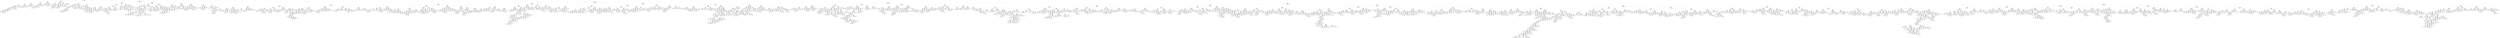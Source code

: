 digraph Tree {
node [shape=box] ;
0 [label="X[112] <= 0.0066\ngini = 0.8997\nsamples = 60000\nvalue = [5923, 6742, 5958, 6131, 5842, 5421, 5918, 6265, 5851, 5949]"] ;
1 [label="X[10] <= 0.0992\ngini = 0.2162\nsamples = 6501\nvalue = [634, 5720, 64, 12, 0, 22, 32, 13, 3, 1]"] ;
0 -> 1 [labeldistance=2.5, labelangle=45, headlabel="True"] ;
2 [label="X[138] <= 0.0711\ngini = 0.0485\nsamples = 5849\nvalue = [35, 5705, 58, 11, 0, 20, 8, 11, 1, 0]"] ;
1 -> 2 ;
3 [label="X[103] <= 0.1648\ngini = 0.0301\nsamples = 5788\nvalue = [31, 5700, 15, 8, 0, 19, 3, 11, 1, 0]"] ;
2 -> 3 ;
4 [label="X[72] <= 0.1494\ngini = 0.0191\nsamples = 5736\nvalue = [30, 5681, 7, 2, 0, 3, 2, 10, 1, 0]"] ;
3 -> 4 ;
5 [label="X[49] <= 0.0971\ngini = 0.0133\nsamples = 5710\nvalue = [15, 5672, 7, 2, 0, 3, 1, 10, 0, 0]"] ;
4 -> 5 ;
6 [label="X[23] <= 0.3266\ngini = 0.0081\nsamples = 5686\nvalue = [14, 5663, 3, 1, 0, 3, 1, 1, 0, 0]"] ;
5 -> 6 ;
7 [label="X[67] <= 0.265\ngini = 0.007\nsamples = 5683\nvalue = [14, 5663, 1, 1, 0, 3, 1, 0, 0, 0]"] ;
6 -> 7 ;
8 [label="X[10] <= 0.064\ngini = 0.006\nsamples = 5680\nvalue = [14, 5663, 1, 1, 0, 1, 0, 0, 0, 0]"] ;
7 -> 8 ;
9 [label="X[57] <= 0.2891\ngini = 0.0025\nsamples = 5634\nvalue = [4, 5627, 1, 1, 0, 1, 0, 0, 0, 0]"] ;
8 -> 9 ;
10 [label="X[102] <= 0.2623\ngini = 0.0021\nsamples = 5633\nvalue = [4, 5627, 1, 1, 0, 0, 0, 0, 0, 0]"] ;
9 -> 10 ;
11 [label="X[23] <= 0.305\ngini = 0.0018\nsamples = 5630\nvalue = [4, 5625, 1, 0, 0, 0, 0, 0, 0, 0]"] ;
10 -> 11 ;
12 [label="X[61] <= 0.2982\ngini = 0.0014\nsamples = 5627\nvalue = [4, 5623, 0, 0, 0, 0, 0, 0, 0, 0]"] ;
11 -> 12 ;
13 [label="X[120] <= 0.042\ngini = 0.0011\nsamples = 5619\nvalue = [3, 5616, 0, 0, 0, 0, 0, 0, 0, 0]"] ;
12 -> 13 ;
14 [label="gini = 0.0\nsamples = 5515\nvalue = [0, 5515, 0, 0, 0, 0, 0, 0, 0, 0]"] ;
13 -> 14 ;
15 [label="X[1] <= 0.0001\ngini = 0.056\nsamples = 104\nvalue = [3, 101, 0, 0, 0, 0, 0, 0, 0, 0]"] ;
13 -> 15 ;
16 [label="gini = 0.0\nsamples = 98\nvalue = [0, 98, 0, 0, 0, 0, 0, 0, 0, 0]"] ;
15 -> 16 ;
17 [label="X[96] <= 0.0076\ngini = 0.5\nsamples = 6\nvalue = [3, 3, 0, 0, 0, 0, 0, 0, 0, 0]"] ;
15 -> 17 ;
18 [label="gini = 0.0\nsamples = 3\nvalue = [3, 0, 0, 0, 0, 0, 0, 0, 0, 0]"] ;
17 -> 18 ;
19 [label="gini = 0.0\nsamples = 3\nvalue = [0, 3, 0, 0, 0, 0, 0, 0, 0, 0]"] ;
17 -> 19 ;
20 [label="X[32] <= 0.0102\ngini = 0.2188\nsamples = 8\nvalue = [1, 7, 0, 0, 0, 0, 0, 0, 0, 0]"] ;
12 -> 20 ;
21 [label="gini = 0.0\nsamples = 7\nvalue = [0, 7, 0, 0, 0, 0, 0, 0, 0, 0]"] ;
20 -> 21 ;
22 [label="gini = 0.0\nsamples = 1\nvalue = [1, 0, 0, 0, 0, 0, 0, 0, 0, 0]"] ;
20 -> 22 ;
23 [label="X[25] <= 0.269\ngini = 0.4444\nsamples = 3\nvalue = [0, 2, 1, 0, 0, 0, 0, 0, 0, 0]"] ;
11 -> 23 ;
24 [label="gini = 0.0\nsamples = 1\nvalue = [0, 0, 1, 0, 0, 0, 0, 0, 0, 0]"] ;
23 -> 24 ;
25 [label="gini = 0.0\nsamples = 2\nvalue = [0, 2, 0, 0, 0, 0, 0, 0, 0, 0]"] ;
23 -> 25 ;
26 [label="X[46] <= 0.2499\ngini = 0.4444\nsamples = 3\nvalue = [0, 2, 0, 1, 0, 0, 0, 0, 0, 0]"] ;
10 -> 26 ;
27 [label="gini = 0.0\nsamples = 1\nvalue = [0, 0, 0, 1, 0, 0, 0, 0, 0, 0]"] ;
26 -> 27 ;
28 [label="gini = 0.0\nsamples = 2\nvalue = [0, 2, 0, 0, 0, 0, 0, 0, 0, 0]"] ;
26 -> 28 ;
29 [label="gini = 0.0\nsamples = 1\nvalue = [0, 0, 0, 0, 0, 1, 0, 0, 0, 0]"] ;
9 -> 29 ;
30 [label="X[122] <= 0.0114\ngini = 0.3403\nsamples = 46\nvalue = [10, 36, 0, 0, 0, 0, 0, 0, 0, 0]"] ;
8 -> 30 ;
31 [label="gini = 0.0\nsamples = 35\nvalue = [0, 35, 0, 0, 0, 0, 0, 0, 0, 0]"] ;
30 -> 31 ;
32 [label="X[92] <= 0.0138\ngini = 0.1653\nsamples = 11\nvalue = [10, 1, 0, 0, 0, 0, 0, 0, 0, 0]"] ;
30 -> 32 ;
33 [label="gini = 0.0\nsamples = 1\nvalue = [0, 1, 0, 0, 0, 0, 0, 0, 0, 0]"] ;
32 -> 33 ;
34 [label="gini = 0.0\nsamples = 10\nvalue = [10, 0, 0, 0, 0, 0, 0, 0, 0, 0]"] ;
32 -> 34 ;
35 [label="X[141] <= 0.0321\ngini = 0.4444\nsamples = 3\nvalue = [0, 0, 0, 0, 0, 2, 1, 0, 0, 0]"] ;
7 -> 35 ;
36 [label="gini = 0.0\nsamples = 2\nvalue = [0, 0, 0, 0, 0, 2, 0, 0, 0, 0]"] ;
35 -> 36 ;
37 [label="gini = 0.0\nsamples = 1\nvalue = [0, 0, 0, 0, 0, 0, 1, 0, 0, 0]"] ;
35 -> 37 ;
38 [label="X[13] <= 0.0339\ngini = 0.4444\nsamples = 3\nvalue = [0, 0, 2, 0, 0, 0, 0, 1, 0, 0]"] ;
6 -> 38 ;
39 [label="gini = 0.0\nsamples = 2\nvalue = [0, 0, 2, 0, 0, 0, 0, 0, 0, 0]"] ;
38 -> 39 ;
40 [label="gini = 0.0\nsamples = 1\nvalue = [0, 0, 0, 0, 0, 0, 0, 1, 0, 0]"] ;
38 -> 40 ;
41 [label="X[35] <= 0.258\ngini = 0.6875\nsamples = 24\nvalue = [1, 9, 4, 1, 0, 0, 0, 9, 0, 0]"] ;
5 -> 41 ;
42 [label="X[121] <= 0.0193\ngini = 0.56\nsamples = 15\nvalue = [0, 1, 4, 1, 0, 0, 0, 9, 0, 0]"] ;
41 -> 42 ;
43 [label="X[71] <= 0.0766\ngini = 0.18\nsamples = 10\nvalue = [0, 1, 0, 0, 0, 0, 0, 9, 0, 0]"] ;
42 -> 43 ;
44 [label="gini = 0.0\nsamples = 1\nvalue = [0, 1, 0, 0, 0, 0, 0, 0, 0, 0]"] ;
43 -> 44 ;
45 [label="gini = 0.0\nsamples = 9\nvalue = [0, 0, 0, 0, 0, 0, 0, 9, 0, 0]"] ;
43 -> 45 ;
46 [label="X[111] <= 0.0328\ngini = 0.32\nsamples = 5\nvalue = [0, 0, 4, 1, 0, 0, 0, 0, 0, 0]"] ;
42 -> 46 ;
47 [label="gini = 0.0\nsamples = 4\nvalue = [0, 0, 4, 0, 0, 0, 0, 0, 0, 0]"] ;
46 -> 47 ;
48 [label="gini = 0.0\nsamples = 1\nvalue = [0, 0, 0, 1, 0, 0, 0, 0, 0, 0]"] ;
46 -> 48 ;
49 [label="X[73] <= 0.0137\ngini = 0.1975\nsamples = 9\nvalue = [1, 8, 0, 0, 0, 0, 0, 0, 0, 0]"] ;
41 -> 49 ;
50 [label="gini = 0.0\nsamples = 8\nvalue = [0, 8, 0, 0, 0, 0, 0, 0, 0, 0]"] ;
49 -> 50 ;
51 [label="gini = 0.0\nsamples = 1\nvalue = [1, 0, 0, 0, 0, 0, 0, 0, 0, 0]"] ;
49 -> 51 ;
52 [label="X[54] <= 0.1541\ngini = 0.5444\nsamples = 26\nvalue = [15, 9, 0, 0, 0, 0, 1, 0, 1, 0]"] ;
4 -> 52 ;
53 [label="X[87] <= 0.0533\ngini = 0.2145\nsamples = 17\nvalue = [15, 1, 0, 0, 0, 0, 1, 0, 0, 0]"] ;
52 -> 53 ;
54 [label="gini = 0.0\nsamples = 15\nvalue = [15, 0, 0, 0, 0, 0, 0, 0, 0, 0]"] ;
53 -> 54 ;
55 [label="X[105] <= 0.3252\ngini = 0.5\nsamples = 2\nvalue = [0, 1, 0, 0, 0, 0, 1, 0, 0, 0]"] ;
53 -> 55 ;
56 [label="gini = 0.0\nsamples = 1\nvalue = [0, 0, 0, 0, 0, 0, 1, 0, 0, 0]"] ;
55 -> 56 ;
57 [label="gini = 0.0\nsamples = 1\nvalue = [0, 1, 0, 0, 0, 0, 0, 0, 0, 0]"] ;
55 -> 57 ;
58 [label="X[27] <= 0.3106\ngini = 0.1975\nsamples = 9\nvalue = [0, 8, 0, 0, 0, 0, 0, 0, 1, 0]"] ;
52 -> 58 ;
59 [label="gini = 0.0\nsamples = 1\nvalue = [0, 0, 0, 0, 0, 0, 0, 0, 1, 0]"] ;
58 -> 59 ;
60 [label="gini = 0.0\nsamples = 8\nvalue = [0, 8, 0, 0, 0, 0, 0, 0, 0, 0]"] ;
58 -> 60 ;
61 [label="X[66] <= 0.056\ngini = 0.7337\nsamples = 52\nvalue = [1, 19, 8, 6, 0, 16, 1, 1, 0, 0]"] ;
3 -> 61 ;
62 [label="X[117] <= 0.2744\ngini = 0.6759\nsamples = 38\nvalue = [1, 19, 8, 6, 0, 2, 1, 1, 0, 0]"] ;
61 -> 62 ;
63 [label="X[139] <= 0.0792\ngini = 0.7266\nsamples = 17\nvalue = [1, 0, 6, 6, 0, 2, 1, 1, 0, 0]"] ;
62 -> 63 ;
64 [label="X[40] <= 0.2111\ngini = 0.6446\nsamples = 11\nvalue = [1, 0, 0, 6, 0, 2, 1, 1, 0, 0]"] ;
63 -> 64 ;
65 [label="X[57] <= 0.0233\ngini = 0.625\nsamples = 4\nvalue = [1, 0, 0, 0, 0, 2, 1, 0, 0, 0]"] ;
64 -> 65 ;
66 [label="X[104] <= 0.125\ngini = 0.5\nsamples = 2\nvalue = [1, 0, 0, 0, 0, 0, 1, 0, 0, 0]"] ;
65 -> 66 ;
67 [label="gini = 0.0\nsamples = 1\nvalue = [1, 0, 0, 0, 0, 0, 0, 0, 0, 0]"] ;
66 -> 67 ;
68 [label="gini = 0.0\nsamples = 1\nvalue = [0, 0, 0, 0, 0, 0, 1, 0, 0, 0]"] ;
66 -> 68 ;
69 [label="gini = 0.0\nsamples = 2\nvalue = [0, 0, 0, 0, 0, 2, 0, 0, 0, 0]"] ;
65 -> 69 ;
70 [label="X[101] <= 0.483\ngini = 0.2449\nsamples = 7\nvalue = [0, 0, 0, 6, 0, 0, 0, 1, 0, 0]"] ;
64 -> 70 ;
71 [label="gini = 0.0\nsamples = 6\nvalue = [0, 0, 0, 6, 0, 0, 0, 0, 0, 0]"] ;
70 -> 71 ;
72 [label="gini = 0.0\nsamples = 1\nvalue = [0, 0, 0, 0, 0, 0, 0, 1, 0, 0]"] ;
70 -> 72 ;
73 [label="gini = 0.0\nsamples = 6\nvalue = [0, 0, 6, 0, 0, 0, 0, 0, 0, 0]"] ;
63 -> 73 ;
74 [label="X[141] <= 0.1598\ngini = 0.1723\nsamples = 21\nvalue = [0, 19, 2, 0, 0, 0, 0, 0, 0, 0]"] ;
62 -> 74 ;
75 [label="gini = 0.0\nsamples = 19\nvalue = [0, 19, 0, 0, 0, 0, 0, 0, 0, 0]"] ;
74 -> 75 ;
76 [label="gini = 0.0\nsamples = 2\nvalue = [0, 0, 2, 0, 0, 0, 0, 0, 0, 0]"] ;
74 -> 76 ;
77 [label="gini = 0.0\nsamples = 14\nvalue = [0, 0, 0, 0, 0, 14, 0, 0, 0, 0]"] ;
61 -> 77 ;
78 [label="X[100] <= 0.2534\ngini = 0.4827\nsamples = 61\nvalue = [4, 5, 43, 3, 0, 1, 5, 0, 0, 0]"] ;
2 -> 78 ;
79 [label="X[61] <= 0.0477\ngini = 0.7656\nsamples = 16\nvalue = [4, 3, 0, 3, 0, 1, 5, 0, 0, 0]"] ;
78 -> 79 ;
80 [label="X[103] <= 0.2025\ngini = 0.2778\nsamples = 6\nvalue = [0, 0, 0, 0, 0, 1, 5, 0, 0, 0]"] ;
79 -> 80 ;
81 [label="gini = 0.0\nsamples = 5\nvalue = [0, 0, 0, 0, 0, 0, 5, 0, 0, 0]"] ;
80 -> 81 ;
82 [label="gini = 0.0\nsamples = 1\nvalue = [0, 0, 0, 0, 0, 1, 0, 0, 0, 0]"] ;
80 -> 82 ;
83 [label="X[54] <= 0.0414\ngini = 0.66\nsamples = 10\nvalue = [4, 3, 0, 3, 0, 0, 0, 0, 0, 0]"] ;
79 -> 83 ;
84 [label="gini = 0.0\nsamples = 4\nvalue = [4, 0, 0, 0, 0, 0, 0, 0, 0, 0]"] ;
83 -> 84 ;
85 [label="X[27] <= 0.3663\ngini = 0.5\nsamples = 6\nvalue = [0, 3, 0, 3, 0, 0, 0, 0, 0, 0]"] ;
83 -> 85 ;
86 [label="gini = 0.0\nsamples = 3\nvalue = [0, 0, 0, 3, 0, 0, 0, 0, 0, 0]"] ;
85 -> 86 ;
87 [label="gini = 0.0\nsamples = 3\nvalue = [0, 3, 0, 0, 0, 0, 0, 0, 0, 0]"] ;
85 -> 87 ;
88 [label="X[19] <= 0.3757\ngini = 0.0849\nsamples = 45\nvalue = [0, 2, 43, 0, 0, 0, 0, 0, 0, 0]"] ;
78 -> 88 ;
89 [label="gini = 0.0\nsamples = 43\nvalue = [0, 0, 43, 0, 0, 0, 0, 0, 0, 0]"] ;
88 -> 89 ;
90 [label="gini = 0.0\nsamples = 2\nvalue = [0, 2, 0, 0, 0, 0, 0, 0, 0, 0]"] ;
88 -> 90 ;
91 [label="X[129] <= 0.038\ngini = 0.154\nsamples = 652\nvalue = [599, 15, 6, 1, 0, 2, 24, 2, 2, 1]"] ;
1 -> 91 ;
92 [label="X[138] <= 0.0009\ngini = 0.0873\nsamples = 622\nvalue = [594, 15, 5, 1, 0, 2, 2, 2, 0, 1]"] ;
91 -> 92 ;
93 [label="X[113] <= 0.0007\ngini = 0.3378\nsamples = 15\nvalue = [1, 12, 0, 0, 0, 0, 0, 2, 0, 0]"] ;
92 -> 93 ;
94 [label="gini = 0.0\nsamples = 12\nvalue = [0, 12, 0, 0, 0, 0, 0, 0, 0, 0]"] ;
93 -> 94 ;
95 [label="X[95] <= 0.007\ngini = 0.4444\nsamples = 3\nvalue = [1, 0, 0, 0, 0, 0, 0, 2, 0, 0]"] ;
93 -> 95 ;
96 [label="gini = 0.0\nsamples = 1\nvalue = [1, 0, 0, 0, 0, 0, 0, 0, 0, 0]"] ;
95 -> 96 ;
97 [label="gini = 0.0\nsamples = 2\nvalue = [0, 0, 0, 0, 0, 0, 0, 2, 0, 0]"] ;
95 -> 97 ;
98 [label="X[76] <= 0.0795\ngini = 0.0455\nsamples = 607\nvalue = [593, 3, 5, 1, 0, 2, 2, 0, 0, 1]"] ;
92 -> 98 ;
99 [label="X[136] <= 0.1021\ngini = 0.0264\nsamples = 600\nvalue = [592, 3, 1, 0, 0, 1, 2, 0, 0, 1]"] ;
98 -> 99 ;
100 [label="X[40] <= 0.2116\ngini = 0.8\nsamples = 5\nvalue = [1, 1, 1, 0, 0, 1, 0, 0, 0, 1]"] ;
99 -> 100 ;
101 [label="gini = 0.0\nsamples = 1\nvalue = [0, 0, 1, 0, 0, 0, 0, 0, 0, 0]"] ;
100 -> 101 ;
102 [label="X[131] <= 0.0013\ngini = 0.75\nsamples = 4\nvalue = [1, 1, 0, 0, 0, 1, 0, 0, 0, 1]"] ;
100 -> 102 ;
103 [label="gini = 0.0\nsamples = 1\nvalue = [0, 1, 0, 0, 0, 0, 0, 0, 0, 0]"] ;
102 -> 103 ;
104 [label="X[93] <= 0.0066\ngini = 0.6667\nsamples = 3\nvalue = [1, 0, 0, 0, 0, 1, 0, 0, 0, 1]"] ;
102 -> 104 ;
105 [label="X[88] <= 0.2975\ngini = 0.5\nsamples = 2\nvalue = [1, 0, 0, 0, 0, 0, 0, 0, 0, 1]"] ;
104 -> 105 ;
106 [label="gini = 0.0\nsamples = 1\nvalue = [0, 0, 0, 0, 0, 0, 0, 0, 0, 1]"] ;
105 -> 106 ;
107 [label="gini = 0.0\nsamples = 1\nvalue = [1, 0, 0, 0, 0, 0, 0, 0, 0, 0]"] ;
105 -> 107 ;
108 [label="gini = 0.0\nsamples = 1\nvalue = [0, 0, 0, 0, 0, 1, 0, 0, 0, 0]"] ;
104 -> 108 ;
109 [label="X[130] <= 0.0463\ngini = 0.0134\nsamples = 595\nvalue = [591, 2, 0, 0, 0, 0, 2, 0, 0, 0]"] ;
99 -> 109 ;
110 [label="X[9] <= 0.0167\ngini = 0.0067\nsamples = 593\nvalue = [591, 1, 0, 0, 0, 0, 1, 0, 0, 0]"] ;
109 -> 110 ;
111 [label="gini = 0.0\nsamples = 1\nvalue = [0, 1, 0, 0, 0, 0, 0, 0, 0, 0]"] ;
110 -> 111 ;
112 [label="X[81] <= 0.0562\ngini = 0.0034\nsamples = 592\nvalue = [591, 0, 0, 0, 0, 0, 1, 0, 0, 0]"] ;
110 -> 112 ;
113 [label="X[107] <= 0.306\ngini = 0.5\nsamples = 2\nvalue = [1, 0, 0, 0, 0, 0, 1, 0, 0, 0]"] ;
112 -> 113 ;
114 [label="gini = 0.0\nsamples = 1\nvalue = [0, 0, 0, 0, 0, 0, 1, 0, 0, 0]"] ;
113 -> 114 ;
115 [label="gini = 0.0\nsamples = 1\nvalue = [1, 0, 0, 0, 0, 0, 0, 0, 0, 0]"] ;
113 -> 115 ;
116 [label="gini = 0.0\nsamples = 590\nvalue = [590, 0, 0, 0, 0, 0, 0, 0, 0, 0]"] ;
112 -> 116 ;
117 [label="X[134] <= 0.1732\ngini = 0.5\nsamples = 2\nvalue = [0, 1, 0, 0, 0, 0, 1, 0, 0, 0]"] ;
109 -> 117 ;
118 [label="gini = 0.0\nsamples = 1\nvalue = [0, 1, 0, 0, 0, 0, 0, 0, 0, 0]"] ;
117 -> 118 ;
119 [label="gini = 0.0\nsamples = 1\nvalue = [0, 0, 0, 0, 0, 0, 1, 0, 0, 0]"] ;
117 -> 119 ;
120 [label="X[103] <= 0.096\ngini = 0.6122\nsamples = 7\nvalue = [1, 0, 4, 1, 0, 1, 0, 0, 0, 0]"] ;
98 -> 120 ;
121 [label="gini = 0.0\nsamples = 4\nvalue = [0, 0, 4, 0, 0, 0, 0, 0, 0, 0]"] ;
120 -> 121 ;
122 [label="X[107] <= 0.127\ngini = 0.6667\nsamples = 3\nvalue = [1, 0, 0, 1, 0, 1, 0, 0, 0, 0]"] ;
120 -> 122 ;
123 [label="gini = 0.0\nsamples = 1\nvalue = [0, 0, 0, 1, 0, 0, 0, 0, 0, 0]"] ;
122 -> 123 ;
124 [label="X[40] <= 0.1436\ngini = 0.5\nsamples = 2\nvalue = [1, 0, 0, 0, 0, 1, 0, 0, 0, 0]"] ;
122 -> 124 ;
125 [label="gini = 0.0\nsamples = 1\nvalue = [0, 0, 0, 0, 0, 1, 0, 0, 0, 0]"] ;
124 -> 125 ;
126 [label="gini = 0.0\nsamples = 1\nvalue = [1, 0, 0, 0, 0, 0, 0, 0, 0, 0]"] ;
124 -> 126 ;
127 [label="X[58] <= 0.256\ngini = 0.4289\nsamples = 30\nvalue = [5, 0, 1, 0, 0, 0, 22, 0, 2, 0]"] ;
91 -> 127 ;
128 [label="X[94] <= 0.034\ngini = 0.0868\nsamples = 22\nvalue = [0, 0, 1, 0, 0, 0, 21, 0, 0, 0]"] ;
127 -> 128 ;
129 [label="gini = 0.0\nsamples = 21\nvalue = [0, 0, 0, 0, 0, 0, 21, 0, 0, 0]"] ;
128 -> 129 ;
130 [label="gini = 0.0\nsamples = 1\nvalue = [0, 0, 1, 0, 0, 0, 0, 0, 0, 0]"] ;
128 -> 130 ;
131 [label="X[28] <= 0.3172\ngini = 0.5313\nsamples = 8\nvalue = [5, 0, 0, 0, 0, 0, 1, 0, 2, 0]"] ;
127 -> 131 ;
132 [label="X[124] <= 0.1391\ngini = 0.4444\nsamples = 3\nvalue = [0, 0, 0, 0, 0, 0, 1, 0, 2, 0]"] ;
131 -> 132 ;
133 [label="gini = 0.0\nsamples = 2\nvalue = [0, 0, 0, 0, 0, 0, 0, 0, 2, 0]"] ;
132 -> 133 ;
134 [label="gini = 0.0\nsamples = 1\nvalue = [0, 0, 0, 0, 0, 0, 1, 0, 0, 0]"] ;
132 -> 134 ;
135 [label="gini = 0.0\nsamples = 5\nvalue = [5, 0, 0, 0, 0, 0, 0, 0, 0, 0]"] ;
131 -> 135 ;
136 [label="X[121] <= 0.0367\ngini = 0.8925\nsamples = 53499\nvalue = [5289, 1022, 5894, 6119, 5842, 5399, 5886, 6252, 5848, 5948]"] ;
0 -> 136 [labeldistance=2.5, labelangle=-45, headlabel="False"] ;
137 [label="X[49] <= 0.172\ngini = 0.3622\nsamples = 5974\nvalue = [135, 617, 21, 77, 31, 85, 4, 4723, 164, 117]"] ;
136 -> 137 ;
138 [label="X[49] <= 0.0509\ngini = 0.6065\nsamples = 983\nvalue = [94, 593, 9, 16, 23, 22, 4, 97, 87, 38]"] ;
137 -> 138 ;
139 [label="X[39] <= 0.0775\ngini = 0.0847\nsamples = 506\nvalue = [6, 484, 1, 2, 3, 3, 1, 0, 6, 0]"] ;
138 -> 139 ;
140 [label="X[72] <= 0.1163\ngini = 0.0481\nsamples = 492\nvalue = [2, 480, 1, 2, 3, 0, 1, 0, 3, 0]"] ;
139 -> 140 ;
141 [label="X[10] <= 0.1199\ngini = 0.0403\nsamples = 490\nvalue = [2, 480, 1, 2, 1, 0, 1, 0, 3, 0]"] ;
140 -> 141 ;
142 [label="X[138] <= 0.1805\ngini = 0.0286\nsamples = 485\nvalue = [0, 478, 1, 2, 0, 0, 1, 0, 3, 0]"] ;
141 -> 142 ;
143 [label="X[57] <= 0.2977\ngini = 0.0246\nsamples = 484\nvalue = [0, 478, 0, 2, 0, 0, 1, 0, 3, 0]"] ;
142 -> 143 ;
144 [label="X[60] <= 0.266\ngini = 0.0205\nsamples = 483\nvalue = [0, 478, 0, 2, 0, 0, 0, 0, 3, 0]"] ;
143 -> 144 ;
145 [label="X[50] <= 0.0858\ngini = 0.0165\nsamples = 482\nvalue = [0, 478, 0, 1, 0, 0, 0, 0, 3, 0]"] ;
144 -> 145 ;
146 [label="X[129] <= 0.2116\ngini = 0.0124\nsamples = 481\nvalue = [0, 478, 0, 0, 0, 0, 0, 0, 3, 0]"] ;
145 -> 146 ;
147 [label="X[40] <= 0.2498\ngini = 0.0083\nsamples = 479\nvalue = [0, 477, 0, 0, 0, 0, 0, 0, 2, 0]"] ;
146 -> 147 ;
148 [label="X[68] <= 0.0245\ngini = 0.0042\nsamples = 476\nvalue = [0, 475, 0, 0, 0, 0, 0, 0, 1, 0]"] ;
147 -> 148 ;
149 [label="gini = 0.0\nsamples = 463\nvalue = [0, 463, 0, 0, 0, 0, 0, 0, 0, 0]"] ;
148 -> 149 ;
150 [label="X[131] <= 0.0013\ngini = 0.142\nsamples = 13\nvalue = [0, 12, 0, 0, 0, 0, 0, 0, 1, 0]"] ;
148 -> 150 ;
151 [label="gini = 0.0\nsamples = 1\nvalue = [0, 0, 0, 0, 0, 0, 0, 0, 1, 0]"] ;
150 -> 151 ;
152 [label="gini = 0.0\nsamples = 12\nvalue = [0, 12, 0, 0, 0, 0, 0, 0, 0, 0]"] ;
150 -> 152 ;
153 [label="X[108] <= 0.2185\ngini = 0.4444\nsamples = 3\nvalue = [0, 2, 0, 0, 0, 0, 0, 0, 1, 0]"] ;
147 -> 153 ;
154 [label="gini = 0.0\nsamples = 1\nvalue = [0, 0, 0, 0, 0, 0, 0, 0, 1, 0]"] ;
153 -> 154 ;
155 [label="gini = 0.0\nsamples = 2\nvalue = [0, 2, 0, 0, 0, 0, 0, 0, 0, 0]"] ;
153 -> 155 ;
156 [label="X[140] <= 0.0038\ngini = 0.5\nsamples = 2\nvalue = [0, 1, 0, 0, 0, 0, 0, 0, 1, 0]"] ;
146 -> 156 ;
157 [label="gini = 0.0\nsamples = 1\nvalue = [0, 1, 0, 0, 0, 0, 0, 0, 0, 0]"] ;
156 -> 157 ;
158 [label="gini = 0.0\nsamples = 1\nvalue = [0, 0, 0, 0, 0, 0, 0, 0, 1, 0]"] ;
156 -> 158 ;
159 [label="gini = 0.0\nsamples = 1\nvalue = [0, 0, 0, 1, 0, 0, 0, 0, 0, 0]"] ;
145 -> 159 ;
160 [label="gini = 0.0\nsamples = 1\nvalue = [0, 0, 0, 1, 0, 0, 0, 0, 0, 0]"] ;
144 -> 160 ;
161 [label="gini = 0.0\nsamples = 1\nvalue = [0, 0, 0, 0, 0, 0, 1, 0, 0, 0]"] ;
143 -> 161 ;
162 [label="gini = 0.0\nsamples = 1\nvalue = [0, 0, 1, 0, 0, 0, 0, 0, 0, 0]"] ;
142 -> 162 ;
163 [label="X[80] <= 0.0171\ngini = 0.64\nsamples = 5\nvalue = [2, 2, 0, 0, 1, 0, 0, 0, 0, 0]"] ;
141 -> 163 ;
164 [label="gini = 0.0\nsamples = 2\nvalue = [2, 0, 0, 0, 0, 0, 0, 0, 0, 0]"] ;
163 -> 164 ;
165 [label="X[122] <= 0.0519\ngini = 0.4444\nsamples = 3\nvalue = [0, 2, 0, 0, 1, 0, 0, 0, 0, 0]"] ;
163 -> 165 ;
166 [label="gini = 0.0\nsamples = 2\nvalue = [0, 2, 0, 0, 0, 0, 0, 0, 0, 0]"] ;
165 -> 166 ;
167 [label="gini = 0.0\nsamples = 1\nvalue = [0, 0, 0, 0, 1, 0, 0, 0, 0, 0]"] ;
165 -> 167 ;
168 [label="gini = 0.0\nsamples = 2\nvalue = [0, 0, 0, 0, 2, 0, 0, 0, 0, 0]"] ;
140 -> 168 ;
169 [label="X[122] <= 0.013\ngini = 0.7449\nsamples = 14\nvalue = [4, 4, 0, 0, 0, 3, 0, 0, 3, 0]"] ;
139 -> 169 ;
170 [label="X[36] <= 0.0613\ngini = 0.5\nsamples = 8\nvalue = [4, 4, 0, 0, 0, 0, 0, 0, 0, 0]"] ;
169 -> 170 ;
171 [label="gini = 0.0\nsamples = 4\nvalue = [4, 0, 0, 0, 0, 0, 0, 0, 0, 0]"] ;
170 -> 171 ;
172 [label="gini = 0.0\nsamples = 4\nvalue = [0, 4, 0, 0, 0, 0, 0, 0, 0, 0]"] ;
170 -> 172 ;
173 [label="X[122] <= 0.0491\ngini = 0.5\nsamples = 6\nvalue = [0, 0, 0, 0, 0, 3, 0, 0, 3, 0]"] ;
169 -> 173 ;
174 [label="gini = 0.0\nsamples = 3\nvalue = [0, 0, 0, 0, 0, 0, 0, 0, 3, 0]"] ;
173 -> 174 ;
175 [label="gini = 0.0\nsamples = 3\nvalue = [0, 0, 0, 0, 0, 3, 0, 0, 0, 0]"] ;
173 -> 175 ;
176 [label="X[81] <= 0.2468\ngini = 0.8327\nsamples = 477\nvalue = [88, 109, 8, 14, 20, 19, 3, 97, 81, 38]"] ;
138 -> 176 ;
177 [label="X[35] <= 0.2029\ngini = 0.8128\nsamples = 398\nvalue = [17, 108, 8, 14, 19, 18, 2, 96, 78, 38]"] ;
176 -> 177 ;
178 [label="X[136] <= 0.1454\ngini = 0.5141\nsamples = 109\nvalue = [1, 15, 6, 3, 2, 3, 0, 74, 3, 2]"] ;
177 -> 178 ;
179 [label="X[74] <= 0.0889\ngini = 0.6094\nsamples = 19\nvalue = [0, 11, 0, 1, 0, 3, 0, 1, 3, 0]"] ;
178 -> 179 ;
180 [label="X[82] <= 0.017\ngini = 0.6875\nsamples = 8\nvalue = [0, 0, 0, 1, 0, 3, 0, 1, 3, 0]"] ;
179 -> 180 ;
181 [label="X[138] <= 0.0027\ngini = 0.56\nsamples = 5\nvalue = [0, 0, 0, 1, 0, 0, 0, 1, 3, 0]"] ;
180 -> 181 ;
182 [label="X[70] <= 0.2274\ngini = 0.5\nsamples = 2\nvalue = [0, 0, 0, 1, 0, 0, 0, 1, 0, 0]"] ;
181 -> 182 ;
183 [label="gini = 0.0\nsamples = 1\nvalue = [0, 0, 0, 1, 0, 0, 0, 0, 0, 0]"] ;
182 -> 183 ;
184 [label="gini = 0.0\nsamples = 1\nvalue = [0, 0, 0, 0, 0, 0, 0, 1, 0, 0]"] ;
182 -> 184 ;
185 [label="gini = 0.0\nsamples = 3\nvalue = [0, 0, 0, 0, 0, 0, 0, 0, 3, 0]"] ;
181 -> 185 ;
186 [label="gini = 0.0\nsamples = 3\nvalue = [0, 0, 0, 0, 0, 3, 0, 0, 0, 0]"] ;
180 -> 186 ;
187 [label="gini = 0.0\nsamples = 11\nvalue = [0, 11, 0, 0, 0, 0, 0, 0, 0, 0]"] ;
179 -> 187 ;
188 [label="X[140] <= 0.0024\ngini = 0.3341\nsamples = 90\nvalue = [1, 4, 6, 2, 2, 0, 0, 73, 0, 2]"] ;
178 -> 188 ;
189 [label="X[36] <= 0.1072\ngini = 0.1432\nsamples = 79\nvalue = [0, 4, 0, 1, 0, 0, 0, 73, 0, 1]"] ;
188 -> 189 ;
190 [label="X[68] <= 0.0005\ngini = 0.0765\nsamples = 76\nvalue = [0, 2, 0, 0, 0, 0, 0, 73, 0, 1]"] ;
189 -> 190 ;
191 [label="gini = 0.0\nsamples = 2\nvalue = [0, 2, 0, 0, 0, 0, 0, 0, 0, 0]"] ;
190 -> 191 ;
192 [label="X[31] <= 0.0283\ngini = 0.0267\nsamples = 74\nvalue = [0, 0, 0, 0, 0, 0, 0, 73, 0, 1]"] ;
190 -> 192 ;
193 [label="gini = 0.0\nsamples = 1\nvalue = [0, 0, 0, 0, 0, 0, 0, 0, 0, 1]"] ;
192 -> 193 ;
194 [label="gini = 0.0\nsamples = 73\nvalue = [0, 0, 0, 0, 0, 0, 0, 73, 0, 0]"] ;
192 -> 194 ;
195 [label="X[133] <= 0.0547\ngini = 0.4444\nsamples = 3\nvalue = [0, 2, 0, 1, 0, 0, 0, 0, 0, 0]"] ;
189 -> 195 ;
196 [label="gini = 0.0\nsamples = 2\nvalue = [0, 2, 0, 0, 0, 0, 0, 0, 0, 0]"] ;
195 -> 196 ;
197 [label="gini = 0.0\nsamples = 1\nvalue = [0, 0, 0, 1, 0, 0, 0, 0, 0, 0]"] ;
195 -> 197 ;
198 [label="X[2] <= 0.0977\ngini = 0.6446\nsamples = 11\nvalue = [1, 0, 6, 1, 2, 0, 0, 0, 0, 1]"] ;
188 -> 198 ;
199 [label="X[21] <= 0.1068\ngini = 0.72\nsamples = 5\nvalue = [1, 0, 0, 1, 2, 0, 0, 0, 0, 1]"] ;
198 -> 199 ;
200 [label="gini = 0.0\nsamples = 2\nvalue = [0, 0, 0, 0, 2, 0, 0, 0, 0, 0]"] ;
199 -> 200 ;
201 [label="X[110] <= 0.2087\ngini = 0.6667\nsamples = 3\nvalue = [1, 0, 0, 1, 0, 0, 0, 0, 0, 1]"] ;
199 -> 201 ;
202 [label="gini = 0.0\nsamples = 1\nvalue = [1, 0, 0, 0, 0, 0, 0, 0, 0, 0]"] ;
201 -> 202 ;
203 [label="X[62] <= 0.1286\ngini = 0.5\nsamples = 2\nvalue = [0, 0, 0, 1, 0, 0, 0, 0, 0, 1]"] ;
201 -> 203 ;
204 [label="gini = 0.0\nsamples = 1\nvalue = [0, 0, 0, 0, 0, 0, 0, 0, 0, 1]"] ;
203 -> 204 ;
205 [label="gini = 0.0\nsamples = 1\nvalue = [0, 0, 0, 1, 0, 0, 0, 0, 0, 0]"] ;
203 -> 205 ;
206 [label="gini = 0.0\nsamples = 6\nvalue = [0, 0, 6, 0, 0, 0, 0, 0, 0, 0]"] ;
198 -> 206 ;
207 [label="X[108] <= 0.3042\ngini = 0.797\nsamples = 289\nvalue = [16, 93, 2, 11, 17, 15, 2, 22, 75, 36]"] ;
177 -> 207 ;
208 [label="X[118] <= 0.2844\ngini = 0.7998\nsamples = 204\nvalue = [12, 30, 2, 11, 16, 11, 2, 14, 75, 31]"] ;
207 -> 208 ;
209 [label="X[103] <= 0.08\ngini = 0.6476\nsamples = 114\nvalue = [8, 8, 1, 10, 6, 8, 1, 3, 65, 4]"] ;
208 -> 209 ;
210 [label="X[82] <= 0.0106\ngini = 0.5226\nsamples = 96\nvalue = [8, 7, 1, 2, 6, 2, 1, 0, 65, 4]"] ;
209 -> 210 ;
211 [label="X[80] <= 0.189\ngini = 0.8378\nsamples = 30\nvalue = [5, 5, 0, 1, 5, 2, 1, 0, 7, 4]"] ;
210 -> 211 ;
212 [label="X[111] <= 0.0042\ngini = 0.8064\nsamples = 25\nvalue = [0, 5, 0, 1, 5, 2, 1, 0, 7, 4]"] ;
211 -> 212 ;
213 [label="X[120] <= 0.0088\ngini = 0.2778\nsamples = 6\nvalue = [0, 5, 0, 0, 0, 0, 0, 0, 1, 0]"] ;
212 -> 213 ;
214 [label="gini = 0.0\nsamples = 5\nvalue = [0, 5, 0, 0, 0, 0, 0, 0, 0, 0]"] ;
213 -> 214 ;
215 [label="gini = 0.0\nsamples = 1\nvalue = [0, 0, 0, 0, 0, 0, 0, 0, 1, 0]"] ;
213 -> 215 ;
216 [label="X[40] <= 0.1834\ngini = 0.7701\nsamples = 19\nvalue = [0, 0, 0, 1, 5, 2, 1, 0, 6, 4]"] ;
212 -> 216 ;
217 [label="X[63] <= 0.1619\ngini = 0.449\nsamples = 7\nvalue = [0, 0, 0, 0, 5, 1, 1, 0, 0, 0]"] ;
216 -> 217 ;
218 [label="X[110] <= 0.1497\ngini = 0.5\nsamples = 2\nvalue = [0, 0, 0, 0, 0, 1, 1, 0, 0, 0]"] ;
217 -> 218 ;
219 [label="gini = 0.0\nsamples = 1\nvalue = [0, 0, 0, 0, 0, 0, 1, 0, 0, 0]"] ;
218 -> 219 ;
220 [label="gini = 0.0\nsamples = 1\nvalue = [0, 0, 0, 0, 0, 1, 0, 0, 0, 0]"] ;
218 -> 220 ;
221 [label="gini = 0.0\nsamples = 5\nvalue = [0, 0, 0, 0, 5, 0, 0, 0, 0, 0]"] ;
217 -> 221 ;
222 [label="X[100] <= 0.2938\ngini = 0.625\nsamples = 12\nvalue = [0, 0, 0, 1, 0, 1, 0, 0, 6, 4]"] ;
216 -> 222 ;
223 [label="X[7] <= 0.0\ngini = 0.4063\nsamples = 8\nvalue = [0, 0, 0, 1, 0, 1, 0, 0, 6, 0]"] ;
222 -> 223 ;
224 [label="X[90] <= 0.3356\ngini = 0.5\nsamples = 2\nvalue = [0, 0, 0, 1, 0, 1, 0, 0, 0, 0]"] ;
223 -> 224 ;
225 [label="gini = 0.0\nsamples = 1\nvalue = [0, 0, 0, 0, 0, 1, 0, 0, 0, 0]"] ;
224 -> 225 ;
226 [label="gini = 0.0\nsamples = 1\nvalue = [0, 0, 0, 1, 0, 0, 0, 0, 0, 0]"] ;
224 -> 226 ;
227 [label="gini = 0.0\nsamples = 6\nvalue = [0, 0, 0, 0, 0, 0, 0, 0, 6, 0]"] ;
223 -> 227 ;
228 [label="gini = 0.0\nsamples = 4\nvalue = [0, 0, 0, 0, 0, 0, 0, 0, 0, 4]"] ;
222 -> 228 ;
229 [label="gini = 0.0\nsamples = 5\nvalue = [5, 0, 0, 0, 0, 0, 0, 0, 0, 0]"] ;
211 -> 229 ;
230 [label="X[34] <= 0.0215\ngini = 0.2241\nsamples = 66\nvalue = [3, 2, 1, 1, 1, 0, 0, 0, 58, 0]"] ;
210 -> 230 ;
231 [label="X[54] <= 0.1663\ngini = 0.375\nsamples = 4\nvalue = [3, 1, 0, 0, 0, 0, 0, 0, 0, 0]"] ;
230 -> 231 ;
232 [label="gini = 0.0\nsamples = 3\nvalue = [3, 0, 0, 0, 0, 0, 0, 0, 0, 0]"] ;
231 -> 232 ;
233 [label="gini = 0.0\nsamples = 1\nvalue = [0, 1, 0, 0, 0, 0, 0, 0, 0, 0]"] ;
231 -> 233 ;
234 [label="X[143] <= 0.0671\ngini = 0.1238\nsamples = 62\nvalue = [0, 1, 1, 1, 1, 0, 0, 0, 58, 0]"] ;
230 -> 234 ;
235 [label="X[128] <= 0.2787\ngini = 0.5\nsamples = 2\nvalue = [0, 0, 1, 0, 1, 0, 0, 0, 0, 0]"] ;
234 -> 235 ;
236 [label="gini = 0.0\nsamples = 1\nvalue = [0, 0, 1, 0, 0, 0, 0, 0, 0, 0]"] ;
235 -> 236 ;
237 [label="gini = 0.0\nsamples = 1\nvalue = [0, 0, 0, 0, 1, 0, 0, 0, 0, 0]"] ;
235 -> 237 ;
238 [label="X[12] <= 0.0387\ngini = 0.065\nsamples = 60\nvalue = [0, 1, 0, 1, 0, 0, 0, 0, 58, 0]"] ;
234 -> 238 ;
239 [label="X[67] <= 0.0194\ngini = 0.0333\nsamples = 59\nvalue = [0, 1, 0, 0, 0, 0, 0, 0, 58, 0]"] ;
238 -> 239 ;
240 [label="gini = 0.0\nsamples = 1\nvalue = [0, 1, 0, 0, 0, 0, 0, 0, 0, 0]"] ;
239 -> 240 ;
241 [label="gini = 0.0\nsamples = 58\nvalue = [0, 0, 0, 0, 0, 0, 0, 0, 58, 0]"] ;
239 -> 241 ;
242 [label="gini = 0.0\nsamples = 1\nvalue = [0, 0, 0, 1, 0, 0, 0, 0, 0, 0]"] ;
238 -> 242 ;
243 [label="X[57] <= 0.166\ngini = 0.6605\nsamples = 18\nvalue = [0, 1, 0, 8, 0, 6, 0, 3, 0, 0]"] ;
209 -> 243 ;
244 [label="X[134] <= 0.2581\ngini = 0.4861\nsamples = 12\nvalue = [0, 1, 0, 8, 0, 0, 0, 3, 0, 0]"] ;
243 -> 244 ;
245 [label="gini = 0.0\nsamples = 8\nvalue = [0, 0, 0, 8, 0, 0, 0, 0, 0, 0]"] ;
244 -> 245 ;
246 [label="X[114] <= 0.033\ngini = 0.375\nsamples = 4\nvalue = [0, 1, 0, 0, 0, 0, 0, 3, 0, 0]"] ;
244 -> 246 ;
247 [label="gini = 0.0\nsamples = 1\nvalue = [0, 1, 0, 0, 0, 0, 0, 0, 0, 0]"] ;
246 -> 247 ;
248 [label="gini = 0.0\nsamples = 3\nvalue = [0, 0, 0, 0, 0, 0, 0, 3, 0, 0]"] ;
246 -> 248 ;
249 [label="gini = 0.0\nsamples = 6\nvalue = [0, 0, 0, 0, 0, 6, 0, 0, 0, 0]"] ;
243 -> 249 ;
250 [label="X[114] <= 0.0492\ngini = 0.8072\nsamples = 90\nvalue = [4, 22, 1, 1, 10, 3, 1, 11, 10, 27]"] ;
208 -> 250 ;
251 [label="X[103] <= 0.0252\ngini = 0.7328\nsamples = 45\nvalue = [4, 20, 1, 1, 1, 1, 0, 9, 6, 2]"] ;
250 -> 251 ;
252 [label="X[115] <= 0.1186\ngini = 0.2825\nsamples = 19\nvalue = [0, 16, 0, 0, 1, 0, 0, 0, 1, 1]"] ;
251 -> 252 ;
253 [label="gini = 0.0\nsamples = 16\nvalue = [0, 16, 0, 0, 0, 0, 0, 0, 0, 0]"] ;
252 -> 253 ;
254 [label="X[109] <= 0.2896\ngini = 0.6667\nsamples = 3\nvalue = [0, 0, 0, 0, 1, 0, 0, 0, 1, 1]"] ;
252 -> 254 ;
255 [label="gini = 0.0\nsamples = 1\nvalue = [0, 0, 0, 0, 0, 0, 0, 0, 1, 0]"] ;
254 -> 255 ;
256 [label="X[93] <= 0.0049\ngini = 0.5\nsamples = 2\nvalue = [0, 0, 0, 0, 1, 0, 0, 0, 0, 1]"] ;
254 -> 256 ;
257 [label="gini = 0.0\nsamples = 1\nvalue = [0, 0, 0, 0, 0, 0, 0, 0, 0, 1]"] ;
256 -> 257 ;
258 [label="gini = 0.0\nsamples = 1\nvalue = [0, 0, 0, 0, 1, 0, 0, 0, 0, 0]"] ;
256 -> 258 ;
259 [label="X[136] <= 0.3155\ngini = 0.7899\nsamples = 26\nvalue = [4, 4, 1, 1, 0, 1, 0, 9, 5, 1]"] ;
251 -> 259 ;
260 [label="X[57] <= 0.1559\ngini = 0.8086\nsamples = 18\nvalue = [4, 4, 1, 1, 0, 1, 0, 1, 5, 1]"] ;
259 -> 260 ;
261 [label="X[99] <= 0.3433\ngini = 0.75\nsamples = 12\nvalue = [4, 4, 1, 1, 0, 0, 0, 1, 0, 1]"] ;
260 -> 261 ;
262 [label="X[4] <= 0.0008\ngini = 0.6875\nsamples = 8\nvalue = [0, 4, 1, 1, 0, 0, 0, 1, 0, 1]"] ;
261 -> 262 ;
263 [label="gini = 0.0\nsamples = 4\nvalue = [0, 4, 0, 0, 0, 0, 0, 0, 0, 0]"] ;
262 -> 263 ;
264 [label="X[37] <= 0.1152\ngini = 0.75\nsamples = 4\nvalue = [0, 0, 1, 1, 0, 0, 0, 1, 0, 1]"] ;
262 -> 264 ;
265 [label="gini = 0.0\nsamples = 1\nvalue = [0, 0, 0, 1, 0, 0, 0, 0, 0, 0]"] ;
264 -> 265 ;
266 [label="X[103] <= 0.0414\ngini = 0.6667\nsamples = 3\nvalue = [0, 0, 1, 0, 0, 0, 0, 1, 0, 1]"] ;
264 -> 266 ;
267 [label="gini = 0.0\nsamples = 1\nvalue = [0, 0, 0, 0, 0, 0, 0, 1, 0, 0]"] ;
266 -> 267 ;
268 [label="X[1] <= 0.0388\ngini = 0.5\nsamples = 2\nvalue = [0, 0, 1, 0, 0, 0, 0, 0, 0, 1]"] ;
266 -> 268 ;
269 [label="gini = 0.0\nsamples = 1\nvalue = [0, 0, 0, 0, 0, 0, 0, 0, 0, 1]"] ;
268 -> 269 ;
270 [label="gini = 0.0\nsamples = 1\nvalue = [0, 0, 1, 0, 0, 0, 0, 0, 0, 0]"] ;
268 -> 270 ;
271 [label="gini = 0.0\nsamples = 4\nvalue = [4, 0, 0, 0, 0, 0, 0, 0, 0, 0]"] ;
261 -> 271 ;
272 [label="X[66] <= 0.3293\ngini = 0.2778\nsamples = 6\nvalue = [0, 0, 0, 0, 0, 1, 0, 0, 5, 0]"] ;
260 -> 272 ;
273 [label="gini = 0.0\nsamples = 5\nvalue = [0, 0, 0, 0, 0, 0, 0, 0, 5, 0]"] ;
272 -> 273 ;
274 [label="gini = 0.0\nsamples = 1\nvalue = [0, 0, 0, 0, 0, 1, 0, 0, 0, 0]"] ;
272 -> 274 ;
275 [label="gini = 0.0\nsamples = 8\nvalue = [0, 0, 0, 0, 0, 0, 0, 8, 0, 0]"] ;
259 -> 275 ;
276 [label="X[13] <= 0.0011\ngini = 0.637\nsamples = 45\nvalue = [0, 2, 0, 0, 9, 2, 1, 2, 4, 25]"] ;
250 -> 276 ;
277 [label="X[127] <= 0.1893\ngini = 0.3392\nsamples = 31\nvalue = [0, 0, 0, 0, 0, 2, 1, 1, 2, 25]"] ;
276 -> 277 ;
278 [label="X[28] <= 0.332\ngini = 0.64\nsamples = 5\nvalue = [0, 0, 0, 0, 0, 2, 1, 0, 2, 0]"] ;
277 -> 278 ;
279 [label="gini = 0.0\nsamples = 2\nvalue = [0, 0, 0, 0, 0, 0, 0, 0, 2, 0]"] ;
278 -> 279 ;
280 [label="X[94] <= 0.0398\ngini = 0.4444\nsamples = 3\nvalue = [0, 0, 0, 0, 0, 2, 1, 0, 0, 0]"] ;
278 -> 280 ;
281 [label="gini = 0.0\nsamples = 2\nvalue = [0, 0, 0, 0, 0, 2, 0, 0, 0, 0]"] ;
280 -> 281 ;
282 [label="gini = 0.0\nsamples = 1\nvalue = [0, 0, 0, 0, 0, 0, 1, 0, 0, 0]"] ;
280 -> 282 ;
283 [label="X[75] <= 0.0251\ngini = 0.074\nsamples = 26\nvalue = [0, 0, 0, 0, 0, 0, 0, 1, 0, 25]"] ;
277 -> 283 ;
284 [label="gini = 0.0\nsamples = 25\nvalue = [0, 0, 0, 0, 0, 0, 0, 0, 0, 25]"] ;
283 -> 284 ;
285 [label="gini = 0.0\nsamples = 1\nvalue = [0, 0, 0, 0, 0, 0, 0, 1, 0, 0]"] ;
283 -> 285 ;
286 [label="X[38] <= 0.261\ngini = 0.5408\nsamples = 14\nvalue = [0, 2, 0, 0, 9, 0, 0, 1, 2, 0]"] ;
276 -> 286 ;
287 [label="X[103] <= 0.1224\ngini = 0.18\nsamples = 10\nvalue = [0, 0, 0, 0, 9, 0, 0, 1, 0, 0]"] ;
286 -> 287 ;
288 [label="gini = 0.0\nsamples = 9\nvalue = [0, 0, 0, 0, 9, 0, 0, 0, 0, 0]"] ;
287 -> 288 ;
289 [label="gini = 0.0\nsamples = 1\nvalue = [0, 0, 0, 0, 0, 0, 0, 1, 0, 0]"] ;
287 -> 289 ;
290 [label="X[34] <= 0.246\ngini = 0.5\nsamples = 4\nvalue = [0, 2, 0, 0, 0, 0, 0, 0, 2, 0]"] ;
286 -> 290 ;
291 [label="gini = 0.0\nsamples = 2\nvalue = [0, 2, 0, 0, 0, 0, 0, 0, 0, 0]"] ;
290 -> 291 ;
292 [label="gini = 0.0\nsamples = 2\nvalue = [0, 0, 0, 0, 0, 0, 0, 0, 2, 0]"] ;
290 -> 292 ;
293 [label="X[36] <= 0.0487\ngini = 0.4338\nsamples = 85\nvalue = [4, 63, 0, 0, 1, 4, 0, 8, 0, 5]"] ;
207 -> 293 ;
294 [label="X[58] <= 0.2111\ngini = 0.64\nsamples = 10\nvalue = [0, 0, 0, 0, 0, 4, 0, 4, 0, 2]"] ;
293 -> 294 ;
295 [label="gini = 0.0\nsamples = 4\nvalue = [0, 0, 0, 0, 0, 0, 0, 4, 0, 0]"] ;
294 -> 295 ;
296 [label="X[137] <= 0.0469\ngini = 0.4444\nsamples = 6\nvalue = [0, 0, 0, 0, 0, 4, 0, 0, 0, 2]"] ;
294 -> 296 ;
297 [label="gini = 0.0\nsamples = 4\nvalue = [0, 0, 0, 0, 0, 4, 0, 0, 0, 0]"] ;
296 -> 297 ;
298 [label="gini = 0.0\nsamples = 2\nvalue = [0, 0, 0, 0, 0, 0, 0, 0, 0, 2]"] ;
296 -> 298 ;
299 [label="X[89] <= 0.1341\ngini = 0.2869\nsamples = 75\nvalue = [4, 63, 0, 0, 1, 0, 0, 4, 0, 3]"] ;
293 -> 299 ;
300 [label="X[27] <= 0.3139\ngini = 0.2075\nsamples = 71\nvalue = [0, 63, 0, 0, 1, 0, 0, 4, 0, 3]"] ;
299 -> 300 ;
301 [label="X[60] <= 0.1566\ngini = 0.66\nsamples = 10\nvalue = [0, 4, 0, 0, 1, 0, 0, 4, 0, 1]"] ;
300 -> 301 ;
302 [label="X[31] <= 0.17\ngini = 0.6122\nsamples = 7\nvalue = [0, 1, 0, 0, 1, 0, 0, 4, 0, 1]"] ;
301 -> 302 ;
303 [label="X[132] <= 0.0071\ngini = 0.6667\nsamples = 3\nvalue = [0, 1, 0, 0, 1, 0, 0, 0, 0, 1]"] ;
302 -> 303 ;
304 [label="gini = 0.0\nsamples = 1\nvalue = [0, 1, 0, 0, 0, 0, 0, 0, 0, 0]"] ;
303 -> 304 ;
305 [label="X[55] <= 0.0561\ngini = 0.5\nsamples = 2\nvalue = [0, 0, 0, 0, 1, 0, 0, 0, 0, 1]"] ;
303 -> 305 ;
306 [label="gini = 0.0\nsamples = 1\nvalue = [0, 0, 0, 0, 0, 0, 0, 0, 0, 1]"] ;
305 -> 306 ;
307 [label="gini = 0.0\nsamples = 1\nvalue = [0, 0, 0, 0, 1, 0, 0, 0, 0, 0]"] ;
305 -> 307 ;
308 [label="gini = 0.0\nsamples = 4\nvalue = [0, 0, 0, 0, 0, 0, 0, 4, 0, 0]"] ;
302 -> 308 ;
309 [label="gini = 0.0\nsamples = 3\nvalue = [0, 3, 0, 0, 0, 0, 0, 0, 0, 0]"] ;
301 -> 309 ;
310 [label="X[113] <= 0.1089\ngini = 0.0634\nsamples = 61\nvalue = [0, 59, 0, 0, 0, 0, 0, 0, 0, 2]"] ;
300 -> 310 ;
311 [label="gini = 0.0\nsamples = 59\nvalue = [0, 59, 0, 0, 0, 0, 0, 0, 0, 0]"] ;
310 -> 311 ;
312 [label="gini = 0.0\nsamples = 2\nvalue = [0, 0, 0, 0, 0, 0, 0, 0, 0, 2]"] ;
310 -> 312 ;
313 [label="gini = 0.0\nsamples = 4\nvalue = [4, 0, 0, 0, 0, 0, 0, 0, 0, 0]"] ;
299 -> 313 ;
314 [label="X[83] <= 0.2248\ngini = 0.19\nsamples = 79\nvalue = [71, 1, 0, 0, 1, 1, 1, 1, 3, 0]"] ;
176 -> 314 ;
315 [label="X[141] <= 0.0477\ngini = 0.0799\nsamples = 73\nvalue = [70, 0, 0, 0, 1, 1, 1, 0, 0, 0]"] ;
314 -> 315 ;
316 [label="gini = 0.0\nsamples = 70\nvalue = [70, 0, 0, 0, 0, 0, 0, 0, 0, 0]"] ;
315 -> 316 ;
317 [label="X[118] <= 0.2476\ngini = 0.6667\nsamples = 3\nvalue = [0, 0, 0, 0, 1, 1, 1, 0, 0, 0]"] ;
315 -> 317 ;
318 [label="gini = 0.0\nsamples = 1\nvalue = [0, 0, 0, 0, 1, 0, 0, 0, 0, 0]"] ;
317 -> 318 ;
319 [label="X[60] <= 0.0314\ngini = 0.5\nsamples = 2\nvalue = [0, 0, 0, 0, 0, 1, 1, 0, 0, 0]"] ;
317 -> 319 ;
320 [label="gini = 0.0\nsamples = 1\nvalue = [0, 0, 0, 0, 0, 1, 0, 0, 0, 0]"] ;
319 -> 320 ;
321 [label="gini = 0.0\nsamples = 1\nvalue = [0, 0, 0, 0, 0, 0, 1, 0, 0, 0]"] ;
319 -> 321 ;
322 [label="X[141] <= 0.0\ngini = 0.6667\nsamples = 6\nvalue = [1, 1, 0, 0, 0, 0, 0, 1, 3, 0]"] ;
314 -> 322 ;
323 [label="gini = 0.0\nsamples = 3\nvalue = [0, 0, 0, 0, 0, 0, 0, 0, 3, 0]"] ;
322 -> 323 ;
324 [label="X[39] <= 0.0739\ngini = 0.6667\nsamples = 3\nvalue = [1, 1, 0, 0, 0, 0, 0, 1, 0, 0]"] ;
322 -> 324 ;
325 [label="gini = 0.0\nsamples = 1\nvalue = [0, 1, 0, 0, 0, 0, 0, 0, 0, 0]"] ;
324 -> 325 ;
326 [label="X[87] <= 0.0285\ngini = 0.5\nsamples = 2\nvalue = [1, 0, 0, 0, 0, 0, 0, 1, 0, 0]"] ;
324 -> 326 ;
327 [label="gini = 0.0\nsamples = 1\nvalue = [0, 0, 0, 0, 0, 0, 0, 1, 0, 0]"] ;
326 -> 327 ;
328 [label="gini = 0.0\nsamples = 1\nvalue = [1, 0, 0, 0, 0, 0, 0, 0, 0, 0]"] ;
326 -> 328 ;
329 [label="X[123] <= 0.0322\ngini = 0.14\nsamples = 4991\nvalue = [41, 24, 12, 61, 8, 63, 0, 4626, 77, 79]"] ;
137 -> 329 ;
330 [label="X[76] <= 0.0002\ngini = 0.0558\nsamples = 4721\nvalue = [17, 21, 8, 3, 3, 8, 0, 4587, 21, 53]"] ;
329 -> 330 ;
331 [label="X[89] <= 0.1364\ngini = 0.8152\nsamples = 55\nvalue = [12, 7, 0, 0, 0, 5, 0, 14, 8, 9]"] ;
330 -> 331 ;
332 [label="X[101] <= 0.3988\ngini = 0.7781\nsamples = 41\nvalue = [0, 7, 0, 0, 0, 5, 0, 13, 7, 9]"] ;
331 -> 332 ;
333 [label="X[95] <= 0.1322\ngini = 0.7602\nsamples = 28\nvalue = [0, 7, 0, 0, 0, 5, 0, 1, 7, 8]"] ;
332 -> 333 ;
334 [label="X[54] <= 0.0299\ngini = 0.69\nsamples = 20\nvalue = [0, 7, 0, 0, 0, 5, 0, 1, 7, 0]"] ;
333 -> 334 ;
335 [label="gini = 0.0\nsamples = 5\nvalue = [0, 0, 0, 0, 0, 5, 0, 0, 0, 0]"] ;
334 -> 335 ;
336 [label="X[88] <= 0.0046\ngini = 0.56\nsamples = 15\nvalue = [0, 7, 0, 0, 0, 0, 0, 1, 7, 0]"] ;
334 -> 336 ;
337 [label="X[78] <= 0.0031\ngini = 0.3704\nsamples = 9\nvalue = [0, 7, 0, 0, 0, 0, 0, 1, 1, 0]"] ;
336 -> 337 ;
338 [label="X[104] <= 0.0091\ngini = 0.2188\nsamples = 8\nvalue = [0, 7, 0, 0, 0, 0, 0, 0, 1, 0]"] ;
337 -> 338 ;
339 [label="gini = 0.0\nsamples = 7\nvalue = [0, 7, 0, 0, 0, 0, 0, 0, 0, 0]"] ;
338 -> 339 ;
340 [label="gini = 0.0\nsamples = 1\nvalue = [0, 0, 0, 0, 0, 0, 0, 0, 1, 0]"] ;
338 -> 340 ;
341 [label="gini = 0.0\nsamples = 1\nvalue = [0, 0, 0, 0, 0, 0, 0, 1, 0, 0]"] ;
337 -> 341 ;
342 [label="gini = 0.0\nsamples = 6\nvalue = [0, 0, 0, 0, 0, 0, 0, 0, 6, 0]"] ;
336 -> 342 ;
343 [label="gini = 0.0\nsamples = 8\nvalue = [0, 0, 0, 0, 0, 0, 0, 0, 0, 8]"] ;
333 -> 343 ;
344 [label="X[55] <= 0.0257\ngini = 0.142\nsamples = 13\nvalue = [0, 0, 0, 0, 0, 0, 0, 12, 0, 1]"] ;
332 -> 344 ;
345 [label="gini = 0.0\nsamples = 1\nvalue = [0, 0, 0, 0, 0, 0, 0, 0, 0, 1]"] ;
344 -> 345 ;
346 [label="gini = 0.0\nsamples = 12\nvalue = [0, 0, 0, 0, 0, 0, 0, 12, 0, 0]"] ;
344 -> 346 ;
347 [label="X[4] <= 0.0274\ngini = 0.2551\nsamples = 14\nvalue = [12, 0, 0, 0, 0, 0, 0, 1, 1, 0]"] ;
331 -> 347 ;
348 [label="gini = 0.0\nsamples = 12\nvalue = [12, 0, 0, 0, 0, 0, 0, 0, 0, 0]"] ;
347 -> 348 ;
349 [label="X[130] <= 0.1663\ngini = 0.5\nsamples = 2\nvalue = [0, 0, 0, 0, 0, 0, 0, 1, 1, 0]"] ;
347 -> 349 ;
350 [label="gini = 0.0\nsamples = 1\nvalue = [0, 0, 0, 0, 0, 0, 0, 1, 0, 0]"] ;
349 -> 350 ;
351 [label="gini = 0.0\nsamples = 1\nvalue = [0, 0, 0, 0, 0, 0, 0, 0, 1, 0]"] ;
349 -> 351 ;
352 [label="X[44] <= 0.1164\ngini = 0.0394\nsamples = 4666\nvalue = [5, 14, 8, 3, 3, 3, 0, 4573, 13, 44]"] ;
330 -> 352 ;
353 [label="X[38] <= 0.2294\ngini = 0.0317\nsamples = 4623\nvalue = [5, 6, 8, 3, 3, 3, 0, 4549, 11, 35]"] ;
352 -> 353 ;
354 [label="X[123] <= 0.0118\ngini = 0.0172\nsamples = 4394\nvalue = [0, 2, 8, 2, 3, 3, 0, 4356, 5, 15]"] ;
353 -> 354 ;
355 [label="X[35] <= 0.4057\ngini = 0.0099\nsamples = 4245\nvalue = [0, 0, 2, 1, 1, 1, 0, 4224, 3, 13]"] ;
354 -> 355 ;
356 [label="X[119] <= 0.4115\ngini = 0.0094\nsamples = 4244\nvalue = [0, 0, 2, 1, 1, 0, 0, 4224, 3, 13]"] ;
355 -> 356 ;
357 [label="X[49] <= 0.1779\ngini = 0.0089\nsamples = 4242\nvalue = [0, 0, 1, 1, 1, 0, 0, 4223, 3, 13]"] ;
356 -> 357 ;
358 [label="X[55] <= 0.0491\ngini = 0.5\nsamples = 2\nvalue = [0, 0, 0, 0, 0, 0, 0, 1, 0, 1]"] ;
357 -> 358 ;
359 [label="gini = 0.0\nsamples = 1\nvalue = [0, 0, 0, 0, 0, 0, 0, 1, 0, 0]"] ;
358 -> 359 ;
360 [label="gini = 0.0\nsamples = 1\nvalue = [0, 0, 0, 0, 0, 0, 0, 0, 0, 1]"] ;
358 -> 360 ;
361 [label="X[122] <= 0.0299\ngini = 0.0085\nsamples = 4240\nvalue = [0, 0, 1, 1, 1, 0, 0, 4222, 3, 12]"] ;
357 -> 361 ;
362 [label="X[84] <= 0.2101\ngini = 0.008\nsamples = 4237\nvalue = [0, 0, 1, 1, 1, 0, 0, 4220, 3, 11]"] ;
361 -> 362 ;
363 [label="X[34] <= 0.1664\ngini = 0.0075\nsamples = 4233\nvalue = [0, 0, 1, 1, 1, 0, 0, 4217, 3, 10]"] ;
362 -> 363 ;
364 [label="X[138] <= 0.1794\ngini = 0.0031\nsamples = 3928\nvalue = [0, 0, 1, 1, 0, 0, 0, 3922, 0, 4]"] ;
363 -> 364 ;
365 [label="X[106] <= 0.2508\ngini = 0.0025\nsamples = 3924\nvalue = [0, 0, 0, 1, 0, 0, 0, 3919, 0, 4]"] ;
364 -> 365 ;
366 [label="X[31] <= 0.2293\ngini = 0.002\nsamples = 3920\nvalue = [0, 0, 0, 0, 0, 0, 0, 3916, 0, 4]"] ;
365 -> 366 ;
367 [label="X[143] <= 0.2868\ngini = 0.0605\nsamples = 96\nvalue = [0, 0, 0, 0, 0, 0, 0, 93, 0, 3]"] ;
366 -> 367 ;
368 [label="gini = 0.0\nsamples = 91\nvalue = [0, 0, 0, 0, 0, 0, 0, 91, 0, 0]"] ;
367 -> 368 ;
369 [label="X[72] <= 0.2803\ngini = 0.48\nsamples = 5\nvalue = [0, 0, 0, 0, 0, 0, 0, 2, 0, 3]"] ;
367 -> 369 ;
370 [label="gini = 0.0\nsamples = 3\nvalue = [0, 0, 0, 0, 0, 0, 0, 0, 0, 3]"] ;
369 -> 370 ;
371 [label="gini = 0.0\nsamples = 2\nvalue = [0, 0, 0, 0, 0, 0, 0, 2, 0, 0]"] ;
369 -> 371 ;
372 [label="X[140] <= 0.0077\ngini = 0.0005\nsamples = 3824\nvalue = [0, 0, 0, 0, 0, 0, 0, 3823, 0, 1]"] ;
366 -> 372 ;
373 [label="gini = 0.0\nsamples = 3756\nvalue = [0, 0, 0, 0, 0, 0, 0, 3756, 0, 0]"] ;
372 -> 373 ;
374 [label="X[140] <= 0.0078\ngini = 0.029\nsamples = 68\nvalue = [0, 0, 0, 0, 0, 0, 0, 67, 0, 1]"] ;
372 -> 374 ;
375 [label="gini = 0.0\nsamples = 1\nvalue = [0, 0, 0, 0, 0, 0, 0, 0, 0, 1]"] ;
374 -> 375 ;
376 [label="gini = 0.0\nsamples = 67\nvalue = [0, 0, 0, 0, 0, 0, 0, 67, 0, 0]"] ;
374 -> 376 ;
377 [label="X[138] <= 0.0006\ngini = 0.375\nsamples = 4\nvalue = [0, 0, 0, 1, 0, 0, 0, 3, 0, 0]"] ;
365 -> 377 ;
378 [label="gini = 0.0\nsamples = 3\nvalue = [0, 0, 0, 0, 0, 0, 0, 3, 0, 0]"] ;
377 -> 378 ;
379 [label="gini = 0.0\nsamples = 1\nvalue = [0, 0, 0, 1, 0, 0, 0, 0, 0, 0]"] ;
377 -> 379 ;
380 [label="X[54] <= 0.0047\ngini = 0.375\nsamples = 4\nvalue = [0, 0, 1, 0, 0, 0, 0, 3, 0, 0]"] ;
364 -> 380 ;
381 [label="gini = 0.0\nsamples = 3\nvalue = [0, 0, 0, 0, 0, 0, 0, 3, 0, 0]"] ;
380 -> 381 ;
382 [label="gini = 0.0\nsamples = 1\nvalue = [0, 0, 1, 0, 0, 0, 0, 0, 0, 0]"] ;
380 -> 382 ;
383 [label="X[111] <= 0.2414\ngini = 0.064\nsamples = 305\nvalue = [0, 0, 0, 0, 1, 0, 0, 295, 3, 6]"] ;
363 -> 383 ;
384 [label="X[34] <= 0.1665\ngini = 0.052\nsamples = 302\nvalue = [0, 0, 0, 0, 1, 0, 0, 294, 3, 4]"] ;
383 -> 384 ;
385 [label="gini = 0.0\nsamples = 1\nvalue = [0, 0, 0, 0, 0, 0, 0, 0, 0, 1]"] ;
384 -> 385 ;
386 [label="X[115] <= 0.0801\ngini = 0.0458\nsamples = 301\nvalue = [0, 0, 0, 0, 1, 0, 0, 294, 3, 3]"] ;
384 -> 386 ;
387 [label="X[121] <= 0.0362\ngini = 0.0146\nsamples = 272\nvalue = [0, 0, 0, 0, 1, 0, 0, 270, 0, 1]"] ;
386 -> 387 ;
388 [label="X[104] <= 0.0691\ngini = 0.0074\nsamples = 270\nvalue = [0, 0, 0, 0, 0, 0, 0, 269, 0, 1]"] ;
387 -> 388 ;
389 [label="gini = 0.0\nsamples = 264\nvalue = [0, 0, 0, 0, 0, 0, 0, 264, 0, 0]"] ;
388 -> 389 ;
390 [label="X[12] <= 0.0041\ngini = 0.2778\nsamples = 6\nvalue = [0, 0, 0, 0, 0, 0, 0, 5, 0, 1]"] ;
388 -> 390 ;
391 [label="gini = 0.0\nsamples = 1\nvalue = [0, 0, 0, 0, 0, 0, 0, 0, 0, 1]"] ;
390 -> 391 ;
392 [label="gini = 0.0\nsamples = 5\nvalue = [0, 0, 0, 0, 0, 0, 0, 5, 0, 0]"] ;
390 -> 392 ;
393 [label="X[20] <= 0.1001\ngini = 0.5\nsamples = 2\nvalue = [0, 0, 0, 0, 1, 0, 0, 1, 0, 0]"] ;
387 -> 393 ;
394 [label="gini = 0.0\nsamples = 1\nvalue = [0, 0, 0, 0, 0, 0, 0, 1, 0, 0]"] ;
393 -> 394 ;
395 [label="gini = 0.0\nsamples = 1\nvalue = [0, 0, 0, 0, 1, 0, 0, 0, 0, 0]"] ;
393 -> 395 ;
396 [label="X[55] <= 0.0286\ngini = 0.2996\nsamples = 29\nvalue = [0, 0, 0, 0, 0, 0, 0, 24, 3, 2]"] ;
386 -> 396 ;
397 [label="X[36] <= 0.0799\ngini = 0.0768\nsamples = 25\nvalue = [0, 0, 0, 0, 0, 0, 0, 24, 0, 1]"] ;
396 -> 397 ;
398 [label="gini = 0.0\nsamples = 24\nvalue = [0, 0, 0, 0, 0, 0, 0, 24, 0, 0]"] ;
397 -> 398 ;
399 [label="gini = 0.0\nsamples = 1\nvalue = [0, 0, 0, 0, 0, 0, 0, 0, 0, 1]"] ;
397 -> 399 ;
400 [label="X[25] <= 0.0282\ngini = 0.375\nsamples = 4\nvalue = [0, 0, 0, 0, 0, 0, 0, 0, 3, 1]"] ;
396 -> 400 ;
401 [label="gini = 0.0\nsamples = 1\nvalue = [0, 0, 0, 0, 0, 0, 0, 0, 0, 1]"] ;
400 -> 401 ;
402 [label="gini = 0.0\nsamples = 3\nvalue = [0, 0, 0, 0, 0, 0, 0, 0, 3, 0]"] ;
400 -> 402 ;
403 [label="X[97] <= 0.1606\ngini = 0.4444\nsamples = 3\nvalue = [0, 0, 0, 0, 0, 0, 0, 1, 0, 2]"] ;
383 -> 403 ;
404 [label="gini = 0.0\nsamples = 1\nvalue = [0, 0, 0, 0, 0, 0, 0, 1, 0, 0]"] ;
403 -> 404 ;
405 [label="gini = 0.0\nsamples = 2\nvalue = [0, 0, 0, 0, 0, 0, 0, 0, 0, 2]"] ;
403 -> 405 ;
406 [label="X[19] <= 0.0269\ngini = 0.375\nsamples = 4\nvalue = [0, 0, 0, 0, 0, 0, 0, 3, 0, 1]"] ;
362 -> 406 ;
407 [label="gini = 0.0\nsamples = 3\nvalue = [0, 0, 0, 0, 0, 0, 0, 3, 0, 0]"] ;
406 -> 407 ;
408 [label="gini = 0.0\nsamples = 1\nvalue = [0, 0, 0, 0, 0, 0, 0, 0, 0, 1]"] ;
406 -> 408 ;
409 [label="X[98] <= 0.1942\ngini = 0.4444\nsamples = 3\nvalue = [0, 0, 0, 0, 0, 0, 0, 2, 0, 1]"] ;
361 -> 409 ;
410 [label="gini = 0.0\nsamples = 2\nvalue = [0, 0, 0, 0, 0, 0, 0, 2, 0, 0]"] ;
409 -> 410 ;
411 [label="gini = 0.0\nsamples = 1\nvalue = [0, 0, 0, 0, 0, 0, 0, 0, 0, 1]"] ;
409 -> 411 ;
412 [label="X[21] <= 0.315\ngini = 0.5\nsamples = 2\nvalue = [0, 0, 1, 0, 0, 0, 0, 1, 0, 0]"] ;
356 -> 412 ;
413 [label="gini = 0.0\nsamples = 1\nvalue = [0, 0, 0, 0, 0, 0, 0, 1, 0, 0]"] ;
412 -> 413 ;
414 [label="gini = 0.0\nsamples = 1\nvalue = [0, 0, 1, 0, 0, 0, 0, 0, 0, 0]"] ;
412 -> 414 ;
415 [label="gini = 0.0\nsamples = 1\nvalue = [0, 0, 0, 0, 0, 1, 0, 0, 0, 0]"] ;
355 -> 415 ;
416 [label="X[49] <= 0.2705\ngini = 0.2126\nsamples = 149\nvalue = [0, 2, 6, 1, 2, 2, 0, 132, 2, 2]"] ;
354 -> 416 ;
417 [label="X[62] <= 0.0695\ngini = 0.7644\nsamples = 15\nvalue = [0, 1, 2, 0, 2, 0, 0, 6, 2, 2]"] ;
416 -> 417 ;
418 [label="X[83] <= 0.2338\ngini = 0.2449\nsamples = 7\nvalue = [0, 0, 0, 0, 0, 0, 0, 6, 1, 0]"] ;
417 -> 418 ;
419 [label="gini = 0.0\nsamples = 6\nvalue = [0, 0, 0, 0, 0, 0, 0, 6, 0, 0]"] ;
418 -> 419 ;
420 [label="gini = 0.0\nsamples = 1\nvalue = [0, 0, 0, 0, 0, 0, 0, 0, 1, 0]"] ;
418 -> 420 ;
421 [label="X[35] <= 0.1491\ngini = 0.7813\nsamples = 8\nvalue = [0, 1, 2, 0, 2, 0, 0, 0, 1, 2]"] ;
417 -> 421 ;
422 [label="gini = 0.0\nsamples = 2\nvalue = [0, 0, 2, 0, 0, 0, 0, 0, 0, 0]"] ;
421 -> 422 ;
423 [label="X[26] <= 0.1196\ngini = 0.7222\nsamples = 6\nvalue = [0, 1, 0, 0, 2, 0, 0, 0, 1, 2]"] ;
421 -> 423 ;
424 [label="X[82] <= 0.2352\ngini = 0.625\nsamples = 4\nvalue = [0, 1, 0, 0, 2, 0, 0, 0, 1, 0]"] ;
423 -> 424 ;
425 [label="gini = 0.0\nsamples = 2\nvalue = [0, 0, 0, 0, 2, 0, 0, 0, 0, 0]"] ;
424 -> 425 ;
426 [label="X[56] <= 0.1225\ngini = 0.5\nsamples = 2\nvalue = [0, 1, 0, 0, 0, 0, 0, 0, 1, 0]"] ;
424 -> 426 ;
427 [label="gini = 0.0\nsamples = 1\nvalue = [0, 0, 0, 0, 0, 0, 0, 0, 1, 0]"] ;
426 -> 427 ;
428 [label="gini = 0.0\nsamples = 1\nvalue = [0, 1, 0, 0, 0, 0, 0, 0, 0, 0]"] ;
426 -> 428 ;
429 [label="gini = 0.0\nsamples = 2\nvalue = [0, 0, 0, 0, 0, 0, 0, 0, 0, 2]"] ;
423 -> 429 ;
430 [label="X[139] <= 0.0442\ngini = 0.1146\nsamples = 134\nvalue = [0, 1, 4, 1, 0, 2, 0, 126, 0, 0]"] ;
416 -> 430 ;
431 [label="X[112] <= 0.0206\ngini = 0.0621\nsamples = 126\nvalue = [0, 1, 0, 1, 0, 2, 0, 122, 0, 0]"] ;
430 -> 431 ;
432 [label="gini = 0.0\nsamples = 1\nvalue = [0, 1, 0, 0, 0, 0, 0, 0, 0, 0]"] ;
431 -> 432 ;
433 [label="X[82] <= 0.1539\ngini = 0.0471\nsamples = 125\nvalue = [0, 0, 0, 1, 0, 2, 0, 122, 0, 0]"] ;
431 -> 433 ;
434 [label="X[97] <= 0.3258\ngini = 0.0165\nsamples = 120\nvalue = [0, 0, 0, 1, 0, 0, 0, 119, 0, 0]"] ;
433 -> 434 ;
435 [label="gini = 0.0\nsamples = 118\nvalue = [0, 0, 0, 0, 0, 0, 0, 118, 0, 0]"] ;
434 -> 435 ;
436 [label="X[19] <= 0.0573\ngini = 0.5\nsamples = 2\nvalue = [0, 0, 0, 1, 0, 0, 0, 1, 0, 0]"] ;
434 -> 436 ;
437 [label="gini = 0.0\nsamples = 1\nvalue = [0, 0, 0, 0, 0, 0, 0, 1, 0, 0]"] ;
436 -> 437 ;
438 [label="gini = 0.0\nsamples = 1\nvalue = [0, 0, 0, 1, 0, 0, 0, 0, 0, 0]"] ;
436 -> 438 ;
439 [label="X[8] <= 0.0406\ngini = 0.48\nsamples = 5\nvalue = [0, 0, 0, 0, 0, 2, 0, 3, 0, 0]"] ;
433 -> 439 ;
440 [label="gini = 0.0\nsamples = 3\nvalue = [0, 0, 0, 0, 0, 0, 0, 3, 0, 0]"] ;
439 -> 440 ;
441 [label="gini = 0.0\nsamples = 2\nvalue = [0, 0, 0, 0, 0, 2, 0, 0, 0, 0]"] ;
439 -> 441 ;
442 [label="X[141] <= 0.0278\ngini = 0.5\nsamples = 8\nvalue = [0, 0, 4, 0, 0, 0, 0, 4, 0, 0]"] ;
430 -> 442 ;
443 [label="gini = 0.0\nsamples = 4\nvalue = [0, 0, 4, 0, 0, 0, 0, 0, 0, 0]"] ;
442 -> 443 ;
444 [label="gini = 0.0\nsamples = 4\nvalue = [0, 0, 0, 0, 0, 0, 0, 4, 0, 0]"] ;
442 -> 444 ;
445 [label="X[115] <= 0.0649\ngini = 0.2806\nsamples = 229\nvalue = [5, 4, 0, 1, 0, 0, 0, 193, 6, 20]"] ;
353 -> 445 ;
446 [label="X[81] <= 0.2944\ngini = 0.1906\nsamples = 215\nvalue = [5, 4, 0, 0, 0, 0, 0, 193, 2, 11]"] ;
445 -> 446 ;
447 [label="X[122] <= 0.011\ngini = 0.1522\nsamples = 210\nvalue = [0, 4, 0, 0, 0, 0, 0, 193, 2, 11]"] ;
446 -> 447 ;
448 [label="X[136] <= 0.1394\ngini = 0.0868\nsamples = 200\nvalue = [0, 3, 0, 0, 0, 0, 0, 191, 0, 6]"] ;
447 -> 448 ;
449 [label="X[68] <= 0.0857\ngini = 0.625\nsamples = 4\nvalue = [0, 1, 0, 0, 0, 0, 0, 1, 0, 2]"] ;
448 -> 449 ;
450 [label="X[72] <= 0.0278\ngini = 0.5\nsamples = 2\nvalue = [0, 1, 0, 0, 0, 0, 0, 1, 0, 0]"] ;
449 -> 450 ;
451 [label="gini = 0.0\nsamples = 1\nvalue = [0, 0, 0, 0, 0, 0, 0, 1, 0, 0]"] ;
450 -> 451 ;
452 [label="gini = 0.0\nsamples = 1\nvalue = [0, 1, 0, 0, 0, 0, 0, 0, 0, 0]"] ;
450 -> 452 ;
453 [label="gini = 0.0\nsamples = 2\nvalue = [0, 0, 0, 0, 0, 0, 0, 0, 0, 2]"] ;
449 -> 453 ;
454 [label="X[95] <= 0.2941\ngini = 0.0598\nsamples = 196\nvalue = [0, 2, 0, 0, 0, 0, 0, 190, 0, 4]"] ;
448 -> 454 ;
455 [label="X[123] <= 0.0196\ngini = 0.0408\nsamples = 193\nvalue = [0, 2, 0, 0, 0, 0, 0, 189, 0, 2]"] ;
454 -> 455 ;
456 [label="X[35] <= 0.3554\ngini = 0.0309\nsamples = 192\nvalue = [0, 1, 0, 0, 0, 0, 0, 189, 0, 2]"] ;
455 -> 456 ;
457 [label="X[97] <= 0.2227\ngini = 0.0208\nsamples = 190\nvalue = [0, 0, 0, 0, 0, 0, 0, 188, 0, 2]"] ;
456 -> 457 ;
458 [label="X[2] <= 0.2137\ngini = 0.0106\nsamples = 188\nvalue = [0, 0, 0, 0, 0, 0, 0, 187, 0, 1]"] ;
457 -> 458 ;
459 [label="gini = 0.0\nsamples = 186\nvalue = [0, 0, 0, 0, 0, 0, 0, 186, 0, 0]"] ;
458 -> 459 ;
460 [label="X[55] <= 0.0463\ngini = 0.5\nsamples = 2\nvalue = [0, 0, 0, 0, 0, 0, 0, 1, 0, 1]"] ;
458 -> 460 ;
461 [label="gini = 0.0\nsamples = 1\nvalue = [0, 0, 0, 0, 0, 0, 0, 0, 0, 1]"] ;
460 -> 461 ;
462 [label="gini = 0.0\nsamples = 1\nvalue = [0, 0, 0, 0, 0, 0, 0, 1, 0, 0]"] ;
460 -> 462 ;
463 [label="X[67] <= 0.2098\ngini = 0.5\nsamples = 2\nvalue = [0, 0, 0, 0, 0, 0, 0, 1, 0, 1]"] ;
457 -> 463 ;
464 [label="gini = 0.0\nsamples = 1\nvalue = [0, 0, 0, 0, 0, 0, 0, 0, 0, 1]"] ;
463 -> 464 ;
465 [label="gini = 0.0\nsamples = 1\nvalue = [0, 0, 0, 0, 0, 0, 0, 1, 0, 0]"] ;
463 -> 465 ;
466 [label="X[123] <= 0.0025\ngini = 0.5\nsamples = 2\nvalue = [0, 1, 0, 0, 0, 0, 0, 1, 0, 0]"] ;
456 -> 466 ;
467 [label="gini = 0.0\nsamples = 1\nvalue = [0, 0, 0, 0, 0, 0, 0, 1, 0, 0]"] ;
466 -> 467 ;
468 [label="gini = 0.0\nsamples = 1\nvalue = [0, 1, 0, 0, 0, 0, 0, 0, 0, 0]"] ;
466 -> 468 ;
469 [label="gini = 0.0\nsamples = 1\nvalue = [0, 1, 0, 0, 0, 0, 0, 0, 0, 0]"] ;
455 -> 469 ;
470 [label="X[115] <= 0.0066\ngini = 0.4444\nsamples = 3\nvalue = [0, 0, 0, 0, 0, 0, 0, 1, 0, 2]"] ;
454 -> 470 ;
471 [label="gini = 0.0\nsamples = 1\nvalue = [0, 0, 0, 0, 0, 0, 0, 1, 0, 0]"] ;
470 -> 471 ;
472 [label="gini = 0.0\nsamples = 2\nvalue = [0, 0, 0, 0, 0, 0, 0, 0, 0, 2]"] ;
470 -> 472 ;
473 [label="X[27] <= 0.296\ngini = 0.66\nsamples = 10\nvalue = [0, 1, 0, 0, 0, 0, 0, 2, 2, 5]"] ;
447 -> 473 ;
474 [label="X[89] <= 0.0198\ngini = 0.64\nsamples = 5\nvalue = [0, 1, 0, 0, 0, 0, 0, 2, 2, 0]"] ;
473 -> 474 ;
475 [label="gini = 0.0\nsamples = 2\nvalue = [0, 0, 0, 0, 0, 0, 0, 2, 0, 0]"] ;
474 -> 475 ;
476 [label="X[33] <= 0.0648\ngini = 0.4444\nsamples = 3\nvalue = [0, 1, 0, 0, 0, 0, 0, 0, 2, 0]"] ;
474 -> 476 ;
477 [label="gini = 0.0\nsamples = 1\nvalue = [0, 1, 0, 0, 0, 0, 0, 0, 0, 0]"] ;
476 -> 477 ;
478 [label="gini = 0.0\nsamples = 2\nvalue = [0, 0, 0, 0, 0, 0, 0, 0, 2, 0]"] ;
476 -> 478 ;
479 [label="gini = 0.0\nsamples = 5\nvalue = [0, 0, 0, 0, 0, 0, 0, 0, 0, 5]"] ;
473 -> 479 ;
480 [label="gini = 0.0\nsamples = 5\nvalue = [5, 0, 0, 0, 0, 0, 0, 0, 0, 0]"] ;
446 -> 480 ;
481 [label="X[81] <= 0.0569\ngini = 0.5\nsamples = 14\nvalue = [0, 0, 0, 1, 0, 0, 0, 0, 4, 9]"] ;
445 -> 481 ;
482 [label="gini = 0.0\nsamples = 9\nvalue = [0, 0, 0, 0, 0, 0, 0, 0, 0, 9]"] ;
481 -> 482 ;
483 [label="X[94] <= 0.2237\ngini = 0.32\nsamples = 5\nvalue = [0, 0, 0, 1, 0, 0, 0, 0, 4, 0]"] ;
481 -> 483 ;
484 [label="gini = 0.0\nsamples = 4\nvalue = [0, 0, 0, 0, 0, 0, 0, 0, 4, 0]"] ;
483 -> 484 ;
485 [label="gini = 0.0\nsamples = 1\nvalue = [0, 0, 0, 1, 0, 0, 0, 0, 0, 0]"] ;
483 -> 485 ;
486 [label="X[113] <= 0.046\ngini = 0.6079\nsamples = 43\nvalue = [0, 8, 0, 0, 0, 0, 0, 24, 2, 9]"] ;
352 -> 486 ;
487 [label="X[20] <= 0.2551\ngini = 0.4703\nsamples = 31\nvalue = [0, 8, 0, 0, 0, 0, 0, 21, 2, 0]"] ;
486 -> 487 ;
488 [label="X[126] <= 0.2073\ngini = 0.1107\nsamples = 17\nvalue = [0, 0, 0, 0, 0, 0, 0, 16, 1, 0]"] ;
487 -> 488 ;
489 [label="gini = 0.0\nsamples = 1\nvalue = [0, 0, 0, 0, 0, 0, 0, 0, 1, 0]"] ;
488 -> 489 ;
490 [label="gini = 0.0\nsamples = 16\nvalue = [0, 0, 0, 0, 0, 0, 0, 16, 0, 0]"] ;
488 -> 490 ;
491 [label="X[98] <= 0.3547\ngini = 0.5408\nsamples = 14\nvalue = [0, 8, 0, 0, 0, 0, 0, 5, 1, 0]"] ;
487 -> 491 ;
492 [label="X[32] <= 0.1168\ngini = 0.449\nsamples = 7\nvalue = [0, 1, 0, 0, 0, 0, 0, 5, 1, 0]"] ;
491 -> 492 ;
493 [label="gini = 0.0\nsamples = 5\nvalue = [0, 0, 0, 0, 0, 0, 0, 5, 0, 0]"] ;
492 -> 493 ;
494 [label="X[77] <= 0.0327\ngini = 0.5\nsamples = 2\nvalue = [0, 1, 0, 0, 0, 0, 0, 0, 1, 0]"] ;
492 -> 494 ;
495 [label="gini = 0.0\nsamples = 1\nvalue = [0, 1, 0, 0, 0, 0, 0, 0, 0, 0]"] ;
494 -> 495 ;
496 [label="gini = 0.0\nsamples = 1\nvalue = [0, 0, 0, 0, 0, 0, 0, 0, 1, 0]"] ;
494 -> 496 ;
497 [label="gini = 0.0\nsamples = 7\nvalue = [0, 7, 0, 0, 0, 0, 0, 0, 0, 0]"] ;
491 -> 497 ;
498 [label="X[98] <= 0.1824\ngini = 0.375\nsamples = 12\nvalue = [0, 0, 0, 0, 0, 0, 0, 3, 0, 9]"] ;
486 -> 498 ;
499 [label="gini = 0.0\nsamples = 3\nvalue = [0, 0, 0, 0, 0, 0, 0, 3, 0, 0]"] ;
498 -> 499 ;
500 [label="gini = 0.0\nsamples = 9\nvalue = [0, 0, 0, 0, 0, 0, 0, 0, 0, 9]"] ;
498 -> 500 ;
501 [label="X[63] <= 0.0747\ngini = 0.8306\nsamples = 270\nvalue = [24, 3, 4, 58, 5, 55, 0, 39, 56, 26]"] ;
329 -> 501 ;
502 [label="X[98] <= 0.0701\ngini = 0.4404\nsamples = 71\nvalue = [0, 1, 0, 6, 0, 52, 0, 8, 4, 0]"] ;
501 -> 502 ;
503 [label="gini = 0.0\nsamples = 8\nvalue = [0, 0, 0, 0, 0, 0, 0, 8, 0, 0]"] ;
502 -> 503 ;
504 [label="X[138] <= 0.0206\ngini = 0.3054\nsamples = 63\nvalue = [0, 1, 0, 6, 0, 52, 0, 0, 4, 0]"] ;
502 -> 504 ;
505 [label="X[9] <= 0.0842\ngini = 0.1346\nsamples = 56\nvalue = [0, 1, 0, 3, 0, 52, 0, 0, 0, 0]"] ;
504 -> 505 ;
506 [label="X[24] <= 0.0138\ngini = 0.5938\nsamples = 8\nvalue = [0, 1, 0, 3, 0, 4, 0, 0, 0, 0]"] ;
505 -> 506 ;
507 [label="gini = 0.0\nsamples = 4\nvalue = [0, 0, 0, 0, 0, 4, 0, 0, 0, 0]"] ;
506 -> 507 ;
508 [label="X[47] <= 0.1298\ngini = 0.375\nsamples = 4\nvalue = [0, 1, 0, 3, 0, 0, 0, 0, 0, 0]"] ;
506 -> 508 ;
509 [label="gini = 0.0\nsamples = 1\nvalue = [0, 1, 0, 0, 0, 0, 0, 0, 0, 0]"] ;
508 -> 509 ;
510 [label="gini = 0.0\nsamples = 3\nvalue = [0, 0, 0, 3, 0, 0, 0, 0, 0, 0]"] ;
508 -> 510 ;
511 [label="gini = 0.0\nsamples = 48\nvalue = [0, 0, 0, 0, 0, 48, 0, 0, 0, 0]"] ;
505 -> 511 ;
512 [label="X[48] <= 0.302\ngini = 0.4898\nsamples = 7\nvalue = [0, 0, 0, 3, 0, 0, 0, 0, 4, 0]"] ;
504 -> 512 ;
513 [label="gini = 0.0\nsamples = 4\nvalue = [0, 0, 0, 0, 0, 0, 0, 0, 4, 0]"] ;
512 -> 513 ;
514 [label="gini = 0.0\nsamples = 3\nvalue = [0, 0, 0, 3, 0, 0, 0, 0, 0, 0]"] ;
512 -> 514 ;
515 [label="X[31] <= 0.2875\ngini = 0.8062\nsamples = 199\nvalue = [24, 2, 4, 52, 5, 3, 0, 31, 52, 26]"] ;
501 -> 515 ;
516 [label="X[142] <= 0.0834\ngini = 0.7154\nsamples = 111\nvalue = [23, 1, 1, 3, 3, 2, 0, 5, 48, 25]"] ;
515 -> 516 ;
517 [label="X[89] <= 0.1893\ngini = 0.6969\nsamples = 59\nvalue = [21, 1, 1, 1, 3, 1, 0, 3, 4, 24]"] ;
516 -> 517 ;
518 [label="X[37] <= 0.0289\ngini = 0.5748\nsamples = 38\nvalue = [0, 1, 1, 1, 3, 1, 0, 3, 4, 24]"] ;
517 -> 518 ;
519 [label="X[55] <= 0.0159\ngini = 0.5714\nsamples = 7\nvalue = [0, 0, 1, 0, 0, 0, 0, 2, 4, 0]"] ;
518 -> 519 ;
520 [label="X[23] <= 0.1566\ngini = 0.4444\nsamples = 3\nvalue = [0, 0, 1, 0, 0, 0, 0, 2, 0, 0]"] ;
519 -> 520 ;
521 [label="gini = 0.0\nsamples = 2\nvalue = [0, 0, 0, 0, 0, 0, 0, 2, 0, 0]"] ;
520 -> 521 ;
522 [label="gini = 0.0\nsamples = 1\nvalue = [0, 0, 1, 0, 0, 0, 0, 0, 0, 0]"] ;
520 -> 522 ;
523 [label="gini = 0.0\nsamples = 4\nvalue = [0, 0, 0, 0, 0, 0, 0, 0, 4, 0]"] ;
519 -> 523 ;
524 [label="X[139] <= 0.0192\ngini = 0.3871\nsamples = 31\nvalue = [0, 1, 0, 1, 3, 1, 0, 1, 0, 24]"] ;
518 -> 524 ;
525 [label="X[89] <= 0.0712\ngini = 0.2058\nsamples = 27\nvalue = [0, 1, 0, 0, 0, 1, 0, 1, 0, 24]"] ;
524 -> 525 ;
526 [label="gini = 0.0\nsamples = 24\nvalue = [0, 0, 0, 0, 0, 0, 0, 0, 0, 24]"] ;
525 -> 526 ;
527 [label="X[9] <= 0.0837\ngini = 0.6667\nsamples = 3\nvalue = [0, 1, 0, 0, 0, 1, 0, 1, 0, 0]"] ;
525 -> 527 ;
528 [label="gini = 0.0\nsamples = 1\nvalue = [0, 1, 0, 0, 0, 0, 0, 0, 0, 0]"] ;
527 -> 528 ;
529 [label="X[142] <= 0.011\ngini = 0.5\nsamples = 2\nvalue = [0, 0, 0, 0, 0, 1, 0, 1, 0, 0]"] ;
527 -> 529 ;
530 [label="gini = 0.0\nsamples = 1\nvalue = [0, 0, 0, 0, 0, 1, 0, 0, 0, 0]"] ;
529 -> 530 ;
531 [label="gini = 0.0\nsamples = 1\nvalue = [0, 0, 0, 0, 0, 0, 0, 1, 0, 0]"] ;
529 -> 531 ;
532 [label="X[77] <= 0.0117\ngini = 0.375\nsamples = 4\nvalue = [0, 0, 0, 1, 3, 0, 0, 0, 0, 0]"] ;
524 -> 532 ;
533 [label="gini = 0.0\nsamples = 1\nvalue = [0, 0, 0, 1, 0, 0, 0, 0, 0, 0]"] ;
532 -> 533 ;
534 [label="gini = 0.0\nsamples = 3\nvalue = [0, 0, 0, 0, 3, 0, 0, 0, 0, 0]"] ;
532 -> 534 ;
535 [label="gini = 0.0\nsamples = 21\nvalue = [21, 0, 0, 0, 0, 0, 0, 0, 0, 0]"] ;
517 -> 535 ;
536 [label="X[93] <= 0.1554\ngini = 0.2788\nsamples = 52\nvalue = [2, 0, 0, 2, 0, 1, 0, 2, 44, 1]"] ;
516 -> 536 ;
537 [label="X[127] <= 0.0295\ngini = 0.1571\nsamples = 48\nvalue = [2, 0, 0, 0, 0, 1, 0, 1, 44, 0]"] ;
536 -> 537 ;
538 [label="X[69] <= 0.2535\ngini = 0.72\nsamples = 5\nvalue = [2, 0, 0, 0, 0, 1, 0, 1, 1, 0]"] ;
537 -> 538 ;
539 [label="X[3] <= 0.0426\ngini = 0.6667\nsamples = 3\nvalue = [0, 0, 0, 0, 0, 1, 0, 1, 1, 0]"] ;
538 -> 539 ;
540 [label="gini = 0.0\nsamples = 1\nvalue = [0, 0, 0, 0, 0, 1, 0, 0, 0, 0]"] ;
539 -> 540 ;
541 [label="X[91] <= 0.0283\ngini = 0.5\nsamples = 2\nvalue = [0, 0, 0, 0, 0, 0, 0, 1, 1, 0]"] ;
539 -> 541 ;
542 [label="gini = 0.0\nsamples = 1\nvalue = [0, 0, 0, 0, 0, 0, 0, 1, 0, 0]"] ;
541 -> 542 ;
543 [label="gini = 0.0\nsamples = 1\nvalue = [0, 0, 0, 0, 0, 0, 0, 0, 1, 0]"] ;
541 -> 543 ;
544 [label="gini = 0.0\nsamples = 2\nvalue = [2, 0, 0, 0, 0, 0, 0, 0, 0, 0]"] ;
538 -> 544 ;
545 [label="gini = 0.0\nsamples = 43\nvalue = [0, 0, 0, 0, 0, 0, 0, 0, 43, 0]"] ;
537 -> 545 ;
546 [label="X[110] <= 0.1625\ngini = 0.625\nsamples = 4\nvalue = [0, 0, 0, 2, 0, 0, 0, 1, 0, 1]"] ;
536 -> 546 ;
547 [label="X[138] <= 0.0003\ngini = 0.5\nsamples = 2\nvalue = [0, 0, 0, 0, 0, 0, 0, 1, 0, 1]"] ;
546 -> 547 ;
548 [label="gini = 0.0\nsamples = 1\nvalue = [0, 0, 0, 0, 0, 0, 0, 1, 0, 0]"] ;
547 -> 548 ;
549 [label="gini = 0.0\nsamples = 1\nvalue = [0, 0, 0, 0, 0, 0, 0, 0, 0, 1]"] ;
547 -> 549 ;
550 [label="gini = 0.0\nsamples = 2\nvalue = [0, 0, 0, 2, 0, 0, 0, 0, 0, 0]"] ;
546 -> 550 ;
551 [label="X[117] <= 0.2763\ngini = 0.5984\nsamples = 88\nvalue = [1, 1, 3, 49, 2, 1, 0, 26, 4, 1]"] ;
515 -> 551 ;
552 [label="X[119] <= 0.0152\ngini = 0.3151\nsamples = 56\nvalue = [1, 0, 0, 46, 1, 0, 0, 5, 2, 1]"] ;
551 -> 552 ;
553 [label="X[135] <= 0.1707\ngini = 0.56\nsamples = 5\nvalue = [0, 0, 0, 0, 0, 0, 0, 3, 1, 1]"] ;
552 -> 553 ;
554 [label="X[140] <= 0.0402\ngini = 0.5\nsamples = 2\nvalue = [0, 0, 0, 0, 0, 0, 0, 0, 1, 1]"] ;
553 -> 554 ;
555 [label="gini = 0.0\nsamples = 1\nvalue = [0, 0, 0, 0, 0, 0, 0, 0, 0, 1]"] ;
554 -> 555 ;
556 [label="gini = 0.0\nsamples = 1\nvalue = [0, 0, 0, 0, 0, 0, 0, 0, 1, 0]"] ;
554 -> 556 ;
557 [label="gini = 0.0\nsamples = 3\nvalue = [0, 0, 0, 0, 0, 0, 0, 3, 0, 0]"] ;
553 -> 557 ;
558 [label="X[142] <= 0.0385\ngini = 0.1838\nsamples = 51\nvalue = [1, 0, 0, 46, 1, 0, 0, 2, 1, 0]"] ;
552 -> 558 ;
559 [label="X[22] <= 0.3118\ngini = 0.72\nsamples = 5\nvalue = [1, 0, 0, 1, 1, 0, 0, 2, 0, 0]"] ;
558 -> 559 ;
560 [label="X[50] <= 0.07\ngini = 0.6667\nsamples = 3\nvalue = [1, 0, 0, 1, 1, 0, 0, 0, 0, 0]"] ;
559 -> 560 ;
561 [label="gini = 0.0\nsamples = 1\nvalue = [0, 0, 0, 1, 0, 0, 0, 0, 0, 0]"] ;
560 -> 561 ;
562 [label="X[65] <= 0.145\ngini = 0.5\nsamples = 2\nvalue = [1, 0, 0, 0, 1, 0, 0, 0, 0, 0]"] ;
560 -> 562 ;
563 [label="gini = 0.0\nsamples = 1\nvalue = [1, 0, 0, 0, 0, 0, 0, 0, 0, 0]"] ;
562 -> 563 ;
564 [label="gini = 0.0\nsamples = 1\nvalue = [0, 0, 0, 0, 1, 0, 0, 0, 0, 0]"] ;
562 -> 564 ;
565 [label="gini = 0.0\nsamples = 2\nvalue = [0, 0, 0, 0, 0, 0, 0, 2, 0, 0]"] ;
559 -> 565 ;
566 [label="X[127] <= 0.0255\ngini = 0.0425\nsamples = 46\nvalue = [0, 0, 0, 45, 0, 0, 0, 0, 1, 0]"] ;
558 -> 566 ;
567 [label="gini = 0.0\nsamples = 1\nvalue = [0, 0, 0, 0, 0, 0, 0, 0, 1, 0]"] ;
566 -> 567 ;
568 [label="gini = 0.0\nsamples = 45\nvalue = [0, 0, 0, 45, 0, 0, 0, 0, 0, 0]"] ;
566 -> 568 ;
569 [label="X[122] <= 0.0236\ngini = 0.5449\nsamples = 32\nvalue = [0, 1, 3, 3, 1, 1, 0, 21, 2, 0]"] ;
551 -> 569 ;
570 [label="X[98] <= 0.4269\ngini = 0.1769\nsamples = 21\nvalue = [0, 1, 0, 1, 0, 0, 0, 19, 0, 0]"] ;
569 -> 570 ;
571 [label="X[106] <= 0.3118\ngini = 0.095\nsamples = 20\nvalue = [0, 0, 0, 1, 0, 0, 0, 19, 0, 0]"] ;
570 -> 571 ;
572 [label="gini = 0.0\nsamples = 19\nvalue = [0, 0, 0, 0, 0, 0, 0, 19, 0, 0]"] ;
571 -> 572 ;
573 [label="gini = 0.0\nsamples = 1\nvalue = [0, 0, 0, 1, 0, 0, 0, 0, 0, 0]"] ;
571 -> 573 ;
574 [label="gini = 0.0\nsamples = 1\nvalue = [0, 1, 0, 0, 0, 0, 0, 0, 0, 0]"] ;
570 -> 574 ;
575 [label="X[104] <= 0.0203\ngini = 0.8099\nsamples = 11\nvalue = [0, 0, 3, 2, 1, 1, 0, 2, 2, 0]"] ;
569 -> 575 ;
576 [label="gini = 0.0\nsamples = 3\nvalue = [0, 0, 3, 0, 0, 0, 0, 0, 0, 0]"] ;
575 -> 576 ;
577 [label="X[37] <= 0.0678\ngini = 0.7813\nsamples = 8\nvalue = [0, 0, 0, 2, 1, 1, 0, 2, 2, 0]"] ;
575 -> 577 ;
578 [label="X[122] <= 0.0361\ngini = 0.7222\nsamples = 6\nvalue = [0, 0, 0, 0, 1, 1, 0, 2, 2, 0]"] ;
577 -> 578 ;
579 [label="gini = 0.0\nsamples = 2\nvalue = [0, 0, 0, 0, 0, 0, 0, 0, 2, 0]"] ;
578 -> 579 ;
580 [label="X[126] <= 0.2704\ngini = 0.625\nsamples = 4\nvalue = [0, 0, 0, 0, 1, 1, 0, 2, 0, 0]"] ;
578 -> 580 ;
581 [label="X[31] <= 0.3181\ngini = 0.5\nsamples = 2\nvalue = [0, 0, 0, 0, 1, 1, 0, 0, 0, 0]"] ;
580 -> 581 ;
582 [label="gini = 0.0\nsamples = 1\nvalue = [0, 0, 0, 0, 0, 1, 0, 0, 0, 0]"] ;
581 -> 582 ;
583 [label="gini = 0.0\nsamples = 1\nvalue = [0, 0, 0, 0, 1, 0, 0, 0, 0, 0]"] ;
581 -> 583 ;
584 [label="gini = 0.0\nsamples = 2\nvalue = [0, 0, 0, 0, 0, 0, 0, 2, 0, 0]"] ;
580 -> 584 ;
585 [label="gini = 0.0\nsamples = 2\nvalue = [0, 0, 0, 2, 0, 0, 0, 0, 0, 0]"] ;
577 -> 585 ;
586 [label="X[40] <= 0.1447\ngini = 0.8836\nsamples = 47525\nvalue = [5154, 405, 5873, 6042, 5811, 5314, 5882, 1529, 5684, 5831]"] ;
136 -> 586 ;
587 [label="X[63] <= 0.2373\ngini = 0.7194\nsamples = 13428\nvalue = [902, 292, 620, 134, 4726, 615, 5101, 69, 701, 268]"] ;
586 -> 587 ;
588 [label="X[37] <= 0.2515\ngini = 0.559\nsamples = 7553\nvalue = [356, 76, 192, 80, 621, 600, 4890, 30, 542, 166]"] ;
587 -> 588 ;
589 [label="X[76] <= 0.0254\ngini = 0.839\nsamples = 3161\nvalue = [294, 68, 190, 79, 503, 531, 831, 30, 471, 164]"] ;
588 -> 589 ;
590 [label="X[139] <= 0.0879\ngini = 0.7336\nsamples = 1795\nvalue = [238, 50, 40, 13, 107, 86, 782, 3, 402, 74]"] ;
589 -> 590 ;
591 [label="X[35] <= 0.2289\ngini = 0.7418\nsamples = 811\nvalue = [131, 46, 10, 9, 31, 66, 77, 3, 366, 72]"] ;
590 -> 591 ;
592 [label="X[74] <= 0.177\ngini = 0.8095\nsamples = 371\nvalue = [123, 42, 4, 4, 18, 26, 68, 3, 31, 52]"] ;
591 -> 592 ;
593 [label="X[78] <= 0.0104\ngini = 0.8352\nsamples = 224\nvalue = [12, 32, 2, 4, 14, 24, 54, 3, 28, 51]"] ;
592 -> 593 ;
594 [label="X[132] <= 0.0114\ngini = 0.7343\nsamples = 127\nvalue = [12, 32, 2, 4, 3, 7, 54, 1, 11, 1]"] ;
593 -> 594 ;
595 [label="X[101] <= 0.327\ngini = 0.5675\nsamples = 51\nvalue = [1, 32, 1, 0, 3, 5, 0, 0, 8, 1]"] ;
594 -> 595 ;
596 [label="X[83] <= 0.2373\ngini = 0.7037\nsamples = 18\nvalue = [1, 0, 1, 0, 2, 5, 0, 0, 8, 1]"] ;
595 -> 596 ;
597 [label="X[117] <= 0.2813\ngini = 0.68\nsamples = 10\nvalue = [1, 0, 1, 0, 2, 5, 0, 0, 0, 1]"] ;
596 -> 597 ;
598 [label="X[77] <= 0.0028\ngini = 0.72\nsamples = 5\nvalue = [1, 0, 1, 0, 2, 0, 0, 0, 0, 1]"] ;
597 -> 598 ;
599 [label="X[132] <= 0.0002\ngini = 0.6667\nsamples = 3\nvalue = [1, 0, 1, 0, 0, 0, 0, 0, 0, 1]"] ;
598 -> 599 ;
600 [label="gini = 0.0\nsamples = 1\nvalue = [1, 0, 0, 0, 0, 0, 0, 0, 0, 0]"] ;
599 -> 600 ;
601 [label="X[48] <= 0.1807\ngini = 0.5\nsamples = 2\nvalue = [0, 0, 1, 0, 0, 0, 0, 0, 0, 1]"] ;
599 -> 601 ;
602 [label="gini = 0.0\nsamples = 1\nvalue = [0, 0, 1, 0, 0, 0, 0, 0, 0, 0]"] ;
601 -> 602 ;
603 [label="gini = 0.0\nsamples = 1\nvalue = [0, 0, 0, 0, 0, 0, 0, 0, 0, 1]"] ;
601 -> 603 ;
604 [label="gini = 0.0\nsamples = 2\nvalue = [0, 0, 0, 0, 2, 0, 0, 0, 0, 0]"] ;
598 -> 604 ;
605 [label="gini = 0.0\nsamples = 5\nvalue = [0, 0, 0, 0, 0, 5, 0, 0, 0, 0]"] ;
597 -> 605 ;
606 [label="gini = 0.0\nsamples = 8\nvalue = [0, 0, 0, 0, 0, 0, 0, 0, 8, 0]"] ;
596 -> 606 ;
607 [label="X[3] <= 0.0001\ngini = 0.0588\nsamples = 33\nvalue = [0, 32, 0, 0, 1, 0, 0, 0, 0, 0]"] ;
595 -> 607 ;
608 [label="gini = 0.0\nsamples = 32\nvalue = [0, 32, 0, 0, 0, 0, 0, 0, 0, 0]"] ;
607 -> 608 ;
609 [label="gini = 0.0\nsamples = 1\nvalue = [0, 0, 0, 0, 1, 0, 0, 0, 0, 0]"] ;
607 -> 609 ;
610 [label="X[60] <= 0.1109\ngini = 0.4688\nsamples = 76\nvalue = [11, 0, 1, 4, 0, 2, 54, 1, 3, 0]"] ;
594 -> 610 ;
611 [label="X[77] <= 0.0046\ngini = 0.101\nsamples = 57\nvalue = [0, 0, 0, 0, 0, 2, 54, 0, 1, 0]"] ;
610 -> 611 ;
612 [label="X[41] <= 0.0365\ngini = 0.0357\nsamples = 55\nvalue = [0, 0, 0, 0, 0, 0, 54, 0, 1, 0]"] ;
611 -> 612 ;
613 [label="gini = 0.0\nsamples = 54\nvalue = [0, 0, 0, 0, 0, 0, 54, 0, 0, 0]"] ;
612 -> 613 ;
614 [label="gini = 0.0\nsamples = 1\nvalue = [0, 0, 0, 0, 0, 0, 0, 0, 1, 0]"] ;
612 -> 614 ;
615 [label="gini = 0.0\nsamples = 2\nvalue = [0, 0, 0, 0, 0, 2, 0, 0, 0, 0]"] ;
611 -> 615 ;
616 [label="X[29] <= 0.3825\ngini = 0.6039\nsamples = 19\nvalue = [11, 0, 1, 4, 0, 0, 0, 1, 2, 0]"] ;
610 -> 616 ;
617 [label="X[75] <= 0.0004\ngini = 0.6563\nsamples = 8\nvalue = [0, 0, 1, 4, 0, 0, 0, 1, 2, 0]"] ;
616 -> 617 ;
618 [label="gini = 0.0\nsamples = 4\nvalue = [0, 0, 0, 4, 0, 0, 0, 0, 0, 0]"] ;
617 -> 618 ;
619 [label="X[39] <= 0.0047\ngini = 0.625\nsamples = 4\nvalue = [0, 0, 1, 0, 0, 0, 0, 1, 2, 0]"] ;
617 -> 619 ;
620 [label="X[44] <= 0.0126\ngini = 0.5\nsamples = 2\nvalue = [0, 0, 1, 0, 0, 0, 0, 1, 0, 0]"] ;
619 -> 620 ;
621 [label="gini = 0.0\nsamples = 1\nvalue = [0, 0, 1, 0, 0, 0, 0, 0, 0, 0]"] ;
620 -> 621 ;
622 [label="gini = 0.0\nsamples = 1\nvalue = [0, 0, 0, 0, 0, 0, 0, 1, 0, 0]"] ;
620 -> 622 ;
623 [label="gini = 0.0\nsamples = 2\nvalue = [0, 0, 0, 0, 0, 0, 0, 0, 2, 0]"] ;
619 -> 623 ;
624 [label="gini = 0.0\nsamples = 11\nvalue = [11, 0, 0, 0, 0, 0, 0, 0, 0, 0]"] ;
616 -> 624 ;
625 [label="X[127] <= 0.1363\ngini = 0.6596\nsamples = 97\nvalue = [0, 0, 0, 0, 11, 17, 0, 2, 17, 50]"] ;
593 -> 625 ;
626 [label="X[99] <= 0.3058\ngini = 0.1107\nsamples = 17\nvalue = [0, 0, 0, 0, 0, 16, 0, 0, 1, 0]"] ;
625 -> 626 ;
627 [label="gini = 0.0\nsamples = 16\nvalue = [0, 0, 0, 0, 0, 16, 0, 0, 0, 0]"] ;
626 -> 627 ;
628 [label="gini = 0.0\nsamples = 1\nvalue = [0, 0, 0, 0, 0, 0, 0, 0, 1, 0]"] ;
626 -> 628 ;
629 [label="X[124] <= 0.089\ngini = 0.5497\nsamples = 80\nvalue = [0, 0, 0, 0, 11, 1, 0, 2, 16, 50]"] ;
625 -> 629 ;
630 [label="X[58] <= 0.1352\ngini = 0.4286\nsamples = 68\nvalue = [0, 0, 0, 0, 11, 1, 0, 2, 4, 50]"] ;
629 -> 630 ;
631 [label="gini = 0.0\nsamples = 10\nvalue = [0, 0, 0, 0, 10, 0, 0, 0, 0, 0]"] ;
630 -> 631 ;
632 [label="X[49] <= 0.1868\ngini = 0.2503\nsamples = 58\nvalue = [0, 0, 0, 0, 1, 1, 0, 2, 4, 50]"] ;
630 -> 632 ;
633 [label="X[74] <= 0.0088\ngini = 0.0761\nsamples = 51\nvalue = [0, 0, 0, 0, 1, 0, 0, 1, 0, 49]"] ;
632 -> 633 ;
634 [label="gini = 0.0\nsamples = 1\nvalue = [0, 0, 0, 0, 0, 0, 0, 1, 0, 0]"] ;
633 -> 634 ;
635 [label="X[64] <= 0.3709\ngini = 0.0392\nsamples = 50\nvalue = [0, 0, 0, 0, 1, 0, 0, 0, 0, 49]"] ;
633 -> 635 ;
636 [label="gini = 0.0\nsamples = 49\nvalue = [0, 0, 0, 0, 0, 0, 0, 0, 0, 49]"] ;
635 -> 636 ;
637 [label="gini = 0.0\nsamples = 1\nvalue = [0, 0, 0, 0, 1, 0, 0, 0, 0, 0]"] ;
635 -> 637 ;
638 [label="X[12] <= 0.0049\ngini = 0.6122\nsamples = 7\nvalue = [0, 0, 0, 0, 0, 1, 0, 1, 4, 1]"] ;
632 -> 638 ;
639 [label="X[104] <= 0.062\ngini = 0.6667\nsamples = 3\nvalue = [0, 0, 0, 0, 0, 1, 0, 1, 0, 1]"] ;
638 -> 639 ;
640 [label="gini = 0.0\nsamples = 1\nvalue = [0, 0, 0, 0, 0, 0, 0, 1, 0, 0]"] ;
639 -> 640 ;
641 [label="X[48] <= 0.2374\ngini = 0.5\nsamples = 2\nvalue = [0, 0, 0, 0, 0, 1, 0, 0, 0, 1]"] ;
639 -> 641 ;
642 [label="gini = 0.0\nsamples = 1\nvalue = [0, 0, 0, 0, 0, 1, 0, 0, 0, 0]"] ;
641 -> 642 ;
643 [label="gini = 0.0\nsamples = 1\nvalue = [0, 0, 0, 0, 0, 0, 0, 0, 0, 1]"] ;
641 -> 643 ;
644 [label="gini = 0.0\nsamples = 4\nvalue = [0, 0, 0, 0, 0, 0, 0, 0, 4, 0]"] ;
638 -> 644 ;
645 [label="gini = 0.0\nsamples = 12\nvalue = [0, 0, 0, 0, 0, 0, 0, 0, 12, 0]"] ;
629 -> 645 ;
646 [label="X[55] <= 0.2579\ngini = 0.4145\nsamples = 147\nvalue = [111, 10, 2, 0, 4, 2, 14, 0, 3, 1]"] ;
592 -> 646 ;
647 [label="X[73] <= 0.1653\ngini = 0.211\nsamples = 124\nvalue = [110, 2, 2, 0, 1, 2, 3, 0, 3, 1]"] ;
646 -> 647 ;
648 [label="X[129] <= 0.2105\ngini = 0.7901\nsamples = 9\nvalue = [1, 1, 2, 0, 0, 1, 0, 0, 3, 1]"] ;
647 -> 648 ;
649 [label="X[131] <= 0.0153\ngini = 0.72\nsamples = 5\nvalue = [1, 1, 2, 0, 0, 0, 0, 0, 0, 1]"] ;
648 -> 649 ;
650 [label="X[30] <= 0.2674\ngini = 0.6667\nsamples = 3\nvalue = [1, 1, 0, 0, 0, 0, 0, 0, 0, 1]"] ;
649 -> 650 ;
651 [label="gini = 0.0\nsamples = 1\nvalue = [1, 0, 0, 0, 0, 0, 0, 0, 0, 0]"] ;
650 -> 651 ;
652 [label="X[40] <= 0.0473\ngini = 0.5\nsamples = 2\nvalue = [0, 1, 0, 0, 0, 0, 0, 0, 0, 1]"] ;
650 -> 652 ;
653 [label="gini = 0.0\nsamples = 1\nvalue = [0, 1, 0, 0, 0, 0, 0, 0, 0, 0]"] ;
652 -> 653 ;
654 [label="gini = 0.0\nsamples = 1\nvalue = [0, 0, 0, 0, 0, 0, 0, 0, 0, 1]"] ;
652 -> 654 ;
655 [label="gini = 0.0\nsamples = 2\nvalue = [0, 0, 2, 0, 0, 0, 0, 0, 0, 0]"] ;
649 -> 655 ;
656 [label="X[50] <= 0.0356\ngini = 0.375\nsamples = 4\nvalue = [0, 0, 0, 0, 0, 1, 0, 0, 3, 0]"] ;
648 -> 656 ;
657 [label="gini = 0.0\nsamples = 3\nvalue = [0, 0, 0, 0, 0, 0, 0, 0, 3, 0]"] ;
656 -> 657 ;
658 [label="gini = 0.0\nsamples = 1\nvalue = [0, 0, 0, 0, 0, 1, 0, 0, 0, 0]"] ;
656 -> 658 ;
659 [label="X[141] <= 0.023\ngini = 0.1007\nsamples = 115\nvalue = [109, 1, 0, 0, 1, 1, 3, 0, 0, 0]"] ;
647 -> 659 ;
660 [label="X[78] <= 0.0803\ngini = 0.0355\nsamples = 111\nvalue = [109, 1, 0, 0, 1, 0, 0, 0, 0, 0]"] ;
659 -> 660 ;
661 [label="X[103] <= 0.0334\ngini = 0.018\nsamples = 110\nvalue = [109, 1, 0, 0, 0, 0, 0, 0, 0, 0]"] ;
660 -> 661 ;
662 [label="gini = 0.0\nsamples = 1\nvalue = [0, 1, 0, 0, 0, 0, 0, 0, 0, 0]"] ;
661 -> 662 ;
663 [label="gini = 0.0\nsamples = 109\nvalue = [109, 0, 0, 0, 0, 0, 0, 0, 0, 0]"] ;
661 -> 663 ;
664 [label="gini = 0.0\nsamples = 1\nvalue = [0, 0, 0, 0, 1, 0, 0, 0, 0, 0]"] ;
660 -> 664 ;
665 [label="X[3] <= 0.0004\ngini = 0.375\nsamples = 4\nvalue = [0, 0, 0, 0, 0, 1, 3, 0, 0, 0]"] ;
659 -> 665 ;
666 [label="gini = 0.0\nsamples = 1\nvalue = [0, 0, 0, 0, 0, 1, 0, 0, 0, 0]"] ;
665 -> 666 ;
667 [label="gini = 0.0\nsamples = 3\nvalue = [0, 0, 0, 0, 0, 0, 3, 0, 0, 0]"] ;
665 -> 667 ;
668 [label="X[104] <= 0.0233\ngini = 0.6314\nsamples = 23\nvalue = [1, 8, 0, 0, 3, 0, 11, 0, 0, 0]"] ;
646 -> 668 ;
669 [label="gini = 0.0\nsamples = 8\nvalue = [0, 8, 0, 0, 0, 0, 0, 0, 0, 0]"] ;
668 -> 669 ;
670 [label="X[96] <= 0.0226\ngini = 0.4178\nsamples = 15\nvalue = [1, 0, 0, 0, 3, 0, 11, 0, 0, 0]"] ;
668 -> 670 ;
671 [label="gini = 0.0\nsamples = 11\nvalue = [0, 0, 0, 0, 0, 0, 11, 0, 0, 0]"] ;
670 -> 671 ;
672 [label="X[120] <= 0.2005\ngini = 0.375\nsamples = 4\nvalue = [1, 0, 0, 0, 3, 0, 0, 0, 0, 0]"] ;
670 -> 672 ;
673 [label="gini = 0.0\nsamples = 3\nvalue = [0, 0, 0, 0, 3, 0, 0, 0, 0, 0]"] ;
672 -> 673 ;
674 [label="gini = 0.0\nsamples = 1\nvalue = [1, 0, 0, 0, 0, 0, 0, 0, 0, 0]"] ;
672 -> 674 ;
675 [label="X[82] <= 0.1049\ngini = 0.408\nsamples = 440\nvalue = [8, 4, 6, 5, 13, 40, 9, 0, 335, 20]"] ;
591 -> 675 ;
676 [label="X[127] <= 0.1179\ngini = 0.774\nsamples = 109\nvalue = [5, 1, 2, 5, 8, 39, 6, 0, 28, 15]"] ;
675 -> 676 ;
677 [label="X[42] <= 0.0853\ngini = 0.4826\nsamples = 48\nvalue = [4, 1, 1, 2, 1, 34, 2, 0, 3, 0]"] ;
676 -> 677 ;
678 [label="X[85] <= 0.0004\ngini = 0.1939\nsamples = 38\nvalue = [0, 0, 0, 0, 0, 34, 2, 0, 2, 0]"] ;
677 -> 678 ;
679 [label="X[133] <= 0.0515\ngini = 0.64\nsamples = 5\nvalue = [0, 0, 0, 0, 0, 1, 2, 0, 2, 0]"] ;
678 -> 679 ;
680 [label="gini = 0.0\nsamples = 2\nvalue = [0, 0, 0, 0, 0, 0, 0, 0, 2, 0]"] ;
679 -> 680 ;
681 [label="X[121] <= 0.0583\ngini = 0.4444\nsamples = 3\nvalue = [0, 0, 0, 0, 0, 1, 2, 0, 0, 0]"] ;
679 -> 681 ;
682 [label="gini = 0.0\nsamples = 1\nvalue = [0, 0, 0, 0, 0, 1, 0, 0, 0, 0]"] ;
681 -> 682 ;
683 [label="gini = 0.0\nsamples = 2\nvalue = [0, 0, 0, 0, 0, 0, 2, 0, 0, 0]"] ;
681 -> 683 ;
684 [label="gini = 0.0\nsamples = 33\nvalue = [0, 0, 0, 0, 0, 33, 0, 0, 0, 0]"] ;
678 -> 684 ;
685 [label="X[9] <= 0.0942\ngini = 0.76\nsamples = 10\nvalue = [4, 1, 1, 2, 1, 0, 0, 0, 1, 0]"] ;
677 -> 685 ;
686 [label="X[23] <= 0.1093\ngini = 0.7778\nsamples = 6\nvalue = [0, 1, 1, 2, 1, 0, 0, 0, 1, 0]"] ;
685 -> 686 ;
687 [label="X[30] <= 0.0068\ngini = 0.75\nsamples = 4\nvalue = [0, 1, 1, 0, 1, 0, 0, 0, 1, 0]"] ;
686 -> 687 ;
688 [label="gini = 0.0\nsamples = 1\nvalue = [0, 1, 0, 0, 0, 0, 0, 0, 0, 0]"] ;
687 -> 688 ;
689 [label="X[86] <= 0.0005\ngini = 0.6667\nsamples = 3\nvalue = [0, 0, 1, 0, 1, 0, 0, 0, 1, 0]"] ;
687 -> 689 ;
690 [label="gini = 0.0\nsamples = 1\nvalue = [0, 0, 1, 0, 0, 0, 0, 0, 0, 0]"] ;
689 -> 690 ;
691 [label="X[136] <= 0.0645\ngini = 0.5\nsamples = 2\nvalue = [0, 0, 0, 0, 1, 0, 0, 0, 1, 0]"] ;
689 -> 691 ;
692 [label="gini = 0.0\nsamples = 1\nvalue = [0, 0, 0, 0, 1, 0, 0, 0, 0, 0]"] ;
691 -> 692 ;
693 [label="gini = 0.0\nsamples = 1\nvalue = [0, 0, 0, 0, 0, 0, 0, 0, 1, 0]"] ;
691 -> 693 ;
694 [label="gini = 0.0\nsamples = 2\nvalue = [0, 0, 0, 2, 0, 0, 0, 0, 0, 0]"] ;
686 -> 694 ;
695 [label="gini = 0.0\nsamples = 4\nvalue = [4, 0, 0, 0, 0, 0, 0, 0, 0, 0]"] ;
685 -> 695 ;
696 [label="X[81] <= 0.0736\ngini = 0.7444\nsamples = 61\nvalue = [1, 0, 1, 3, 7, 5, 4, 0, 25, 15]"] ;
676 -> 696 ;
697 [label="X[26] <= 0.0199\ngini = 0.673\nsamples = 29\nvalue = [0, 0, 0, 2, 5, 4, 1, 0, 2, 15]"] ;
696 -> 697 ;
698 [label="X[14] <= 0.0112\ngini = 0.1327\nsamples = 14\nvalue = [0, 0, 0, 0, 0, 0, 0, 0, 1, 13]"] ;
697 -> 698 ;
699 [label="gini = 0.0\nsamples = 13\nvalue = [0, 0, 0, 0, 0, 0, 0, 0, 0, 13]"] ;
698 -> 699 ;
700 [label="gini = 0.0\nsamples = 1\nvalue = [0, 0, 0, 0, 0, 0, 0, 0, 1, 0]"] ;
698 -> 700 ;
701 [label="X[32] <= 0.0367\ngini = 0.7733\nsamples = 15\nvalue = [0, 0, 0, 2, 5, 4, 1, 0, 1, 2]"] ;
697 -> 701 ;
702 [label="X[30] <= 0.008\ngini = 0.32\nsamples = 5\nvalue = [0, 0, 0, 0, 0, 4, 1, 0, 0, 0]"] ;
701 -> 702 ;
703 [label="gini = 0.0\nsamples = 1\nvalue = [0, 0, 0, 0, 0, 0, 1, 0, 0, 0]"] ;
702 -> 703 ;
704 [label="gini = 0.0\nsamples = 4\nvalue = [0, 0, 0, 0, 0, 4, 0, 0, 0, 0]"] ;
702 -> 704 ;
705 [label="X[79] <= 0.0222\ngini = 0.66\nsamples = 10\nvalue = [0, 0, 0, 2, 5, 0, 0, 0, 1, 2]"] ;
701 -> 705 ;
706 [label="X[107] <= 0.1188\ngini = 0.64\nsamples = 5\nvalue = [0, 0, 0, 2, 0, 0, 0, 0, 1, 2]"] ;
705 -> 706 ;
707 [label="gini = 0.0\nsamples = 2\nvalue = [0, 0, 0, 2, 0, 0, 0, 0, 0, 0]"] ;
706 -> 707 ;
708 [label="X[27] <= 0.3445\ngini = 0.4444\nsamples = 3\nvalue = [0, 0, 0, 0, 0, 0, 0, 0, 1, 2]"] ;
706 -> 708 ;
709 [label="gini = 0.0\nsamples = 1\nvalue = [0, 0, 0, 0, 0, 0, 0, 0, 1, 0]"] ;
708 -> 709 ;
710 [label="gini = 0.0\nsamples = 2\nvalue = [0, 0, 0, 0, 0, 0, 0, 0, 0, 2]"] ;
708 -> 710 ;
711 [label="gini = 0.0\nsamples = 5\nvalue = [0, 0, 0, 0, 5, 0, 0, 0, 0, 0]"] ;
705 -> 711 ;
712 [label="X[136] <= 0.2705\ngini = 0.4668\nsamples = 32\nvalue = [1, 0, 1, 1, 2, 1, 3, 0, 23, 0]"] ;
696 -> 712 ;
713 [label="X[117] <= 0.1277\ngini = 0.1504\nsamples = 25\nvalue = [1, 0, 0, 1, 0, 0, 0, 0, 23, 0]"] ;
712 -> 713 ;
714 [label="X[49] <= 0.1509\ngini = 0.5\nsamples = 2\nvalue = [1, 0, 0, 1, 0, 0, 0, 0, 0, 0]"] ;
713 -> 714 ;
715 [label="gini = 0.0\nsamples = 1\nvalue = [1, 0, 0, 0, 0, 0, 0, 0, 0, 0]"] ;
714 -> 715 ;
716 [label="gini = 0.0\nsamples = 1\nvalue = [0, 0, 0, 1, 0, 0, 0, 0, 0, 0]"] ;
714 -> 716 ;
717 [label="gini = 0.0\nsamples = 23\nvalue = [0, 0, 0, 0, 0, 0, 0, 0, 23, 0]"] ;
713 -> 717 ;
718 [label="X[68] <= 0.0524\ngini = 0.6939\nsamples = 7\nvalue = [0, 0, 1, 0, 2, 1, 3, 0, 0, 0]"] ;
712 -> 718 ;
719 [label="X[23] <= 0.0423\ngini = 0.625\nsamples = 4\nvalue = [0, 0, 1, 0, 2, 1, 0, 0, 0, 0]"] ;
718 -> 719 ;
720 [label="X[7] <= 0.0125\ngini = 0.5\nsamples = 2\nvalue = [0, 0, 1, 0, 0, 1, 0, 0, 0, 0]"] ;
719 -> 720 ;
721 [label="gini = 0.0\nsamples = 1\nvalue = [0, 0, 0, 0, 0, 1, 0, 0, 0, 0]"] ;
720 -> 721 ;
722 [label="gini = 0.0\nsamples = 1\nvalue = [0, 0, 1, 0, 0, 0, 0, 0, 0, 0]"] ;
720 -> 722 ;
723 [label="gini = 0.0\nsamples = 2\nvalue = [0, 0, 0, 0, 2, 0, 0, 0, 0, 0]"] ;
719 -> 723 ;
724 [label="gini = 0.0\nsamples = 3\nvalue = [0, 0, 0, 0, 0, 0, 3, 0, 0, 0]"] ;
718 -> 724 ;
725 [label="X[39] <= 0.0304\ngini = 0.1389\nsamples = 331\nvalue = [3, 3, 4, 0, 5, 1, 3, 0, 307, 5]"] ;
675 -> 725 ;
726 [label="X[10] <= 0.1089\ngini = 0.7456\nsamples = 13\nvalue = [1, 3, 2, 0, 5, 0, 0, 0, 2, 0]"] ;
725 -> 726 ;
727 [label="X[109] <= 0.2891\ngini = 0.6531\nsamples = 7\nvalue = [0, 3, 2, 0, 0, 0, 0, 0, 2, 0]"] ;
726 -> 727 ;
728 [label="X[135] <= 0.2274\ngini = 0.5\nsamples = 4\nvalue = [0, 0, 2, 0, 0, 0, 0, 0, 2, 0]"] ;
727 -> 728 ;
729 [label="gini = 0.0\nsamples = 2\nvalue = [0, 0, 0, 0, 0, 0, 0, 0, 2, 0]"] ;
728 -> 729 ;
730 [label="gini = 0.0\nsamples = 2\nvalue = [0, 0, 2, 0, 0, 0, 0, 0, 0, 0]"] ;
728 -> 730 ;
731 [label="gini = 0.0\nsamples = 3\nvalue = [0, 3, 0, 0, 0, 0, 0, 0, 0, 0]"] ;
727 -> 731 ;
732 [label="X[57] <= 0.0025\ngini = 0.2778\nsamples = 6\nvalue = [1, 0, 0, 0, 5, 0, 0, 0, 0, 0]"] ;
726 -> 732 ;
733 [label="gini = 0.0\nsamples = 1\nvalue = [1, 0, 0, 0, 0, 0, 0, 0, 0, 0]"] ;
732 -> 733 ;
734 [label="gini = 0.0\nsamples = 5\nvalue = [0, 0, 0, 0, 5, 0, 0, 0, 0, 0]"] ;
732 -> 734 ;
735 [label="X[127] <= 0.3164\ngini = 0.0797\nsamples = 318\nvalue = [2, 0, 2, 0, 0, 1, 3, 0, 305, 5]"] ;
725 -> 735 ;
736 [label="X[81] <= 0.0345\ngini = 0.0563\nsamples = 314\nvalue = [0, 0, 2, 0, 0, 1, 3, 0, 305, 3]"] ;
735 -> 736 ;
737 [label="X[106] <= 0.0381\ngini = 0.4444\nsamples = 3\nvalue = [0, 0, 1, 0, 0, 0, 0, 0, 0, 2]"] ;
736 -> 737 ;
738 [label="gini = 0.0\nsamples = 1\nvalue = [0, 0, 1, 0, 0, 0, 0, 0, 0, 0]"] ;
737 -> 738 ;
739 [label="gini = 0.0\nsamples = 2\nvalue = [0, 0, 0, 0, 0, 0, 0, 0, 0, 2]"] ;
737 -> 739 ;
740 [label="X[113] <= 0.1595\ngini = 0.0381\nsamples = 311\nvalue = [0, 0, 1, 0, 0, 1, 3, 0, 305, 1]"] ;
736 -> 740 ;
741 [label="X[112] <= 0.2448\ngini = 0.0257\nsamples = 309\nvalue = [0, 0, 1, 0, 0, 1, 1, 0, 305, 1]"] ;
740 -> 741 ;
742 [label="X[68] <= 0.0007\ngini = 0.013\nsamples = 307\nvalue = [0, 0, 0, 0, 0, 1, 1, 0, 305, 0]"] ;
741 -> 742 ;
743 [label="gini = 0.0\nsamples = 1\nvalue = [0, 0, 0, 0, 0, 1, 0, 0, 0, 0]"] ;
742 -> 743 ;
744 [label="X[70] <= 0.2676\ngini = 0.0065\nsamples = 306\nvalue = [0, 0, 0, 0, 0, 0, 1, 0, 305, 0]"] ;
742 -> 744 ;
745 [label="gini = 0.0\nsamples = 305\nvalue = [0, 0, 0, 0, 0, 0, 0, 0, 305, 0]"] ;
744 -> 745 ;
746 [label="gini = 0.0\nsamples = 1\nvalue = [0, 0, 0, 0, 0, 0, 1, 0, 0, 0]"] ;
744 -> 746 ;
747 [label="X[89] <= 0.0396\ngini = 0.5\nsamples = 2\nvalue = [0, 0, 1, 0, 0, 0, 0, 0, 0, 1]"] ;
741 -> 747 ;
748 [label="gini = 0.0\nsamples = 1\nvalue = [0, 0, 1, 0, 0, 0, 0, 0, 0, 0]"] ;
747 -> 748 ;
749 [label="gini = 0.0\nsamples = 1\nvalue = [0, 0, 0, 0, 0, 0, 0, 0, 0, 1]"] ;
747 -> 749 ;
750 [label="gini = 0.0\nsamples = 2\nvalue = [0, 0, 0, 0, 0, 0, 2, 0, 0, 0]"] ;
740 -> 750 ;
751 [label="X[68] <= 0.0432\ngini = 0.5\nsamples = 4\nvalue = [2, 0, 0, 0, 0, 0, 0, 0, 0, 2]"] ;
735 -> 751 ;
752 [label="gini = 0.0\nsamples = 2\nvalue = [2, 0, 0, 0, 0, 0, 0, 0, 0, 0]"] ;
751 -> 752 ;
753 [label="gini = 0.0\nsamples = 2\nvalue = [0, 0, 0, 0, 0, 0, 0, 0, 0, 2]"] ;
751 -> 753 ;
754 [label="X[61] <= 0.0488\ngini = 0.4662\nsamples = 984\nvalue = [107, 4, 30, 4, 76, 20, 705, 0, 36, 2]"] ;
590 -> 754 ;
755 [label="X[127] <= 0.2687\ngini = 0.3181\nsamples = 811\nvalue = [32, 2, 3, 1, 66, 18, 665, 0, 23, 1]"] ;
754 -> 755 ;
756 [label="X[84] <= 0.0433\ngini = 0.1802\nsamples = 689\nvalue = [12, 0, 1, 1, 12, 18, 623, 0, 21, 1]"] ;
755 -> 756 ;
757 [label="X[141] <= 0.0008\ngini = 0.1026\nsamples = 641\nvalue = [6, 0, 0, 1, 10, 7, 607, 0, 9, 1]"] ;
756 -> 757 ;
758 [label="X[78] <= 0.0298\ngini = 0.642\nsamples = 9\nvalue = [4, 0, 0, 0, 3, 0, 2, 0, 0, 0]"] ;
757 -> 758 ;
759 [label="gini = 0.0\nsamples = 4\nvalue = [4, 0, 0, 0, 0, 0, 0, 0, 0, 0]"] ;
758 -> 759 ;
760 [label="X[103] <= 0.2166\ngini = 0.48\nsamples = 5\nvalue = [0, 0, 0, 0, 3, 0, 2, 0, 0, 0]"] ;
758 -> 760 ;
761 [label="gini = 0.0\nsamples = 3\nvalue = [0, 0, 0, 0, 3, 0, 0, 0, 0, 0]"] ;
760 -> 761 ;
762 [label="gini = 0.0\nsamples = 2\nvalue = [0, 0, 0, 0, 0, 0, 2, 0, 0, 0]"] ;
760 -> 762 ;
763 [label="X[33] <= 0.1595\ngini = 0.0832\nsamples = 632\nvalue = [2, 0, 0, 1, 7, 7, 605, 0, 9, 1]"] ;
757 -> 763 ;
764 [label="X[95] <= 0.2148\ngini = 0.0687\nsamples = 626\nvalue = [2, 0, 0, 0, 4, 7, 604, 0, 8, 1]"] ;
763 -> 764 ;
765 [label="X[33] <= 0.0734\ngini = 0.0628\nsamples = 624\nvalue = [2, 0, 0, 0, 3, 6, 604, 0, 8, 1]"] ;
764 -> 765 ;
766 [label="X[21] <= 0.2231\ngini = 0.0427\nsamples = 600\nvalue = [1, 0, 0, 0, 0, 5, 587, 0, 6, 1]"] ;
765 -> 766 ;
767 [label="X[63] <= 0.0\ngini = 0.0272\nsamples = 582\nvalue = [1, 0, 0, 0, 0, 1, 574, 0, 5, 1]"] ;
766 -> 767 ;
768 [label="gini = 0.0\nsamples = 1\nvalue = [0, 0, 0, 0, 0, 0, 0, 0, 0, 1]"] ;
767 -> 768 ;
769 [label="X[117] <= 0.0052\ngini = 0.0239\nsamples = 581\nvalue = [1, 0, 0, 0, 0, 1, 574, 0, 5, 0]"] ;
767 -> 769 ;
770 [label="gini = 0.0\nsamples = 1\nvalue = [1, 0, 0, 0, 0, 0, 0, 0, 0, 0]"] ;
769 -> 770 ;
771 [label="X[20] <= 0.5159\ngini = 0.0205\nsamples = 580\nvalue = [0, 0, 0, 0, 0, 1, 574, 0, 5, 0]"] ;
769 -> 771 ;
772 [label="X[109] <= 0.3356\ngini = 0.0171\nsamples = 579\nvalue = [0, 0, 0, 0, 0, 1, 574, 0, 4, 0]"] ;
771 -> 772 ;
773 [label="X[104] <= 0.0142\ngini = 0.0138\nsamples = 578\nvalue = [0, 0, 0, 0, 0, 1, 574, 0, 3, 0]"] ;
772 -> 773 ;
774 [label="X[91] <= 0.3079\ngini = 0.5\nsamples = 2\nvalue = [0, 0, 0, 0, 0, 0, 1, 0, 1, 0]"] ;
773 -> 774 ;
775 [label="gini = 0.0\nsamples = 1\nvalue = [0, 0, 0, 0, 0, 0, 0, 0, 1, 0]"] ;
774 -> 775 ;
776 [label="gini = 0.0\nsamples = 1\nvalue = [0, 0, 0, 0, 0, 0, 1, 0, 0, 0]"] ;
774 -> 776 ;
777 [label="X[106] <= 0.0115\ngini = 0.0104\nsamples = 576\nvalue = [0, 0, 0, 0, 0, 1, 573, 0, 2, 0]"] ;
773 -> 777 ;
778 [label="X[1] <= 0.018\ngini = 0.375\nsamples = 4\nvalue = [0, 0, 0, 0, 0, 0, 3, 0, 1, 0]"] ;
777 -> 778 ;
779 [label="gini = 0.0\nsamples = 3\nvalue = [0, 0, 0, 0, 0, 0, 3, 0, 0, 0]"] ;
778 -> 779 ;
780 [label="gini = 0.0\nsamples = 1\nvalue = [0, 0, 0, 0, 0, 0, 0, 0, 1, 0]"] ;
778 -> 780 ;
781 [label="X[59] <= 0.1403\ngini = 0.007\nsamples = 572\nvalue = [0, 0, 0, 0, 0, 1, 570, 0, 1, 0]"] ;
777 -> 781 ;
782 [label="X[21] <= 0.1807\ngini = 0.0035\nsamples = 566\nvalue = [0, 0, 0, 0, 0, 1, 565, 0, 0, 0]"] ;
781 -> 782 ;
783 [label="gini = 0.0\nsamples = 545\nvalue = [0, 0, 0, 0, 0, 0, 545, 0, 0, 0]"] ;
782 -> 783 ;
784 [label="X[21] <= 0.1817\ngini = 0.0907\nsamples = 21\nvalue = [0, 0, 0, 0, 0, 1, 20, 0, 0, 0]"] ;
782 -> 784 ;
785 [label="gini = 0.0\nsamples = 1\nvalue = [0, 0, 0, 0, 0, 1, 0, 0, 0, 0]"] ;
784 -> 785 ;
786 [label="gini = 0.0\nsamples = 20\nvalue = [0, 0, 0, 0, 0, 0, 20, 0, 0, 0]"] ;
784 -> 786 ;
787 [label="X[82] <= 0.152\ngini = 0.2778\nsamples = 6\nvalue = [0, 0, 0, 0, 0, 0, 5, 0, 1, 0]"] ;
781 -> 787 ;
788 [label="gini = 0.0\nsamples = 5\nvalue = [0, 0, 0, 0, 0, 0, 5, 0, 0, 0]"] ;
787 -> 788 ;
789 [label="gini = 0.0\nsamples = 1\nvalue = [0, 0, 0, 0, 0, 0, 0, 0, 1, 0]"] ;
787 -> 789 ;
790 [label="gini = 0.0\nsamples = 1\nvalue = [0, 0, 0, 0, 0, 0, 0, 0, 1, 0]"] ;
772 -> 790 ;
791 [label="gini = 0.0\nsamples = 1\nvalue = [0, 0, 0, 0, 0, 0, 0, 0, 1, 0]"] ;
771 -> 791 ;
792 [label="X[11] <= 0.1648\ngini = 0.4259\nsamples = 18\nvalue = [0, 0, 0, 0, 0, 4, 13, 0, 1, 0]"] ;
766 -> 792 ;
793 [label="X[58] <= 0.2294\ngini = 0.32\nsamples = 5\nvalue = [0, 0, 0, 0, 0, 4, 0, 0, 1, 0]"] ;
792 -> 793 ;
794 [label="gini = 0.0\nsamples = 4\nvalue = [0, 0, 0, 0, 0, 4, 0, 0, 0, 0]"] ;
793 -> 794 ;
795 [label="gini = 0.0\nsamples = 1\nvalue = [0, 0, 0, 0, 0, 0, 0, 0, 1, 0]"] ;
793 -> 795 ;
796 [label="gini = 0.0\nsamples = 13\nvalue = [0, 0, 0, 0, 0, 0, 13, 0, 0, 0]"] ;
792 -> 796 ;
797 [label="X[122] <= 0.0741\ngini = 0.4722\nsamples = 24\nvalue = [1, 0, 0, 0, 3, 1, 17, 0, 2, 0]"] ;
765 -> 797 ;
798 [label="X[35] <= 0.1531\ngini = 0.56\nsamples = 5\nvalue = [1, 0, 0, 0, 3, 0, 0, 0, 1, 0]"] ;
797 -> 798 ;
799 [label="X[27] <= 0.2567\ngini = 0.5\nsamples = 2\nvalue = [1, 0, 0, 0, 0, 0, 0, 0, 1, 0]"] ;
798 -> 799 ;
800 [label="gini = 0.0\nsamples = 1\nvalue = [1, 0, 0, 0, 0, 0, 0, 0, 0, 0]"] ;
799 -> 800 ;
801 [label="gini = 0.0\nsamples = 1\nvalue = [0, 0, 0, 0, 0, 0, 0, 0, 1, 0]"] ;
799 -> 801 ;
802 [label="gini = 0.0\nsamples = 3\nvalue = [0, 0, 0, 0, 3, 0, 0, 0, 0, 0]"] ;
798 -> 802 ;
803 [label="X[136] <= 0.2409\ngini = 0.1939\nsamples = 19\nvalue = [0, 0, 0, 0, 0, 1, 17, 0, 1, 0]"] ;
797 -> 803 ;
804 [label="gini = 0.0\nsamples = 17\nvalue = [0, 0, 0, 0, 0, 0, 17, 0, 0, 0]"] ;
803 -> 804 ;
805 [label="X[68] <= 0.0859\ngini = 0.5\nsamples = 2\nvalue = [0, 0, 0, 0, 0, 1, 0, 0, 1, 0]"] ;
803 -> 805 ;
806 [label="gini = 0.0\nsamples = 1\nvalue = [0, 0, 0, 0, 0, 0, 0, 0, 1, 0]"] ;
805 -> 806 ;
807 [label="gini = 0.0\nsamples = 1\nvalue = [0, 0, 0, 0, 0, 1, 0, 0, 0, 0]"] ;
805 -> 807 ;
808 [label="X[104] <= 0.2391\ngini = 0.5\nsamples = 2\nvalue = [0, 0, 0, 0, 1, 1, 0, 0, 0, 0]"] ;
764 -> 808 ;
809 [label="gini = 0.0\nsamples = 1\nvalue = [0, 0, 0, 0, 0, 1, 0, 0, 0, 0]"] ;
808 -> 809 ;
810 [label="gini = 0.0\nsamples = 1\nvalue = [0, 0, 0, 0, 1, 0, 0, 0, 0, 0]"] ;
808 -> 810 ;
811 [label="X[76] <= 0.0033\ngini = 0.6667\nsamples = 6\nvalue = [0, 0, 0, 1, 3, 0, 1, 0, 1, 0]"] ;
763 -> 811 ;
812 [label="gini = 0.0\nsamples = 3\nvalue = [0, 0, 0, 0, 3, 0, 0, 0, 0, 0]"] ;
811 -> 812 ;
813 [label="X[40] <= 0.0446\ngini = 0.6667\nsamples = 3\nvalue = [0, 0, 0, 1, 0, 0, 1, 0, 1, 0]"] ;
811 -> 813 ;
814 [label="gini = 0.0\nsamples = 1\nvalue = [0, 0, 0, 0, 0, 0, 1, 0, 0, 0]"] ;
813 -> 814 ;
815 [label="X[130] <= 0.1664\ngini = 0.5\nsamples = 2\nvalue = [0, 0, 0, 1, 0, 0, 0, 0, 1, 0]"] ;
813 -> 815 ;
816 [label="gini = 0.0\nsamples = 1\nvalue = [0, 0, 0, 0, 0, 0, 0, 0, 1, 0]"] ;
815 -> 816 ;
817 [label="gini = 0.0\nsamples = 1\nvalue = [0, 0, 0, 1, 0, 0, 0, 0, 0, 0]"] ;
815 -> 817 ;
818 [label="X[40] <= 0.0472\ngini = 0.7561\nsamples = 48\nvalue = [6, 0, 1, 0, 2, 11, 16, 0, 12, 0]"] ;
756 -> 818 ;
819 [label="X[101] <= 0.1075\ngini = 0.1107\nsamples = 17\nvalue = [0, 0, 0, 0, 0, 1, 16, 0, 0, 0]"] ;
818 -> 819 ;
820 [label="gini = 0.0\nsamples = 1\nvalue = [0, 0, 0, 0, 0, 1, 0, 0, 0, 0]"] ;
819 -> 820 ;
821 [label="gini = 0.0\nsamples = 16\nvalue = [0, 0, 0, 0, 0, 0, 16, 0, 0, 0]"] ;
819 -> 821 ;
822 [label="X[82] <= 0.11\ngini = 0.7034\nsamples = 31\nvalue = [6, 0, 1, 0, 2, 10, 0, 0, 12, 0]"] ;
818 -> 822 ;
823 [label="gini = 0.0\nsamples = 9\nvalue = [0, 0, 0, 0, 0, 9, 0, 0, 0, 0]"] ;
822 -> 823 ;
824 [label="X[11] <= 0.3635\ngini = 0.6157\nsamples = 22\nvalue = [6, 0, 1, 0, 2, 1, 0, 0, 12, 0]"] ;
822 -> 824 ;
825 [label="X[55] <= 0.0128\ngini = 0.2551\nsamples = 14\nvalue = [0, 0, 1, 0, 0, 1, 0, 0, 12, 0]"] ;
824 -> 825 ;
826 [label="X[79] <= 0.0187\ngini = 0.5\nsamples = 2\nvalue = [0, 0, 1, 0, 0, 1, 0, 0, 0, 0]"] ;
825 -> 826 ;
827 [label="gini = 0.0\nsamples = 1\nvalue = [0, 0, 1, 0, 0, 0, 0, 0, 0, 0]"] ;
826 -> 827 ;
828 [label="gini = 0.0\nsamples = 1\nvalue = [0, 0, 0, 0, 0, 1, 0, 0, 0, 0]"] ;
826 -> 828 ;
829 [label="gini = 0.0\nsamples = 12\nvalue = [0, 0, 0, 0, 0, 0, 0, 0, 12, 0]"] ;
825 -> 829 ;
830 [label="X[17] <= 0.03\ngini = 0.375\nsamples = 8\nvalue = [6, 0, 0, 0, 2, 0, 0, 0, 0, 0]"] ;
824 -> 830 ;
831 [label="gini = 0.0\nsamples = 6\nvalue = [6, 0, 0, 0, 0, 0, 0, 0, 0, 0]"] ;
830 -> 831 ;
832 [label="gini = 0.0\nsamples = 2\nvalue = [0, 0, 0, 0, 2, 0, 0, 0, 0, 0]"] ;
830 -> 832 ;
833 [label="X[33] <= 0.0091\ngini = 0.6579\nsamples = 122\nvalue = [20, 2, 2, 0, 54, 0, 42, 0, 2, 0]"] ;
755 -> 833 ;
834 [label="X[120] <= 0.2986\ngini = 0.5757\nsamples = 61\nvalue = [18, 2, 0, 0, 5, 0, 35, 0, 1, 0]"] ;
833 -> 834 ;
835 [label="X[69] <= 0.0158\ngini = 0.3783\nsamples = 45\nvalue = [2, 2, 0, 0, 5, 0, 35, 0, 1, 0]"] ;
834 -> 835 ;
836 [label="X[87] <= 0.0851\ngini = 0.74\nsamples = 10\nvalue = [1, 2, 0, 0, 4, 0, 2, 0, 1, 0]"] ;
835 -> 836 ;
837 [label="X[100] <= 0.3658\ngini = 0.7222\nsamples = 6\nvalue = [1, 2, 0, 0, 0, 0, 2, 0, 1, 0]"] ;
836 -> 837 ;
838 [label="X[49] <= 0.0702\ngini = 0.625\nsamples = 4\nvalue = [1, 0, 0, 0, 0, 0, 2, 0, 1, 0]"] ;
837 -> 838 ;
839 [label="gini = 0.0\nsamples = 2\nvalue = [0, 0, 0, 0, 0, 0, 2, 0, 0, 0]"] ;
838 -> 839 ;
840 [label="X[115] <= 0.0293\ngini = 0.5\nsamples = 2\nvalue = [1, 0, 0, 0, 0, 0, 0, 0, 1, 0]"] ;
838 -> 840 ;
841 [label="gini = 0.0\nsamples = 1\nvalue = [1, 0, 0, 0, 0, 0, 0, 0, 0, 0]"] ;
840 -> 841 ;
842 [label="gini = 0.0\nsamples = 1\nvalue = [0, 0, 0, 0, 0, 0, 0, 0, 1, 0]"] ;
840 -> 842 ;
843 [label="gini = 0.0\nsamples = 2\nvalue = [0, 2, 0, 0, 0, 0, 0, 0, 0, 0]"] ;
837 -> 843 ;
844 [label="gini = 0.0\nsamples = 4\nvalue = [0, 0, 0, 0, 4, 0, 0, 0, 0, 0]"] ;
836 -> 844 ;
845 [label="X[19] <= 0.3536\ngini = 0.1094\nsamples = 35\nvalue = [1, 0, 0, 0, 1, 0, 33, 0, 0, 0]"] ;
835 -> 845 ;
846 [label="X[91] <= 0.337\ngini = 0.0571\nsamples = 34\nvalue = [0, 0, 0, 0, 1, 0, 33, 0, 0, 0]"] ;
845 -> 846 ;
847 [label="gini = 0.0\nsamples = 33\nvalue = [0, 0, 0, 0, 0, 0, 33, 0, 0, 0]"] ;
846 -> 847 ;
848 [label="gini = 0.0\nsamples = 1\nvalue = [0, 0, 0, 0, 1, 0, 0, 0, 0, 0]"] ;
846 -> 848 ;
849 [label="gini = 0.0\nsamples = 1\nvalue = [1, 0, 0, 0, 0, 0, 0, 0, 0, 0]"] ;
845 -> 849 ;
850 [label="gini = 0.0\nsamples = 16\nvalue = [16, 0, 0, 0, 0, 0, 0, 0, 0, 0]"] ;
834 -> 850 ;
851 [label="X[67] <= 0.2535\ngini = 0.3392\nsamples = 61\nvalue = [2, 0, 2, 0, 49, 0, 7, 0, 1, 0]"] ;
833 -> 851 ;
852 [label="X[39] <= 0.148\ngini = 0.1457\nsamples = 52\nvalue = [1, 0, 2, 0, 48, 0, 0, 0, 1, 0]"] ;
851 -> 852 ;
853 [label="gini = 0.0\nsamples = 48\nvalue = [0, 0, 0, 0, 48, 0, 0, 0, 0, 0]"] ;
852 -> 853 ;
854 [label="X[54] <= 0.0549\ngini = 0.625\nsamples = 4\nvalue = [1, 0, 2, 0, 0, 0, 0, 0, 1, 0]"] ;
852 -> 854 ;
855 [label="X[13] <= 0.0291\ngini = 0.5\nsamples = 2\nvalue = [1, 0, 0, 0, 0, 0, 0, 0, 1, 0]"] ;
854 -> 855 ;
856 [label="gini = 0.0\nsamples = 1\nvalue = [1, 0, 0, 0, 0, 0, 0, 0, 0, 0]"] ;
855 -> 856 ;
857 [label="gini = 0.0\nsamples = 1\nvalue = [0, 0, 0, 0, 0, 0, 0, 0, 1, 0]"] ;
855 -> 857 ;
858 [label="gini = 0.0\nsamples = 2\nvalue = [0, 0, 2, 0, 0, 0, 0, 0, 0, 0]"] ;
854 -> 858 ;
859 [label="X[82] <= 0.0092\ngini = 0.3704\nsamples = 9\nvalue = [1, 0, 0, 0, 1, 0, 7, 0, 0, 0]"] ;
851 -> 859 ;
860 [label="gini = 0.0\nsamples = 7\nvalue = [0, 0, 0, 0, 0, 0, 7, 0, 0, 0]"] ;
859 -> 860 ;
861 [label="X[47] <= 0.2676\ngini = 0.5\nsamples = 2\nvalue = [1, 0, 0, 0, 1, 0, 0, 0, 0, 0]"] ;
859 -> 861 ;
862 [label="gini = 0.0\nsamples = 1\nvalue = [0, 0, 0, 0, 1, 0, 0, 0, 0, 0]"] ;
861 -> 862 ;
863 [label="gini = 0.0\nsamples = 1\nvalue = [1, 0, 0, 0, 0, 0, 0, 0, 0, 0]"] ;
861 -> 863 ;
864 [label="X[137] <= 0.2648\ngini = 0.7246\nsamples = 173\nvalue = [75, 2, 27, 3, 10, 2, 40, 0, 13, 1]"] ;
754 -> 864 ;
865 [label="X[28] <= 0.1969\ngini = 0.7525\nsamples = 78\nvalue = [3, 2, 23, 3, 5, 1, 28, 0, 12, 1]"] ;
864 -> 865 ;
866 [label="X[82] <= 0.0094\ngini = 0.4703\nsamples = 31\nvalue = [1, 2, 22, 2, 4, 0, 0, 0, 0, 0]"] ;
865 -> 866 ;
867 [label="X[77] <= 0.0058\ngini = 0.6122\nsamples = 7\nvalue = [1, 1, 0, 1, 4, 0, 0, 0, 0, 0]"] ;
866 -> 867 ;
868 [label="X[118] <= 0.0012\ngini = 0.6667\nsamples = 3\nvalue = [1, 1, 0, 1, 0, 0, 0, 0, 0, 0]"] ;
867 -> 868 ;
869 [label="gini = 0.0\nsamples = 1\nvalue = [1, 0, 0, 0, 0, 0, 0, 0, 0, 0]"] ;
868 -> 869 ;
870 [label="X[13] <= 0.0175\ngini = 0.5\nsamples = 2\nvalue = [0, 1, 0, 1, 0, 0, 0, 0, 0, 0]"] ;
868 -> 870 ;
871 [label="gini = 0.0\nsamples = 1\nvalue = [0, 1, 0, 0, 0, 0, 0, 0, 0, 0]"] ;
870 -> 871 ;
872 [label="gini = 0.0\nsamples = 1\nvalue = [0, 0, 0, 1, 0, 0, 0, 0, 0, 0]"] ;
870 -> 872 ;
873 [label="gini = 0.0\nsamples = 4\nvalue = [0, 0, 0, 0, 4, 0, 0, 0, 0, 0]"] ;
867 -> 873 ;
874 [label="X[59] <= 0.1154\ngini = 0.1563\nsamples = 24\nvalue = [0, 1, 22, 1, 0, 0, 0, 0, 0, 0]"] ;
866 -> 874 ;
875 [label="X[26] <= 0.397\ngini = 0.0832\nsamples = 23\nvalue = [0, 1, 22, 0, 0, 0, 0, 0, 0, 0]"] ;
874 -> 875 ;
876 [label="gini = 0.0\nsamples = 22\nvalue = [0, 0, 22, 0, 0, 0, 0, 0, 0, 0]"] ;
875 -> 876 ;
877 [label="gini = 0.0\nsamples = 1\nvalue = [0, 1, 0, 0, 0, 0, 0, 0, 0, 0]"] ;
875 -> 877 ;
878 [label="gini = 0.0\nsamples = 1\nvalue = [0, 0, 0, 1, 0, 0, 0, 0, 0, 0]"] ;
874 -> 878 ;
879 [label="X[83] <= 0.0319\ngini = 0.5758\nsamples = 47\nvalue = [2, 0, 1, 1, 1, 1, 28, 0, 12, 1]"] ;
865 -> 879 ;
880 [label="X[87] <= 0.2875\ngini = 0.145\nsamples = 26\nvalue = [1, 0, 0, 0, 1, 0, 24, 0, 0, 0]"] ;
879 -> 880 ;
881 [label="X[130] <= 0.0536\ngini = 0.0768\nsamples = 25\nvalue = [0, 0, 0, 0, 1, 0, 24, 0, 0, 0]"] ;
880 -> 881 ;
882 [label="gini = 0.0\nsamples = 1\nvalue = [0, 0, 0, 0, 1, 0, 0, 0, 0, 0]"] ;
881 -> 882 ;
883 [label="gini = 0.0\nsamples = 24\nvalue = [0, 0, 0, 0, 0, 0, 24, 0, 0, 0]"] ;
881 -> 883 ;
884 [label="gini = 0.0\nsamples = 1\nvalue = [1, 0, 0, 0, 0, 0, 0, 0, 0, 0]"] ;
880 -> 884 ;
885 [label="X[34] <= 0.0046\ngini = 0.6259\nsamples = 21\nvalue = [1, 0, 1, 1, 0, 1, 4, 0, 12, 1]"] ;
879 -> 885 ;
886 [label="X[40] <= 0.0879\ngini = 0.6122\nsamples = 7\nvalue = [1, 0, 0, 0, 0, 1, 4, 0, 0, 1]"] ;
885 -> 886 ;
887 [label="gini = 0.0\nsamples = 4\nvalue = [0, 0, 0, 0, 0, 0, 4, 0, 0, 0]"] ;
886 -> 887 ;
888 [label="X[120] <= 0.1854\ngini = 0.6667\nsamples = 3\nvalue = [1, 0, 0, 0, 0, 1, 0, 0, 0, 1]"] ;
886 -> 888 ;
889 [label="gini = 0.0\nsamples = 1\nvalue = [0, 0, 0, 0, 0, 0, 0, 0, 0, 1]"] ;
888 -> 889 ;
890 [label="X[121] <= 0.2635\ngini = 0.5\nsamples = 2\nvalue = [1, 0, 0, 0, 0, 1, 0, 0, 0, 0]"] ;
888 -> 890 ;
891 [label="gini = 0.0\nsamples = 1\nvalue = [0, 0, 0, 0, 0, 1, 0, 0, 0, 0]"] ;
890 -> 891 ;
892 [label="gini = 0.0\nsamples = 1\nvalue = [1, 0, 0, 0, 0, 0, 0, 0, 0, 0]"] ;
890 -> 892 ;
893 [label="X[103] <= 0.272\ngini = 0.2551\nsamples = 14\nvalue = [0, 0, 1, 1, 0, 0, 0, 0, 12, 0]"] ;
885 -> 893 ;
894 [label="gini = 0.0\nsamples = 12\nvalue = [0, 0, 0, 0, 0, 0, 0, 0, 12, 0]"] ;
893 -> 894 ;
895 [label="X[29] <= 0.3457\ngini = 0.5\nsamples = 2\nvalue = [0, 0, 1, 1, 0, 0, 0, 0, 0, 0]"] ;
893 -> 895 ;
896 [label="gini = 0.0\nsamples = 1\nvalue = [0, 0, 0, 1, 0, 0, 0, 0, 0, 0]"] ;
895 -> 896 ;
897 [label="gini = 0.0\nsamples = 1\nvalue = [0, 0, 1, 0, 0, 0, 0, 0, 0, 0]"] ;
895 -> 897 ;
898 [label="X[130] <= 0.2234\ngini = 0.4049\nsamples = 95\nvalue = [72, 0, 4, 0, 5, 1, 12, 0, 1, 0]"] ;
864 -> 898 ;
899 [label="X[65] <= 0.3362\ngini = 0.1866\nsamples = 80\nvalue = [72, 0, 2, 0, 4, 0, 1, 0, 1, 0]"] ;
898 -> 899 ;
900 [label="X[70] <= 0.0282\ngini = 0.0775\nsamples = 75\nvalue = [72, 0, 2, 0, 1, 0, 0, 0, 0, 0]"] ;
899 -> 900 ;
901 [label="gini = 0.0\nsamples = 2\nvalue = [0, 0, 2, 0, 0, 0, 0, 0, 0, 0]"] ;
900 -> 901 ;
902 [label="X[4] <= 0.2451\ngini = 0.027\nsamples = 73\nvalue = [72, 0, 0, 0, 1, 0, 0, 0, 0, 0]"] ;
900 -> 902 ;
903 [label="gini = 0.0\nsamples = 72\nvalue = [72, 0, 0, 0, 0, 0, 0, 0, 0, 0]"] ;
902 -> 903 ;
904 [label="gini = 0.0\nsamples = 1\nvalue = [0, 0, 0, 0, 1, 0, 0, 0, 0, 0]"] ;
902 -> 904 ;
905 [label="X[43] <= 0.0063\ngini = 0.56\nsamples = 5\nvalue = [0, 0, 0, 0, 3, 0, 1, 0, 1, 0]"] ;
899 -> 905 ;
906 [label="X[118] <= 0.2082\ngini = 0.5\nsamples = 2\nvalue = [0, 0, 0, 0, 0, 0, 1, 0, 1, 0]"] ;
905 -> 906 ;
907 [label="gini = 0.0\nsamples = 1\nvalue = [0, 0, 0, 0, 0, 0, 0, 0, 1, 0]"] ;
906 -> 907 ;
908 [label="gini = 0.0\nsamples = 1\nvalue = [0, 0, 0, 0, 0, 0, 1, 0, 0, 0]"] ;
906 -> 908 ;
909 [label="gini = 0.0\nsamples = 3\nvalue = [0, 0, 0, 0, 3, 0, 0, 0, 0, 0]"] ;
905 -> 909 ;
910 [label="X[38] <= 0.2499\ngini = 0.4356\nsamples = 15\nvalue = [0, 0, 2, 0, 1, 1, 11, 0, 0, 0]"] ;
898 -> 910 ;
911 [label="X[131] <= 0.0142\ngini = 0.625\nsamples = 4\nvalue = [0, 0, 2, 0, 1, 1, 0, 0, 0, 0]"] ;
910 -> 911 ;
912 [label="gini = 0.0\nsamples = 2\nvalue = [0, 0, 2, 0, 0, 0, 0, 0, 0, 0]"] ;
911 -> 912 ;
913 [label="X[17] <= 0.081\ngini = 0.5\nsamples = 2\nvalue = [0, 0, 0, 0, 1, 1, 0, 0, 0, 0]"] ;
911 -> 913 ;
914 [label="gini = 0.0\nsamples = 1\nvalue = [0, 0, 0, 0, 0, 1, 0, 0, 0, 0]"] ;
913 -> 914 ;
915 [label="gini = 0.0\nsamples = 1\nvalue = [0, 0, 0, 0, 1, 0, 0, 0, 0, 0]"] ;
913 -> 915 ;
916 [label="gini = 0.0\nsamples = 11\nvalue = [0, 0, 0, 0, 0, 0, 11, 0, 0, 0]"] ;
910 -> 916 ;
917 [label="X[64] <= 0.2696\ngini = 0.785\nsamples = 1366\nvalue = [56, 18, 150, 66, 396, 445, 49, 27, 69, 90]"] ;
589 -> 917 ;
918 [label="X[61] <= 0.0079\ngini = 0.6211\nsamples = 732\nvalue = [40, 3, 61, 44, 24, 437, 37, 13, 37, 36]"] ;
917 -> 918 ;
919 [label="X[139] <= 0.2075\ngini = 0.23\nsamples = 369\nvalue = [2, 0, 5, 1, 4, 323, 19, 5, 9, 1]"] ;
918 -> 919 ;
920 [label="X[137] <= 0.2884\ngini = 0.1121\nsamples = 327\nvalue = [2, 0, 0, 1, 2, 308, 2, 5, 6, 1]"] ;
919 -> 920 ;
921 [label="X[83] <= 0.2531\ngini = 0.0561\nsamples = 315\nvalue = [0, 0, 0, 1, 1, 306, 2, 1, 4, 0]"] ;
920 -> 921 ;
922 [label="X[1] <= 0.2299\ngini = 0.0257\nsamples = 309\nvalue = [0, 0, 0, 1, 1, 305, 2, 0, 0, 0]"] ;
921 -> 922 ;
923 [label="X[82] <= 0.2367\ngini = 0.013\nsamples = 307\nvalue = [0, 0, 0, 1, 0, 305, 1, 0, 0, 0]"] ;
922 -> 923 ;
924 [label="X[64] <= 0.2361\ngini = 0.0065\nsamples = 306\nvalue = [0, 0, 0, 1, 0, 305, 0, 0, 0, 0]"] ;
923 -> 924 ;
925 [label="gini = 0.0\nsamples = 303\nvalue = [0, 0, 0, 0, 0, 303, 0, 0, 0, 0]"] ;
924 -> 925 ;
926 [label="X[111] <= 0.2426\ngini = 0.4444\nsamples = 3\nvalue = [0, 0, 0, 1, 0, 2, 0, 0, 0, 0]"] ;
924 -> 926 ;
927 [label="gini = 0.0\nsamples = 2\nvalue = [0, 0, 0, 0, 0, 2, 0, 0, 0, 0]"] ;
926 -> 927 ;
928 [label="gini = 0.0\nsamples = 1\nvalue = [0, 0, 0, 1, 0, 0, 0, 0, 0, 0]"] ;
926 -> 928 ;
929 [label="gini = 0.0\nsamples = 1\nvalue = [0, 0, 0, 0, 0, 0, 1, 0, 0, 0]"] ;
923 -> 929 ;
930 [label="X[11] <= 0.07\ngini = 0.5\nsamples = 2\nvalue = [0, 0, 0, 0, 1, 0, 1, 0, 0, 0]"] ;
922 -> 930 ;
931 [label="gini = 0.0\nsamples = 1\nvalue = [0, 0, 0, 0, 1, 0, 0, 0, 0, 0]"] ;
930 -> 931 ;
932 [label="gini = 0.0\nsamples = 1\nvalue = [0, 0, 0, 0, 0, 0, 1, 0, 0, 0]"] ;
930 -> 932 ;
933 [label="X[28] <= 0.3736\ngini = 0.5\nsamples = 6\nvalue = [0, 0, 0, 0, 0, 1, 0, 1, 4, 0]"] ;
921 -> 933 ;
934 [label="X[130] <= 0.1145\ngini = 0.5\nsamples = 2\nvalue = [0, 0, 0, 0, 0, 1, 0, 1, 0, 0]"] ;
933 -> 934 ;
935 [label="gini = 0.0\nsamples = 1\nvalue = [0, 0, 0, 0, 0, 1, 0, 0, 0, 0]"] ;
934 -> 935 ;
936 [label="gini = 0.0\nsamples = 1\nvalue = [0, 0, 0, 0, 0, 0, 0, 1, 0, 0]"] ;
934 -> 936 ;
937 [label="gini = 0.0\nsamples = 4\nvalue = [0, 0, 0, 0, 0, 0, 0, 0, 4, 0]"] ;
933 -> 937 ;
938 [label="X[13] <= 0.1384\ngini = 0.7917\nsamples = 12\nvalue = [2, 0, 0, 0, 1, 2, 0, 4, 2, 1]"] ;
920 -> 938 ;
939 [label="X[95] <= 0.0813\ngini = 0.7813\nsamples = 8\nvalue = [2, 0, 0, 0, 1, 2, 0, 0, 2, 1]"] ;
938 -> 939 ;
940 [label="X[142] <= 0.028\ngini = 0.7222\nsamples = 6\nvalue = [2, 0, 0, 0, 1, 2, 0, 0, 0, 1]"] ;
939 -> 940 ;
941 [label="X[85] <= 0.2155\ngini = 0.625\nsamples = 4\nvalue = [2, 0, 0, 0, 1, 0, 0, 0, 0, 1]"] ;
940 -> 941 ;
942 [label="gini = 0.0\nsamples = 2\nvalue = [2, 0, 0, 0, 0, 0, 0, 0, 0, 0]"] ;
941 -> 942 ;
943 [label="X[127] <= 0.2886\ngini = 0.5\nsamples = 2\nvalue = [0, 0, 0, 0, 1, 0, 0, 0, 0, 1]"] ;
941 -> 943 ;
944 [label="gini = 0.0\nsamples = 1\nvalue = [0, 0, 0, 0, 0, 0, 0, 0, 0, 1]"] ;
943 -> 944 ;
945 [label="gini = 0.0\nsamples = 1\nvalue = [0, 0, 0, 0, 1, 0, 0, 0, 0, 0]"] ;
943 -> 945 ;
946 [label="gini = 0.0\nsamples = 2\nvalue = [0, 0, 0, 0, 0, 2, 0, 0, 0, 0]"] ;
940 -> 946 ;
947 [label="gini = 0.0\nsamples = 2\nvalue = [0, 0, 0, 0, 0, 0, 0, 0, 2, 0]"] ;
939 -> 947 ;
948 [label="gini = 0.0\nsamples = 4\nvalue = [0, 0, 0, 0, 0, 0, 0, 4, 0, 0]"] ;
938 -> 948 ;
949 [label="X[76] <= 0.0551\ngini = 0.6871\nsamples = 42\nvalue = [0, 0, 5, 0, 2, 15, 17, 0, 3, 0]"] ;
919 -> 949 ;
950 [label="X[82] <= 0.001\ngini = 0.1172\nsamples = 16\nvalue = [0, 0, 0, 0, 0, 0, 15, 0, 1, 0]"] ;
949 -> 950 ;
951 [label="gini = 0.0\nsamples = 1\nvalue = [0, 0, 0, 0, 0, 0, 0, 0, 1, 0]"] ;
950 -> 951 ;
952 [label="gini = 0.0\nsamples = 15\nvalue = [0, 0, 0, 0, 0, 0, 15, 0, 0, 0]"] ;
950 -> 952 ;
953 [label="X[24] <= 0.0363\ngini = 0.6124\nsamples = 26\nvalue = [0, 0, 5, 0, 2, 15, 2, 0, 2, 0]"] ;
949 -> 953 ;
954 [label="X[13] <= 0.1783\ngini = 0.2901\nsamples = 18\nvalue = [0, 0, 0, 0, 0, 15, 1, 0, 2, 0]"] ;
953 -> 954 ;
955 [label="gini = 0.0\nsamples = 15\nvalue = [0, 0, 0, 0, 0, 15, 0, 0, 0, 0]"] ;
954 -> 955 ;
956 [label="X[90] <= 0.1959\ngini = 0.4444\nsamples = 3\nvalue = [0, 0, 0, 0, 0, 0, 1, 0, 2, 0]"] ;
954 -> 956 ;
957 [label="gini = 0.0\nsamples = 2\nvalue = [0, 0, 0, 0, 0, 0, 0, 0, 2, 0]"] ;
956 -> 957 ;
958 [label="gini = 0.0\nsamples = 1\nvalue = [0, 0, 0, 0, 0, 0, 1, 0, 0, 0]"] ;
956 -> 958 ;
959 [label="X[37] <= 0.0178\ngini = 0.5313\nsamples = 8\nvalue = [0, 0, 5, 0, 2, 0, 1, 0, 0, 0]"] ;
953 -> 959 ;
960 [label="gini = 0.0\nsamples = 5\nvalue = [0, 0, 5, 0, 0, 0, 0, 0, 0, 0]"] ;
959 -> 960 ;
961 [label="X[39] <= 0.0353\ngini = 0.4444\nsamples = 3\nvalue = [0, 0, 0, 0, 2, 0, 1, 0, 0, 0]"] ;
959 -> 961 ;
962 [label="gini = 0.0\nsamples = 2\nvalue = [0, 0, 0, 0, 2, 0, 0, 0, 0, 0]"] ;
961 -> 962 ;
963 [label="gini = 0.0\nsamples = 1\nvalue = [0, 0, 0, 0, 0, 0, 1, 0, 0, 0]"] ;
961 -> 963 ;
964 [label="X[42] <= 0.2469\ngini = 0.8313\nsamples = 363\nvalue = [38, 3, 56, 43, 20, 114, 18, 8, 28, 35]"] ;
918 -> 964 ;
965 [label="X[128] <= 0.2403\ngini = 0.8035\nsamples = 306\nvalue = [38, 3, 13, 32, 20, 114, 18, 5, 28, 35]"] ;
964 -> 965 ;
966 [label="X[71] <= 0.2335\ngini = 0.5142\nsamples = 157\nvalue = [4, 3, 0, 10, 18, 107, 6, 1, 6, 2]"] ;
965 -> 966 ;
967 [label="X[133] <= 0.0508\ngini = 0.3315\nsamples = 128\nvalue = [3, 0, 0, 8, 1, 104, 6, 0, 5, 1]"] ;
966 -> 967 ;
968 [label="X[119] <= 0.1821\ngini = 0.66\nsamples = 10\nvalue = [0, 0, 0, 0, 0, 2, 5, 0, 2, 1]"] ;
967 -> 968 ;
969 [label="gini = 0.0\nsamples = 5\nvalue = [0, 0, 0, 0, 0, 0, 5, 0, 0, 0]"] ;
968 -> 969 ;
970 [label="X[87] <= 0.1366\ngini = 0.64\nsamples = 5\nvalue = [0, 0, 0, 0, 0, 2, 0, 0, 2, 1]"] ;
968 -> 970 ;
971 [label="X[77] <= 0.0158\ngini = 0.4444\nsamples = 3\nvalue = [0, 0, 0, 0, 0, 0, 0, 0, 2, 1]"] ;
970 -> 971 ;
972 [label="gini = 0.0\nsamples = 2\nvalue = [0, 0, 0, 0, 0, 0, 0, 0, 2, 0]"] ;
971 -> 972 ;
973 [label="gini = 0.0\nsamples = 1\nvalue = [0, 0, 0, 0, 0, 0, 0, 0, 0, 1]"] ;
971 -> 973 ;
974 [label="gini = 0.0\nsamples = 2\nvalue = [0, 0, 0, 0, 0, 2, 0, 0, 0, 0]"] ;
970 -> 974 ;
975 [label="X[67] <= 0.083\ngini = 0.2468\nsamples = 118\nvalue = [3, 0, 0, 8, 1, 102, 1, 0, 3, 0]"] ;
967 -> 975 ;
976 [label="X[27] <= 0.1159\ngini = 0.449\nsamples = 7\nvalue = [0, 0, 0, 5, 0, 1, 1, 0, 0, 0]"] ;
975 -> 976 ;
977 [label="X[4] <= 0.0149\ngini = 0.5\nsamples = 2\nvalue = [0, 0, 0, 0, 0, 1, 1, 0, 0, 0]"] ;
976 -> 977 ;
978 [label="gini = 0.0\nsamples = 1\nvalue = [0, 0, 0, 0, 0, 0, 1, 0, 0, 0]"] ;
977 -> 978 ;
979 [label="gini = 0.0\nsamples = 1\nvalue = [0, 0, 0, 0, 0, 1, 0, 0, 0, 0]"] ;
977 -> 979 ;
980 [label="gini = 0.0\nsamples = 5\nvalue = [0, 0, 0, 5, 0, 0, 0, 0, 0, 0]"] ;
976 -> 980 ;
981 [label="X[96] <= 0.0617\ngini = 0.1698\nsamples = 111\nvalue = [3, 0, 0, 3, 1, 101, 0, 0, 3, 0]"] ;
975 -> 981 ;
982 [label="X[81] <= 0.21\ngini = 0.6633\nsamples = 14\nvalue = [3, 0, 0, 2, 0, 7, 0, 0, 2, 0]"] ;
981 -> 982 ;
983 [label="X[36] <= 0.0305\ngini = 0.3457\nsamples = 9\nvalue = [0, 0, 0, 2, 0, 7, 0, 0, 0, 0]"] ;
982 -> 983 ;
984 [label="gini = 0.0\nsamples = 7\nvalue = [0, 0, 0, 0, 0, 7, 0, 0, 0, 0]"] ;
983 -> 984 ;
985 [label="gini = 0.0\nsamples = 2\nvalue = [0, 0, 0, 2, 0, 0, 0, 0, 0, 0]"] ;
983 -> 985 ;
986 [label="X[54] <= 0.0706\ngini = 0.48\nsamples = 5\nvalue = [3, 0, 0, 0, 0, 0, 0, 0, 2, 0]"] ;
982 -> 986 ;
987 [label="gini = 0.0\nsamples = 3\nvalue = [3, 0, 0, 0, 0, 0, 0, 0, 0, 0]"] ;
986 -> 987 ;
988 [label="gini = 0.0\nsamples = 2\nvalue = [0, 0, 0, 0, 0, 0, 0, 0, 2, 0]"] ;
986 -> 988 ;
989 [label="X[1] <= 0.1789\ngini = 0.0606\nsamples = 97\nvalue = [0, 0, 0, 1, 1, 94, 0, 0, 1, 0]"] ;
981 -> 989 ;
990 [label="X[85] <= 0.021\ngini = 0.041\nsamples = 96\nvalue = [0, 0, 0, 1, 0, 94, 0, 0, 1, 0]"] ;
989 -> 990 ;
991 [label="gini = 0.0\nsamples = 1\nvalue = [0, 0, 0, 0, 0, 0, 0, 0, 1, 0]"] ;
990 -> 991 ;
992 [label="X[64] <= 0.2691\ngini = 0.0208\nsamples = 95\nvalue = [0, 0, 0, 1, 0, 94, 0, 0, 0, 0]"] ;
990 -> 992 ;
993 [label="gini = 0.0\nsamples = 94\nvalue = [0, 0, 0, 0, 0, 94, 0, 0, 0, 0]"] ;
992 -> 993 ;
994 [label="gini = 0.0\nsamples = 1\nvalue = [0, 0, 0, 1, 0, 0, 0, 0, 0, 0]"] ;
992 -> 994 ;
995 [label="gini = 0.0\nsamples = 1\nvalue = [0, 0, 0, 0, 1, 0, 0, 0, 0, 0]"] ;
989 -> 995 ;
996 [label="X[72] <= 0.1261\ngini = 0.6254\nsamples = 29\nvalue = [1, 3, 0, 2, 17, 3, 0, 1, 1, 1]"] ;
966 -> 996 ;
997 [label="X[87] <= 0.181\ngini = 0.8402\nsamples = 13\nvalue = [1, 3, 0, 2, 1, 3, 0, 1, 1, 1]"] ;
996 -> 997 ;
998 [label="X[8] <= 0.0191\ngini = 0.82\nsamples = 10\nvalue = [1, 3, 0, 2, 1, 0, 0, 1, 1, 1]"] ;
997 -> 998 ;
999 [label="X[17] <= 0.066\ngini = 0.8163\nsamples = 7\nvalue = [1, 0, 0, 2, 1, 0, 0, 1, 1, 1]"] ;
998 -> 999 ;
1000 [label="X[86] <= 0.0203\ngini = 0.8\nsamples = 5\nvalue = [1, 0, 0, 0, 1, 0, 0, 1, 1, 1]"] ;
999 -> 1000 ;
1001 [label="gini = 0.0\nsamples = 1\nvalue = [0, 0, 0, 0, 0, 0, 0, 0, 1, 0]"] ;
1000 -> 1001 ;
1002 [label="X[46] <= 0.0249\ngini = 0.75\nsamples = 4\nvalue = [1, 0, 0, 0, 1, 0, 0, 1, 0, 1]"] ;
1000 -> 1002 ;
1003 [label="gini = 0.0\nsamples = 1\nvalue = [0, 0, 0, 0, 0, 0, 0, 1, 0, 0]"] ;
1002 -> 1003 ;
1004 [label="X[53] <= 0.0312\ngini = 0.6667\nsamples = 3\nvalue = [1, 0, 0, 0, 1, 0, 0, 0, 0, 1]"] ;
1002 -> 1004 ;
1005 [label="gini = 0.0\nsamples = 1\nvalue = [1, 0, 0, 0, 0, 0, 0, 0, 0, 0]"] ;
1004 -> 1005 ;
1006 [label="X[114] <= 0.0353\ngini = 0.5\nsamples = 2\nvalue = [0, 0, 0, 0, 1, 0, 0, 0, 0, 1]"] ;
1004 -> 1006 ;
1007 [label="gini = 0.0\nsamples = 1\nvalue = [0, 0, 0, 0, 0, 0, 0, 0, 0, 1]"] ;
1006 -> 1007 ;
1008 [label="gini = 0.0\nsamples = 1\nvalue = [0, 0, 0, 0, 1, 0, 0, 0, 0, 0]"] ;
1006 -> 1008 ;
1009 [label="gini = 0.0\nsamples = 2\nvalue = [0, 0, 0, 2, 0, 0, 0, 0, 0, 0]"] ;
999 -> 1009 ;
1010 [label="gini = 0.0\nsamples = 3\nvalue = [0, 3, 0, 0, 0, 0, 0, 0, 0, 0]"] ;
998 -> 1010 ;
1011 [label="gini = 0.0\nsamples = 3\nvalue = [0, 0, 0, 0, 0, 3, 0, 0, 0, 0]"] ;
997 -> 1011 ;
1012 [label="gini = 0.0\nsamples = 16\nvalue = [0, 0, 0, 0, 16, 0, 0, 0, 0, 0]"] ;
996 -> 1012 ;
1013 [label="X[118] <= 0.2642\ngini = 0.8381\nsamples = 149\nvalue = [34, 0, 13, 22, 2, 7, 12, 4, 22, 33]"] ;
965 -> 1013 ;
1014 [label="X[11] <= 0.2791\ngini = 0.8056\nsamples = 108\nvalue = [34, 0, 13, 21, 1, 5, 12, 2, 18, 2]"] ;
1013 -> 1014 ;
1015 [label="X[31] <= 0.2842\ngini = 0.7423\nsamples = 56\nvalue = [0, 0, 11, 20, 1, 5, 2, 1, 16, 0]"] ;
1014 -> 1015 ;
1016 [label="X[100] <= 0.0707\ngini = 0.4504\nsamples = 22\nvalue = [0, 0, 0, 1, 1, 2, 2, 0, 16, 0]"] ;
1015 -> 1016 ;
1017 [label="X[128] <= 0.2755\ngini = 0.7222\nsamples = 6\nvalue = [0, 0, 0, 1, 1, 2, 2, 0, 0, 0]"] ;
1016 -> 1017 ;
1018 [label="X[31] <= 0.136\ngini = 0.625\nsamples = 4\nvalue = [0, 0, 0, 1, 1, 2, 0, 0, 0, 0]"] ;
1017 -> 1018 ;
1019 [label="X[92] <= 0.2208\ngini = 0.5\nsamples = 2\nvalue = [0, 0, 0, 1, 1, 0, 0, 0, 0, 0]"] ;
1018 -> 1019 ;
1020 [label="gini = 0.0\nsamples = 1\nvalue = [0, 0, 0, 1, 0, 0, 0, 0, 0, 0]"] ;
1019 -> 1020 ;
1021 [label="gini = 0.0\nsamples = 1\nvalue = [0, 0, 0, 0, 1, 0, 0, 0, 0, 0]"] ;
1019 -> 1021 ;
1022 [label="gini = 0.0\nsamples = 2\nvalue = [0, 0, 0, 0, 0, 2, 0, 0, 0, 0]"] ;
1018 -> 1022 ;
1023 [label="gini = 0.0\nsamples = 2\nvalue = [0, 0, 0, 0, 0, 0, 2, 0, 0, 0]"] ;
1017 -> 1023 ;
1024 [label="gini = 0.0\nsamples = 16\nvalue = [0, 0, 0, 0, 0, 0, 0, 0, 16, 0]"] ;
1016 -> 1024 ;
1025 [label="X[139] <= 0.2359\ngini = 0.5744\nsamples = 34\nvalue = [0, 0, 11, 19, 0, 3, 0, 1, 0, 0]"] ;
1015 -> 1025 ;
1026 [label="X[134] <= 0.0755\ngini = 0.3507\nsamples = 24\nvalue = [0, 0, 2, 19, 0, 3, 0, 0, 0, 0]"] ;
1025 -> 1026 ;
1027 [label="X[70] <= 0.0196\ngini = 0.48\nsamples = 5\nvalue = [0, 0, 2, 0, 0, 3, 0, 0, 0, 0]"] ;
1026 -> 1027 ;
1028 [label="gini = 0.0\nsamples = 3\nvalue = [0, 0, 0, 0, 0, 3, 0, 0, 0, 0]"] ;
1027 -> 1028 ;
1029 [label="gini = 0.0\nsamples = 2\nvalue = [0, 0, 2, 0, 0, 0, 0, 0, 0, 0]"] ;
1027 -> 1029 ;
1030 [label="gini = 0.0\nsamples = 19\nvalue = [0, 0, 0, 19, 0, 0, 0, 0, 0, 0]"] ;
1026 -> 1030 ;
1031 [label="X[6] <= 0.0261\ngini = 0.18\nsamples = 10\nvalue = [0, 0, 9, 0, 0, 0, 0, 1, 0, 0]"] ;
1025 -> 1031 ;
1032 [label="gini = 0.0\nsamples = 9\nvalue = [0, 0, 9, 0, 0, 0, 0, 0, 0, 0]"] ;
1031 -> 1032 ;
1033 [label="gini = 0.0\nsamples = 1\nvalue = [0, 0, 0, 0, 0, 0, 0, 1, 0, 0]"] ;
1031 -> 1033 ;
1034 [label="X[130] <= 0.194\ngini = 0.5303\nsamples = 52\nvalue = [34, 0, 2, 1, 0, 0, 10, 1, 2, 2]"] ;
1014 -> 1034 ;
1035 [label="X[78] <= 0.0331\ngini = 0.1967\nsamples = 38\nvalue = [34, 0, 0, 1, 0, 0, 0, 1, 1, 1]"] ;
1034 -> 1035 ;
1036 [label="gini = 0.0\nsamples = 34\nvalue = [34, 0, 0, 0, 0, 0, 0, 0, 0, 0]"] ;
1035 -> 1036 ;
1037 [label="X[119] <= 0.1574\ngini = 0.75\nsamples = 4\nvalue = [0, 0, 0, 1, 0, 0, 0, 1, 1, 1]"] ;
1035 -> 1037 ;
1038 [label="gini = 0.0\nsamples = 1\nvalue = [0, 0, 0, 0, 0, 0, 0, 0, 1, 0]"] ;
1037 -> 1038 ;
1039 [label="X[79] <= 0.0491\ngini = 0.6667\nsamples = 3\nvalue = [0, 0, 0, 1, 0, 0, 0, 1, 0, 1]"] ;
1037 -> 1039 ;
1040 [label="gini = 0.0\nsamples = 1\nvalue = [0, 0, 0, 0, 0, 0, 0, 1, 0, 0]"] ;
1039 -> 1040 ;
1041 [label="X[0] <= 0.002\ngini = 0.5\nsamples = 2\nvalue = [0, 0, 0, 1, 0, 0, 0, 0, 0, 1]"] ;
1039 -> 1041 ;
1042 [label="gini = 0.0\nsamples = 1\nvalue = [0, 0, 0, 1, 0, 0, 0, 0, 0, 0]"] ;
1041 -> 1042 ;
1043 [label="gini = 0.0\nsamples = 1\nvalue = [0, 0, 0, 0, 0, 0, 0, 0, 0, 1]"] ;
1041 -> 1043 ;
1044 [label="X[38] <= 0.2841\ngini = 0.4592\nsamples = 14\nvalue = [0, 0, 2, 0, 0, 0, 10, 0, 1, 1]"] ;
1034 -> 1044 ;
1045 [label="X[62] <= 0.0492\ngini = 0.625\nsamples = 4\nvalue = [0, 0, 2, 0, 0, 0, 0, 0, 1, 1]"] ;
1044 -> 1045 ;
1046 [label="X[128] <= 0.2736\ngini = 0.5\nsamples = 2\nvalue = [0, 0, 0, 0, 0, 0, 0, 0, 1, 1]"] ;
1045 -> 1046 ;
1047 [label="gini = 0.0\nsamples = 1\nvalue = [0, 0, 0, 0, 0, 0, 0, 0, 1, 0]"] ;
1046 -> 1047 ;
1048 [label="gini = 0.0\nsamples = 1\nvalue = [0, 0, 0, 0, 0, 0, 0, 0, 0, 1]"] ;
1046 -> 1048 ;
1049 [label="gini = 0.0\nsamples = 2\nvalue = [0, 0, 2, 0, 0, 0, 0, 0, 0, 0]"] ;
1045 -> 1049 ;
1050 [label="gini = 0.0\nsamples = 10\nvalue = [0, 0, 0, 0, 0, 0, 10, 0, 0, 0]"] ;
1044 -> 1050 ;
1051 [label="X[26] <= 0.0122\ngini = 0.4128\nsamples = 41\nvalue = [0, 0, 0, 1, 1, 2, 0, 2, 4, 31]"] ;
1013 -> 1051 ;
1052 [label="X[47] <= 0.2867\ngini = 0.1157\nsamples = 33\nvalue = [0, 0, 0, 0, 0, 1, 0, 1, 0, 31]"] ;
1051 -> 1052 ;
1053 [label="X[103] <= 0.3286\ngini = 0.5\nsamples = 2\nvalue = [0, 0, 0, 0, 0, 1, 0, 1, 0, 0]"] ;
1052 -> 1053 ;
1054 [label="gini = 0.0\nsamples = 1\nvalue = [0, 0, 0, 0, 0, 1, 0, 0, 0, 0]"] ;
1053 -> 1054 ;
1055 [label="gini = 0.0\nsamples = 1\nvalue = [0, 0, 0, 0, 0, 0, 0, 1, 0, 0]"] ;
1053 -> 1055 ;
1056 [label="gini = 0.0\nsamples = 31\nvalue = [0, 0, 0, 0, 0, 0, 0, 0, 0, 31]"] ;
1052 -> 1056 ;
1057 [label="X[95] <= 0.0347\ngini = 0.6875\nsamples = 8\nvalue = [0, 0, 0, 1, 1, 1, 0, 1, 4, 0]"] ;
1051 -> 1057 ;
1058 [label="gini = 0.0\nsamples = 4\nvalue = [0, 0, 0, 0, 0, 0, 0, 0, 4, 0]"] ;
1057 -> 1058 ;
1059 [label="X[22] <= 0.1037\ngini = 0.75\nsamples = 4\nvalue = [0, 0, 0, 1, 1, 1, 0, 1, 0, 0]"] ;
1057 -> 1059 ;
1060 [label="gini = 0.0\nsamples = 1\nvalue = [0, 0, 0, 0, 0, 1, 0, 0, 0, 0]"] ;
1059 -> 1060 ;
1061 [label="X[120] <= 0.1421\ngini = 0.6667\nsamples = 3\nvalue = [0, 0, 0, 1, 1, 0, 0, 1, 0, 0]"] ;
1059 -> 1061 ;
1062 [label="gini = 0.0\nsamples = 1\nvalue = [0, 0, 0, 0, 0, 0, 0, 1, 0, 0]"] ;
1061 -> 1062 ;
1063 [label="X[23] <= 0.0515\ngini = 0.5\nsamples = 2\nvalue = [0, 0, 0, 1, 1, 0, 0, 0, 0, 0]"] ;
1061 -> 1063 ;
1064 [label="gini = 0.0\nsamples = 1\nvalue = [0, 0, 0, 1, 0, 0, 0, 0, 0, 0]"] ;
1063 -> 1064 ;
1065 [label="gini = 0.0\nsamples = 1\nvalue = [0, 0, 0, 0, 1, 0, 0, 0, 0, 0]"] ;
1063 -> 1065 ;
1066 [label="X[139] <= 0.1261\ngini = 0.3909\nsamples = 57\nvalue = [0, 0, 43, 11, 0, 0, 0, 3, 0, 0]"] ;
964 -> 1066 ;
1067 [label="X[72] <= 0.1841\ngini = 0.32\nsamples = 10\nvalue = [0, 0, 0, 8, 0, 0, 0, 2, 0, 0]"] ;
1066 -> 1067 ;
1068 [label="gini = 0.0\nsamples = 8\nvalue = [0, 0, 0, 8, 0, 0, 0, 0, 0, 0]"] ;
1067 -> 1068 ;
1069 [label="gini = 0.0\nsamples = 2\nvalue = [0, 0, 0, 0, 0, 0, 0, 2, 0, 0]"] ;
1067 -> 1069 ;
1070 [label="X[79] <= 0.0625\ngini = 0.1584\nsamples = 47\nvalue = [0, 0, 43, 3, 0, 0, 0, 1, 0, 0]"] ;
1066 -> 1070 ;
1071 [label="X[25] <= 0.0081\ngini = 0.0859\nsamples = 45\nvalue = [0, 0, 43, 1, 0, 0, 0, 1, 0, 0]"] ;
1070 -> 1071 ;
1072 [label="gini = 0.0\nsamples = 1\nvalue = [0, 0, 0, 0, 0, 0, 0, 1, 0, 0]"] ;
1071 -> 1072 ;
1073 [label="X[140] <= 0.0002\ngini = 0.0444\nsamples = 44\nvalue = [0, 0, 43, 1, 0, 0, 0, 0, 0, 0]"] ;
1071 -> 1073 ;
1074 [label="X[143] <= 0.2246\ngini = 0.5\nsamples = 2\nvalue = [0, 0, 1, 1, 0, 0, 0, 0, 0, 0]"] ;
1073 -> 1074 ;
1075 [label="gini = 0.0\nsamples = 1\nvalue = [0, 0, 0, 1, 0, 0, 0, 0, 0, 0]"] ;
1074 -> 1075 ;
1076 [label="gini = 0.0\nsamples = 1\nvalue = [0, 0, 1, 0, 0, 0, 0, 0, 0, 0]"] ;
1074 -> 1076 ;
1077 [label="gini = 0.0\nsamples = 42\nvalue = [0, 0, 42, 0, 0, 0, 0, 0, 0, 0]"] ;
1073 -> 1077 ;
1078 [label="gini = 0.0\nsamples = 2\nvalue = [0, 0, 0, 2, 0, 0, 0, 0, 0, 0]"] ;
1070 -> 1078 ;
1079 [label="X[57] <= 0.1397\ngini = 0.6228\nsamples = 634\nvalue = [16, 15, 89, 22, 372, 8, 12, 14, 32, 54]"] ;
917 -> 1079 ;
1080 [label="X[2] <= 0.0002\ngini = 0.2192\nsamples = 408\nvalue = [2, 11, 11, 5, 360, 0, 5, 8, 3, 3]"] ;
1079 -> 1080 ;
1081 [label="X[91] <= 0.3072\ngini = 0.7396\nsamples = 24\nvalue = [0, 10, 4, 1, 5, 0, 0, 2, 2, 0]"] ;
1080 -> 1081 ;
1082 [label="X[56] <= 0.341\ngini = 0.7449\nsamples = 14\nvalue = [0, 0, 4, 1, 5, 0, 0, 2, 2, 0]"] ;
1081 -> 1082 ;
1083 [label="X[74] <= 0.1969\ngini = 0.6914\nsamples = 9\nvalue = [0, 0, 4, 1, 0, 0, 0, 2, 2, 0]"] ;
1082 -> 1083 ;
1084 [label="X[35] <= 0.1456\ngini = 0.64\nsamples = 5\nvalue = [0, 0, 0, 1, 0, 0, 0, 2, 2, 0]"] ;
1083 -> 1084 ;
1085 [label="gini = 0.0\nsamples = 2\nvalue = [0, 0, 0, 0, 0, 0, 0, 2, 0, 0]"] ;
1084 -> 1085 ;
1086 [label="X[52] <= 0.0717\ngini = 0.4444\nsamples = 3\nvalue = [0, 0, 0, 1, 0, 0, 0, 0, 2, 0]"] ;
1084 -> 1086 ;
1087 [label="gini = 0.0\nsamples = 2\nvalue = [0, 0, 0, 0, 0, 0, 0, 0, 2, 0]"] ;
1086 -> 1087 ;
1088 [label="gini = 0.0\nsamples = 1\nvalue = [0, 0, 0, 1, 0, 0, 0, 0, 0, 0]"] ;
1086 -> 1088 ;
1089 [label="gini = 0.0\nsamples = 4\nvalue = [0, 0, 4, 0, 0, 0, 0, 0, 0, 0]"] ;
1083 -> 1089 ;
1090 [label="gini = 0.0\nsamples = 5\nvalue = [0, 0, 0, 0, 5, 0, 0, 0, 0, 0]"] ;
1082 -> 1090 ;
1091 [label="gini = 0.0\nsamples = 10\nvalue = [0, 10, 0, 0, 0, 0, 0, 0, 0, 0]"] ;
1081 -> 1091 ;
1092 [label="X[53] <= 0.0278\ngini = 0.1444\nsamples = 384\nvalue = [2, 1, 7, 4, 355, 0, 5, 6, 1, 3]"] ;
1080 -> 1092 ;
1093 [label="X[21] <= 0.1407\ngini = 0.8395\nsamples = 18\nvalue = [2, 1, 5, 1, 3, 0, 2, 2, 0, 2]"] ;
1092 -> 1093 ;
1094 [label="X[23] <= 0.0002\ngini = 0.8402\nsamples = 13\nvalue = [2, 1, 0, 1, 3, 0, 2, 2, 0, 2]"] ;
1093 -> 1094 ;
1095 [label="X[124] <= 0.0121\ngini = 0.7813\nsamples = 8\nvalue = [2, 1, 0, 1, 0, 0, 2, 0, 0, 2]"] ;
1094 -> 1095 ;
1096 [label="gini = 0.0\nsamples = 2\nvalue = [2, 0, 0, 0, 0, 0, 0, 0, 0, 0]"] ;
1095 -> 1096 ;
1097 [label="X[99] <= 0.152\ngini = 0.7222\nsamples = 6\nvalue = [0, 1, 0, 1, 0, 0, 2, 0, 0, 2]"] ;
1095 -> 1097 ;
1098 [label="X[33] <= 0.0273\ngini = 0.625\nsamples = 4\nvalue = [0, 1, 0, 1, 0, 0, 0, 0, 0, 2]"] ;
1097 -> 1098 ;
1099 [label="gini = 0.0\nsamples = 2\nvalue = [0, 0, 0, 0, 0, 0, 0, 0, 0, 2]"] ;
1098 -> 1099 ;
1100 [label="X[68] <= 0.0391\ngini = 0.5\nsamples = 2\nvalue = [0, 1, 0, 1, 0, 0, 0, 0, 0, 0]"] ;
1098 -> 1100 ;
1101 [label="gini = 0.0\nsamples = 1\nvalue = [0, 1, 0, 0, 0, 0, 0, 0, 0, 0]"] ;
1100 -> 1101 ;
1102 [label="gini = 0.0\nsamples = 1\nvalue = [0, 0, 0, 1, 0, 0, 0, 0, 0, 0]"] ;
1100 -> 1102 ;
1103 [label="gini = 0.0\nsamples = 2\nvalue = [0, 0, 0, 0, 0, 0, 2, 0, 0, 0]"] ;
1097 -> 1103 ;
1104 [label="X[0] <= 0.0076\ngini = 0.48\nsamples = 5\nvalue = [0, 0, 0, 0, 3, 0, 0, 2, 0, 0]"] ;
1094 -> 1104 ;
1105 [label="gini = 0.0\nsamples = 3\nvalue = [0, 0, 0, 0, 3, 0, 0, 0, 0, 0]"] ;
1104 -> 1105 ;
1106 [label="gini = 0.0\nsamples = 2\nvalue = [0, 0, 0, 0, 0, 0, 0, 2, 0, 0]"] ;
1104 -> 1106 ;
1107 [label="gini = 0.0\nsamples = 5\nvalue = [0, 0, 5, 0, 0, 0, 0, 0, 0, 0]"] ;
1093 -> 1107 ;
1108 [label="X[55] <= 0.0367\ngini = 0.0747\nsamples = 366\nvalue = [0, 0, 2, 3, 352, 0, 3, 4, 1, 1]"] ;
1092 -> 1108 ;
1109 [label="X[38] <= 0.07\ngini = 0.48\nsamples = 5\nvalue = [0, 0, 0, 0, 0, 0, 2, 3, 0, 0]"] ;
1108 -> 1109 ;
1110 [label="gini = 0.0\nsamples = 3\nvalue = [0, 0, 0, 0, 0, 0, 0, 3, 0, 0]"] ;
1109 -> 1110 ;
1111 [label="gini = 0.0\nsamples = 2\nvalue = [0, 0, 0, 0, 0, 0, 2, 0, 0, 0]"] ;
1109 -> 1111 ;
1112 [label="X[127] <= 0.1149\ngini = 0.0491\nsamples = 361\nvalue = [0, 0, 2, 3, 352, 0, 1, 1, 1, 1]"] ;
1108 -> 1112 ;
1113 [label="X[73] <= 0.0558\ngini = 0.625\nsamples = 4\nvalue = [0, 0, 0, 2, 0, 0, 1, 1, 0, 0]"] ;
1112 -> 1113 ;
1114 [label="gini = 0.0\nsamples = 2\nvalue = [0, 0, 0, 2, 0, 0, 0, 0, 0, 0]"] ;
1113 -> 1114 ;
1115 [label="X[40] <= 0.0555\ngini = 0.5\nsamples = 2\nvalue = [0, 0, 0, 0, 0, 0, 1, 1, 0, 0]"] ;
1113 -> 1115 ;
1116 [label="gini = 0.0\nsamples = 1\nvalue = [0, 0, 0, 0, 0, 0, 1, 0, 0, 0]"] ;
1115 -> 1116 ;
1117 [label="gini = 0.0\nsamples = 1\nvalue = [0, 0, 0, 0, 0, 0, 0, 1, 0, 0]"] ;
1115 -> 1117 ;
1118 [label="X[135] <= 0.007\ngini = 0.0278\nsamples = 357\nvalue = [0, 0, 2, 1, 352, 0, 0, 0, 1, 1]"] ;
1112 -> 1118 ;
1119 [label="X[12] <= 0.0856\ngini = 0.4444\nsamples = 3\nvalue = [0, 0, 2, 0, 1, 0, 0, 0, 0, 0]"] ;
1118 -> 1119 ;
1120 [label="gini = 0.0\nsamples = 1\nvalue = [0, 0, 0, 0, 1, 0, 0, 0, 0, 0]"] ;
1119 -> 1120 ;
1121 [label="gini = 0.0\nsamples = 2\nvalue = [0, 0, 2, 0, 0, 0, 0, 0, 0, 0]"] ;
1119 -> 1121 ;
1122 [label="X[102] <= 0.3285\ngini = 0.0169\nsamples = 354\nvalue = [0, 0, 0, 1, 351, 0, 0, 0, 1, 1]"] ;
1118 -> 1122 ;
1123 [label="X[20] <= 0.4871\ngini = 0.0113\nsamples = 353\nvalue = [0, 0, 0, 0, 351, 0, 0, 0, 1, 1]"] ;
1122 -> 1123 ;
1124 [label="X[20] <= 0.473\ngini = 0.0057\nsamples = 352\nvalue = [0, 0, 0, 0, 351, 0, 0, 0, 1, 0]"] ;
1123 -> 1124 ;
1125 [label="gini = 0.0\nsamples = 350\nvalue = [0, 0, 0, 0, 350, 0, 0, 0, 0, 0]"] ;
1124 -> 1125 ;
1126 [label="X[54] <= 0.0827\ngini = 0.5\nsamples = 2\nvalue = [0, 0, 0, 0, 1, 0, 0, 0, 1, 0]"] ;
1124 -> 1126 ;
1127 [label="gini = 0.0\nsamples = 1\nvalue = [0, 0, 0, 0, 0, 0, 0, 0, 1, 0]"] ;
1126 -> 1127 ;
1128 [label="gini = 0.0\nsamples = 1\nvalue = [0, 0, 0, 0, 1, 0, 0, 0, 0, 0]"] ;
1126 -> 1128 ;
1129 [label="gini = 0.0\nsamples = 1\nvalue = [0, 0, 0, 0, 0, 0, 0, 0, 0, 1]"] ;
1123 -> 1129 ;
1130 [label="gini = 0.0\nsamples = 1\nvalue = [0, 0, 0, 1, 0, 0, 0, 0, 0, 0]"] ;
1122 -> 1130 ;
1131 [label="X[91] <= 0.1059\ngini = 0.7979\nsamples = 226\nvalue = [14, 4, 78, 17, 12, 8, 7, 6, 29, 51]"] ;
1079 -> 1131 ;
1132 [label="X[83] <= 0.0985\ngini = 0.2053\nsamples = 70\nvalue = [0, 0, 62, 7, 1, 0, 0, 0, 0, 0]"] ;
1131 -> 1132 ;
1133 [label="gini = 0.0\nsamples = 4\nvalue = [0, 0, 0, 4, 0, 0, 0, 0, 0, 0]"] ;
1132 -> 1133 ;
1134 [label="X[103] <= 0.3527\ngini = 0.1152\nsamples = 66\nvalue = [0, 0, 62, 3, 1, 0, 0, 0, 0, 0]"] ;
1132 -> 1134 ;
1135 [label="X[29] <= 0.4669\ngini = 0.061\nsamples = 64\nvalue = [0, 0, 62, 1, 1, 0, 0, 0, 0, 0]"] ;
1134 -> 1135 ;
1136 [label="X[84] <= 0.045\ngini = 0.0312\nsamples = 63\nvalue = [0, 0, 62, 1, 0, 0, 0, 0, 0, 0]"] ;
1135 -> 1136 ;
1137 [label="gini = 0.0\nsamples = 1\nvalue = [0, 0, 0, 1, 0, 0, 0, 0, 0, 0]"] ;
1136 -> 1137 ;
1138 [label="gini = 0.0\nsamples = 62\nvalue = [0, 0, 62, 0, 0, 0, 0, 0, 0, 0]"] ;
1136 -> 1138 ;
1139 [label="gini = 0.0\nsamples = 1\nvalue = [0, 0, 0, 0, 1, 0, 0, 0, 0, 0]"] ;
1135 -> 1139 ;
1140 [label="gini = 0.0\nsamples = 2\nvalue = [0, 0, 0, 2, 0, 0, 0, 0, 0, 0]"] ;
1134 -> 1140 ;
1141 [label="X[80] <= 0.0662\ngini = 0.8241\nsamples = 156\nvalue = [14, 4, 16, 10, 11, 8, 7, 6, 29, 51]"] ;
1131 -> 1141 ;
1142 [label="X[108] <= 0.2304\ngini = 0.8269\nsamples = 74\nvalue = [12, 4, 15, 8, 4, 5, 4, 1, 21, 0]"] ;
1141 -> 1142 ;
1143 [label="X[142] <= 0.0029\ngini = 0.839\nsamples = 57\nvalue = [12, 4, 15, 8, 4, 5, 4, 1, 4, 0]"] ;
1142 -> 1143 ;
1144 [label="X[39] <= 0.0676\ngini = 0.3367\nsamples = 14\nvalue = [11, 3, 0, 0, 0, 0, 0, 0, 0, 0]"] ;
1143 -> 1144 ;
1145 [label="gini = 0.0\nsamples = 3\nvalue = [0, 3, 0, 0, 0, 0, 0, 0, 0, 0]"] ;
1144 -> 1145 ;
1146 [label="gini = 0.0\nsamples = 11\nvalue = [11, 0, 0, 0, 0, 0, 0, 0, 0, 0]"] ;
1144 -> 1146 ;
1147 [label="X[83] <= 0.1947\ngini = 0.8026\nsamples = 43\nvalue = [1, 1, 15, 8, 4, 5, 4, 1, 4, 0]"] ;
1143 -> 1147 ;
1148 [label="X[109] <= 0.1873\ngini = 0.7788\nsamples = 23\nvalue = [0, 1, 0, 8, 4, 5, 1, 1, 3, 0]"] ;
1147 -> 1148 ;
1149 [label="X[86] <= 0.0292\ngini = 0.1975\nsamples = 9\nvalue = [0, 0, 0, 8, 1, 0, 0, 0, 0, 0]"] ;
1148 -> 1149 ;
1150 [label="gini = 0.0\nsamples = 1\nvalue = [0, 0, 0, 0, 1, 0, 0, 0, 0, 0]"] ;
1149 -> 1150 ;
1151 [label="gini = 0.0\nsamples = 8\nvalue = [0, 0, 0, 8, 0, 0, 0, 0, 0, 0]"] ;
1149 -> 1151 ;
1152 [label="X[67] <= 0.2714\ngini = 0.7653\nsamples = 14\nvalue = [0, 1, 0, 0, 3, 5, 1, 1, 3, 0]"] ;
1148 -> 1152 ;
1153 [label="X[44] <= 0.0093\ngini = 0.7407\nsamples = 9\nvalue = [0, 1, 0, 0, 3, 0, 1, 1, 3, 0]"] ;
1152 -> 1153 ;
1154 [label="X[68] <= 0.0304\ngini = 0.6667\nsamples = 6\nvalue = [0, 1, 0, 0, 3, 0, 1, 1, 0, 0]"] ;
1153 -> 1154 ;
1155 [label="X[44] <= 0.0011\ngini = 0.6667\nsamples = 3\nvalue = [0, 1, 0, 0, 0, 0, 1, 1, 0, 0]"] ;
1154 -> 1155 ;
1156 [label="gini = 0.0\nsamples = 1\nvalue = [0, 1, 0, 0, 0, 0, 0, 0, 0, 0]"] ;
1155 -> 1156 ;
1157 [label="X[63] <= 0.0976\ngini = 0.5\nsamples = 2\nvalue = [0, 0, 0, 0, 0, 0, 1, 1, 0, 0]"] ;
1155 -> 1157 ;
1158 [label="gini = 0.0\nsamples = 1\nvalue = [0, 0, 0, 0, 0, 0, 1, 0, 0, 0]"] ;
1157 -> 1158 ;
1159 [label="gini = 0.0\nsamples = 1\nvalue = [0, 0, 0, 0, 0, 0, 0, 1, 0, 0]"] ;
1157 -> 1159 ;
1160 [label="gini = 0.0\nsamples = 3\nvalue = [0, 0, 0, 0, 3, 0, 0, 0, 0, 0]"] ;
1154 -> 1160 ;
1161 [label="gini = 0.0\nsamples = 3\nvalue = [0, 0, 0, 0, 0, 0, 0, 0, 3, 0]"] ;
1153 -> 1161 ;
1162 [label="gini = 0.0\nsamples = 5\nvalue = [0, 0, 0, 0, 0, 5, 0, 0, 0, 0]"] ;
1152 -> 1162 ;
1163 [label="X[68] <= 0.0264\ngini = 0.41\nsamples = 20\nvalue = [1, 0, 15, 0, 0, 0, 3, 0, 1, 0]"] ;
1147 -> 1163 ;
1164 [label="gini = 0.0\nsamples = 15\nvalue = [0, 0, 15, 0, 0, 0, 0, 0, 0, 0]"] ;
1163 -> 1164 ;
1165 [label="X[139] <= 0.1166\ngini = 0.56\nsamples = 5\nvalue = [1, 0, 0, 0, 0, 0, 3, 0, 1, 0]"] ;
1163 -> 1165 ;
1166 [label="X[143] <= 0.0603\ngini = 0.5\nsamples = 2\nvalue = [1, 0, 0, 0, 0, 0, 0, 0, 1, 0]"] ;
1165 -> 1166 ;
1167 [label="gini = 0.0\nsamples = 1\nvalue = [1, 0, 0, 0, 0, 0, 0, 0, 0, 0]"] ;
1166 -> 1167 ;
1168 [label="gini = 0.0\nsamples = 1\nvalue = [0, 0, 0, 0, 0, 0, 0, 0, 1, 0]"] ;
1166 -> 1168 ;
1169 [label="gini = 0.0\nsamples = 3\nvalue = [0, 0, 0, 0, 0, 0, 3, 0, 0, 0]"] ;
1165 -> 1169 ;
1170 [label="gini = 0.0\nsamples = 17\nvalue = [0, 0, 0, 0, 0, 0, 0, 0, 17, 0]"] ;
1142 -> 1170 ;
1171 [label="X[127] <= 0.2737\ngini = 0.5886\nsamples = 82\nvalue = [2, 0, 1, 2, 7, 3, 3, 5, 8, 51]"] ;
1141 -> 1171 ;
1172 [label="X[38] <= 0.2137\ngini = 0.8073\nsamples = 21\nvalue = [1, 0, 1, 2, 4, 2, 3, 0, 7, 1]"] ;
1171 -> 1172 ;
1173 [label="X[123] <= 0.0643\ngini = 0.4444\nsamples = 6\nvalue = [0, 0, 0, 0, 4, 2, 0, 0, 0, 0]"] ;
1172 -> 1173 ;
1174 [label="gini = 0.0\nsamples = 4\nvalue = [0, 0, 0, 0, 4, 0, 0, 0, 0, 0]"] ;
1173 -> 1174 ;
1175 [label="gini = 0.0\nsamples = 2\nvalue = [0, 0, 0, 0, 0, 2, 0, 0, 0, 0]"] ;
1173 -> 1175 ;
1176 [label="X[63] <= 0.1194\ngini = 0.7111\nsamples = 15\nvalue = [1, 0, 1, 2, 0, 0, 3, 0, 7, 1]"] ;
1172 -> 1176 ;
1177 [label="X[112] <= 0.1842\ngini = 0.6111\nsamples = 6\nvalue = [0, 0, 1, 2, 0, 0, 3, 0, 0, 0]"] ;
1176 -> 1177 ;
1178 [label="gini = 0.0\nsamples = 3\nvalue = [0, 0, 0, 0, 0, 0, 3, 0, 0, 0]"] ;
1177 -> 1178 ;
1179 [label="X[55] <= 0.1307\ngini = 0.4444\nsamples = 3\nvalue = [0, 0, 1, 2, 0, 0, 0, 0, 0, 0]"] ;
1177 -> 1179 ;
1180 [label="gini = 0.0\nsamples = 1\nvalue = [0, 0, 1, 0, 0, 0, 0, 0, 0, 0]"] ;
1179 -> 1180 ;
1181 [label="gini = 0.0\nsamples = 2\nvalue = [0, 0, 0, 2, 0, 0, 0, 0, 0, 0]"] ;
1179 -> 1181 ;
1182 [label="X[32] <= 0.0164\ngini = 0.3704\nsamples = 9\nvalue = [1, 0, 0, 0, 0, 0, 0, 0, 7, 1]"] ;
1176 -> 1182 ;
1183 [label="X[1] <= 0.0262\ngini = 0.5\nsamples = 2\nvalue = [1, 0, 0, 0, 0, 0, 0, 0, 0, 1]"] ;
1182 -> 1183 ;
1184 [label="gini = 0.0\nsamples = 1\nvalue = [0, 0, 0, 0, 0, 0, 0, 0, 0, 1]"] ;
1183 -> 1184 ;
1185 [label="gini = 0.0\nsamples = 1\nvalue = [1, 0, 0, 0, 0, 0, 0, 0, 0, 0]"] ;
1183 -> 1185 ;
1186 [label="gini = 0.0\nsamples = 7\nvalue = [0, 0, 0, 0, 0, 0, 0, 0, 7, 0]"] ;
1182 -> 1186 ;
1187 [label="X[67] <= 0.3071\ngini = 0.3182\nsamples = 61\nvalue = [1, 0, 0, 0, 3, 1, 0, 5, 1, 50]"] ;
1171 -> 1187 ;
1188 [label="X[11] <= 0.4456\ngini = 0.1392\nsamples = 54\nvalue = [1, 0, 0, 0, 3, 0, 0, 0, 0, 50]"] ;
1187 -> 1188 ;
1189 [label="X[114] <= 0.0027\ngini = 0.0384\nsamples = 51\nvalue = [1, 0, 0, 0, 0, 0, 0, 0, 0, 50]"] ;
1188 -> 1189 ;
1190 [label="gini = 0.0\nsamples = 1\nvalue = [1, 0, 0, 0, 0, 0, 0, 0, 0, 0]"] ;
1189 -> 1190 ;
1191 [label="gini = 0.0\nsamples = 50\nvalue = [0, 0, 0, 0, 0, 0, 0, 0, 0, 50]"] ;
1189 -> 1191 ;
1192 [label="gini = 0.0\nsamples = 3\nvalue = [0, 0, 0, 0, 3, 0, 0, 0, 0, 0]"] ;
1188 -> 1192 ;
1193 [label="X[29] <= 0.4581\ngini = 0.449\nsamples = 7\nvalue = [0, 0, 0, 0, 0, 1, 0, 5, 1, 0]"] ;
1187 -> 1193 ;
1194 [label="gini = 0.0\nsamples = 5\nvalue = [0, 0, 0, 0, 0, 0, 0, 5, 0, 0]"] ;
1193 -> 1194 ;
1195 [label="X[134] <= 0.0364\ngini = 0.5\nsamples = 2\nvalue = [0, 0, 0, 0, 0, 1, 0, 0, 1, 0]"] ;
1193 -> 1195 ;
1196 [label="gini = 0.0\nsamples = 1\nvalue = [0, 0, 0, 0, 0, 0, 0, 0, 1, 0]"] ;
1195 -> 1196 ;
1197 [label="gini = 0.0\nsamples = 1\nvalue = [0, 0, 0, 0, 0, 1, 0, 0, 0, 0]"] ;
1195 -> 1197 ;
1198 [label="X[76] <= 0.0308\ngini = 0.1445\nsamples = 4392\nvalue = [62, 8, 2, 1, 118, 69, 4059, 0, 71, 2]"] ;
588 -> 1198 ;
1199 [label="X[60] <= 0.2036\ngini = 0.0952\nsamples = 4215\nvalue = [60, 5, 1, 1, 51, 27, 4008, 0, 60, 2]"] ;
1198 -> 1199 ;
1200 [label="X[72] <= 0.0374\ngini = 0.0747\nsamples = 4155\nvalue = [16, 5, 1, 1, 51, 25, 3996, 0, 58, 2]"] ;
1199 -> 1200 ;
1201 [label="X[132] <= 0.0696\ngini = 0.5848\nsamples = 49\nvalue = [1, 2, 1, 1, 0, 5, 8, 0, 30, 1]"] ;
1200 -> 1201 ;
1202 [label="X[116] <= 0.0801\ngini = 0.3069\nsamples = 35\nvalue = [1, 2, 1, 0, 0, 0, 1, 0, 29, 1]"] ;
1201 -> 1202 ;
1203 [label="X[52] <= 0.0021\ngini = 0.72\nsamples = 5\nvalue = [1, 2, 1, 0, 0, 0, 1, 0, 0, 0]"] ;
1202 -> 1203 ;
1204 [label="gini = 0.0\nsamples = 2\nvalue = [0, 2, 0, 0, 0, 0, 0, 0, 0, 0]"] ;
1203 -> 1204 ;
1205 [label="X[73] <= 0.1639\ngini = 0.6667\nsamples = 3\nvalue = [1, 0, 1, 0, 0, 0, 1, 0, 0, 0]"] ;
1203 -> 1205 ;
1206 [label="gini = 0.0\nsamples = 1\nvalue = [0, 0, 1, 0, 0, 0, 0, 0, 0, 0]"] ;
1205 -> 1206 ;
1207 [label="X[61] <= 0.0425\ngini = 0.5\nsamples = 2\nvalue = [1, 0, 0, 0, 0, 0, 1, 0, 0, 0]"] ;
1205 -> 1207 ;
1208 [label="gini = 0.0\nsamples = 1\nvalue = [0, 0, 0, 0, 0, 0, 1, 0, 0, 0]"] ;
1207 -> 1208 ;
1209 [label="gini = 0.0\nsamples = 1\nvalue = [1, 0, 0, 0, 0, 0, 0, 0, 0, 0]"] ;
1207 -> 1209 ;
1210 [label="X[109] <= 0.3353\ngini = 0.0644\nsamples = 30\nvalue = [0, 0, 0, 0, 0, 0, 0, 0, 29, 1]"] ;
1202 -> 1210 ;
1211 [label="gini = 0.0\nsamples = 29\nvalue = [0, 0, 0, 0, 0, 0, 0, 0, 29, 0]"] ;
1210 -> 1211 ;
1212 [label="gini = 0.0\nsamples = 1\nvalue = [0, 0, 0, 0, 0, 0, 0, 0, 0, 1]"] ;
1210 -> 1212 ;
1213 [label="X[27] <= 0.3782\ngini = 0.6122\nsamples = 14\nvalue = [0, 0, 0, 1, 0, 5, 7, 0, 1, 0]"] ;
1201 -> 1213 ;
1214 [label="X[101] <= 0.3432\ngini = 0.449\nsamples = 7\nvalue = [0, 0, 0, 1, 0, 5, 0, 0, 1, 0]"] ;
1213 -> 1214 ;
1215 [label="gini = 0.0\nsamples = 5\nvalue = [0, 0, 0, 0, 0, 5, 0, 0, 0, 0]"] ;
1214 -> 1215 ;
1216 [label="X[87] <= 0.0359\ngini = 0.5\nsamples = 2\nvalue = [0, 0, 0, 1, 0, 0, 0, 0, 1, 0]"] ;
1214 -> 1216 ;
1217 [label="gini = 0.0\nsamples = 1\nvalue = [0, 0, 0, 1, 0, 0, 0, 0, 0, 0]"] ;
1216 -> 1217 ;
1218 [label="gini = 0.0\nsamples = 1\nvalue = [0, 0, 0, 0, 0, 0, 0, 0, 1, 0]"] ;
1216 -> 1218 ;
1219 [label="gini = 0.0\nsamples = 7\nvalue = [0, 0, 0, 0, 0, 0, 7, 0, 0, 0]"] ;
1213 -> 1219 ;
1220 [label="X[95] <= 0.1321\ngini = 0.0564\nsamples = 4106\nvalue = [15, 3, 0, 0, 51, 20, 3988, 0, 28, 1]"] ;
1200 -> 1220 ;
1221 [label="X[131] <= 0.0062\ngini = 0.0404\nsamples = 4055\nvalue = [15, 3, 0, 0, 28, 10, 3972, 0, 26, 1]"] ;
1220 -> 1221 ;
1222 [label="X[37] <= 0.2931\ngini = 0.5029\nsamples = 102\nvalue = [9, 3, 0, 0, 10, 1, 70, 0, 9, 0]"] ;
1221 -> 1222 ;
1223 [label="X[81] <= 0.2507\ngini = 0.7586\nsamples = 29\nvalue = [9, 2, 0, 0, 2, 1, 7, 0, 8, 0]"] ;
1222 -> 1223 ;
1224 [label="X[89] <= 0.1589\ngini = 0.6358\nsamples = 18\nvalue = [0, 0, 0, 0, 2, 1, 7, 0, 8, 0]"] ;
1223 -> 1224 ;
1225 [label="X[118] <= 0.2931\ngini = 0.4298\nsamples = 11\nvalue = [0, 0, 0, 0, 2, 1, 0, 0, 8, 0]"] ;
1224 -> 1225 ;
1226 [label="X[130] <= 0.0076\ngini = 0.1975\nsamples = 9\nvalue = [0, 0, 0, 0, 0, 1, 0, 0, 8, 0]"] ;
1225 -> 1226 ;
1227 [label="gini = 0.0\nsamples = 1\nvalue = [0, 0, 0, 0, 0, 1, 0, 0, 0, 0]"] ;
1226 -> 1227 ;
1228 [label="gini = 0.0\nsamples = 8\nvalue = [0, 0, 0, 0, 0, 0, 0, 0, 8, 0]"] ;
1226 -> 1228 ;
1229 [label="gini = 0.0\nsamples = 2\nvalue = [0, 0, 0, 0, 2, 0, 0, 0, 0, 0]"] ;
1225 -> 1229 ;
1230 [label="gini = 0.0\nsamples = 7\nvalue = [0, 0, 0, 0, 0, 0, 7, 0, 0, 0]"] ;
1224 -> 1230 ;
1231 [label="X[56] <= 0.3279\ngini = 0.2975\nsamples = 11\nvalue = [9, 2, 0, 0, 0, 0, 0, 0, 0, 0]"] ;
1223 -> 1231 ;
1232 [label="gini = 0.0\nsamples = 9\nvalue = [9, 0, 0, 0, 0, 0, 0, 0, 0, 0]"] ;
1231 -> 1232 ;
1233 [label="gini = 0.0\nsamples = 2\nvalue = [0, 2, 0, 0, 0, 0, 0, 0, 0, 0]"] ;
1231 -> 1233 ;
1234 [label="X[64] <= 0.3427\ngini = 0.2428\nsamples = 73\nvalue = [0, 1, 0, 0, 8, 0, 63, 0, 1, 0]"] ;
1222 -> 1234 ;
1235 [label="X[78] <= 0.0347\ngini = 0.1162\nsamples = 66\nvalue = [0, 1, 0, 0, 2, 0, 62, 0, 1, 0]"] ;
1234 -> 1235 ;
1236 [label="X[111] <= 0.004\ngini = 0.0317\nsamples = 62\nvalue = [0, 1, 0, 0, 0, 0, 61, 0, 0, 0]"] ;
1235 -> 1236 ;
1237 [label="gini = 0.0\nsamples = 1\nvalue = [0, 1, 0, 0, 0, 0, 0, 0, 0, 0]"] ;
1236 -> 1237 ;
1238 [label="gini = 0.0\nsamples = 61\nvalue = [0, 0, 0, 0, 0, 0, 61, 0, 0, 0]"] ;
1236 -> 1238 ;
1239 [label="X[143] <= 0.0799\ngini = 0.625\nsamples = 4\nvalue = [0, 0, 0, 0, 2, 0, 1, 0, 1, 0]"] ;
1235 -> 1239 ;
1240 [label="gini = 0.0\nsamples = 2\nvalue = [0, 0, 0, 0, 2, 0, 0, 0, 0, 0]"] ;
1239 -> 1240 ;
1241 [label="X[16] <= 0.0462\ngini = 0.5\nsamples = 2\nvalue = [0, 0, 0, 0, 0, 0, 1, 0, 1, 0]"] ;
1239 -> 1241 ;
1242 [label="gini = 0.0\nsamples = 1\nvalue = [0, 0, 0, 0, 0, 0, 1, 0, 0, 0]"] ;
1241 -> 1242 ;
1243 [label="gini = 0.0\nsamples = 1\nvalue = [0, 0, 0, 0, 0, 0, 0, 0, 1, 0]"] ;
1241 -> 1243 ;
1244 [label="X[49] <= 0.049\ngini = 0.2449\nsamples = 7\nvalue = [0, 0, 0, 0, 6, 0, 1, 0, 0, 0]"] ;
1234 -> 1244 ;
1245 [label="gini = 0.0\nsamples = 6\nvalue = [0, 0, 0, 0, 6, 0, 0, 0, 0, 0]"] ;
1244 -> 1245 ;
1246 [label="gini = 0.0\nsamples = 1\nvalue = [0, 0, 0, 0, 0, 0, 1, 0, 0, 0]"] ;
1244 -> 1246 ;
1247 [label="X[89] <= 0.0603\ngini = 0.0256\nsamples = 3953\nvalue = [6, 0, 0, 0, 18, 9, 3902, 0, 17, 1]"] ;
1221 -> 1247 ;
1248 [label="X[139] <= 0.0987\ngini = 0.7029\nsamples = 21\nvalue = [0, 0, 0, 0, 5, 4, 9, 0, 3, 0]"] ;
1247 -> 1248 ;
1249 [label="X[63] <= 0.1046\ngini = 0.642\nsamples = 9\nvalue = [0, 0, 0, 0, 2, 4, 0, 0, 3, 0]"] ;
1248 -> 1249 ;
1250 [label="gini = 0.0\nsamples = 4\nvalue = [0, 0, 0, 0, 0, 4, 0, 0, 0, 0]"] ;
1249 -> 1250 ;
1251 [label="X[130] <= 0.0835\ngini = 0.48\nsamples = 5\nvalue = [0, 0, 0, 0, 2, 0, 0, 0, 3, 0]"] ;
1249 -> 1251 ;
1252 [label="gini = 0.0\nsamples = 3\nvalue = [0, 0, 0, 0, 0, 0, 0, 0, 3, 0]"] ;
1251 -> 1252 ;
1253 [label="gini = 0.0\nsamples = 2\nvalue = [0, 0, 0, 0, 2, 0, 0, 0, 0, 0]"] ;
1251 -> 1253 ;
1254 [label="X[68] <= 0.0079\ngini = 0.375\nsamples = 12\nvalue = [0, 0, 0, 0, 3, 0, 9, 0, 0, 0]"] ;
1248 -> 1254 ;
1255 [label="gini = 0.0\nsamples = 3\nvalue = [0, 0, 0, 0, 3, 0, 0, 0, 0, 0]"] ;
1254 -> 1255 ;
1256 [label="gini = 0.0\nsamples = 9\nvalue = [0, 0, 0, 0, 0, 0, 9, 0, 0, 0]"] ;
1254 -> 1256 ;
1257 [label="X[34] <= 0.2087\ngini = 0.0197\nsamples = 3932\nvalue = [6, 0, 0, 0, 13, 5, 3893, 0, 14, 1]"] ;
1247 -> 1257 ;
1258 [label="X[137] <= 0.0175\ngini = 0.0172\nsamples = 3921\nvalue = [5, 0, 0, 0, 13, 5, 3887, 0, 10, 1]"] ;
1257 -> 1258 ;
1259 [label="gini = 0.0\nsamples = 1\nvalue = [0, 0, 0, 0, 0, 0, 0, 0, 0, 1]"] ;
1258 -> 1259 ;
1260 [label="X[137] <= 0.3616\ngini = 0.0167\nsamples = 3920\nvalue = [5, 0, 0, 0, 13, 5, 3887, 0, 10, 0]"] ;
1258 -> 1260 ;
1261 [label="X[123] <= 0.0001\ngini = 0.0162\nsamples = 3919\nvalue = [4, 0, 0, 0, 13, 5, 3887, 0, 10, 0]"] ;
1260 -> 1261 ;
1262 [label="X[102] <= 0.2212\ngini = 0.5\nsamples = 4\nvalue = [2, 0, 0, 0, 0, 0, 2, 0, 0, 0]"] ;
1261 -> 1262 ;
1263 [label="gini = 0.0\nsamples = 2\nvalue = [0, 0, 0, 0, 0, 0, 2, 0, 0, 0]"] ;
1262 -> 1263 ;
1264 [label="gini = 0.0\nsamples = 2\nvalue = [2, 0, 0, 0, 0, 0, 0, 0, 0, 0]"] ;
1262 -> 1264 ;
1265 [label="X[68] <= 0.0085\ngini = 0.0152\nsamples = 3915\nvalue = [2, 0, 0, 0, 13, 5, 3885, 0, 10, 0]"] ;
1261 -> 1265 ;
1266 [label="X[118] <= 0.2815\ngini = 0.1585\nsamples = 166\nvalue = [0, 0, 0, 0, 8, 4, 152, 0, 2, 0]"] ;
1265 -> 1266 ;
1267 [label="X[48] <= 0.2445\ngini = 0.0908\nsamples = 149\nvalue = [0, 0, 0, 0, 1, 4, 142, 0, 2, 0]"] ;
1266 -> 1267 ;
1268 [label="X[121] <= 0.1\ngini = 0.0665\nsamples = 147\nvalue = [0, 0, 0, 0, 1, 2, 142, 0, 2, 0]"] ;
1267 -> 1268 ;
1269 [label="X[42] <= 0.0034\ngini = 0.4444\nsamples = 3\nvalue = [0, 0, 0, 0, 0, 0, 1, 0, 2, 0]"] ;
1268 -> 1269 ;
1270 [label="gini = 0.0\nsamples = 1\nvalue = [0, 0, 0, 0, 0, 0, 1, 0, 0, 0]"] ;
1269 -> 1270 ;
1271 [label="gini = 0.0\nsamples = 2\nvalue = [0, 0, 0, 0, 0, 0, 0, 0, 2, 0]"] ;
1269 -> 1271 ;
1272 [label="X[35] <= 0.4285\ngini = 0.041\nsamples = 144\nvalue = [0, 0, 0, 0, 1, 2, 141, 0, 0, 0]"] ;
1268 -> 1272 ;
1273 [label="X[20] <= 0.48\ngini = 0.0277\nsamples = 143\nvalue = [0, 0, 0, 0, 1, 1, 141, 0, 0, 0]"] ;
1272 -> 1273 ;
1274 [label="X[22] <= 0.087\ngini = 0.0141\nsamples = 141\nvalue = [0, 0, 0, 0, 0, 1, 140, 0, 0, 0]"] ;
1273 -> 1274 ;
1275 [label="gini = 0.0\nsamples = 138\nvalue = [0, 0, 0, 0, 0, 0, 138, 0, 0, 0]"] ;
1274 -> 1275 ;
1276 [label="X[49] <= 0.0734\ngini = 0.4444\nsamples = 3\nvalue = [0, 0, 0, 0, 0, 1, 2, 0, 0, 0]"] ;
1274 -> 1276 ;
1277 [label="gini = 0.0\nsamples = 2\nvalue = [0, 0, 0, 0, 0, 0, 2, 0, 0, 0]"] ;
1276 -> 1277 ;
1278 [label="gini = 0.0\nsamples = 1\nvalue = [0, 0, 0, 0, 0, 1, 0, 0, 0, 0]"] ;
1276 -> 1278 ;
1279 [label="X[78] <= 0.0138\ngini = 0.5\nsamples = 2\nvalue = [0, 0, 0, 0, 1, 0, 1, 0, 0, 0]"] ;
1273 -> 1279 ;
1280 [label="gini = 0.0\nsamples = 1\nvalue = [0, 0, 0, 0, 0, 0, 1, 0, 0, 0]"] ;
1279 -> 1280 ;
1281 [label="gini = 0.0\nsamples = 1\nvalue = [0, 0, 0, 0, 1, 0, 0, 0, 0, 0]"] ;
1279 -> 1281 ;
1282 [label="gini = 0.0\nsamples = 1\nvalue = [0, 0, 0, 0, 0, 1, 0, 0, 0, 0]"] ;
1272 -> 1282 ;
1283 [label="gini = 0.0\nsamples = 2\nvalue = [0, 0, 0, 0, 0, 2, 0, 0, 0, 0]"] ;
1267 -> 1283 ;
1284 [label="X[76] <= 0.0013\ngini = 0.4844\nsamples = 17\nvalue = [0, 0, 0, 0, 7, 0, 10, 0, 0, 0]"] ;
1266 -> 1284 ;
1285 [label="gini = 0.0\nsamples = 10\nvalue = [0, 0, 0, 0, 0, 0, 10, 0, 0, 0]"] ;
1284 -> 1285 ;
1286 [label="gini = 0.0\nsamples = 7\nvalue = [0, 0, 0, 0, 7, 0, 0, 0, 0, 0]"] ;
1284 -> 1286 ;
1287 [label="X[62] <= 0.002\ngini = 0.0085\nsamples = 3749\nvalue = [2, 0, 0, 0, 5, 1, 3733, 0, 8, 0]"] ;
1265 -> 1287 ;
1288 [label="X[3] <= 0.0\ngini = 0.5\nsamples = 2\nvalue = [0, 0, 0, 0, 0, 1, 1, 0, 0, 0]"] ;
1287 -> 1288 ;
1289 [label="gini = 0.0\nsamples = 1\nvalue = [0, 0, 0, 0, 0, 1, 0, 0, 0, 0]"] ;
1288 -> 1289 ;
1290 [label="gini = 0.0\nsamples = 1\nvalue = [0, 0, 0, 0, 0, 0, 1, 0, 0, 0]"] ;
1288 -> 1290 ;
1291 [label="X[71] <= 0.2537\ngini = 0.008\nsamples = 3747\nvalue = [2, 0, 0, 0, 5, 0, 3732, 0, 8, 0]"] ;
1287 -> 1291 ;
1292 [label="X[52] <= 0.191\ngini = 0.0069\nsamples = 3736\nvalue = [0, 0, 0, 0, 5, 0, 3723, 0, 8, 0]"] ;
1291 -> 1292 ;
1293 [label="X[124] <= 0.2643\ngini = 0.0064\nsamples = 3733\nvalue = [0, 0, 0, 0, 4, 0, 3721, 0, 8, 0]"] ;
1292 -> 1293 ;
1294 [label="X[40] <= 0.1432\ngini = 0.0054\nsamples = 3720\nvalue = [0, 0, 0, 0, 4, 0, 3710, 0, 6, 0]"] ;
1293 -> 1294 ;
1295 [label="X[64] <= 0.3605\ngini = 0.0043\nsamples = 3710\nvalue = [0, 0, 0, 0, 3, 0, 3702, 0, 5, 0]"] ;
1294 -> 1295 ;
1296 [label="X[93] <= 0.272\ngini = 0.0038\nsamples = 3706\nvalue = [0, 0, 0, 0, 2, 0, 3699, 0, 5, 0]"] ;
1295 -> 1296 ;
1297 [label="X[143] <= 0.2628\ngini = 0.0032\nsamples = 3701\nvalue = [0, 0, 0, 0, 2, 0, 3695, 0, 4, 0]"] ;
1296 -> 1297 ;
1298 [label="X[89] <= 0.0751\ngini = 0.0027\nsamples = 3690\nvalue = [0, 0, 0, 0, 2, 0, 3685, 0, 3, 0]"] ;
1297 -> 1298 ;
1299 [label="X[67] <= 0.0619\ngini = 0.1653\nsamples = 11\nvalue = [0, 0, 0, 0, 1, 0, 10, 0, 0, 0]"] ;
1298 -> 1299 ;
1300 [label="gini = 0.0\nsamples = 1\nvalue = [0, 0, 0, 0, 1, 0, 0, 0, 0, 0]"] ;
1299 -> 1300 ;
1301 [label="gini = 0.0\nsamples = 10\nvalue = [0, 0, 0, 0, 0, 0, 10, 0, 0, 0]"] ;
1299 -> 1301 ;
1302 [label="X[142] <= 0.2535\ngini = 0.0022\nsamples = 3679\nvalue = [0, 0, 0, 0, 1, 0, 3675, 0, 3, 0]"] ;
1298 -> 1302 ;
1303 [label="X[67] <= 0.0912\ngini = 0.0016\nsamples = 3666\nvalue = [0, 0, 0, 0, 1, 0, 3663, 0, 2, 0]"] ;
1302 -> 1303 ;
1304 [label="X[67] <= 0.091\ngini = 0.0191\nsamples = 312\nvalue = [0, 0, 0, 0, 1, 0, 309, 0, 2, 0]"] ;
1303 -> 1304 ;
1305 [label="X[66] <= 0.1824\ngini = 0.0128\nsamples = 311\nvalue = [0, 0, 0, 0, 1, 0, 309, 0, 1, 0]"] ;
1304 -> 1305 ;
1306 [label="X[104] <= 0.2343\ngini = 0.0065\nsamples = 309\nvalue = [0, 0, 0, 0, 1, 0, 308, 0, 0, 0]"] ;
1305 -> 1306 ;
1307 [label="gini = 0.0\nsamples = 305\nvalue = [0, 0, 0, 0, 0, 0, 305, 0, 0, 0]"] ;
1306 -> 1307 ;
1308 [label="X[136] <= 0.224\ngini = 0.375\nsamples = 4\nvalue = [0, 0, 0, 0, 1, 0, 3, 0, 0, 0]"] ;
1306 -> 1308 ;
1309 [label="gini = 0.0\nsamples = 1\nvalue = [0, 0, 0, 0, 1, 0, 0, 0, 0, 0]"] ;
1308 -> 1309 ;
1310 [label="gini = 0.0\nsamples = 3\nvalue = [0, 0, 0, 0, 0, 0, 3, 0, 0, 0]"] ;
1308 -> 1310 ;
1311 [label="X[117] <= 0.1264\ngini = 0.5\nsamples = 2\nvalue = [0, 0, 0, 0, 0, 0, 1, 0, 1, 0]"] ;
1305 -> 1311 ;
1312 [label="gini = 0.0\nsamples = 1\nvalue = [0, 0, 0, 0, 0, 0, 1, 0, 0, 0]"] ;
1311 -> 1312 ;
1313 [label="gini = 0.0\nsamples = 1\nvalue = [0, 0, 0, 0, 0, 0, 0, 0, 1, 0]"] ;
1311 -> 1313 ;
1314 [label="gini = 0.0\nsamples = 1\nvalue = [0, 0, 0, 0, 0, 0, 0, 0, 1, 0]"] ;
1304 -> 1314 ;
1315 [label="gini = 0.0\nsamples = 3354\nvalue = [0, 0, 0, 0, 0, 0, 3354, 0, 0, 0]"] ;
1303 -> 1315 ;
1316 [label="X[111] <= 0.1329\ngini = 0.142\nsamples = 13\nvalue = [0, 0, 0, 0, 0, 0, 12, 0, 1, 0]"] ;
1302 -> 1316 ;
1317 [label="gini = 0.0\nsamples = 12\nvalue = [0, 0, 0, 0, 0, 0, 12, 0, 0, 0]"] ;
1316 -> 1317 ;
1318 [label="gini = 0.0\nsamples = 1\nvalue = [0, 0, 0, 0, 0, 0, 0, 0, 1, 0]"] ;
1316 -> 1318 ;
1319 [label="X[66] <= 0.1729\ngini = 0.1653\nsamples = 11\nvalue = [0, 0, 0, 0, 0, 0, 10, 0, 1, 0]"] ;
1297 -> 1319 ;
1320 [label="gini = 0.0\nsamples = 10\nvalue = [0, 0, 0, 0, 0, 0, 10, 0, 0, 0]"] ;
1319 -> 1320 ;
1321 [label="gini = 0.0\nsamples = 1\nvalue = [0, 0, 0, 0, 0, 0, 0, 0, 1, 0]"] ;
1319 -> 1321 ;
1322 [label="X[18] <= 0.3266\ngini = 0.32\nsamples = 5\nvalue = [0, 0, 0, 0, 0, 0, 4, 0, 1, 0]"] ;
1296 -> 1322 ;
1323 [label="gini = 0.0\nsamples = 4\nvalue = [0, 0, 0, 0, 0, 0, 4, 0, 0, 0]"] ;
1322 -> 1323 ;
1324 [label="gini = 0.0\nsamples = 1\nvalue = [0, 0, 0, 0, 0, 0, 0, 0, 1, 0]"] ;
1322 -> 1324 ;
1325 [label="X[10] <= 0.3771\ngini = 0.375\nsamples = 4\nvalue = [0, 0, 0, 0, 1, 0, 3, 0, 0, 0]"] ;
1295 -> 1325 ;
1326 [label="gini = 0.0\nsamples = 3\nvalue = [0, 0, 0, 0, 0, 0, 3, 0, 0, 0]"] ;
1325 -> 1326 ;
1327 [label="gini = 0.0\nsamples = 1\nvalue = [0, 0, 0, 0, 1, 0, 0, 0, 0, 0]"] ;
1325 -> 1327 ;
1328 [label="X[132] <= 0.0284\ngini = 0.34\nsamples = 10\nvalue = [0, 0, 0, 0, 1, 0, 8, 0, 1, 0]"] ;
1294 -> 1328 ;
1329 [label="X[108] <= 0.154\ngini = 0.5\nsamples = 2\nvalue = [0, 0, 0, 0, 1, 0, 0, 0, 1, 0]"] ;
1328 -> 1329 ;
1330 [label="gini = 0.0\nsamples = 1\nvalue = [0, 0, 0, 0, 1, 0, 0, 0, 0, 0]"] ;
1329 -> 1330 ;
1331 [label="gini = 0.0\nsamples = 1\nvalue = [0, 0, 0, 0, 0, 0, 0, 0, 1, 0]"] ;
1329 -> 1331 ;
1332 [label="gini = 0.0\nsamples = 8\nvalue = [0, 0, 0, 0, 0, 0, 8, 0, 0, 0]"] ;
1328 -> 1332 ;
1333 [label="X[102] <= 0.0454\ngini = 0.2604\nsamples = 13\nvalue = [0, 0, 0, 0, 0, 0, 11, 0, 2, 0]"] ;
1293 -> 1333 ;
1334 [label="gini = 0.0\nsamples = 11\nvalue = [0, 0, 0, 0, 0, 0, 11, 0, 0, 0]"] ;
1333 -> 1334 ;
1335 [label="gini = 0.0\nsamples = 2\nvalue = [0, 0, 0, 0, 0, 0, 0, 0, 2, 0]"] ;
1333 -> 1335 ;
1336 [label="X[19] <= 0.4081\ngini = 0.4444\nsamples = 3\nvalue = [0, 0, 0, 0, 1, 0, 2, 0, 0, 0]"] ;
1292 -> 1336 ;
1337 [label="gini = 0.0\nsamples = 2\nvalue = [0, 0, 0, 0, 0, 0, 2, 0, 0, 0]"] ;
1336 -> 1337 ;
1338 [label="gini = 0.0\nsamples = 1\nvalue = [0, 0, 0, 0, 1, 0, 0, 0, 0, 0]"] ;
1336 -> 1338 ;
1339 [label="X[117] <= 0.139\ngini = 0.2975\nsamples = 11\nvalue = [2, 0, 0, 0, 0, 0, 9, 0, 0, 0]"] ;
1291 -> 1339 ;
1340 [label="gini = 0.0\nsamples = 2\nvalue = [2, 0, 0, 0, 0, 0, 0, 0, 0, 0]"] ;
1339 -> 1340 ;
1341 [label="gini = 0.0\nsamples = 9\nvalue = [0, 0, 0, 0, 0, 0, 9, 0, 0, 0]"] ;
1339 -> 1341 ;
1342 [label="gini = 0.0\nsamples = 1\nvalue = [1, 0, 0, 0, 0, 0, 0, 0, 0, 0]"] ;
1260 -> 1342 ;
1343 [label="X[70] <= 0.0534\ngini = 0.562\nsamples = 11\nvalue = [1, 0, 0, 0, 0, 0, 6, 0, 4, 0]"] ;
1257 -> 1343 ;
1344 [label="gini = 0.0\nsamples = 6\nvalue = [0, 0, 0, 0, 0, 0, 6, 0, 0, 0]"] ;
1343 -> 1344 ;
1345 [label="X[69] <= 0.2285\ngini = 0.32\nsamples = 5\nvalue = [1, 0, 0, 0, 0, 0, 0, 0, 4, 0]"] ;
1343 -> 1345 ;
1346 [label="gini = 0.0\nsamples = 4\nvalue = [0, 0, 0, 0, 0, 0, 0, 0, 4, 0]"] ;
1345 -> 1346 ;
1347 [label="gini = 0.0\nsamples = 1\nvalue = [1, 0, 0, 0, 0, 0, 0, 0, 0, 0]"] ;
1345 -> 1347 ;
1348 [label="X[127] <= 0.1815\ngini = 0.6582\nsamples = 51\nvalue = [0, 0, 0, 0, 23, 10, 16, 0, 2, 0]"] ;
1220 -> 1348 ;
1349 [label="X[119] <= 0.2284\ngini = 0.4861\nsamples = 24\nvalue = [0, 0, 0, 0, 0, 10, 14, 0, 0, 0]"] ;
1348 -> 1349 ;
1350 [label="X[103] <= 0.3055\ngini = 0.2188\nsamples = 16\nvalue = [0, 0, 0, 0, 0, 2, 14, 0, 0, 0]"] ;
1349 -> 1350 ;
1351 [label="gini = 0.0\nsamples = 14\nvalue = [0, 0, 0, 0, 0, 0, 14, 0, 0, 0]"] ;
1350 -> 1351 ;
1352 [label="gini = 0.0\nsamples = 2\nvalue = [0, 0, 0, 0, 0, 2, 0, 0, 0, 0]"] ;
1350 -> 1352 ;
1353 [label="gini = 0.0\nsamples = 8\nvalue = [0, 0, 0, 0, 0, 8, 0, 0, 0, 0]"] ;
1349 -> 1353 ;
1354 [label="X[39] <= 0.0875\ngini = 0.2634\nsamples = 27\nvalue = [0, 0, 0, 0, 23, 0, 2, 0, 2, 0]"] ;
1348 -> 1354 ;
1355 [label="X[17] <= 0.2944\ngini = 0.0799\nsamples = 24\nvalue = [0, 0, 0, 0, 23, 0, 1, 0, 0, 0]"] ;
1354 -> 1355 ;
1356 [label="gini = 0.0\nsamples = 23\nvalue = [0, 0, 0, 0, 23, 0, 0, 0, 0, 0]"] ;
1355 -> 1356 ;
1357 [label="gini = 0.0\nsamples = 1\nvalue = [0, 0, 0, 0, 0, 0, 1, 0, 0, 0]"] ;
1355 -> 1357 ;
1358 [label="X[133] <= 0.0527\ngini = 0.4444\nsamples = 3\nvalue = [0, 0, 0, 0, 0, 0, 1, 0, 2, 0]"] ;
1354 -> 1358 ;
1359 [label="gini = 0.0\nsamples = 1\nvalue = [0, 0, 0, 0, 0, 0, 1, 0, 0, 0]"] ;
1358 -> 1359 ;
1360 [label="gini = 0.0\nsamples = 2\nvalue = [0, 0, 0, 0, 0, 0, 0, 0, 2, 0]"] ;
1358 -> 1360 ;
1361 [label="X[71] <= 0.0988\ngini = 0.42\nsamples = 60\nvalue = [44, 0, 0, 0, 0, 2, 12, 0, 2, 0]"] ;
1199 -> 1361 ;
1362 [label="X[34] <= 0.0259\ngini = 0.3378\nsamples = 15\nvalue = [0, 0, 0, 0, 0, 2, 12, 0, 1, 0]"] ;
1361 -> 1362 ;
1363 [label="gini = 0.0\nsamples = 12\nvalue = [0, 0, 0, 0, 0, 0, 12, 0, 0, 0]"] ;
1362 -> 1363 ;
1364 [label="X[35] <= 0.3151\ngini = 0.4444\nsamples = 3\nvalue = [0, 0, 0, 0, 0, 2, 0, 0, 1, 0]"] ;
1362 -> 1364 ;
1365 [label="gini = 0.0\nsamples = 2\nvalue = [0, 0, 0, 0, 0, 2, 0, 0, 0, 0]"] ;
1364 -> 1365 ;
1366 [label="gini = 0.0\nsamples = 1\nvalue = [0, 0, 0, 0, 0, 0, 0, 0, 1, 0]"] ;
1364 -> 1366 ;
1367 [label="X[138] <= 0.0569\ngini = 0.0435\nsamples = 45\nvalue = [44, 0, 0, 0, 0, 0, 0, 0, 1, 0]"] ;
1361 -> 1367 ;
1368 [label="gini = 0.0\nsamples = 1\nvalue = [0, 0, 0, 0, 0, 0, 0, 0, 1, 0]"] ;
1367 -> 1368 ;
1369 [label="gini = 0.0\nsamples = 44\nvalue = [44, 0, 0, 0, 0, 0, 0, 0, 0, 0]"] ;
1367 -> 1369 ;
1370 [label="X[127] <= 0.2526\ngini = 0.7131\nsamples = 177\nvalue = [2, 3, 1, 0, 67, 42, 51, 0, 11, 0]"] ;
1198 -> 1370 ;
1371 [label="X[33] <= 0.0394\ngini = 0.6556\nsamples = 111\nvalue = [1, 2, 0, 0, 7, 42, 48, 0, 11, 0]"] ;
1370 -> 1371 ;
1372 [label="X[102] <= 0.2346\ngini = 0.4649\nsamples = 56\nvalue = [1, 0, 0, 0, 5, 6, 40, 0, 4, 0]"] ;
1371 -> 1372 ;
1373 [label="X[52] <= 0.067\ngini = 0.2131\nsamples = 43\nvalue = [1, 0, 0, 0, 1, 3, 38, 0, 0, 0]"] ;
1372 -> 1373 ;
1374 [label="X[61] <= 0.131\ngini = 0.0962\nsamples = 40\nvalue = [1, 0, 0, 0, 1, 0, 38, 0, 0, 0]"] ;
1373 -> 1374 ;
1375 [label="gini = 0.0\nsamples = 38\nvalue = [0, 0, 0, 0, 0, 0, 38, 0, 0, 0]"] ;
1374 -> 1375 ;
1376 [label="X[55] <= 0.2062\ngini = 0.5\nsamples = 2\nvalue = [1, 0, 0, 0, 1, 0, 0, 0, 0, 0]"] ;
1374 -> 1376 ;
1377 [label="gini = 0.0\nsamples = 1\nvalue = [1, 0, 0, 0, 0, 0, 0, 0, 0, 0]"] ;
1376 -> 1377 ;
1378 [label="gini = 0.0\nsamples = 1\nvalue = [0, 0, 0, 0, 1, 0, 0, 0, 0, 0]"] ;
1376 -> 1378 ;
1379 [label="gini = 0.0\nsamples = 3\nvalue = [0, 0, 0, 0, 0, 3, 0, 0, 0, 0]"] ;
1373 -> 1379 ;
1380 [label="X[9] <= 0.0286\ngini = 0.7337\nsamples = 13\nvalue = [0, 0, 0, 0, 4, 3, 2, 0, 4, 0]"] ;
1372 -> 1380 ;
1381 [label="gini = 0.0\nsamples = 4\nvalue = [0, 0, 0, 0, 0, 0, 0, 0, 4, 0]"] ;
1380 -> 1381 ;
1382 [label="X[135] <= 0.2559\ngini = 0.642\nsamples = 9\nvalue = [0, 0, 0, 0, 4, 3, 2, 0, 0, 0]"] ;
1380 -> 1382 ;
1383 [label="X[36] <= 0.0694\ngini = 0.48\nsamples = 5\nvalue = [0, 0, 0, 0, 0, 3, 2, 0, 0, 0]"] ;
1382 -> 1383 ;
1384 [label="gini = 0.0\nsamples = 3\nvalue = [0, 0, 0, 0, 0, 3, 0, 0, 0, 0]"] ;
1383 -> 1384 ;
1385 [label="gini = 0.0\nsamples = 2\nvalue = [0, 0, 0, 0, 0, 0, 2, 0, 0, 0]"] ;
1383 -> 1385 ;
1386 [label="gini = 0.0\nsamples = 4\nvalue = [0, 0, 0, 0, 4, 0, 0, 0, 0, 0]"] ;
1382 -> 1386 ;
1387 [label="X[102] <= 0.0481\ngini = 0.5316\nsamples = 55\nvalue = [0, 2, 0, 0, 2, 36, 8, 0, 7, 0]"] ;
1371 -> 1387 ;
1388 [label="X[32] <= 0.1027\ngini = 0.4444\nsamples = 9\nvalue = [0, 0, 0, 0, 0, 0, 3, 0, 6, 0]"] ;
1387 -> 1388 ;
1389 [label="gini = 0.0\nsamples = 3\nvalue = [0, 0, 0, 0, 0, 0, 3, 0, 0, 0]"] ;
1388 -> 1389 ;
1390 [label="gini = 0.0\nsamples = 6\nvalue = [0, 0, 0, 0, 0, 0, 0, 0, 6, 0]"] ;
1388 -> 1390 ;
1391 [label="X[132] <= 0.1318\ngini = 0.3715\nsamples = 46\nvalue = [0, 2, 0, 0, 2, 36, 5, 0, 1, 0]"] ;
1387 -> 1391 ;
1392 [label="X[33] <= 0.0789\ngini = 0.74\nsamples = 10\nvalue = [0, 1, 0, 0, 2, 2, 4, 0, 1, 0]"] ;
1391 -> 1392 ;
1393 [label="X[75] <= 0.0369\ngini = 0.7222\nsamples = 6\nvalue = [0, 1, 0, 0, 2, 2, 0, 0, 1, 0]"] ;
1392 -> 1393 ;
1394 [label="gini = 0.0\nsamples = 2\nvalue = [0, 0, 0, 0, 0, 2, 0, 0, 0, 0]"] ;
1393 -> 1394 ;
1395 [label="X[48] <= 0.1993\ngini = 0.625\nsamples = 4\nvalue = [0, 1, 0, 0, 2, 0, 0, 0, 1, 0]"] ;
1393 -> 1395 ;
1396 [label="gini = 0.0\nsamples = 2\nvalue = [0, 0, 0, 0, 2, 0, 0, 0, 0, 0]"] ;
1395 -> 1396 ;
1397 [label="X[124] <= 0.2656\ngini = 0.5\nsamples = 2\nvalue = [0, 1, 0, 0, 0, 0, 0, 0, 1, 0]"] ;
1395 -> 1397 ;
1398 [label="gini = 0.0\nsamples = 1\nvalue = [0, 0, 0, 0, 0, 0, 0, 0, 1, 0]"] ;
1397 -> 1398 ;
1399 [label="gini = 0.0\nsamples = 1\nvalue = [0, 1, 0, 0, 0, 0, 0, 0, 0, 0]"] ;
1397 -> 1399 ;
1400 [label="gini = 0.0\nsamples = 4\nvalue = [0, 0, 0, 0, 0, 0, 4, 0, 0, 0]"] ;
1392 -> 1400 ;
1401 [label="X[65] <= 0.0155\ngini = 0.1065\nsamples = 36\nvalue = [0, 1, 0, 0, 0, 34, 1, 0, 0, 0]"] ;
1391 -> 1401 ;
1402 [label="gini = 0.0\nsamples = 1\nvalue = [0, 1, 0, 0, 0, 0, 0, 0, 0, 0]"] ;
1401 -> 1402 ;
1403 [label="X[111] <= 0.2656\ngini = 0.0555\nsamples = 35\nvalue = [0, 0, 0, 0, 0, 34, 1, 0, 0, 0]"] ;
1401 -> 1403 ;
1404 [label="gini = 0.0\nsamples = 34\nvalue = [0, 0, 0, 0, 0, 34, 0, 0, 0, 0]"] ;
1403 -> 1404 ;
1405 [label="gini = 0.0\nsamples = 1\nvalue = [0, 0, 0, 0, 0, 0, 1, 0, 0, 0]"] ;
1403 -> 1405 ;
1406 [label="X[89] <= 0.1745\ngini = 0.1708\nsamples = 66\nvalue = [1, 1, 1, 0, 60, 0, 3, 0, 0, 0]"] ;
1370 -> 1406 ;
1407 [label="X[127] <= 0.357\ngini = 0.0328\nsamples = 60\nvalue = [0, 1, 0, 0, 59, 0, 0, 0, 0, 0]"] ;
1406 -> 1407 ;
1408 [label="gini = 0.0\nsamples = 59\nvalue = [0, 0, 0, 0, 59, 0, 0, 0, 0, 0]"] ;
1407 -> 1408 ;
1409 [label="gini = 0.0\nsamples = 1\nvalue = [0, 1, 0, 0, 0, 0, 0, 0, 0, 0]"] ;
1407 -> 1409 ;
1410 [label="X[67] <= 0.1635\ngini = 0.6667\nsamples = 6\nvalue = [1, 0, 1, 0, 1, 0, 3, 0, 0, 0]"] ;
1406 -> 1410 ;
1411 [label="X[14] <= 0.0013\ngini = 0.6667\nsamples = 3\nvalue = [1, 0, 1, 0, 1, 0, 0, 0, 0, 0]"] ;
1410 -> 1411 ;
1412 [label="gini = 0.0\nsamples = 1\nvalue = [1, 0, 0, 0, 0, 0, 0, 0, 0, 0]"] ;
1411 -> 1412 ;
1413 [label="X[96] <= 0.1511\ngini = 0.5\nsamples = 2\nvalue = [0, 0, 1, 0, 1, 0, 0, 0, 0, 0]"] ;
1411 -> 1413 ;
1414 [label="gini = 0.0\nsamples = 1\nvalue = [0, 0, 0, 0, 1, 0, 0, 0, 0, 0]"] ;
1413 -> 1414 ;
1415 [label="gini = 0.0\nsamples = 1\nvalue = [0, 0, 1, 0, 0, 0, 0, 0, 0, 0]"] ;
1413 -> 1415 ;
1416 [label="gini = 0.0\nsamples = 3\nvalue = [0, 0, 0, 0, 0, 0, 3, 0, 0, 0]"] ;
1410 -> 1416 ;
1417 [label="X[77] <= 0.0023\ngini = 0.494\nsamples = 5875\nvalue = [546, 216, 428, 54, 4105, 15, 211, 39, 159, 102]"] ;
587 -> 1417 ;
1418 [label="X[20] <= 0.3612\ngini = 0.7979\nsamples = 1449\nvalue = [494, 141, 210, 17, 253, 1, 184, 2, 134, 13]"] ;
1417 -> 1418 ;
1419 [label="X[72] <= 0.0713\ngini = 0.821\nsamples = 925\nvalue = [73, 138, 194, 17, 229, 1, 168, 2, 101, 2]"] ;
1418 -> 1419 ;
1420 [label="X[51] <= 0.0124\ngini = 0.7673\nsamples = 466\nvalue = [23, 132, 150, 14, 24, 0, 29, 1, 92, 1]"] ;
1419 -> 1420 ;
1421 [label="X[112] <= 0.0628\ngini = 0.5665\nsamples = 188\nvalue = [15, 119, 11, 0, 10, 0, 6, 0, 26, 1]"] ;
1420 -> 1421 ;
1422 [label="X[73] <= 0.2033\ngini = 0.2095\nsamples = 115\nvalue = [6, 102, 3, 0, 0, 0, 1, 0, 2, 1]"] ;
1421 -> 1422 ;
1423 [label="X[139] <= 0.2692\ngini = 0.1241\nsamples = 108\nvalue = [0, 101, 3, 0, 0, 0, 1, 0, 2, 1]"] ;
1422 -> 1423 ;
1424 [label="X[68] <= 0.0361\ngini = 0.0742\nsamples = 105\nvalue = [0, 101, 0, 0, 0, 0, 1, 0, 2, 1]"] ;
1423 -> 1424 ;
1425 [label="gini = 0.0\nsamples = 100\nvalue = [0, 100, 0, 0, 0, 0, 0, 0, 0, 0]"] ;
1424 -> 1425 ;
1426 [label="X[127] <= 0.2827\ngini = 0.72\nsamples = 5\nvalue = [0, 1, 0, 0, 0, 0, 1, 0, 2, 1]"] ;
1424 -> 1426 ;
1427 [label="gini = 0.0\nsamples = 2\nvalue = [0, 0, 0, 0, 0, 0, 0, 0, 2, 0]"] ;
1426 -> 1427 ;
1428 [label="X[141] <= 0.003\ngini = 0.6667\nsamples = 3\nvalue = [0, 1, 0, 0, 0, 0, 1, 0, 0, 1]"] ;
1426 -> 1428 ;
1429 [label="gini = 0.0\nsamples = 1\nvalue = [0, 0, 0, 0, 0, 0, 0, 0, 0, 1]"] ;
1428 -> 1429 ;
1430 [label="X[28] <= 0.4615\ngini = 0.5\nsamples = 2\nvalue = [0, 1, 0, 0, 0, 0, 1, 0, 0, 0]"] ;
1428 -> 1430 ;
1431 [label="gini = 0.0\nsamples = 1\nvalue = [0, 0, 0, 0, 0, 0, 1, 0, 0, 0]"] ;
1430 -> 1431 ;
1432 [label="gini = 0.0\nsamples = 1\nvalue = [0, 1, 0, 0, 0, 0, 0, 0, 0, 0]"] ;
1430 -> 1432 ;
1433 [label="gini = 0.0\nsamples = 3\nvalue = [0, 0, 3, 0, 0, 0, 0, 0, 0, 0]"] ;
1423 -> 1433 ;
1434 [label="X[43] <= 0.0008\ngini = 0.2449\nsamples = 7\nvalue = [6, 1, 0, 0, 0, 0, 0, 0, 0, 0]"] ;
1422 -> 1434 ;
1435 [label="gini = 0.0\nsamples = 1\nvalue = [0, 1, 0, 0, 0, 0, 0, 0, 0, 0]"] ;
1434 -> 1435 ;
1436 [label="gini = 0.0\nsamples = 6\nvalue = [6, 0, 0, 0, 0, 0, 0, 0, 0, 0]"] ;
1434 -> 1436 ;
1437 [label="X[58] <= 0.2409\ngini = 0.787\nsamples = 73\nvalue = [9, 17, 8, 0, 10, 0, 5, 0, 24, 0]"] ;
1421 -> 1437 ;
1438 [label="X[74] <= 0.1611\ngini = 0.8082\nsamples = 57\nvalue = [8, 17, 8, 0, 10, 0, 5, 0, 9, 0]"] ;
1437 -> 1438 ;
1439 [label="X[105] <= 0.0371\ngini = 0.7147\nsamples = 38\nvalue = [3, 17, 5, 0, 0, 0, 5, 0, 8, 0]"] ;
1438 -> 1439 ;
1440 [label="X[81] <= 0.2146\ngini = 0.2963\nsamples = 18\nvalue = [1, 15, 1, 0, 0, 0, 1, 0, 0, 0]"] ;
1439 -> 1440 ;
1441 [label="gini = 0.0\nsamples = 15\nvalue = [0, 15, 0, 0, 0, 0, 0, 0, 0, 0]"] ;
1440 -> 1441 ;
1442 [label="X[94] <= 0.0265\ngini = 0.6667\nsamples = 3\nvalue = [1, 0, 1, 0, 0, 0, 1, 0, 0, 0]"] ;
1440 -> 1442 ;
1443 [label="gini = 0.0\nsamples = 1\nvalue = [0, 0, 0, 0, 0, 0, 1, 0, 0, 0]"] ;
1442 -> 1443 ;
1444 [label="X[53] <= 0.2037\ngini = 0.5\nsamples = 2\nvalue = [1, 0, 1, 0, 0, 0, 0, 0, 0, 0]"] ;
1442 -> 1444 ;
1445 [label="gini = 0.0\nsamples = 1\nvalue = [1, 0, 0, 0, 0, 0, 0, 0, 0, 0]"] ;
1444 -> 1445 ;
1446 [label="gini = 0.0\nsamples = 1\nvalue = [0, 0, 1, 0, 0, 0, 0, 0, 0, 0]"] ;
1444 -> 1446 ;
1447 [label="X[85] <= 0.0109\ngini = 0.74\nsamples = 20\nvalue = [2, 2, 4, 0, 0, 0, 4, 0, 8, 0]"] ;
1439 -> 1447 ;
1448 [label="X[58] <= 0.1123\ngini = 0.4444\nsamples = 12\nvalue = [0, 0, 0, 0, 0, 0, 4, 0, 8, 0]"] ;
1447 -> 1448 ;
1449 [label="gini = 0.0\nsamples = 4\nvalue = [0, 0, 0, 0, 0, 0, 4, 0, 0, 0]"] ;
1448 -> 1449 ;
1450 [label="gini = 0.0\nsamples = 8\nvalue = [0, 0, 0, 0, 0, 0, 0, 0, 8, 0]"] ;
1448 -> 1450 ;
1451 [label="X[72] <= 0.0439\ngini = 0.625\nsamples = 8\nvalue = [2, 2, 4, 0, 0, 0, 0, 0, 0, 0]"] ;
1447 -> 1451 ;
1452 [label="gini = 0.0\nsamples = 4\nvalue = [0, 0, 4, 0, 0, 0, 0, 0, 0, 0]"] ;
1451 -> 1452 ;
1453 [label="X[72] <= 0.0613\ngini = 0.5\nsamples = 4\nvalue = [2, 2, 0, 0, 0, 0, 0, 0, 0, 0]"] ;
1451 -> 1453 ;
1454 [label="gini = 0.0\nsamples = 2\nvalue = [2, 0, 0, 0, 0, 0, 0, 0, 0, 0]"] ;
1453 -> 1454 ;
1455 [label="gini = 0.0\nsamples = 2\nvalue = [0, 2, 0, 0, 0, 0, 0, 0, 0, 0]"] ;
1453 -> 1455 ;
1456 [label="X[110] <= 0.2848\ngini = 0.626\nsamples = 19\nvalue = [5, 0, 3, 0, 10, 0, 0, 0, 1, 0]"] ;
1438 -> 1456 ;
1457 [label="X[81] <= 0.1703\ngini = 0.4388\nsamples = 14\nvalue = [0, 0, 3, 0, 10, 0, 0, 0, 1, 0]"] ;
1456 -> 1457 ;
1458 [label="gini = 0.0\nsamples = 10\nvalue = [0, 0, 0, 0, 10, 0, 0, 0, 0, 0]"] ;
1457 -> 1458 ;
1459 [label="X[106] <= 0.0303\ngini = 0.375\nsamples = 4\nvalue = [0, 0, 3, 0, 0, 0, 0, 0, 1, 0]"] ;
1457 -> 1459 ;
1460 [label="gini = 0.0\nsamples = 1\nvalue = [0, 0, 0, 0, 0, 0, 0, 0, 1, 0]"] ;
1459 -> 1460 ;
1461 [label="gini = 0.0\nsamples = 3\nvalue = [0, 0, 3, 0, 0, 0, 0, 0, 0, 0]"] ;
1459 -> 1461 ;
1462 [label="gini = 0.0\nsamples = 5\nvalue = [5, 0, 0, 0, 0, 0, 0, 0, 0, 0]"] ;
1456 -> 1462 ;
1463 [label="X[63] <= 0.2853\ngini = 0.1172\nsamples = 16\nvalue = [1, 0, 0, 0, 0, 0, 0, 0, 15, 0]"] ;
1437 -> 1463 ;
1464 [label="gini = 0.0\nsamples = 15\nvalue = [0, 0, 0, 0, 0, 0, 0, 0, 15, 0]"] ;
1463 -> 1464 ;
1465 [label="gini = 0.0\nsamples = 1\nvalue = [1, 0, 0, 0, 0, 0, 0, 0, 0, 0]"] ;
1463 -> 1465 ;
1466 [label="X[139] <= 0.1128\ngini = 0.6787\nsamples = 278\nvalue = [8, 13, 139, 14, 14, 0, 23, 1, 66, 0]"] ;
1420 -> 1466 ;
1467 [label="X[94] <= 0.2057\ngini = 0.7174\nsamples = 132\nvalue = [7, 6, 18, 14, 5, 0, 18, 1, 63, 0]"] ;
1466 -> 1467 ;
1468 [label="X[37] <= 0.2835\ngini = 0.6366\nsamples = 111\nvalue = [7, 6, 3, 8, 5, 0, 18, 1, 63, 0]"] ;
1467 -> 1468 ;
1469 [label="X[85] <= 0.1098\ngini = 0.5269\nsamples = 92\nvalue = [5, 6, 3, 8, 4, 0, 3, 1, 62, 0]"] ;
1468 -> 1469 ;
1470 [label="X[117] <= 0.1517\ngini = 0.3771\nsamples = 78\nvalue = [5, 5, 3, 0, 1, 0, 3, 0, 61, 0]"] ;
1469 -> 1470 ;
1471 [label="X[133] <= 0.0529\ngini = 0.5926\nsamples = 9\nvalue = [5, 0, 2, 0, 0, 0, 2, 0, 0, 0]"] ;
1470 -> 1471 ;
1472 [label="gini = 0.0\nsamples = 5\nvalue = [5, 0, 0, 0, 0, 0, 0, 0, 0, 0]"] ;
1471 -> 1472 ;
1473 [label="X[28] <= 0.2915\ngini = 0.5\nsamples = 4\nvalue = [0, 0, 2, 0, 0, 0, 2, 0, 0, 0]"] ;
1471 -> 1473 ;
1474 [label="gini = 0.0\nsamples = 2\nvalue = [0, 0, 2, 0, 0, 0, 0, 0, 0, 0]"] ;
1473 -> 1474 ;
1475 [label="gini = 0.0\nsamples = 2\nvalue = [0, 0, 0, 0, 0, 0, 2, 0, 0, 0]"] ;
1473 -> 1475 ;
1476 [label="X[90] <= 0.37\ngini = 0.2126\nsamples = 69\nvalue = [0, 5, 1, 0, 1, 0, 1, 0, 61, 0]"] ;
1470 -> 1476 ;
1477 [label="X[53] <= 0.2955\ngini = 0.0922\nsamples = 63\nvalue = [0, 1, 1, 0, 1, 0, 0, 0, 60, 0]"] ;
1476 -> 1477 ;
1478 [label="X[137] <= 0.0582\ngini = 0.0322\nsamples = 61\nvalue = [0, 1, 0, 0, 0, 0, 0, 0, 60, 0]"] ;
1477 -> 1478 ;
1479 [label="gini = 0.0\nsamples = 1\nvalue = [0, 1, 0, 0, 0, 0, 0, 0, 0, 0]"] ;
1478 -> 1479 ;
1480 [label="gini = 0.0\nsamples = 60\nvalue = [0, 0, 0, 0, 0, 0, 0, 0, 60, 0]"] ;
1478 -> 1480 ;
1481 [label="X[122] <= 0.1187\ngini = 0.5\nsamples = 2\nvalue = [0, 0, 1, 0, 1, 0, 0, 0, 0, 0]"] ;
1477 -> 1481 ;
1482 [label="gini = 0.0\nsamples = 1\nvalue = [0, 0, 1, 0, 0, 0, 0, 0, 0, 0]"] ;
1481 -> 1482 ;
1483 [label="gini = 0.0\nsamples = 1\nvalue = [0, 0, 0, 0, 1, 0, 0, 0, 0, 0]"] ;
1481 -> 1483 ;
1484 [label="X[26] <= 0.3704\ngini = 0.5\nsamples = 6\nvalue = [0, 4, 0, 0, 0, 0, 1, 0, 1, 0]"] ;
1476 -> 1484 ;
1485 [label="gini = 0.0\nsamples = 4\nvalue = [0, 4, 0, 0, 0, 0, 0, 0, 0, 0]"] ;
1484 -> 1485 ;
1486 [label="X[120] <= 0.0374\ngini = 0.5\nsamples = 2\nvalue = [0, 0, 0, 0, 0, 0, 1, 0, 1, 0]"] ;
1484 -> 1486 ;
1487 [label="gini = 0.0\nsamples = 1\nvalue = [0, 0, 0, 0, 0, 0, 1, 0, 0, 0]"] ;
1486 -> 1487 ;
1488 [label="gini = 0.0\nsamples = 1\nvalue = [0, 0, 0, 0, 0, 0, 0, 0, 1, 0]"] ;
1486 -> 1488 ;
1489 [label="X[114] <= 0.0501\ngini = 0.6122\nsamples = 14\nvalue = [0, 1, 0, 8, 3, 0, 0, 1, 1, 0]"] ;
1469 -> 1489 ;
1490 [label="X[81] <= 0.1142\ngini = 0.6667\nsamples = 6\nvalue = [0, 1, 0, 0, 3, 0, 0, 1, 1, 0]"] ;
1489 -> 1490 ;
1491 [label="gini = 0.0\nsamples = 3\nvalue = [0, 0, 0, 0, 3, 0, 0, 0, 0, 0]"] ;
1490 -> 1491 ;
1492 [label="X[19] <= 0.0817\ngini = 0.6667\nsamples = 3\nvalue = [0, 1, 0, 0, 0, 0, 0, 1, 1, 0]"] ;
1490 -> 1492 ;
1493 [label="gini = 0.0\nsamples = 1\nvalue = [0, 0, 0, 0, 0, 0, 0, 1, 0, 0]"] ;
1492 -> 1493 ;
1494 [label="X[78] <= 0.001\ngini = 0.5\nsamples = 2\nvalue = [0, 1, 0, 0, 0, 0, 0, 0, 1, 0]"] ;
1492 -> 1494 ;
1495 [label="gini = 0.0\nsamples = 1\nvalue = [0, 1, 0, 0, 0, 0, 0, 0, 0, 0]"] ;
1494 -> 1495 ;
1496 [label="gini = 0.0\nsamples = 1\nvalue = [0, 0, 0, 0, 0, 0, 0, 0, 1, 0]"] ;
1494 -> 1496 ;
1497 [label="gini = 0.0\nsamples = 8\nvalue = [0, 0, 0, 8, 0, 0, 0, 0, 0, 0]"] ;
1489 -> 1497 ;
1498 [label="X[141] <= 0.0124\ngini = 0.3601\nsamples = 19\nvalue = [2, 0, 0, 0, 1, 0, 15, 0, 1, 0]"] ;
1468 -> 1498 ;
1499 [label="X[138] <= 0.0507\ngini = 0.625\nsamples = 4\nvalue = [2, 0, 0, 0, 1, 0, 0, 0, 1, 0]"] ;
1498 -> 1499 ;
1500 [label="gini = 0.0\nsamples = 2\nvalue = [2, 0, 0, 0, 0, 0, 0, 0, 0, 0]"] ;
1499 -> 1500 ;
1501 [label="X[46] <= 0.2924\ngini = 0.5\nsamples = 2\nvalue = [0, 0, 0, 0, 1, 0, 0, 0, 1, 0]"] ;
1499 -> 1501 ;
1502 [label="gini = 0.0\nsamples = 1\nvalue = [0, 0, 0, 0, 0, 0, 0, 0, 1, 0]"] ;
1501 -> 1502 ;
1503 [label="gini = 0.0\nsamples = 1\nvalue = [0, 0, 0, 0, 1, 0, 0, 0, 0, 0]"] ;
1501 -> 1503 ;
1504 [label="gini = 0.0\nsamples = 15\nvalue = [0, 0, 0, 0, 0, 0, 15, 0, 0, 0]"] ;
1498 -> 1504 ;
1505 [label="X[97] <= 0.0582\ngini = 0.4082\nsamples = 21\nvalue = [0, 0, 15, 6, 0, 0, 0, 0, 0, 0]"] ;
1467 -> 1505 ;
1506 [label="gini = 0.0\nsamples = 15\nvalue = [0, 0, 15, 0, 0, 0, 0, 0, 0, 0]"] ;
1505 -> 1506 ;
1507 [label="gini = 0.0\nsamples = 6\nvalue = [0, 0, 0, 6, 0, 0, 0, 0, 0, 0]"] ;
1505 -> 1507 ;
1508 [label="X[27] <= 0.3997\ngini = 0.3054\nsamples = 146\nvalue = [1, 7, 121, 0, 9, 0, 5, 0, 3, 0]"] ;
1466 -> 1508 ;
1509 [label="X[117] <= 0.2775\ngini = 0.1705\nsamples = 132\nvalue = [1, 6, 120, 0, 4, 0, 0, 0, 1, 0]"] ;
1508 -> 1509 ;
1510 [label="X[47] <= 0.3172\ngini = 0.1076\nsamples = 125\nvalue = [1, 1, 118, 0, 4, 0, 0, 0, 1, 0]"] ;
1509 -> 1510 ;
1511 [label="X[88] <= 0.0026\ngini = 0.0641\nsamples = 122\nvalue = [0, 1, 118, 0, 2, 0, 0, 0, 1, 0]"] ;
1510 -> 1511 ;
1512 [label="X[121] <= 0.1782\ngini = 0.5\nsamples = 2\nvalue = [0, 1, 0, 0, 1, 0, 0, 0, 0, 0]"] ;
1511 -> 1512 ;
1513 [label="gini = 0.0\nsamples = 1\nvalue = [0, 1, 0, 0, 0, 0, 0, 0, 0, 0]"] ;
1512 -> 1513 ;
1514 [label="gini = 0.0\nsamples = 1\nvalue = [0, 0, 0, 0, 1, 0, 0, 0, 0, 0]"] ;
1512 -> 1514 ;
1515 [label="X[72] <= 0.0705\ngini = 0.0329\nsamples = 120\nvalue = [0, 0, 118, 0, 1, 0, 0, 0, 1, 0]"] ;
1511 -> 1515 ;
1516 [label="X[36] <= 0.288\ngini = 0.0167\nsamples = 119\nvalue = [0, 0, 118, 0, 1, 0, 0, 0, 0, 0]"] ;
1515 -> 1516 ;
1517 [label="gini = 0.0\nsamples = 116\nvalue = [0, 0, 116, 0, 0, 0, 0, 0, 0, 0]"] ;
1516 -> 1517 ;
1518 [label="X[66] <= 0.0615\ngini = 0.4444\nsamples = 3\nvalue = [0, 0, 2, 0, 1, 0, 0, 0, 0, 0]"] ;
1516 -> 1518 ;
1519 [label="gini = 0.0\nsamples = 2\nvalue = [0, 0, 2, 0, 0, 0, 0, 0, 0, 0]"] ;
1518 -> 1519 ;
1520 [label="gini = 0.0\nsamples = 1\nvalue = [0, 0, 0, 0, 1, 0, 0, 0, 0, 0]"] ;
1518 -> 1520 ;
1521 [label="gini = 0.0\nsamples = 1\nvalue = [0, 0, 0, 0, 0, 0, 0, 0, 1, 0]"] ;
1515 -> 1521 ;
1522 [label="X[108] <= 0.0595\ngini = 0.4444\nsamples = 3\nvalue = [1, 0, 0, 0, 2, 0, 0, 0, 0, 0]"] ;
1510 -> 1522 ;
1523 [label="gini = 0.0\nsamples = 1\nvalue = [1, 0, 0, 0, 0, 0, 0, 0, 0, 0]"] ;
1522 -> 1523 ;
1524 [label="gini = 0.0\nsamples = 2\nvalue = [0, 0, 0, 0, 2, 0, 0, 0, 0, 0]"] ;
1522 -> 1524 ;
1525 [label="X[53] <= 0.192\ngini = 0.4082\nsamples = 7\nvalue = [0, 5, 2, 0, 0, 0, 0, 0, 0, 0]"] ;
1509 -> 1525 ;
1526 [label="gini = 0.0\nsamples = 2\nvalue = [0, 0, 2, 0, 0, 0, 0, 0, 0, 0]"] ;
1525 -> 1526 ;
1527 [label="gini = 0.0\nsamples = 5\nvalue = [0, 5, 0, 0, 0, 0, 0, 0, 0, 0]"] ;
1525 -> 1527 ;
1528 [label="X[22] <= 0.0623\ngini = 0.7143\nsamples = 14\nvalue = [0, 1, 1, 0, 5, 0, 5, 0, 2, 0]"] ;
1508 -> 1528 ;
1529 [label="X[45] <= 0.28\ngini = 0.6173\nsamples = 9\nvalue = [0, 1, 1, 0, 0, 0, 5, 0, 2, 0]"] ;
1528 -> 1529 ;
1530 [label="X[121] <= 0.1694\ngini = 0.625\nsamples = 4\nvalue = [0, 1, 1, 0, 0, 0, 0, 0, 2, 0]"] ;
1529 -> 1530 ;
1531 [label="X[83] <= 0.0606\ngini = 0.5\nsamples = 2\nvalue = [0, 1, 1, 0, 0, 0, 0, 0, 0, 0]"] ;
1530 -> 1531 ;
1532 [label="gini = 0.0\nsamples = 1\nvalue = [0, 0, 1, 0, 0, 0, 0, 0, 0, 0]"] ;
1531 -> 1532 ;
1533 [label="gini = 0.0\nsamples = 1\nvalue = [0, 1, 0, 0, 0, 0, 0, 0, 0, 0]"] ;
1531 -> 1533 ;
1534 [label="gini = 0.0\nsamples = 2\nvalue = [0, 0, 0, 0, 0, 0, 0, 0, 2, 0]"] ;
1530 -> 1534 ;
1535 [label="gini = 0.0\nsamples = 5\nvalue = [0, 0, 0, 0, 0, 0, 5, 0, 0, 0]"] ;
1529 -> 1535 ;
1536 [label="gini = 0.0\nsamples = 5\nvalue = [0, 0, 0, 0, 5, 0, 0, 0, 0, 0]"] ;
1528 -> 1536 ;
1537 [label="X[22] <= 0.0861\ngini = 0.6872\nsamples = 459\nvalue = [50, 6, 44, 3, 205, 1, 139, 1, 9, 1]"] ;
1419 -> 1537 ;
1538 [label="X[84] <= 0.0008\ngini = 0.6463\nsamples = 238\nvalue = [34, 6, 17, 2, 40, 0, 130, 1, 7, 1]"] ;
1537 -> 1538 ;
1539 [label="X[134] <= 0.2706\ngini = 0.3229\nsamples = 152\nvalue = [8, 1, 2, 1, 14, 0, 124, 0, 1, 1]"] ;
1538 -> 1539 ;
1540 [label="X[63] <= 0.3265\ngini = 0.2234\nsamples = 140\nvalue = [2, 1, 2, 1, 9, 0, 123, 0, 1, 1]"] ;
1539 -> 1540 ;
1541 [label="X[94] <= 0.1024\ngini = 0.18\nsamples = 136\nvalue = [2, 1, 2, 1, 5, 0, 123, 0, 1, 1]"] ;
1540 -> 1541 ;
1542 [label="X[130] <= 0.0196\ngini = 0.1049\nsamples = 129\nvalue = [2, 1, 1, 0, 2, 0, 122, 0, 1, 0]"] ;
1541 -> 1542 ;
1543 [label="X[29] <= 0.2046\ngini = 0.7778\nsamples = 6\nvalue = [1, 1, 0, 0, 1, 0, 2, 0, 1, 0]"] ;
1542 -> 1543 ;
1544 [label="gini = 0.0\nsamples = 2\nvalue = [0, 0, 0, 0, 0, 0, 2, 0, 0, 0]"] ;
1543 -> 1544 ;
1545 [label="X[37] <= 0.2953\ngini = 0.75\nsamples = 4\nvalue = [1, 1, 0, 0, 1, 0, 0, 0, 1, 0]"] ;
1543 -> 1545 ;
1546 [label="gini = 0.0\nsamples = 1\nvalue = [0, 0, 0, 0, 0, 0, 0, 0, 1, 0]"] ;
1545 -> 1546 ;
1547 [label="X[3] <= 0.0\ngini = 0.6667\nsamples = 3\nvalue = [1, 1, 0, 0, 1, 0, 0, 0, 0, 0]"] ;
1545 -> 1547 ;
1548 [label="X[86] <= 0.0024\ngini = 0.5\nsamples = 2\nvalue = [0, 1, 0, 0, 1, 0, 0, 0, 0, 0]"] ;
1547 -> 1548 ;
1549 [label="gini = 0.0\nsamples = 1\nvalue = [0, 1, 0, 0, 0, 0, 0, 0, 0, 0]"] ;
1548 -> 1549 ;
1550 [label="gini = 0.0\nsamples = 1\nvalue = [0, 0, 0, 0, 1, 0, 0, 0, 0, 0]"] ;
1548 -> 1550 ;
1551 [label="gini = 0.0\nsamples = 1\nvalue = [1, 0, 0, 0, 0, 0, 0, 0, 0, 0]"] ;
1547 -> 1551 ;
1552 [label="X[133] <= 0.0027\ngini = 0.048\nsamples = 123\nvalue = [1, 0, 1, 0, 1, 0, 120, 0, 0, 0]"] ;
1542 -> 1552 ;
1553 [label="X[19] <= 0.3733\ngini = 0.5\nsamples = 2\nvalue = [1, 0, 1, 0, 0, 0, 0, 0, 0, 0]"] ;
1552 -> 1553 ;
1554 [label="gini = 0.0\nsamples = 1\nvalue = [1, 0, 0, 0, 0, 0, 0, 0, 0, 0]"] ;
1553 -> 1554 ;
1555 [label="gini = 0.0\nsamples = 1\nvalue = [0, 0, 1, 0, 0, 0, 0, 0, 0, 0]"] ;
1553 -> 1555 ;
1556 [label="X[53] <= 0.3633\ngini = 0.0164\nsamples = 121\nvalue = [0, 0, 0, 0, 1, 0, 120, 0, 0, 0]"] ;
1552 -> 1556 ;
1557 [label="gini = 0.0\nsamples = 120\nvalue = [0, 0, 0, 0, 0, 0, 120, 0, 0, 0]"] ;
1556 -> 1557 ;
1558 [label="gini = 0.0\nsamples = 1\nvalue = [0, 0, 0, 0, 1, 0, 0, 0, 0, 0]"] ;
1556 -> 1558 ;
1559 [label="X[129] <= 0.0366\ngini = 0.7347\nsamples = 7\nvalue = [0, 0, 1, 1, 3, 0, 1, 0, 0, 1]"] ;
1541 -> 1559 ;
1560 [label="X[113] <= 0.0221\ngini = 0.75\nsamples = 4\nvalue = [0, 0, 1, 1, 0, 0, 1, 0, 0, 1]"] ;
1559 -> 1560 ;
1561 [label="gini = 0.0\nsamples = 1\nvalue = [0, 0, 1, 0, 0, 0, 0, 0, 0, 0]"] ;
1560 -> 1561 ;
1562 [label="X[97] <= 0.0417\ngini = 0.6667\nsamples = 3\nvalue = [0, 0, 0, 1, 0, 0, 1, 0, 0, 1]"] ;
1560 -> 1562 ;
1563 [label="gini = 0.0\nsamples = 1\nvalue = [0, 0, 0, 0, 0, 0, 1, 0, 0, 0]"] ;
1562 -> 1563 ;
1564 [label="X[21] <= 0.0756\ngini = 0.5\nsamples = 2\nvalue = [0, 0, 0, 1, 0, 0, 0, 0, 0, 1]"] ;
1562 -> 1564 ;
1565 [label="gini = 0.0\nsamples = 1\nvalue = [0, 0, 0, 0, 0, 0, 0, 0, 0, 1]"] ;
1564 -> 1565 ;
1566 [label="gini = 0.0\nsamples = 1\nvalue = [0, 0, 0, 1, 0, 0, 0, 0, 0, 0]"] ;
1564 -> 1566 ;
1567 [label="gini = 0.0\nsamples = 3\nvalue = [0, 0, 0, 0, 3, 0, 0, 0, 0, 0]"] ;
1559 -> 1567 ;
1568 [label="gini = 0.0\nsamples = 4\nvalue = [0, 0, 0, 0, 4, 0, 0, 0, 0, 0]"] ;
1540 -> 1568 ;
1569 [label="X[45] <= 0.2912\ngini = 0.5694\nsamples = 12\nvalue = [6, 0, 0, 0, 5, 0, 1, 0, 0, 0]"] ;
1539 -> 1569 ;
1570 [label="gini = 0.0\nsamples = 6\nvalue = [6, 0, 0, 0, 0, 0, 0, 0, 0, 0]"] ;
1569 -> 1570 ;
1571 [label="X[39] <= 0.0003\ngini = 0.2778\nsamples = 6\nvalue = [0, 0, 0, 0, 5, 0, 1, 0, 0, 0]"] ;
1569 -> 1571 ;
1572 [label="gini = 0.0\nsamples = 1\nvalue = [0, 0, 0, 0, 0, 0, 1, 0, 0, 0]"] ;
1571 -> 1572 ;
1573 [label="gini = 0.0\nsamples = 5\nvalue = [0, 0, 0, 0, 5, 0, 0, 0, 0, 0]"] ;
1571 -> 1573 ;
1574 [label="X[38] <= 0.1934\ngini = 0.7734\nsamples = 86\nvalue = [26, 5, 15, 1, 26, 0, 6, 1, 6, 0]"] ;
1538 -> 1574 ;
1575 [label="X[2] <= 0.0001\ngini = 0.5971\nsamples = 44\nvalue = [1, 3, 9, 0, 26, 0, 2, 0, 3, 0]"] ;
1574 -> 1575 ;
1576 [label="X[40] <= 0.0841\ngini = 0.4734\nsamples = 13\nvalue = [0, 2, 9, 0, 0, 0, 0, 0, 2, 0]"] ;
1575 -> 1576 ;
1577 [label="gini = 0.0\nsamples = 9\nvalue = [0, 0, 9, 0, 0, 0, 0, 0, 0, 0]"] ;
1576 -> 1577 ;
1578 [label="X[27] <= 0.3792\ngini = 0.5\nsamples = 4\nvalue = [0, 2, 0, 0, 0, 0, 0, 0, 2, 0]"] ;
1576 -> 1578 ;
1579 [label="gini = 0.0\nsamples = 2\nvalue = [0, 0, 0, 0, 0, 0, 0, 0, 2, 0]"] ;
1578 -> 1579 ;
1580 [label="gini = 0.0\nsamples = 2\nvalue = [0, 2, 0, 0, 0, 0, 0, 0, 0, 0]"] ;
1578 -> 1580 ;
1581 [label="X[69] <= 0.1197\ngini = 0.2893\nsamples = 31\nvalue = [1, 1, 0, 0, 26, 0, 2, 0, 1, 0]"] ;
1575 -> 1581 ;
1582 [label="X[64] <= 0.0373\ngini = 0.074\nsamples = 26\nvalue = [0, 1, 0, 0, 25, 0, 0, 0, 0, 0]"] ;
1581 -> 1582 ;
1583 [label="gini = 0.0\nsamples = 1\nvalue = [0, 1, 0, 0, 0, 0, 0, 0, 0, 0]"] ;
1582 -> 1583 ;
1584 [label="gini = 0.0\nsamples = 25\nvalue = [0, 0, 0, 0, 25, 0, 0, 0, 0, 0]"] ;
1582 -> 1584 ;
1585 [label="X[98] <= 0.1704\ngini = 0.72\nsamples = 5\nvalue = [1, 0, 0, 0, 1, 0, 2, 0, 1, 0]"] ;
1581 -> 1585 ;
1586 [label="X[27] <= 0.3004\ngini = 0.6667\nsamples = 3\nvalue = [1, 0, 0, 0, 1, 0, 0, 0, 1, 0]"] ;
1585 -> 1586 ;
1587 [label="gini = 0.0\nsamples = 1\nvalue = [1, 0, 0, 0, 0, 0, 0, 0, 0, 0]"] ;
1586 -> 1587 ;
1588 [label="X[30] <= 0.1447\ngini = 0.5\nsamples = 2\nvalue = [0, 0, 0, 0, 1, 0, 0, 0, 1, 0]"] ;
1586 -> 1588 ;
1589 [label="gini = 0.0\nsamples = 1\nvalue = [0, 0, 0, 0, 0, 0, 0, 0, 1, 0]"] ;
1588 -> 1589 ;
1590 [label="gini = 0.0\nsamples = 1\nvalue = [0, 0, 0, 0, 1, 0, 0, 0, 0, 0]"] ;
1588 -> 1590 ;
1591 [label="gini = 0.0\nsamples = 2\nvalue = [0, 0, 0, 0, 0, 0, 2, 0, 0, 0]"] ;
1585 -> 1591 ;
1592 [label="X[127] <= 0.2693\ngini = 0.6077\nsamples = 42\nvalue = [25, 2, 6, 1, 0, 0, 4, 1, 3, 0]"] ;
1574 -> 1592 ;
1593 [label="X[95] <= 0.0314\ngini = 0.7889\nsamples = 17\nvalue = [2, 1, 6, 1, 0, 0, 3, 1, 3, 0]"] ;
1592 -> 1593 ;
1594 [label="X[124] <= 0.1454\ngini = 0.7934\nsamples = 11\nvalue = [2, 1, 0, 1, 0, 0, 3, 1, 3, 0]"] ;
1593 -> 1594 ;
1595 [label="X[52] <= 0.0383\ngini = 0.75\nsamples = 8\nvalue = [2, 1, 0, 1, 0, 0, 3, 1, 0, 0]"] ;
1594 -> 1595 ;
1596 [label="gini = 0.0\nsamples = 3\nvalue = [0, 0, 0, 0, 0, 0, 3, 0, 0, 0]"] ;
1595 -> 1596 ;
1597 [label="X[63] <= 0.268\ngini = 0.72\nsamples = 5\nvalue = [2, 1, 0, 1, 0, 0, 0, 1, 0, 0]"] ;
1595 -> 1597 ;
1598 [label="gini = 0.0\nsamples = 2\nvalue = [2, 0, 0, 0, 0, 0, 0, 0, 0, 0]"] ;
1597 -> 1598 ;
1599 [label="X[52] <= 0.0596\ngini = 0.6667\nsamples = 3\nvalue = [0, 1, 0, 1, 0, 0, 0, 1, 0, 0]"] ;
1597 -> 1599 ;
1600 [label="gini = 0.0\nsamples = 1\nvalue = [0, 0, 0, 0, 0, 0, 0, 1, 0, 0]"] ;
1599 -> 1600 ;
1601 [label="X[13] <= 0.0761\ngini = 0.5\nsamples = 2\nvalue = [0, 1, 0, 1, 0, 0, 0, 0, 0, 0]"] ;
1599 -> 1601 ;
1602 [label="gini = 0.0\nsamples = 1\nvalue = [0, 1, 0, 0, 0, 0, 0, 0, 0, 0]"] ;
1601 -> 1602 ;
1603 [label="gini = 0.0\nsamples = 1\nvalue = [0, 0, 0, 1, 0, 0, 0, 0, 0, 0]"] ;
1601 -> 1603 ;
1604 [label="gini = 0.0\nsamples = 3\nvalue = [0, 0, 0, 0, 0, 0, 0, 0, 3, 0]"] ;
1594 -> 1604 ;
1605 [label="gini = 0.0\nsamples = 6\nvalue = [0, 0, 6, 0, 0, 0, 0, 0, 0, 0]"] ;
1593 -> 1605 ;
1606 [label="X[13] <= 0.0467\ngini = 0.1504\nsamples = 25\nvalue = [23, 1, 0, 0, 0, 0, 1, 0, 0, 0]"] ;
1592 -> 1606 ;
1607 [label="gini = 0.0\nsamples = 23\nvalue = [23, 0, 0, 0, 0, 0, 0, 0, 0, 0]"] ;
1606 -> 1607 ;
1608 [label="X[33] <= 0.0001\ngini = 0.5\nsamples = 2\nvalue = [0, 1, 0, 0, 0, 0, 1, 0, 0, 0]"] ;
1606 -> 1608 ;
1609 [label="gini = 0.0\nsamples = 1\nvalue = [0, 0, 0, 0, 0, 0, 1, 0, 0, 0]"] ;
1608 -> 1609 ;
1610 [label="gini = 0.0\nsamples = 1\nvalue = [0, 1, 0, 0, 0, 0, 0, 0, 0, 0]"] ;
1608 -> 1610 ;
1611 [label="X[61] <= 0.1817\ngini = 0.4206\nsamples = 221\nvalue = [16, 0, 27, 1, 165, 1, 9, 0, 2, 0]"] ;
1537 -> 1611 ;
1612 [label="X[57] <= 0.1576\ngini = 0.2607\nsamples = 188\nvalue = [10, 0, 5, 1, 161, 1, 9, 0, 1, 0]"] ;
1611 -> 1612 ;
1613 [label="X[30] <= 0.0005\ngini = 0.1702\nsamples = 177\nvalue = [3, 0, 4, 0, 161, 1, 7, 0, 1, 0]"] ;
1612 -> 1613 ;
1614 [label="X[66] <= 0.0735\ngini = 0.6851\nsamples = 17\nvalue = [1, 0, 2, 0, 7, 1, 6, 0, 0, 0]"] ;
1613 -> 1614 ;
1615 [label="X[17] <= 0.1098\ngini = 0.5455\nsamples = 11\nvalue = [1, 0, 2, 0, 7, 1, 0, 0, 0, 0]"] ;
1614 -> 1615 ;
1616 [label="X[61] <= 0.1056\ngini = 0.625\nsamples = 4\nvalue = [1, 0, 2, 0, 0, 1, 0, 0, 0, 0]"] ;
1615 -> 1616 ;
1617 [label="X[58] <= 0.2083\ngini = 0.5\nsamples = 2\nvalue = [1, 0, 0, 0, 0, 1, 0, 0, 0, 0]"] ;
1616 -> 1617 ;
1618 [label="gini = 0.0\nsamples = 1\nvalue = [1, 0, 0, 0, 0, 0, 0, 0, 0, 0]"] ;
1617 -> 1618 ;
1619 [label="gini = 0.0\nsamples = 1\nvalue = [0, 0, 0, 0, 0, 1, 0, 0, 0, 0]"] ;
1617 -> 1619 ;
1620 [label="gini = 0.0\nsamples = 2\nvalue = [0, 0, 2, 0, 0, 0, 0, 0, 0, 0]"] ;
1616 -> 1620 ;
1621 [label="gini = 0.0\nsamples = 7\nvalue = [0, 0, 0, 0, 7, 0, 0, 0, 0, 0]"] ;
1615 -> 1621 ;
1622 [label="gini = 0.0\nsamples = 6\nvalue = [0, 0, 0, 0, 0, 0, 6, 0, 0, 0]"] ;
1614 -> 1622 ;
1623 [label="X[140] <= 0.2388\ngini = 0.0732\nsamples = 160\nvalue = [2, 0, 2, 0, 154, 0, 1, 0, 1, 0]"] ;
1613 -> 1623 ;
1624 [label="X[38] <= 0.2393\ngini = 0.0498\nsamples = 158\nvalue = [2, 0, 0, 0, 154, 0, 1, 0, 1, 0]"] ;
1623 -> 1624 ;
1625 [label="X[92] <= 0.351\ngini = 0.0256\nsamples = 155\nvalue = [0, 0, 0, 0, 153, 0, 1, 0, 1, 0]"] ;
1624 -> 1625 ;
1626 [label="X[26] <= 0.0083\ngini = 0.0129\nsamples = 154\nvalue = [0, 0, 0, 0, 153, 0, 0, 0, 1, 0]"] ;
1625 -> 1626 ;
1627 [label="gini = 0.0\nsamples = 1\nvalue = [0, 0, 0, 0, 0, 0, 0, 0, 1, 0]"] ;
1626 -> 1627 ;
1628 [label="gini = 0.0\nsamples = 153\nvalue = [0, 0, 0, 0, 153, 0, 0, 0, 0, 0]"] ;
1626 -> 1628 ;
1629 [label="gini = 0.0\nsamples = 1\nvalue = [0, 0, 0, 0, 0, 0, 1, 0, 0, 0]"] ;
1625 -> 1629 ;
1630 [label="X[34] <= 0.1723\ngini = 0.4444\nsamples = 3\nvalue = [2, 0, 0, 0, 1, 0, 0, 0, 0, 0]"] ;
1624 -> 1630 ;
1631 [label="gini = 0.0\nsamples = 2\nvalue = [2, 0, 0, 0, 0, 0, 0, 0, 0, 0]"] ;
1630 -> 1631 ;
1632 [label="gini = 0.0\nsamples = 1\nvalue = [0, 0, 0, 0, 1, 0, 0, 0, 0, 0]"] ;
1630 -> 1632 ;
1633 [label="gini = 0.0\nsamples = 2\nvalue = [0, 0, 2, 0, 0, 0, 0, 0, 0, 0]"] ;
1623 -> 1633 ;
1634 [label="X[24] <= 0.0458\ngini = 0.5455\nsamples = 11\nvalue = [7, 0, 1, 1, 0, 0, 2, 0, 0, 0]"] ;
1612 -> 1634 ;
1635 [label="gini = 0.0\nsamples = 7\nvalue = [7, 0, 0, 0, 0, 0, 0, 0, 0, 0]"] ;
1634 -> 1635 ;
1636 [label="X[31] <= 0.1086\ngini = 0.625\nsamples = 4\nvalue = [0, 0, 1, 1, 0, 0, 2, 0, 0, 0]"] ;
1634 -> 1636 ;
1637 [label="gini = 0.0\nsamples = 2\nvalue = [0, 0, 0, 0, 0, 0, 2, 0, 0, 0]"] ;
1636 -> 1637 ;
1638 [label="X[110] <= 0.2564\ngini = 0.5\nsamples = 2\nvalue = [0, 0, 1, 1, 0, 0, 0, 0, 0, 0]"] ;
1636 -> 1638 ;
1639 [label="gini = 0.0\nsamples = 1\nvalue = [0, 0, 1, 0, 0, 0, 0, 0, 0, 0]"] ;
1638 -> 1639 ;
1640 [label="gini = 0.0\nsamples = 1\nvalue = [0, 0, 0, 1, 0, 0, 0, 0, 0, 0]"] ;
1638 -> 1640 ;
1641 [label="X[9] <= 0.0954\ngini = 0.5069\nsamples = 33\nvalue = [6, 0, 22, 0, 4, 0, 0, 0, 1, 0]"] ;
1611 -> 1641 ;
1642 [label="gini = 0.0\nsamples = 22\nvalue = [0, 0, 22, 0, 0, 0, 0, 0, 0, 0]"] ;
1641 -> 1642 ;
1643 [label="X[61] <= 0.2376\ngini = 0.562\nsamples = 11\nvalue = [6, 0, 0, 0, 4, 0, 0, 0, 1, 0]"] ;
1641 -> 1643 ;
1644 [label="X[3] <= 0.02\ngini = 0.32\nsamples = 5\nvalue = [0, 0, 0, 0, 4, 0, 0, 0, 1, 0]"] ;
1643 -> 1644 ;
1645 [label="gini = 0.0\nsamples = 4\nvalue = [0, 0, 0, 0, 4, 0, 0, 0, 0, 0]"] ;
1644 -> 1645 ;
1646 [label="gini = 0.0\nsamples = 1\nvalue = [0, 0, 0, 0, 0, 0, 0, 0, 1, 0]"] ;
1644 -> 1646 ;
1647 [label="gini = 0.0\nsamples = 6\nvalue = [6, 0, 0, 0, 0, 0, 0, 0, 0, 0]"] ;
1643 -> 1647 ;
1648 [label="X[137] <= 0.2533\ngini = 0.3461\nsamples = 524\nvalue = [421, 3, 16, 0, 24, 0, 16, 0, 33, 11]"] ;
1418 -> 1648 ;
1649 [label="X[35] <= 0.3639\ngini = 0.8109\nsamples = 84\nvalue = [8, 2, 14, 0, 21, 0, 9, 0, 22, 8]"] ;
1648 -> 1649 ;
1650 [label="X[11] <= 0.2056\ngini = 0.7698\nsamples = 56\nvalue = [6, 2, 13, 0, 20, 0, 7, 0, 0, 8]"] ;
1649 -> 1650 ;
1651 [label="X[83] <= 0.0682\ngini = 0.767\nsamples = 36\nvalue = [5, 1, 13, 0, 3, 0, 7, 0, 0, 7]"] ;
1650 -> 1651 ;
1652 [label="X[132] <= 0.066\ngini = 0.7392\nsamples = 21\nvalue = [5, 1, 0, 0, 2, 0, 6, 0, 0, 7]"] ;
1651 -> 1652 ;
1653 [label="X[89] <= 0.1926\ngini = 0.6489\nsamples = 15\nvalue = [5, 1, 0, 0, 2, 0, 0, 0, 0, 7]"] ;
1652 -> 1653 ;
1654 [label="X[26] <= 0.0273\ngini = 0.46\nsamples = 10\nvalue = [0, 1, 0, 0, 2, 0, 0, 0, 0, 7]"] ;
1653 -> 1654 ;
1655 [label="gini = 0.0\nsamples = 7\nvalue = [0, 0, 0, 0, 0, 0, 0, 0, 0, 7]"] ;
1654 -> 1655 ;
1656 [label="X[136] <= 0.2385\ngini = 0.4444\nsamples = 3\nvalue = [0, 1, 0, 0, 2, 0, 0, 0, 0, 0]"] ;
1654 -> 1656 ;
1657 [label="gini = 0.0\nsamples = 2\nvalue = [0, 0, 0, 0, 2, 0, 0, 0, 0, 0]"] ;
1656 -> 1657 ;
1658 [label="gini = 0.0\nsamples = 1\nvalue = [0, 1, 0, 0, 0, 0, 0, 0, 0, 0]"] ;
1656 -> 1658 ;
1659 [label="gini = 0.0\nsamples = 5\nvalue = [5, 0, 0, 0, 0, 0, 0, 0, 0, 0]"] ;
1653 -> 1659 ;
1660 [label="gini = 0.0\nsamples = 6\nvalue = [0, 0, 0, 0, 0, 0, 6, 0, 0, 0]"] ;
1652 -> 1660 ;
1661 [label="X[116] <= 0.1885\ngini = 0.24\nsamples = 15\nvalue = [0, 0, 13, 0, 1, 0, 1, 0, 0, 0]"] ;
1651 -> 1661 ;
1662 [label="gini = 0.0\nsamples = 13\nvalue = [0, 0, 13, 0, 0, 0, 0, 0, 0, 0]"] ;
1661 -> 1662 ;
1663 [label="X[97] <= 0.0033\ngini = 0.5\nsamples = 2\nvalue = [0, 0, 0, 0, 1, 0, 1, 0, 0, 0]"] ;
1661 -> 1663 ;
1664 [label="gini = 0.0\nsamples = 1\nvalue = [0, 0, 0, 0, 1, 0, 0, 0, 0, 0]"] ;
1663 -> 1664 ;
1665 [label="gini = 0.0\nsamples = 1\nvalue = [0, 0, 0, 0, 0, 0, 1, 0, 0, 0]"] ;
1663 -> 1665 ;
1666 [label="X[136] <= 0.2776\ngini = 0.27\nsamples = 20\nvalue = [1, 1, 0, 0, 17, 0, 0, 0, 0, 1]"] ;
1650 -> 1666 ;
1667 [label="gini = 0.0\nsamples = 17\nvalue = [0, 0, 0, 0, 17, 0, 0, 0, 0, 0]"] ;
1666 -> 1667 ;
1668 [label="X[29] <= 0.4357\ngini = 0.6667\nsamples = 3\nvalue = [1, 1, 0, 0, 0, 0, 0, 0, 0, 1]"] ;
1666 -> 1668 ;
1669 [label="gini = 0.0\nsamples = 1\nvalue = [0, 1, 0, 0, 0, 0, 0, 0, 0, 0]"] ;
1668 -> 1669 ;
1670 [label="X[55] <= 0.1529\ngini = 0.5\nsamples = 2\nvalue = [1, 0, 0, 0, 0, 0, 0, 0, 0, 1]"] ;
1668 -> 1670 ;
1671 [label="gini = 0.0\nsamples = 1\nvalue = [0, 0, 0, 0, 0, 0, 0, 0, 0, 1]"] ;
1670 -> 1671 ;
1672 [label="gini = 0.0\nsamples = 1\nvalue = [1, 0, 0, 0, 0, 0, 0, 0, 0, 0]"] ;
1670 -> 1672 ;
1673 [label="X[83] <= 0.0132\ngini = 0.3699\nsamples = 28\nvalue = [2, 0, 1, 0, 1, 0, 2, 0, 22, 0]"] ;
1649 -> 1673 ;
1674 [label="X[110] <= 0.0857\ngini = 0.64\nsamples = 5\nvalue = [2, 0, 0, 0, 1, 0, 2, 0, 0, 0]"] ;
1673 -> 1674 ;
1675 [label="gini = 0.0\nsamples = 2\nvalue = [0, 0, 0, 0, 0, 0, 2, 0, 0, 0]"] ;
1674 -> 1675 ;
1676 [label="X[71] <= 0.2031\ngini = 0.4444\nsamples = 3\nvalue = [2, 0, 0, 0, 1, 0, 0, 0, 0, 0]"] ;
1674 -> 1676 ;
1677 [label="gini = 0.0\nsamples = 1\nvalue = [0, 0, 0, 0, 1, 0, 0, 0, 0, 0]"] ;
1676 -> 1677 ;
1678 [label="gini = 0.0\nsamples = 2\nvalue = [2, 0, 0, 0, 0, 0, 0, 0, 0, 0]"] ;
1676 -> 1678 ;
1679 [label="X[4] <= 0.0001\ngini = 0.0832\nsamples = 23\nvalue = [0, 0, 1, 0, 0, 0, 0, 0, 22, 0]"] ;
1673 -> 1679 ;
1680 [label="gini = 0.0\nsamples = 22\nvalue = [0, 0, 0, 0, 0, 0, 0, 0, 22, 0]"] ;
1679 -> 1680 ;
1681 [label="gini = 0.0\nsamples = 1\nvalue = [0, 0, 1, 0, 0, 0, 0, 0, 0, 0]"] ;
1679 -> 1681 ;
1682 [label="X[35] <= 0.3233\ngini = 0.118\nsamples = 440\nvalue = [413, 1, 2, 0, 3, 0, 7, 0, 11, 3]"] ;
1648 -> 1682 ;
1683 [label="X[93] <= 0.2645\ngini = 0.0512\nsamples = 423\nvalue = [412, 0, 1, 0, 3, 0, 3, 0, 2, 2]"] ;
1682 -> 1683 ;
1684 [label="X[129] <= 0.2308\ngini = 0.0376\nsamples = 420\nvalue = [412, 0, 0, 0, 1, 0, 3, 0, 2, 2]"] ;
1683 -> 1684 ;
1685 [label="X[36] <= 0.1922\ngini = 0.0284\nsamples = 418\nvalue = [412, 0, 0, 0, 1, 0, 3, 0, 2, 0]"] ;
1684 -> 1685 ;
1686 [label="X[60] <= 0.0027\ngini = 0.0144\nsamples = 413\nvalue = [410, 0, 0, 0, 1, 0, 0, 0, 2, 0]"] ;
1685 -> 1686 ;
1687 [label="gini = 0.0\nsamples = 1\nvalue = [0, 0, 0, 0, 1, 0, 0, 0, 0, 0]"] ;
1686 -> 1687 ;
1688 [label="X[16] <= 0.0177\ngini = 0.0097\nsamples = 412\nvalue = [410, 0, 0, 0, 0, 0, 0, 0, 2, 0]"] ;
1686 -> 1688 ;
1689 [label="X[129] <= 0.1826\ngini = 0.0049\nsamples = 411\nvalue = [410, 0, 0, 0, 0, 0, 0, 0, 1, 0]"] ;
1688 -> 1689 ;
1690 [label="gini = 0.0\nsamples = 408\nvalue = [408, 0, 0, 0, 0, 0, 0, 0, 0, 0]"] ;
1689 -> 1690 ;
1691 [label="X[49] <= 0.1065\ngini = 0.4444\nsamples = 3\nvalue = [2, 0, 0, 0, 0, 0, 0, 0, 1, 0]"] ;
1689 -> 1691 ;
1692 [label="gini = 0.0\nsamples = 1\nvalue = [0, 0, 0, 0, 0, 0, 0, 0, 1, 0]"] ;
1691 -> 1692 ;
1693 [label="gini = 0.0\nsamples = 2\nvalue = [2, 0, 0, 0, 0, 0, 0, 0, 0, 0]"] ;
1691 -> 1693 ;
1694 [label="gini = 0.0\nsamples = 1\nvalue = [0, 0, 0, 0, 0, 0, 0, 0, 1, 0]"] ;
1688 -> 1694 ;
1695 [label="X[9] <= 0.1452\ngini = 0.48\nsamples = 5\nvalue = [2, 0, 0, 0, 0, 0, 3, 0, 0, 0]"] ;
1685 -> 1695 ;
1696 [label="gini = 0.0\nsamples = 3\nvalue = [0, 0, 0, 0, 0, 0, 3, 0, 0, 0]"] ;
1695 -> 1696 ;
1697 [label="gini = 0.0\nsamples = 2\nvalue = [2, 0, 0, 0, 0, 0, 0, 0, 0, 0]"] ;
1695 -> 1697 ;
1698 [label="gini = 0.0\nsamples = 2\nvalue = [0, 0, 0, 0, 0, 0, 0, 0, 0, 2]"] ;
1684 -> 1698 ;
1699 [label="X[67] <= 0.0739\ngini = 0.4444\nsamples = 3\nvalue = [0, 0, 1, 0, 2, 0, 0, 0, 0, 0]"] ;
1683 -> 1699 ;
1700 [label="gini = 0.0\nsamples = 2\nvalue = [0, 0, 0, 0, 2, 0, 0, 0, 0, 0]"] ;
1699 -> 1700 ;
1701 [label="gini = 0.0\nsamples = 1\nvalue = [0, 0, 1, 0, 0, 0, 0, 0, 0, 0]"] ;
1699 -> 1701 ;
1702 [label="X[94] <= 0.0305\ngini = 0.6505\nsamples = 17\nvalue = [1, 1, 1, 0, 0, 0, 4, 0, 9, 1]"] ;
1682 -> 1702 ;
1703 [label="X[36] <= 0.1778\ngini = 0.5\nsamples = 6\nvalue = [1, 1, 0, 0, 0, 0, 4, 0, 0, 0]"] ;
1702 -> 1703 ;
1704 [label="X[102] <= 0.1229\ngini = 0.5\nsamples = 2\nvalue = [1, 1, 0, 0, 0, 0, 0, 0, 0, 0]"] ;
1703 -> 1704 ;
1705 [label="gini = 0.0\nsamples = 1\nvalue = [1, 0, 0, 0, 0, 0, 0, 0, 0, 0]"] ;
1704 -> 1705 ;
1706 [label="gini = 0.0\nsamples = 1\nvalue = [0, 1, 0, 0, 0, 0, 0, 0, 0, 0]"] ;
1704 -> 1706 ;
1707 [label="gini = 0.0\nsamples = 4\nvalue = [0, 0, 0, 0, 0, 0, 4, 0, 0, 0]"] ;
1703 -> 1707 ;
1708 [label="X[31] <= 0.1212\ngini = 0.314\nsamples = 11\nvalue = [0, 0, 1, 0, 0, 0, 0, 0, 9, 1]"] ;
1702 -> 1708 ;
1709 [label="gini = 0.0\nsamples = 9\nvalue = [0, 0, 0, 0, 0, 0, 0, 0, 9, 0]"] ;
1708 -> 1709 ;
1710 [label="X[88] <= 0.0037\ngini = 0.5\nsamples = 2\nvalue = [0, 0, 1, 0, 0, 0, 0, 0, 0, 1]"] ;
1708 -> 1710 ;
1711 [label="gini = 0.0\nsamples = 1\nvalue = [0, 0, 1, 0, 0, 0, 0, 0, 0, 0]"] ;
1710 -> 1711 ;
1712 [label="gini = 0.0\nsamples = 1\nvalue = [0, 0, 0, 0, 0, 0, 0, 0, 0, 1]"] ;
1710 -> 1712 ;
1713 [label="X[39] <= 0.1015\ngini = 0.2391\nsamples = 4426\nvalue = [52, 75, 218, 37, 3852, 14, 27, 37, 25, 89]"] ;
1417 -> 1713 ;
1714 [label="X[1] <= 0.0\ngini = 0.1452\nsamples = 4074\nvalue = [10, 67, 116, 18, 3764, 10, 25, 25, 13, 26]"] ;
1713 -> 1714 ;
1715 [label="X[117] <= 0.1542\ngini = 0.7171\nsamples = 159\nvalue = [3, 25, 70, 9, 38, 9, 0, 2, 3, 0]"] ;
1714 -> 1715 ;
1716 [label="X[17] <= 0.074\ngini = 0.4464\nsamples = 89\nvalue = [3, 2, 65, 4, 11, 3, 0, 1, 0, 0]"] ;
1715 -> 1716 ;
1717 [label="X[44] <= 0.0126\ngini = 0.2473\nsamples = 74\nvalue = [3, 0, 64, 2, 3, 2, 0, 0, 0, 0]"] ;
1716 -> 1717 ;
1718 [label="X[141] <= 0.0101\ngini = 0.48\nsamples = 5\nvalue = [2, 0, 0, 0, 3, 0, 0, 0, 0, 0]"] ;
1717 -> 1718 ;
1719 [label="gini = 0.0\nsamples = 2\nvalue = [2, 0, 0, 0, 0, 0, 0, 0, 0, 0]"] ;
1718 -> 1719 ;
1720 [label="gini = 0.0\nsamples = 3\nvalue = [0, 0, 0, 0, 3, 0, 0, 0, 0, 0]"] ;
1718 -> 1720 ;
1721 [label="X[125] <= 0.0068\ngini = 0.1378\nsamples = 69\nvalue = [1, 0, 64, 2, 0, 2, 0, 0, 0, 0]"] ;
1717 -> 1721 ;
1722 [label="X[137] <= 0.3064\ngini = 0.5\nsamples = 2\nvalue = [1, 0, 0, 1, 0, 0, 0, 0, 0, 0]"] ;
1721 -> 1722 ;
1723 [label="gini = 0.0\nsamples = 1\nvalue = [0, 0, 0, 1, 0, 0, 0, 0, 0, 0]"] ;
1722 -> 1723 ;
1724 [label="gini = 0.0\nsamples = 1\nvalue = [1, 0, 0, 0, 0, 0, 0, 0, 0, 0]"] ;
1722 -> 1724 ;
1725 [label="X[103] <= 0.3365\ngini = 0.0864\nsamples = 67\nvalue = [0, 0, 64, 1, 0, 2, 0, 0, 0, 0]"] ;
1721 -> 1725 ;
1726 [label="gini = 0.0\nsamples = 61\nvalue = [0, 0, 61, 0, 0, 0, 0, 0, 0, 0]"] ;
1725 -> 1726 ;
1727 [label="X[33] <= 0.0313\ngini = 0.6111\nsamples = 6\nvalue = [0, 0, 3, 1, 0, 2, 0, 0, 0, 0]"] ;
1725 -> 1727 ;
1728 [label="gini = 0.0\nsamples = 3\nvalue = [0, 0, 3, 0, 0, 0, 0, 0, 0, 0]"] ;
1727 -> 1728 ;
1729 [label="X[48] <= 0.0537\ngini = 0.4444\nsamples = 3\nvalue = [0, 0, 0, 1, 0, 2, 0, 0, 0, 0]"] ;
1727 -> 1729 ;
1730 [label="gini = 0.0\nsamples = 2\nvalue = [0, 0, 0, 0, 0, 2, 0, 0, 0, 0]"] ;
1729 -> 1730 ;
1731 [label="gini = 0.0\nsamples = 1\nvalue = [0, 0, 0, 1, 0, 0, 0, 0, 0, 0]"] ;
1729 -> 1731 ;
1732 [label="X[137] <= 0.1619\ngini = 0.6667\nsamples = 15\nvalue = [0, 2, 1, 2, 8, 1, 0, 1, 0, 0]"] ;
1716 -> 1732 ;
1733 [label="X[93] <= 0.2944\ngini = 0.1975\nsamples = 9\nvalue = [0, 1, 0, 0, 8, 0, 0, 0, 0, 0]"] ;
1732 -> 1733 ;
1734 [label="gini = 0.0\nsamples = 8\nvalue = [0, 0, 0, 0, 8, 0, 0, 0, 0, 0]"] ;
1733 -> 1734 ;
1735 [label="gini = 0.0\nsamples = 1\nvalue = [0, 1, 0, 0, 0, 0, 0, 0, 0, 0]"] ;
1733 -> 1735 ;
1736 [label="X[29] <= 0.4122\ngini = 0.7778\nsamples = 6\nvalue = [0, 1, 1, 2, 0, 1, 0, 1, 0, 0]"] ;
1732 -> 1736 ;
1737 [label="X[57] <= 0.0161\ngini = 0.75\nsamples = 4\nvalue = [0, 1, 1, 0, 0, 1, 0, 1, 0, 0]"] ;
1736 -> 1737 ;
1738 [label="gini = 0.0\nsamples = 1\nvalue = [0, 0, 1, 0, 0, 0, 0, 0, 0, 0]"] ;
1737 -> 1738 ;
1739 [label="X[79] <= 0.0696\ngini = 0.6667\nsamples = 3\nvalue = [0, 1, 0, 0, 0, 1, 0, 1, 0, 0]"] ;
1737 -> 1739 ;
1740 [label="gini = 0.0\nsamples = 1\nvalue = [0, 1, 0, 0, 0, 0, 0, 0, 0, 0]"] ;
1739 -> 1740 ;
1741 [label="X[18] <= 0.1478\ngini = 0.5\nsamples = 2\nvalue = [0, 0, 0, 0, 0, 1, 0, 1, 0, 0]"] ;
1739 -> 1741 ;
1742 [label="gini = 0.0\nsamples = 1\nvalue = [0, 0, 0, 0, 0, 0, 0, 1, 0, 0]"] ;
1741 -> 1742 ;
1743 [label="gini = 0.0\nsamples = 1\nvalue = [0, 0, 0, 0, 0, 1, 0, 0, 0, 0]"] ;
1741 -> 1743 ;
1744 [label="gini = 0.0\nsamples = 2\nvalue = [0, 0, 0, 2, 0, 0, 0, 0, 0, 0]"] ;
1736 -> 1744 ;
1745 [label="X[131] <= 0.0097\ngini = 0.7237\nsamples = 70\nvalue = [0, 23, 5, 5, 27, 6, 0, 1, 3, 0]"] ;
1715 -> 1745 ;
1746 [label="X[87] <= 0.1501\ngini = 0.6204\nsamples = 36\nvalue = [0, 21, 2, 4, 2, 5, 0, 1, 1, 0]"] ;
1745 -> 1746 ;
1747 [label="X[114] <= 0.0406\ngini = 0.3343\nsamples = 26\nvalue = [0, 21, 2, 0, 2, 0, 0, 1, 0, 0]"] ;
1746 -> 1747 ;
1748 [label="X[78] <= 0.1965\ngini = 0.0868\nsamples = 22\nvalue = [0, 21, 0, 0, 0, 0, 0, 1, 0, 0]"] ;
1747 -> 1748 ;
1749 [label="gini = 0.0\nsamples = 21\nvalue = [0, 21, 0, 0, 0, 0, 0, 0, 0, 0]"] ;
1748 -> 1749 ;
1750 [label="gini = 0.0\nsamples = 1\nvalue = [0, 0, 0, 0, 0, 0, 0, 1, 0, 0]"] ;
1748 -> 1750 ;
1751 [label="X[61] <= 0.0741\ngini = 0.5\nsamples = 4\nvalue = [0, 0, 2, 0, 2, 0, 0, 0, 0, 0]"] ;
1747 -> 1751 ;
1752 [label="gini = 0.0\nsamples = 2\nvalue = [0, 0, 0, 0, 2, 0, 0, 0, 0, 0]"] ;
1751 -> 1752 ;
1753 [label="gini = 0.0\nsamples = 2\nvalue = [0, 0, 2, 0, 0, 0, 0, 0, 0, 0]"] ;
1751 -> 1753 ;
1754 [label="X[126] <= 0.271\ngini = 0.58\nsamples = 10\nvalue = [0, 0, 0, 4, 0, 5, 0, 0, 1, 0]"] ;
1746 -> 1754 ;
1755 [label="X[91] <= 0.1381\ngini = 0.32\nsamples = 5\nvalue = [0, 0, 0, 4, 0, 0, 0, 0, 1, 0]"] ;
1754 -> 1755 ;
1756 [label="gini = 0.0\nsamples = 4\nvalue = [0, 0, 0, 4, 0, 0, 0, 0, 0, 0]"] ;
1755 -> 1756 ;
1757 [label="gini = 0.0\nsamples = 1\nvalue = [0, 0, 0, 0, 0, 0, 0, 0, 1, 0]"] ;
1755 -> 1757 ;
1758 [label="gini = 0.0\nsamples = 5\nvalue = [0, 0, 0, 0, 0, 5, 0, 0, 0, 0]"] ;
1754 -> 1758 ;
1759 [label="X[42] <= 0.0525\ngini = 0.4429\nsamples = 34\nvalue = [0, 2, 3, 1, 25, 1, 0, 0, 2, 0]"] ;
1745 -> 1759 ;
1760 [label="X[19] <= 0.2061\ngini = 0.2956\nsamples = 30\nvalue = [0, 2, 0, 0, 25, 1, 0, 0, 2, 0]"] ;
1759 -> 1760 ;
1761 [label="X[54] <= 0.0848\ngini = 0.1399\nsamples = 27\nvalue = [0, 0, 0, 0, 25, 1, 0, 0, 1, 0]"] ;
1760 -> 1761 ;
1762 [label="gini = 0.0\nsamples = 1\nvalue = [0, 0, 0, 0, 0, 1, 0, 0, 0, 0]"] ;
1761 -> 1762 ;
1763 [label="X[48] <= 0.2878\ngini = 0.074\nsamples = 26\nvalue = [0, 0, 0, 0, 25, 0, 0, 0, 1, 0]"] ;
1761 -> 1763 ;
1764 [label="gini = 0.0\nsamples = 25\nvalue = [0, 0, 0, 0, 25, 0, 0, 0, 0, 0]"] ;
1763 -> 1764 ;
1765 [label="gini = 0.0\nsamples = 1\nvalue = [0, 0, 0, 0, 0, 0, 0, 0, 1, 0]"] ;
1763 -> 1765 ;
1766 [label="X[125] <= 0.2086\ngini = 0.4444\nsamples = 3\nvalue = [0, 2, 0, 0, 0, 0, 0, 0, 1, 0]"] ;
1760 -> 1766 ;
1767 [label="gini = 0.0\nsamples = 1\nvalue = [0, 0, 0, 0, 0, 0, 0, 0, 1, 0]"] ;
1766 -> 1767 ;
1768 [label="gini = 0.0\nsamples = 2\nvalue = [0, 2, 0, 0, 0, 0, 0, 0, 0, 0]"] ;
1766 -> 1768 ;
1769 [label="X[65] <= 0.1833\ngini = 0.375\nsamples = 4\nvalue = [0, 0, 3, 1, 0, 0, 0, 0, 0, 0]"] ;
1759 -> 1769 ;
1770 [label="gini = 0.0\nsamples = 3\nvalue = [0, 0, 3, 0, 0, 0, 0, 0, 0, 0]"] ;
1769 -> 1770 ;
1771 [label="gini = 0.0\nsamples = 1\nvalue = [0, 0, 0, 1, 0, 0, 0, 0, 0, 0]"] ;
1769 -> 1771 ;
1772 [label="X[42] <= 0.2306\ngini = 0.0938\nsamples = 3915\nvalue = [7, 42, 46, 9, 3726, 1, 25, 23, 10, 26]"] ;
1714 -> 1772 ;
1773 [label="X[54] <= 0.0202\ngini = 0.0785\nsamples = 3882\nvalue = [7, 41, 18, 6, 3726, 1, 25, 22, 10, 26]"] ;
1772 -> 1773 ;
1774 [label="X[49] <= 0.1883\ngini = 0.4898\nsamples = 21\nvalue = [0, 0, 0, 0, 2, 0, 14, 5, 0, 0]"] ;
1773 -> 1774 ;
1775 [label="gini = 0.0\nsamples = 14\nvalue = [0, 0, 0, 0, 0, 0, 14, 0, 0, 0]"] ;
1774 -> 1775 ;
1776 [label="X[104] <= 0.1847\ngini = 0.4082\nsamples = 7\nvalue = [0, 0, 0, 0, 2, 0, 0, 5, 0, 0]"] ;
1774 -> 1776 ;
1777 [label="gini = 0.0\nsamples = 5\nvalue = [0, 0, 0, 0, 0, 0, 0, 5, 0, 0]"] ;
1776 -> 1777 ;
1778 [label="gini = 0.0\nsamples = 2\nvalue = [0, 0, 0, 0, 2, 0, 0, 0, 0, 0]"] ;
1776 -> 1778 ;
1779 [label="X[38] <= 0.255\ngini = 0.0695\nsamples = 3861\nvalue = [7, 41, 18, 6, 3724, 1, 11, 17, 10, 26]"] ;
1773 -> 1779 ;
1780 [label="X[72] <= 0.0226\ngini = 0.0336\nsamples = 3535\nvalue = [0, 24, 3, 2, 3475, 0, 10, 14, 5, 2]"] ;
1779 -> 1780 ;
1781 [label="X[63] <= 0.2913\ngini = 0.6446\nsamples = 11\nvalue = [0, 5, 0, 0, 3, 0, 0, 3, 0, 0]"] ;
1780 -> 1781 ;
1782 [label="gini = 0.0\nsamples = 5\nvalue = [0, 5, 0, 0, 0, 0, 0, 0, 0, 0]"] ;
1781 -> 1782 ;
1783 [label="X[48] <= 0.1929\ngini = 0.5\nsamples = 6\nvalue = [0, 0, 0, 0, 3, 0, 0, 3, 0, 0]"] ;
1781 -> 1783 ;
1784 [label="gini = 0.0\nsamples = 3\nvalue = [0, 0, 0, 0, 3, 0, 0, 0, 0, 0]"] ;
1783 -> 1784 ;
1785 [label="gini = 0.0\nsamples = 3\nvalue = [0, 0, 0, 0, 0, 0, 0, 3, 0, 0]"] ;
1783 -> 1785 ;
1786 [label="X[53] <= 0.0353\ngini = 0.0292\nsamples = 3524\nvalue = [0, 19, 3, 2, 3472, 0, 10, 11, 5, 2]"] ;
1780 -> 1786 ;
1787 [label="X[98] <= 0.0674\ngini = 0.4959\nsamples = 11\nvalue = [0, 0, 0, 0, 5, 0, 0, 6, 0, 0]"] ;
1786 -> 1787 ;
1788 [label="gini = 0.0\nsamples = 5\nvalue = [0, 0, 0, 0, 5, 0, 0, 0, 0, 0]"] ;
1787 -> 1788 ;
1789 [label="gini = 0.0\nsamples = 6\nvalue = [0, 0, 0, 0, 0, 0, 0, 6, 0, 0]"] ;
1787 -> 1789 ;
1790 [label="X[57] <= 0.1629\ngini = 0.026\nsamples = 3513\nvalue = [0, 19, 3, 2, 3467, 0, 10, 5, 5, 2]"] ;
1786 -> 1790 ;
1791 [label="X[139] <= 0.0028\ngini = 0.0232\nsamples = 3504\nvalue = [0, 19, 3, 2, 3463, 0, 5, 5, 5, 2]"] ;
1790 -> 1791 ;
1792 [label="X[93] <= 0.3081\ngini = 0.375\nsamples = 4\nvalue = [0, 3, 0, 0, 1, 0, 0, 0, 0, 0]"] ;
1791 -> 1792 ;
1793 [label="gini = 0.0\nsamples = 3\nvalue = [0, 3, 0, 0, 0, 0, 0, 0, 0, 0]"] ;
1792 -> 1793 ;
1794 [label="gini = 0.0\nsamples = 1\nvalue = [0, 0, 0, 0, 1, 0, 0, 0, 0, 0]"] ;
1792 -> 1794 ;
1795 [label="X[135] <= 0.0161\ngini = 0.0216\nsamples = 3500\nvalue = [0, 16, 3, 2, 3462, 0, 5, 5, 5, 2]"] ;
1791 -> 1795 ;
1796 [label="gini = 0.0\nsamples = 2\nvalue = [0, 0, 2, 0, 0, 0, 0, 0, 0, 0]"] ;
1795 -> 1796 ;
1797 [label="X[128] <= 0.0152\ngini = 0.0204\nsamples = 3498\nvalue = [0, 16, 1, 2, 3462, 0, 5, 5, 5, 2]"] ;
1795 -> 1797 ;
1798 [label="X[101] <= 0.287\ngini = 0.1928\nsamples = 111\nvalue = [0, 12, 0, 0, 99, 0, 0, 0, 0, 0]"] ;
1797 -> 1798 ;
1799 [label="X[58] <= 0.029\ngini = 0.0747\nsamples = 103\nvalue = [0, 4, 0, 0, 99, 0, 0, 0, 0, 0]"] ;
1798 -> 1799 ;
1800 [label="gini = 0.0\nsamples = 3\nvalue = [0, 3, 0, 0, 0, 0, 0, 0, 0, 0]"] ;
1799 -> 1800 ;
1801 [label="X[107] <= 0.3118\ngini = 0.0198\nsamples = 100\nvalue = [0, 1, 0, 0, 99, 0, 0, 0, 0, 0]"] ;
1799 -> 1801 ;
1802 [label="gini = 0.0\nsamples = 99\nvalue = [0, 0, 0, 0, 99, 0, 0, 0, 0, 0]"] ;
1801 -> 1802 ;
1803 [label="gini = 0.0\nsamples = 1\nvalue = [0, 1, 0, 0, 0, 0, 0, 0, 0, 0]"] ;
1801 -> 1803 ;
1804 [label="gini = 0.0\nsamples = 8\nvalue = [0, 8, 0, 0, 0, 0, 0, 0, 0, 0]"] ;
1798 -> 1804 ;
1805 [label="X[51] <= 0.2582\ngini = 0.0141\nsamples = 3387\nvalue = [0, 4, 1, 2, 3363, 0, 5, 5, 5, 2]"] ;
1797 -> 1805 ;
1806 [label="X[85] <= 0.3974\ngini = 0.0101\nsamples = 3360\nvalue = [0, 4, 1, 2, 3343, 0, 5, 0, 3, 2]"] ;
1805 -> 1806 ;
1807 [label="X[83] <= 0.3437\ngini = 0.0095\nsamples = 3359\nvalue = [0, 3, 1, 2, 3343, 0, 5, 0, 3, 2]"] ;
1806 -> 1807 ;
1808 [label="X[88] <= 0.2964\ngini = 0.0089\nsamples = 3358\nvalue = [0, 2, 1, 2, 3343, 0, 5, 0, 3, 2]"] ;
1807 -> 1808 ;
1809 [label="X[22] <= 0.0001\ngini = 0.0083\nsamples = 3357\nvalue = [0, 2, 1, 2, 3343, 0, 4, 0, 3, 2]"] ;
1808 -> 1809 ;
1810 [label="gini = 0.0\nsamples = 1\nvalue = [0, 0, 0, 0, 0, 0, 1, 0, 0, 0]"] ;
1809 -> 1810 ;
1811 [label="X[1] <= 0.0016\ngini = 0.0077\nsamples = 3356\nvalue = [0, 2, 1, 2, 3343, 0, 3, 0, 3, 2]"] ;
1809 -> 1811 ;
1812 [label="X[50] <= 0.0765\ngini = 0.2531\nsamples = 43\nvalue = [0, 0, 0, 2, 37, 0, 2, 0, 2, 0]"] ;
1811 -> 1812 ;
1813 [label="X[59] <= 0.0751\ngini = 0.0526\nsamples = 37\nvalue = [0, 0, 0, 1, 36, 0, 0, 0, 0, 0]"] ;
1812 -> 1813 ;
1814 [label="gini = 0.0\nsamples = 36\nvalue = [0, 0, 0, 0, 36, 0, 0, 0, 0, 0]"] ;
1813 -> 1814 ;
1815 [label="gini = 0.0\nsamples = 1\nvalue = [0, 0, 0, 1, 0, 0, 0, 0, 0, 0]"] ;
1813 -> 1815 ;
1816 [label="X[128] <= 0.0577\ngini = 0.7222\nsamples = 6\nvalue = [0, 0, 0, 1, 1, 0, 2, 0, 2, 0]"] ;
1812 -> 1816 ;
1817 [label="gini = 0.0\nsamples = 2\nvalue = [0, 0, 0, 0, 0, 0, 2, 0, 0, 0]"] ;
1816 -> 1817 ;
1818 [label="X[120] <= 0.0966\ngini = 0.625\nsamples = 4\nvalue = [0, 0, 0, 1, 1, 0, 0, 0, 2, 0]"] ;
1816 -> 1818 ;
1819 [label="X[43] <= 0.0935\ngini = 0.5\nsamples = 2\nvalue = [0, 0, 0, 1, 1, 0, 0, 0, 0, 0]"] ;
1818 -> 1819 ;
1820 [label="gini = 0.0\nsamples = 1\nvalue = [0, 0, 0, 0, 1, 0, 0, 0, 0, 0]"] ;
1819 -> 1820 ;
1821 [label="gini = 0.0\nsamples = 1\nvalue = [0, 0, 0, 1, 0, 0, 0, 0, 0, 0]"] ;
1819 -> 1821 ;
1822 [label="gini = 0.0\nsamples = 2\nvalue = [0, 0, 0, 0, 0, 0, 0, 0, 2, 0]"] ;
1818 -> 1822 ;
1823 [label="X[37] <= 0.353\ngini = 0.0042\nsamples = 3313\nvalue = [0, 2, 1, 0, 3306, 0, 1, 0, 1, 2]"] ;
1811 -> 1823 ;
1824 [label="X[21] <= 0.2378\ngini = 0.0036\nsamples = 3311\nvalue = [0, 2, 1, 0, 3305, 0, 0, 0, 1, 2]"] ;
1823 -> 1824 ;
1825 [label="X[19] <= 0.4854\ngini = 0.003\nsamples = 3309\nvalue = [0, 2, 1, 0, 3304, 0, 0, 0, 1, 1]"] ;
1824 -> 1825 ;
1826 [label="X[32] <= 0.329\ngini = 0.0024\nsamples = 3306\nvalue = [0, 1, 1, 0, 3302, 0, 0, 0, 1, 1]"] ;
1825 -> 1826 ;
1827 [label="X[43] <= 0.2844\ngini = 0.0018\nsamples = 3300\nvalue = [0, 1, 1, 0, 3297, 0, 0, 0, 0, 1]"] ;
1826 -> 1827 ;
1828 [label="X[42] <= 0.1711\ngini = 0.0012\nsamples = 3292\nvalue = [0, 0, 1, 0, 3290, 0, 0, 0, 0, 1]"] ;
1827 -> 1828 ;
1829 [label="X[21] <= 0.1777\ngini = 0.0006\nsamples = 3284\nvalue = [0, 0, 0, 0, 3283, 0, 0, 0, 0, 1]"] ;
1828 -> 1829 ;
1830 [label="gini = 0.0\nsamples = 3254\nvalue = [0, 0, 0, 0, 3254, 0, 0, 0, 0, 0]"] ;
1829 -> 1830 ;
1831 [label="X[110] <= 0.302\ngini = 0.0644\nsamples = 30\nvalue = [0, 0, 0, 0, 29, 0, 0, 0, 0, 1]"] ;
1829 -> 1831 ;
1832 [label="gini = 0.0\nsamples = 29\nvalue = [0, 0, 0, 0, 29, 0, 0, 0, 0, 0]"] ;
1831 -> 1832 ;
1833 [label="gini = 0.0\nsamples = 1\nvalue = [0, 0, 0, 0, 0, 0, 0, 0, 0, 1]"] ;
1831 -> 1833 ;
1834 [label="X[30] <= 0.1624\ngini = 0.2188\nsamples = 8\nvalue = [0, 0, 1, 0, 7, 0, 0, 0, 0, 0]"] ;
1828 -> 1834 ;
1835 [label="gini = 0.0\nsamples = 7\nvalue = [0, 0, 0, 0, 7, 0, 0, 0, 0, 0]"] ;
1834 -> 1835 ;
1836 [label="gini = 0.0\nsamples = 1\nvalue = [0, 0, 1, 0, 0, 0, 0, 0, 0, 0]"] ;
1834 -> 1836 ;
1837 [label="X[112] <= 0.0903\ngini = 0.2188\nsamples = 8\nvalue = [0, 1, 0, 0, 7, 0, 0, 0, 0, 0]"] ;
1827 -> 1837 ;
1838 [label="gini = 0.0\nsamples = 1\nvalue = [0, 1, 0, 0, 0, 0, 0, 0, 0, 0]"] ;
1837 -> 1838 ;
1839 [label="gini = 0.0\nsamples = 7\nvalue = [0, 0, 0, 0, 7, 0, 0, 0, 0, 0]"] ;
1837 -> 1839 ;
1840 [label="X[53] <= 0.0994\ngini = 0.2778\nsamples = 6\nvalue = [0, 0, 0, 0, 5, 0, 0, 0, 1, 0]"] ;
1826 -> 1840 ;
1841 [label="gini = 0.0\nsamples = 1\nvalue = [0, 0, 0, 0, 0, 0, 0, 0, 1, 0]"] ;
1840 -> 1841 ;
1842 [label="gini = 0.0\nsamples = 5\nvalue = [0, 0, 0, 0, 5, 0, 0, 0, 0, 0]"] ;
1840 -> 1842 ;
1843 [label="X[112] <= 0.0937\ngini = 0.4444\nsamples = 3\nvalue = [0, 1, 0, 0, 2, 0, 0, 0, 0, 0]"] ;
1825 -> 1843 ;
1844 [label="gini = 0.0\nsamples = 1\nvalue = [0, 1, 0, 0, 0, 0, 0, 0, 0, 0]"] ;
1843 -> 1844 ;
1845 [label="gini = 0.0\nsamples = 2\nvalue = [0, 0, 0, 0, 2, 0, 0, 0, 0, 0]"] ;
1843 -> 1845 ;
1846 [label="X[89] <= 0.0791\ngini = 0.5\nsamples = 2\nvalue = [0, 0, 0, 0, 1, 0, 0, 0, 0, 1]"] ;
1824 -> 1846 ;
1847 [label="gini = 0.0\nsamples = 1\nvalue = [0, 0, 0, 0, 0, 0, 0, 0, 0, 1]"] ;
1846 -> 1847 ;
1848 [label="gini = 0.0\nsamples = 1\nvalue = [0, 0, 0, 0, 1, 0, 0, 0, 0, 0]"] ;
1846 -> 1848 ;
1849 [label="X[62] <= 0.0774\ngini = 0.5\nsamples = 2\nvalue = [0, 0, 0, 0, 1, 0, 1, 0, 0, 0]"] ;
1823 -> 1849 ;
1850 [label="gini = 0.0\nsamples = 1\nvalue = [0, 0, 0, 0, 1, 0, 0, 0, 0, 0]"] ;
1849 -> 1850 ;
1851 [label="gini = 0.0\nsamples = 1\nvalue = [0, 0, 0, 0, 0, 0, 1, 0, 0, 0]"] ;
1849 -> 1851 ;
1852 [label="gini = 0.0\nsamples = 1\nvalue = [0, 0, 0, 0, 0, 0, 1, 0, 0, 0]"] ;
1808 -> 1852 ;
1853 [label="gini = 0.0\nsamples = 1\nvalue = [0, 1, 0, 0, 0, 0, 0, 0, 0, 0]"] ;
1807 -> 1853 ;
1854 [label="gini = 0.0\nsamples = 1\nvalue = [0, 1, 0, 0, 0, 0, 0, 0, 0, 0]"] ;
1806 -> 1854 ;
1855 [label="X[87] <= 0.0219\ngini = 0.4115\nsamples = 27\nvalue = [0, 0, 0, 0, 20, 0, 0, 5, 2, 0]"] ;
1805 -> 1855 ;
1856 [label="X[5] <= 0.0055\ngini = 0.449\nsamples = 7\nvalue = [0, 0, 0, 0, 1, 0, 0, 5, 1, 0]"] ;
1855 -> 1856 ;
1857 [label="X[56] <= 0.1104\ngini = 0.5\nsamples = 2\nvalue = [0, 0, 0, 0, 1, 0, 0, 0, 1, 0]"] ;
1856 -> 1857 ;
1858 [label="gini = 0.0\nsamples = 1\nvalue = [0, 0, 0, 0, 0, 0, 0, 0, 1, 0]"] ;
1857 -> 1858 ;
1859 [label="gini = 0.0\nsamples = 1\nvalue = [0, 0, 0, 0, 1, 0, 0, 0, 0, 0]"] ;
1857 -> 1859 ;
1860 [label="gini = 0.0\nsamples = 5\nvalue = [0, 0, 0, 0, 0, 0, 0, 5, 0, 0]"] ;
1856 -> 1860 ;
1861 [label="X[18] <= 0.0201\ngini = 0.095\nsamples = 20\nvalue = [0, 0, 0, 0, 19, 0, 0, 0, 1, 0]"] ;
1855 -> 1861 ;
1862 [label="gini = 0.0\nsamples = 1\nvalue = [0, 0, 0, 0, 0, 0, 0, 0, 1, 0]"] ;
1861 -> 1862 ;
1863 [label="gini = 0.0\nsamples = 19\nvalue = [0, 0, 0, 0, 19, 0, 0, 0, 0, 0]"] ;
1861 -> 1863 ;
1864 [label="X[118] <= 0.0855\ngini = 0.4938\nsamples = 9\nvalue = [0, 0, 0, 0, 4, 0, 5, 0, 0, 0]"] ;
1790 -> 1864 ;
1865 [label="gini = 0.0\nsamples = 4\nvalue = [0, 0, 0, 0, 4, 0, 0, 0, 0, 0]"] ;
1864 -> 1865 ;
1866 [label="gini = 0.0\nsamples = 5\nvalue = [0, 0, 0, 0, 0, 0, 5, 0, 0, 0]"] ;
1864 -> 1866 ;
1867 [label="X[7] <= 0.0004\ngini = 0.4054\nsamples = 326\nvalue = [7, 17, 15, 4, 249, 1, 1, 3, 5, 24]"] ;
1779 -> 1867 ;
1868 [label="X[139] <= 0.0344\ngini = 0.283\nsamples = 292\nvalue = [6, 9, 1, 1, 246, 1, 1, 2, 3, 22]"] ;
1867 -> 1868 ;
1869 [label="X[58] <= 0.1677\ngini = 0.6333\nsamples = 46\nvalue = [2, 3, 0, 0, 19, 1, 0, 0, 1, 20]"] ;
1868 -> 1869 ;
1870 [label="X[42] <= 0.0605\ngini = 0.2037\nsamples = 18\nvalue = [0, 1, 0, 0, 16, 0, 0, 0, 0, 1]"] ;
1869 -> 1870 ;
1871 [label="X[47] <= 0.2723\ngini = 0.1107\nsamples = 17\nvalue = [0, 0, 0, 0, 16, 0, 0, 0, 0, 1]"] ;
1870 -> 1871 ;
1872 [label="gini = 0.0\nsamples = 1\nvalue = [0, 0, 0, 0, 0, 0, 0, 0, 0, 1]"] ;
1871 -> 1872 ;
1873 [label="gini = 0.0\nsamples = 16\nvalue = [0, 0, 0, 0, 16, 0, 0, 0, 0, 0]"] ;
1871 -> 1873 ;
1874 [label="gini = 0.0\nsamples = 1\nvalue = [0, 1, 0, 0, 0, 0, 0, 0, 0, 0]"] ;
1870 -> 1874 ;
1875 [label="X[128] <= 0.1841\ngini = 0.5153\nsamples = 28\nvalue = [2, 2, 0, 0, 3, 1, 0, 0, 1, 19]"] ;
1869 -> 1875 ;
1876 [label="X[123] <= 0.0501\ngini = 0.7901\nsamples = 9\nvalue = [1, 2, 0, 0, 3, 1, 0, 0, 1, 1]"] ;
1875 -> 1876 ;
1877 [label="X[122] <= 0.0098\ngini = 0.7778\nsamples = 6\nvalue = [1, 2, 0, 0, 0, 1, 0, 0, 1, 1]"] ;
1876 -> 1877 ;
1878 [label="gini = 0.0\nsamples = 2\nvalue = [0, 2, 0, 0, 0, 0, 0, 0, 0, 0]"] ;
1877 -> 1878 ;
1879 [label="X[98] <= 0.2019\ngini = 0.75\nsamples = 4\nvalue = [1, 0, 0, 0, 0, 1, 0, 0, 1, 1]"] ;
1877 -> 1879 ;
1880 [label="gini = 0.0\nsamples = 1\nvalue = [1, 0, 0, 0, 0, 0, 0, 0, 0, 0]"] ;
1879 -> 1880 ;
1881 [label="X[98] <= 0.2665\ngini = 0.6667\nsamples = 3\nvalue = [0, 0, 0, 0, 0, 1, 0, 0, 1, 1]"] ;
1879 -> 1881 ;
1882 [label="gini = 0.0\nsamples = 1\nvalue = [0, 0, 0, 0, 0, 1, 0, 0, 0, 0]"] ;
1881 -> 1882 ;
1883 [label="X[56] <= 0.3\ngini = 0.5\nsamples = 2\nvalue = [0, 0, 0, 0, 0, 0, 0, 0, 1, 1]"] ;
1881 -> 1883 ;
1884 [label="gini = 0.0\nsamples = 1\nvalue = [0, 0, 0, 0, 0, 0, 0, 0, 0, 1]"] ;
1883 -> 1884 ;
1885 [label="gini = 0.0\nsamples = 1\nvalue = [0, 0, 0, 0, 0, 0, 0, 0, 1, 0]"] ;
1883 -> 1885 ;
1886 [label="gini = 0.0\nsamples = 3\nvalue = [0, 0, 0, 0, 3, 0, 0, 0, 0, 0]"] ;
1876 -> 1886 ;
1887 [label="X[138] <= 0.0576\ngini = 0.0997\nsamples = 19\nvalue = [1, 0, 0, 0, 0, 0, 0, 0, 0, 18]"] ;
1875 -> 1887 ;
1888 [label="gini = 0.0\nsamples = 18\nvalue = [0, 0, 0, 0, 0, 0, 0, 0, 0, 18]"] ;
1887 -> 1888 ;
1889 [label="gini = 0.0\nsamples = 1\nvalue = [1, 0, 0, 0, 0, 0, 0, 0, 0, 0]"] ;
1887 -> 1889 ;
1890 [label="X[130] <= 0.0227\ngini = 0.1474\nsamples = 246\nvalue = [4, 6, 1, 1, 227, 0, 1, 2, 2, 2]"] ;
1868 -> 1890 ;
1891 [label="gini = 0.0\nsamples = 4\nvalue = [0, 4, 0, 0, 0, 0, 0, 0, 0, 0]"] ;
1890 -> 1891 ;
1892 [label="X[11] <= 0.0324\ngini = 0.1195\nsamples = 242\nvalue = [4, 2, 1, 1, 227, 0, 1, 2, 2, 2]"] ;
1890 -> 1892 ;
1893 [label="X[118] <= 0.2779\ngini = 0.7755\nsamples = 7\nvalue = [0, 1, 0, 0, 2, 0, 1, 0, 1, 2]"] ;
1892 -> 1893 ;
1894 [label="X[143] <= 0.1893\ngini = 0.72\nsamples = 5\nvalue = [0, 1, 0, 0, 2, 0, 1, 0, 1, 0]"] ;
1893 -> 1894 ;
1895 [label="gini = 0.0\nsamples = 2\nvalue = [0, 0, 0, 0, 2, 0, 0, 0, 0, 0]"] ;
1894 -> 1895 ;
1896 [label="X[55] <= 0.1812\ngini = 0.6667\nsamples = 3\nvalue = [0, 1, 0, 0, 0, 0, 1, 0, 1, 0]"] ;
1894 -> 1896 ;
1897 [label="gini = 0.0\nsamples = 1\nvalue = [0, 0, 0, 0, 0, 0, 1, 0, 0, 0]"] ;
1896 -> 1897 ;
1898 [label="X[8] <= 0.0041\ngini = 0.5\nsamples = 2\nvalue = [0, 1, 0, 0, 0, 0, 0, 0, 1, 0]"] ;
1896 -> 1898 ;
1899 [label="gini = 0.0\nsamples = 1\nvalue = [0, 1, 0, 0, 0, 0, 0, 0, 0, 0]"] ;
1898 -> 1899 ;
1900 [label="gini = 0.0\nsamples = 1\nvalue = [0, 0, 0, 0, 0, 0, 0, 0, 1, 0]"] ;
1898 -> 1900 ;
1901 [label="gini = 0.0\nsamples = 2\nvalue = [0, 0, 0, 0, 0, 0, 0, 0, 0, 2]"] ;
1893 -> 1901 ;
1902 [label="X[120] <= 0.2879\ngini = 0.0829\nsamples = 235\nvalue = [4, 1, 1, 1, 225, 0, 0, 2, 1, 0]"] ;
1892 -> 1902 ;
1903 [label="X[31] <= 0.3483\ngini = 0.0673\nsamples = 233\nvalue = [2, 1, 1, 1, 225, 0, 0, 2, 1, 0]"] ;
1902 -> 1903 ;
1904 [label="X[88] <= 0.2639\ngini = 0.0348\nsamples = 227\nvalue = [2, 1, 0, 0, 223, 0, 0, 0, 1, 0]"] ;
1903 -> 1904 ;
1905 [label="X[69] <= 0.1538\ngini = 0.0177\nsamples = 224\nvalue = [0, 1, 0, 0, 222, 0, 0, 0, 1, 0]"] ;
1904 -> 1905 ;
1906 [label="X[69] <= 0.0003\ngini = 0.0089\nsamples = 223\nvalue = [0, 1, 0, 0, 222, 0, 0, 0, 0, 0]"] ;
1905 -> 1906 ;
1907 [label="X[85] <= 0.2451\ngini = 0.5\nsamples = 2\nvalue = [0, 1, 0, 0, 1, 0, 0, 0, 0, 0]"] ;
1906 -> 1907 ;
1908 [label="gini = 0.0\nsamples = 1\nvalue = [0, 0, 0, 0, 1, 0, 0, 0, 0, 0]"] ;
1907 -> 1908 ;
1909 [label="gini = 0.0\nsamples = 1\nvalue = [0, 1, 0, 0, 0, 0, 0, 0, 0, 0]"] ;
1907 -> 1909 ;
1910 [label="gini = 0.0\nsamples = 221\nvalue = [0, 0, 0, 0, 221, 0, 0, 0, 0, 0]"] ;
1906 -> 1910 ;
1911 [label="gini = 0.0\nsamples = 1\nvalue = [0, 0, 0, 0, 0, 0, 0, 0, 1, 0]"] ;
1905 -> 1911 ;
1912 [label="X[142] <= 0.087\ngini = 0.4444\nsamples = 3\nvalue = [2, 0, 0, 0, 1, 0, 0, 0, 0, 0]"] ;
1904 -> 1912 ;
1913 [label="gini = 0.0\nsamples = 2\nvalue = [2, 0, 0, 0, 0, 0, 0, 0, 0, 0]"] ;
1912 -> 1913 ;
1914 [label="gini = 0.0\nsamples = 1\nvalue = [0, 0, 0, 0, 1, 0, 0, 0, 0, 0]"] ;
1912 -> 1914 ;
1915 [label="X[32] <= 0.0961\ngini = 0.7222\nsamples = 6\nvalue = [0, 0, 1, 1, 2, 0, 0, 2, 0, 0]"] ;
1903 -> 1915 ;
1916 [label="X[135] <= 0.2036\ngini = 0.625\nsamples = 4\nvalue = [0, 0, 1, 1, 2, 0, 0, 0, 0, 0]"] ;
1915 -> 1916 ;
1917 [label="X[116] <= 0.0743\ngini = 0.5\nsamples = 2\nvalue = [0, 0, 1, 1, 0, 0, 0, 0, 0, 0]"] ;
1916 -> 1917 ;
1918 [label="gini = 0.0\nsamples = 1\nvalue = [0, 0, 1, 0, 0, 0, 0, 0, 0, 0]"] ;
1917 -> 1918 ;
1919 [label="gini = 0.0\nsamples = 1\nvalue = [0, 0, 0, 1, 0, 0, 0, 0, 0, 0]"] ;
1917 -> 1919 ;
1920 [label="gini = 0.0\nsamples = 2\nvalue = [0, 0, 0, 0, 2, 0, 0, 0, 0, 0]"] ;
1916 -> 1920 ;
1921 [label="gini = 0.0\nsamples = 2\nvalue = [0, 0, 0, 0, 0, 0, 0, 2, 0, 0]"] ;
1915 -> 1921 ;
1922 [label="gini = 0.0\nsamples = 2\nvalue = [2, 0, 0, 0, 0, 0, 0, 0, 0, 0]"] ;
1902 -> 1922 ;
1923 [label="X[82] <= 0.1056\ngini = 0.7509\nsamples = 34\nvalue = [1, 8, 14, 3, 3, 0, 0, 1, 2, 2]"] ;
1867 -> 1923 ;
1924 [label="X[36] <= 0.1948\ngini = 0.7645\nsamples = 19\nvalue = [1, 8, 1, 3, 2, 0, 0, 1, 1, 2]"] ;
1923 -> 1924 ;
1925 [label="X[91] <= 0.2803\ngini = 0.8264\nsamples = 11\nvalue = [1, 1, 1, 3, 2, 0, 0, 1, 0, 2]"] ;
1924 -> 1925 ;
1926 [label="X[90] <= 0.2668\ngini = 0.8125\nsamples = 8\nvalue = [1, 1, 1, 0, 2, 0, 0, 1, 0, 2]"] ;
1925 -> 1926 ;
1927 [label="X[80] <= 0.2627\ngini = 0.7778\nsamples = 6\nvalue = [1, 1, 1, 0, 2, 0, 0, 1, 0, 0]"] ;
1926 -> 1927 ;
1928 [label="X[93] <= 0.0382\ngini = 0.75\nsamples = 4\nvalue = [1, 1, 1, 0, 0, 0, 0, 1, 0, 0]"] ;
1927 -> 1928 ;
1929 [label="gini = 0.0\nsamples = 1\nvalue = [1, 0, 0, 0, 0, 0, 0, 0, 0, 0]"] ;
1928 -> 1929 ;
1930 [label="X[120] <= 0.1051\ngini = 0.6667\nsamples = 3\nvalue = [0, 1, 1, 0, 0, 0, 0, 1, 0, 0]"] ;
1928 -> 1930 ;
1931 [label="gini = 0.0\nsamples = 1\nvalue = [0, 0, 0, 0, 0, 0, 0, 1, 0, 0]"] ;
1930 -> 1931 ;
1932 [label="X[79] <= 0.0833\ngini = 0.5\nsamples = 2\nvalue = [0, 1, 1, 0, 0, 0, 0, 0, 0, 0]"] ;
1930 -> 1932 ;
1933 [label="gini = 0.0\nsamples = 1\nvalue = [0, 0, 1, 0, 0, 0, 0, 0, 0, 0]"] ;
1932 -> 1933 ;
1934 [label="gini = 0.0\nsamples = 1\nvalue = [0, 1, 0, 0, 0, 0, 0, 0, 0, 0]"] ;
1932 -> 1934 ;
1935 [label="gini = 0.0\nsamples = 2\nvalue = [0, 0, 0, 0, 2, 0, 0, 0, 0, 0]"] ;
1927 -> 1935 ;
1936 [label="gini = 0.0\nsamples = 2\nvalue = [0, 0, 0, 0, 0, 0, 0, 0, 0, 2]"] ;
1926 -> 1936 ;
1937 [label="gini = 0.0\nsamples = 3\nvalue = [0, 0, 0, 3, 0, 0, 0, 0, 0, 0]"] ;
1925 -> 1937 ;
1938 [label="X[75] <= 0.0037\ngini = 0.2188\nsamples = 8\nvalue = [0, 7, 0, 0, 0, 0, 0, 0, 1, 0]"] ;
1924 -> 1938 ;
1939 [label="gini = 0.0\nsamples = 1\nvalue = [0, 0, 0, 0, 0, 0, 0, 0, 1, 0]"] ;
1938 -> 1939 ;
1940 [label="gini = 0.0\nsamples = 7\nvalue = [0, 7, 0, 0, 0, 0, 0, 0, 0, 0]"] ;
1938 -> 1940 ;
1941 [label="X[9] <= 0.1428\ngini = 0.24\nsamples = 15\nvalue = [0, 0, 13, 0, 1, 0, 0, 0, 1, 0]"] ;
1923 -> 1941 ;
1942 [label="gini = 0.0\nsamples = 13\nvalue = [0, 0, 13, 0, 0, 0, 0, 0, 0, 0]"] ;
1941 -> 1942 ;
1943 [label="X[0] <= 0.0409\ngini = 0.5\nsamples = 2\nvalue = [0, 0, 0, 0, 1, 0, 0, 0, 1, 0]"] ;
1941 -> 1943 ;
1944 [label="gini = 0.0\nsamples = 1\nvalue = [0, 0, 0, 0, 1, 0, 0, 0, 0, 0]"] ;
1943 -> 1944 ;
1945 [label="gini = 0.0\nsamples = 1\nvalue = [0, 0, 0, 0, 0, 0, 0, 0, 1, 0]"] ;
1943 -> 1945 ;
1946 [label="X[47] <= 0.2155\ngini = 0.27\nsamples = 33\nvalue = [0, 1, 28, 3, 0, 0, 0, 1, 0, 0]"] ;
1772 -> 1946 ;
1947 [label="X[81] <= 0.0701\ngini = 0.1267\nsamples = 30\nvalue = [0, 1, 28, 0, 0, 0, 0, 1, 0, 0]"] ;
1946 -> 1947 ;
1948 [label="X[36] <= 0.1655\ngini = 0.5\nsamples = 2\nvalue = [0, 1, 0, 0, 0, 0, 0, 1, 0, 0]"] ;
1947 -> 1948 ;
1949 [label="gini = 0.0\nsamples = 1\nvalue = [0, 0, 0, 0, 0, 0, 0, 1, 0, 0]"] ;
1948 -> 1949 ;
1950 [label="gini = 0.0\nsamples = 1\nvalue = [0, 1, 0, 0, 0, 0, 0, 0, 0, 0]"] ;
1948 -> 1950 ;
1951 [label="gini = 0.0\nsamples = 28\nvalue = [0, 0, 28, 0, 0, 0, 0, 0, 0, 0]"] ;
1947 -> 1951 ;
1952 [label="gini = 0.0\nsamples = 3\nvalue = [0, 0, 0, 3, 0, 0, 0, 0, 0, 0]"] ;
1946 -> 1952 ;
1953 [label="X[139] <= 0.0405\ngini = 0.8013\nsamples = 352\nvalue = [42, 8, 102, 19, 88, 4, 2, 12, 12, 63]"] ;
1713 -> 1953 ;
1954 [label="X[125] <= 0.1536\ngini = 0.5105\nsamples = 89\nvalue = [1, 4, 1, 2, 4, 3, 0, 10, 3, 61]"] ;
1953 -> 1954 ;
1955 [label="X[23] <= 0.0075\ngini = 0.2231\nsamples = 66\nvalue = [1, 0, 1, 1, 1, 0, 0, 4, 0, 58]"] ;
1954 -> 1955 ;
1956 [label="X[133] <= 0.0\ngini = 0.065\nsamples = 60\nvalue = [0, 0, 1, 0, 0, 0, 0, 1, 0, 58]"] ;
1955 -> 1956 ;
1957 [label="X[10] <= 0.1241\ngini = 0.5\nsamples = 2\nvalue = [0, 0, 1, 0, 0, 0, 0, 1, 0, 0]"] ;
1956 -> 1957 ;
1958 [label="gini = 0.0\nsamples = 1\nvalue = [0, 0, 0, 0, 0, 0, 0, 1, 0, 0]"] ;
1957 -> 1958 ;
1959 [label="gini = 0.0\nsamples = 1\nvalue = [0, 0, 1, 0, 0, 0, 0, 0, 0, 0]"] ;
1957 -> 1959 ;
1960 [label="gini = 0.0\nsamples = 58\nvalue = [0, 0, 0, 0, 0, 0, 0, 0, 0, 58]"] ;
1956 -> 1960 ;
1961 [label="X[14] <= 0.0091\ngini = 0.6667\nsamples = 6\nvalue = [1, 0, 0, 1, 1, 0, 0, 3, 0, 0]"] ;
1955 -> 1961 ;
1962 [label="X[60] <= 0.0935\ngini = 0.6667\nsamples = 3\nvalue = [1, 0, 0, 1, 1, 0, 0, 0, 0, 0]"] ;
1961 -> 1962 ;
1963 [label="gini = 0.0\nsamples = 1\nvalue = [1, 0, 0, 0, 0, 0, 0, 0, 0, 0]"] ;
1962 -> 1963 ;
1964 [label="X[92] <= 0.2995\ngini = 0.5\nsamples = 2\nvalue = [0, 0, 0, 1, 1, 0, 0, 0, 0, 0]"] ;
1962 -> 1964 ;
1965 [label="gini = 0.0\nsamples = 1\nvalue = [0, 0, 0, 1, 0, 0, 0, 0, 0, 0]"] ;
1964 -> 1965 ;
1966 [label="gini = 0.0\nsamples = 1\nvalue = [0, 0, 0, 0, 1, 0, 0, 0, 0, 0]"] ;
1964 -> 1966 ;
1967 [label="gini = 0.0\nsamples = 3\nvalue = [0, 0, 0, 0, 0, 0, 0, 3, 0, 0]"] ;
1961 -> 1967 ;
1968 [label="X[28] <= 0.2582\ngini = 0.8318\nsamples = 23\nvalue = [0, 4, 0, 1, 3, 3, 0, 6, 3, 3]"] ;
1954 -> 1968 ;
1969 [label="gini = 0.0\nsamples = 6\nvalue = [0, 0, 0, 0, 0, 0, 0, 6, 0, 0]"] ;
1968 -> 1969 ;
1970 [label="X[105] <= 0.069\ngini = 0.8166\nsamples = 17\nvalue = [0, 4, 0, 1, 3, 3, 0, 0, 3, 3]"] ;
1968 -> 1970 ;
1971 [label="gini = 0.0\nsamples = 4\nvalue = [0, 4, 0, 0, 0, 0, 0, 0, 0, 0]"] ;
1970 -> 1971 ;
1972 [label="X[115] <= 0.1447\ngini = 0.7811\nsamples = 13\nvalue = [0, 0, 0, 1, 3, 3, 0, 0, 3, 3]"] ;
1970 -> 1972 ;
1973 [label="X[49] <= 0.0394\ngini = 0.72\nsamples = 10\nvalue = [0, 0, 0, 1, 3, 3, 0, 0, 0, 3]"] ;
1972 -> 1973 ;
1974 [label="gini = 0.0\nsamples = 3\nvalue = [0, 0, 0, 0, 0, 3, 0, 0, 0, 0]"] ;
1973 -> 1974 ;
1975 [label="X[53] <= 0.175\ngini = 0.6122\nsamples = 7\nvalue = [0, 0, 0, 1, 3, 0, 0, 0, 0, 3]"] ;
1973 -> 1975 ;
1976 [label="X[97] <= 0.1445\ngini = 0.375\nsamples = 4\nvalue = [0, 0, 0, 1, 0, 0, 0, 0, 0, 3]"] ;
1975 -> 1976 ;
1977 [label="gini = 0.0\nsamples = 1\nvalue = [0, 0, 0, 1, 0, 0, 0, 0, 0, 0]"] ;
1976 -> 1977 ;
1978 [label="gini = 0.0\nsamples = 3\nvalue = [0, 0, 0, 0, 0, 0, 0, 0, 0, 3]"] ;
1976 -> 1978 ;
1979 [label="gini = 0.0\nsamples = 3\nvalue = [0, 0, 0, 0, 3, 0, 0, 0, 0, 0]"] ;
1975 -> 1979 ;
1980 [label="gini = 0.0\nsamples = 3\nvalue = [0, 0, 0, 0, 0, 0, 0, 0, 3, 0]"] ;
1972 -> 1980 ;
1981 [label="X[117] <= 0.1384\ngini = 0.7204\nsamples = 263\nvalue = [41, 4, 101, 17, 84, 1, 2, 2, 9, 2]"] ;
1953 -> 1981 ;
1982 [label="X[141] <= 0.0016\ngini = 0.6058\nsamples = 164\nvalue = [40, 0, 93, 15, 11, 1, 1, 0, 2, 1]"] ;
1981 -> 1982 ;
1983 [label="X[142] <= 0.0202\ngini = 0.0986\nsamples = 39\nvalue = [37, 0, 0, 1, 1, 0, 0, 0, 0, 0]"] ;
1982 -> 1983 ;
1984 [label="gini = 0.0\nsamples = 37\nvalue = [37, 0, 0, 0, 0, 0, 0, 0, 0, 0]"] ;
1983 -> 1984 ;
1985 [label="X[136] <= 0.2599\ngini = 0.5\nsamples = 2\nvalue = [0, 0, 0, 1, 1, 0, 0, 0, 0, 0]"] ;
1983 -> 1985 ;
1986 [label="gini = 0.0\nsamples = 1\nvalue = [0, 0, 0, 1, 0, 0, 0, 0, 0, 0]"] ;
1985 -> 1986 ;
1987 [label="gini = 0.0\nsamples = 1\nvalue = [0, 0, 0, 0, 1, 0, 0, 0, 0, 0]"] ;
1985 -> 1987 ;
1988 [label="X[83] <= 0.1119\ngini = 0.4265\nsamples = 125\nvalue = [3, 0, 93, 14, 10, 1, 1, 0, 2, 1]"] ;
1982 -> 1988 ;
1989 [label="X[33] <= 0.0785\ngini = 0.7743\nsamples = 24\nvalue = [1, 0, 4, 9, 5, 1, 1, 0, 2, 1]"] ;
1988 -> 1989 ;
1990 [label="X[126] <= 0.2465\ngini = 0.7273\nsamples = 11\nvalue = [1, 0, 0, 0, 5, 1, 1, 0, 2, 1]"] ;
1989 -> 1990 ;
1991 [label="X[143] <= 0.1581\ngini = 0.72\nsamples = 5\nvalue = [1, 0, 0, 0, 0, 0, 1, 0, 2, 1]"] ;
1990 -> 1991 ;
1992 [label="X[104] <= 0.1234\ngini = 0.6667\nsamples = 3\nvalue = [1, 0, 0, 0, 0, 0, 1, 0, 0, 1]"] ;
1991 -> 1992 ;
1993 [label="gini = 0.0\nsamples = 1\nvalue = [0, 0, 0, 0, 0, 0, 0, 0, 0, 1]"] ;
1992 -> 1993 ;
1994 [label="X[4] <= 0.0391\ngini = 0.5\nsamples = 2\nvalue = [1, 0, 0, 0, 0, 0, 1, 0, 0, 0]"] ;
1992 -> 1994 ;
1995 [label="gini = 0.0\nsamples = 1\nvalue = [0, 0, 0, 0, 0, 0, 1, 0, 0, 0]"] ;
1994 -> 1995 ;
1996 [label="gini = 0.0\nsamples = 1\nvalue = [1, 0, 0, 0, 0, 0, 0, 0, 0, 0]"] ;
1994 -> 1996 ;
1997 [label="gini = 0.0\nsamples = 2\nvalue = [0, 0, 0, 0, 0, 0, 0, 0, 2, 0]"] ;
1991 -> 1997 ;
1998 [label="X[32] <= 0.0038\ngini = 0.2778\nsamples = 6\nvalue = [0, 0, 0, 0, 5, 1, 0, 0, 0, 0]"] ;
1990 -> 1998 ;
1999 [label="gini = 0.0\nsamples = 1\nvalue = [0, 0, 0, 0, 0, 1, 0, 0, 0, 0]"] ;
1998 -> 1999 ;
2000 [label="gini = 0.0\nsamples = 5\nvalue = [0, 0, 0, 0, 5, 0, 0, 0, 0, 0]"] ;
1998 -> 2000 ;
2001 [label="X[74] <= 0.0759\ngini = 0.426\nsamples = 13\nvalue = [0, 0, 4, 9, 0, 0, 0, 0, 0, 0]"] ;
1989 -> 2001 ;
2002 [label="gini = 0.0\nsamples = 9\nvalue = [0, 0, 0, 9, 0, 0, 0, 0, 0, 0]"] ;
2001 -> 2002 ;
2003 [label="gini = 0.0\nsamples = 4\nvalue = [0, 0, 4, 0, 0, 0, 0, 0, 0, 0]"] ;
2001 -> 2003 ;
2004 [label="X[135] <= 0.2626\ngini = 0.2182\nsamples = 101\nvalue = [2, 0, 89, 5, 5, 0, 0, 0, 0, 0]"] ;
1988 -> 2004 ;
2005 [label="X[13] <= 0.0037\ngini = 0.1213\nsamples = 94\nvalue = [0, 0, 88, 4, 2, 0, 0, 0, 0, 0]"] ;
2004 -> 2005 ;
2006 [label="X[46] <= 0.2785\ngini = 0.4444\nsamples = 3\nvalue = [0, 0, 0, 2, 1, 0, 0, 0, 0, 0]"] ;
2005 -> 2006 ;
2007 [label="gini = 0.0\nsamples = 2\nvalue = [0, 0, 0, 2, 0, 0, 0, 0, 0, 0]"] ;
2006 -> 2007 ;
2008 [label="gini = 0.0\nsamples = 1\nvalue = [0, 0, 0, 0, 1, 0, 0, 0, 0, 0]"] ;
2006 -> 2008 ;
2009 [label="X[80] <= 0.0962\ngini = 0.0642\nsamples = 91\nvalue = [0, 0, 88, 2, 1, 0, 0, 0, 0, 0]"] ;
2005 -> 2009 ;
2010 [label="gini = 0.0\nsamples = 85\nvalue = [0, 0, 85, 0, 0, 0, 0, 0, 0, 0]"] ;
2009 -> 2010 ;
2011 [label="X[140] <= 0.053\ngini = 0.6111\nsamples = 6\nvalue = [0, 0, 3, 2, 1, 0, 0, 0, 0, 0]"] ;
2009 -> 2011 ;
2012 [label="X[78] <= 0.0494\ngini = 0.4444\nsamples = 3\nvalue = [0, 0, 0, 2, 1, 0, 0, 0, 0, 0]"] ;
2011 -> 2012 ;
2013 [label="gini = 0.0\nsamples = 2\nvalue = [0, 0, 0, 2, 0, 0, 0, 0, 0, 0]"] ;
2012 -> 2013 ;
2014 [label="gini = 0.0\nsamples = 1\nvalue = [0, 0, 0, 0, 1, 0, 0, 0, 0, 0]"] ;
2012 -> 2014 ;
2015 [label="gini = 0.0\nsamples = 3\nvalue = [0, 0, 3, 0, 0, 0, 0, 0, 0, 0]"] ;
2011 -> 2015 ;
2016 [label="X[90] <= 0.0365\ngini = 0.6939\nsamples = 7\nvalue = [2, 0, 1, 1, 3, 0, 0, 0, 0, 0]"] ;
2004 -> 2016 ;
2017 [label="gini = 0.0\nsamples = 3\nvalue = [0, 0, 0, 0, 3, 0, 0, 0, 0, 0]"] ;
2016 -> 2017 ;
2018 [label="X[76] <= 0.0512\ngini = 0.625\nsamples = 4\nvalue = [2, 0, 1, 1, 0, 0, 0, 0, 0, 0]"] ;
2016 -> 2018 ;
2019 [label="gini = 0.0\nsamples = 2\nvalue = [2, 0, 0, 0, 0, 0, 0, 0, 0, 0]"] ;
2018 -> 2019 ;
2020 [label="X[106] <= 0.0281\ngini = 0.5\nsamples = 2\nvalue = [0, 0, 1, 1, 0, 0, 0, 0, 0, 0]"] ;
2018 -> 2020 ;
2021 [label="gini = 0.0\nsamples = 1\nvalue = [0, 0, 1, 0, 0, 0, 0, 0, 0, 0]"] ;
2020 -> 2021 ;
2022 [label="gini = 0.0\nsamples = 1\nvalue = [0, 0, 0, 1, 0, 0, 0, 0, 0, 0]"] ;
2020 -> 2022 ;
2023 [label="X[11] <= 0.2197\ngini = 0.442\nsamples = 99\nvalue = [1, 4, 8, 2, 73, 0, 1, 2, 7, 1]"] ;
1981 -> 2023 ;
2024 [label="X[119] <= 0.2574\ngini = 0.8118\nsamples = 21\nvalue = [0, 3, 6, 2, 2, 0, 1, 2, 5, 0]"] ;
2023 -> 2024 ;
2025 [label="X[97] <= 0.1346\ngini = 0.7857\nsamples = 14\nvalue = [0, 2, 0, 2, 2, 0, 1, 2, 5, 0]"] ;
2024 -> 2025 ;
2026 [label="X[31] <= 0.2133\ngini = 0.7901\nsamples = 9\nvalue = [0, 2, 0, 2, 2, 0, 1, 2, 0, 0]"] ;
2025 -> 2026 ;
2027 [label="gini = 0.0\nsamples = 2\nvalue = [0, 0, 0, 0, 2, 0, 0, 0, 0, 0]"] ;
2026 -> 2027 ;
2028 [label="X[12] <= 0.0423\ngini = 0.7347\nsamples = 7\nvalue = [0, 2, 0, 2, 0, 0, 1, 2, 0, 0]"] ;
2026 -> 2028 ;
2029 [label="gini = 0.0\nsamples = 2\nvalue = [0, 0, 0, 2, 0, 0, 0, 0, 0, 0]"] ;
2028 -> 2029 ;
2030 [label="X[107] <= 0.1738\ngini = 0.64\nsamples = 5\nvalue = [0, 2, 0, 0, 0, 0, 1, 2, 0, 0]"] ;
2028 -> 2030 ;
2031 [label="gini = 0.0\nsamples = 2\nvalue = [0, 2, 0, 0, 0, 0, 0, 0, 0, 0]"] ;
2030 -> 2031 ;
2032 [label="X[67] <= 0.094\ngini = 0.4444\nsamples = 3\nvalue = [0, 0, 0, 0, 0, 0, 1, 2, 0, 0]"] ;
2030 -> 2032 ;
2033 [label="gini = 0.0\nsamples = 1\nvalue = [0, 0, 0, 0, 0, 0, 1, 0, 0, 0]"] ;
2032 -> 2033 ;
2034 [label="gini = 0.0\nsamples = 2\nvalue = [0, 0, 0, 0, 0, 0, 0, 2, 0, 0]"] ;
2032 -> 2034 ;
2035 [label="gini = 0.0\nsamples = 5\nvalue = [0, 0, 0, 0, 0, 0, 0, 0, 5, 0]"] ;
2025 -> 2035 ;
2036 [label="X[110] <= 0.1103\ngini = 0.2449\nsamples = 7\nvalue = [0, 1, 6, 0, 0, 0, 0, 0, 0, 0]"] ;
2024 -> 2036 ;
2037 [label="gini = 0.0\nsamples = 1\nvalue = [0, 1, 0, 0, 0, 0, 0, 0, 0, 0]"] ;
2036 -> 2037 ;
2038 [label="gini = 0.0\nsamples = 6\nvalue = [0, 0, 6, 0, 0, 0, 0, 0, 0, 0]"] ;
2036 -> 2038 ;
2039 [label="X[60] <= 0.0752\ngini = 0.1696\nsamples = 78\nvalue = [1, 1, 2, 0, 71, 0, 0, 0, 2, 1]"] ;
2023 -> 2039 ;
2040 [label="gini = 0.0\nsamples = 65\nvalue = [0, 0, 0, 0, 65, 0, 0, 0, 0, 0]"] ;
2039 -> 2040 ;
2041 [label="X[127] <= 0.2525\ngini = 0.7219\nsamples = 13\nvalue = [1, 1, 2, 0, 6, 0, 0, 0, 2, 1]"] ;
2039 -> 2041 ;
2042 [label="X[121] <= 0.161\ngini = 0.2449\nsamples = 7\nvalue = [0, 0, 0, 0, 6, 0, 0, 0, 1, 0]"] ;
2041 -> 2042 ;
2043 [label="gini = 0.0\nsamples = 1\nvalue = [0, 0, 0, 0, 0, 0, 0, 0, 1, 0]"] ;
2042 -> 2043 ;
2044 [label="gini = 0.0\nsamples = 6\nvalue = [0, 0, 0, 0, 6, 0, 0, 0, 0, 0]"] ;
2042 -> 2044 ;
2045 [label="X[49] <= 0.1492\ngini = 0.7778\nsamples = 6\nvalue = [1, 1, 2, 0, 0, 0, 0, 0, 1, 1]"] ;
2041 -> 2045 ;
2046 [label="X[135] <= 0.2356\ngini = 0.75\nsamples = 4\nvalue = [1, 1, 0, 0, 0, 0, 0, 0, 1, 1]"] ;
2045 -> 2046 ;
2047 [label="gini = 0.0\nsamples = 1\nvalue = [1, 0, 0, 0, 0, 0, 0, 0, 0, 0]"] ;
2046 -> 2047 ;
2048 [label="X[93] <= 0.0666\ngini = 0.6667\nsamples = 3\nvalue = [0, 1, 0, 0, 0, 0, 0, 0, 1, 1]"] ;
2046 -> 2048 ;
2049 [label="gini = 0.0\nsamples = 1\nvalue = [0, 0, 0, 0, 0, 0, 0, 0, 1, 0]"] ;
2048 -> 2049 ;
2050 [label="X[61] <= 0.1149\ngini = 0.5\nsamples = 2\nvalue = [0, 1, 0, 0, 0, 0, 0, 0, 0, 1]"] ;
2048 -> 2050 ;
2051 [label="gini = 0.0\nsamples = 1\nvalue = [0, 0, 0, 0, 0, 0, 0, 0, 0, 1]"] ;
2050 -> 2051 ;
2052 [label="gini = 0.0\nsamples = 1\nvalue = [0, 1, 0, 0, 0, 0, 0, 0, 0, 0]"] ;
2050 -> 2052 ;
2053 [label="gini = 0.0\nsamples = 2\nvalue = [0, 0, 2, 0, 0, 0, 0, 0, 0, 0]"] ;
2045 -> 2053 ;
2054 [label="X[63] <= 0.0513\ngini = 0.8603\nsamples = 34097\nvalue = [4252, 113, 5253, 5908, 1085, 4699, 781, 1460, 4983, 5563]"] ;
586 -> 2054 ;
2055 [label="X[128] <= 0.1743\ngini = 0.5214\nsamples = 5388\nvalue = [644, 0, 54, 77, 9, 3619, 427, 46, 427, 85]"] ;
2054 -> 2055 ;
2056 [label="X[60] <= 0.2537\ngini = 0.3071\nsamples = 4250\nvalue = [408, 0, 18, 41, 1, 3507, 215, 13, 29, 18]"] ;
2055 -> 2056 ;
2057 [label="X[85] <= 0.0147\ngini = 0.1753\nsamples = 3803\nvalue = [65, 0, 9, 39, 1, 3447, 196, 13, 20, 13]"] ;
2056 -> 2057 ;
2058 [label="X[19] <= 0.2955\ngini = 0.6023\nsamples = 257\nvalue = [15, 0, 2, 4, 0, 84, 137, 0, 14, 1]"] ;
2057 -> 2058 ;
2059 [label="X[139] <= 0.2228\ngini = 0.59\nsamples = 120\nvalue = [12, 0, 2, 4, 0, 73, 17, 0, 11, 1]"] ;
2058 -> 2059 ;
2060 [label="X[129] <= 0.2115\ngini = 0.2853\nsamples = 80\nvalue = [1, 0, 1, 1, 0, 67, 0, 0, 9, 1]"] ;
2059 -> 2060 ;
2061 [label="X[127] <= 0.0673\ngini = 0.1813\nsamples = 72\nvalue = [1, 0, 0, 1, 0, 65, 0, 0, 4, 1]"] ;
2060 -> 2061 ;
2062 [label="X[56] <= 0.0006\ngini = 0.0308\nsamples = 64\nvalue = [0, 0, 0, 1, 0, 63, 0, 0, 0, 0]"] ;
2061 -> 2062 ;
2063 [label="gini = 0.0\nsamples = 1\nvalue = [0, 0, 0, 1, 0, 0, 0, 0, 0, 0]"] ;
2062 -> 2063 ;
2064 [label="gini = 0.0\nsamples = 63\nvalue = [0, 0, 0, 0, 0, 63, 0, 0, 0, 0]"] ;
2062 -> 2064 ;
2065 [label="X[11] <= 0.0557\ngini = 0.6563\nsamples = 8\nvalue = [1, 0, 0, 0, 0, 2, 0, 0, 4, 1]"] ;
2061 -> 2065 ;
2066 [label="gini = 0.0\nsamples = 4\nvalue = [0, 0, 0, 0, 0, 0, 0, 0, 4, 0]"] ;
2065 -> 2066 ;
2067 [label="X[19] <= 0.2435\ngini = 0.625\nsamples = 4\nvalue = [1, 0, 0, 0, 0, 2, 0, 0, 0, 1]"] ;
2065 -> 2067 ;
2068 [label="X[60] <= 0.0931\ngini = 0.5\nsamples = 2\nvalue = [1, 0, 0, 0, 0, 0, 0, 0, 0, 1]"] ;
2067 -> 2068 ;
2069 [label="gini = 0.0\nsamples = 1\nvalue = [0, 0, 0, 0, 0, 0, 0, 0, 0, 1]"] ;
2068 -> 2069 ;
2070 [label="gini = 0.0\nsamples = 1\nvalue = [1, 0, 0, 0, 0, 0, 0, 0, 0, 0]"] ;
2068 -> 2070 ;
2071 [label="gini = 0.0\nsamples = 2\nvalue = [0, 0, 0, 0, 0, 2, 0, 0, 0, 0]"] ;
2067 -> 2071 ;
2072 [label="X[31] <= 0.318\ngini = 0.5313\nsamples = 8\nvalue = [0, 0, 1, 0, 0, 2, 0, 0, 5, 0]"] ;
2060 -> 2072 ;
2073 [label="gini = 0.0\nsamples = 5\nvalue = [0, 0, 0, 0, 0, 0, 0, 0, 5, 0]"] ;
2072 -> 2073 ;
2074 [label="X[114] <= 0.138\ngini = 0.4444\nsamples = 3\nvalue = [0, 0, 1, 0, 0, 2, 0, 0, 0, 0]"] ;
2072 -> 2074 ;
2075 [label="gini = 0.0\nsamples = 2\nvalue = [0, 0, 0, 0, 0, 2, 0, 0, 0, 0]"] ;
2074 -> 2075 ;
2076 [label="gini = 0.0\nsamples = 1\nvalue = [0, 0, 1, 0, 0, 0, 0, 0, 0, 0]"] ;
2074 -> 2076 ;
2077 [label="X[22] <= 0.2552\ngini = 0.7125\nsamples = 40\nvalue = [11, 0, 1, 3, 0, 6, 17, 0, 2, 0]"] ;
2059 -> 2077 ;
2078 [label="X[4] <= 0.0015\ngini = 0.2901\nsamples = 18\nvalue = [0, 0, 0, 0, 0, 1, 15, 0, 2, 0]"] ;
2077 -> 2078 ;
2079 [label="X[136] <= 0.1495\ngini = 0.4444\nsamples = 3\nvalue = [0, 0, 0, 0, 0, 1, 0, 0, 2, 0]"] ;
2078 -> 2079 ;
2080 [label="gini = 0.0\nsamples = 1\nvalue = [0, 0, 0, 0, 0, 1, 0, 0, 0, 0]"] ;
2079 -> 2080 ;
2081 [label="gini = 0.0\nsamples = 2\nvalue = [0, 0, 0, 0, 0, 0, 0, 0, 2, 0]"] ;
2079 -> 2081 ;
2082 [label="gini = 0.0\nsamples = 15\nvalue = [0, 0, 0, 0, 0, 0, 15, 0, 0, 0]"] ;
2078 -> 2082 ;
2083 [label="X[72] <= 0.2556\ngini = 0.6694\nsamples = 22\nvalue = [11, 0, 1, 3, 0, 5, 2, 0, 0, 0]"] ;
2077 -> 2083 ;
2084 [label="X[69] <= 0.2389\ngini = 0.6777\nsamples = 11\nvalue = [0, 0, 1, 3, 0, 5, 2, 0, 0, 0]"] ;
2083 -> 2084 ;
2085 [label="gini = 0.0\nsamples = 5\nvalue = [0, 0, 0, 0, 0, 5, 0, 0, 0, 0]"] ;
2084 -> 2085 ;
2086 [label="X[141] <= 0.245\ngini = 0.6111\nsamples = 6\nvalue = [0, 0, 1, 3, 0, 0, 2, 0, 0, 0]"] ;
2084 -> 2086 ;
2087 [label="X[136] <= 0.1938\ngini = 0.4444\nsamples = 3\nvalue = [0, 0, 1, 0, 0, 0, 2, 0, 0, 0]"] ;
2086 -> 2087 ;
2088 [label="gini = 0.0\nsamples = 2\nvalue = [0, 0, 0, 0, 0, 0, 2, 0, 0, 0]"] ;
2087 -> 2088 ;
2089 [label="gini = 0.0\nsamples = 1\nvalue = [0, 0, 1, 0, 0, 0, 0, 0, 0, 0]"] ;
2087 -> 2089 ;
2090 [label="gini = 0.0\nsamples = 3\nvalue = [0, 0, 0, 3, 0, 0, 0, 0, 0, 0]"] ;
2086 -> 2090 ;
2091 [label="gini = 0.0\nsamples = 11\nvalue = [11, 0, 0, 0, 0, 0, 0, 0, 0, 0]"] ;
2083 -> 2091 ;
2092 [label="X[72] <= 0.1507\ngini = 0.2254\nsamples = 137\nvalue = [3, 0, 0, 0, 0, 11, 120, 0, 3, 0]"] ;
2058 -> 2092 ;
2093 [label="X[128] <= 0.0587\ngini = 0.4444\nsamples = 9\nvalue = [0, 0, 0, 0, 0, 6, 0, 0, 3, 0]"] ;
2092 -> 2093 ;
2094 [label="gini = 0.0\nsamples = 6\nvalue = [0, 0, 0, 0, 0, 6, 0, 0, 0, 0]"] ;
2093 -> 2094 ;
2095 [label="gini = 0.0\nsamples = 3\nvalue = [0, 0, 0, 0, 0, 0, 0, 0, 3, 0]"] ;
2093 -> 2095 ;
2096 [label="X[22] <= 0.2171\ngini = 0.119\nsamples = 128\nvalue = [3, 0, 0, 0, 0, 5, 120, 0, 0, 0]"] ;
2092 -> 2096 ;
2097 [label="X[140] <= 0.0098\ngini = 0.063\nsamples = 124\nvalue = [2, 0, 0, 0, 0, 2, 120, 0, 0, 0]"] ;
2096 -> 2097 ;
2098 [label="gini = 0.0\nsamples = 2\nvalue = [2, 0, 0, 0, 0, 0, 0, 0, 0, 0]"] ;
2097 -> 2098 ;
2099 [label="X[92] <= 0.2922\ngini = 0.0322\nsamples = 122\nvalue = [0, 0, 0, 0, 0, 2, 120, 0, 0, 0]"] ;
2097 -> 2099 ;
2100 [label="X[8] <= 0.0037\ngini = 0.0164\nsamples = 121\nvalue = [0, 0, 0, 0, 0, 1, 120, 0, 0, 0]"] ;
2099 -> 2100 ;
2101 [label="gini = 0.0\nsamples = 1\nvalue = [0, 0, 0, 0, 0, 1, 0, 0, 0, 0]"] ;
2100 -> 2101 ;
2102 [label="gini = 0.0\nsamples = 120\nvalue = [0, 0, 0, 0, 0, 0, 120, 0, 0, 0]"] ;
2100 -> 2102 ;
2103 [label="gini = 0.0\nsamples = 1\nvalue = [0, 0, 0, 0, 0, 1, 0, 0, 0, 0]"] ;
2099 -> 2103 ;
2104 [label="X[95] <= 0.0292\ngini = 0.375\nsamples = 4\nvalue = [1, 0, 0, 0, 0, 3, 0, 0, 0, 0]"] ;
2096 -> 2104 ;
2105 [label="gini = 0.0\nsamples = 1\nvalue = [1, 0, 0, 0, 0, 0, 0, 0, 0, 0]"] ;
2104 -> 2105 ;
2106 [label="gini = 0.0\nsamples = 3\nvalue = [0, 0, 0, 0, 0, 3, 0, 0, 0, 0]"] ;
2104 -> 2106 ;
2107 [label="X[138] <= 0.307\ngini = 0.0999\nsamples = 3546\nvalue = [50, 0, 7, 35, 1, 3363, 59, 13, 6, 12]"] ;
2057 -> 2107 ;
2108 [label="X[57] <= 0.0007\ngini = 0.079\nsamples = 3482\nvalue = [22, 0, 5, 35, 1, 3341, 47, 13, 6, 12]"] ;
2107 -> 2108 ;
2109 [label="X[19] <= 0.0125\ngini = 0.7608\nsamples = 36\nvalue = [4, 0, 2, 8, 1, 9, 0, 12, 0, 0]"] ;
2108 -> 2109 ;
2110 [label="X[101] <= 0.3379\ngini = 0.142\nsamples = 13\nvalue = [0, 0, 1, 0, 0, 0, 0, 12, 0, 0]"] ;
2109 -> 2110 ;
2111 [label="gini = 0.0\nsamples = 12\nvalue = [0, 0, 0, 0, 0, 0, 0, 12, 0, 0]"] ;
2110 -> 2111 ;
2112 [label="gini = 0.0\nsamples = 1\nvalue = [0, 0, 1, 0, 0, 0, 0, 0, 0, 0]"] ;
2110 -> 2112 ;
2113 [label="X[43] <= 0.1233\ngini = 0.6919\nsamples = 23\nvalue = [4, 0, 1, 8, 1, 9, 0, 0, 0, 0]"] ;
2109 -> 2113 ;
2114 [label="X[73] <= 0.0816\ngini = 0.56\nsamples = 15\nvalue = [4, 0, 1, 0, 1, 9, 0, 0, 0, 0]"] ;
2113 -> 2114 ;
2115 [label="gini = 0.0\nsamples = 9\nvalue = [0, 0, 0, 0, 0, 9, 0, 0, 0, 0]"] ;
2114 -> 2115 ;
2116 [label="X[136] <= 0.022\ngini = 0.5\nsamples = 6\nvalue = [4, 0, 1, 0, 1, 0, 0, 0, 0, 0]"] ;
2114 -> 2116 ;
2117 [label="X[58] <= 0.0529\ngini = 0.5\nsamples = 2\nvalue = [0, 0, 1, 0, 1, 0, 0, 0, 0, 0]"] ;
2116 -> 2117 ;
2118 [label="gini = 0.0\nsamples = 1\nvalue = [0, 0, 1, 0, 0, 0, 0, 0, 0, 0]"] ;
2117 -> 2118 ;
2119 [label="gini = 0.0\nsamples = 1\nvalue = [0, 0, 0, 0, 1, 0, 0, 0, 0, 0]"] ;
2117 -> 2119 ;
2120 [label="gini = 0.0\nsamples = 4\nvalue = [4, 0, 0, 0, 0, 0, 0, 0, 0, 0]"] ;
2116 -> 2120 ;
2121 [label="gini = 0.0\nsamples = 8\nvalue = [0, 0, 0, 8, 0, 0, 0, 0, 0, 0]"] ;
2113 -> 2121 ;
2122 [label="X[143] <= 0.0764\ngini = 0.0648\nsamples = 3446\nvalue = [18, 0, 3, 27, 0, 3332, 47, 1, 6, 12]"] ;
2108 -> 2122 ;
2123 [label="X[31] <= 0.1582\ngini = 0.3511\nsamples = 280\nvalue = [8, 0, 3, 13, 0, 223, 30, 1, 2, 0]"] ;
2122 -> 2123 ;
2124 [label="X[88] <= 0.1334\ngini = 0.3887\nsamples = 32\nvalue = [0, 0, 0, 0, 0, 7, 24, 0, 1, 0]"] ;
2123 -> 2124 ;
2125 [label="X[142] <= 0.0279\ngini = 0.2188\nsamples = 8\nvalue = [0, 0, 0, 0, 0, 7, 0, 0, 1, 0]"] ;
2124 -> 2125 ;
2126 [label="gini = 0.0\nsamples = 1\nvalue = [0, 0, 0, 0, 0, 0, 0, 0, 1, 0]"] ;
2125 -> 2126 ;
2127 [label="gini = 0.0\nsamples = 7\nvalue = [0, 0, 0, 0, 0, 7, 0, 0, 0, 0]"] ;
2125 -> 2127 ;
2128 [label="gini = 0.0\nsamples = 24\nvalue = [0, 0, 0, 0, 0, 0, 24, 0, 0, 0]"] ;
2124 -> 2128 ;
2129 [label="X[58] <= 0.2804\ngini = 0.2369\nsamples = 248\nvalue = [8, 0, 3, 13, 0, 216, 6, 1, 1, 0]"] ;
2123 -> 2129 ;
2130 [label="X[47] <= 0.2734\ngini = 0.7108\nsamples = 46\nvalue = [5, 0, 3, 10, 0, 21, 6, 1, 0, 0]"] ;
2129 -> 2130 ;
2131 [label="X[70] <= 0.1098\ngini = 0.5644\nsamples = 30\nvalue = [4, 0, 3, 1, 0, 19, 2, 1, 0, 0]"] ;
2130 -> 2131 ;
2132 [label="X[121] <= 0.3192\ngini = 0.3062\nsamples = 23\nvalue = [0, 0, 0, 1, 0, 19, 2, 1, 0, 0]"] ;
2131 -> 2132 ;
2133 [label="X[127] <= 0.1102\ngini = 0.1769\nsamples = 21\nvalue = [0, 0, 0, 1, 0, 19, 0, 1, 0, 0]"] ;
2132 -> 2133 ;
2134 [label="gini = 0.0\nsamples = 19\nvalue = [0, 0, 0, 0, 0, 19, 0, 0, 0, 0]"] ;
2133 -> 2134 ;
2135 [label="X[88] <= 0.1646\ngini = 0.5\nsamples = 2\nvalue = [0, 0, 0, 1, 0, 0, 0, 1, 0, 0]"] ;
2133 -> 2135 ;
2136 [label="gini = 0.0\nsamples = 1\nvalue = [0, 0, 0, 0, 0, 0, 0, 1, 0, 0]"] ;
2135 -> 2136 ;
2137 [label="gini = 0.0\nsamples = 1\nvalue = [0, 0, 0, 1, 0, 0, 0, 0, 0, 0]"] ;
2135 -> 2137 ;
2138 [label="gini = 0.0\nsamples = 2\nvalue = [0, 0, 0, 0, 0, 0, 2, 0, 0, 0]"] ;
2132 -> 2138 ;
2139 [label="X[76] <= 0.141\ngini = 0.4898\nsamples = 7\nvalue = [4, 0, 3, 0, 0, 0, 0, 0, 0, 0]"] ;
2131 -> 2139 ;
2140 [label="gini = 0.0\nsamples = 4\nvalue = [4, 0, 0, 0, 0, 0, 0, 0, 0, 0]"] ;
2139 -> 2140 ;
2141 [label="gini = 0.0\nsamples = 3\nvalue = [0, 0, 3, 0, 0, 0, 0, 0, 0, 0]"] ;
2139 -> 2141 ;
2142 [label="X[4] <= 0.0339\ngini = 0.6016\nsamples = 16\nvalue = [1, 0, 0, 9, 0, 2, 4, 0, 0, 0]"] ;
2130 -> 2142 ;
2143 [label="X[29] <= 0.3567\ngini = 0.5714\nsamples = 7\nvalue = [1, 0, 0, 0, 0, 2, 4, 0, 0, 0]"] ;
2142 -> 2143 ;
2144 [label="gini = 0.0\nsamples = 4\nvalue = [0, 0, 0, 0, 0, 0, 4, 0, 0, 0]"] ;
2143 -> 2144 ;
2145 [label="X[17] <= 0.0334\ngini = 0.4444\nsamples = 3\nvalue = [1, 0, 0, 0, 0, 2, 0, 0, 0, 0]"] ;
2143 -> 2145 ;
2146 [label="gini = 0.0\nsamples = 1\nvalue = [1, 0, 0, 0, 0, 0, 0, 0, 0, 0]"] ;
2145 -> 2146 ;
2147 [label="gini = 0.0\nsamples = 2\nvalue = [0, 0, 0, 0, 0, 2, 0, 0, 0, 0]"] ;
2145 -> 2147 ;
2148 [label="gini = 0.0\nsamples = 9\nvalue = [0, 0, 0, 9, 0, 0, 0, 0, 0, 0]"] ;
2142 -> 2148 ;
2149 [label="X[16] <= 0.0003\ngini = 0.0676\nsamples = 202\nvalue = [3, 0, 0, 3, 0, 195, 0, 0, 1, 0]"] ;
2129 -> 2149 ;
2150 [label="X[78] <= 0.08\ngini = 0.4444\nsamples = 3\nvalue = [2, 0, 0, 0, 0, 1, 0, 0, 0, 0]"] ;
2149 -> 2150 ;
2151 [label="gini = 0.0\nsamples = 2\nvalue = [2, 0, 0, 0, 0, 0, 0, 0, 0, 0]"] ;
2150 -> 2151 ;
2152 [label="gini = 0.0\nsamples = 1\nvalue = [0, 0, 0, 0, 0, 1, 0, 0, 0, 0]"] ;
2150 -> 2152 ;
2153 [label="X[39] <= 0.0104\ngini = 0.0493\nsamples = 199\nvalue = [1, 0, 0, 3, 0, 194, 0, 0, 1, 0]"] ;
2149 -> 2153 ;
2154 [label="gini = 0.0\nsamples = 1\nvalue = [0, 0, 0, 1, 0, 0, 0, 0, 0, 0]"] ;
2153 -> 2154 ;
2155 [label="X[3] <= 0.2454\ngini = 0.0398\nsamples = 198\nvalue = [1, 0, 0, 2, 0, 194, 0, 0, 1, 0]"] ;
2153 -> 2155 ;
2156 [label="X[132] <= 0.371\ngini = 0.0301\nsamples = 197\nvalue = [1, 0, 0, 1, 0, 194, 0, 0, 1, 0]"] ;
2155 -> 2156 ;
2157 [label="X[83] <= 0.3056\ngini = 0.0203\nsamples = 196\nvalue = [1, 0, 0, 0, 0, 194, 0, 0, 1, 0]"] ;
2156 -> 2157 ;
2158 [label="X[108] <= 0.1674\ngini = 0.0103\nsamples = 194\nvalue = [1, 0, 0, 0, 0, 193, 0, 0, 0, 0]"] ;
2157 -> 2158 ;
2159 [label="gini = 0.0\nsamples = 191\nvalue = [0, 0, 0, 0, 0, 191, 0, 0, 0, 0]"] ;
2158 -> 2159 ;
2160 [label="X[85] <= 0.1078\ngini = 0.4444\nsamples = 3\nvalue = [1, 0, 0, 0, 0, 2, 0, 0, 0, 0]"] ;
2158 -> 2160 ;
2161 [label="gini = 0.0\nsamples = 1\nvalue = [1, 0, 0, 0, 0, 0, 0, 0, 0, 0]"] ;
2160 -> 2161 ;
2162 [label="gini = 0.0\nsamples = 2\nvalue = [0, 0, 0, 0, 0, 2, 0, 0, 0, 0]"] ;
2160 -> 2162 ;
2163 [label="X[54] <= 0.0011\ngini = 0.5\nsamples = 2\nvalue = [0, 0, 0, 0, 0, 1, 0, 0, 1, 0]"] ;
2157 -> 2163 ;
2164 [label="gini = 0.0\nsamples = 1\nvalue = [0, 0, 0, 0, 0, 0, 0, 0, 1, 0]"] ;
2163 -> 2164 ;
2165 [label="gini = 0.0\nsamples = 1\nvalue = [0, 0, 0, 0, 0, 1, 0, 0, 0, 0]"] ;
2163 -> 2165 ;
2166 [label="gini = 0.0\nsamples = 1\nvalue = [0, 0, 0, 1, 0, 0, 0, 0, 0, 0]"] ;
2156 -> 2166 ;
2167 [label="gini = 0.0\nsamples = 1\nvalue = [0, 0, 0, 1, 0, 0, 0, 0, 0, 0]"] ;
2155 -> 2167 ;
2168 [label="X[3] <= 0.2614\ngini = 0.0356\nsamples = 3166\nvalue = [10, 0, 0, 14, 0, 3109, 17, 0, 4, 12]"] ;
2122 -> 2168 ;
2169 [label="X[23] <= 0.3295\ngini = 0.0332\nsamples = 3162\nvalue = [9, 0, 0, 11, 0, 3109, 17, 0, 4, 12]"] ;
2168 -> 2169 ;
2170 [label="X[85] <= 0.0344\ngini = 0.032\nsamples = 3160\nvalue = [9, 0, 0, 9, 0, 3109, 17, 0, 4, 12]"] ;
2169 -> 2170 ;
2171 [label="X[138] <= 0.2361\ngini = 0.2532\nsamples = 149\nvalue = [4, 0, 0, 0, 0, 128, 13, 0, 3, 1]"] ;
2170 -> 2171 ;
2172 [label="X[81] <= 0.2665\ngini = 0.1521\nsamples = 137\nvalue = [2, 0, 0, 0, 0, 126, 5, 0, 3, 1]"] ;
2171 -> 2172 ;
2173 [label="X[2] <= 0.2056\ngini = 0.1147\nsamples = 134\nvalue = [1, 0, 0, 0, 0, 126, 3, 0, 3, 1]"] ;
2172 -> 2173 ;
2174 [label="X[24] <= 0.2026\ngini = 0.0749\nsamples = 130\nvalue = [0, 0, 0, 0, 0, 125, 2, 0, 2, 1]"] ;
2173 -> 2174 ;
2175 [label="X[85] <= 0.0344\ngini = 0.0464\nsamples = 127\nvalue = [0, 0, 0, 0, 0, 124, 2, 0, 0, 1]"] ;
2174 -> 2175 ;
2176 [label="X[100] <= 0.0002\ngini = 0.0314\nsamples = 126\nvalue = [0, 0, 0, 0, 0, 124, 1, 0, 0, 1]"] ;
2175 -> 2176 ;
2177 [label="gini = 0.0\nsamples = 1\nvalue = [0, 0, 0, 0, 0, 0, 1, 0, 0, 0]"] ;
2176 -> 2177 ;
2178 [label="X[69] <= 0.3224\ngini = 0.0159\nsamples = 125\nvalue = [0, 0, 0, 0, 0, 124, 0, 0, 0, 1]"] ;
2176 -> 2178 ;
2179 [label="gini = 0.0\nsamples = 123\nvalue = [0, 0, 0, 0, 0, 123, 0, 0, 0, 0]"] ;
2178 -> 2179 ;
2180 [label="X[0] <= 0.0543\ngini = 0.5\nsamples = 2\nvalue = [0, 0, 0, 0, 0, 1, 0, 0, 0, 1]"] ;
2178 -> 2180 ;
2181 [label="gini = 0.0\nsamples = 1\nvalue = [0, 0, 0, 0, 0, 0, 0, 0, 0, 1]"] ;
2180 -> 2181 ;
2182 [label="gini = 0.0\nsamples = 1\nvalue = [0, 0, 0, 0, 0, 1, 0, 0, 0, 0]"] ;
2180 -> 2182 ;
2183 [label="gini = 0.0\nsamples = 1\nvalue = [0, 0, 0, 0, 0, 0, 1, 0, 0, 0]"] ;
2175 -> 2183 ;
2184 [label="X[81] <= 0.1804\ngini = 0.4444\nsamples = 3\nvalue = [0, 0, 0, 0, 0, 1, 0, 0, 2, 0]"] ;
2174 -> 2184 ;
2185 [label="gini = 0.0\nsamples = 1\nvalue = [0, 0, 0, 0, 0, 1, 0, 0, 0, 0]"] ;
2184 -> 2185 ;
2186 [label="gini = 0.0\nsamples = 2\nvalue = [0, 0, 0, 0, 0, 0, 0, 0, 2, 0]"] ;
2184 -> 2186 ;
2187 [label="X[111] <= 0.0451\ngini = 0.75\nsamples = 4\nvalue = [1, 0, 0, 0, 0, 1, 1, 0, 1, 0]"] ;
2173 -> 2187 ;
2188 [label="gini = 0.0\nsamples = 1\nvalue = [0, 0, 0, 0, 0, 0, 1, 0, 0, 0]"] ;
2187 -> 2188 ;
2189 [label="X[18] <= 0.024\ngini = 0.6667\nsamples = 3\nvalue = [1, 0, 0, 0, 0, 1, 0, 0, 1, 0]"] ;
2187 -> 2189 ;
2190 [label="gini = 0.0\nsamples = 1\nvalue = [1, 0, 0, 0, 0, 0, 0, 0, 0, 0]"] ;
2189 -> 2190 ;
2191 [label="X[109] <= 0.0848\ngini = 0.5\nsamples = 2\nvalue = [0, 0, 0, 0, 0, 1, 0, 0, 1, 0]"] ;
2189 -> 2191 ;
2192 [label="gini = 0.0\nsamples = 1\nvalue = [0, 0, 0, 0, 0, 1, 0, 0, 0, 0]"] ;
2191 -> 2192 ;
2193 [label="gini = 0.0\nsamples = 1\nvalue = [0, 0, 0, 0, 0, 0, 0, 0, 1, 0]"] ;
2191 -> 2193 ;
2194 [label="X[44] <= 0.0336\ngini = 0.4444\nsamples = 3\nvalue = [1, 0, 0, 0, 0, 0, 2, 0, 0, 0]"] ;
2172 -> 2194 ;
2195 [label="gini = 0.0\nsamples = 2\nvalue = [0, 0, 0, 0, 0, 0, 2, 0, 0, 0]"] ;
2194 -> 2195 ;
2196 [label="gini = 0.0\nsamples = 1\nvalue = [1, 0, 0, 0, 0, 0, 0, 0, 0, 0]"] ;
2194 -> 2196 ;
2197 [label="X[117] <= 0.0415\ngini = 0.5\nsamples = 12\nvalue = [2, 0, 0, 0, 0, 2, 8, 0, 0, 0]"] ;
2171 -> 2197 ;
2198 [label="X[28] <= 0.1865\ngini = 0.5\nsamples = 4\nvalue = [2, 0, 0, 0, 0, 2, 0, 0, 0, 0]"] ;
2197 -> 2198 ;
2199 [label="gini = 0.0\nsamples = 2\nvalue = [0, 0, 0, 0, 0, 2, 0, 0, 0, 0]"] ;
2198 -> 2199 ;
2200 [label="gini = 0.0\nsamples = 2\nvalue = [2, 0, 0, 0, 0, 0, 0, 0, 0, 0]"] ;
2198 -> 2200 ;
2201 [label="gini = 0.0\nsamples = 8\nvalue = [0, 0, 0, 0, 0, 0, 8, 0, 0, 0]"] ;
2197 -> 2201 ;
2202 [label="X[136] <= 0.328\ngini = 0.0198\nsamples = 3011\nvalue = [5, 0, 0, 9, 0, 2981, 4, 0, 1, 11]"] ;
2170 -> 2202 ;
2203 [label="X[14] <= 0.221\ngini = 0.0179\nsamples = 3006\nvalue = [4, 0, 0, 9, 0, 2979, 4, 0, 1, 9]"] ;
2202 -> 2203 ;
2204 [label="X[109] <= 0.3124\ngini = 0.0159\nsamples = 2998\nvalue = [4, 0, 0, 6, 0, 2974, 4, 0, 1, 9]"] ;
2203 -> 2204 ;
2205 [label="X[127] <= 0.2495\ngini = 0.0153\nsamples = 2997\nvalue = [4, 0, 0, 6, 0, 2974, 3, 0, 1, 9]"] ;
2204 -> 2205 ;
2206 [label="X[70] <= 0.2471\ngini = 0.0146\nsamples = 2996\nvalue = [4, 0, 0, 6, 0, 2974, 3, 0, 1, 8]"] ;
2205 -> 2206 ;
2207 [label="X[67] <= 0.0626\ngini = 0.0102\nsamples = 2942\nvalue = [2, 0, 0, 5, 0, 2927, 3, 0, 1, 4]"] ;
2206 -> 2207 ;
2208 [label="gini = 0.0\nsamples = 1\nvalue = [0, 0, 0, 1, 0, 0, 0, 0, 0, 0]"] ;
2207 -> 2208 ;
2209 [label="X[12] <= 0.3093\ngini = 0.0095\nsamples = 2941\nvalue = [2, 0, 0, 4, 0, 2927, 3, 0, 1, 4]"] ;
2207 -> 2209 ;
2210 [label="X[127] <= 0.2189\ngini = 0.0088\nsamples = 2939\nvalue = [2, 0, 0, 4, 0, 2926, 3, 0, 0, 4]"] ;
2209 -> 2210 ;
2211 [label="X[35] <= 0.0161\ngini = 0.0082\nsamples = 2936\nvalue = [1, 0, 0, 4, 0, 2924, 3, 0, 0, 4]"] ;
2210 -> 2211 ;
2212 [label="X[12] <= 0.138\ngini = 0.4444\nsamples = 3\nvalue = [1, 0, 0, 0, 0, 2, 0, 0, 0, 0]"] ;
2211 -> 2212 ;
2213 [label="gini = 0.0\nsamples = 1\nvalue = [1, 0, 0, 0, 0, 0, 0, 0, 0, 0]"] ;
2212 -> 2213 ;
2214 [label="gini = 0.0\nsamples = 2\nvalue = [0, 0, 0, 0, 0, 2, 0, 0, 0, 0]"] ;
2212 -> 2214 ;
2215 [label="X[123] <= 0.0042\ngini = 0.0075\nsamples = 2933\nvalue = [0, 0, 0, 4, 0, 2922, 3, 0, 0, 4]"] ;
2211 -> 2215 ;
2216 [label="X[38] <= 0.0739\ngini = 0.4444\nsamples = 3\nvalue = [0, 0, 0, 0, 0, 2, 0, 0, 0, 1]"] ;
2215 -> 2216 ;
2217 [label="gini = 0.0\nsamples = 1\nvalue = [0, 0, 0, 0, 0, 0, 0, 0, 0, 1]"] ;
2216 -> 2217 ;
2218 [label="gini = 0.0\nsamples = 2\nvalue = [0, 0, 0, 0, 0, 2, 0, 0, 0, 0]"] ;
2216 -> 2218 ;
2219 [label="X[19] <= 0.004\ngini = 0.0068\nsamples = 2930\nvalue = [0, 0, 0, 4, 0, 2920, 3, 0, 0, 3]"] ;
2215 -> 2219 ;
2220 [label="X[112] <= 0.2781\ngini = 0.314\nsamples = 11\nvalue = [0, 0, 0, 1, 0, 9, 0, 0, 0, 1]"] ;
2219 -> 2220 ;
2221 [label="gini = 0.0\nsamples = 9\nvalue = [0, 0, 0, 0, 0, 9, 0, 0, 0, 0]"] ;
2220 -> 2221 ;
2222 [label="X[16] <= 0.0608\ngini = 0.5\nsamples = 2\nvalue = [0, 0, 0, 1, 0, 0, 0, 0, 0, 1]"] ;
2220 -> 2222 ;
2223 [label="gini = 0.0\nsamples = 1\nvalue = [0, 0, 0, 1, 0, 0, 0, 0, 0, 0]"] ;
2222 -> 2223 ;
2224 [label="gini = 0.0\nsamples = 1\nvalue = [0, 0, 0, 0, 0, 0, 0, 0, 0, 1]"] ;
2222 -> 2224 ;
2225 [label="X[54] <= 0.1226\ngini = 0.0055\nsamples = 2919\nvalue = [0, 0, 0, 3, 0, 2911, 3, 0, 0, 2]"] ;
2219 -> 2225 ;
2226 [label="X[58] <= 0.1864\ngini = 0.0041\nsamples = 2907\nvalue = [0, 0, 0, 2, 0, 2901, 2, 0, 0, 2]"] ;
2225 -> 2226 ;
2227 [label="X[124] <= 0.2033\ngini = 0.1228\nsamples = 31\nvalue = [0, 0, 0, 1, 0, 29, 1, 0, 0, 0]"] ;
2226 -> 2227 ;
2228 [label="X[88] <= 0.2136\ngini = 0.0644\nsamples = 30\nvalue = [0, 0, 0, 1, 0, 29, 0, 0, 0, 0]"] ;
2227 -> 2228 ;
2229 [label="gini = 0.0\nsamples = 29\nvalue = [0, 0, 0, 0, 0, 29, 0, 0, 0, 0]"] ;
2228 -> 2229 ;
2230 [label="gini = 0.0\nsamples = 1\nvalue = [0, 0, 0, 1, 0, 0, 0, 0, 0, 0]"] ;
2228 -> 2230 ;
2231 [label="gini = 0.0\nsamples = 1\nvalue = [0, 0, 0, 0, 0, 0, 1, 0, 0, 0]"] ;
2227 -> 2231 ;
2232 [label="X[60] <= 0.1513\ngini = 0.0028\nsamples = 2876\nvalue = [0, 0, 0, 1, 0, 2872, 1, 0, 0, 2]"] ;
2226 -> 2232 ;
2233 [label="gini = 0.0\nsamples = 2744\nvalue = [0, 0, 0, 0, 0, 2744, 0, 0, 0, 0]"] ;
2232 -> 2233 ;
2234 [label="X[111] <= 0.2681\ngini = 0.0593\nsamples = 132\nvalue = [0, 0, 0, 1, 0, 128, 1, 0, 0, 2]"] ;
2232 -> 2234 ;
2235 [label="X[82] <= 0.2329\ngini = 0.0304\nsamples = 130\nvalue = [0, 0, 0, 1, 0, 128, 1, 0, 0, 0]"] ;
2234 -> 2235 ;
2236 [label="X[65] <= 0.2936\ngini = 0.0154\nsamples = 129\nvalue = [0, 0, 0, 1, 0, 128, 0, 0, 0, 0]"] ;
2235 -> 2236 ;
2237 [label="gini = 0.0\nsamples = 128\nvalue = [0, 0, 0, 0, 0, 128, 0, 0, 0, 0]"] ;
2236 -> 2237 ;
2238 [label="gini = 0.0\nsamples = 1\nvalue = [0, 0, 0, 1, 0, 0, 0, 0, 0, 0]"] ;
2236 -> 2238 ;
2239 [label="gini = 0.0\nsamples = 1\nvalue = [0, 0, 0, 0, 0, 0, 1, 0, 0, 0]"] ;
2235 -> 2239 ;
2240 [label="gini = 0.0\nsamples = 2\nvalue = [0, 0, 0, 0, 0, 0, 0, 0, 0, 2]"] ;
2234 -> 2240 ;
2241 [label="X[29] <= 0.3221\ngini = 0.2917\nsamples = 12\nvalue = [0, 0, 0, 1, 0, 10, 1, 0, 0, 0]"] ;
2225 -> 2241 ;
2242 [label="gini = 0.0\nsamples = 10\nvalue = [0, 0, 0, 0, 0, 10, 0, 0, 0, 0]"] ;
2241 -> 2242 ;
2243 [label="X[90] <= 0.2318\ngini = 0.5\nsamples = 2\nvalue = [0, 0, 0, 1, 0, 0, 1, 0, 0, 0]"] ;
2241 -> 2243 ;
2244 [label="gini = 0.0\nsamples = 1\nvalue = [0, 0, 0, 1, 0, 0, 0, 0, 0, 0]"] ;
2243 -> 2244 ;
2245 [label="gini = 0.0\nsamples = 1\nvalue = [0, 0, 0, 0, 0, 0, 1, 0, 0, 0]"] ;
2243 -> 2245 ;
2246 [label="X[71] <= 0.0655\ngini = 0.4444\nsamples = 3\nvalue = [1, 0, 0, 0, 0, 2, 0, 0, 0, 0]"] ;
2210 -> 2246 ;
2247 [label="gini = 0.0\nsamples = 2\nvalue = [0, 0, 0, 0, 0, 2, 0, 0, 0, 0]"] ;
2246 -> 2247 ;
2248 [label="gini = 0.0\nsamples = 1\nvalue = [1, 0, 0, 0, 0, 0, 0, 0, 0, 0]"] ;
2246 -> 2248 ;
2249 [label="X[115] <= 0.0275\ngini = 0.5\nsamples = 2\nvalue = [0, 0, 0, 0, 0, 1, 0, 0, 1, 0]"] ;
2209 -> 2249 ;
2250 [label="gini = 0.0\nsamples = 1\nvalue = [0, 0, 0, 0, 0, 1, 0, 0, 0, 0]"] ;
2249 -> 2250 ;
2251 [label="gini = 0.0\nsamples = 1\nvalue = [0, 0, 0, 0, 0, 0, 0, 0, 1, 0]"] ;
2249 -> 2251 ;
2252 [label="X[137] <= 0.0647\ngini = 0.2353\nsamples = 54\nvalue = [2, 0, 0, 1, 0, 47, 0, 0, 0, 4]"] ;
2206 -> 2252 ;
2253 [label="gini = 0.0\nsamples = 4\nvalue = [0, 0, 0, 0, 0, 0, 0, 0, 0, 4]"] ;
2252 -> 2253 ;
2254 [label="X[102] <= 0.0222\ngini = 0.1144\nsamples = 50\nvalue = [2, 0, 0, 1, 0, 47, 0, 0, 0, 0]"] ;
2252 -> 2254 ;
2255 [label="X[137] <= 0.2313\ngini = 0.4444\nsamples = 3\nvalue = [2, 0, 0, 1, 0, 0, 0, 0, 0, 0]"] ;
2254 -> 2255 ;
2256 [label="gini = 0.0\nsamples = 1\nvalue = [0, 0, 0, 1, 0, 0, 0, 0, 0, 0]"] ;
2255 -> 2256 ;
2257 [label="gini = 0.0\nsamples = 2\nvalue = [2, 0, 0, 0, 0, 0, 0, 0, 0, 0]"] ;
2255 -> 2257 ;
2258 [label="gini = 0.0\nsamples = 47\nvalue = [0, 0, 0, 0, 0, 47, 0, 0, 0, 0]"] ;
2254 -> 2258 ;
2259 [label="gini = 0.0\nsamples = 1\nvalue = [0, 0, 0, 0, 0, 0, 0, 0, 0, 1]"] ;
2205 -> 2259 ;
2260 [label="gini = 0.0\nsamples = 1\nvalue = [0, 0, 0, 0, 0, 0, 1, 0, 0, 0]"] ;
2204 -> 2260 ;
2261 [label="X[128] <= 0.0476\ngini = 0.4688\nsamples = 8\nvalue = [0, 0, 0, 3, 0, 5, 0, 0, 0, 0]"] ;
2203 -> 2261 ;
2262 [label="gini = 0.0\nsamples = 5\nvalue = [0, 0, 0, 0, 0, 5, 0, 0, 0, 0]"] ;
2261 -> 2262 ;
2263 [label="gini = 0.0\nsamples = 3\nvalue = [0, 0, 0, 3, 0, 0, 0, 0, 0, 0]"] ;
2261 -> 2263 ;
2264 [label="X[85] <= 0.2854\ngini = 0.64\nsamples = 5\nvalue = [1, 0, 0, 0, 0, 2, 0, 0, 0, 2]"] ;
2202 -> 2264 ;
2265 [label="X[114] <= 0.1492\ngini = 0.4444\nsamples = 3\nvalue = [1, 0, 0, 0, 0, 0, 0, 0, 0, 2]"] ;
2264 -> 2265 ;
2266 [label="gini = 0.0\nsamples = 2\nvalue = [0, 0, 0, 0, 0, 0, 0, 0, 0, 2]"] ;
2265 -> 2266 ;
2267 [label="gini = 0.0\nsamples = 1\nvalue = [1, 0, 0, 0, 0, 0, 0, 0, 0, 0]"] ;
2265 -> 2267 ;
2268 [label="gini = 0.0\nsamples = 2\nvalue = [0, 0, 0, 0, 0, 2, 0, 0, 0, 0]"] ;
2264 -> 2268 ;
2269 [label="gini = 0.0\nsamples = 2\nvalue = [0, 0, 0, 2, 0, 0, 0, 0, 0, 0]"] ;
2169 -> 2269 ;
2270 [label="X[23] <= 0.0339\ngini = 0.375\nsamples = 4\nvalue = [1, 0, 0, 3, 0, 0, 0, 0, 0, 0]"] ;
2168 -> 2270 ;
2271 [label="gini = 0.0\nsamples = 1\nvalue = [1, 0, 0, 0, 0, 0, 0, 0, 0, 0]"] ;
2270 -> 2271 ;
2272 [label="gini = 0.0\nsamples = 3\nvalue = [0, 0, 0, 3, 0, 0, 0, 0, 0, 0]"] ;
2270 -> 2272 ;
2273 [label="X[84] <= 0.0303\ngini = 0.6543\nsamples = 64\nvalue = [28, 0, 2, 0, 0, 22, 12, 0, 0, 0]"] ;
2107 -> 2273 ;
2274 [label="X[70] <= 0.034\ngini = 0.4337\nsamples = 40\nvalue = [28, 0, 0, 0, 0, 1, 11, 0, 0, 0]"] ;
2273 -> 2274 ;
2275 [label="X[113] <= 0.1139\ngini = 0.1528\nsamples = 12\nvalue = [0, 0, 0, 0, 0, 1, 11, 0, 0, 0]"] ;
2274 -> 2275 ;
2276 [label="gini = 0.0\nsamples = 11\nvalue = [0, 0, 0, 0, 0, 0, 11, 0, 0, 0]"] ;
2275 -> 2276 ;
2277 [label="gini = 0.0\nsamples = 1\nvalue = [0, 0, 0, 0, 0, 1, 0, 0, 0, 0]"] ;
2275 -> 2277 ;
2278 [label="gini = 0.0\nsamples = 28\nvalue = [28, 0, 0, 0, 0, 0, 0, 0, 0, 0]"] ;
2274 -> 2278 ;
2279 [label="X[37] <= 0.0005\ngini = 0.2257\nsamples = 24\nvalue = [0, 0, 2, 0, 0, 21, 1, 0, 0, 0]"] ;
2273 -> 2279 ;
2280 [label="gini = 0.0\nsamples = 2\nvalue = [0, 0, 2, 0, 0, 0, 0, 0, 0, 0]"] ;
2279 -> 2280 ;
2281 [label="X[28] <= 0.3889\ngini = 0.0868\nsamples = 22\nvalue = [0, 0, 0, 0, 0, 21, 1, 0, 0, 0]"] ;
2279 -> 2281 ;
2282 [label="gini = 0.0\nsamples = 21\nvalue = [0, 0, 0, 0, 0, 21, 0, 0, 0, 0]"] ;
2281 -> 2282 ;
2283 [label="gini = 0.0\nsamples = 1\nvalue = [0, 0, 0, 0, 0, 0, 1, 0, 0, 0]"] ;
2281 -> 2283 ;
2284 [label="X[72] <= 0.234\ngini = 0.3904\nsamples = 447\nvalue = [343, 0, 9, 2, 0, 60, 19, 0, 9, 5]"] ;
2056 -> 2284 ;
2285 [label="X[70] <= 0.1547\ngini = 0.6634\nsamples = 97\nvalue = [16, 0, 9, 2, 0, 52, 5, 0, 9, 4]"] ;
2284 -> 2285 ;
2286 [label="X[129] <= 0.0838\ngini = 0.2713\nsamples = 53\nvalue = [1, 0, 0, 1, 0, 45, 4, 0, 2, 0]"] ;
2285 -> 2286 ;
2287 [label="X[78] <= 0.0091\ngini = 0.0815\nsamples = 47\nvalue = [0, 0, 0, 0, 0, 45, 2, 0, 0, 0]"] ;
2286 -> 2287 ;
2288 [label="gini = 0.0\nsamples = 2\nvalue = [0, 0, 0, 0, 0, 0, 2, 0, 0, 0]"] ;
2287 -> 2288 ;
2289 [label="gini = 0.0\nsamples = 45\nvalue = [0, 0, 0, 0, 0, 45, 0, 0, 0, 0]"] ;
2287 -> 2289 ;
2290 [label="X[91] <= 0.2371\ngini = 0.7222\nsamples = 6\nvalue = [1, 0, 0, 1, 0, 0, 2, 0, 2, 0]"] ;
2286 -> 2290 ;
2291 [label="X[35] <= 0.1458\ngini = 0.625\nsamples = 4\nvalue = [1, 0, 0, 1, 0, 0, 2, 0, 0, 0]"] ;
2290 -> 2291 ;
2292 [label="X[131] <= 0.1977\ngini = 0.5\nsamples = 2\nvalue = [1, 0, 0, 1, 0, 0, 0, 0, 0, 0]"] ;
2291 -> 2292 ;
2293 [label="gini = 0.0\nsamples = 1\nvalue = [1, 0, 0, 0, 0, 0, 0, 0, 0, 0]"] ;
2292 -> 2293 ;
2294 [label="gini = 0.0\nsamples = 1\nvalue = [0, 0, 0, 1, 0, 0, 0, 0, 0, 0]"] ;
2292 -> 2294 ;
2295 [label="gini = 0.0\nsamples = 2\nvalue = [0, 0, 0, 0, 0, 0, 2, 0, 0, 0]"] ;
2291 -> 2295 ;
2296 [label="gini = 0.0\nsamples = 2\nvalue = [0, 0, 0, 0, 0, 0, 0, 0, 2, 0]"] ;
2290 -> 2296 ;
2297 [label="X[117] <= 0.0367\ngini = 0.782\nsamples = 44\nvalue = [15, 0, 9, 1, 0, 7, 1, 0, 7, 4]"] ;
2285 -> 2297 ;
2298 [label="X[32] <= 0.2266\ngini = 0.3045\nsamples = 17\nvalue = [14, 0, 2, 0, 0, 0, 0, 0, 1, 0]"] ;
2297 -> 2298 ;
2299 [label="gini = 0.0\nsamples = 14\nvalue = [14, 0, 0, 0, 0, 0, 0, 0, 0, 0]"] ;
2298 -> 2299 ;
2300 [label="X[131] <= 0.1394\ngini = 0.4444\nsamples = 3\nvalue = [0, 0, 2, 0, 0, 0, 0, 0, 1, 0]"] ;
2298 -> 2300 ;
2301 [label="gini = 0.0\nsamples = 2\nvalue = [0, 0, 2, 0, 0, 0, 0, 0, 0, 0]"] ;
2300 -> 2301 ;
2302 [label="gini = 0.0\nsamples = 1\nvalue = [0, 0, 0, 0, 0, 0, 0, 0, 1, 0]"] ;
2300 -> 2302 ;
2303 [label="X[13] <= 0.2016\ngini = 0.7901\nsamples = 27\nvalue = [1, 0, 7, 1, 0, 7, 1, 0, 6, 4]"] ;
2297 -> 2303 ;
2304 [label="X[132] <= 0.2476\ngini = 0.7147\nsamples = 19\nvalue = [1, 0, 0, 0, 0, 7, 1, 0, 6, 4]"] ;
2303 -> 2304 ;
2305 [label="X[18] <= 0.0314\ngini = 0.4444\nsamples = 9\nvalue = [0, 0, 0, 0, 0, 0, 0, 0, 6, 3]"] ;
2304 -> 2305 ;
2306 [label="gini = 0.0\nsamples = 3\nvalue = [0, 0, 0, 0, 0, 0, 0, 0, 0, 3]"] ;
2305 -> 2306 ;
2307 [label="gini = 0.0\nsamples = 6\nvalue = [0, 0, 0, 0, 0, 0, 0, 0, 6, 0]"] ;
2305 -> 2307 ;
2308 [label="X[102] <= 0.0271\ngini = 0.48\nsamples = 10\nvalue = [1, 0, 0, 0, 0, 7, 1, 0, 0, 1]"] ;
2304 -> 2308 ;
2309 [label="X[48] <= 0.0464\ngini = 0.6667\nsamples = 3\nvalue = [1, 0, 0, 0, 0, 0, 1, 0, 0, 1]"] ;
2308 -> 2309 ;
2310 [label="gini = 0.0\nsamples = 1\nvalue = [0, 0, 0, 0, 0, 0, 0, 0, 0, 1]"] ;
2309 -> 2310 ;
2311 [label="X[86] <= 0.0603\ngini = 0.5\nsamples = 2\nvalue = [1, 0, 0, 0, 0, 0, 1, 0, 0, 0]"] ;
2309 -> 2311 ;
2312 [label="gini = 0.0\nsamples = 1\nvalue = [0, 0, 0, 0, 0, 0, 1, 0, 0, 0]"] ;
2311 -> 2312 ;
2313 [label="gini = 0.0\nsamples = 1\nvalue = [1, 0, 0, 0, 0, 0, 0, 0, 0, 0]"] ;
2311 -> 2313 ;
2314 [label="gini = 0.0\nsamples = 7\nvalue = [0, 0, 0, 0, 0, 7, 0, 0, 0, 0]"] ;
2308 -> 2314 ;
2315 [label="X[16] <= 0.1236\ngini = 0.2188\nsamples = 8\nvalue = [0, 0, 7, 1, 0, 0, 0, 0, 0, 0]"] ;
2303 -> 2315 ;
2316 [label="gini = 0.0\nsamples = 7\nvalue = [0, 0, 7, 0, 0, 0, 0, 0, 0, 0]"] ;
2315 -> 2316 ;
2317 [label="gini = 0.0\nsamples = 1\nvalue = [0, 0, 0, 1, 0, 0, 0, 0, 0, 0]"] ;
2315 -> 2317 ;
2318 [label="X[101] <= 0.1032\ngini = 0.125\nsamples = 350\nvalue = [327, 0, 0, 0, 0, 8, 14, 0, 0, 1]"] ;
2284 -> 2318 ;
2319 [label="X[133] <= 0.0388\ngini = 0.042\nsamples = 328\nvalue = [321, 0, 0, 0, 0, 1, 5, 0, 0, 1]"] ;
2318 -> 2319 ;
2320 [label="gini = 0.0\nsamples = 3\nvalue = [0, 0, 0, 0, 0, 0, 3, 0, 0, 0]"] ;
2319 -> 2320 ;
2321 [label="X[94] <= 0.2758\ngini = 0.0244\nsamples = 325\nvalue = [321, 0, 0, 0, 0, 1, 2, 0, 0, 1]"] ;
2319 -> 2321 ;
2322 [label="X[22] <= 0.0337\ngini = 0.0123\nsamples = 323\nvalue = [321, 0, 0, 0, 0, 0, 2, 0, 0, 0]"] ;
2321 -> 2322 ;
2323 [label="gini = 0.0\nsamples = 1\nvalue = [0, 0, 0, 0, 0, 0, 1, 0, 0, 0]"] ;
2322 -> 2323 ;
2324 [label="X[118] <= 0.1979\ngini = 0.0062\nsamples = 322\nvalue = [321, 0, 0, 0, 0, 0, 1, 0, 0, 0]"] ;
2322 -> 2324 ;
2325 [label="gini = 0.0\nsamples = 321\nvalue = [321, 0, 0, 0, 0, 0, 0, 0, 0, 0]"] ;
2324 -> 2325 ;
2326 [label="gini = 0.0\nsamples = 1\nvalue = [0, 0, 0, 0, 0, 0, 1, 0, 0, 0]"] ;
2324 -> 2326 ;
2327 [label="X[62] <= 0.0273\ngini = 0.5\nsamples = 2\nvalue = [0, 0, 0, 0, 0, 1, 0, 0, 0, 1]"] ;
2321 -> 2327 ;
2328 [label="gini = 0.0\nsamples = 1\nvalue = [0, 0, 0, 0, 0, 0, 0, 0, 0, 1]"] ;
2327 -> 2328 ;
2329 [label="gini = 0.0\nsamples = 1\nvalue = [0, 0, 0, 0, 0, 1, 0, 0, 0, 0]"] ;
2327 -> 2329 ;
2330 [label="X[106] <= 0.2391\ngini = 0.657\nsamples = 22\nvalue = [6, 0, 0, 0, 0, 7, 9, 0, 0, 0]"] ;
2318 -> 2330 ;
2331 [label="X[97] <= 0.0452\ngini = 0.5612\nsamples = 14\nvalue = [6, 0, 0, 0, 0, 7, 1, 0, 0, 0]"] ;
2330 -> 2331 ;
2332 [label="X[10] <= 0.2775\ngini = 0.2449\nsamples = 7\nvalue = [6, 0, 0, 0, 0, 0, 1, 0, 0, 0]"] ;
2331 -> 2332 ;
2333 [label="gini = 0.0\nsamples = 1\nvalue = [0, 0, 0, 0, 0, 0, 1, 0, 0, 0]"] ;
2332 -> 2333 ;
2334 [label="gini = 0.0\nsamples = 6\nvalue = [6, 0, 0, 0, 0, 0, 0, 0, 0, 0]"] ;
2332 -> 2334 ;
2335 [label="gini = 0.0\nsamples = 7\nvalue = [0, 0, 0, 0, 0, 7, 0, 0, 0, 0]"] ;
2331 -> 2335 ;
2336 [label="gini = 0.0\nsamples = 8\nvalue = [0, 0, 0, 0, 0, 0, 8, 0, 0, 0]"] ;
2330 -> 2336 ;
2337 [label="X[72] <= 0.2115\ngini = 0.7839\nsamples = 1138\nvalue = [236, 0, 36, 36, 8, 112, 212, 33, 398, 67]"] ;
2055 -> 2337 ;
2338 [label="X[85] <= 0.0817\ngini = 0.6499\nsamples = 677\nvalue = [37, 0, 36, 35, 6, 100, 11, 29, 379, 44]"] ;
2337 -> 2338 ;
2339 [label="X[125] <= 0.0679\ngini = 0.3424\nsamples = 435\nvalue = [7, 0, 9, 3, 2, 20, 11, 11, 351, 21]"] ;
2338 -> 2339 ;
2340 [label="X[89] <= 0.0585\ngini = 0.8498\nsamples = 69\nvalue = [7, 0, 8, 2, 2, 6, 4, 11, 14, 15]"] ;
2339 -> 2340 ;
2341 [label="X[122] <= 0.0312\ngini = 0.6903\nsamples = 34\nvalue = [0, 0, 2, 1, 1, 1, 1, 11, 2, 15]"] ;
2340 -> 2341 ;
2342 [label="X[141] <= 0.0266\ngini = 0.1528\nsamples = 12\nvalue = [0, 0, 1, 0, 0, 0, 0, 11, 0, 0]"] ;
2341 -> 2342 ;
2343 [label="gini = 0.0\nsamples = 11\nvalue = [0, 0, 0, 0, 0, 0, 0, 11, 0, 0]"] ;
2342 -> 2343 ;
2344 [label="gini = 0.0\nsamples = 1\nvalue = [0, 0, 1, 0, 0, 0, 0, 0, 0, 0]"] ;
2342 -> 2344 ;
2345 [label="X[8] <= 0.01\ngini = 0.5165\nsamples = 22\nvalue = [0, 0, 1, 1, 1, 1, 1, 0, 2, 15]"] ;
2341 -> 2345 ;
2346 [label="gini = 0.0\nsamples = 13\nvalue = [0, 0, 0, 0, 0, 0, 0, 0, 0, 13]"] ;
2345 -> 2346 ;
2347 [label="X[59] <= 0.2105\ngini = 0.8395\nsamples = 9\nvalue = [0, 0, 1, 1, 1, 1, 1, 0, 2, 2]"] ;
2345 -> 2347 ;
2348 [label="X[18] <= 0.0374\ngini = 0.8163\nsamples = 7\nvalue = [0, 0, 1, 1, 1, 1, 1, 0, 2, 0]"] ;
2347 -> 2348 ;
2349 [label="gini = 0.0\nsamples = 2\nvalue = [0, 0, 0, 0, 0, 0, 0, 0, 2, 0]"] ;
2348 -> 2349 ;
2350 [label="X[133] <= 0.0079\ngini = 0.8\nsamples = 5\nvalue = [0, 0, 1, 1, 1, 1, 1, 0, 0, 0]"] ;
2348 -> 2350 ;
2351 [label="gini = 0.0\nsamples = 1\nvalue = [0, 0, 0, 1, 0, 0, 0, 0, 0, 0]"] ;
2350 -> 2351 ;
2352 [label="X[128] <= 0.2066\ngini = 0.75\nsamples = 4\nvalue = [0, 0, 1, 0, 1, 1, 1, 0, 0, 0]"] ;
2350 -> 2352 ;
2353 [label="gini = 0.0\nsamples = 1\nvalue = [0, 0, 0, 0, 0, 1, 0, 0, 0, 0]"] ;
2352 -> 2353 ;
2354 [label="X[85] <= 0.0149\ngini = 0.6667\nsamples = 3\nvalue = [0, 0, 1, 0, 1, 0, 1, 0, 0, 0]"] ;
2352 -> 2354 ;
2355 [label="gini = 0.0\nsamples = 1\nvalue = [0, 0, 0, 0, 0, 0, 1, 0, 0, 0]"] ;
2354 -> 2355 ;
2356 [label="X[124] <= 0.0344\ngini = 0.5\nsamples = 2\nvalue = [0, 0, 1, 0, 1, 0, 0, 0, 0, 0]"] ;
2354 -> 2356 ;
2357 [label="gini = 0.0\nsamples = 1\nvalue = [0, 0, 0, 0, 1, 0, 0, 0, 0, 0]"] ;
2356 -> 2357 ;
2358 [label="gini = 0.0\nsamples = 1\nvalue = [0, 0, 1, 0, 0, 0, 0, 0, 0, 0]"] ;
2356 -> 2358 ;
2359 [label="gini = 0.0\nsamples = 2\nvalue = [0, 0, 0, 0, 0, 0, 0, 0, 0, 2]"] ;
2347 -> 2359 ;
2360 [label="X[95] <= 0.0905\ngini = 0.7837\nsamples = 35\nvalue = [7, 0, 6, 1, 1, 5, 3, 0, 12, 0]"] ;
2340 -> 2360 ;
2361 [label="X[133] <= 0.006\ngini = 0.7521\nsamples = 22\nvalue = [7, 0, 6, 0, 0, 5, 3, 0, 1, 0]"] ;
2360 -> 2361 ;
2362 [label="gini = 0.0\nsamples = 6\nvalue = [0, 0, 6, 0, 0, 0, 0, 0, 0, 0]"] ;
2361 -> 2362 ;
2363 [label="X[131] <= 0.0606\ngini = 0.6719\nsamples = 16\nvalue = [7, 0, 0, 0, 0, 5, 3, 0, 1, 0]"] ;
2361 -> 2363 ;
2364 [label="X[68] <= 0.0481\ngini = 0.2188\nsamples = 8\nvalue = [7, 0, 0, 0, 0, 0, 0, 0, 1, 0]"] ;
2363 -> 2364 ;
2365 [label="gini = 0.0\nsamples = 1\nvalue = [0, 0, 0, 0, 0, 0, 0, 0, 1, 0]"] ;
2364 -> 2365 ;
2366 [label="gini = 0.0\nsamples = 7\nvalue = [7, 0, 0, 0, 0, 0, 0, 0, 0, 0]"] ;
2364 -> 2366 ;
2367 [label="X[29] <= 0.3738\ngini = 0.4688\nsamples = 8\nvalue = [0, 0, 0, 0, 0, 5, 3, 0, 0, 0]"] ;
2363 -> 2367 ;
2368 [label="gini = 0.0\nsamples = 5\nvalue = [0, 0, 0, 0, 0, 5, 0, 0, 0, 0]"] ;
2367 -> 2368 ;
2369 [label="gini = 0.0\nsamples = 3\nvalue = [0, 0, 0, 0, 0, 0, 3, 0, 0, 0]"] ;
2367 -> 2369 ;
2370 [label="X[64] <= 0.1508\ngini = 0.2722\nsamples = 13\nvalue = [0, 0, 0, 1, 1, 0, 0, 0, 11, 0]"] ;
2360 -> 2370 ;
2371 [label="gini = 0.0\nsamples = 11\nvalue = [0, 0, 0, 0, 0, 0, 0, 0, 11, 0]"] ;
2370 -> 2371 ;
2372 [label="X[62] <= 0.0593\ngini = 0.5\nsamples = 2\nvalue = [0, 0, 0, 1, 1, 0, 0, 0, 0, 0]"] ;
2370 -> 2372 ;
2373 [label="gini = 0.0\nsamples = 1\nvalue = [0, 0, 0, 0, 1, 0, 0, 0, 0, 0]"] ;
2372 -> 2373 ;
2374 [label="gini = 0.0\nsamples = 1\nvalue = [0, 0, 0, 1, 0, 0, 0, 0, 0, 0]"] ;
2372 -> 2374 ;
2375 [label="X[104] <= 0.2652\ngini = 0.1501\nsamples = 366\nvalue = [0, 0, 1, 1, 0, 14, 7, 0, 337, 6]"] ;
2339 -> 2375 ;
2376 [label="X[37] <= 0.2492\ngini = 0.1132\nsamples = 357\nvalue = [0, 0, 1, 1, 0, 7, 7, 0, 336, 5]"] ;
2375 -> 2376 ;
2377 [label="X[136] <= 0.2909\ngini = 0.083\nsamples = 351\nvalue = [0, 0, 1, 1, 0, 7, 1, 0, 336, 5]"] ;
2376 -> 2377 ;
2378 [label="X[59] <= 0.0005\ngini = 0.0673\nsamples = 348\nvalue = [0, 0, 1, 1, 0, 7, 1, 0, 336, 2]"] ;
2377 -> 2378 ;
2379 [label="X[112] <= 0.2029\ngini = 0.4444\nsamples = 6\nvalue = [0, 0, 0, 0, 0, 4, 0, 0, 2, 0]"] ;
2378 -> 2379 ;
2380 [label="gini = 0.0\nsamples = 2\nvalue = [0, 0, 0, 0, 0, 0, 0, 0, 2, 0]"] ;
2379 -> 2380 ;
2381 [label="gini = 0.0\nsamples = 4\nvalue = [0, 0, 0, 0, 0, 4, 0, 0, 0, 0]"] ;
2379 -> 2381 ;
2382 [label="X[138] <= 0.0047\ngini = 0.0461\nsamples = 342\nvalue = [0, 0, 1, 1, 0, 3, 1, 0, 334, 2]"] ;
2378 -> 2382 ;
2383 [label="gini = 0.0\nsamples = 2\nvalue = [0, 0, 0, 0, 0, 2, 0, 0, 0, 0]"] ;
2382 -> 2383 ;
2384 [label="X[17] <= 0.2993\ngini = 0.0349\nsamples = 340\nvalue = [0, 0, 1, 1, 0, 1, 1, 0, 334, 2]"] ;
2382 -> 2384 ;
2385 [label="X[140] <= 0.2853\ngini = 0.0235\nsamples = 338\nvalue = [0, 0, 1, 1, 0, 0, 0, 0, 334, 2]"] ;
2384 -> 2385 ;
2386 [label="X[72] <= 0.007\ngini = 0.0177\nsamples = 337\nvalue = [0, 0, 1, 0, 0, 0, 0, 0, 334, 2]"] ;
2385 -> 2386 ;
2387 [label="gini = 0.0\nsamples = 1\nvalue = [0, 0, 1, 0, 0, 0, 0, 0, 0, 0]"] ;
2386 -> 2387 ;
2388 [label="X[69] <= 0.2938\ngini = 0.0118\nsamples = 336\nvalue = [0, 0, 0, 0, 0, 0, 0, 0, 334, 2]"] ;
2386 -> 2388 ;
2389 [label="X[102] <= 0.0077\ngini = 0.006\nsamples = 335\nvalue = [0, 0, 0, 0, 0, 0, 0, 0, 334, 1]"] ;
2388 -> 2389 ;
2390 [label="X[114] <= 0.2563\ngini = 0.5\nsamples = 2\nvalue = [0, 0, 0, 0, 0, 0, 0, 0, 1, 1]"] ;
2389 -> 2390 ;
2391 [label="gini = 0.0\nsamples = 1\nvalue = [0, 0, 0, 0, 0, 0, 0, 0, 1, 0]"] ;
2390 -> 2391 ;
2392 [label="gini = 0.0\nsamples = 1\nvalue = [0, 0, 0, 0, 0, 0, 0, 0, 0, 1]"] ;
2390 -> 2392 ;
2393 [label="gini = 0.0\nsamples = 333\nvalue = [0, 0, 0, 0, 0, 0, 0, 0, 333, 0]"] ;
2389 -> 2393 ;
2394 [label="gini = 0.0\nsamples = 1\nvalue = [0, 0, 0, 0, 0, 0, 0, 0, 0, 1]"] ;
2388 -> 2394 ;
2395 [label="gini = 0.0\nsamples = 1\nvalue = [0, 0, 0, 1, 0, 0, 0, 0, 0, 0]"] ;
2385 -> 2395 ;
2396 [label="X[54] <= 0.0593\ngini = 0.5\nsamples = 2\nvalue = [0, 0, 0, 0, 0, 1, 1, 0, 0, 0]"] ;
2384 -> 2396 ;
2397 [label="gini = 0.0\nsamples = 1\nvalue = [0, 0, 0, 0, 0, 0, 1, 0, 0, 0]"] ;
2396 -> 2397 ;
2398 [label="gini = 0.0\nsamples = 1\nvalue = [0, 0, 0, 0, 0, 1, 0, 0, 0, 0]"] ;
2396 -> 2398 ;
2399 [label="gini = 0.0\nsamples = 3\nvalue = [0, 0, 0, 0, 0, 0, 0, 0, 0, 3]"] ;
2377 -> 2399 ;
2400 [label="gini = 0.0\nsamples = 6\nvalue = [0, 0, 0, 0, 0, 0, 6, 0, 0, 0]"] ;
2376 -> 2400 ;
2401 [label="X[56] <= 0.1296\ngini = 0.3704\nsamples = 9\nvalue = [0, 0, 0, 0, 0, 7, 0, 0, 1, 1]"] ;
2375 -> 2401 ;
2402 [label="X[91] <= 0.0936\ngini = 0.5\nsamples = 2\nvalue = [0, 0, 0, 0, 0, 0, 0, 0, 1, 1]"] ;
2401 -> 2402 ;
2403 [label="gini = 0.0\nsamples = 1\nvalue = [0, 0, 0, 0, 0, 0, 0, 0, 1, 0]"] ;
2402 -> 2403 ;
2404 [label="gini = 0.0\nsamples = 1\nvalue = [0, 0, 0, 0, 0, 0, 0, 0, 0, 1]"] ;
2402 -> 2404 ;
2405 [label="gini = 0.0\nsamples = 7\nvalue = [0, 0, 0, 0, 0, 7, 0, 0, 0, 0]"] ;
2401 -> 2405 ;
2406 [label="X[27] <= 0.1658\ngini = 0.8172\nsamples = 242\nvalue = [30, 0, 27, 32, 4, 80, 0, 18, 28, 23]"] ;
2338 -> 2406 ;
2407 [label="X[73] <= 0.2692\ngini = 0.8389\nsamples = 126\nvalue = [26, 0, 25, 23, 3, 9, 0, 17, 5, 18]"] ;
2406 -> 2407 ;
2408 [label="X[79] <= 0.0161\ngini = 0.8292\nsamples = 105\nvalue = [6, 0, 25, 23, 3, 9, 0, 17, 5, 17]"] ;
2407 -> 2408 ;
2409 [label="X[90] <= 0.0445\ngini = 0.39\nsamples = 29\nvalue = [2, 0, 22, 5, 0, 0, 0, 0, 0, 0]"] ;
2408 -> 2409 ;
2410 [label="X[73] <= 0.1619\ngini = 0.1528\nsamples = 24\nvalue = [2, 0, 22, 0, 0, 0, 0, 0, 0, 0]"] ;
2409 -> 2410 ;
2411 [label="gini = 0.0\nsamples = 22\nvalue = [0, 0, 22, 0, 0, 0, 0, 0, 0, 0]"] ;
2410 -> 2411 ;
2412 [label="gini = 0.0\nsamples = 2\nvalue = [2, 0, 0, 0, 0, 0, 0, 0, 0, 0]"] ;
2410 -> 2412 ;
2413 [label="gini = 0.0\nsamples = 5\nvalue = [0, 0, 0, 5, 0, 0, 0, 0, 0, 0]"] ;
2409 -> 2413 ;
2414 [label="X[142] <= 0.0175\ngini = 0.8196\nsamples = 76\nvalue = [4, 0, 3, 18, 3, 9, 0, 17, 5, 17]"] ;
2408 -> 2414 ;
2415 [label="X[104] <= 0.073\ngini = 0.6877\nsamples = 39\nvalue = [3, 0, 1, 0, 3, 0, 0, 16, 2, 14]"] ;
2414 -> 2415 ;
2416 [label="X[17] <= 0.0485\ngini = 0.2825\nsamples = 19\nvalue = [1, 0, 1, 0, 1, 0, 0, 16, 0, 0]"] ;
2415 -> 2416 ;
2417 [label="X[71] <= 0.0246\ngini = 0.6667\nsamples = 3\nvalue = [1, 0, 1, 0, 1, 0, 0, 0, 0, 0]"] ;
2416 -> 2417 ;
2418 [label="gini = 0.0\nsamples = 1\nvalue = [0, 0, 1, 0, 0, 0, 0, 0, 0, 0]"] ;
2417 -> 2418 ;
2419 [label="X[10] <= 0.1549\ngini = 0.5\nsamples = 2\nvalue = [1, 0, 0, 0, 1, 0, 0, 0, 0, 0]"] ;
2417 -> 2419 ;
2420 [label="gini = 0.0\nsamples = 1\nvalue = [1, 0, 0, 0, 0, 0, 0, 0, 0, 0]"] ;
2419 -> 2420 ;
2421 [label="gini = 0.0\nsamples = 1\nvalue = [0, 0, 0, 0, 1, 0, 0, 0, 0, 0]"] ;
2419 -> 2421 ;
2422 [label="gini = 0.0\nsamples = 16\nvalue = [0, 0, 0, 0, 0, 0, 0, 16, 0, 0]"] ;
2416 -> 2422 ;
2423 [label="X[136] <= 0.2016\ngini = 0.48\nsamples = 20\nvalue = [2, 0, 0, 0, 2, 0, 0, 0, 2, 14]"] ;
2415 -> 2423 ;
2424 [label="X[4] <= 0.0098\ngini = 0.64\nsamples = 5\nvalue = [2, 0, 0, 0, 2, 0, 0, 0, 1, 0]"] ;
2423 -> 2424 ;
2425 [label="gini = 0.0\nsamples = 2\nvalue = [0, 0, 0, 0, 2, 0, 0, 0, 0, 0]"] ;
2424 -> 2425 ;
2426 [label="X[14] <= 0.0214\ngini = 0.4444\nsamples = 3\nvalue = [2, 0, 0, 0, 0, 0, 0, 0, 1, 0]"] ;
2424 -> 2426 ;
2427 [label="gini = 0.0\nsamples = 2\nvalue = [2, 0, 0, 0, 0, 0, 0, 0, 0, 0]"] ;
2426 -> 2427 ;
2428 [label="gini = 0.0\nsamples = 1\nvalue = [0, 0, 0, 0, 0, 0, 0, 0, 1, 0]"] ;
2426 -> 2428 ;
2429 [label="X[137] <= 0.2716\ngini = 0.1244\nsamples = 15\nvalue = [0, 0, 0, 0, 0, 0, 0, 0, 1, 14]"] ;
2423 -> 2429 ;
2430 [label="gini = 0.0\nsamples = 1\nvalue = [0, 0, 0, 0, 0, 0, 0, 0, 1, 0]"] ;
2429 -> 2430 ;
2431 [label="gini = 0.0\nsamples = 14\nvalue = [0, 0, 0, 0, 0, 0, 0, 0, 0, 14]"] ;
2429 -> 2431 ;
2432 [label="X[62] <= 0.0025\ngini = 0.6866\nsamples = 37\nvalue = [1, 0, 2, 18, 0, 9, 0, 1, 3, 3]"] ;
2414 -> 2432 ;
2433 [label="X[98] <= 0.0403\ngini = 0.3704\nsamples = 9\nvalue = [0, 0, 1, 0, 0, 7, 0, 1, 0, 0]"] ;
2432 -> 2433 ;
2434 [label="X[106] <= 0.0706\ngini = 0.5\nsamples = 2\nvalue = [0, 0, 1, 0, 0, 0, 0, 1, 0, 0]"] ;
2433 -> 2434 ;
2435 [label="gini = 0.0\nsamples = 1\nvalue = [0, 0, 1, 0, 0, 0, 0, 0, 0, 0]"] ;
2434 -> 2435 ;
2436 [label="gini = 0.0\nsamples = 1\nvalue = [0, 0, 0, 0, 0, 0, 0, 1, 0, 0]"] ;
2434 -> 2436 ;
2437 [label="gini = 0.0\nsamples = 7\nvalue = [0, 0, 0, 0, 0, 7, 0, 0, 0, 0]"] ;
2433 -> 2437 ;
2438 [label="X[78] <= 0.1485\ngini = 0.5561\nsamples = 28\nvalue = [1, 0, 1, 18, 0, 2, 0, 0, 3, 3]"] ;
2432 -> 2438 ;
2439 [label="X[107] <= 0.0128\ngini = 0.185\nsamples = 20\nvalue = [0, 0, 1, 18, 0, 1, 0, 0, 0, 0]"] ;
2438 -> 2439 ;
2440 [label="X[71] <= 0.0706\ngini = 0.5\nsamples = 2\nvalue = [0, 0, 1, 0, 0, 1, 0, 0, 0, 0]"] ;
2439 -> 2440 ;
2441 [label="gini = 0.0\nsamples = 1\nvalue = [0, 0, 0, 0, 0, 1, 0, 0, 0, 0]"] ;
2440 -> 2441 ;
2442 [label="gini = 0.0\nsamples = 1\nvalue = [0, 0, 1, 0, 0, 0, 0, 0, 0, 0]"] ;
2440 -> 2442 ;
2443 [label="gini = 0.0\nsamples = 18\nvalue = [0, 0, 0, 18, 0, 0, 0, 0, 0, 0]"] ;
2439 -> 2443 ;
2444 [label="X[36] <= 0.0069\ngini = 0.6875\nsamples = 8\nvalue = [1, 0, 0, 0, 0, 1, 0, 0, 3, 3]"] ;
2438 -> 2444 ;
2445 [label="gini = 0.0\nsamples = 3\nvalue = [0, 0, 0, 0, 0, 0, 0, 0, 0, 3]"] ;
2444 -> 2445 ;
2446 [label="X[14] <= 0.0453\ngini = 0.56\nsamples = 5\nvalue = [1, 0, 0, 0, 0, 1, 0, 0, 3, 0]"] ;
2444 -> 2446 ;
2447 [label="X[19] <= 0.0375\ngini = 0.5\nsamples = 2\nvalue = [1, 0, 0, 0, 0, 1, 0, 0, 0, 0]"] ;
2446 -> 2447 ;
2448 [label="gini = 0.0\nsamples = 1\nvalue = [0, 0, 0, 0, 0, 1, 0, 0, 0, 0]"] ;
2447 -> 2448 ;
2449 [label="gini = 0.0\nsamples = 1\nvalue = [1, 0, 0, 0, 0, 0, 0, 0, 0, 0]"] ;
2447 -> 2449 ;
2450 [label="gini = 0.0\nsamples = 3\nvalue = [0, 0, 0, 0, 0, 0, 0, 0, 3, 0]"] ;
2446 -> 2450 ;
2451 [label="X[83] <= 0.0416\ngini = 0.0907\nsamples = 21\nvalue = [20, 0, 0, 0, 0, 0, 0, 0, 0, 1]"] ;
2407 -> 2451 ;
2452 [label="gini = 0.0\nsamples = 1\nvalue = [0, 0, 0, 0, 0, 0, 0, 0, 0, 1]"] ;
2451 -> 2452 ;
2453 [label="gini = 0.0\nsamples = 20\nvalue = [20, 0, 0, 0, 0, 0, 0, 0, 0, 0]"] ;
2451 -> 2453 ;
2454 [label="X[83] <= 0.2317\ngini = 0.5765\nsamples = 116\nvalue = [4, 0, 2, 9, 1, 71, 0, 1, 23, 5]"] ;
2406 -> 2454 ;
2455 [label="X[24] <= 0.0444\ngini = 0.3744\nsamples = 87\nvalue = [3, 0, 0, 9, 1, 68, 0, 0, 2, 4]"] ;
2454 -> 2455 ;
2456 [label="X[60] <= 0.1068\ngini = 0.2601\nsamples = 77\nvalue = [3, 0, 0, 1, 1, 66, 0, 0, 2, 4]"] ;
2455 -> 2456 ;
2457 [label="X[100] <= 0.2822\ngini = 0.0869\nsamples = 67\nvalue = [0, 0, 0, 0, 1, 64, 0, 0, 1, 1]"] ;
2456 -> 2457 ;
2458 [label="X[33] <= 0.2795\ngini = 0.0303\nsamples = 65\nvalue = [0, 0, 0, 0, 0, 64, 0, 0, 1, 0]"] ;
2457 -> 2458 ;
2459 [label="gini = 0.0\nsamples = 64\nvalue = [0, 0, 0, 0, 0, 64, 0, 0, 0, 0]"] ;
2458 -> 2459 ;
2460 [label="gini = 0.0\nsamples = 1\nvalue = [0, 0, 0, 0, 0, 0, 0, 0, 1, 0]"] ;
2458 -> 2460 ;
2461 [label="X[80] <= 0.1387\ngini = 0.5\nsamples = 2\nvalue = [0, 0, 0, 0, 1, 0, 0, 0, 0, 1]"] ;
2457 -> 2461 ;
2462 [label="gini = 0.0\nsamples = 1\nvalue = [0, 0, 0, 0, 0, 0, 0, 0, 0, 1]"] ;
2461 -> 2462 ;
2463 [label="gini = 0.0\nsamples = 1\nvalue = [0, 0, 0, 0, 1, 0, 0, 0, 0, 0]"] ;
2461 -> 2463 ;
2464 [label="X[95] <= 0.0648\ngini = 0.76\nsamples = 10\nvalue = [3, 0, 0, 1, 0, 2, 0, 0, 1, 3]"] ;
2456 -> 2464 ;
2465 [label="gini = 0.0\nsamples = 3\nvalue = [3, 0, 0, 0, 0, 0, 0, 0, 0, 0]"] ;
2464 -> 2465 ;
2466 [label="X[110] <= 0.1801\ngini = 0.6939\nsamples = 7\nvalue = [0, 0, 0, 1, 0, 2, 0, 0, 1, 3]"] ;
2464 -> 2466 ;
2467 [label="X[97] <= 0.1511\ngini = 0.625\nsamples = 4\nvalue = [0, 0, 0, 1, 0, 2, 0, 0, 1, 0]"] ;
2466 -> 2467 ;
2468 [label="X[128] <= 0.2235\ngini = 0.5\nsamples = 2\nvalue = [0, 0, 0, 1, 0, 0, 0, 0, 1, 0]"] ;
2467 -> 2468 ;
2469 [label="gini = 0.0\nsamples = 1\nvalue = [0, 0, 0, 1, 0, 0, 0, 0, 0, 0]"] ;
2468 -> 2469 ;
2470 [label="gini = 0.0\nsamples = 1\nvalue = [0, 0, 0, 0, 0, 0, 0, 0, 1, 0]"] ;
2468 -> 2470 ;
2471 [label="gini = 0.0\nsamples = 2\nvalue = [0, 0, 0, 0, 0, 2, 0, 0, 0, 0]"] ;
2467 -> 2471 ;
2472 [label="gini = 0.0\nsamples = 3\nvalue = [0, 0, 0, 0, 0, 0, 0, 0, 0, 3]"] ;
2466 -> 2472 ;
2473 [label="X[30] <= 0.1881\ngini = 0.32\nsamples = 10\nvalue = [0, 0, 0, 8, 0, 2, 0, 0, 0, 0]"] ;
2455 -> 2473 ;
2474 [label="gini = 0.0\nsamples = 2\nvalue = [0, 0, 0, 0, 0, 2, 0, 0, 0, 0]"] ;
2473 -> 2474 ;
2475 [label="gini = 0.0\nsamples = 8\nvalue = [0, 0, 0, 8, 0, 0, 0, 0, 0, 0]"] ;
2473 -> 2475 ;
2476 [label="X[116] <= 0.0394\ngini = 0.4566\nsamples = 29\nvalue = [1, 0, 2, 0, 0, 3, 0, 1, 21, 1]"] ;
2454 -> 2476 ;
2477 [label="X[43] <= 0.0004\ngini = 0.72\nsamples = 5\nvalue = [1, 0, 2, 0, 0, 1, 0, 1, 0, 0]"] ;
2476 -> 2477 ;
2478 [label="X[65] <= 0.1806\ngini = 0.6667\nsamples = 3\nvalue = [1, 0, 0, 0, 0, 1, 0, 1, 0, 0]"] ;
2477 -> 2478 ;
2479 [label="gini = 0.0\nsamples = 1\nvalue = [0, 0, 0, 0, 0, 1, 0, 0, 0, 0]"] ;
2478 -> 2479 ;
2480 [label="X[133] <= 0.0406\ngini = 0.5\nsamples = 2\nvalue = [1, 0, 0, 0, 0, 0, 0, 1, 0, 0]"] ;
2478 -> 2480 ;
2481 [label="gini = 0.0\nsamples = 1\nvalue = [1, 0, 0, 0, 0, 0, 0, 0, 0, 0]"] ;
2480 -> 2481 ;
2482 [label="gini = 0.0\nsamples = 1\nvalue = [0, 0, 0, 0, 0, 0, 0, 1, 0, 0]"] ;
2480 -> 2482 ;
2483 [label="gini = 0.0\nsamples = 2\nvalue = [0, 0, 2, 0, 0, 0, 0, 0, 0, 0]"] ;
2477 -> 2483 ;
2484 [label="X[75] <= 0.0162\ngini = 0.2257\nsamples = 24\nvalue = [0, 0, 0, 0, 0, 2, 0, 0, 21, 1]"] ;
2476 -> 2484 ;
2485 [label="X[52] <= 0.0206\ngini = 0.4444\nsamples = 3\nvalue = [0, 0, 0, 0, 0, 2, 0, 0, 0, 1]"] ;
2484 -> 2485 ;
2486 [label="gini = 0.0\nsamples = 1\nvalue = [0, 0, 0, 0, 0, 0, 0, 0, 0, 1]"] ;
2485 -> 2486 ;
2487 [label="gini = 0.0\nsamples = 2\nvalue = [0, 0, 0, 0, 0, 2, 0, 0, 0, 0]"] ;
2485 -> 2487 ;
2488 [label="gini = 0.0\nsamples = 21\nvalue = [0, 0, 0, 0, 0, 0, 0, 0, 21, 0]"] ;
2484 -> 2488 ;
2489 [label="X[54] <= 0.0219\ngini = 0.6186\nsamples = 461\nvalue = [199, 0, 0, 1, 2, 12, 201, 4, 19, 23]"] ;
2337 -> 2489 ;
2490 [label="X[89] <= 0.1902\ngini = 0.4217\nsamples = 253\nvalue = [190, 0, 0, 1, 0, 9, 15, 4, 14, 20]"] ;
2489 -> 2490 ;
2491 [label="X[118] <= 0.2103\ngini = 0.7032\nsamples = 41\nvalue = [3, 0, 0, 1, 0, 6, 6, 4, 1, 20]"] ;
2490 -> 2491 ;
2492 [label="X[30] <= 0.2027\ngini = 0.78\nsamples = 20\nvalue = [3, 0, 0, 1, 0, 6, 6, 1, 1, 2]"] ;
2491 -> 2492 ;
2493 [label="gini = 0.0\nsamples = 6\nvalue = [0, 0, 0, 0, 0, 0, 6, 0, 0, 0]"] ;
2492 -> 2493 ;
2494 [label="X[59] <= 0.0511\ngini = 0.7347\nsamples = 14\nvalue = [3, 0, 0, 1, 0, 6, 0, 1, 1, 2]"] ;
2492 -> 2494 ;
2495 [label="gini = 0.0\nsamples = 6\nvalue = [0, 0, 0, 0, 0, 6, 0, 0, 0, 0]"] ;
2494 -> 2495 ;
2496 [label="X[141] <= 0.0176\ngini = 0.75\nsamples = 8\nvalue = [3, 0, 0, 1, 0, 0, 0, 1, 1, 2]"] ;
2494 -> 2496 ;
2497 [label="gini = 0.0\nsamples = 3\nvalue = [3, 0, 0, 0, 0, 0, 0, 0, 0, 0]"] ;
2496 -> 2497 ;
2498 [label="X[118] <= 0.0666\ngini = 0.72\nsamples = 5\nvalue = [0, 0, 0, 1, 0, 0, 0, 1, 1, 2]"] ;
2496 -> 2498 ;
2499 [label="gini = 0.0\nsamples = 2\nvalue = [0, 0, 0, 0, 0, 0, 0, 0, 0, 2]"] ;
2498 -> 2499 ;
2500 [label="X[121] <= 0.1689\ngini = 0.6667\nsamples = 3\nvalue = [0, 0, 0, 1, 0, 0, 0, 1, 1, 0]"] ;
2498 -> 2500 ;
2501 [label="gini = 0.0\nsamples = 1\nvalue = [0, 0, 0, 0, 0, 0, 0, 1, 0, 0]"] ;
2500 -> 2501 ;
2502 [label="X[97] <= 0.1543\ngini = 0.5\nsamples = 2\nvalue = [0, 0, 0, 1, 0, 0, 0, 0, 1, 0]"] ;
2500 -> 2502 ;
2503 [label="gini = 0.0\nsamples = 1\nvalue = [0, 0, 0, 1, 0, 0, 0, 0, 0, 0]"] ;
2502 -> 2503 ;
2504 [label="gini = 0.0\nsamples = 1\nvalue = [0, 0, 0, 0, 0, 0, 0, 0, 1, 0]"] ;
2502 -> 2504 ;
2505 [label="X[104] <= 0.0284\ngini = 0.2449\nsamples = 21\nvalue = [0, 0, 0, 0, 0, 0, 0, 3, 0, 18]"] ;
2491 -> 2505 ;
2506 [label="gini = 0.0\nsamples = 3\nvalue = [0, 0, 0, 0, 0, 0, 0, 3, 0, 0]"] ;
2505 -> 2506 ;
2507 [label="gini = 0.0\nsamples = 18\nvalue = [0, 0, 0, 0, 0, 0, 0, 0, 0, 18]"] ;
2505 -> 2507 ;
2508 [label="X[117] <= 0.1274\ngini = 0.2162\nsamples = 212\nvalue = [187, 0, 0, 0, 0, 3, 9, 0, 13, 0]"] ;
2490 -> 2508 ;
2509 [label="X[71] <= 0.0068\ngini = 0.0906\nsamples = 192\nvalue = [183, 0, 0, 0, 0, 1, 5, 0, 3, 0]"] ;
2508 -> 2509 ;
2510 [label="X[64] <= 0.0172\ngini = 0.5\nsamples = 6\nvalue = [1, 0, 0, 0, 0, 1, 4, 0, 0, 0]"] ;
2509 -> 2510 ;
2511 [label="gini = 0.0\nsamples = 4\nvalue = [0, 0, 0, 0, 0, 0, 4, 0, 0, 0]"] ;
2510 -> 2511 ;
2512 [label="X[132] <= 0.2287\ngini = 0.5\nsamples = 2\nvalue = [1, 0, 0, 0, 0, 1, 0, 0, 0, 0]"] ;
2510 -> 2512 ;
2513 [label="gini = 0.0\nsamples = 1\nvalue = [0, 0, 0, 0, 0, 1, 0, 0, 0, 0]"] ;
2512 -> 2513 ;
2514 [label="gini = 0.0\nsamples = 1\nvalue = [1, 0, 0, 0, 0, 0, 0, 0, 0, 0]"] ;
2512 -> 2514 ;
2515 [label="X[27] <= 0.3605\ngini = 0.0423\nsamples = 186\nvalue = [182, 0, 0, 0, 0, 0, 1, 0, 3, 0]"] ;
2509 -> 2515 ;
2516 [label="X[136] <= 0.0181\ngini = 0.0215\nsamples = 184\nvalue = [182, 0, 0, 0, 0, 0, 0, 0, 2, 0]"] ;
2515 -> 2516 ;
2517 [label="gini = 0.0\nsamples = 1\nvalue = [0, 0, 0, 0, 0, 0, 0, 0, 1, 0]"] ;
2516 -> 2517 ;
2518 [label="X[64] <= 0.2616\ngini = 0.0109\nsamples = 183\nvalue = [182, 0, 0, 0, 0, 0, 0, 0, 1, 0]"] ;
2516 -> 2518 ;
2519 [label="gini = 0.0\nsamples = 182\nvalue = [182, 0, 0, 0, 0, 0, 0, 0, 0, 0]"] ;
2518 -> 2519 ;
2520 [label="gini = 0.0\nsamples = 1\nvalue = [0, 0, 0, 0, 0, 0, 0, 0, 1, 0]"] ;
2518 -> 2520 ;
2521 [label="X[102] <= 0.1692\ngini = 0.5\nsamples = 2\nvalue = [0, 0, 0, 0, 0, 0, 1, 0, 1, 0]"] ;
2515 -> 2521 ;
2522 [label="gini = 0.0\nsamples = 1\nvalue = [0, 0, 0, 0, 0, 0, 1, 0, 0, 0]"] ;
2521 -> 2522 ;
2523 [label="gini = 0.0\nsamples = 1\nvalue = [0, 0, 0, 0, 0, 0, 0, 0, 1, 0]"] ;
2521 -> 2523 ;
2524 [label="X[65] <= 0.2442\ngini = 0.66\nsamples = 20\nvalue = [4, 0, 0, 0, 0, 2, 4, 0, 10, 0]"] ;
2508 -> 2524 ;
2525 [label="X[70] <= 0.1511\ngini = 0.5938\nsamples = 8\nvalue = [4, 0, 0, 0, 0, 1, 3, 0, 0, 0]"] ;
2524 -> 2525 ;
2526 [label="X[40] <= 0.2891\ngini = 0.375\nsamples = 4\nvalue = [0, 0, 0, 0, 0, 1, 3, 0, 0, 0]"] ;
2525 -> 2526 ;
2527 [label="gini = 0.0\nsamples = 3\nvalue = [0, 0, 0, 0, 0, 0, 3, 0, 0, 0]"] ;
2526 -> 2527 ;
2528 [label="gini = 0.0\nsamples = 1\nvalue = [0, 0, 0, 0, 0, 1, 0, 0, 0, 0]"] ;
2526 -> 2528 ;
2529 [label="gini = 0.0\nsamples = 4\nvalue = [4, 0, 0, 0, 0, 0, 0, 0, 0, 0]"] ;
2525 -> 2529 ;
2530 [label="X[60] <= 0.0178\ngini = 0.2917\nsamples = 12\nvalue = [0, 0, 0, 0, 0, 1, 1, 0, 10, 0]"] ;
2524 -> 2530 ;
2531 [label="X[120] <= 0.1846\ngini = 0.5\nsamples = 2\nvalue = [0, 0, 0, 0, 0, 1, 1, 0, 0, 0]"] ;
2530 -> 2531 ;
2532 [label="gini = 0.0\nsamples = 1\nvalue = [0, 0, 0, 0, 0, 1, 0, 0, 0, 0]"] ;
2531 -> 2532 ;
2533 [label="gini = 0.0\nsamples = 1\nvalue = [0, 0, 0, 0, 0, 0, 1, 0, 0, 0]"] ;
2531 -> 2533 ;
2534 [label="gini = 0.0\nsamples = 10\nvalue = [0, 0, 0, 0, 0, 0, 0, 0, 10, 0]"] ;
2530 -> 2534 ;
2535 [label="X[65] <= 0.1002\ngini = 0.1974\nsamples = 208\nvalue = [9, 0, 0, 0, 2, 3, 186, 0, 5, 3]"] ;
2489 -> 2535 ;
2536 [label="X[60] <= 0.175\ngini = 0.56\nsamples = 15\nvalue = [9, 0, 0, 0, 0, 3, 3, 0, 0, 0]"] ;
2535 -> 2536 ;
2537 [label="X[86] <= 0.0201\ngini = 0.5\nsamples = 6\nvalue = [0, 0, 0, 0, 0, 3, 3, 0, 0, 0]"] ;
2536 -> 2537 ;
2538 [label="gini = 0.0\nsamples = 3\nvalue = [0, 0, 0, 0, 0, 0, 3, 0, 0, 0]"] ;
2537 -> 2538 ;
2539 [label="gini = 0.0\nsamples = 3\nvalue = [0, 0, 0, 0, 0, 3, 0, 0, 0, 0]"] ;
2537 -> 2539 ;
2540 [label="gini = 0.0\nsamples = 9\nvalue = [9, 0, 0, 0, 0, 0, 0, 0, 0, 0]"] ;
2536 -> 2540 ;
2541 [label="X[31] <= 0.243\ngini = 0.0999\nsamples = 193\nvalue = [0, 0, 0, 0, 2, 0, 183, 0, 5, 3]"] ;
2535 -> 2541 ;
2542 [label="X[141] <= 0.2347\ngini = 0.0521\nsamples = 188\nvalue = [0, 0, 0, 0, 0, 0, 183, 0, 3, 2]"] ;
2541 -> 2542 ;
2543 [label="X[105] <= 0.0277\ngini = 0.0214\nsamples = 185\nvalue = [0, 0, 0, 0, 0, 0, 183, 0, 1, 1]"] ;
2542 -> 2543 ;
2544 [label="gini = 0.0\nsamples = 1\nvalue = [0, 0, 0, 0, 0, 0, 0, 0, 1, 0]"] ;
2543 -> 2544 ;
2545 [label="X[70] <= 0.2177\ngini = 0.0108\nsamples = 184\nvalue = [0, 0, 0, 0, 0, 0, 183, 0, 0, 1]"] ;
2543 -> 2545 ;
2546 [label="gini = 0.0\nsamples = 183\nvalue = [0, 0, 0, 0, 0, 0, 183, 0, 0, 0]"] ;
2545 -> 2546 ;
2547 [label="gini = 0.0\nsamples = 1\nvalue = [0, 0, 0, 0, 0, 0, 0, 0, 0, 1]"] ;
2545 -> 2547 ;
2548 [label="X[101] <= 0.157\ngini = 0.4444\nsamples = 3\nvalue = [0, 0, 0, 0, 0, 0, 0, 0, 2, 1]"] ;
2542 -> 2548 ;
2549 [label="gini = 0.0\nsamples = 2\nvalue = [0, 0, 0, 0, 0, 0, 0, 0, 2, 0]"] ;
2548 -> 2549 ;
2550 [label="gini = 0.0\nsamples = 1\nvalue = [0, 0, 0, 0, 0, 0, 0, 0, 0, 1]"] ;
2548 -> 2550 ;
2551 [label="X[25] <= 0.0201\ngini = 0.64\nsamples = 5\nvalue = [0, 0, 0, 0, 2, 0, 0, 0, 2, 1]"] ;
2541 -> 2551 ;
2552 [label="X[50] <= 0.0137\ngini = 0.4444\nsamples = 3\nvalue = [0, 0, 0, 0, 0, 0, 0, 0, 2, 1]"] ;
2551 -> 2552 ;
2553 [label="gini = 0.0\nsamples = 1\nvalue = [0, 0, 0, 0, 0, 0, 0, 0, 0, 1]"] ;
2552 -> 2553 ;
2554 [label="gini = 0.0\nsamples = 2\nvalue = [0, 0, 0, 0, 0, 0, 0, 0, 2, 0]"] ;
2552 -> 2554 ;
2555 [label="gini = 0.0\nsamples = 2\nvalue = [0, 0, 0, 0, 2, 0, 0, 0, 0, 0]"] ;
2551 -> 2555 ;
2556 [label="X[10] <= 0.1648\ngini = 0.8432\nsamples = 28709\nvalue = [3608, 113, 5199, 5831, 1076, 1080, 354, 1414, 4556, 5478]"] ;
2054 -> 2556 ;
2557 [label="X[97] <= 0.034\ngini = 0.7705\nsamples = 17156\nvalue = [125, 100, 4660, 5508, 246, 688, 119, 1145, 3545, 1020]"] ;
2556 -> 2557 ;
2558 [label="X[78] <= 0.0324\ngini = 0.4896\nsamples = 5347\nvalue = [51, 50, 3710, 730, 31, 40, 28, 509, 166, 32]"] ;
2557 -> 2558 ;
2559 [label="X[98] <= 0.1363\ngini = 0.304\nsamples = 3994\nvalue = [49, 47, 3317, 231, 15, 22, 28, 145, 140, 0]"] ;
2558 -> 2559 ;
2560 [label="X[139] <= 0.0697\ngini = 0.1721\nsamples = 3507\nvalue = [24, 11, 3186, 126, 8, 8, 1, 121, 22, 0]"] ;
2559 -> 2560 ;
2561 [label="X[104] <= 0.0077\ngini = 0.7199\nsamples = 216\nvalue = [6, 4, 90, 42, 1, 3, 1, 54, 15, 0]"] ;
2560 -> 2561 ;
2562 [label="X[98] <= 0.0717\ngini = 0.2931\nsamples = 43\nvalue = [1, 2, 2, 1, 0, 0, 0, 36, 1, 0]"] ;
2561 -> 2562 ;
2563 [label="X[89] <= 0.093\ngini = 0.1011\nsamples = 38\nvalue = [0, 0, 1, 1, 0, 0, 0, 36, 0, 0]"] ;
2562 -> 2563 ;
2564 [label="gini = 0.0\nsamples = 36\nvalue = [0, 0, 0, 0, 0, 0, 0, 36, 0, 0]"] ;
2563 -> 2564 ;
2565 [label="X[58] <= 0.2927\ngini = 0.5\nsamples = 2\nvalue = [0, 0, 1, 1, 0, 0, 0, 0, 0, 0]"] ;
2563 -> 2565 ;
2566 [label="gini = 0.0\nsamples = 1\nvalue = [0, 0, 1, 0, 0, 0, 0, 0, 0, 0]"] ;
2565 -> 2566 ;
2567 [label="gini = 0.0\nsamples = 1\nvalue = [0, 0, 0, 1, 0, 0, 0, 0, 0, 0]"] ;
2565 -> 2567 ;
2568 [label="X[57] <= 0.1221\ngini = 0.72\nsamples = 5\nvalue = [1, 2, 1, 0, 0, 0, 0, 0, 1, 0]"] ;
2562 -> 2568 ;
2569 [label="gini = 0.0\nsamples = 2\nvalue = [0, 2, 0, 0, 0, 0, 0, 0, 0, 0]"] ;
2568 -> 2569 ;
2570 [label="X[58] <= 0.2852\ngini = 0.6667\nsamples = 3\nvalue = [1, 0, 1, 0, 0, 0, 0, 0, 1, 0]"] ;
2568 -> 2570 ;
2571 [label="gini = 0.0\nsamples = 1\nvalue = [0, 0, 0, 0, 0, 0, 0, 0, 1, 0]"] ;
2570 -> 2571 ;
2572 [label="X[122] <= 0.0\ngini = 0.5\nsamples = 2\nvalue = [1, 0, 1, 0, 0, 0, 0, 0, 0, 0]"] ;
2570 -> 2572 ;
2573 [label="gini = 0.0\nsamples = 1\nvalue = [0, 0, 1, 0, 0, 0, 0, 0, 0, 0]"] ;
2572 -> 2573 ;
2574 [label="gini = 0.0\nsamples = 1\nvalue = [1, 0, 0, 0, 0, 0, 0, 0, 0, 0]"] ;
2572 -> 2574 ;
2575 [label="X[82] <= 0.1069\ngini = 0.6664\nsamples = 173\nvalue = [5, 2, 88, 41, 1, 3, 1, 18, 14, 0]"] ;
2561 -> 2575 ;
2576 [label="X[143] <= 0.1425\ngini = 0.6712\nsamples = 62\nvalue = [0, 1, 10, 30, 1, 2, 1, 16, 1, 0]"] ;
2575 -> 2576 ;
2577 [label="X[49] <= 0.2517\ngini = 0.5536\nsamples = 25\nvalue = [0, 0, 4, 1, 1, 2, 1, 16, 0, 0]"] ;
2576 -> 2577 ;
2578 [label="X[60] <= 0.0888\ngini = 0.7407\nsamples = 9\nvalue = [0, 0, 4, 1, 1, 1, 1, 1, 0, 0]"] ;
2577 -> 2578 ;
2579 [label="X[79] <= 0.0025\ngini = 0.8\nsamples = 5\nvalue = [0, 0, 0, 1, 1, 1, 1, 1, 0, 0]"] ;
2578 -> 2579 ;
2580 [label="X[110] <= 0.2995\ngini = 0.5\nsamples = 2\nvalue = [0, 0, 0, 1, 0, 0, 1, 0, 0, 0]"] ;
2579 -> 2580 ;
2581 [label="gini = 0.0\nsamples = 1\nvalue = [0, 0, 0, 1, 0, 0, 0, 0, 0, 0]"] ;
2580 -> 2581 ;
2582 [label="gini = 0.0\nsamples = 1\nvalue = [0, 0, 0, 0, 0, 0, 1, 0, 0, 0]"] ;
2580 -> 2582 ;
2583 [label="X[42] <= 0.0027\ngini = 0.6667\nsamples = 3\nvalue = [0, 0, 0, 0, 1, 1, 0, 1, 0, 0]"] ;
2579 -> 2583 ;
2584 [label="gini = 0.0\nsamples = 1\nvalue = [0, 0, 0, 0, 0, 1, 0, 0, 0, 0]"] ;
2583 -> 2584 ;
2585 [label="X[10] <= 0.0882\ngini = 0.5\nsamples = 2\nvalue = [0, 0, 0, 0, 1, 0, 0, 1, 0, 0]"] ;
2583 -> 2585 ;
2586 [label="gini = 0.0\nsamples = 1\nvalue = [0, 0, 0, 0, 0, 0, 0, 1, 0, 0]"] ;
2585 -> 2586 ;
2587 [label="gini = 0.0\nsamples = 1\nvalue = [0, 0, 0, 0, 1, 0, 0, 0, 0, 0]"] ;
2585 -> 2587 ;
2588 [label="gini = 0.0\nsamples = 4\nvalue = [0, 0, 4, 0, 0, 0, 0, 0, 0, 0]"] ;
2578 -> 2588 ;
2589 [label="X[21] <= 0.0408\ngini = 0.1172\nsamples = 16\nvalue = [0, 0, 0, 0, 0, 1, 0, 15, 0, 0]"] ;
2577 -> 2589 ;
2590 [label="gini = 0.0\nsamples = 1\nvalue = [0, 0, 0, 0, 0, 1, 0, 0, 0, 0]"] ;
2589 -> 2590 ;
2591 [label="gini = 0.0\nsamples = 15\nvalue = [0, 0, 0, 0, 0, 0, 0, 15, 0, 0]"] ;
2589 -> 2591 ;
2592 [label="X[84] <= 0.2667\ngini = 0.3579\nsamples = 37\nvalue = [0, 1, 6, 29, 0, 0, 0, 0, 1, 0]"] ;
2576 -> 2592 ;
2593 [label="X[117] <= 0.2233\ngini = 0.1228\nsamples = 31\nvalue = [0, 1, 0, 29, 0, 0, 0, 0, 1, 0]"] ;
2592 -> 2593 ;
2594 [label="gini = 0.0\nsamples = 29\nvalue = [0, 0, 0, 29, 0, 0, 0, 0, 0, 0]"] ;
2593 -> 2594 ;
2595 [label="X[87] <= 0.0196\ngini = 0.5\nsamples = 2\nvalue = [0, 1, 0, 0, 0, 0, 0, 0, 1, 0]"] ;
2593 -> 2595 ;
2596 [label="gini = 0.0\nsamples = 1\nvalue = [0, 1, 0, 0, 0, 0, 0, 0, 0, 0]"] ;
2595 -> 2596 ;
2597 [label="gini = 0.0\nsamples = 1\nvalue = [0, 0, 0, 0, 0, 0, 0, 0, 1, 0]"] ;
2595 -> 2597 ;
2598 [label="gini = 0.0\nsamples = 6\nvalue = [0, 0, 6, 0, 0, 0, 0, 0, 0, 0]"] ;
2592 -> 2598 ;
2599 [label="X[31] <= 0.2391\ngini = 0.4802\nsamples = 111\nvalue = [5, 1, 78, 11, 0, 1, 0, 2, 13, 0]"] ;
2575 -> 2599 ;
2600 [label="X[125] <= 0.1069\ngini = 0.645\nsamples = 20\nvalue = [5, 1, 4, 0, 0, 0, 0, 0, 10, 0]"] ;
2599 -> 2600 ;
2601 [label="X[124] <= 0.0065\ngini = 0.4938\nsamples = 9\nvalue = [5, 0, 4, 0, 0, 0, 0, 0, 0, 0]"] ;
2600 -> 2601 ;
2602 [label="gini = 0.0\nsamples = 5\nvalue = [5, 0, 0, 0, 0, 0, 0, 0, 0, 0]"] ;
2601 -> 2602 ;
2603 [label="gini = 0.0\nsamples = 4\nvalue = [0, 0, 4, 0, 0, 0, 0, 0, 0, 0]"] ;
2601 -> 2603 ;
2604 [label="X[97] <= 0.0011\ngini = 0.1653\nsamples = 11\nvalue = [0, 1, 0, 0, 0, 0, 0, 0, 10, 0]"] ;
2600 -> 2604 ;
2605 [label="gini = 0.0\nsamples = 1\nvalue = [0, 1, 0, 0, 0, 0, 0, 0, 0, 0]"] ;
2604 -> 2605 ;
2606 [label="gini = 0.0\nsamples = 10\nvalue = [0, 0, 0, 0, 0, 0, 0, 0, 10, 0]"] ;
2604 -> 2606 ;
2607 [label="X[86] <= 0.1064\ngini = 0.3224\nsamples = 91\nvalue = [0, 0, 74, 11, 0, 1, 0, 2, 3, 0]"] ;
2599 -> 2607 ;
2608 [label="X[48] <= 0.2724\ngini = 0.2367\nsamples = 85\nvalue = [0, 0, 74, 5, 0, 1, 0, 2, 3, 0]"] ;
2607 -> 2608 ;
2609 [label="X[67] <= 0.2724\ngini = 0.122\nsamples = 78\nvalue = [0, 0, 73, 3, 0, 0, 0, 0, 2, 0]"] ;
2608 -> 2609 ;
2610 [label="X[115] <= 0.0938\ngini = 0.0765\nsamples = 76\nvalue = [0, 0, 73, 1, 0, 0, 0, 0, 2, 0]"] ;
2609 -> 2610 ;
2611 [label="X[81] <= 0.3102\ngini = 0.0519\nsamples = 75\nvalue = [0, 0, 73, 0, 0, 0, 0, 0, 2, 0]"] ;
2610 -> 2611 ;
2612 [label="X[41] <= 0.0158\ngini = 0.0267\nsamples = 74\nvalue = [0, 0, 73, 0, 0, 0, 0, 0, 1, 0]"] ;
2611 -> 2612 ;
2613 [label="gini = 0.0\nsamples = 1\nvalue = [0, 0, 0, 0, 0, 0, 0, 0, 1, 0]"] ;
2612 -> 2613 ;
2614 [label="gini = 0.0\nsamples = 73\nvalue = [0, 0, 73, 0, 0, 0, 0, 0, 0, 0]"] ;
2612 -> 2614 ;
2615 [label="gini = 0.0\nsamples = 1\nvalue = [0, 0, 0, 0, 0, 0, 0, 0, 1, 0]"] ;
2611 -> 2615 ;
2616 [label="gini = 0.0\nsamples = 1\nvalue = [0, 0, 0, 1, 0, 0, 0, 0, 0, 0]"] ;
2610 -> 2616 ;
2617 [label="gini = 0.0\nsamples = 2\nvalue = [0, 0, 0, 2, 0, 0, 0, 0, 0, 0]"] ;
2609 -> 2617 ;
2618 [label="X[22] <= 0.3141\ngini = 0.7755\nsamples = 7\nvalue = [0, 0, 1, 2, 0, 1, 0, 2, 1, 0]"] ;
2608 -> 2618 ;
2619 [label="X[70] <= 0.0854\ngini = 0.72\nsamples = 5\nvalue = [0, 0, 1, 2, 0, 1, 0, 0, 1, 0]"] ;
2618 -> 2619 ;
2620 [label="X[85] <= 0.0559\ngini = 0.6667\nsamples = 3\nvalue = [0, 0, 1, 0, 0, 1, 0, 0, 1, 0]"] ;
2619 -> 2620 ;
2621 [label="gini = 0.0\nsamples = 1\nvalue = [0, 0, 0, 0, 0, 0, 0, 0, 1, 0]"] ;
2620 -> 2621 ;
2622 [label="X[27] <= 0.2456\ngini = 0.5\nsamples = 2\nvalue = [0, 0, 1, 0, 0, 1, 0, 0, 0, 0]"] ;
2620 -> 2622 ;
2623 [label="gini = 0.0\nsamples = 1\nvalue = [0, 0, 1, 0, 0, 0, 0, 0, 0, 0]"] ;
2622 -> 2623 ;
2624 [label="gini = 0.0\nsamples = 1\nvalue = [0, 0, 0, 0, 0, 1, 0, 0, 0, 0]"] ;
2622 -> 2624 ;
2625 [label="gini = 0.0\nsamples = 2\nvalue = [0, 0, 0, 2, 0, 0, 0, 0, 0, 0]"] ;
2619 -> 2625 ;
2626 [label="gini = 0.0\nsamples = 2\nvalue = [0, 0, 0, 0, 0, 0, 0, 2, 0, 0]"] ;
2618 -> 2626 ;
2627 [label="gini = 0.0\nsamples = 6\nvalue = [0, 0, 0, 6, 0, 0, 0, 0, 0, 0]"] ;
2607 -> 2627 ;
2628 [label="X[67] <= 0.2379\ngini = 0.1139\nsamples = 3291\nvalue = [18, 7, 3096, 84, 7, 5, 0, 67, 7, 0]"] ;
2560 -> 2628 ;
2629 [label="X[132] <= 0.2124\ngini = 0.0619\nsamples = 2848\nvalue = [5, 7, 2758, 48, 6, 0, 0, 21, 3, 0]"] ;
2628 -> 2629 ;
2630 [label="X[117] <= 0.2358\ngini = 0.042\nsamples = 2677\nvalue = [5, 7, 2620, 18, 6, 0, 0, 20, 1, 0]"] ;
2629 -> 2630 ;
2631 [label="X[11] <= 0.3943\ngini = 0.0268\nsamples = 2593\nvalue = [5, 3, 2558, 16, 3, 0, 0, 7, 1, 0]"] ;
2630 -> 2631 ;
2632 [label="X[104] <= 0.387\ngini = 0.0245\nsamples = 2589\nvalue = [3, 3, 2557, 16, 2, 0, 0, 7, 1, 0]"] ;
2631 -> 2632 ;
2633 [label="X[93] <= 0.3598\ngini = 0.023\nsamples = 2587\nvalue = [3, 2, 2557, 16, 2, 0, 0, 6, 1, 0]"] ;
2632 -> 2633 ;
2634 [label="X[139] <= 0.0964\ngini = 0.0215\nsamples = 2584\nvalue = [3, 2, 2556, 14, 2, 0, 0, 6, 1, 0]"] ;
2633 -> 2634 ;
2635 [label="X[123] <= 0.0393\ngini = 0.2652\nsamples = 74\nvalue = [1, 0, 63, 7, 0, 0, 0, 2, 1, 0]"] ;
2634 -> 2635 ;
2636 [label="X[78] <= 0.0145\ngini = 0.7143\nsamples = 14\nvalue = [1, 0, 5, 5, 0, 0, 0, 2, 1, 0]"] ;
2635 -> 2636 ;
2637 [label="X[143] <= 0.0985\ngini = 0.6173\nsamples = 9\nvalue = [1, 0, 5, 0, 0, 0, 0, 2, 1, 0]"] ;
2636 -> 2637 ;
2638 [label="X[33] <= 0.0616\ngini = 0.625\nsamples = 4\nvalue = [1, 0, 0, 0, 0, 0, 0, 2, 1, 0]"] ;
2637 -> 2638 ;
2639 [label="X[18] <= 0.194\ngini = 0.5\nsamples = 2\nvalue = [1, 0, 0, 0, 0, 0, 0, 0, 1, 0]"] ;
2638 -> 2639 ;
2640 [label="gini = 0.0\nsamples = 1\nvalue = [0, 0, 0, 0, 0, 0, 0, 0, 1, 0]"] ;
2639 -> 2640 ;
2641 [label="gini = 0.0\nsamples = 1\nvalue = [1, 0, 0, 0, 0, 0, 0, 0, 0, 0]"] ;
2639 -> 2641 ;
2642 [label="gini = 0.0\nsamples = 2\nvalue = [0, 0, 0, 0, 0, 0, 0, 2, 0, 0]"] ;
2638 -> 2642 ;
2643 [label="gini = 0.0\nsamples = 5\nvalue = [0, 0, 5, 0, 0, 0, 0, 0, 0, 0]"] ;
2637 -> 2643 ;
2644 [label="gini = 0.0\nsamples = 5\nvalue = [0, 0, 0, 5, 0, 0, 0, 0, 0, 0]"] ;
2636 -> 2644 ;
2645 [label="X[90] <= 0.1426\ngini = 0.0644\nsamples = 60\nvalue = [0, 0, 58, 2, 0, 0, 0, 0, 0, 0]"] ;
2635 -> 2645 ;
2646 [label="gini = 0.0\nsamples = 57\nvalue = [0, 0, 57, 0, 0, 0, 0, 0, 0, 0]"] ;
2645 -> 2646 ;
2647 [label="X[45] <= 0.2064\ngini = 0.4444\nsamples = 3\nvalue = [0, 0, 1, 2, 0, 0, 0, 0, 0, 0]"] ;
2645 -> 2647 ;
2648 [label="gini = 0.0\nsamples = 2\nvalue = [0, 0, 0, 2, 0, 0, 0, 0, 0, 0]"] ;
2647 -> 2648 ;
2649 [label="gini = 0.0\nsamples = 1\nvalue = [0, 0, 1, 0, 0, 0, 0, 0, 0, 0]"] ;
2647 -> 2649 ;
2650 [label="X[82] <= 0.0052\ngini = 0.0135\nsamples = 2510\nvalue = [2, 2, 2493, 7, 2, 0, 0, 4, 0, 0]"] ;
2634 -> 2650 ;
2651 [label="X[95] <= 0.0273\ngini = 0.625\nsamples = 4\nvalue = [0, 1, 2, 1, 0, 0, 0, 0, 0, 0]"] ;
2650 -> 2651 ;
2652 [label="gini = 0.0\nsamples = 2\nvalue = [0, 0, 2, 0, 0, 0, 0, 0, 0, 0]"] ;
2651 -> 2652 ;
2653 [label="X[134] <= 0.1289\ngini = 0.5\nsamples = 2\nvalue = [0, 1, 0, 1, 0, 0, 0, 0, 0, 0]"] ;
2651 -> 2653 ;
2654 [label="gini = 0.0\nsamples = 1\nvalue = [0, 0, 0, 1, 0, 0, 0, 0, 0, 0]"] ;
2653 -> 2654 ;
2655 [label="gini = 0.0\nsamples = 1\nvalue = [0, 1, 0, 0, 0, 0, 0, 0, 0, 0]"] ;
2653 -> 2655 ;
2656 [label="X[93] <= 0.348\ngini = 0.0119\nsamples = 2506\nvalue = [2, 1, 2491, 6, 2, 0, 0, 4, 0, 0]"] ;
2650 -> 2656 ;
2657 [label="X[63] <= 0.3155\ngini = 0.0104\nsamples = 2497\nvalue = [2, 1, 2484, 5, 2, 0, 0, 3, 0, 0]"] ;
2656 -> 2657 ;
2658 [label="X[55] <= 0.3059\ngini = 0.0088\nsamples = 2483\nvalue = [2, 1, 2472, 5, 2, 0, 0, 1, 0, 0]"] ;
2657 -> 2658 ;
2659 [label="X[31] <= 0.0757\ngini = 0.008\nsamples = 2478\nvalue = [2, 0, 2468, 5, 2, 0, 0, 1, 0, 0]"] ;
2658 -> 2659 ;
2660 [label="X[68] <= 0.0411\ngini = 0.32\nsamples = 5\nvalue = [1, 0, 4, 0, 0, 0, 0, 0, 0, 0]"] ;
2659 -> 2660 ;
2661 [label="gini = 0.0\nsamples = 4\nvalue = [0, 0, 4, 0, 0, 0, 0, 0, 0, 0]"] ;
2660 -> 2661 ;
2662 [label="gini = 0.0\nsamples = 1\nvalue = [1, 0, 0, 0, 0, 0, 0, 0, 0, 0]"] ;
2660 -> 2662 ;
2663 [label="X[42] <= 0.0005\ngini = 0.0073\nsamples = 2473\nvalue = [1, 0, 2464, 5, 2, 0, 0, 1, 0, 0]"] ;
2659 -> 2663 ;
2664 [label="X[71] <= 0.2073\ngini = 0.32\nsamples = 5\nvalue = [1, 0, 4, 0, 0, 0, 0, 0, 0, 0]"] ;
2663 -> 2664 ;
2665 [label="gini = 0.0\nsamples = 4\nvalue = [0, 0, 4, 0, 0, 0, 0, 0, 0, 0]"] ;
2664 -> 2665 ;
2666 [label="gini = 0.0\nsamples = 1\nvalue = [1, 0, 0, 0, 0, 0, 0, 0, 0, 0]"] ;
2664 -> 2666 ;
2667 [label="X[73] <= 0.2548\ngini = 0.0065\nsamples = 2468\nvalue = [0, 0, 2460, 5, 2, 0, 0, 1, 0, 0]"] ;
2663 -> 2667 ;
2668 [label="X[39] <= 0.3152\ngini = 0.0057\nsamples = 2460\nvalue = [0, 0, 2453, 5, 1, 0, 0, 1, 0, 0]"] ;
2667 -> 2668 ;
2669 [label="X[139] <= 0.1109\ngini = 0.0049\nsamples = 2448\nvalue = [0, 0, 2442, 4, 1, 0, 0, 1, 0, 0]"] ;
2668 -> 2669 ;
2670 [label="X[33] <= 0.0085\ngini = 0.0962\nsamples = 40\nvalue = [0, 0, 38, 1, 1, 0, 0, 0, 0, 0]"] ;
2669 -> 2670 ;
2671 [label="gini = 0.0\nsamples = 1\nvalue = [0, 0, 0, 0, 1, 0, 0, 0, 0, 0]"] ;
2670 -> 2671 ;
2672 [label="X[71] <= 0.2955\ngini = 0.05\nsamples = 39\nvalue = [0, 0, 38, 1, 0, 0, 0, 0, 0, 0]"] ;
2670 -> 2672 ;
2673 [label="gini = 0.0\nsamples = 38\nvalue = [0, 0, 38, 0, 0, 0, 0, 0, 0, 0]"] ;
2672 -> 2673 ;
2674 [label="gini = 0.0\nsamples = 1\nvalue = [0, 0, 0, 1, 0, 0, 0, 0, 0, 0]"] ;
2672 -> 2674 ;
2675 [label="X[13] <= 0.39\ngini = 0.0033\nsamples = 2408\nvalue = [0, 0, 2404, 3, 0, 0, 0, 1, 0, 0]"] ;
2669 -> 2675 ;
2676 [label="X[118] <= 0.0289\ngini = 0.0025\nsamples = 2390\nvalue = [0, 0, 2387, 2, 0, 0, 0, 1, 0, 0]"] ;
2675 -> 2676 ;
2677 [label="X[46] <= 0.2775\ngini = 0.0384\nsamples = 102\nvalue = [0, 0, 100, 2, 0, 0, 0, 0, 0, 0]"] ;
2676 -> 2677 ;
2678 [label="X[143] <= 0.2666\ngini = 0.0196\nsamples = 101\nvalue = [0, 0, 100, 1, 0, 0, 0, 0, 0, 0]"] ;
2677 -> 2678 ;
2679 [label="gini = 0.0\nsamples = 100\nvalue = [0, 0, 100, 0, 0, 0, 0, 0, 0, 0]"] ;
2678 -> 2679 ;
2680 [label="gini = 0.0\nsamples = 1\nvalue = [0, 0, 0, 1, 0, 0, 0, 0, 0, 0]"] ;
2678 -> 2680 ;
2681 [label="gini = 0.0\nsamples = 1\nvalue = [0, 0, 0, 1, 0, 0, 0, 0, 0, 0]"] ;
2677 -> 2681 ;
2682 [label="X[86] <= 0.0\ngini = 0.0009\nsamples = 2288\nvalue = [0, 0, 2287, 0, 0, 0, 0, 1, 0, 0]"] ;
2676 -> 2682 ;
2683 [label="X[63] <= 0.1143\ngini = 0.04\nsamples = 49\nvalue = [0, 0, 48, 0, 0, 0, 0, 1, 0, 0]"] ;
2682 -> 2683 ;
2684 [label="gini = 0.0\nsamples = 1\nvalue = [0, 0, 0, 0, 0, 0, 0, 1, 0, 0]"] ;
2683 -> 2684 ;
2685 [label="gini = 0.0\nsamples = 48\nvalue = [0, 0, 48, 0, 0, 0, 0, 0, 0, 0]"] ;
2683 -> 2685 ;
2686 [label="gini = 0.0\nsamples = 2239\nvalue = [0, 0, 2239, 0, 0, 0, 0, 0, 0, 0]"] ;
2682 -> 2686 ;
2687 [label="X[97] <= 0.0269\ngini = 0.1049\nsamples = 18\nvalue = [0, 0, 17, 1, 0, 0, 0, 0, 0, 0]"] ;
2675 -> 2687 ;
2688 [label="gini = 0.0\nsamples = 17\nvalue = [0, 0, 17, 0, 0, 0, 0, 0, 0, 0]"] ;
2687 -> 2688 ;
2689 [label="gini = 0.0\nsamples = 1\nvalue = [0, 0, 0, 1, 0, 0, 0, 0, 0, 0]"] ;
2687 -> 2689 ;
2690 [label="X[40] <= 0.3163\ngini = 0.1528\nsamples = 12\nvalue = [0, 0, 11, 1, 0, 0, 0, 0, 0, 0]"] ;
2668 -> 2690 ;
2691 [label="gini = 0.0\nsamples = 1\nvalue = [0, 0, 0, 1, 0, 0, 0, 0, 0, 0]"] ;
2690 -> 2691 ;
2692 [label="gini = 0.0\nsamples = 11\nvalue = [0, 0, 11, 0, 0, 0, 0, 0, 0, 0]"] ;
2690 -> 2692 ;
2693 [label="X[63] <= 0.2786\ngini = 0.2188\nsamples = 8\nvalue = [0, 0, 7, 0, 1, 0, 0, 0, 0, 0]"] ;
2667 -> 2693 ;
2694 [label="gini = 0.0\nsamples = 7\nvalue = [0, 0, 7, 0, 0, 0, 0, 0, 0, 0]"] ;
2693 -> 2694 ;
2695 [label="gini = 0.0\nsamples = 1\nvalue = [0, 0, 0, 0, 1, 0, 0, 0, 0, 0]"] ;
2693 -> 2695 ;
2696 [label="X[68] <= 0.0167\ngini = 0.32\nsamples = 5\nvalue = [0, 1, 4, 0, 0, 0, 0, 0, 0, 0]"] ;
2658 -> 2696 ;
2697 [label="gini = 0.0\nsamples = 4\nvalue = [0, 0, 4, 0, 0, 0, 0, 0, 0, 0]"] ;
2696 -> 2697 ;
2698 [label="gini = 0.0\nsamples = 1\nvalue = [0, 1, 0, 0, 0, 0, 0, 0, 0, 0]"] ;
2696 -> 2698 ;
2699 [label="X[26] <= 0.0055\ngini = 0.2449\nsamples = 14\nvalue = [0, 0, 12, 0, 0, 0, 0, 2, 0, 0]"] ;
2657 -> 2699 ;
2700 [label="gini = 0.0\nsamples = 2\nvalue = [0, 0, 0, 0, 0, 0, 0, 2, 0, 0]"] ;
2699 -> 2700 ;
2701 [label="gini = 0.0\nsamples = 12\nvalue = [0, 0, 12, 0, 0, 0, 0, 0, 0, 0]"] ;
2699 -> 2701 ;
2702 [label="X[72] <= 0.0105\ngini = 0.3704\nsamples = 9\nvalue = [0, 0, 7, 1, 0, 0, 0, 1, 0, 0]"] ;
2656 -> 2702 ;
2703 [label="gini = 0.0\nsamples = 7\nvalue = [0, 0, 7, 0, 0, 0, 0, 0, 0, 0]"] ;
2702 -> 2703 ;
2704 [label="X[101] <= 0.3408\ngini = 0.5\nsamples = 2\nvalue = [0, 0, 0, 1, 0, 0, 0, 1, 0, 0]"] ;
2702 -> 2704 ;
2705 [label="gini = 0.0\nsamples = 1\nvalue = [0, 0, 0, 1, 0, 0, 0, 0, 0, 0]"] ;
2704 -> 2705 ;
2706 [label="gini = 0.0\nsamples = 1\nvalue = [0, 0, 0, 0, 0, 0, 0, 1, 0, 0]"] ;
2704 -> 2706 ;
2707 [label="X[12] <= 0.0228\ngini = 0.4444\nsamples = 3\nvalue = [0, 0, 1, 2, 0, 0, 0, 0, 0, 0]"] ;
2633 -> 2707 ;
2708 [label="gini = 0.0\nsamples = 1\nvalue = [0, 0, 1, 0, 0, 0, 0, 0, 0, 0]"] ;
2707 -> 2708 ;
2709 [label="gini = 0.0\nsamples = 2\nvalue = [0, 0, 0, 2, 0, 0, 0, 0, 0, 0]"] ;
2707 -> 2709 ;
2710 [label="X[140] <= 0.1079\ngini = 0.5\nsamples = 2\nvalue = [0, 1, 0, 0, 0, 0, 0, 1, 0, 0]"] ;
2632 -> 2710 ;
2711 [label="gini = 0.0\nsamples = 1\nvalue = [0, 0, 0, 0, 0, 0, 0, 1, 0, 0]"] ;
2710 -> 2711 ;
2712 [label="gini = 0.0\nsamples = 1\nvalue = [0, 1, 0, 0, 0, 0, 0, 0, 0, 0]"] ;
2710 -> 2712 ;
2713 [label="X[75] <= 0.0542\ngini = 0.625\nsamples = 4\nvalue = [2, 0, 1, 0, 1, 0, 0, 0, 0, 0]"] ;
2631 -> 2713 ;
2714 [label="gini = 0.0\nsamples = 2\nvalue = [2, 0, 0, 0, 0, 0, 0, 0, 0, 0]"] ;
2713 -> 2714 ;
2715 [label="X[97] <= 0.002\ngini = 0.5\nsamples = 2\nvalue = [0, 0, 1, 0, 1, 0, 0, 0, 0, 0]"] ;
2713 -> 2715 ;
2716 [label="gini = 0.0\nsamples = 1\nvalue = [0, 0, 1, 0, 0, 0, 0, 0, 0, 0]"] ;
2715 -> 2716 ;
2717 [label="gini = 0.0\nsamples = 1\nvalue = [0, 0, 0, 0, 1, 0, 0, 0, 0, 0]"] ;
2715 -> 2717 ;
2718 [label="X[86] <= 0.0251\ngini = 0.4272\nsamples = 84\nvalue = [0, 4, 62, 2, 3, 0, 0, 13, 0, 0]"] ;
2630 -> 2718 ;
2719 [label="X[85] <= 0.2504\ngini = 0.169\nsamples = 66\nvalue = [0, 2, 60, 0, 0, 0, 0, 4, 0, 0]"] ;
2718 -> 2719 ;
2720 [label="X[104] <= 0.0012\ngini = 0.0907\nsamples = 63\nvalue = [0, 0, 60, 0, 0, 0, 0, 3, 0, 0]"] ;
2719 -> 2720 ;
2721 [label="gini = 0.0\nsamples = 2\nvalue = [0, 0, 0, 0, 0, 0, 0, 2, 0, 0]"] ;
2720 -> 2721 ;
2722 [label="X[70] <= 0.2827\ngini = 0.0322\nsamples = 61\nvalue = [0, 0, 60, 0, 0, 0, 0, 1, 0, 0]"] ;
2720 -> 2722 ;
2723 [label="gini = 0.0\nsamples = 60\nvalue = [0, 0, 60, 0, 0, 0, 0, 0, 0, 0]"] ;
2722 -> 2723 ;
2724 [label="gini = 0.0\nsamples = 1\nvalue = [0, 0, 0, 0, 0, 0, 0, 1, 0, 0]"] ;
2722 -> 2724 ;
2725 [label="X[19] <= 0.1652\ngini = 0.4444\nsamples = 3\nvalue = [0, 2, 0, 0, 0, 0, 0, 1, 0, 0]"] ;
2719 -> 2725 ;
2726 [label="gini = 0.0\nsamples = 2\nvalue = [0, 2, 0, 0, 0, 0, 0, 0, 0, 0]"] ;
2725 -> 2726 ;
2727 [label="gini = 0.0\nsamples = 1\nvalue = [0, 0, 0, 0, 0, 0, 0, 1, 0, 0]"] ;
2725 -> 2727 ;
2728 [label="X[19] <= 0.0982\ngini = 0.6852\nsamples = 18\nvalue = [0, 2, 2, 2, 3, 0, 0, 9, 0, 0]"] ;
2718 -> 2728 ;
2729 [label="X[89] <= 0.1422\ngini = 0.18\nsamples = 10\nvalue = [0, 0, 1, 0, 0, 0, 0, 9, 0, 0]"] ;
2728 -> 2729 ;
2730 [label="gini = 0.0\nsamples = 9\nvalue = [0, 0, 0, 0, 0, 0, 0, 9, 0, 0]"] ;
2729 -> 2730 ;
2731 [label="gini = 0.0\nsamples = 1\nvalue = [0, 0, 1, 0, 0, 0, 0, 0, 0, 0]"] ;
2729 -> 2731 ;
2732 [label="X[51] <= 0.0104\ngini = 0.7188\nsamples = 8\nvalue = [0, 2, 1, 2, 3, 0, 0, 0, 0, 0]"] ;
2728 -> 2732 ;
2733 [label="gini = 0.0\nsamples = 3\nvalue = [0, 0, 0, 0, 3, 0, 0, 0, 0, 0]"] ;
2732 -> 2733 ;
2734 [label="X[126] <= 0.2703\ngini = 0.64\nsamples = 5\nvalue = [0, 2, 1, 2, 0, 0, 0, 0, 0, 0]"] ;
2732 -> 2734 ;
2735 [label="X[30] <= 0.2525\ngini = 0.4444\nsamples = 3\nvalue = [0, 0, 1, 2, 0, 0, 0, 0, 0, 0]"] ;
2734 -> 2735 ;
2736 [label="gini = 0.0\nsamples = 2\nvalue = [0, 0, 0, 2, 0, 0, 0, 0, 0, 0]"] ;
2735 -> 2736 ;
2737 [label="gini = 0.0\nsamples = 1\nvalue = [0, 0, 1, 0, 0, 0, 0, 0, 0, 0]"] ;
2735 -> 2737 ;
2738 [label="gini = 0.0\nsamples = 2\nvalue = [0, 2, 0, 0, 0, 0, 0, 0, 0, 0]"] ;
2734 -> 2738 ;
2739 [label="X[126] <= 0.1763\ngini = 0.3178\nsamples = 171\nvalue = [0, 0, 138, 30, 0, 0, 0, 1, 2, 0]"] ;
2629 -> 2739 ;
2740 [label="X[79] <= 0.0158\ngini = 0.5435\nsamples = 64\nvalue = [0, 0, 32, 29, 0, 0, 0, 1, 2, 0]"] ;
2739 -> 2740 ;
2741 [label="X[135] <= 0.1558\ngini = 0.4313\nsamples = 40\nvalue = [0, 0, 29, 8, 0, 0, 0, 1, 2, 0]"] ;
2740 -> 2741 ;
2742 [label="X[59] <= 0.2652\ngini = 0.1284\nsamples = 29\nvalue = [0, 0, 27, 2, 0, 0, 0, 0, 0, 0]"] ;
2741 -> 2742 ;
2743 [label="X[27] <= 0.2737\ngini = 0.0689\nsamples = 28\nvalue = [0, 0, 27, 1, 0, 0, 0, 0, 0, 0]"] ;
2742 -> 2743 ;
2744 [label="gini = 0.0\nsamples = 27\nvalue = [0, 0, 27, 0, 0, 0, 0, 0, 0, 0]"] ;
2743 -> 2744 ;
2745 [label="gini = 0.0\nsamples = 1\nvalue = [0, 0, 0, 1, 0, 0, 0, 0, 0, 0]"] ;
2743 -> 2745 ;
2746 [label="gini = 0.0\nsamples = 1\nvalue = [0, 0, 0, 1, 0, 0, 0, 0, 0, 0]"] ;
2742 -> 2746 ;
2747 [label="X[118] <= 0.2219\ngini = 0.6281\nsamples = 11\nvalue = [0, 0, 2, 6, 0, 0, 0, 1, 2, 0]"] ;
2741 -> 2747 ;
2748 [label="gini = 0.0\nsamples = 6\nvalue = [0, 0, 0, 6, 0, 0, 0, 0, 0, 0]"] ;
2747 -> 2748 ;
2749 [label="X[63] <= 0.252\ngini = 0.64\nsamples = 5\nvalue = [0, 0, 2, 0, 0, 0, 0, 1, 2, 0]"] ;
2747 -> 2749 ;
2750 [label="X[48] <= 0.0743\ngini = 0.4444\nsamples = 3\nvalue = [0, 0, 0, 0, 0, 0, 0, 1, 2, 0]"] ;
2749 -> 2750 ;
2751 [label="gini = 0.0\nsamples = 1\nvalue = [0, 0, 0, 0, 0, 0, 0, 1, 0, 0]"] ;
2750 -> 2751 ;
2752 [label="gini = 0.0\nsamples = 2\nvalue = [0, 0, 0, 0, 0, 0, 0, 0, 2, 0]"] ;
2750 -> 2752 ;
2753 [label="gini = 0.0\nsamples = 2\nvalue = [0, 0, 2, 0, 0, 0, 0, 0, 0, 0]"] ;
2749 -> 2753 ;
2754 [label="X[51] <= 0.2856\ngini = 0.2188\nsamples = 24\nvalue = [0, 0, 3, 21, 0, 0, 0, 0, 0, 0]"] ;
2740 -> 2754 ;
2755 [label="gini = 0.0\nsamples = 21\nvalue = [0, 0, 0, 21, 0, 0, 0, 0, 0, 0]"] ;
2754 -> 2755 ;
2756 [label="gini = 0.0\nsamples = 3\nvalue = [0, 0, 3, 0, 0, 0, 0, 0, 0, 0]"] ;
2754 -> 2756 ;
2757 [label="X[64] <= 0.2962\ngini = 0.0185\nsamples = 107\nvalue = [0, 0, 106, 1, 0, 0, 0, 0, 0, 0]"] ;
2739 -> 2757 ;
2758 [label="gini = 0.0\nsamples = 106\nvalue = [0, 0, 106, 0, 0, 0, 0, 0, 0, 0]"] ;
2757 -> 2758 ;
2759 [label="gini = 0.0\nsamples = 1\nvalue = [0, 0, 0, 1, 0, 0, 0, 0, 0, 0]"] ;
2757 -> 2759 ;
2760 [label="X[117] <= 0.1425\ngini = 0.3994\nsamples = 443\nvalue = [13, 0, 338, 36, 1, 5, 0, 46, 4, 0]"] ;
2628 -> 2760 ;
2761 [label="X[98] <= 0.0589\ngini = 0.3171\nsamples = 405\nvalue = [13, 0, 332, 35, 0, 5, 0, 19, 1, 0]"] ;
2760 -> 2761 ;
2762 [label="X[62] <= 0.0117\ngini = 0.2434\nsamples = 375\nvalue = [11, 0, 325, 19, 0, 2, 0, 17, 1, 0]"] ;
2761 -> 2762 ;
2763 [label="X[89] <= 0.1048\ngini = 0.645\nsamples = 20\nvalue = [5, 0, 6, 0, 0, 0, 0, 9, 0, 0]"] ;
2762 -> 2763 ;
2764 [label="gini = 0.0\nsamples = 9\nvalue = [0, 0, 0, 0, 0, 0, 0, 9, 0, 0]"] ;
2763 -> 2764 ;
2765 [label="X[41] <= 0.0072\ngini = 0.4959\nsamples = 11\nvalue = [5, 0, 6, 0, 0, 0, 0, 0, 0, 0]"] ;
2763 -> 2765 ;
2766 [label="gini = 0.0\nsamples = 5\nvalue = [5, 0, 0, 0, 0, 0, 0, 0, 0, 0]"] ;
2765 -> 2766 ;
2767 [label="gini = 0.0\nsamples = 6\nvalue = [0, 0, 6, 0, 0, 0, 0, 0, 0, 0]"] ;
2765 -> 2767 ;
2768 [label="X[79] <= 0.041\ngini = 0.1888\nsamples = 355\nvalue = [6, 0, 319, 19, 0, 2, 0, 8, 1, 0]"] ;
2762 -> 2768 ;
2769 [label="X[54] <= 0.0027\ngini = 0.1625\nsamples = 348\nvalue = [6, 0, 318, 14, 0, 1, 0, 8, 1, 0]"] ;
2768 -> 2769 ;
2770 [label="gini = 0.0\nsamples = 3\nvalue = [3, 0, 0, 0, 0, 0, 0, 0, 0, 0]"] ;
2769 -> 2770 ;
2771 [label="X[61] <= 0.0079\ngini = 0.1481\nsamples = 345\nvalue = [3, 0, 318, 14, 0, 1, 0, 8, 1, 0]"] ;
2769 -> 2771 ;
2772 [label="X[72] <= 0.0703\ngini = 0.4444\nsamples = 3\nvalue = [0, 0, 0, 1, 0, 0, 0, 2, 0, 0]"] ;
2771 -> 2772 ;
2773 [label="gini = 0.0\nsamples = 2\nvalue = [0, 0, 0, 0, 0, 0, 0, 2, 0, 0]"] ;
2772 -> 2773 ;
2774 [label="gini = 0.0\nsamples = 1\nvalue = [0, 0, 0, 1, 0, 0, 0, 0, 0, 0]"] ;
2772 -> 2774 ;
2775 [label="X[136] <= 0.2289\ngini = 0.1336\nsamples = 342\nvalue = [3, 0, 318, 13, 0, 1, 0, 6, 1, 0]"] ;
2771 -> 2775 ;
2776 [label="X[74] <= 0.0161\ngini = 0.0434\nsamples = 272\nvalue = [0, 0, 266, 3, 0, 1, 0, 2, 0, 0]"] ;
2775 -> 2776 ;
2777 [label="gini = 0.0\nsamples = 1\nvalue = [0, 0, 0, 0, 0, 0, 0, 1, 0, 0]"] ;
2776 -> 2777 ;
2778 [label="X[66] <= 0.0007\ngini = 0.0364\nsamples = 271\nvalue = [0, 0, 266, 3, 0, 1, 0, 1, 0, 0]"] ;
2776 -> 2778 ;
2779 [label="gini = 0.0\nsamples = 1\nvalue = [0, 0, 0, 0, 0, 0, 0, 1, 0, 0]"] ;
2778 -> 2779 ;
2780 [label="X[122] <= 0.2675\ngini = 0.0293\nsamples = 270\nvalue = [0, 0, 266, 3, 0, 1, 0, 0, 0, 0]"] ;
2778 -> 2780 ;
2781 [label="X[59] <= 0.0232\ngini = 0.0222\nsamples = 268\nvalue = [0, 0, 265, 2, 0, 1, 0, 0, 0, 0]"] ;
2780 -> 2781 ;
2782 [label="X[120] <= 0.2806\ngini = 0.5\nsamples = 6\nvalue = [0, 0, 4, 1, 0, 1, 0, 0, 0, 0]"] ;
2781 -> 2782 ;
2783 [label="gini = 0.0\nsamples = 4\nvalue = [0, 0, 4, 0, 0, 0, 0, 0, 0, 0]"] ;
2782 -> 2783 ;
2784 [label="X[104] <= 0.0774\ngini = 0.5\nsamples = 2\nvalue = [0, 0, 0, 1, 0, 1, 0, 0, 0, 0]"] ;
2782 -> 2784 ;
2785 [label="gini = 0.0\nsamples = 1\nvalue = [0, 0, 0, 1, 0, 0, 0, 0, 0, 0]"] ;
2784 -> 2785 ;
2786 [label="gini = 0.0\nsamples = 1\nvalue = [0, 0, 0, 0, 0, 1, 0, 0, 0, 0]"] ;
2784 -> 2786 ;
2787 [label="X[18] <= 0.0007\ngini = 0.0076\nsamples = 262\nvalue = [0, 0, 261, 1, 0, 0, 0, 0, 0, 0]"] ;
2781 -> 2787 ;
2788 [label="X[56] <= 0.0807\ngini = 0.32\nsamples = 5\nvalue = [0, 0, 4, 1, 0, 0, 0, 0, 0, 0]"] ;
2787 -> 2788 ;
2789 [label="gini = 0.0\nsamples = 4\nvalue = [0, 0, 4, 0, 0, 0, 0, 0, 0, 0]"] ;
2788 -> 2789 ;
2790 [label="gini = 0.0\nsamples = 1\nvalue = [0, 0, 0, 1, 0, 0, 0, 0, 0, 0]"] ;
2788 -> 2790 ;
2791 [label="gini = 0.0\nsamples = 257\nvalue = [0, 0, 257, 0, 0, 0, 0, 0, 0, 0]"] ;
2787 -> 2791 ;
2792 [label="X[101] <= 0.3143\ngini = 0.5\nsamples = 2\nvalue = [0, 0, 1, 1, 0, 0, 0, 0, 0, 0]"] ;
2780 -> 2792 ;
2793 [label="gini = 0.0\nsamples = 1\nvalue = [0, 0, 0, 1, 0, 0, 0, 0, 0, 0]"] ;
2792 -> 2793 ;
2794 [label="gini = 0.0\nsamples = 1\nvalue = [0, 0, 1, 0, 0, 0, 0, 0, 0, 0]"] ;
2792 -> 2794 ;
2795 [label="X[47] <= 0.2274\ngini = 0.4224\nsamples = 70\nvalue = [3, 0, 52, 10, 0, 0, 0, 4, 1, 0]"] ;
2775 -> 2795 ;
2796 [label="X[49] <= 0.3596\ngini = 0.2216\nsamples = 49\nvalue = [0, 0, 43, 2, 0, 0, 0, 4, 0, 0]"] ;
2795 -> 2796 ;
2797 [label="X[132] <= 0.2113\ngini = 0.1264\nsamples = 45\nvalue = [0, 0, 42, 2, 0, 0, 0, 1, 0, 0]"] ;
2796 -> 2797 ;
2798 [label="X[92] <= 0.0543\ngini = 0.0454\nsamples = 43\nvalue = [0, 0, 42, 0, 0, 0, 0, 1, 0, 0]"] ;
2797 -> 2798 ;
2799 [label="gini = 0.0\nsamples = 1\nvalue = [0, 0, 0, 0, 0, 0, 0, 1, 0, 0]"] ;
2798 -> 2799 ;
2800 [label="gini = 0.0\nsamples = 42\nvalue = [0, 0, 42, 0, 0, 0, 0, 0, 0, 0]"] ;
2798 -> 2800 ;
2801 [label="gini = 0.0\nsamples = 2\nvalue = [0, 0, 0, 2, 0, 0, 0, 0, 0, 0]"] ;
2797 -> 2801 ;
2802 [label="X[45] <= 0.0582\ngini = 0.375\nsamples = 4\nvalue = [0, 0, 1, 0, 0, 0, 0, 3, 0, 0]"] ;
2796 -> 2802 ;
2803 [label="gini = 0.0\nsamples = 3\nvalue = [0, 0, 0, 0, 0, 0, 0, 3, 0, 0]"] ;
2802 -> 2803 ;
2804 [label="gini = 0.0\nsamples = 1\nvalue = [0, 0, 1, 0, 0, 0, 0, 0, 0, 0]"] ;
2802 -> 2804 ;
2805 [label="X[93] <= 0.283\ngini = 0.6485\nsamples = 21\nvalue = [3, 0, 9, 8, 0, 0, 0, 0, 1, 0]"] ;
2795 -> 2805 ;
2806 [label="X[86] <= 0.0401\ngini = 0.4615\nsamples = 13\nvalue = [3, 0, 9, 1, 0, 0, 0, 0, 0, 0]"] ;
2805 -> 2806 ;
2807 [label="gini = 0.0\nsamples = 9\nvalue = [0, 0, 9, 0, 0, 0, 0, 0, 0, 0]"] ;
2806 -> 2807 ;
2808 [label="X[68] <= 0.0746\ngini = 0.375\nsamples = 4\nvalue = [3, 0, 0, 1, 0, 0, 0, 0, 0, 0]"] ;
2806 -> 2808 ;
2809 [label="gini = 0.0\nsamples = 1\nvalue = [0, 0, 0, 1, 0, 0, 0, 0, 0, 0]"] ;
2808 -> 2809 ;
2810 [label="gini = 0.0\nsamples = 3\nvalue = [3, 0, 0, 0, 0, 0, 0, 0, 0, 0]"] ;
2808 -> 2810 ;
2811 [label="X[90] <= 0.0579\ngini = 0.2188\nsamples = 8\nvalue = [0, 0, 0, 7, 0, 0, 0, 0, 1, 0]"] ;
2805 -> 2811 ;
2812 [label="gini = 0.0\nsamples = 7\nvalue = [0, 0, 0, 7, 0, 0, 0, 0, 0, 0]"] ;
2811 -> 2812 ;
2813 [label="gini = 0.0\nsamples = 1\nvalue = [0, 0, 0, 0, 0, 0, 0, 0, 1, 0]"] ;
2811 -> 2813 ;
2814 [label="X[23] <= 0.0456\ngini = 0.449\nsamples = 7\nvalue = [0, 0, 1, 5, 0, 1, 0, 0, 0, 0]"] ;
2768 -> 2814 ;
2815 [label="X[1] <= 0.0403\ngini = 0.5\nsamples = 2\nvalue = [0, 0, 1, 0, 0, 1, 0, 0, 0, 0]"] ;
2814 -> 2815 ;
2816 [label="gini = 0.0\nsamples = 1\nvalue = [0, 0, 0, 0, 0, 1, 0, 0, 0, 0]"] ;
2815 -> 2816 ;
2817 [label="gini = 0.0\nsamples = 1\nvalue = [0, 0, 1, 0, 0, 0, 0, 0, 0, 0]"] ;
2815 -> 2817 ;
2818 [label="gini = 0.0\nsamples = 5\nvalue = [0, 0, 0, 5, 0, 0, 0, 0, 0, 0]"] ;
2814 -> 2818 ;
2819 [label="X[103] <= 0.2997\ngini = 0.6422\nsamples = 30\nvalue = [2, 0, 7, 16, 0, 3, 0, 2, 0, 0]"] ;
2761 -> 2819 ;
2820 [label="X[79] <= 0.0053\ngini = 0.7467\nsamples = 15\nvalue = [2, 0, 6, 2, 0, 3, 0, 2, 0, 0]"] ;
2819 -> 2820 ;
2821 [label="X[37] <= 0.0911\ngini = 0.6531\nsamples = 7\nvalue = [2, 0, 0, 0, 0, 3, 0, 2, 0, 0]"] ;
2820 -> 2821 ;
2822 [label="X[55] <= 0.0645\ngini = 0.5\nsamples = 4\nvalue = [2, 0, 0, 0, 0, 0, 0, 2, 0, 0]"] ;
2821 -> 2822 ;
2823 [label="gini = 0.0\nsamples = 2\nvalue = [2, 0, 0, 0, 0, 0, 0, 0, 0, 0]"] ;
2822 -> 2823 ;
2824 [label="gini = 0.0\nsamples = 2\nvalue = [0, 0, 0, 0, 0, 0, 0, 2, 0, 0]"] ;
2822 -> 2824 ;
2825 [label="gini = 0.0\nsamples = 3\nvalue = [0, 0, 0, 0, 0, 3, 0, 0, 0, 0]"] ;
2821 -> 2825 ;
2826 [label="X[50] <= 0.0528\ngini = 0.375\nsamples = 8\nvalue = [0, 0, 6, 2, 0, 0, 0, 0, 0, 0]"] ;
2820 -> 2826 ;
2827 [label="gini = 0.0\nsamples = 2\nvalue = [0, 0, 0, 2, 0, 0, 0, 0, 0, 0]"] ;
2826 -> 2827 ;
2828 [label="gini = 0.0\nsamples = 6\nvalue = [0, 0, 6, 0, 0, 0, 0, 0, 0, 0]"] ;
2826 -> 2828 ;
2829 [label="X[81] <= 0.2829\ngini = 0.1244\nsamples = 15\nvalue = [0, 0, 1, 14, 0, 0, 0, 0, 0, 0]"] ;
2819 -> 2829 ;
2830 [label="gini = 0.0\nsamples = 14\nvalue = [0, 0, 0, 14, 0, 0, 0, 0, 0, 0]"] ;
2829 -> 2830 ;
2831 [label="gini = 0.0\nsamples = 1\nvalue = [0, 0, 1, 0, 0, 0, 0, 0, 0, 0]"] ;
2829 -> 2831 ;
2832 [label="X[82] <= 0.0974\ngini = 0.4626\nsamples = 38\nvalue = [0, 0, 6, 1, 1, 0, 0, 27, 3, 0]"] ;
2760 -> 2832 ;
2833 [label="X[122] <= 0.131\ngini = 0.0799\nsamples = 24\nvalue = [0, 0, 1, 0, 0, 0, 0, 23, 0, 0]"] ;
2832 -> 2833 ;
2834 [label="gini = 0.0\nsamples = 23\nvalue = [0, 0, 0, 0, 0, 0, 0, 23, 0, 0]"] ;
2833 -> 2834 ;
2835 [label="gini = 0.0\nsamples = 1\nvalue = [0, 0, 1, 0, 0, 0, 0, 0, 0, 0]"] ;
2833 -> 2835 ;
2836 [label="X[132] <= 0.0119\ngini = 0.7347\nsamples = 14\nvalue = [0, 0, 5, 1, 1, 0, 0, 4, 3, 0]"] ;
2832 -> 2836 ;
2837 [label="X[25] <= 0.0118\ngini = 0.2778\nsamples = 6\nvalue = [0, 0, 5, 0, 1, 0, 0, 0, 0, 0]"] ;
2836 -> 2837 ;
2838 [label="gini = 0.0\nsamples = 1\nvalue = [0, 0, 0, 0, 1, 0, 0, 0, 0, 0]"] ;
2837 -> 2838 ;
2839 [label="gini = 0.0\nsamples = 5\nvalue = [0, 0, 5, 0, 0, 0, 0, 0, 0, 0]"] ;
2837 -> 2839 ;
2840 [label="X[49] <= 0.2691\ngini = 0.5938\nsamples = 8\nvalue = [0, 0, 0, 1, 0, 0, 0, 4, 3, 0]"] ;
2836 -> 2840 ;
2841 [label="X[142] <= 0.1287\ngini = 0.375\nsamples = 4\nvalue = [0, 0, 0, 1, 0, 0, 0, 0, 3, 0]"] ;
2840 -> 2841 ;
2842 [label="gini = 0.0\nsamples = 3\nvalue = [0, 0, 0, 0, 0, 0, 0, 0, 3, 0]"] ;
2841 -> 2842 ;
2843 [label="gini = 0.0\nsamples = 1\nvalue = [0, 0, 0, 1, 0, 0, 0, 0, 0, 0]"] ;
2841 -> 2843 ;
2844 [label="gini = 0.0\nsamples = 4\nvalue = [0, 0, 0, 0, 0, 0, 0, 4, 0, 0]"] ;
2840 -> 2844 ;
2845 [label="X[35] <= 0.3242\ngini = 0.8078\nsamples = 487\nvalue = [25, 36, 131, 105, 7, 14, 27, 24, 118, 0]"] ;
2559 -> 2845 ;
2846 [label="X[108] <= 0.1579\ngini = 0.6839\nsamples = 287\nvalue = [12, 21, 125, 97, 2, 2, 3, 19, 6, 0]"] ;
2845 -> 2846 ;
2847 [label="X[135] <= 0.0573\ngini = 0.2882\nsamples = 98\nvalue = [1, 0, 10, 82, 1, 0, 1, 0, 3, 0]"] ;
2846 -> 2847 ;
2848 [label="gini = 0.0\nsamples = 6\nvalue = [0, 0, 6, 0, 0, 0, 0, 0, 0, 0]"] ;
2847 -> 2848 ;
2849 [label="X[72] <= 0.1364\ngini = 0.2023\nsamples = 92\nvalue = [1, 0, 4, 82, 1, 0, 1, 0, 3, 0]"] ;
2847 -> 2849 ;
2850 [label="X[124] <= 0.209\ngini = 0.025\nsamples = 79\nvalue = [0, 0, 0, 78, 0, 0, 0, 0, 1, 0]"] ;
2849 -> 2850 ;
2851 [label="gini = 0.0\nsamples = 78\nvalue = [0, 0, 0, 78, 0, 0, 0, 0, 0, 0]"] ;
2850 -> 2851 ;
2852 [label="gini = 0.0\nsamples = 1\nvalue = [0, 0, 0, 0, 0, 0, 0, 0, 1, 0]"] ;
2850 -> 2852 ;
2853 [label="X[96] <= 0.0854\ngini = 0.7692\nsamples = 13\nvalue = [1, 0, 4, 4, 1, 0, 1, 0, 2, 0]"] ;
2849 -> 2853 ;
2854 [label="X[22] <= 0.3018\ngini = 0.76\nsamples = 10\nvalue = [1, 0, 1, 4, 1, 0, 1, 0, 2, 0]"] ;
2853 -> 2854 ;
2855 [label="X[134] <= 0.1641\ngini = 0.7778\nsamples = 6\nvalue = [1, 0, 1, 0, 1, 0, 1, 0, 2, 0]"] ;
2854 -> 2855 ;
2856 [label="gini = 0.0\nsamples = 2\nvalue = [0, 0, 0, 0, 0, 0, 0, 0, 2, 0]"] ;
2855 -> 2856 ;
2857 [label="X[141] <= 0.0557\ngini = 0.75\nsamples = 4\nvalue = [1, 0, 1, 0, 1, 0, 1, 0, 0, 0]"] ;
2855 -> 2857 ;
2858 [label="gini = 0.0\nsamples = 1\nvalue = [1, 0, 0, 0, 0, 0, 0, 0, 0, 0]"] ;
2857 -> 2858 ;
2859 [label="X[65] <= 0.0378\ngini = 0.6667\nsamples = 3\nvalue = [0, 0, 1, 0, 1, 0, 1, 0, 0, 0]"] ;
2857 -> 2859 ;
2860 [label="gini = 0.0\nsamples = 1\nvalue = [0, 0, 1, 0, 0, 0, 0, 0, 0, 0]"] ;
2859 -> 2860 ;
2861 [label="X[66] <= 0.0629\ngini = 0.5\nsamples = 2\nvalue = [0, 0, 0, 0, 1, 0, 1, 0, 0, 0]"] ;
2859 -> 2861 ;
2862 [label="gini = 0.0\nsamples = 1\nvalue = [0, 0, 0, 0, 1, 0, 0, 0, 0, 0]"] ;
2861 -> 2862 ;
2863 [label="gini = 0.0\nsamples = 1\nvalue = [0, 0, 0, 0, 0, 0, 1, 0, 0, 0]"] ;
2861 -> 2863 ;
2864 [label="gini = 0.0\nsamples = 4\nvalue = [0, 0, 0, 4, 0, 0, 0, 0, 0, 0]"] ;
2854 -> 2864 ;
2865 [label="gini = 0.0\nsamples = 3\nvalue = [0, 0, 3, 0, 0, 0, 0, 0, 0, 0]"] ;
2853 -> 2865 ;
2866 [label="X[135] <= 0.2149\ngini = 0.5971\nsamples = 189\nvalue = [11, 21, 115, 15, 1, 2, 2, 19, 3, 0]"] ;
2846 -> 2866 ;
2867 [label="X[67] <= 0.1608\ngini = 0.179\nsamples = 105\nvalue = [0, 2, 95, 1, 0, 0, 2, 4, 1, 0]"] ;
2866 -> 2867 ;
2868 [label="X[92] <= 0.0309\ngini = 0.0598\nsamples = 98\nvalue = [0, 2, 95, 1, 0, 0, 0, 0, 0, 0]"] ;
2867 -> 2868 ;
2869 [label="gini = 0.0\nsamples = 2\nvalue = [0, 2, 0, 0, 0, 0, 0, 0, 0, 0]"] ;
2868 -> 2869 ;
2870 [label="X[39] <= 0.2877\ngini = 0.0206\nsamples = 96\nvalue = [0, 0, 95, 1, 0, 0, 0, 0, 0, 0]"] ;
2868 -> 2870 ;
2871 [label="gini = 0.0\nsamples = 95\nvalue = [0, 0, 95, 0, 0, 0, 0, 0, 0, 0]"] ;
2870 -> 2871 ;
2872 [label="gini = 0.0\nsamples = 1\nvalue = [0, 0, 0, 1, 0, 0, 0, 0, 0, 0]"] ;
2870 -> 2872 ;
2873 [label="X[4] <= 0.0049\ngini = 0.5714\nsamples = 7\nvalue = [0, 0, 0, 0, 0, 0, 2, 4, 1, 0]"] ;
2867 -> 2873 ;
2874 [label="X[93] <= 0.156\ngini = 0.4444\nsamples = 3\nvalue = [0, 0, 0, 0, 0, 0, 2, 0, 1, 0]"] ;
2873 -> 2874 ;
2875 [label="gini = 0.0\nsamples = 2\nvalue = [0, 0, 0, 0, 0, 0, 2, 0, 0, 0]"] ;
2874 -> 2875 ;
2876 [label="gini = 0.0\nsamples = 1\nvalue = [0, 0, 0, 0, 0, 0, 0, 0, 1, 0]"] ;
2874 -> 2876 ;
2877 [label="gini = 0.0\nsamples = 4\nvalue = [0, 0, 0, 0, 0, 0, 0, 4, 0, 0]"] ;
2873 -> 2877 ;
2878 [label="X[67] <= 0.0457\ngini = 0.8141\nsamples = 84\nvalue = [11, 19, 20, 14, 1, 2, 0, 15, 2, 0]"] ;
2866 -> 2878 ;
2879 [label="X[42] <= 0.086\ngini = 0.5687\nsamples = 41\nvalue = [1, 19, 19, 1, 0, 0, 0, 1, 0, 0]"] ;
2878 -> 2879 ;
2880 [label="gini = 0.0\nsamples = 18\nvalue = [0, 18, 0, 0, 0, 0, 0, 0, 0, 0]"] ;
2879 -> 2880 ;
2881 [label="X[141] <= 0.0243\ngini = 0.31\nsamples = 23\nvalue = [1, 1, 19, 1, 0, 0, 0, 1, 0, 0]"] ;
2879 -> 2881 ;
2882 [label="X[19] <= 0.1578\ngini = 0.75\nsamples = 4\nvalue = [1, 1, 0, 1, 0, 0, 0, 1, 0, 0]"] ;
2881 -> 2882 ;
2883 [label="gini = 0.0\nsamples = 1\nvalue = [0, 0, 0, 0, 0, 0, 0, 1, 0, 0]"] ;
2882 -> 2883 ;
2884 [label="X[122] <= 0.0089\ngini = 0.6667\nsamples = 3\nvalue = [1, 1, 0, 1, 0, 0, 0, 0, 0, 0]"] ;
2882 -> 2884 ;
2885 [label="gini = 0.0\nsamples = 1\nvalue = [0, 0, 0, 1, 0, 0, 0, 0, 0, 0]"] ;
2884 -> 2885 ;
2886 [label="X[52] <= 0.0695\ngini = 0.5\nsamples = 2\nvalue = [1, 1, 0, 0, 0, 0, 0, 0, 0, 0]"] ;
2884 -> 2886 ;
2887 [label="gini = 0.0\nsamples = 1\nvalue = [1, 0, 0, 0, 0, 0, 0, 0, 0, 0]"] ;
2886 -> 2887 ;
2888 [label="gini = 0.0\nsamples = 1\nvalue = [0, 1, 0, 0, 0, 0, 0, 0, 0, 0]"] ;
2886 -> 2888 ;
2889 [label="gini = 0.0\nsamples = 19\nvalue = [0, 0, 19, 0, 0, 0, 0, 0, 0, 0]"] ;
2881 -> 2889 ;
2890 [label="X[81] <= 0.1637\ngini = 0.7431\nsamples = 43\nvalue = [10, 0, 1, 13, 1, 2, 0, 14, 2, 0]"] ;
2878 -> 2890 ;
2891 [label="X[110] <= 0.1467\ngini = 0.5332\nsamples = 28\nvalue = [0, 0, 0, 13, 1, 0, 0, 14, 0, 0]"] ;
2890 -> 2891 ;
2892 [label="gini = 0.0\nsamples = 13\nvalue = [0, 0, 0, 0, 0, 0, 0, 13, 0, 0]"] ;
2891 -> 2892 ;
2893 [label="X[108] <= 0.2708\ngini = 0.24\nsamples = 15\nvalue = [0, 0, 0, 13, 1, 0, 0, 1, 0, 0]"] ;
2891 -> 2893 ;
2894 [label="gini = 0.0\nsamples = 13\nvalue = [0, 0, 0, 13, 0, 0, 0, 0, 0, 0]"] ;
2893 -> 2894 ;
2895 [label="X[61] <= 0.05\ngini = 0.5\nsamples = 2\nvalue = [0, 0, 0, 0, 1, 0, 0, 1, 0, 0]"] ;
2893 -> 2895 ;
2896 [label="gini = 0.0\nsamples = 1\nvalue = [0, 0, 0, 0, 1, 0, 0, 0, 0, 0]"] ;
2895 -> 2896 ;
2897 [label="gini = 0.0\nsamples = 1\nvalue = [0, 0, 0, 0, 0, 0, 0, 1, 0, 0]"] ;
2895 -> 2897 ;
2898 [label="X[66] <= 0.1006\ngini = 0.5156\nsamples = 15\nvalue = [10, 0, 1, 0, 0, 2, 0, 0, 2, 0]"] ;
2890 -> 2898 ;
2899 [label="X[16] <= 0.0433\ngini = 0.1653\nsamples = 11\nvalue = [10, 0, 1, 0, 0, 0, 0, 0, 0, 0]"] ;
2898 -> 2899 ;
2900 [label="gini = 0.0\nsamples = 10\nvalue = [10, 0, 0, 0, 0, 0, 0, 0, 0, 0]"] ;
2899 -> 2900 ;
2901 [label="gini = 0.0\nsamples = 1\nvalue = [0, 0, 1, 0, 0, 0, 0, 0, 0, 0]"] ;
2899 -> 2901 ;
2902 [label="X[38] <= 0.178\ngini = 0.5\nsamples = 4\nvalue = [0, 0, 0, 0, 0, 2, 0, 0, 2, 0]"] ;
2898 -> 2902 ;
2903 [label="gini = 0.0\nsamples = 2\nvalue = [0, 0, 0, 0, 0, 2, 0, 0, 0, 0]"] ;
2902 -> 2903 ;
2904 [label="gini = 0.0\nsamples = 2\nvalue = [0, 0, 0, 0, 0, 0, 0, 0, 2, 0]"] ;
2902 -> 2904 ;
2905 [label="X[65] <= 0.2403\ngini = 0.6548\nsamples = 200\nvalue = [13, 15, 6, 8, 5, 12, 24, 5, 112, 0]"] ;
2845 -> 2905 ;
2906 [label="X[71] <= 0.176\ngini = 0.8453\nsamples = 86\nvalue = [11, 14, 6, 1, 5, 11, 22, 4, 12, 0]"] ;
2905 -> 2906 ;
2907 [label="X[54] <= 0.0958\ngini = 0.5026\nsamples = 28\nvalue = [0, 0, 0, 0, 0, 10, 17, 1, 0, 0]"] ;
2906 -> 2907 ;
2908 [label="X[60] <= 0.0568\ngini = 0.2917\nsamples = 12\nvalue = [0, 0, 0, 0, 0, 10, 1, 1, 0, 0]"] ;
2907 -> 2908 ;
2909 [label="gini = 0.0\nsamples = 10\nvalue = [0, 0, 0, 0, 0, 10, 0, 0, 0, 0]"] ;
2908 -> 2909 ;
2910 [label="X[56] <= 0.112\ngini = 0.5\nsamples = 2\nvalue = [0, 0, 0, 0, 0, 0, 1, 1, 0, 0]"] ;
2908 -> 2910 ;
2911 [label="gini = 0.0\nsamples = 1\nvalue = [0, 0, 0, 0, 0, 0, 0, 1, 0, 0]"] ;
2910 -> 2911 ;
2912 [label="gini = 0.0\nsamples = 1\nvalue = [0, 0, 0, 0, 0, 0, 1, 0, 0, 0]"] ;
2910 -> 2912 ;
2913 [label="gini = 0.0\nsamples = 16\nvalue = [0, 0, 0, 0, 0, 0, 16, 0, 0, 0]"] ;
2907 -> 2913 ;
2914 [label="X[54] <= 0.2244\ngini = 0.8341\nsamples = 58\nvalue = [11, 14, 6, 1, 5, 1, 5, 3, 12, 0]"] ;
2906 -> 2914 ;
2915 [label="X[94] <= 0.0318\ngini = 0.751\nsamples = 35\nvalue = [11, 0, 5, 1, 0, 1, 3, 2, 12, 0]"] ;
2914 -> 2915 ;
2916 [label="X[95] <= 0.0135\ngini = 0.3787\nsamples = 13\nvalue = [10, 0, 1, 0, 0, 0, 2, 0, 0, 0]"] ;
2915 -> 2916 ;
2917 [label="X[102] <= 0.1098\ngini = 0.1653\nsamples = 11\nvalue = [10, 0, 1, 0, 0, 0, 0, 0, 0, 0]"] ;
2916 -> 2917 ;
2918 [label="gini = 0.0\nsamples = 10\nvalue = [10, 0, 0, 0, 0, 0, 0, 0, 0, 0]"] ;
2917 -> 2918 ;
2919 [label="gini = 0.0\nsamples = 1\nvalue = [0, 0, 1, 0, 0, 0, 0, 0, 0, 0]"] ;
2917 -> 2919 ;
2920 [label="gini = 0.0\nsamples = 2\nvalue = [0, 0, 0, 0, 0, 0, 2, 0, 0, 0]"] ;
2916 -> 2920 ;
2921 [label="X[78] <= 0.0\ngini = 0.6529\nsamples = 22\nvalue = [1, 0, 4, 1, 0, 1, 1, 2, 12, 0]"] ;
2915 -> 2921 ;
2922 [label="X[96] <= 0.0001\ngini = 0.3467\nsamples = 15\nvalue = [1, 0, 1, 0, 0, 0, 1, 0, 12, 0]"] ;
2921 -> 2922 ;
2923 [label="X[124] <= 0.0192\ngini = 0.6667\nsamples = 3\nvalue = [1, 0, 1, 0, 0, 0, 1, 0, 0, 0]"] ;
2922 -> 2923 ;
2924 [label="gini = 0.0\nsamples = 1\nvalue = [0, 0, 1, 0, 0, 0, 0, 0, 0, 0]"] ;
2923 -> 2924 ;
2925 [label="X[99] <= 0.3555\ngini = 0.5\nsamples = 2\nvalue = [1, 0, 0, 0, 0, 0, 1, 0, 0, 0]"] ;
2923 -> 2925 ;
2926 [label="gini = 0.0\nsamples = 1\nvalue = [1, 0, 0, 0, 0, 0, 0, 0, 0, 0]"] ;
2925 -> 2926 ;
2927 [label="gini = 0.0\nsamples = 1\nvalue = [0, 0, 0, 0, 0, 0, 1, 0, 0, 0]"] ;
2925 -> 2927 ;
2928 [label="gini = 0.0\nsamples = 12\nvalue = [0, 0, 0, 0, 0, 0, 0, 0, 12, 0]"] ;
2922 -> 2928 ;
2929 [label="X[111] <= 0.0674\ngini = 0.6939\nsamples = 7\nvalue = [0, 0, 3, 1, 0, 1, 0, 2, 0, 0]"] ;
2921 -> 2929 ;
2930 [label="X[110] <= 0.1481\ngini = 0.625\nsamples = 4\nvalue = [0, 0, 0, 1, 0, 1, 0, 2, 0, 0]"] ;
2929 -> 2930 ;
2931 [label="X[37] <= 0.0837\ngini = 0.5\nsamples = 2\nvalue = [0, 0, 0, 1, 0, 1, 0, 0, 0, 0]"] ;
2930 -> 2931 ;
2932 [label="gini = 0.0\nsamples = 1\nvalue = [0, 0, 0, 1, 0, 0, 0, 0, 0, 0]"] ;
2931 -> 2932 ;
2933 [label="gini = 0.0\nsamples = 1\nvalue = [0, 0, 0, 0, 0, 1, 0, 0, 0, 0]"] ;
2931 -> 2933 ;
2934 [label="gini = 0.0\nsamples = 2\nvalue = [0, 0, 0, 0, 0, 0, 0, 2, 0, 0]"] ;
2930 -> 2934 ;
2935 [label="gini = 0.0\nsamples = 3\nvalue = [0, 0, 3, 0, 0, 0, 0, 0, 0, 0]"] ;
2929 -> 2935 ;
2936 [label="X[72] <= 0.0949\ngini = 0.5709\nsamples = 23\nvalue = [0, 14, 1, 0, 5, 0, 2, 1, 0, 0]"] ;
2914 -> 2936 ;
2937 [label="X[23] <= 0.127\ngini = 0.2266\nsamples = 16\nvalue = [0, 14, 1, 0, 0, 0, 0, 1, 0, 0]"] ;
2936 -> 2937 ;
2938 [label="gini = 0.0\nsamples = 14\nvalue = [0, 14, 0, 0, 0, 0, 0, 0, 0, 0]"] ;
2937 -> 2938 ;
2939 [label="X[86] <= 0.0242\ngini = 0.5\nsamples = 2\nvalue = [0, 0, 1, 0, 0, 0, 0, 1, 0, 0]"] ;
2937 -> 2939 ;
2940 [label="gini = 0.0\nsamples = 1\nvalue = [0, 0, 0, 0, 0, 0, 0, 1, 0, 0]"] ;
2939 -> 2940 ;
2941 [label="gini = 0.0\nsamples = 1\nvalue = [0, 0, 1, 0, 0, 0, 0, 0, 0, 0]"] ;
2939 -> 2941 ;
2942 [label="X[31] <= 0.0223\ngini = 0.4082\nsamples = 7\nvalue = [0, 0, 0, 0, 5, 0, 2, 0, 0, 0]"] ;
2936 -> 2942 ;
2943 [label="gini = 0.0\nsamples = 2\nvalue = [0, 0, 0, 0, 0, 0, 2, 0, 0, 0]"] ;
2942 -> 2943 ;
2944 [label="gini = 0.0\nsamples = 5\nvalue = [0, 0, 0, 0, 5, 0, 0, 0, 0, 0]"] ;
2942 -> 2944 ;
2945 [label="X[136] <= 0.2667\ngini = 0.2259\nsamples = 114\nvalue = [2, 1, 0, 7, 0, 1, 2, 1, 100, 0]"] ;
2905 -> 2945 ;
2946 [label="X[85] <= 0.282\ngini = 0.093\nsamples = 104\nvalue = [0, 0, 0, 2, 0, 1, 2, 0, 99, 0]"] ;
2945 -> 2946 ;
2947 [label="X[83] <= 0.0017\ngini = 0.0388\nsamples = 101\nvalue = [0, 0, 0, 0, 0, 0, 2, 0, 99, 0]"] ;
2946 -> 2947 ;
2948 [label="gini = 0.0\nsamples = 2\nvalue = [0, 0, 0, 0, 0, 0, 2, 0, 0, 0]"] ;
2947 -> 2948 ;
2949 [label="gini = 0.0\nsamples = 99\nvalue = [0, 0, 0, 0, 0, 0, 0, 0, 99, 0]"] ;
2947 -> 2949 ;
2950 [label="X[1] <= 0.0004\ngini = 0.4444\nsamples = 3\nvalue = [0, 0, 0, 2, 0, 1, 0, 0, 0, 0]"] ;
2946 -> 2950 ;
2951 [label="gini = 0.0\nsamples = 2\nvalue = [0, 0, 0, 2, 0, 0, 0, 0, 0, 0]"] ;
2950 -> 2951 ;
2952 [label="gini = 0.0\nsamples = 1\nvalue = [0, 0, 0, 0, 0, 1, 0, 0, 0, 0]"] ;
2950 -> 2952 ;
2953 [label="X[48] <= 0.2041\ngini = 0.68\nsamples = 10\nvalue = [2, 1, 0, 5, 0, 0, 0, 1, 1, 0]"] ;
2945 -> 2953 ;
2954 [label="X[53] <= 0.0902\ngini = 0.72\nsamples = 5\nvalue = [2, 1, 0, 0, 0, 0, 0, 1, 1, 0]"] ;
2953 -> 2954 ;
2955 [label="gini = 0.0\nsamples = 2\nvalue = [2, 0, 0, 0, 0, 0, 0, 0, 0, 0]"] ;
2954 -> 2955 ;
2956 [label="X[30] <= 0.0293\ngini = 0.6667\nsamples = 3\nvalue = [0, 1, 0, 0, 0, 0, 0, 1, 1, 0]"] ;
2954 -> 2956 ;
2957 [label="gini = 0.0\nsamples = 1\nvalue = [0, 0, 0, 0, 0, 0, 0, 0, 1, 0]"] ;
2956 -> 2957 ;
2958 [label="X[95] <= 0.0137\ngini = 0.5\nsamples = 2\nvalue = [0, 1, 0, 0, 0, 0, 0, 1, 0, 0]"] ;
2956 -> 2958 ;
2959 [label="gini = 0.0\nsamples = 1\nvalue = [0, 1, 0, 0, 0, 0, 0, 0, 0, 0]"] ;
2958 -> 2959 ;
2960 [label="gini = 0.0\nsamples = 1\nvalue = [0, 0, 0, 0, 0, 0, 0, 1, 0, 0]"] ;
2958 -> 2960 ;
2961 [label="gini = 0.0\nsamples = 5\nvalue = [0, 0, 0, 5, 0, 0, 0, 0, 0, 0]"] ;
2953 -> 2961 ;
2962 [label="X[132] <= 0.1611\ngini = 0.706\nsamples = 1353\nvalue = [2, 3, 393, 499, 16, 18, 0, 364, 26, 32]"] ;
2558 -> 2962 ;
2963 [label="X[67] <= 0.2671\ngini = 0.6663\nsamples = 885\nvalue = [2, 3, 351, 123, 15, 6, 0, 349, 5, 31]"] ;
2962 -> 2963 ;
2964 [label="X[139] <= 0.1343\ngini = 0.4837\nsamples = 432\nvalue = [1, 3, 301, 61, 15, 0, 0, 42, 4, 5]"] ;
2963 -> 2964 ;
2965 [label="X[108] <= 0.1495\ngini = 0.6946\nsamples = 91\nvalue = [1, 0, 19, 42, 5, 0, 0, 19, 1, 4]"] ;
2964 -> 2965 ;
2966 [label="X[134] <= 0.1077\ngini = 0.4471\nsamples = 56\nvalue = [0, 0, 11, 40, 0, 0, 0, 2, 0, 3]"] ;
2965 -> 2966 ;
2967 [label="X[41] <= 0.0187\ngini = 0.4298\nsamples = 11\nvalue = [0, 0, 8, 0, 0, 0, 0, 1, 0, 2]"] ;
2966 -> 2967 ;
2968 [label="X[93] <= 0.3195\ngini = 0.4444\nsamples = 3\nvalue = [0, 0, 0, 0, 0, 0, 0, 1, 0, 2]"] ;
2967 -> 2968 ;
2969 [label="gini = 0.0\nsamples = 2\nvalue = [0, 0, 0, 0, 0, 0, 0, 0, 0, 2]"] ;
2968 -> 2969 ;
2970 [label="gini = 0.0\nsamples = 1\nvalue = [0, 0, 0, 0, 0, 0, 0, 1, 0, 0]"] ;
2968 -> 2970 ;
2971 [label="gini = 0.0\nsamples = 8\nvalue = [0, 0, 8, 0, 0, 0, 0, 0, 0, 0]"] ;
2967 -> 2971 ;
2972 [label="X[60] <= 0.2699\ngini = 0.2044\nsamples = 45\nvalue = [0, 0, 3, 40, 0, 0, 0, 1, 0, 1]"] ;
2966 -> 2972 ;
2973 [label="X[67] <= 0.2649\ngini = 0.0476\nsamples = 41\nvalue = [0, 0, 1, 40, 0, 0, 0, 0, 0, 0]"] ;
2972 -> 2973 ;
2974 [label="gini = 0.0\nsamples = 40\nvalue = [0, 0, 0, 40, 0, 0, 0, 0, 0, 0]"] ;
2973 -> 2974 ;
2975 [label="gini = 0.0\nsamples = 1\nvalue = [0, 0, 1, 0, 0, 0, 0, 0, 0, 0]"] ;
2973 -> 2975 ;
2976 [label="X[4] <= 0.11\ngini = 0.625\nsamples = 4\nvalue = [0, 0, 2, 0, 0, 0, 0, 1, 0, 1]"] ;
2972 -> 2976 ;
2977 [label="gini = 0.0\nsamples = 2\nvalue = [0, 0, 2, 0, 0, 0, 0, 0, 0, 0]"] ;
2976 -> 2977 ;
2978 [label="X[44] <= 0.0027\ngini = 0.5\nsamples = 2\nvalue = [0, 0, 0, 0, 0, 0, 0, 1, 0, 1]"] ;
2976 -> 2978 ;
2979 [label="gini = 0.0\nsamples = 1\nvalue = [0, 0, 0, 0, 0, 0, 0, 1, 0, 0]"] ;
2978 -> 2979 ;
2980 [label="gini = 0.0\nsamples = 1\nvalue = [0, 0, 0, 0, 0, 0, 0, 0, 0, 1]"] ;
2978 -> 2980 ;
2981 [label="X[117] <= 0.2274\ngini = 0.6857\nsamples = 35\nvalue = [1, 0, 8, 2, 5, 0, 0, 17, 1, 1]"] ;
2965 -> 2981 ;
2982 [label="X[6] <= 0.0145\ngini = 0.6875\nsamples = 16\nvalue = [1, 0, 8, 1, 3, 0, 0, 2, 0, 1]"] ;
2981 -> 2982 ;
2983 [label="X[140] <= 0.0139\ngini = 0.75\nsamples = 8\nvalue = [1, 0, 0, 1, 3, 0, 0, 2, 0, 1]"] ;
2982 -> 2983 ;
2984 [label="X[54] <= 0.1185\ngini = 0.72\nsamples = 5\nvalue = [1, 0, 0, 1, 0, 0, 0, 2, 0, 1]"] ;
2983 -> 2984 ;
2985 [label="gini = 0.0\nsamples = 2\nvalue = [0, 0, 0, 0, 0, 0, 0, 2, 0, 0]"] ;
2984 -> 2985 ;
2986 [label="X[52] <= 0.0078\ngini = 0.6667\nsamples = 3\nvalue = [1, 0, 0, 1, 0, 0, 0, 0, 0, 1]"] ;
2984 -> 2986 ;
2987 [label="gini = 0.0\nsamples = 1\nvalue = [1, 0, 0, 0, 0, 0, 0, 0, 0, 0]"] ;
2986 -> 2987 ;
2988 [label="X[138] <= 0.0227\ngini = 0.5\nsamples = 2\nvalue = [0, 0, 0, 1, 0, 0, 0, 0, 0, 1]"] ;
2986 -> 2988 ;
2989 [label="gini = 0.0\nsamples = 1\nvalue = [0, 0, 0, 0, 0, 0, 0, 0, 0, 1]"] ;
2988 -> 2989 ;
2990 [label="gini = 0.0\nsamples = 1\nvalue = [0, 0, 0, 1, 0, 0, 0, 0, 0, 0]"] ;
2988 -> 2990 ;
2991 [label="gini = 0.0\nsamples = 3\nvalue = [0, 0, 0, 0, 3, 0, 0, 0, 0, 0]"] ;
2983 -> 2991 ;
2992 [label="gini = 0.0\nsamples = 8\nvalue = [0, 0, 8, 0, 0, 0, 0, 0, 0, 0]"] ;
2982 -> 2992 ;
2993 [label="X[4] <= 0.0003\ngini = 0.3601\nsamples = 19\nvalue = [0, 0, 0, 1, 2, 0, 0, 15, 1, 0]"] ;
2981 -> 2993 ;
2994 [label="X[138] <= 0.0193\ngini = 0.4444\nsamples = 3\nvalue = [0, 0, 0, 1, 2, 0, 0, 0, 0, 0]"] ;
2993 -> 2994 ;
2995 [label="gini = 0.0\nsamples = 2\nvalue = [0, 0, 0, 0, 2, 0, 0, 0, 0, 0]"] ;
2994 -> 2995 ;
2996 [label="gini = 0.0\nsamples = 1\nvalue = [0, 0, 0, 1, 0, 0, 0, 0, 0, 0]"] ;
2994 -> 2996 ;
2997 [label="X[73] <= 0.1602\ngini = 0.1172\nsamples = 16\nvalue = [0, 0, 0, 0, 0, 0, 0, 15, 1, 0]"] ;
2993 -> 2997 ;
2998 [label="gini = 0.0\nsamples = 15\nvalue = [0, 0, 0, 0, 0, 0, 0, 15, 0, 0]"] ;
2997 -> 2998 ;
2999 [label="gini = 0.0\nsamples = 1\nvalue = [0, 0, 0, 0, 0, 0, 0, 0, 1, 0]"] ;
2997 -> 2999 ;
3000 [label="X[119] <= 0.1078\ngini = 0.3074\nsamples = 341\nvalue = [0, 3, 282, 19, 10, 0, 0, 23, 3, 1]"] ;
2964 -> 3000 ;
3001 [label="X[22] <= 0.1949\ngini = 0.767\nsamples = 36\nvalue = [0, 1, 7, 5, 9, 0, 0, 12, 1, 1]"] ;
3000 -> 3001 ;
3002 [label="gini = 0.0\nsamples = 9\nvalue = [0, 0, 0, 0, 9, 0, 0, 0, 0, 0]"] ;
3001 -> 3002 ;
3003 [label="X[117] <= 0.1478\ngini = 0.6968\nsamples = 27\nvalue = [0, 1, 7, 5, 0, 0, 0, 12, 1, 1]"] ;
3001 -> 3003 ;
3004 [label="X[61] <= 0.1521\ngini = 0.5694\nsamples = 12\nvalue = [0, 0, 6, 5, 0, 0, 0, 0, 0, 1]"] ;
3003 -> 3004 ;
3005 [label="X[139] <= 0.2135\ngini = 0.2778\nsamples = 6\nvalue = [0, 0, 0, 5, 0, 0, 0, 0, 0, 1]"] ;
3004 -> 3005 ;
3006 [label="gini = 0.0\nsamples = 1\nvalue = [0, 0, 0, 0, 0, 0, 0, 0, 0, 1]"] ;
3005 -> 3006 ;
3007 [label="gini = 0.0\nsamples = 5\nvalue = [0, 0, 0, 5, 0, 0, 0, 0, 0, 0]"] ;
3005 -> 3007 ;
3008 [label="gini = 0.0\nsamples = 6\nvalue = [0, 0, 6, 0, 0, 0, 0, 0, 0, 0]"] ;
3004 -> 3008 ;
3009 [label="X[5] <= 0.005\ngini = 0.3467\nsamples = 15\nvalue = [0, 1, 1, 0, 0, 0, 0, 12, 1, 0]"] ;
3003 -> 3009 ;
3010 [label="X[102] <= 0.0459\ngini = 0.6667\nsamples = 3\nvalue = [0, 1, 1, 0, 0, 0, 0, 0, 1, 0]"] ;
3009 -> 3010 ;
3011 [label="gini = 0.0\nsamples = 1\nvalue = [0, 0, 1, 0, 0, 0, 0, 0, 0, 0]"] ;
3010 -> 3011 ;
3012 [label="X[102] <= 0.1976\ngini = 0.5\nsamples = 2\nvalue = [0, 1, 0, 0, 0, 0, 0, 0, 1, 0]"] ;
3010 -> 3012 ;
3013 [label="gini = 0.0\nsamples = 1\nvalue = [0, 0, 0, 0, 0, 0, 0, 0, 1, 0]"] ;
3012 -> 3013 ;
3014 [label="gini = 0.0\nsamples = 1\nvalue = [0, 1, 0, 0, 0, 0, 0, 0, 0, 0]"] ;
3012 -> 3014 ;
3015 [label="gini = 0.0\nsamples = 12\nvalue = [0, 0, 0, 0, 0, 0, 0, 12, 0, 0]"] ;
3009 -> 3015 ;
3016 [label="X[66] <= 0.1305\ngini = 0.1835\nsamples = 305\nvalue = [0, 2, 275, 14, 1, 0, 0, 11, 2, 0]"] ;
3000 -> 3016 ;
3017 [label="X[45] <= 0.2787\ngini = 0.0989\nsamples = 273\nvalue = [0, 1, 259, 3, 1, 0, 0, 8, 1, 0]"] ;
3016 -> 3017 ;
3018 [label="X[67] <= 0.2507\ngini = 0.0608\nsamples = 258\nvalue = [0, 1, 250, 3, 1, 0, 0, 2, 1, 0]"] ;
3017 -> 3018 ;
3019 [label="X[116] <= 0.2729\ngini = 0.0318\nsamples = 248\nvalue = [0, 1, 244, 3, 0, 0, 0, 0, 0, 0]"] ;
3018 -> 3019 ;
3020 [label="X[18] <= 0.304\ngini = 0.024\nsamples = 247\nvalue = [0, 0, 244, 3, 0, 0, 0, 0, 0, 0]"] ;
3019 -> 3020 ;
3021 [label="X[76] <= 0.3303\ngini = 0.0161\nsamples = 246\nvalue = [0, 0, 244, 2, 0, 0, 0, 0, 0, 0]"] ;
3020 -> 3021 ;
3022 [label="gini = 0.0\nsamples = 240\nvalue = [0, 0, 240, 0, 0, 0, 0, 0, 0, 0]"] ;
3021 -> 3022 ;
3023 [label="X[5] <= 0.0345\ngini = 0.4444\nsamples = 6\nvalue = [0, 0, 4, 2, 0, 0, 0, 0, 0, 0]"] ;
3021 -> 3023 ;
3024 [label="gini = 0.0\nsamples = 4\nvalue = [0, 0, 4, 0, 0, 0, 0, 0, 0, 0]"] ;
3023 -> 3024 ;
3025 [label="gini = 0.0\nsamples = 2\nvalue = [0, 0, 0, 2, 0, 0, 0, 0, 0, 0]"] ;
3023 -> 3025 ;
3026 [label="gini = 0.0\nsamples = 1\nvalue = [0, 0, 0, 1, 0, 0, 0, 0, 0, 0]"] ;
3020 -> 3026 ;
3027 [label="gini = 0.0\nsamples = 1\nvalue = [0, 1, 0, 0, 0, 0, 0, 0, 0, 0]"] ;
3019 -> 3027 ;
3028 [label="X[36] <= 0.0293\ngini = 0.58\nsamples = 10\nvalue = [0, 0, 6, 0, 1, 0, 0, 2, 1, 0]"] ;
3018 -> 3028 ;
3029 [label="gini = 0.0\nsamples = 6\nvalue = [0, 0, 6, 0, 0, 0, 0, 0, 0, 0]"] ;
3028 -> 3029 ;
3030 [label="X[106] <= 0.0408\ngini = 0.625\nsamples = 4\nvalue = [0, 0, 0, 0, 1, 0, 0, 2, 1, 0]"] ;
3028 -> 3030 ;
3031 [label="X[104] <= 0.1508\ngini = 0.5\nsamples = 2\nvalue = [0, 0, 0, 0, 1, 0, 0, 0, 1, 0]"] ;
3030 -> 3031 ;
3032 [label="gini = 0.0\nsamples = 1\nvalue = [0, 0, 0, 0, 1, 0, 0, 0, 0, 0]"] ;
3031 -> 3032 ;
3033 [label="gini = 0.0\nsamples = 1\nvalue = [0, 0, 0, 0, 0, 0, 0, 0, 1, 0]"] ;
3031 -> 3033 ;
3034 [label="gini = 0.0\nsamples = 2\nvalue = [0, 0, 0, 0, 0, 0, 0, 2, 0, 0]"] ;
3030 -> 3034 ;
3035 [label="X[67] <= 0.099\ngini = 0.48\nsamples = 15\nvalue = [0, 0, 9, 0, 0, 0, 0, 6, 0, 0]"] ;
3017 -> 3035 ;
3036 [label="gini = 0.0\nsamples = 9\nvalue = [0, 0, 9, 0, 0, 0, 0, 0, 0, 0]"] ;
3035 -> 3036 ;
3037 [label="gini = 0.0\nsamples = 6\nvalue = [0, 0, 0, 0, 0, 0, 0, 6, 0, 0]"] ;
3035 -> 3037 ;
3038 [label="X[83] <= 0.1766\ngini = 0.6211\nsamples = 32\nvalue = [0, 1, 16, 11, 0, 0, 0, 3, 1, 0]"] ;
3016 -> 3038 ;
3039 [label="X[137] <= 0.249\ngini = 0.5329\nsamples = 17\nvalue = [0, 1, 2, 11, 0, 0, 0, 3, 0, 0]"] ;
3038 -> 3039 ;
3040 [label="X[37] <= 0.0151\ngini = 0.6939\nsamples = 7\nvalue = [0, 1, 2, 1, 0, 0, 0, 3, 0, 0]"] ;
3039 -> 3040 ;
3041 [label="gini = 0.0\nsamples = 3\nvalue = [0, 0, 0, 0, 0, 0, 0, 3, 0, 0]"] ;
3040 -> 3041 ;
3042 [label="X[41] <= 0.0174\ngini = 0.625\nsamples = 4\nvalue = [0, 1, 2, 1, 0, 0, 0, 0, 0, 0]"] ;
3040 -> 3042 ;
3043 [label="X[130] <= 0.1239\ngini = 0.5\nsamples = 2\nvalue = [0, 1, 0, 1, 0, 0, 0, 0, 0, 0]"] ;
3042 -> 3043 ;
3044 [label="gini = 0.0\nsamples = 1\nvalue = [0, 1, 0, 0, 0, 0, 0, 0, 0, 0]"] ;
3043 -> 3044 ;
3045 [label="gini = 0.0\nsamples = 1\nvalue = [0, 0, 0, 1, 0, 0, 0, 0, 0, 0]"] ;
3043 -> 3045 ;
3046 [label="gini = 0.0\nsamples = 2\nvalue = [0, 0, 2, 0, 0, 0, 0, 0, 0, 0]"] ;
3042 -> 3046 ;
3047 [label="gini = 0.0\nsamples = 10\nvalue = [0, 0, 0, 10, 0, 0, 0, 0, 0, 0]"] ;
3039 -> 3047 ;
3048 [label="X[127] <= 0.0718\ngini = 0.1244\nsamples = 15\nvalue = [0, 0, 14, 0, 0, 0, 0, 0, 1, 0]"] ;
3038 -> 3048 ;
3049 [label="gini = 0.0\nsamples = 1\nvalue = [0, 0, 0, 0, 0, 0, 0, 0, 1, 0]"] ;
3048 -> 3049 ;
3050 [label="gini = 0.0\nsamples = 14\nvalue = [0, 0, 14, 0, 0, 0, 0, 0, 0, 0]"] ;
3048 -> 3050 ;
3051 [label="X[87] <= 0.0725\ngini = 0.5063\nsamples = 453\nvalue = [1, 0, 50, 62, 0, 6, 0, 307, 1, 26]"] ;
2963 -> 3051 ;
3052 [label="X[139] <= 0.2736\ngini = 0.2488\nsamples = 312\nvalue = [1, 0, 24, 13, 0, 0, 0, 269, 1, 4]"] ;
3051 -> 3052 ;
3053 [label="X[13] <= 0.203\ngini = 0.1618\nsamples = 280\nvalue = [1, 0, 9, 9, 0, 0, 0, 256, 1, 4]"] ;
3052 -> 3053 ;
3054 [label="X[122] <= 0.0101\ngini = 0.6844\nsamples = 30\nvalue = [1, 0, 4, 5, 0, 0, 0, 15, 1, 4]"] ;
3053 -> 3054 ;
3055 [label="X[82] <= 0.0334\ngini = 0.1327\nsamples = 14\nvalue = [0, 0, 0, 0, 0, 0, 0, 13, 0, 1]"] ;
3054 -> 3055 ;
3056 [label="gini = 0.0\nsamples = 1\nvalue = [0, 0, 0, 0, 0, 0, 0, 0, 0, 1]"] ;
3055 -> 3056 ;
3057 [label="gini = 0.0\nsamples = 13\nvalue = [0, 0, 0, 0, 0, 0, 0, 13, 0, 0]"] ;
3055 -> 3057 ;
3058 [label="X[37] <= 0.0375\ngini = 0.7813\nsamples = 16\nvalue = [1, 0, 4, 5, 0, 0, 0, 2, 1, 3]"] ;
3054 -> 3058 ;
3059 [label="X[2] <= 0.1669\ngini = 0.7438\nsamples = 11\nvalue = [1, 0, 4, 0, 0, 0, 0, 2, 1, 3]"] ;
3058 -> 3059 ;
3060 [label="X[81] <= 0.0484\ngini = 0.6939\nsamples = 7\nvalue = [1, 0, 0, 0, 0, 0, 0, 2, 1, 3]"] ;
3059 -> 3060 ;
3061 [label="gini = 0.0\nsamples = 3\nvalue = [0, 0, 0, 0, 0, 0, 0, 0, 0, 3]"] ;
3060 -> 3061 ;
3062 [label="X[93] <= 0.1467\ngini = 0.625\nsamples = 4\nvalue = [1, 0, 0, 0, 0, 0, 0, 2, 1, 0]"] ;
3060 -> 3062 ;
3063 [label="X[18] <= 0.0851\ngini = 0.5\nsamples = 2\nvalue = [1, 0, 0, 0, 0, 0, 0, 0, 1, 0]"] ;
3062 -> 3063 ;
3064 [label="gini = 0.0\nsamples = 1\nvalue = [0, 0, 0, 0, 0, 0, 0, 0, 1, 0]"] ;
3063 -> 3064 ;
3065 [label="gini = 0.0\nsamples = 1\nvalue = [1, 0, 0, 0, 0, 0, 0, 0, 0, 0]"] ;
3063 -> 3065 ;
3066 [label="gini = 0.0\nsamples = 2\nvalue = [0, 0, 0, 0, 0, 0, 0, 2, 0, 0]"] ;
3062 -> 3066 ;
3067 [label="gini = 0.0\nsamples = 4\nvalue = [0, 0, 4, 0, 0, 0, 0, 0, 0, 0]"] ;
3059 -> 3067 ;
3068 [label="gini = 0.0\nsamples = 5\nvalue = [0, 0, 0, 5, 0, 0, 0, 0, 0, 0]"] ;
3058 -> 3068 ;
3069 [label="X[82] <= 0.2515\ngini = 0.07\nsamples = 250\nvalue = [0, 0, 5, 4, 0, 0, 0, 241, 0, 0]"] ;
3053 -> 3069 ;
3070 [label="X[122] <= 0.0889\ngini = 0.0552\nsamples = 248\nvalue = [0, 0, 3, 4, 0, 0, 0, 241, 0, 0]"] ;
3069 -> 3070 ;
3071 [label="X[3] <= 0.2744\ngini = 0.0171\nsamples = 233\nvalue = [0, 0, 1, 1, 0, 0, 0, 231, 0, 0]"] ;
3070 -> 3071 ;
3072 [label="X[89] <= 0.1376\ngini = 0.0086\nsamples = 232\nvalue = [0, 0, 1, 0, 0, 0, 0, 231, 0, 0]"] ;
3071 -> 3072 ;
3073 [label="gini = 0.0\nsamples = 230\nvalue = [0, 0, 0, 0, 0, 0, 0, 230, 0, 0]"] ;
3072 -> 3073 ;
3074 [label="X[71] <= 0.2069\ngini = 0.5\nsamples = 2\nvalue = [0, 0, 1, 0, 0, 0, 0, 1, 0, 0]"] ;
3072 -> 3074 ;
3075 [label="gini = 0.0\nsamples = 1\nvalue = [0, 0, 0, 0, 0, 0, 0, 1, 0, 0]"] ;
3074 -> 3075 ;
3076 [label="gini = 0.0\nsamples = 1\nvalue = [0, 0, 1, 0, 0, 0, 0, 0, 0, 0]"] ;
3074 -> 3076 ;
3077 [label="gini = 0.0\nsamples = 1\nvalue = [0, 0, 0, 1, 0, 0, 0, 0, 0, 0]"] ;
3071 -> 3077 ;
3078 [label="X[126] <= 0.203\ngini = 0.4978\nsamples = 15\nvalue = [0, 0, 2, 3, 0, 0, 0, 10, 0, 0]"] ;
3070 -> 3078 ;
3079 [label="X[11] <= 0.2923\ngini = 0.48\nsamples = 5\nvalue = [0, 0, 2, 3, 0, 0, 0, 0, 0, 0]"] ;
3078 -> 3079 ;
3080 [label="gini = 0.0\nsamples = 3\nvalue = [0, 0, 0, 3, 0, 0, 0, 0, 0, 0]"] ;
3079 -> 3080 ;
3081 [label="gini = 0.0\nsamples = 2\nvalue = [0, 0, 2, 0, 0, 0, 0, 0, 0, 0]"] ;
3079 -> 3081 ;
3082 [label="gini = 0.0\nsamples = 10\nvalue = [0, 0, 0, 0, 0, 0, 0, 10, 0, 0]"] ;
3078 -> 3082 ;
3083 [label="gini = 0.0\nsamples = 2\nvalue = [0, 0, 2, 0, 0, 0, 0, 0, 0, 0]"] ;
3069 -> 3083 ;
3084 [label="X[130] <= 0.2454\ngini = 0.5996\nsamples = 32\nvalue = [0, 0, 15, 4, 0, 0, 0, 13, 0, 0]"] ;
3052 -> 3084 ;
3085 [label="X[14] <= 0.2106\ngini = 0.1244\nsamples = 15\nvalue = [0, 0, 14, 0, 0, 0, 0, 1, 0, 0]"] ;
3084 -> 3085 ;
3086 [label="gini = 0.0\nsamples = 14\nvalue = [0, 0, 14, 0, 0, 0, 0, 0, 0, 0]"] ;
3085 -> 3086 ;
3087 [label="gini = 0.0\nsamples = 1\nvalue = [0, 0, 0, 0, 0, 0, 0, 1, 0, 0]"] ;
3085 -> 3087 ;
3088 [label="X[118] <= 0.0966\ngini = 0.4429\nsamples = 17\nvalue = [0, 0, 1, 4, 0, 0, 0, 12, 0, 0]"] ;
3084 -> 3088 ;
3089 [label="X[96] <= 0.0189\ngini = 0.32\nsamples = 5\nvalue = [0, 0, 1, 4, 0, 0, 0, 0, 0, 0]"] ;
3088 -> 3089 ;
3090 [label="gini = 0.0\nsamples = 1\nvalue = [0, 0, 1, 0, 0, 0, 0, 0, 0, 0]"] ;
3089 -> 3090 ;
3091 [label="gini = 0.0\nsamples = 4\nvalue = [0, 0, 0, 4, 0, 0, 0, 0, 0, 0]"] ;
3089 -> 3091 ;
3092 [label="gini = 0.0\nsamples = 12\nvalue = [0, 0, 0, 0, 0, 0, 0, 12, 0, 0]"] ;
3088 -> 3092 ;
3093 [label="X[117] <= 0.1698\ngini = 0.7464\nsamples = 141\nvalue = [0, 0, 26, 49, 0, 6, 0, 38, 0, 22]"] ;
3051 -> 3093 ;
3094 [label="X[8] <= 0.0079\ngini = 0.6875\nsamples = 105\nvalue = [0, 0, 26, 48, 0, 4, 0, 7, 0, 20]"] ;
3093 -> 3094 ;
3095 [label="X[80] <= 0.0923\ngini = 0.562\nsamples = 33\nvalue = [0, 0, 8, 2, 0, 3, 0, 0, 0, 20]"] ;
3094 -> 3095 ;
3096 [label="X[115] <= 0.0169\ngini = 0.595\nsamples = 11\nvalue = [0, 0, 6, 2, 0, 3, 0, 0, 0, 0]"] ;
3095 -> 3096 ;
3097 [label="gini = 0.0\nsamples = 6\nvalue = [0, 0, 6, 0, 0, 0, 0, 0, 0, 0]"] ;
3096 -> 3097 ;
3098 [label="X[32] <= 0.1275\ngini = 0.48\nsamples = 5\nvalue = [0, 0, 0, 2, 0, 3, 0, 0, 0, 0]"] ;
3096 -> 3098 ;
3099 [label="gini = 0.0\nsamples = 3\nvalue = [0, 0, 0, 0, 0, 3, 0, 0, 0, 0]"] ;
3098 -> 3099 ;
3100 [label="gini = 0.0\nsamples = 2\nvalue = [0, 0, 0, 2, 0, 0, 0, 0, 0, 0]"] ;
3098 -> 3100 ;
3101 [label="X[77] <= 0.0263\ngini = 0.1653\nsamples = 22\nvalue = [0, 0, 2, 0, 0, 0, 0, 0, 0, 20]"] ;
3095 -> 3101 ;
3102 [label="gini = 0.0\nsamples = 2\nvalue = [0, 0, 2, 0, 0, 0, 0, 0, 0, 0]"] ;
3101 -> 3102 ;
3103 [label="gini = 0.0\nsamples = 20\nvalue = [0, 0, 0, 0, 0, 0, 0, 0, 0, 20]"] ;
3101 -> 3103 ;
3104 [label="X[140] <= 0.1165\ngini = 0.5197\nsamples = 72\nvalue = [0, 0, 18, 46, 0, 1, 0, 7, 0, 0]"] ;
3094 -> 3104 ;
3105 [label="X[82] <= 0.2175\ngini = 0.3921\nsamples = 55\nvalue = [0, 0, 5, 42, 0, 1, 0, 7, 0, 0]"] ;
3104 -> 3105 ;
3106 [label="X[2] <= 0.1995\ngini = 0.2824\nsamples = 50\nvalue = [0, 0, 5, 42, 0, 1, 0, 2, 0, 0]"] ;
3105 -> 3106 ;
3107 [label="X[114] <= 0.19\ngini = 0.1302\nsamples = 44\nvalue = [0, 0, 1, 41, 0, 1, 0, 1, 0, 0]"] ;
3106 -> 3107 ;
3108 [label="X[128] <= 0.0801\ngini = 0.0898\nsamples = 43\nvalue = [0, 0, 0, 41, 0, 1, 0, 1, 0, 0]"] ;
3107 -> 3108 ;
3109 [label="gini = 0.0\nsamples = 1\nvalue = [0, 0, 0, 0, 0, 1, 0, 0, 0, 0]"] ;
3108 -> 3109 ;
3110 [label="X[60] <= 0.0051\ngini = 0.0465\nsamples = 42\nvalue = [0, 0, 0, 41, 0, 0, 0, 1, 0, 0]"] ;
3108 -> 3110 ;
3111 [label="gini = 0.0\nsamples = 1\nvalue = [0, 0, 0, 0, 0, 0, 0, 1, 0, 0]"] ;
3110 -> 3111 ;
3112 [label="gini = 0.0\nsamples = 41\nvalue = [0, 0, 0, 41, 0, 0, 0, 0, 0, 0]"] ;
3110 -> 3112 ;
3113 [label="gini = 0.0\nsamples = 1\nvalue = [0, 0, 1, 0, 0, 0, 0, 0, 0, 0]"] ;
3107 -> 3113 ;
3114 [label="X[107] <= 0.0567\ngini = 0.5\nsamples = 6\nvalue = [0, 0, 4, 1, 0, 0, 0, 1, 0, 0]"] ;
3106 -> 3114 ;
3115 [label="gini = 0.0\nsamples = 4\nvalue = [0, 0, 4, 0, 0, 0, 0, 0, 0, 0]"] ;
3114 -> 3115 ;
3116 [label="X[129] <= 0.1503\ngini = 0.5\nsamples = 2\nvalue = [0, 0, 0, 1, 0, 0, 0, 1, 0, 0]"] ;
3114 -> 3116 ;
3117 [label="gini = 0.0\nsamples = 1\nvalue = [0, 0, 0, 0, 0, 0, 0, 1, 0, 0]"] ;
3116 -> 3117 ;
3118 [label="gini = 0.0\nsamples = 1\nvalue = [0, 0, 0, 1, 0, 0, 0, 0, 0, 0]"] ;
3116 -> 3118 ;
3119 [label="gini = 0.0\nsamples = 5\nvalue = [0, 0, 0, 0, 0, 0, 0, 5, 0, 0]"] ;
3105 -> 3119 ;
3120 [label="X[9] <= 0.0485\ngini = 0.3599\nsamples = 17\nvalue = [0, 0, 13, 4, 0, 0, 0, 0, 0, 0]"] ;
3104 -> 3120 ;
3121 [label="gini = 0.0\nsamples = 4\nvalue = [0, 0, 0, 4, 0, 0, 0, 0, 0, 0]"] ;
3120 -> 3121 ;
3122 [label="gini = 0.0\nsamples = 13\nvalue = [0, 0, 13, 0, 0, 0, 0, 0, 0, 0]"] ;
3120 -> 3122 ;
3123 [label="X[20] <= 0.1639\ngini = 0.2515\nsamples = 36\nvalue = [0, 0, 0, 1, 0, 2, 0, 31, 0, 2]"] ;
3093 -> 3123 ;
3124 [label="gini = 0.0\nsamples = 31\nvalue = [0, 0, 0, 0, 0, 0, 0, 31, 0, 0]"] ;
3123 -> 3124 ;
3125 [label="X[111] <= 0.2219\ngini = 0.64\nsamples = 5\nvalue = [0, 0, 0, 1, 0, 2, 0, 0, 0, 2]"] ;
3123 -> 3125 ;
3126 [label="X[96] <= 0.0656\ngini = 0.4444\nsamples = 3\nvalue = [0, 0, 0, 1, 0, 2, 0, 0, 0, 0]"] ;
3125 -> 3126 ;
3127 [label="gini = 0.0\nsamples = 1\nvalue = [0, 0, 0, 1, 0, 0, 0, 0, 0, 0]"] ;
3126 -> 3127 ;
3128 [label="gini = 0.0\nsamples = 2\nvalue = [0, 0, 0, 0, 0, 2, 0, 0, 0, 0]"] ;
3126 -> 3128 ;
3129 [label="gini = 0.0\nsamples = 2\nvalue = [0, 0, 0, 0, 0, 0, 0, 0, 0, 2]"] ;
3125 -> 3129 ;
3130 [label="X[55] <= 0.0013\ngini = 0.3428\nsamples = 468\nvalue = [0, 0, 42, 376, 1, 12, 0, 15, 21, 1]"] ;
2962 -> 3130 ;
3131 [label="X[89] <= 0.093\ngini = 0.584\nsamples = 50\nvalue = [0, 0, 29, 5, 0, 2, 0, 13, 0, 1]"] ;
3130 -> 3131 ;
3132 [label="X[36] <= 0.0041\ngini = 0.5669\nsamples = 21\nvalue = [0, 0, 2, 4, 0, 1, 0, 13, 0, 1]"] ;
3131 -> 3132 ;
3133 [label="gini = 0.0\nsamples = 11\nvalue = [0, 0, 0, 0, 0, 0, 0, 11, 0, 0]"] ;
3132 -> 3133 ;
3134 [label="X[105] <= 0.1416\ngini = 0.74\nsamples = 10\nvalue = [0, 0, 2, 4, 0, 1, 0, 2, 0, 1]"] ;
3132 -> 3134 ;
3135 [label="X[134] <= 0.2809\ngini = 0.64\nsamples = 5\nvalue = [0, 0, 2, 0, 0, 0, 0, 2, 0, 1]"] ;
3134 -> 3135 ;
3136 [label="X[119] <= 0.291\ngini = 0.4444\nsamples = 3\nvalue = [0, 0, 2, 0, 0, 0, 0, 0, 0, 1]"] ;
3135 -> 3136 ;
3137 [label="gini = 0.0\nsamples = 2\nvalue = [0, 0, 2, 0, 0, 0, 0, 0, 0, 0]"] ;
3136 -> 3137 ;
3138 [label="gini = 0.0\nsamples = 1\nvalue = [0, 0, 0, 0, 0, 0, 0, 0, 0, 1]"] ;
3136 -> 3138 ;
3139 [label="gini = 0.0\nsamples = 2\nvalue = [0, 0, 0, 0, 0, 0, 0, 2, 0, 0]"] ;
3135 -> 3139 ;
3140 [label="X[47] <= 0.1005\ngini = 0.32\nsamples = 5\nvalue = [0, 0, 0, 4, 0, 1, 0, 0, 0, 0]"] ;
3134 -> 3140 ;
3141 [label="gini = 0.0\nsamples = 1\nvalue = [0, 0, 0, 0, 0, 1, 0, 0, 0, 0]"] ;
3140 -> 3141 ;
3142 [label="gini = 0.0\nsamples = 4\nvalue = [0, 0, 0, 4, 0, 0, 0, 0, 0, 0]"] ;
3140 -> 3142 ;
3143 [label="X[66] <= 0.1051\ngini = 0.1308\nsamples = 29\nvalue = [0, 0, 27, 1, 0, 1, 0, 0, 0, 0]"] ;
3131 -> 3143 ;
3144 [label="gini = 0.0\nsamples = 27\nvalue = [0, 0, 27, 0, 0, 0, 0, 0, 0, 0]"] ;
3143 -> 3144 ;
3145 [label="X[92] <= 0.2648\ngini = 0.5\nsamples = 2\nvalue = [0, 0, 0, 1, 0, 1, 0, 0, 0, 0]"] ;
3143 -> 3145 ;
3146 [label="gini = 0.0\nsamples = 1\nvalue = [0, 0, 0, 1, 0, 0, 0, 0, 0, 0]"] ;
3145 -> 3146 ;
3147 [label="gini = 0.0\nsamples = 1\nvalue = [0, 0, 0, 0, 0, 1, 0, 0, 0, 0]"] ;
3145 -> 3147 ;
3148 [label="X[103] <= 0.2393\ngini = 0.2081\nsamples = 418\nvalue = [0, 0, 13, 371, 1, 10, 0, 2, 21, 0]"] ;
3130 -> 3148 ;
3149 [label="X[93] <= 0.2089\ngini = 0.3743\nsamples = 23\nvalue = [0, 0, 2, 1, 0, 1, 0, 1, 18, 0]"] ;
3148 -> 3149 ;
3150 [label="gini = 0.0\nsamples = 18\nvalue = [0, 0, 0, 0, 0, 0, 0, 0, 18, 0]"] ;
3149 -> 3150 ;
3151 [label="X[83] <= 0.1773\ngini = 0.72\nsamples = 5\nvalue = [0, 0, 2, 1, 0, 1, 0, 1, 0, 0]"] ;
3149 -> 3151 ;
3152 [label="X[93] <= 0.2456\ngini = 0.6667\nsamples = 3\nvalue = [0, 0, 0, 1, 0, 1, 0, 1, 0, 0]"] ;
3151 -> 3152 ;
3153 [label="gini = 0.0\nsamples = 1\nvalue = [0, 0, 0, 0, 0, 1, 0, 0, 0, 0]"] ;
3152 -> 3153 ;
3154 [label="X[46] <= 0.1365\ngini = 0.5\nsamples = 2\nvalue = [0, 0, 0, 1, 0, 0, 0, 1, 0, 0]"] ;
3152 -> 3154 ;
3155 [label="gini = 0.0\nsamples = 1\nvalue = [0, 0, 0, 0, 0, 0, 0, 1, 0, 0]"] ;
3154 -> 3155 ;
3156 [label="gini = 0.0\nsamples = 1\nvalue = [0, 0, 0, 1, 0, 0, 0, 0, 0, 0]"] ;
3154 -> 3156 ;
3157 [label="gini = 0.0\nsamples = 2\nvalue = [0, 0, 2, 0, 0, 0, 0, 0, 0, 0]"] ;
3151 -> 3157 ;
3158 [label="X[13] <= 0.0131\ngini = 0.1212\nsamples = 395\nvalue = [0, 0, 11, 370, 1, 9, 0, 1, 3, 0]"] ;
3148 -> 3158 ;
3159 [label="gini = 0.0\nsamples = 5\nvalue = [0, 0, 0, 0, 0, 5, 0, 0, 0, 0]"] ;
3158 -> 3159 ;
3160 [label="X[70] <= 0.2817\ngini = 0.099\nsamples = 390\nvalue = [0, 0, 11, 370, 1, 4, 0, 1, 3, 0]"] ;
3158 -> 3160 ;
3161 [label="X[108] <= 0.1928\ngini = 0.0759\nsamples = 385\nvalue = [0, 0, 7, 370, 1, 3, 0, 1, 3, 0]"] ;
3160 -> 3161 ;
3162 [label="X[84] <= 0.3077\ngini = 0.0568\nsamples = 380\nvalue = [0, 0, 4, 369, 1, 3, 0, 0, 3, 0]"] ;
3161 -> 3162 ;
3163 [label="X[8] <= 0.0016\ngini = 0.0469\nsamples = 378\nvalue = [0, 0, 2, 369, 1, 3, 0, 0, 3, 0]"] ;
3162 -> 3163 ;
3164 [label="X[133] <= 0.2472\ngini = 0.5\nsamples = 2\nvalue = [0, 0, 0, 0, 1, 1, 0, 0, 0, 0]"] ;
3163 -> 3164 ;
3165 [label="gini = 0.0\nsamples = 1\nvalue = [0, 0, 0, 0, 0, 1, 0, 0, 0, 0]"] ;
3164 -> 3165 ;
3166 [label="gini = 0.0\nsamples = 1\nvalue = [0, 0, 0, 0, 1, 0, 0, 0, 0, 0]"] ;
3164 -> 3166 ;
3167 [label="X[15] <= 0.2524\ngini = 0.0368\nsamples = 376\nvalue = [0, 0, 2, 369, 0, 2, 0, 0, 3, 0]"] ;
3163 -> 3167 ;
3168 [label="X[93] <= 0.0205\ngini = 0.0265\nsamples = 374\nvalue = [0, 0, 2, 369, 0, 1, 0, 0, 2, 0]"] ;
3167 -> 3168 ;
3169 [label="gini = 0.0\nsamples = 1\nvalue = [0, 0, 0, 0, 0, 1, 0, 0, 0, 0]"] ;
3168 -> 3169 ;
3170 [label="X[78] <= 0.2645\ngini = 0.0213\nsamples = 373\nvalue = [0, 0, 2, 369, 0, 0, 0, 0, 2, 0]"] ;
3168 -> 3170 ;
3171 [label="X[47] <= 0.0442\ngini = 0.016\nsamples = 372\nvalue = [0, 0, 2, 369, 0, 0, 0, 0, 1, 0]"] ;
3170 -> 3171 ;
3172 [label="X[24] <= 0.1592\ngini = 0.5\nsamples = 2\nvalue = [0, 0, 1, 1, 0, 0, 0, 0, 0, 0]"] ;
3171 -> 3172 ;
3173 [label="gini = 0.0\nsamples = 1\nvalue = [0, 0, 1, 0, 0, 0, 0, 0, 0, 0]"] ;
3172 -> 3173 ;
3174 [label="gini = 0.0\nsamples = 1\nvalue = [0, 0, 0, 1, 0, 0, 0, 0, 0, 0]"] ;
3172 -> 3174 ;
3175 [label="X[135] <= 0.0252\ngini = 0.0108\nsamples = 370\nvalue = [0, 0, 1, 368, 0, 0, 0, 0, 1, 0]"] ;
3171 -> 3175 ;
3176 [label="X[73] <= 0.058\ngini = 0.5\nsamples = 6\nvalue = [0, 0, 1, 4, 0, 0, 0, 0, 1, 0]"] ;
3175 -> 3176 ;
3177 [label="gini = 0.0\nsamples = 4\nvalue = [0, 0, 0, 4, 0, 0, 0, 0, 0, 0]"] ;
3176 -> 3177 ;
3178 [label="X[53] <= 0.0616\ngini = 0.5\nsamples = 2\nvalue = [0, 0, 1, 0, 0, 0, 0, 0, 1, 0]"] ;
3176 -> 3178 ;
3179 [label="gini = 0.0\nsamples = 1\nvalue = [0, 0, 0, 0, 0, 0, 0, 0, 1, 0]"] ;
3178 -> 3179 ;
3180 [label="gini = 0.0\nsamples = 1\nvalue = [0, 0, 1, 0, 0, 0, 0, 0, 0, 0]"] ;
3178 -> 3180 ;
3181 [label="gini = 0.0\nsamples = 364\nvalue = [0, 0, 0, 364, 0, 0, 0, 0, 0, 0]"] ;
3175 -> 3181 ;
3182 [label="gini = 0.0\nsamples = 1\nvalue = [0, 0, 0, 0, 0, 0, 0, 0, 1, 0]"] ;
3170 -> 3182 ;
3183 [label="X[9] <= 0.1387\ngini = 0.5\nsamples = 2\nvalue = [0, 0, 0, 0, 0, 1, 0, 0, 1, 0]"] ;
3167 -> 3183 ;
3184 [label="gini = 0.0\nsamples = 1\nvalue = [0, 0, 0, 0, 0, 1, 0, 0, 0, 0]"] ;
3183 -> 3184 ;
3185 [label="gini = 0.0\nsamples = 1\nvalue = [0, 0, 0, 0, 0, 0, 0, 0, 1, 0]"] ;
3183 -> 3185 ;
3186 [label="gini = 0.0\nsamples = 2\nvalue = [0, 0, 2, 0, 0, 0, 0, 0, 0, 0]"] ;
3162 -> 3186 ;
3187 [label="X[30] <= 0.2533\ngini = 0.56\nsamples = 5\nvalue = [0, 0, 3, 1, 0, 0, 0, 1, 0, 0]"] ;
3161 -> 3187 ;
3188 [label="X[22] <= 0.3468\ngini = 0.5\nsamples = 2\nvalue = [0, 0, 0, 1, 0, 0, 0, 1, 0, 0]"] ;
3187 -> 3188 ;
3189 [label="gini = 0.0\nsamples = 1\nvalue = [0, 0, 0, 1, 0, 0, 0, 0, 0, 0]"] ;
3188 -> 3189 ;
3190 [label="gini = 0.0\nsamples = 1\nvalue = [0, 0, 0, 0, 0, 0, 0, 1, 0, 0]"] ;
3188 -> 3190 ;
3191 [label="gini = 0.0\nsamples = 3\nvalue = [0, 0, 3, 0, 0, 0, 0, 0, 0, 0]"] ;
3187 -> 3191 ;
3192 [label="X[6] <= 0.0033\ngini = 0.32\nsamples = 5\nvalue = [0, 0, 4, 0, 0, 1, 0, 0, 0, 0]"] ;
3160 -> 3192 ;
3193 [label="gini = 0.0\nsamples = 1\nvalue = [0, 0, 0, 0, 0, 1, 0, 0, 0, 0]"] ;
3192 -> 3193 ;
3194 [label="gini = 0.0\nsamples = 4\nvalue = [0, 0, 4, 0, 0, 0, 0, 0, 0, 0]"] ;
3192 -> 3194 ;
3195 [label="X[103] <= 0.2465\ngini = 0.7346\nsamples = 11809\nvalue = [74, 50, 950, 4778, 215, 648, 91, 636, 3379, 988]"] ;
2557 -> 3195 ;
3196 [label="X[94] <= 0.1971\ngini = 0.5184\nsamples = 4492\nvalue = [64, 27, 218, 215, 71, 81, 88, 268, 3061, 399]"] ;
3195 -> 3196 ;
3197 [label="X[100] <= 0.1788\ngini = 0.3103\nsamples = 3259\nvalue = [62, 16, 83, 67, 48, 63, 87, 29, 2699, 105]"] ;
3196 -> 3197 ;
3198 [label="X[16] <= 0.0595\ngini = 0.804\nsamples = 447\nvalue = [51, 5, 7, 39, 28, 37, 78, 10, 160, 32]"] ;
3197 -> 3198 ;
3199 [label="X[37] <= 0.2136\ngini = 0.8396\nsamples = 257\nvalue = [35, 5, 6, 34, 12, 27, 73, 5, 38, 22]"] ;
3198 -> 3199 ;
3200 [label="X[9] <= 0.0885\ngini = 0.8507\nsamples = 157\nvalue = [33, 4, 6, 32, 4, 17, 12, 5, 28, 16]"] ;
3199 -> 3200 ;
3201 [label="X[47] <= 0.199\ngini = 0.4905\nsamples = 39\nvalue = [0, 1, 5, 27, 0, 4, 0, 0, 2, 0]"] ;
3200 -> 3201 ;
3202 [label="X[118] <= 0.1014\ngini = 0.7222\nsamples = 12\nvalue = [0, 1, 5, 1, 0, 3, 0, 0, 2, 0]"] ;
3201 -> 3202 ;
3203 [label="X[85] <= 0.0464\ngini = 0.6939\nsamples = 7\nvalue = [0, 1, 0, 1, 0, 3, 0, 0, 2, 0]"] ;
3202 -> 3203 ;
3204 [label="X[20] <= 0.2221\ngini = 0.625\nsamples = 4\nvalue = [0, 1, 0, 1, 0, 0, 0, 0, 2, 0]"] ;
3203 -> 3204 ;
3205 [label="X[84] <= 0.0043\ngini = 0.5\nsamples = 2\nvalue = [0, 1, 0, 1, 0, 0, 0, 0, 0, 0]"] ;
3204 -> 3205 ;
3206 [label="gini = 0.0\nsamples = 1\nvalue = [0, 1, 0, 0, 0, 0, 0, 0, 0, 0]"] ;
3205 -> 3206 ;
3207 [label="gini = 0.0\nsamples = 1\nvalue = [0, 0, 0, 1, 0, 0, 0, 0, 0, 0]"] ;
3205 -> 3207 ;
3208 [label="gini = 0.0\nsamples = 2\nvalue = [0, 0, 0, 0, 0, 0, 0, 0, 2, 0]"] ;
3204 -> 3208 ;
3209 [label="gini = 0.0\nsamples = 3\nvalue = [0, 0, 0, 0, 0, 3, 0, 0, 0, 0]"] ;
3203 -> 3209 ;
3210 [label="gini = 0.0\nsamples = 5\nvalue = [0, 0, 5, 0, 0, 0, 0, 0, 0, 0]"] ;
3202 -> 3210 ;
3211 [label="X[60] <= 0.0082\ngini = 0.0713\nsamples = 27\nvalue = [0, 0, 0, 26, 0, 1, 0, 0, 0, 0]"] ;
3201 -> 3211 ;
3212 [label="gini = 0.0\nsamples = 1\nvalue = [0, 0, 0, 0, 0, 1, 0, 0, 0, 0]"] ;
3211 -> 3212 ;
3213 [label="gini = 0.0\nsamples = 26\nvalue = [0, 0, 0, 26, 0, 0, 0, 0, 0, 0]"] ;
3211 -> 3213 ;
3214 [label="X[89] <= 0.2691\ngini = 0.8269\nsamples = 118\nvalue = [33, 3, 1, 5, 4, 13, 12, 5, 26, 16]"] ;
3200 -> 3214 ;
3215 [label="X[128] <= 0.1399\ngini = 0.8438\nsamples = 93\nvalue = [9, 3, 1, 5, 4, 13, 12, 5, 25, 16]"] ;
3214 -> 3215 ;
3216 [label="X[63] <= 0.1316\ngini = 0.854\nsamples = 56\nvalue = [9, 2, 1, 5, 3, 12, 4, 5, 3, 12]"] ;
3215 -> 3216 ;
3217 [label="X[9] <= 0.2944\ngini = 0.3467\nsamples = 15\nvalue = [1, 0, 0, 0, 0, 12, 1, 1, 0, 0]"] ;
3216 -> 3217 ;
3218 [label="gini = 0.0\nsamples = 12\nvalue = [0, 0, 0, 0, 0, 12, 0, 0, 0, 0]"] ;
3217 -> 3218 ;
3219 [label="X[39] <= 0.1034\ngini = 0.6667\nsamples = 3\nvalue = [1, 0, 0, 0, 0, 0, 1, 1, 0, 0]"] ;
3217 -> 3219 ;
3220 [label="gini = 0.0\nsamples = 1\nvalue = [0, 0, 0, 0, 0, 0, 0, 1, 0, 0]"] ;
3219 -> 3220 ;
3221 [label="X[110] <= 0.0528\ngini = 0.5\nsamples = 2\nvalue = [1, 0, 0, 0, 0, 0, 1, 0, 0, 0]"] ;
3219 -> 3221 ;
3222 [label="gini = 0.0\nsamples = 1\nvalue = [1, 0, 0, 0, 0, 0, 0, 0, 0, 0]"] ;
3221 -> 3222 ;
3223 [label="gini = 0.0\nsamples = 1\nvalue = [0, 0, 0, 0, 0, 0, 1, 0, 0, 0]"] ;
3221 -> 3223 ;
3224 [label="X[29] <= 0.3367\ngini = 0.8328\nsamples = 41\nvalue = [8, 2, 1, 5, 3, 0, 3, 4, 3, 12]"] ;
3216 -> 3224 ;
3225 [label="X[103] <= 0.0672\ngini = 0.8533\nsamples = 31\nvalue = [8, 2, 1, 5, 3, 0, 3, 4, 2, 3]"] ;
3224 -> 3225 ;
3226 [label="X[89] <= 0.1574\ngini = 0.568\nsamples = 13\nvalue = [8, 2, 0, 0, 0, 0, 2, 0, 0, 1]"] ;
3225 -> 3226 ;
3227 [label="X[137] <= 0.081\ngini = 0.64\nsamples = 5\nvalue = [0, 2, 0, 0, 0, 0, 2, 0, 0, 1]"] ;
3226 -> 3227 ;
3228 [label="X[14] <= 0.0\ngini = 0.4444\nsamples = 3\nvalue = [0, 2, 0, 0, 0, 0, 0, 0, 0, 1]"] ;
3227 -> 3228 ;
3229 [label="gini = 0.0\nsamples = 2\nvalue = [0, 2, 0, 0, 0, 0, 0, 0, 0, 0]"] ;
3228 -> 3229 ;
3230 [label="gini = 0.0\nsamples = 1\nvalue = [0, 0, 0, 0, 0, 0, 0, 0, 0, 1]"] ;
3228 -> 3230 ;
3231 [label="gini = 0.0\nsamples = 2\nvalue = [0, 0, 0, 0, 0, 0, 2, 0, 0, 0]"] ;
3227 -> 3231 ;
3232 [label="gini = 0.0\nsamples = 8\nvalue = [8, 0, 0, 0, 0, 0, 0, 0, 0, 0]"] ;
3226 -> 3232 ;
3233 [label="X[13] <= 0.0514\ngini = 0.8148\nsamples = 18\nvalue = [0, 0, 1, 5, 3, 0, 1, 4, 2, 2]"] ;
3225 -> 3233 ;
3234 [label="X[85] <= 0.0272\ngini = 0.7639\nsamples = 12\nvalue = [0, 0, 0, 0, 3, 0, 1, 4, 2, 2]"] ;
3233 -> 3234 ;
3235 [label="X[47] <= 0.0839\ngini = 0.7188\nsamples = 8\nvalue = [0, 0, 0, 0, 3, 0, 1, 0, 2, 2]"] ;
3234 -> 3235 ;
3236 [label="gini = 0.0\nsamples = 3\nvalue = [0, 0, 0, 0, 3, 0, 0, 0, 0, 0]"] ;
3235 -> 3236 ;
3237 [label="X[38] <= 0.1164\ngini = 0.64\nsamples = 5\nvalue = [0, 0, 0, 0, 0, 0, 1, 0, 2, 2]"] ;
3235 -> 3237 ;
3238 [label="gini = 0.0\nsamples = 2\nvalue = [0, 0, 0, 0, 0, 0, 0, 0, 0, 2]"] ;
3237 -> 3238 ;
3239 [label="X[93] <= 0.1268\ngini = 0.4444\nsamples = 3\nvalue = [0, 0, 0, 0, 0, 0, 1, 0, 2, 0]"] ;
3237 -> 3239 ;
3240 [label="gini = 0.0\nsamples = 2\nvalue = [0, 0, 0, 0, 0, 0, 0, 0, 2, 0]"] ;
3239 -> 3240 ;
3241 [label="gini = 0.0\nsamples = 1\nvalue = [0, 0, 0, 0, 0, 0, 1, 0, 0, 0]"] ;
3239 -> 3241 ;
3242 [label="gini = 0.0\nsamples = 4\nvalue = [0, 0, 0, 0, 0, 0, 0, 4, 0, 0]"] ;
3234 -> 3242 ;
3243 [label="X[22] <= 0.309\ngini = 0.2778\nsamples = 6\nvalue = [0, 0, 1, 5, 0, 0, 0, 0, 0, 0]"] ;
3233 -> 3243 ;
3244 [label="gini = 0.0\nsamples = 5\nvalue = [0, 0, 0, 5, 0, 0, 0, 0, 0, 0]"] ;
3243 -> 3244 ;
3245 [label="gini = 0.0\nsamples = 1\nvalue = [0, 0, 1, 0, 0, 0, 0, 0, 0, 0]"] ;
3243 -> 3245 ;
3246 [label="X[69] <= 0.0141\ngini = 0.18\nsamples = 10\nvalue = [0, 0, 0, 0, 0, 0, 0, 0, 1, 9]"] ;
3224 -> 3246 ;
3247 [label="gini = 0.0\nsamples = 1\nvalue = [0, 0, 0, 0, 0, 0, 0, 0, 1, 0]"] ;
3246 -> 3247 ;
3248 [label="gini = 0.0\nsamples = 9\nvalue = [0, 0, 0, 0, 0, 0, 0, 0, 0, 9]"] ;
3246 -> 3248 ;
3249 [label="X[93] <= 0.0516\ngini = 0.5858\nsamples = 37\nvalue = [0, 1, 0, 0, 1, 1, 8, 0, 22, 4]"] ;
3215 -> 3249 ;
3250 [label="X[88] <= 0.0921\ngini = 0.5833\nsamples = 12\nvalue = [0, 1, 0, 0, 1, 0, 7, 0, 0, 3]"] ;
3249 -> 3250 ;
3251 [label="X[30] <= 0.0393\ngini = 0.56\nsamples = 5\nvalue = [0, 1, 0, 0, 1, 0, 0, 0, 0, 3]"] ;
3250 -> 3251 ;
3252 [label="X[103] <= 0.1084\ngini = 0.5\nsamples = 2\nvalue = [0, 1, 0, 0, 1, 0, 0, 0, 0, 0]"] ;
3251 -> 3252 ;
3253 [label="gini = 0.0\nsamples = 1\nvalue = [0, 1, 0, 0, 0, 0, 0, 0, 0, 0]"] ;
3252 -> 3253 ;
3254 [label="gini = 0.0\nsamples = 1\nvalue = [0, 0, 0, 0, 1, 0, 0, 0, 0, 0]"] ;
3252 -> 3254 ;
3255 [label="gini = 0.0\nsamples = 3\nvalue = [0, 0, 0, 0, 0, 0, 0, 0, 0, 3]"] ;
3251 -> 3255 ;
3256 [label="gini = 0.0\nsamples = 7\nvalue = [0, 0, 0, 0, 0, 0, 7, 0, 0, 0]"] ;
3250 -> 3256 ;
3257 [label="X[136] <= 0.2386\ngini = 0.2208\nsamples = 25\nvalue = [0, 0, 0, 0, 0, 1, 1, 0, 22, 1]"] ;
3249 -> 3257 ;
3258 [label="gini = 0.0\nsamples = 21\nvalue = [0, 0, 0, 0, 0, 0, 0, 0, 21, 0]"] ;
3257 -> 3258 ;
3259 [label="X[125] <= 0.1154\ngini = 0.75\nsamples = 4\nvalue = [0, 0, 0, 0, 0, 1, 1, 0, 1, 1]"] ;
3257 -> 3259 ;
3260 [label="gini = 0.0\nsamples = 1\nvalue = [0, 0, 0, 0, 0, 1, 0, 0, 0, 0]"] ;
3259 -> 3260 ;
3261 [label="X[26] <= 0.1029\ngini = 0.6667\nsamples = 3\nvalue = [0, 0, 0, 0, 0, 0, 1, 0, 1, 1]"] ;
3259 -> 3261 ;
3262 [label="gini = 0.0\nsamples = 1\nvalue = [0, 0, 0, 0, 0, 0, 0, 0, 0, 1]"] ;
3261 -> 3262 ;
3263 [label="X[23] <= 0.0478\ngini = 0.5\nsamples = 2\nvalue = [0, 0, 0, 0, 0, 0, 1, 0, 1, 0]"] ;
3261 -> 3263 ;
3264 [label="gini = 0.0\nsamples = 1\nvalue = [0, 0, 0, 0, 0, 0, 0, 0, 1, 0]"] ;
3263 -> 3264 ;
3265 [label="gini = 0.0\nsamples = 1\nvalue = [0, 0, 0, 0, 0, 0, 1, 0, 0, 0]"] ;
3263 -> 3265 ;
3266 [label="X[135] <= 0.0446\ngini = 0.0768\nsamples = 25\nvalue = [24, 0, 0, 0, 0, 0, 0, 0, 1, 0]"] ;
3214 -> 3266 ;
3267 [label="gini = 0.0\nsamples = 1\nvalue = [0, 0, 0, 0, 0, 0, 0, 0, 1, 0]"] ;
3266 -> 3267 ;
3268 [label="gini = 0.0\nsamples = 24\nvalue = [24, 0, 0, 0, 0, 0, 0, 0, 0, 0]"] ;
3266 -> 3268 ;
3269 [label="X[89] <= 0.0621\ngini = 0.597\nsamples = 100\nvalue = [2, 1, 0, 2, 8, 10, 61, 0, 10, 6]"] ;
3199 -> 3269 ;
3270 [label="X[63] <= 0.1184\ngini = 0.7778\nsamples = 24\nvalue = [0, 1, 0, 1, 7, 6, 0, 0, 5, 4]"] ;
3269 -> 3270 ;
3271 [label="gini = 0.0\nsamples = 6\nvalue = [0, 0, 0, 0, 0, 6, 0, 0, 0, 0]"] ;
3270 -> 3271 ;
3272 [label="X[124] <= 0.2287\ngini = 0.716\nsamples = 18\nvalue = [0, 1, 0, 1, 7, 0, 0, 0, 5, 4]"] ;
3270 -> 3272 ;
3273 [label="X[130] <= 0.0718\ngini = 0.5417\nsamples = 12\nvalue = [0, 0, 0, 1, 7, 0, 0, 0, 0, 4]"] ;
3272 -> 3273 ;
3274 [label="X[52] <= 0.1008\ngini = 0.32\nsamples = 5\nvalue = [0, 0, 0, 1, 0, 0, 0, 0, 0, 4]"] ;
3273 -> 3274 ;
3275 [label="gini = 0.0\nsamples = 1\nvalue = [0, 0, 0, 1, 0, 0, 0, 0, 0, 0]"] ;
3274 -> 3275 ;
3276 [label="gini = 0.0\nsamples = 4\nvalue = [0, 0, 0, 0, 0, 0, 0, 0, 0, 4]"] ;
3274 -> 3276 ;
3277 [label="gini = 0.0\nsamples = 7\nvalue = [0, 0, 0, 0, 7, 0, 0, 0, 0, 0]"] ;
3273 -> 3277 ;
3278 [label="X[70] <= 0.0205\ngini = 0.2778\nsamples = 6\nvalue = [0, 1, 0, 0, 0, 0, 0, 0, 5, 0]"] ;
3272 -> 3278 ;
3279 [label="gini = 0.0\nsamples = 1\nvalue = [0, 1, 0, 0, 0, 0, 0, 0, 0, 0]"] ;
3278 -> 3279 ;
3280 [label="gini = 0.0\nsamples = 5\nvalue = [0, 0, 0, 0, 0, 0, 0, 0, 5, 0]"] ;
3278 -> 3280 ;
3281 [label="X[139] <= 0.0622\ngini = 0.347\nsamples = 76\nvalue = [2, 0, 0, 1, 1, 4, 61, 0, 5, 2]"] ;
3269 -> 3281 ;
3282 [label="X[50] <= 0.0779\ngini = 0.8267\nsamples = 15\nvalue = [2, 0, 0, 1, 1, 2, 3, 0, 4, 2]"] ;
3281 -> 3282 ;
3283 [label="X[124] <= 0.2498\ngini = 0.7917\nsamples = 12\nvalue = [2, 0, 0, 1, 1, 2, 0, 0, 4, 2]"] ;
3282 -> 3283 ;
3284 [label="X[73] <= 0.0548\ngini = 0.7813\nsamples = 8\nvalue = [2, 0, 0, 1, 1, 2, 0, 0, 0, 2]"] ;
3283 -> 3284 ;
3285 [label="X[62] <= 0.0936\ngini = 0.7222\nsamples = 6\nvalue = [0, 0, 0, 1, 1, 2, 0, 0, 0, 2]"] ;
3284 -> 3285 ;
3286 [label="gini = 0.0\nsamples = 2\nvalue = [0, 0, 0, 0, 0, 2, 0, 0, 0, 0]"] ;
3285 -> 3286 ;
3287 [label="X[19] <= 0.368\ngini = 0.625\nsamples = 4\nvalue = [0, 0, 0, 1, 1, 0, 0, 0, 0, 2]"] ;
3285 -> 3287 ;
3288 [label="X[62] <= 0.1264\ngini = 0.5\nsamples = 2\nvalue = [0, 0, 0, 1, 1, 0, 0, 0, 0, 0]"] ;
3287 -> 3288 ;
3289 [label="gini = 0.0\nsamples = 1\nvalue = [0, 0, 0, 0, 1, 0, 0, 0, 0, 0]"] ;
3288 -> 3289 ;
3290 [label="gini = 0.0\nsamples = 1\nvalue = [0, 0, 0, 1, 0, 0, 0, 0, 0, 0]"] ;
3288 -> 3290 ;
3291 [label="gini = 0.0\nsamples = 2\nvalue = [0, 0, 0, 0, 0, 0, 0, 0, 0, 2]"] ;
3287 -> 3291 ;
3292 [label="gini = 0.0\nsamples = 2\nvalue = [2, 0, 0, 0, 0, 0, 0, 0, 0, 0]"] ;
3284 -> 3292 ;
3293 [label="gini = 0.0\nsamples = 4\nvalue = [0, 0, 0, 0, 0, 0, 0, 0, 4, 0]"] ;
3283 -> 3293 ;
3294 [label="gini = 0.0\nsamples = 3\nvalue = [0, 0, 0, 0, 0, 0, 3, 0, 0, 0]"] ;
3282 -> 3294 ;
3295 [label="X[134] <= 0.0365\ngini = 0.0946\nsamples = 61\nvalue = [0, 0, 0, 0, 0, 2, 58, 0, 1, 0]"] ;
3281 -> 3295 ;
3296 [label="gini = 0.0\nsamples = 2\nvalue = [0, 0, 0, 0, 0, 2, 0, 0, 0, 0]"] ;
3295 -> 3296 ;
3297 [label="X[78] <= 0.0871\ngini = 0.0333\nsamples = 59\nvalue = [0, 0, 0, 0, 0, 0, 58, 0, 1, 0]"] ;
3295 -> 3297 ;
3298 [label="gini = 0.0\nsamples = 58\nvalue = [0, 0, 0, 0, 0, 0, 58, 0, 0, 0]"] ;
3297 -> 3298 ;
3299 [label="gini = 0.0\nsamples = 1\nvalue = [0, 0, 0, 0, 0, 0, 0, 0, 1, 0]"] ;
3297 -> 3299 ;
3300 [label="X[53] <= 0.263\ngini = 0.5659\nsamples = 190\nvalue = [16, 0, 1, 5, 16, 10, 5, 5, 122, 10]"] ;
3198 -> 3300 ;
3301 [label="X[80] <= 0.2732\ngini = 0.4007\nsamples = 154\nvalue = [13, 0, 0, 3, 0, 7, 4, 3, 118, 6]"] ;
3300 -> 3301 ;
3302 [label="X[104] <= 0.2272\ngini = 0.2412\nsamples = 130\nvalue = [3, 0, 0, 2, 0, 5, 3, 2, 113, 2]"] ;
3301 -> 3302 ;
3303 [label="X[35] <= 0.333\ngini = 0.1593\nsamples = 119\nvalue = [3, 0, 0, 1, 0, 2, 3, 1, 109, 0]"] ;
3302 -> 3303 ;
3304 [label="X[53] <= 0.0271\ngini = 0.1016\nsamples = 114\nvalue = [3, 0, 0, 1, 0, 0, 1, 1, 108, 0]"] ;
3303 -> 3304 ;
3305 [label="X[137] <= 0.3109\ngini = 0.5\nsamples = 2\nvalue = [1, 0, 0, 0, 0, 0, 0, 1, 0, 0]"] ;
3304 -> 3305 ;
3306 [label="gini = 0.0\nsamples = 1\nvalue = [1, 0, 0, 0, 0, 0, 0, 0, 0, 0]"] ;
3305 -> 3306 ;
3307 [label="gini = 0.0\nsamples = 1\nvalue = [0, 0, 0, 0, 0, 0, 0, 1, 0, 0]"] ;
3305 -> 3307 ;
3308 [label="X[72] <= 0.2349\ngini = 0.0697\nsamples = 112\nvalue = [2, 0, 0, 1, 0, 0, 1, 0, 108, 0]"] ;
3304 -> 3308 ;
3309 [label="X[59] <= 0.0007\ngini = 0.0362\nsamples = 109\nvalue = [0, 0, 0, 1, 0, 0, 1, 0, 107, 0]"] ;
3308 -> 3309 ;
3310 [label="gini = 0.0\nsamples = 1\nvalue = [0, 0, 0, 0, 0, 0, 1, 0, 0, 0]"] ;
3309 -> 3310 ;
3311 [label="X[20] <= 0.0758\ngini = 0.0183\nsamples = 108\nvalue = [0, 0, 0, 1, 0, 0, 0, 0, 107, 0]"] ;
3309 -> 3311 ;
3312 [label="X[59] <= 0.1028\ngini = 0.5\nsamples = 2\nvalue = [0, 0, 0, 1, 0, 0, 0, 0, 1, 0]"] ;
3311 -> 3312 ;
3313 [label="gini = 0.0\nsamples = 1\nvalue = [0, 0, 0, 1, 0, 0, 0, 0, 0, 0]"] ;
3312 -> 3313 ;
3314 [label="gini = 0.0\nsamples = 1\nvalue = [0, 0, 0, 0, 0, 0, 0, 0, 1, 0]"] ;
3312 -> 3314 ;
3315 [label="gini = 0.0\nsamples = 106\nvalue = [0, 0, 0, 0, 0, 0, 0, 0, 106, 0]"] ;
3311 -> 3315 ;
3316 [label="X[139] <= 0.1597\ngini = 0.4444\nsamples = 3\nvalue = [2, 0, 0, 0, 0, 0, 0, 0, 1, 0]"] ;
3308 -> 3316 ;
3317 [label="gini = 0.0\nsamples = 2\nvalue = [2, 0, 0, 0, 0, 0, 0, 0, 0, 0]"] ;
3316 -> 3317 ;
3318 [label="gini = 0.0\nsamples = 1\nvalue = [0, 0, 0, 0, 0, 0, 0, 0, 1, 0]"] ;
3316 -> 3318 ;
3319 [label="X[94] <= 0.0298\ngini = 0.64\nsamples = 5\nvalue = [0, 0, 0, 0, 0, 2, 2, 0, 1, 0]"] ;
3303 -> 3319 ;
3320 [label="gini = 0.0\nsamples = 2\nvalue = [0, 0, 0, 0, 0, 2, 0, 0, 0, 0]"] ;
3319 -> 3320 ;
3321 [label="X[66] <= 0.057\ngini = 0.4444\nsamples = 3\nvalue = [0, 0, 0, 0, 0, 0, 2, 0, 1, 0]"] ;
3319 -> 3321 ;
3322 [label="gini = 0.0\nsamples = 1\nvalue = [0, 0, 0, 0, 0, 0, 0, 0, 1, 0]"] ;
3321 -> 3322 ;
3323 [label="gini = 0.0\nsamples = 2\nvalue = [0, 0, 0, 0, 0, 0, 2, 0, 0, 0]"] ;
3321 -> 3323 ;
3324 [label="X[23] <= 0.028\ngini = 0.7438\nsamples = 11\nvalue = [0, 0, 0, 1, 0, 3, 0, 1, 4, 2]"] ;
3302 -> 3324 ;
3325 [label="gini = 0.0\nsamples = 4\nvalue = [0, 0, 0, 0, 0, 0, 0, 0, 4, 0]"] ;
3324 -> 3325 ;
3326 [label="X[63] <= 0.1212\ngini = 0.6939\nsamples = 7\nvalue = [0, 0, 0, 1, 0, 3, 0, 1, 0, 2]"] ;
3324 -> 3326 ;
3327 [label="gini = 0.0\nsamples = 3\nvalue = [0, 0, 0, 0, 0, 3, 0, 0, 0, 0]"] ;
3326 -> 3327 ;
3328 [label="X[131] <= 0.1204\ngini = 0.625\nsamples = 4\nvalue = [0, 0, 0, 1, 0, 0, 0, 1, 0, 2]"] ;
3326 -> 3328 ;
3329 [label="gini = 0.0\nsamples = 2\nvalue = [0, 0, 0, 0, 0, 0, 0, 0, 0, 2]"] ;
3328 -> 3329 ;
3330 [label="X[127] <= 0.1213\ngini = 0.5\nsamples = 2\nvalue = [0, 0, 0, 1, 0, 0, 0, 1, 0, 0]"] ;
3328 -> 3330 ;
3331 [label="gini = 0.0\nsamples = 1\nvalue = [0, 0, 0, 0, 0, 0, 0, 1, 0, 0]"] ;
3330 -> 3331 ;
3332 [label="gini = 0.0\nsamples = 1\nvalue = [0, 0, 0, 1, 0, 0, 0, 0, 0, 0]"] ;
3330 -> 3332 ;
3333 [label="X[65] <= 0.0481\ngini = 0.7431\nsamples = 24\nvalue = [10, 0, 0, 1, 0, 2, 1, 1, 5, 4]"] ;
3301 -> 3333 ;
3334 [label="X[84] <= 0.003\ngini = 0.18\nsamples = 10\nvalue = [9, 0, 0, 0, 0, 0, 0, 1, 0, 0]"] ;
3333 -> 3334 ;
3335 [label="gini = 0.0\nsamples = 9\nvalue = [9, 0, 0, 0, 0, 0, 0, 0, 0, 0]"] ;
3334 -> 3335 ;
3336 [label="gini = 0.0\nsamples = 1\nvalue = [0, 0, 0, 0, 0, 0, 0, 1, 0, 0]"] ;
3334 -> 3336 ;
3337 [label="X[99] <= 0.2743\ngini = 0.7551\nsamples = 14\nvalue = [1, 0, 0, 1, 0, 2, 1, 0, 5, 4]"] ;
3333 -> 3337 ;
3338 [label="X[105] <= 0.2969\ngini = 0.716\nsamples = 9\nvalue = [1, 0, 0, 1, 0, 2, 1, 0, 0, 4]"] ;
3337 -> 3338 ;
3339 [label="X[142] <= 0.1228\ngini = 0.72\nsamples = 5\nvalue = [1, 0, 0, 1, 0, 2, 1, 0, 0, 0]"] ;
3338 -> 3339 ;
3340 [label="X[131] <= 0.0427\ngini = 0.6667\nsamples = 3\nvalue = [1, 0, 0, 1, 0, 0, 1, 0, 0, 0]"] ;
3339 -> 3340 ;
3341 [label="gini = 0.0\nsamples = 1\nvalue = [1, 0, 0, 0, 0, 0, 0, 0, 0, 0]"] ;
3340 -> 3341 ;
3342 [label="X[22] <= 0.1823\ngini = 0.5\nsamples = 2\nvalue = [0, 0, 0, 1, 0, 0, 1, 0, 0, 0]"] ;
3340 -> 3342 ;
3343 [label="gini = 0.0\nsamples = 1\nvalue = [0, 0, 0, 0, 0, 0, 1, 0, 0, 0]"] ;
3342 -> 3343 ;
3344 [label="gini = 0.0\nsamples = 1\nvalue = [0, 0, 0, 1, 0, 0, 0, 0, 0, 0]"] ;
3342 -> 3344 ;
3345 [label="gini = 0.0\nsamples = 2\nvalue = [0, 0, 0, 0, 0, 2, 0, 0, 0, 0]"] ;
3339 -> 3345 ;
3346 [label="gini = 0.0\nsamples = 4\nvalue = [0, 0, 0, 0, 0, 0, 0, 0, 0, 4]"] ;
3338 -> 3346 ;
3347 [label="gini = 0.0\nsamples = 5\nvalue = [0, 0, 0, 0, 0, 0, 0, 0, 5, 0]"] ;
3337 -> 3347 ;
3348 [label="X[40] <= 0.2681\ngini = 0.7562\nsamples = 36\nvalue = [3, 0, 1, 2, 16, 3, 1, 2, 4, 4]"] ;
3300 -> 3348 ;
3349 [label="X[53] <= 0.277\ngini = 0.2825\nsamples = 19\nvalue = [0, 0, 0, 0, 16, 1, 1, 0, 1, 0]"] ;
3348 -> 3349 ;
3350 [label="X[90] <= 0.2307\ngini = 0.6667\nsamples = 3\nvalue = [0, 0, 0, 0, 0, 1, 1, 0, 1, 0]"] ;
3349 -> 3350 ;
3351 [label="gini = 0.0\nsamples = 1\nvalue = [0, 0, 0, 0, 0, 1, 0, 0, 0, 0]"] ;
3350 -> 3351 ;
3352 [label="X[102] <= 0.0502\ngini = 0.5\nsamples = 2\nvalue = [0, 0, 0, 0, 0, 0, 1, 0, 1, 0]"] ;
3350 -> 3352 ;
3353 [label="gini = 0.0\nsamples = 1\nvalue = [0, 0, 0, 0, 0, 0, 1, 0, 0, 0]"] ;
3352 -> 3353 ;
3354 [label="gini = 0.0\nsamples = 1\nvalue = [0, 0, 0, 0, 0, 0, 0, 0, 1, 0]"] ;
3352 -> 3354 ;
3355 [label="gini = 0.0\nsamples = 16\nvalue = [0, 0, 0, 0, 16, 0, 0, 0, 0, 0]"] ;
3349 -> 3355 ;
3356 [label="X[104] <= 0.1638\ngini = 0.8374\nsamples = 17\nvalue = [3, 0, 1, 2, 0, 2, 0, 2, 3, 4]"] ;
3348 -> 3356 ;
3357 [label="X[96] <= 0.0797\ngini = 0.7917\nsamples = 12\nvalue = [3, 0, 0, 2, 0, 2, 0, 2, 3, 0]"] ;
3356 -> 3357 ;
3358 [label="gini = 0.0\nsamples = 3\nvalue = [3, 0, 0, 0, 0, 0, 0, 0, 0, 0]"] ;
3357 -> 3358 ;
3359 [label="X[82] <= 0.0007\ngini = 0.7407\nsamples = 9\nvalue = [0, 0, 0, 2, 0, 2, 0, 2, 3, 0]"] ;
3357 -> 3359 ;
3360 [label="gini = 0.0\nsamples = 3\nvalue = [0, 0, 0, 0, 0, 0, 0, 0, 3, 0]"] ;
3359 -> 3360 ;
3361 [label="X[93] <= 0.0148\ngini = 0.6667\nsamples = 6\nvalue = [0, 0, 0, 2, 0, 2, 0, 2, 0, 0]"] ;
3359 -> 3361 ;
3362 [label="gini = 0.0\nsamples = 2\nvalue = [0, 0, 0, 0, 0, 2, 0, 0, 0, 0]"] ;
3361 -> 3362 ;
3363 [label="X[109] <= 0.1034\ngini = 0.5\nsamples = 4\nvalue = [0, 0, 0, 2, 0, 0, 0, 2, 0, 0]"] ;
3361 -> 3363 ;
3364 [label="gini = 0.0\nsamples = 2\nvalue = [0, 0, 0, 0, 0, 0, 0, 2, 0, 0]"] ;
3363 -> 3364 ;
3365 [label="gini = 0.0\nsamples = 2\nvalue = [0, 0, 0, 2, 0, 0, 0, 0, 0, 0]"] ;
3363 -> 3365 ;
3366 [label="X[80] <= 0.1247\ngini = 0.32\nsamples = 5\nvalue = [0, 0, 1, 0, 0, 0, 0, 0, 0, 4]"] ;
3356 -> 3366 ;
3367 [label="gini = 0.0\nsamples = 1\nvalue = [0, 0, 1, 0, 0, 0, 0, 0, 0, 0]"] ;
3366 -> 3367 ;
3368 [label="gini = 0.0\nsamples = 4\nvalue = [0, 0, 0, 0, 0, 0, 0, 0, 0, 4]"] ;
3366 -> 3368 ;
3369 [label="X[139] <= 0.2503\ngini = 0.183\nsamples = 2812\nvalue = [11, 11, 76, 28, 20, 26, 9, 19, 2539, 73]"] ;
3197 -> 3369 ;
3370 [label="X[136] <= 0.2771\ngini = 0.1435\nsamples = 2730\nvalue = [11, 8, 23, 28, 14, 26, 8, 14, 2525, 73]"] ;
3369 -> 3370 ;
3371 [label="X[71] <= 0.2819\ngini = 0.0956\nsamples = 2602\nvalue = [4, 8, 21, 22, 6, 22, 7, 8, 2474, 30]"] ;
3370 -> 3371 ;
3372 [label="X[34] <= 0.0752\ngini = 0.0811\nsamples = 2574\nvalue = [2, 2, 16, 22, 4, 22, 7, 5, 2467, 27]"] ;
3371 -> 3372 ;
3373 [label="X[128] <= 0.2105\ngini = 0.5692\nsamples = 102\nvalue = [0, 1, 5, 8, 1, 11, 5, 2, 65, 4]"] ;
3372 -> 3373 ;
3374 [label="X[135] <= 0.2461\ngini = 0.7604\nsamples = 26\nvalue = [0, 1, 2, 4, 0, 10, 5, 0, 4, 0]"] ;
3373 -> 3374 ;
3375 [label="X[33] <= 0.0205\ngini = 0.7556\nsamples = 15\nvalue = [0, 0, 2, 3, 0, 1, 5, 0, 4, 0]"] ;
3374 -> 3375 ;
3376 [label="gini = 0.0\nsamples = 5\nvalue = [0, 0, 0, 0, 0, 0, 5, 0, 0, 0]"] ;
3375 -> 3376 ;
3377 [label="X[55] <= 0.0265\ngini = 0.7\nsamples = 10\nvalue = [0, 0, 2, 3, 0, 1, 0, 0, 4, 0]"] ;
3375 -> 3377 ;
3378 [label="gini = 0.0\nsamples = 3\nvalue = [0, 0, 0, 3, 0, 0, 0, 0, 0, 0]"] ;
3377 -> 3378 ;
3379 [label="X[68] <= 0.0301\ngini = 0.5714\nsamples = 7\nvalue = [0, 0, 2, 0, 0, 1, 0, 0, 4, 0]"] ;
3377 -> 3379 ;
3380 [label="X[125] <= 0.1292\ngini = 0.4444\nsamples = 3\nvalue = [0, 0, 2, 0, 0, 1, 0, 0, 0, 0]"] ;
3379 -> 3380 ;
3381 [label="gini = 0.0\nsamples = 2\nvalue = [0, 0, 2, 0, 0, 0, 0, 0, 0, 0]"] ;
3380 -> 3381 ;
3382 [label="gini = 0.0\nsamples = 1\nvalue = [0, 0, 0, 0, 0, 1, 0, 0, 0, 0]"] ;
3380 -> 3382 ;
3383 [label="gini = 0.0\nsamples = 4\nvalue = [0, 0, 0, 0, 0, 0, 0, 0, 4, 0]"] ;
3379 -> 3383 ;
3384 [label="X[66] <= 0.0599\ngini = 0.314\nsamples = 11\nvalue = [0, 1, 0, 1, 0, 9, 0, 0, 0, 0]"] ;
3374 -> 3384 ;
3385 [label="X[51] <= 0.035\ngini = 0.5\nsamples = 2\nvalue = [0, 1, 0, 1, 0, 0, 0, 0, 0, 0]"] ;
3384 -> 3385 ;
3386 [label="gini = 0.0\nsamples = 1\nvalue = [0, 1, 0, 0, 0, 0, 0, 0, 0, 0]"] ;
3385 -> 3386 ;
3387 [label="gini = 0.0\nsamples = 1\nvalue = [0, 0, 0, 1, 0, 0, 0, 0, 0, 0]"] ;
3385 -> 3387 ;
3388 [label="gini = 0.0\nsamples = 9\nvalue = [0, 0, 0, 0, 0, 9, 0, 0, 0, 0]"] ;
3384 -> 3388 ;
3389 [label="X[82] <= 0.0382\ngini = 0.3476\nsamples = 76\nvalue = [0, 0, 3, 4, 1, 1, 0, 2, 61, 4]"] ;
3373 -> 3389 ;
3390 [label="X[135] <= 0.2036\ngini = 0.6667\nsamples = 9\nvalue = [0, 0, 0, 3, 1, 1, 0, 0, 0, 4]"] ;
3389 -> 3390 ;
3391 [label="X[118] <= 0.2055\ngini = 0.56\nsamples = 5\nvalue = [0, 0, 0, 3, 1, 1, 0, 0, 0, 0]"] ;
3390 -> 3391 ;
3392 [label="gini = 0.0\nsamples = 3\nvalue = [0, 0, 0, 3, 0, 0, 0, 0, 0, 0]"] ;
3391 -> 3392 ;
3393 [label="X[19] <= 0.2966\ngini = 0.5\nsamples = 2\nvalue = [0, 0, 0, 0, 1, 1, 0, 0, 0, 0]"] ;
3391 -> 3393 ;
3394 [label="gini = 0.0\nsamples = 1\nvalue = [0, 0, 0, 0, 0, 1, 0, 0, 0, 0]"] ;
3393 -> 3394 ;
3395 [label="gini = 0.0\nsamples = 1\nvalue = [0, 0, 0, 0, 1, 0, 0, 0, 0, 0]"] ;
3393 -> 3395 ;
3396 [label="gini = 0.0\nsamples = 4\nvalue = [0, 0, 0, 0, 0, 0, 0, 0, 0, 4]"] ;
3390 -> 3396 ;
3397 [label="X[25] <= 0.0276\ngini = 0.168\nsamples = 67\nvalue = [0, 0, 3, 1, 0, 0, 0, 2, 61, 0]"] ;
3389 -> 3397 ;
3398 [label="X[100] <= 0.3706\ngini = 0.0317\nsamples = 62\nvalue = [0, 0, 0, 0, 0, 0, 0, 1, 61, 0]"] ;
3397 -> 3398 ;
3399 [label="gini = 0.0\nsamples = 61\nvalue = [0, 0, 0, 0, 0, 0, 0, 0, 61, 0]"] ;
3398 -> 3399 ;
3400 [label="gini = 0.0\nsamples = 1\nvalue = [0, 0, 0, 0, 0, 0, 0, 1, 0, 0]"] ;
3398 -> 3400 ;
3401 [label="X[42] <= 0.1261\ngini = 0.56\nsamples = 5\nvalue = [0, 0, 3, 1, 0, 0, 0, 1, 0, 0]"] ;
3397 -> 3401 ;
3402 [label="gini = 0.0\nsamples = 3\nvalue = [0, 0, 3, 0, 0, 0, 0, 0, 0, 0]"] ;
3401 -> 3402 ;
3403 [label="X[75] <= 0.0055\ngini = 0.5\nsamples = 2\nvalue = [0, 0, 0, 1, 0, 0, 0, 1, 0, 0]"] ;
3401 -> 3403 ;
3404 [label="gini = 0.0\nsamples = 1\nvalue = [0, 0, 0, 0, 0, 0, 0, 1, 0, 0]"] ;
3403 -> 3404 ;
3405 [label="gini = 0.0\nsamples = 1\nvalue = [0, 0, 0, 1, 0, 0, 0, 0, 0, 0]"] ;
3403 -> 3405 ;
3406 [label="X[81] <= 0.0437\ngini = 0.0557\nsamples = 2472\nvalue = [2, 1, 11, 14, 3, 11, 2, 3, 2402, 23]"] ;
3372 -> 3406 ;
3407 [label="X[142] <= 0.0975\ngini = 0.3943\nsamples = 149\nvalue = [1, 1, 1, 6, 2, 2, 0, 2, 114, 20]"] ;
3406 -> 3407 ;
3408 [label="X[120] <= 0.0635\ngini = 0.6476\nsamples = 48\nvalue = [1, 1, 1, 2, 2, 1, 0, 0, 20, 20]"] ;
3407 -> 3408 ;
3409 [label="X[143] <= 0.227\ngini = 0.5806\nsamples = 31\nvalue = [1, 1, 1, 1, 1, 1, 0, 0, 6, 19]"] ;
3408 -> 3409 ;
3410 [label="X[49] <= 0.1387\ngini = 0.31\nsamples = 23\nvalue = [1, 1, 1, 0, 1, 0, 0, 0, 0, 19]"] ;
3409 -> 3410 ;
3411 [label="X[139] <= 0.0476\ngini = 0.75\nsamples = 4\nvalue = [1, 1, 1, 0, 1, 0, 0, 0, 0, 0]"] ;
3410 -> 3411 ;
3412 [label="gini = 0.0\nsamples = 1\nvalue = [1, 0, 0, 0, 0, 0, 0, 0, 0, 0]"] ;
3411 -> 3412 ;
3413 [label="X[99] <= 0.2333\ngini = 0.6667\nsamples = 3\nvalue = [0, 1, 1, 0, 1, 0, 0, 0, 0, 0]"] ;
3411 -> 3413 ;
3414 [label="gini = 0.0\nsamples = 1\nvalue = [0, 0, 1, 0, 0, 0, 0, 0, 0, 0]"] ;
3413 -> 3414 ;
3415 [label="X[52] <= 0.115\ngini = 0.5\nsamples = 2\nvalue = [0, 1, 0, 0, 1, 0, 0, 0, 0, 0]"] ;
3413 -> 3415 ;
3416 [label="gini = 0.0\nsamples = 1\nvalue = [0, 0, 0, 0, 1, 0, 0, 0, 0, 0]"] ;
3415 -> 3416 ;
3417 [label="gini = 0.0\nsamples = 1\nvalue = [0, 1, 0, 0, 0, 0, 0, 0, 0, 0]"] ;
3415 -> 3417 ;
3418 [label="gini = 0.0\nsamples = 19\nvalue = [0, 0, 0, 0, 0, 0, 0, 0, 0, 19]"] ;
3410 -> 3418 ;
3419 [label="X[133] <= 0.1454\ngini = 0.4063\nsamples = 8\nvalue = [0, 0, 0, 1, 0, 1, 0, 0, 6, 0]"] ;
3409 -> 3419 ;
3420 [label="gini = 0.0\nsamples = 6\nvalue = [0, 0, 0, 0, 0, 0, 0, 0, 6, 0]"] ;
3419 -> 3420 ;
3421 [label="X[121] <= 0.0406\ngini = 0.5\nsamples = 2\nvalue = [0, 0, 0, 1, 0, 1, 0, 0, 0, 0]"] ;
3419 -> 3421 ;
3422 [label="gini = 0.0\nsamples = 1\nvalue = [0, 0, 0, 0, 0, 1, 0, 0, 0, 0]"] ;
3421 -> 3422 ;
3423 [label="gini = 0.0\nsamples = 1\nvalue = [0, 0, 0, 1, 0, 0, 0, 0, 0, 0]"] ;
3421 -> 3423 ;
3424 [label="X[34] <= 0.2515\ngini = 0.3114\nsamples = 17\nvalue = [0, 0, 0, 1, 1, 0, 0, 0, 14, 1]"] ;
3408 -> 3424 ;
3425 [label="X[138] <= 0.0898\ngini = 0.6667\nsamples = 3\nvalue = [0, 0, 0, 1, 1, 0, 0, 0, 0, 1]"] ;
3424 -> 3425 ;
3426 [label="gini = 0.0\nsamples = 1\nvalue = [0, 0, 0, 0, 0, 0, 0, 0, 0, 1]"] ;
3425 -> 3426 ;
3427 [label="X[55] <= 0.0909\ngini = 0.5\nsamples = 2\nvalue = [0, 0, 0, 1, 1, 0, 0, 0, 0, 0]"] ;
3425 -> 3427 ;
3428 [label="gini = 0.0\nsamples = 1\nvalue = [0, 0, 0, 1, 0, 0, 0, 0, 0, 0]"] ;
3427 -> 3428 ;
3429 [label="gini = 0.0\nsamples = 1\nvalue = [0, 0, 0, 0, 1, 0, 0, 0, 0, 0]"] ;
3427 -> 3429 ;
3430 [label="gini = 0.0\nsamples = 14\nvalue = [0, 0, 0, 0, 0, 0, 0, 0, 14, 0]"] ;
3424 -> 3430 ;
3431 [label="X[103] <= 0.1439\ngini = 0.1318\nsamples = 101\nvalue = [0, 0, 0, 4, 0, 1, 0, 2, 94, 0]"] ;
3407 -> 3431 ;
3432 [label="X[121] <= 0.1567\ngini = 0.061\nsamples = 96\nvalue = [0, 0, 0, 0, 0, 1, 0, 2, 93, 0]"] ;
3431 -> 3432 ;
3433 [label="X[30] <= 0.0228\ngini = 0.0211\nsamples = 94\nvalue = [0, 0, 0, 0, 0, 1, 0, 0, 93, 0]"] ;
3432 -> 3433 ;
3434 [label="gini = 0.0\nsamples = 1\nvalue = [0, 0, 0, 0, 0, 1, 0, 0, 0, 0]"] ;
3433 -> 3434 ;
3435 [label="gini = 0.0\nsamples = 93\nvalue = [0, 0, 0, 0, 0, 0, 0, 0, 93, 0]"] ;
3433 -> 3435 ;
3436 [label="gini = 0.0\nsamples = 2\nvalue = [0, 0, 0, 0, 0, 0, 0, 2, 0, 0]"] ;
3432 -> 3436 ;
3437 [label="X[40] <= 0.3057\ngini = 0.32\nsamples = 5\nvalue = [0, 0, 0, 4, 0, 0, 0, 0, 1, 0]"] ;
3431 -> 3437 ;
3438 [label="gini = 0.0\nsamples = 4\nvalue = [0, 0, 0, 4, 0, 0, 0, 0, 0, 0]"] ;
3437 -> 3438 ;
3439 [label="gini = 0.0\nsamples = 1\nvalue = [0, 0, 0, 0, 0, 0, 0, 0, 1, 0]"] ;
3437 -> 3439 ;
3440 [label="X[112] <= 0.0283\ngini = 0.0299\nsamples = 2323\nvalue = [1, 0, 10, 8, 1, 9, 2, 1, 2288, 3]"] ;
3406 -> 3440 ;
3441 [label="X[122] <= 0.0348\ngini = 0.4444\nsamples = 6\nvalue = [0, 0, 4, 0, 0, 0, 0, 0, 2, 0]"] ;
3440 -> 3441 ;
3442 [label="gini = 0.0\nsamples = 2\nvalue = [0, 0, 0, 0, 0, 0, 0, 0, 2, 0]"] ;
3441 -> 3442 ;
3443 [label="gini = 0.0\nsamples = 4\nvalue = [0, 0, 4, 0, 0, 0, 0, 0, 0, 0]"] ;
3441 -> 3443 ;
3444 [label="X[110] <= 0.0273\ngini = 0.0265\nsamples = 2317\nvalue = [1, 0, 6, 8, 1, 9, 2, 1, 2286, 3]"] ;
3440 -> 3444 ;
3445 [label="gini = 0.0\nsamples = 2\nvalue = [0, 0, 0, 0, 0, 2, 0, 0, 0, 0]"] ;
3444 -> 3445 ;
3446 [label="X[9] <= 0.3203\ngini = 0.0249\nsamples = 2315\nvalue = [1, 0, 6, 8, 1, 7, 2, 1, 2286, 3]"] ;
3444 -> 3446 ;
3447 [label="X[85] <= 0.1303\ngini = 0.0223\nsamples = 2312\nvalue = [0, 0, 6, 8, 1, 7, 1, 1, 2286, 2]"] ;
3446 -> 3447 ;
3448 [label="X[119] <= 0.344\ngini = 0.0206\nsamples = 2310\nvalue = [0, 0, 6, 7, 1, 6, 1, 1, 2286, 2]"] ;
3447 -> 3448 ;
3449 [label="X[2] <= 0.3201\ngini = 0.0198\nsamples = 2309\nvalue = [0, 0, 6, 7, 1, 6, 1, 0, 2286, 2]"] ;
3448 -> 3449 ;
3450 [label="X[3] <= 0.2146\ngini = 0.019\nsamples = 2308\nvalue = [0, 0, 5, 7, 1, 6, 1, 0, 2286, 2]"] ;
3449 -> 3450 ;
3451 [label="X[127] <= 0.0042\ngini = 0.0181\nsamples = 2307\nvalue = [0, 0, 4, 7, 1, 6, 1, 0, 2286, 2]"] ;
3450 -> 3451 ;
3452 [label="gini = 0.0\nsamples = 1\nvalue = [0, 0, 0, 0, 0, 1, 0, 0, 0, 0]"] ;
3451 -> 3452 ;
3453 [label="X[115] <= 0.0149\ngini = 0.0173\nsamples = 2306\nvalue = [0, 0, 4, 7, 1, 5, 1, 0, 2286, 2]"] ;
3451 -> 3453 ;
3454 [label="gini = 0.0\nsamples = 1\nvalue = [0, 0, 0, 0, 0, 1, 0, 0, 0, 0]"] ;
3453 -> 3454 ;
3455 [label="X[112] <= 0.2709\ngini = 0.0164\nsamples = 2305\nvalue = [0, 0, 4, 7, 1, 4, 1, 0, 2286, 2]"] ;
3453 -> 3455 ;
3456 [label="X[28] <= 0.4451\ngini = 0.0155\nsamples = 2304\nvalue = [0, 0, 4, 7, 1, 3, 1, 0, 2286, 2]"] ;
3455 -> 3456 ;
3457 [label="X[122] <= 0.291\ngini = 0.0147\nsamples = 2303\nvalue = [0, 0, 4, 6, 1, 3, 1, 0, 2286, 2]"] ;
3456 -> 3457 ;
3458 [label="X[67] <= 0.0074\ngini = 0.0138\nsamples = 2302\nvalue = [0, 0, 4, 5, 1, 3, 1, 0, 2286, 2]"] ;
3457 -> 3458 ;
3459 [label="gini = 0.0\nsamples = 1\nvalue = [0, 0, 0, 1, 0, 0, 0, 0, 0, 0]"] ;
3458 -> 3459 ;
3460 [label="X[129] <= 0.3235\ngini = 0.013\nsamples = 2301\nvalue = [0, 0, 4, 4, 1, 3, 1, 0, 2286, 2]"] ;
3458 -> 3460 ;
3461 [label="X[64] <= 0.005\ngini = 0.0121\nsamples = 2299\nvalue = [0, 0, 4, 4, 1, 3, 1, 0, 2285, 1]"] ;
3460 -> 3461 ;
3462 [label="X[139] <= 0.1045\ngini = 0.5\nsamples = 2\nvalue = [0, 0, 0, 0, 0, 1, 0, 0, 1, 0]"] ;
3461 -> 3462 ;
3463 [label="gini = 0.0\nsamples = 1\nvalue = [0, 0, 0, 0, 0, 1, 0, 0, 0, 0]"] ;
3462 -> 3463 ;
3464 [label="gini = 0.0\nsamples = 1\nvalue = [0, 0, 0, 0, 0, 0, 0, 0, 1, 0]"] ;
3462 -> 3464 ;
3465 [label="X[20] <= 0.0206\ngini = 0.0113\nsamples = 2297\nvalue = [0, 0, 4, 4, 1, 2, 1, 0, 2284, 1]"] ;
3461 -> 3465 ;
3466 [label="X[70] <= 0.1713\ngini = 0.5\nsamples = 2\nvalue = [0, 0, 0, 0, 0, 1, 0, 0, 1, 0]"] ;
3465 -> 3466 ;
3467 [label="gini = 0.0\nsamples = 1\nvalue = [0, 0, 0, 0, 0, 1, 0, 0, 0, 0]"] ;
3466 -> 3467 ;
3468 [label="gini = 0.0\nsamples = 1\nvalue = [0, 0, 0, 0, 0, 0, 0, 0, 1, 0]"] ;
3466 -> 3468 ;
3469 [label="X[65] <= 0.042\ngini = 0.0104\nsamples = 2295\nvalue = [0, 0, 4, 4, 1, 1, 1, 0, 2283, 1]"] ;
3465 -> 3469 ;
3470 [label="X[102] <= 0.2392\ngini = 0.2285\nsamples = 32\nvalue = [0, 0, 1, 2, 0, 0, 1, 0, 28, 0]"] ;
3469 -> 3470 ;
3471 [label="X[46] <= 0.2667\ngini = 0.0666\nsamples = 29\nvalue = [0, 0, 0, 0, 0, 0, 1, 0, 28, 0]"] ;
3470 -> 3471 ;
3472 [label="gini = 0.0\nsamples = 28\nvalue = [0, 0, 0, 0, 0, 0, 0, 0, 28, 0]"] ;
3471 -> 3472 ;
3473 [label="gini = 0.0\nsamples = 1\nvalue = [0, 0, 0, 0, 0, 0, 1, 0, 0, 0]"] ;
3471 -> 3473 ;
3474 [label="X[37] <= 0.1722\ngini = 0.4444\nsamples = 3\nvalue = [0, 0, 1, 2, 0, 0, 0, 0, 0, 0]"] ;
3470 -> 3474 ;
3475 [label="gini = 0.0\nsamples = 2\nvalue = [0, 0, 0, 2, 0, 0, 0, 0, 0, 0]"] ;
3474 -> 3475 ;
3476 [label="gini = 0.0\nsamples = 1\nvalue = [0, 0, 1, 0, 0, 0, 0, 0, 0, 0]"] ;
3474 -> 3476 ;
3477 [label="X[139] <= 0.1777\ngini = 0.0071\nsamples = 2263\nvalue = [0, 0, 3, 2, 1, 1, 0, 0, 2255, 1]"] ;
3469 -> 3477 ;
3478 [label="X[103] <= 0.2372\ngini = 0.0036\nsamples = 2214\nvalue = [0, 0, 0, 2, 0, 1, 0, 0, 2210, 1]"] ;
3477 -> 3478 ;
3479 [label="X[143] <= 0.0361\ngini = 0.0009\nsamples = 2180\nvalue = [0, 0, 0, 0, 0, 0, 0, 0, 2179, 1]"] ;
3478 -> 3479 ;
3480 [label="X[89] <= 0.0589\ngini = 0.142\nsamples = 13\nvalue = [0, 0, 0, 0, 0, 0, 0, 0, 12, 1]"] ;
3479 -> 3480 ;
3481 [label="gini = 0.0\nsamples = 1\nvalue = [0, 0, 0, 0, 0, 0, 0, 0, 0, 1]"] ;
3480 -> 3481 ;
3482 [label="gini = 0.0\nsamples = 12\nvalue = [0, 0, 0, 0, 0, 0, 0, 0, 12, 0]"] ;
3480 -> 3482 ;
3483 [label="gini = 0.0\nsamples = 2167\nvalue = [0, 0, 0, 0, 0, 0, 0, 0, 2167, 0]"] ;
3479 -> 3483 ;
3484 [label="X[128] <= 0.1197\ngini = 0.1644\nsamples = 34\nvalue = [0, 0, 0, 2, 0, 1, 0, 0, 31, 0]"] ;
3478 -> 3484 ;
3485 [label="X[48] <= 0.1005\ngini = 0.4444\nsamples = 3\nvalue = [0, 0, 0, 2, 0, 1, 0, 0, 0, 0]"] ;
3484 -> 3485 ;
3486 [label="gini = 0.0\nsamples = 1\nvalue = [0, 0, 0, 0, 0, 1, 0, 0, 0, 0]"] ;
3485 -> 3486 ;
3487 [label="gini = 0.0\nsamples = 2\nvalue = [0, 0, 0, 2, 0, 0, 0, 0, 0, 0]"] ;
3485 -> 3487 ;
3488 [label="gini = 0.0\nsamples = 31\nvalue = [0, 0, 0, 0, 0, 0, 0, 0, 31, 0]"] ;
3484 -> 3488 ;
3489 [label="X[91] <= 0.2969\ngini = 0.1524\nsamples = 49\nvalue = [0, 0, 3, 0, 1, 0, 0, 0, 45, 0]"] ;
3477 -> 3489 ;
3490 [label="X[38] <= 0.29\ngini = 0.0435\nsamples = 45\nvalue = [0, 0, 0, 0, 1, 0, 0, 0, 44, 0]"] ;
3489 -> 3490 ;
3491 [label="gini = 0.0\nsamples = 44\nvalue = [0, 0, 0, 0, 0, 0, 0, 0, 44, 0]"] ;
3490 -> 3491 ;
3492 [label="gini = 0.0\nsamples = 1\nvalue = [0, 0, 0, 0, 1, 0, 0, 0, 0, 0]"] ;
3490 -> 3492 ;
3493 [label="X[0] <= 0.1194\ngini = 0.375\nsamples = 4\nvalue = [0, 0, 3, 0, 0, 0, 0, 0, 1, 0]"] ;
3489 -> 3493 ;
3494 [label="gini = 0.0\nsamples = 3\nvalue = [0, 0, 3, 0, 0, 0, 0, 0, 0, 0]"] ;
3493 -> 3494 ;
3495 [label="gini = 0.0\nsamples = 1\nvalue = [0, 0, 0, 0, 0, 0, 0, 0, 1, 0]"] ;
3493 -> 3495 ;
3496 [label="X[54] <= 0.024\ngini = 0.5\nsamples = 2\nvalue = [0, 0, 0, 0, 0, 0, 0, 0, 1, 1]"] ;
3460 -> 3496 ;
3497 [label="gini = 0.0\nsamples = 1\nvalue = [0, 0, 0, 0, 0, 0, 0, 0, 1, 0]"] ;
3496 -> 3497 ;
3498 [label="gini = 0.0\nsamples = 1\nvalue = [0, 0, 0, 0, 0, 0, 0, 0, 0, 1]"] ;
3496 -> 3498 ;
3499 [label="gini = 0.0\nsamples = 1\nvalue = [0, 0, 0, 1, 0, 0, 0, 0, 0, 0]"] ;
3457 -> 3499 ;
3500 [label="gini = 0.0\nsamples = 1\nvalue = [0, 0, 0, 1, 0, 0, 0, 0, 0, 0]"] ;
3456 -> 3500 ;
3501 [label="gini = 0.0\nsamples = 1\nvalue = [0, 0, 0, 0, 0, 1, 0, 0, 0, 0]"] ;
3455 -> 3501 ;
3502 [label="gini = 0.0\nsamples = 1\nvalue = [0, 0, 1, 0, 0, 0, 0, 0, 0, 0]"] ;
3450 -> 3502 ;
3503 [label="gini = 0.0\nsamples = 1\nvalue = [0, 0, 1, 0, 0, 0, 0, 0, 0, 0]"] ;
3449 -> 3503 ;
3504 [label="gini = 0.0\nsamples = 1\nvalue = [0, 0, 0, 0, 0, 0, 0, 1, 0, 0]"] ;
3448 -> 3504 ;
3505 [label="X[72] <= 0.0857\ngini = 0.5\nsamples = 2\nvalue = [0, 0, 0, 1, 0, 1, 0, 0, 0, 0]"] ;
3447 -> 3505 ;
3506 [label="gini = 0.0\nsamples = 1\nvalue = [0, 0, 0, 0, 0, 1, 0, 0, 0, 0]"] ;
3505 -> 3506 ;
3507 [label="gini = 0.0\nsamples = 1\nvalue = [0, 0, 0, 1, 0, 0, 0, 0, 0, 0]"] ;
3505 -> 3507 ;
3508 [label="X[64] <= 0.1174\ngini = 0.6667\nsamples = 3\nvalue = [1, 0, 0, 0, 0, 0, 1, 0, 0, 1]"] ;
3446 -> 3508 ;
3509 [label="gini = 0.0\nsamples = 1\nvalue = [0, 0, 0, 0, 0, 0, 1, 0, 0, 0]"] ;
3508 -> 3509 ;
3510 [label="X[130] <= 0.0409\ngini = 0.5\nsamples = 2\nvalue = [1, 0, 0, 0, 0, 0, 0, 0, 0, 1]"] ;
3508 -> 3510 ;
3511 [label="gini = 0.0\nsamples = 1\nvalue = [1, 0, 0, 0, 0, 0, 0, 0, 0, 0]"] ;
3510 -> 3511 ;
3512 [label="gini = 0.0\nsamples = 1\nvalue = [0, 0, 0, 0, 0, 0, 0, 0, 0, 1]"] ;
3510 -> 3512 ;
3513 [label="X[35] <= 0.233\ngini = 0.8265\nsamples = 28\nvalue = [2, 6, 5, 0, 2, 0, 0, 3, 7, 3]"] ;
3371 -> 3513 ;
3514 [label="gini = 0.0\nsamples = 5\nvalue = [0, 0, 5, 0, 0, 0, 0, 0, 0, 0]"] ;
3513 -> 3514 ;
3515 [label="X[129] <= 0.0077\ngini = 0.7902\nsamples = 23\nvalue = [2, 6, 0, 0, 2, 0, 0, 3, 7, 3]"] ;
3513 -> 3515 ;
3516 [label="X[91] <= 0.2921\ngini = 0.2449\nsamples = 7\nvalue = [1, 6, 0, 0, 0, 0, 0, 0, 0, 0]"] ;
3515 -> 3516 ;
3517 [label="gini = 0.0\nsamples = 6\nvalue = [0, 6, 0, 0, 0, 0, 0, 0, 0, 0]"] ;
3516 -> 3517 ;
3518 [label="gini = 0.0\nsamples = 1\nvalue = [1, 0, 0, 0, 0, 0, 0, 0, 0, 0]"] ;
3516 -> 3518 ;
3519 [label="X[94] <= 0.0911\ngini = 0.7188\nsamples = 16\nvalue = [1, 0, 0, 0, 2, 0, 0, 3, 7, 3]"] ;
3515 -> 3519 ;
3520 [label="X[7] <= 0.0\ngini = 0.2188\nsamples = 8\nvalue = [1, 0, 0, 0, 0, 0, 0, 0, 7, 0]"] ;
3519 -> 3520 ;
3521 [label="gini = 0.0\nsamples = 1\nvalue = [1, 0, 0, 0, 0, 0, 0, 0, 0, 0]"] ;
3520 -> 3521 ;
3522 [label="gini = 0.0\nsamples = 7\nvalue = [0, 0, 0, 0, 0, 0, 0, 0, 7, 0]"] ;
3520 -> 3522 ;
3523 [label="X[13] <= 0.0002\ngini = 0.6563\nsamples = 8\nvalue = [0, 0, 0, 0, 2, 0, 0, 3, 0, 3]"] ;
3519 -> 3523 ;
3524 [label="gini = 0.0\nsamples = 3\nvalue = [0, 0, 0, 0, 0, 0, 0, 0, 0, 3]"] ;
3523 -> 3524 ;
3525 [label="X[18] <= 0.3696\ngini = 0.48\nsamples = 5\nvalue = [0, 0, 0, 0, 2, 0, 0, 3, 0, 0]"] ;
3523 -> 3525 ;
3526 [label="gini = 0.0\nsamples = 3\nvalue = [0, 0, 0, 0, 0, 0, 0, 3, 0, 0]"] ;
3525 -> 3526 ;
3527 [label="gini = 0.0\nsamples = 2\nvalue = [0, 0, 0, 0, 2, 0, 0, 0, 0, 0]"] ;
3525 -> 3527 ;
3528 [label="X[104] <= 0.0836\ngini = 0.7158\nsamples = 128\nvalue = [7, 0, 2, 6, 8, 4, 1, 6, 51, 43]"] ;
3370 -> 3528 ;
3529 [label="X[83] <= 0.036\ngini = 0.5\nsamples = 72\nvalue = [7, 0, 1, 2, 1, 2, 1, 4, 50, 4]"] ;
3528 -> 3529 ;
3530 [label="X[81] <= 0.2101\ngini = 0.8047\nsamples = 16\nvalue = [5, 0, 0, 1, 1, 0, 1, 3, 2, 3]"] ;
3529 -> 3530 ;
3531 [label="X[24] <= 0.0816\ngini = 0.7934\nsamples = 11\nvalue = [0, 0, 0, 1, 1, 0, 1, 3, 2, 3]"] ;
3530 -> 3531 ;
3532 [label="X[36] <= 0.0754\ngini = 0.75\nsamples = 8\nvalue = [0, 0, 0, 1, 1, 0, 1, 0, 2, 3]"] ;
3531 -> 3532 ;
3533 [label="gini = 0.0\nsamples = 3\nvalue = [0, 0, 0, 0, 0, 0, 0, 0, 0, 3]"] ;
3532 -> 3533 ;
3534 [label="X[105] <= 0.1081\ngini = 0.72\nsamples = 5\nvalue = [0, 0, 0, 1, 1, 0, 1, 0, 2, 0]"] ;
3532 -> 3534 ;
3535 [label="gini = 0.0\nsamples = 2\nvalue = [0, 0, 0, 0, 0, 0, 0, 0, 2, 0]"] ;
3534 -> 3535 ;
3536 [label="X[141] <= 0.0157\ngini = 0.6667\nsamples = 3\nvalue = [0, 0, 0, 1, 1, 0, 1, 0, 0, 0]"] ;
3534 -> 3536 ;
3537 [label="gini = 0.0\nsamples = 1\nvalue = [0, 0, 0, 0, 1, 0, 0, 0, 0, 0]"] ;
3536 -> 3537 ;
3538 [label="X[0] <= 0.0497\ngini = 0.5\nsamples = 2\nvalue = [0, 0, 0, 1, 0, 0, 1, 0, 0, 0]"] ;
3536 -> 3538 ;
3539 [label="gini = 0.0\nsamples = 1\nvalue = [0, 0, 0, 0, 0, 0, 1, 0, 0, 0]"] ;
3538 -> 3539 ;
3540 [label="gini = 0.0\nsamples = 1\nvalue = [0, 0, 0, 1, 0, 0, 0, 0, 0, 0]"] ;
3538 -> 3540 ;
3541 [label="gini = 0.0\nsamples = 3\nvalue = [0, 0, 0, 0, 0, 0, 0, 3, 0, 0]"] ;
3531 -> 3541 ;
3542 [label="gini = 0.0\nsamples = 5\nvalue = [5, 0, 0, 0, 0, 0, 0, 0, 0, 0]"] ;
3530 -> 3542 ;
3543 [label="X[109] <= 0.297\ngini = 0.2615\nsamples = 56\nvalue = [2, 0, 1, 1, 0, 2, 0, 1, 48, 1]"] ;
3529 -> 3543 ;
3544 [label="X[85] <= 0.0631\ngini = 0.1152\nsamples = 50\nvalue = [0, 0, 1, 1, 0, 1, 0, 0, 47, 0]"] ;
3543 -> 3544 ;
3545 [label="X[129] <= 0.0093\ngini = 0.0408\nsamples = 48\nvalue = [0, 0, 1, 0, 0, 0, 0, 0, 47, 0]"] ;
3544 -> 3545 ;
3546 [label="gini = 0.0\nsamples = 1\nvalue = [0, 0, 1, 0, 0, 0, 0, 0, 0, 0]"] ;
3545 -> 3546 ;
3547 [label="gini = 0.0\nsamples = 47\nvalue = [0, 0, 0, 0, 0, 0, 0, 0, 47, 0]"] ;
3545 -> 3547 ;
3548 [label="X[140] <= 0.0223\ngini = 0.5\nsamples = 2\nvalue = [0, 0, 0, 1, 0, 1, 0, 0, 0, 0]"] ;
3544 -> 3548 ;
3549 [label="gini = 0.0\nsamples = 1\nvalue = [0, 0, 0, 1, 0, 0, 0, 0, 0, 0]"] ;
3548 -> 3549 ;
3550 [label="gini = 0.0\nsamples = 1\nvalue = [0, 0, 0, 0, 0, 1, 0, 0, 0, 0]"] ;
3548 -> 3550 ;
3551 [label="X[51] <= 0.0676\ngini = 0.7778\nsamples = 6\nvalue = [2, 0, 0, 0, 0, 1, 0, 1, 1, 1]"] ;
3543 -> 3551 ;
3552 [label="X[135] <= 0.0788\ngini = 0.75\nsamples = 4\nvalue = [0, 0, 0, 0, 0, 1, 0, 1, 1, 1]"] ;
3551 -> 3552 ;
3553 [label="gini = 0.0\nsamples = 1\nvalue = [0, 0, 0, 0, 0, 0, 0, 1, 0, 0]"] ;
3552 -> 3553 ;
3554 [label="X[45] <= 0.2007\ngini = 0.6667\nsamples = 3\nvalue = [0, 0, 0, 0, 0, 1, 0, 0, 1, 1]"] ;
3552 -> 3554 ;
3555 [label="gini = 0.0\nsamples = 1\nvalue = [0, 0, 0, 0, 0, 0, 0, 0, 0, 1]"] ;
3554 -> 3555 ;
3556 [label="X[137] <= 0.2804\ngini = 0.5\nsamples = 2\nvalue = [0, 0, 0, 0, 0, 1, 0, 0, 1, 0]"] ;
3554 -> 3556 ;
3557 [label="gini = 0.0\nsamples = 1\nvalue = [0, 0, 0, 0, 0, 0, 0, 0, 1, 0]"] ;
3556 -> 3557 ;
3558 [label="gini = 0.0\nsamples = 1\nvalue = [0, 0, 0, 0, 0, 1, 0, 0, 0, 0]"] ;
3556 -> 3558 ;
3559 [label="gini = 0.0\nsamples = 2\nvalue = [2, 0, 0, 0, 0, 0, 0, 0, 0, 0]"] ;
3551 -> 3559 ;
3560 [label="X[48] <= 0.0748\ngini = 0.4911\nsamples = 56\nvalue = [0, 0, 1, 4, 7, 2, 0, 2, 1, 39]"] ;
3528 -> 3560 ;
3561 [label="X[40] <= 0.2021\ngini = 0.48\nsamples = 10\nvalue = [0, 0, 0, 1, 7, 0, 0, 0, 1, 1]"] ;
3560 -> 3561 ;
3562 [label="gini = 0.0\nsamples = 7\nvalue = [0, 0, 0, 0, 7, 0, 0, 0, 0, 0]"] ;
3561 -> 3562 ;
3563 [label="X[110] <= 0.0686\ngini = 0.6667\nsamples = 3\nvalue = [0, 0, 0, 1, 0, 0, 0, 0, 1, 1]"] ;
3561 -> 3563 ;
3564 [label="gini = 0.0\nsamples = 1\nvalue = [0, 0, 0, 1, 0, 0, 0, 0, 0, 0]"] ;
3563 -> 3564 ;
3565 [label="X[59] <= 0.0473\ngini = 0.5\nsamples = 2\nvalue = [0, 0, 0, 0, 0, 0, 0, 0, 1, 1]"] ;
3563 -> 3565 ;
3566 [label="gini = 0.0\nsamples = 1\nvalue = [0, 0, 0, 0, 0, 0, 0, 0, 1, 0]"] ;
3565 -> 3566 ;
3567 [label="gini = 0.0\nsamples = 1\nvalue = [0, 0, 0, 0, 0, 0, 0, 0, 0, 1]"] ;
3565 -> 3567 ;
3568 [label="X[85] <= 0.0349\ngini = 0.3091\nsamples = 46\nvalue = [0, 0, 1, 3, 0, 2, 0, 2, 0, 38]"] ;
3560 -> 3568 ;
3569 [label="X[92] <= 0.343\ngini = 0.0512\nsamples = 38\nvalue = [0, 0, 0, 0, 0, 0, 0, 1, 0, 37]"] ;
3568 -> 3569 ;
3570 [label="gini = 0.0\nsamples = 37\nvalue = [0, 0, 0, 0, 0, 0, 0, 0, 0, 37]"] ;
3569 -> 3570 ;
3571 [label="gini = 0.0\nsamples = 1\nvalue = [0, 0, 0, 0, 0, 0, 0, 1, 0, 0]"] ;
3569 -> 3571 ;
3572 [label="X[54] <= 0.1231\ngini = 0.75\nsamples = 8\nvalue = [0, 0, 1, 3, 0, 2, 0, 1, 0, 1]"] ;
3568 -> 3572 ;
3573 [label="X[11] <= 0.0458\ngini = 0.72\nsamples = 5\nvalue = [0, 0, 1, 0, 0, 2, 0, 1, 0, 1]"] ;
3572 -> 3573 ;
3574 [label="gini = 0.0\nsamples = 2\nvalue = [0, 0, 0, 0, 0, 2, 0, 0, 0, 0]"] ;
3573 -> 3574 ;
3575 [label="X[65] <= 0.0826\ngini = 0.6667\nsamples = 3\nvalue = [0, 0, 1, 0, 0, 0, 0, 1, 0, 1]"] ;
3573 -> 3575 ;
3576 [label="gini = 0.0\nsamples = 1\nvalue = [0, 0, 1, 0, 0, 0, 0, 0, 0, 0]"] ;
3575 -> 3576 ;
3577 [label="X[54] <= 0.0451\ngini = 0.5\nsamples = 2\nvalue = [0, 0, 0, 0, 0, 0, 0, 1, 0, 1]"] ;
3575 -> 3577 ;
3578 [label="gini = 0.0\nsamples = 1\nvalue = [0, 0, 0, 0, 0, 0, 0, 1, 0, 0]"] ;
3577 -> 3578 ;
3579 [label="gini = 0.0\nsamples = 1\nvalue = [0, 0, 0, 0, 0, 0, 0, 0, 0, 1]"] ;
3577 -> 3579 ;
3580 [label="gini = 0.0\nsamples = 3\nvalue = [0, 0, 0, 3, 0, 0, 0, 0, 0, 0]"] ;
3572 -> 3580 ;
3581 [label="X[68] <= 0.0739\ngini = 0.5425\nsamples = 82\nvalue = [0, 3, 53, 0, 6, 0, 1, 5, 14, 0]"] ;
3369 -> 3581 ;
3582 [label="X[6] <= 0.0\ngini = 0.3066\nsamples = 64\nvalue = [0, 3, 53, 0, 4, 0, 1, 1, 2, 0]"] ;
3581 -> 3582 ;
3583 [label="X[136] <= 0.1655\ngini = 0.716\nsamples = 9\nvalue = [0, 1, 2, 0, 4, 0, 1, 0, 1, 0]"] ;
3582 -> 3583 ;
3584 [label="X[68] <= 0.002\ngini = 0.72\nsamples = 5\nvalue = [0, 1, 2, 0, 0, 0, 1, 0, 1, 0]"] ;
3583 -> 3584 ;
3585 [label="gini = 0.0\nsamples = 2\nvalue = [0, 0, 2, 0, 0, 0, 0, 0, 0, 0]"] ;
3584 -> 3585 ;
3586 [label="X[93] <= 0.0302\ngini = 0.6667\nsamples = 3\nvalue = [0, 1, 0, 0, 0, 0, 1, 0, 1, 0]"] ;
3584 -> 3586 ;
3587 [label="gini = 0.0\nsamples = 1\nvalue = [0, 0, 0, 0, 0, 0, 1, 0, 0, 0]"] ;
3586 -> 3587 ;
3588 [label="X[54] <= 0.177\ngini = 0.5\nsamples = 2\nvalue = [0, 1, 0, 0, 0, 0, 0, 0, 1, 0]"] ;
3586 -> 3588 ;
3589 [label="gini = 0.0\nsamples = 1\nvalue = [0, 0, 0, 0, 0, 0, 0, 0, 1, 0]"] ;
3588 -> 3589 ;
3590 [label="gini = 0.0\nsamples = 1\nvalue = [0, 1, 0, 0, 0, 0, 0, 0, 0, 0]"] ;
3588 -> 3590 ;
3591 [label="gini = 0.0\nsamples = 4\nvalue = [0, 0, 0, 0, 4, 0, 0, 0, 0, 0]"] ;
3583 -> 3591 ;
3592 [label="X[54] <= 0.2824\ngini = 0.1382\nsamples = 55\nvalue = [0, 2, 51, 0, 0, 0, 0, 1, 1, 0]"] ;
3582 -> 3592 ;
3593 [label="X[60] <= 0.0292\ngini = 0.0377\nsamples = 52\nvalue = [0, 0, 51, 0, 0, 0, 0, 0, 1, 0]"] ;
3592 -> 3593 ;
3594 [label="gini = 0.0\nsamples = 1\nvalue = [0, 0, 0, 0, 0, 0, 0, 0, 1, 0]"] ;
3593 -> 3594 ;
3595 [label="gini = 0.0\nsamples = 51\nvalue = [0, 0, 51, 0, 0, 0, 0, 0, 0, 0]"] ;
3593 -> 3595 ;
3596 [label="X[82] <= 0.0159\ngini = 0.4444\nsamples = 3\nvalue = [0, 2, 0, 0, 0, 0, 0, 1, 0, 0]"] ;
3592 -> 3596 ;
3597 [label="gini = 0.0\nsamples = 1\nvalue = [0, 0, 0, 0, 0, 0, 0, 1, 0, 0]"] ;
3596 -> 3597 ;
3598 [label="gini = 0.0\nsamples = 2\nvalue = [0, 2, 0, 0, 0, 0, 0, 0, 0, 0]"] ;
3596 -> 3598 ;
3599 [label="X[127] <= 0.1444\ngini = 0.4938\nsamples = 18\nvalue = [0, 0, 0, 0, 2, 0, 0, 4, 12, 0]"] ;
3581 -> 3599 ;
3600 [label="gini = 0.0\nsamples = 12\nvalue = [0, 0, 0, 0, 0, 0, 0, 0, 12, 0]"] ;
3599 -> 3600 ;
3601 [label="X[45] <= 0.2802\ngini = 0.4444\nsamples = 6\nvalue = [0, 0, 0, 0, 2, 0, 0, 4, 0, 0]"] ;
3599 -> 3601 ;
3602 [label="gini = 0.0\nsamples = 4\nvalue = [0, 0, 0, 0, 0, 0, 0, 4, 0, 0]"] ;
3601 -> 3602 ;
3603 [label="gini = 0.0\nsamples = 2\nvalue = [0, 0, 0, 0, 2, 0, 0, 0, 0, 0]"] ;
3601 -> 3603 ;
3604 [label="X[142] <= 0.0569\ngini = 0.7923\nsamples = 1233\nvalue = [2, 11, 135, 148, 23, 18, 1, 239, 362, 294]"] ;
3196 -> 3604 ;
3605 [label="X[20] <= 0.2101\ngini = 0.678\nsamples = 635\nvalue = [2, 3, 68, 24, 12, 5, 0, 210, 29, 282]"] ;
3604 -> 3605 ;
3606 [label="X[67] <= 0.0943\ngini = 0.3288\nsamples = 212\nvalue = [2, 0, 23, 3, 2, 2, 0, 172, 4, 4]"] ;
3605 -> 3606 ;
3607 [label="X[140] <= 0.0242\ngini = 0.4587\nsamples = 22\nvalue = [0, 0, 15, 0, 0, 0, 0, 6, 0, 1]"] ;
3606 -> 3607 ;
3608 [label="X[76] <= 0.0147\ngini = 0.32\nsamples = 5\nvalue = [0, 0, 0, 0, 0, 0, 0, 4, 0, 1]"] ;
3607 -> 3608 ;
3609 [label="gini = 0.0\nsamples = 1\nvalue = [0, 0, 0, 0, 0, 0, 0, 0, 0, 1]"] ;
3608 -> 3609 ;
3610 [label="gini = 0.0\nsamples = 4\nvalue = [0, 0, 0, 0, 0, 0, 0, 4, 0, 0]"] ;
3608 -> 3610 ;
3611 [label="X[2] <= 0.0345\ngini = 0.2076\nsamples = 17\nvalue = [0, 0, 15, 0, 0, 0, 0, 2, 0, 0]"] ;
3607 -> 3611 ;
3612 [label="gini = 0.0\nsamples = 2\nvalue = [0, 0, 0, 0, 0, 0, 0, 2, 0, 0]"] ;
3611 -> 3612 ;
3613 [label="gini = 0.0\nsamples = 15\nvalue = [0, 0, 15, 0, 0, 0, 0, 0, 0, 0]"] ;
3611 -> 3613 ;
3614 [label="X[121] <= 0.2763\ngini = 0.2336\nsamples = 190\nvalue = [2, 0, 8, 3, 2, 2, 0, 166, 4, 3]"] ;
3606 -> 3614 ;
3615 [label="X[76] <= 0.004\ngini = 0.1855\nsamples = 183\nvalue = [1, 0, 3, 3, 2, 2, 0, 165, 4, 3]"] ;
3614 -> 3615 ;
3616 [label="X[61] <= 0.0678\ngini = 0.48\nsamples = 5\nvalue = [0, 0, 0, 0, 2, 0, 0, 0, 0, 3]"] ;
3615 -> 3616 ;
3617 [label="gini = 0.0\nsamples = 2\nvalue = [0, 0, 0, 0, 2, 0, 0, 0, 0, 0]"] ;
3616 -> 3617 ;
3618 [label="gini = 0.0\nsamples = 3\nvalue = [0, 0, 0, 0, 0, 0, 0, 0, 0, 3]"] ;
3616 -> 3618 ;
3619 [label="X[36] <= 0.1738\ngini = 0.1395\nsamples = 178\nvalue = [1, 0, 3, 3, 0, 2, 0, 165, 4, 0]"] ;
3615 -> 3619 ;
3620 [label="X[118] <= 0.0178\ngini = 0.12\nsamples = 176\nvalue = [1, 0, 3, 3, 0, 0, 0, 165, 4, 0]"] ;
3619 -> 3620 ;
3621 [label="X[4] <= 0.2433\ngini = 0.5\nsamples = 2\nvalue = [1, 0, 0, 1, 0, 0, 0, 0, 0, 0]"] ;
3620 -> 3621 ;
3622 [label="gini = 0.0\nsamples = 1\nvalue = [0, 0, 0, 1, 0, 0, 0, 0, 0, 0]"] ;
3621 -> 3622 ;
3623 [label="gini = 0.0\nsamples = 1\nvalue = [1, 0, 0, 0, 0, 0, 0, 0, 0, 0]"] ;
3621 -> 3623 ;
3624 [label="X[114] <= 0.2111\ngini = 0.0998\nsamples = 174\nvalue = [0, 0, 3, 2, 0, 0, 0, 165, 4, 0]"] ;
3620 -> 3624 ;
3625 [label="X[132] <= 0.2827\ngini = 0.059\nsamples = 166\nvalue = [0, 0, 2, 2, 0, 0, 0, 161, 1, 0]"] ;
3624 -> 3625 ;
3626 [label="X[136] <= 0.0238\ngini = 0.0477\nsamples = 165\nvalue = [0, 0, 2, 1, 0, 0, 0, 161, 1, 0]"] ;
3625 -> 3626 ;
3627 [label="gini = 0.0\nsamples = 1\nvalue = [0, 0, 1, 0, 0, 0, 0, 0, 0, 0]"] ;
3626 -> 3627 ;
3628 [label="X[81] <= 0.2472\ngini = 0.0361\nsamples = 164\nvalue = [0, 0, 1, 1, 0, 0, 0, 161, 1, 0]"] ;
3626 -> 3628 ;
3629 [label="X[111] <= 0.3156\ngini = 0.0243\nsamples = 163\nvalue = [0, 0, 0, 1, 0, 0, 0, 161, 1, 0]"] ;
3628 -> 3629 ;
3630 [label="X[31] <= 0.2691\ngini = 0.0123\nsamples = 161\nvalue = [0, 0, 0, 0, 0, 0, 0, 160, 1, 0]"] ;
3629 -> 3630 ;
3631 [label="X[120] <= 0.1204\ngini = 0.5\nsamples = 2\nvalue = [0, 0, 0, 0, 0, 0, 0, 1, 1, 0]"] ;
3630 -> 3631 ;
3632 [label="gini = 0.0\nsamples = 1\nvalue = [0, 0, 0, 0, 0, 0, 0, 1, 0, 0]"] ;
3631 -> 3632 ;
3633 [label="gini = 0.0\nsamples = 1\nvalue = [0, 0, 0, 0, 0, 0, 0, 0, 1, 0]"] ;
3631 -> 3633 ;
3634 [label="gini = 0.0\nsamples = 159\nvalue = [0, 0, 0, 0, 0, 0, 0, 159, 0, 0]"] ;
3630 -> 3634 ;
3635 [label="X[72] <= 0.0742\ngini = 0.5\nsamples = 2\nvalue = [0, 0, 0, 1, 0, 0, 0, 1, 0, 0]"] ;
3629 -> 3635 ;
3636 [label="gini = 0.0\nsamples = 1\nvalue = [0, 0, 0, 1, 0, 0, 0, 0, 0, 0]"] ;
3635 -> 3636 ;
3637 [label="gini = 0.0\nsamples = 1\nvalue = [0, 0, 0, 0, 0, 0, 0, 1, 0, 0]"] ;
3635 -> 3637 ;
3638 [label="gini = 0.0\nsamples = 1\nvalue = [0, 0, 1, 0, 0, 0, 0, 0, 0, 0]"] ;
3628 -> 3638 ;
3639 [label="gini = 0.0\nsamples = 1\nvalue = [0, 0, 0, 1, 0, 0, 0, 0, 0, 0]"] ;
3625 -> 3639 ;
3640 [label="X[30] <= 0.0751\ngini = 0.5938\nsamples = 8\nvalue = [0, 0, 1, 0, 0, 0, 0, 4, 3, 0]"] ;
3624 -> 3640 ;
3641 [label="gini = 0.0\nsamples = 4\nvalue = [0, 0, 0, 0, 0, 0, 0, 4, 0, 0]"] ;
3640 -> 3641 ;
3642 [label="X[96] <= 0.1987\ngini = 0.375\nsamples = 4\nvalue = [0, 0, 1, 0, 0, 0, 0, 0, 3, 0]"] ;
3640 -> 3642 ;
3643 [label="gini = 0.0\nsamples = 1\nvalue = [0, 0, 1, 0, 0, 0, 0, 0, 0, 0]"] ;
3642 -> 3643 ;
3644 [label="gini = 0.0\nsamples = 3\nvalue = [0, 0, 0, 0, 0, 0, 0, 0, 3, 0]"] ;
3642 -> 3644 ;
3645 [label="gini = 0.0\nsamples = 2\nvalue = [0, 0, 0, 0, 0, 2, 0, 0, 0, 0]"] ;
3619 -> 3645 ;
3646 [label="X[29] <= 0.1483\ngini = 0.449\nsamples = 7\nvalue = [1, 0, 5, 0, 0, 0, 0, 1, 0, 0]"] ;
3614 -> 3646 ;
3647 [label="X[79] <= 0.1111\ngini = 0.5\nsamples = 2\nvalue = [1, 0, 0, 0, 0, 0, 0, 1, 0, 0]"] ;
3646 -> 3647 ;
3648 [label="gini = 0.0\nsamples = 1\nvalue = [0, 0, 0, 0, 0, 0, 0, 1, 0, 0]"] ;
3647 -> 3648 ;
3649 [label="gini = 0.0\nsamples = 1\nvalue = [1, 0, 0, 0, 0, 0, 0, 0, 0, 0]"] ;
3647 -> 3649 ;
3650 [label="gini = 0.0\nsamples = 5\nvalue = [0, 0, 5, 0, 0, 0, 0, 0, 0, 0]"] ;
3646 -> 3650 ;
3651 [label="X[139] <= 0.1071\ngini = 0.5421\nsamples = 423\nvalue = [0, 3, 45, 21, 10, 3, 0, 38, 25, 278]"] ;
3605 -> 3651 ;
3652 [label="X[13] <= 0.0348\ngini = 0.3641\nsamples = 348\nvalue = [0, 1, 2, 19, 6, 3, 0, 28, 14, 275]"] ;
3651 -> 3652 ;
3653 [label="X[81] <= 0.0759\ngini = 0.1144\nsamples = 253\nvalue = [0, 1, 0, 3, 4, 1, 0, 3, 3, 238]"] ;
3652 -> 3653 ;
3654 [label="X[139] <= 0.0012\ngini = 0.0644\nsamples = 243\nvalue = [0, 1, 0, 0, 4, 0, 0, 2, 1, 235]"] ;
3653 -> 3654 ;
3655 [label="gini = 0.0\nsamples = 2\nvalue = [0, 0, 0, 0, 0, 0, 0, 2, 0, 0]"] ;
3654 -> 3655 ;
3656 [label="X[39] <= 0.0221\ngini = 0.0489\nsamples = 241\nvalue = [0, 1, 0, 0, 4, 0, 0, 0, 1, 235]"] ;
3654 -> 3656 ;
3657 [label="gini = 0.0\nsamples = 2\nvalue = [0, 0, 0, 0, 2, 0, 0, 0, 0, 0]"] ;
3656 -> 3657 ;
3658 [label="X[95] <= 0.0036\ngini = 0.0331\nsamples = 239\nvalue = [0, 1, 0, 0, 2, 0, 0, 0, 1, 235]"] ;
3656 -> 3658 ;
3659 [label="gini = 0.0\nsamples = 1\nvalue = [0, 1, 0, 0, 0, 0, 0, 0, 0, 0]"] ;
3658 -> 3659 ;
3660 [label="X[33] <= 0.3455\ngini = 0.025\nsamples = 238\nvalue = [0, 0, 0, 0, 2, 0, 0, 0, 1, 235]"] ;
3658 -> 3660 ;
3661 [label="X[14] <= 0.0407\ngini = 0.0167\nsamples = 237\nvalue = [0, 0, 0, 0, 2, 0, 0, 0, 0, 235]"] ;
3660 -> 3661 ;
3662 [label="gini = 0.0\nsamples = 232\nvalue = [0, 0, 0, 0, 0, 0, 0, 0, 0, 232]"] ;
3661 -> 3662 ;
3663 [label="X[128] <= 0.2881\ngini = 0.48\nsamples = 5\nvalue = [0, 0, 0, 0, 2, 0, 0, 0, 0, 3]"] ;
3661 -> 3663 ;
3664 [label="gini = 0.0\nsamples = 3\nvalue = [0, 0, 0, 0, 0, 0, 0, 0, 0, 3]"] ;
3663 -> 3664 ;
3665 [label="gini = 0.0\nsamples = 2\nvalue = [0, 0, 0, 0, 2, 0, 0, 0, 0, 0]"] ;
3663 -> 3665 ;
3666 [label="gini = 0.0\nsamples = 1\nvalue = [0, 0, 0, 0, 0, 0, 0, 0, 1, 0]"] ;
3660 -> 3666 ;
3667 [label="X[45] <= 0.162\ngini = 0.76\nsamples = 10\nvalue = [0, 0, 0, 3, 0, 1, 0, 1, 2, 3]"] ;
3653 -> 3667 ;
3668 [label="X[104] <= 0.0593\ngini = 0.6939\nsamples = 7\nvalue = [0, 0, 0, 3, 0, 1, 0, 1, 2, 0]"] ;
3667 -> 3668 ;
3669 [label="X[55] <= 0.0164\ngini = 0.625\nsamples = 4\nvalue = [0, 0, 0, 0, 0, 1, 0, 1, 2, 0]"] ;
3668 -> 3669 ;
3670 [label="X[70] <= 0.0482\ngini = 0.5\nsamples = 2\nvalue = [0, 0, 0, 0, 0, 1, 0, 1, 0, 0]"] ;
3669 -> 3670 ;
3671 [label="gini = 0.0\nsamples = 1\nvalue = [0, 0, 0, 0, 0, 0, 0, 1, 0, 0]"] ;
3670 -> 3671 ;
3672 [label="gini = 0.0\nsamples = 1\nvalue = [0, 0, 0, 0, 0, 1, 0, 0, 0, 0]"] ;
3670 -> 3672 ;
3673 [label="gini = 0.0\nsamples = 2\nvalue = [0, 0, 0, 0, 0, 0, 0, 0, 2, 0]"] ;
3669 -> 3673 ;
3674 [label="gini = 0.0\nsamples = 3\nvalue = [0, 0, 0, 3, 0, 0, 0, 0, 0, 0]"] ;
3668 -> 3674 ;
3675 [label="gini = 0.0\nsamples = 3\nvalue = [0, 0, 0, 0, 0, 0, 0, 0, 0, 3]"] ;
3667 -> 3675 ;
3676 [label="X[120] <= 0.0429\ngini = 0.736\nsamples = 95\nvalue = [0, 0, 2, 16, 2, 2, 0, 25, 11, 37]"] ;
3652 -> 3676 ;
3677 [label="X[136] <= 0.2545\ngini = 0.283\nsamples = 31\nvalue = [0, 0, 0, 0, 0, 0, 0, 2, 3, 26]"] ;
3676 -> 3677 ;
3678 [label="X[7] <= 0.021\ngini = 0.375\nsamples = 4\nvalue = [0, 0, 0, 0, 0, 0, 0, 1, 3, 0]"] ;
3677 -> 3678 ;
3679 [label="gini = 0.0\nsamples = 3\nvalue = [0, 0, 0, 0, 0, 0, 0, 0, 3, 0]"] ;
3678 -> 3679 ;
3680 [label="gini = 0.0\nsamples = 1\nvalue = [0, 0, 0, 0, 0, 0, 0, 1, 0, 0]"] ;
3678 -> 3680 ;
3681 [label="X[25] <= 0.1169\ngini = 0.0713\nsamples = 27\nvalue = [0, 0, 0, 0, 0, 0, 0, 1, 0, 26]"] ;
3677 -> 3681 ;
3682 [label="gini = 0.0\nsamples = 26\nvalue = [0, 0, 0, 0, 0, 0, 0, 0, 0, 26]"] ;
3681 -> 3682 ;
3683 [label="gini = 0.0\nsamples = 1\nvalue = [0, 0, 0, 0, 0, 0, 0, 1, 0, 0]"] ;
3681 -> 3683 ;
3684 [label="X[123] <= 0.0109\ngini = 0.7603\nsamples = 64\nvalue = [0, 0, 2, 16, 2, 2, 0, 23, 8, 11]"] ;
3676 -> 3684 ;
3685 [label="X[115] <= 0.041\ngini = 0.322\nsamples = 21\nvalue = [0, 0, 0, 0, 0, 0, 0, 17, 1, 3]"] ;
3684 -> 3685 ;
3686 [label="X[105] <= 0.04\ngini = 0.1049\nsamples = 18\nvalue = [0, 0, 0, 0, 0, 0, 0, 17, 0, 1]"] ;
3685 -> 3686 ;
3687 [label="gini = 0.0\nsamples = 17\nvalue = [0, 0, 0, 0, 0, 0, 0, 17, 0, 0]"] ;
3686 -> 3687 ;
3688 [label="gini = 0.0\nsamples = 1\nvalue = [0, 0, 0, 0, 0, 0, 0, 0, 0, 1]"] ;
3686 -> 3688 ;
3689 [label="X[15] <= 0.0217\ngini = 0.4444\nsamples = 3\nvalue = [0, 0, 0, 0, 0, 0, 0, 0, 1, 2]"] ;
3685 -> 3689 ;
3690 [label="gini = 0.0\nsamples = 1\nvalue = [0, 0, 0, 0, 0, 0, 0, 0, 1, 0]"] ;
3689 -> 3690 ;
3691 [label="gini = 0.0\nsamples = 2\nvalue = [0, 0, 0, 0, 0, 0, 0, 0, 0, 2]"] ;
3689 -> 3691 ;
3692 [label="X[133] <= 0.1261\ngini = 0.7745\nsamples = 43\nvalue = [0, 0, 2, 16, 2, 2, 0, 6, 7, 8]"] ;
3684 -> 3692 ;
3693 [label="X[23] <= 0.0069\ngini = 0.8096\nsamples = 31\nvalue = [0, 0, 2, 5, 2, 1, 0, 6, 7, 8]"] ;
3692 -> 3693 ;
3694 [label="X[84] <= 0.0259\ngini = 0.6122\nsamples = 14\nvalue = [0, 0, 0, 2, 2, 0, 0, 0, 2, 8]"] ;
3693 -> 3694 ;
3695 [label="X[27] <= 0.3387\ngini = 0.1975\nsamples = 9\nvalue = [0, 0, 0, 1, 0, 0, 0, 0, 0, 8]"] ;
3694 -> 3695 ;
3696 [label="gini = 0.0\nsamples = 8\nvalue = [0, 0, 0, 0, 0, 0, 0, 0, 0, 8]"] ;
3695 -> 3696 ;
3697 [label="gini = 0.0\nsamples = 1\nvalue = [0, 0, 0, 1, 0, 0, 0, 0, 0, 0]"] ;
3695 -> 3697 ;
3698 [label="X[56] <= 0.2303\ngini = 0.64\nsamples = 5\nvalue = [0, 0, 0, 1, 2, 0, 0, 0, 2, 0]"] ;
3694 -> 3698 ;
3699 [label="X[113] <= 0.0411\ngini = 0.4444\nsamples = 3\nvalue = [0, 0, 0, 1, 0, 0, 0, 0, 2, 0]"] ;
3698 -> 3699 ;
3700 [label="gini = 0.0\nsamples = 1\nvalue = [0, 0, 0, 1, 0, 0, 0, 0, 0, 0]"] ;
3699 -> 3700 ;
3701 [label="gini = 0.0\nsamples = 2\nvalue = [0, 0, 0, 0, 0, 0, 0, 0, 2, 0]"] ;
3699 -> 3701 ;
3702 [label="gini = 0.0\nsamples = 2\nvalue = [0, 0, 0, 0, 2, 0, 0, 0, 0, 0]"] ;
3698 -> 3702 ;
3703 [label="X[93] <= 0.1884\ngini = 0.7405\nsamples = 17\nvalue = [0, 0, 2, 3, 0, 1, 0, 6, 5, 0]"] ;
3693 -> 3703 ;
3704 [label="X[46] <= 0.1679\ngini = 0.5679\nsamples = 9\nvalue = [0, 0, 1, 3, 0, 0, 0, 0, 5, 0]"] ;
3703 -> 3704 ;
3705 [label="gini = 0.0\nsamples = 5\nvalue = [0, 0, 0, 0, 0, 0, 0, 0, 5, 0]"] ;
3704 -> 3705 ;
3706 [label="X[87] <= 0.06\ngini = 0.375\nsamples = 4\nvalue = [0, 0, 1, 3, 0, 0, 0, 0, 0, 0]"] ;
3704 -> 3706 ;
3707 [label="gini = 0.0\nsamples = 3\nvalue = [0, 0, 0, 3, 0, 0, 0, 0, 0, 0]"] ;
3706 -> 3707 ;
3708 [label="gini = 0.0\nsamples = 1\nvalue = [0, 0, 1, 0, 0, 0, 0, 0, 0, 0]"] ;
3706 -> 3708 ;
3709 [label="X[8] <= 0.0083\ngini = 0.4063\nsamples = 8\nvalue = [0, 0, 1, 0, 0, 1, 0, 6, 0, 0]"] ;
3703 -> 3709 ;
3710 [label="X[123] <= 0.036\ngini = 0.5\nsamples = 2\nvalue = [0, 0, 1, 0, 0, 1, 0, 0, 0, 0]"] ;
3709 -> 3710 ;
3711 [label="gini = 0.0\nsamples = 1\nvalue = [0, 0, 1, 0, 0, 0, 0, 0, 0, 0]"] ;
3710 -> 3711 ;
3712 [label="gini = 0.0\nsamples = 1\nvalue = [0, 0, 0, 0, 0, 1, 0, 0, 0, 0]"] ;
3710 -> 3712 ;
3713 [label="gini = 0.0\nsamples = 6\nvalue = [0, 0, 0, 0, 0, 0, 0, 6, 0, 0]"] ;
3709 -> 3713 ;
3714 [label="X[135] <= 0.315\ngini = 0.1528\nsamples = 12\nvalue = [0, 0, 0, 11, 0, 1, 0, 0, 0, 0]"] ;
3692 -> 3714 ;
3715 [label="gini = 0.0\nsamples = 11\nvalue = [0, 0, 0, 11, 0, 0, 0, 0, 0, 0]"] ;
3714 -> 3715 ;
3716 [label="gini = 0.0\nsamples = 1\nvalue = [0, 0, 0, 0, 0, 1, 0, 0, 0, 0]"] ;
3714 -> 3716 ;
3717 [label="X[67] <= 0.1944\ngini = 0.6261\nsamples = 75\nvalue = [0, 2, 43, 2, 4, 0, 0, 10, 11, 3]"] ;
3651 -> 3717 ;
3718 [label="X[109] <= 0.1899\ngini = 0.3233\nsamples = 44\nvalue = [0, 2, 36, 2, 1, 0, 0, 2, 1, 0]"] ;
3717 -> 3718 ;
3719 [label="X[45] <= 0.0966\ngini = 0.7769\nsamples = 11\nvalue = [0, 1, 4, 2, 1, 0, 0, 2, 1, 0]"] ;
3718 -> 3719 ;
3720 [label="gini = 0.0\nsamples = 4\nvalue = [0, 0, 4, 0, 0, 0, 0, 0, 0, 0]"] ;
3719 -> 3720 ;
3721 [label="X[119] <= 0.254\ngini = 0.7755\nsamples = 7\nvalue = [0, 1, 0, 2, 1, 0, 0, 2, 1, 0]"] ;
3719 -> 3721 ;
3722 [label="X[101] <= 0.2662\ngini = 0.72\nsamples = 5\nvalue = [0, 1, 0, 0, 1, 0, 0, 2, 1, 0]"] ;
3721 -> 3722 ;
3723 [label="X[43] <= 0.0345\ngini = 0.6667\nsamples = 3\nvalue = [0, 1, 0, 0, 1, 0, 0, 0, 1, 0]"] ;
3722 -> 3723 ;
3724 [label="gini = 0.0\nsamples = 1\nvalue = [0, 0, 0, 0, 1, 0, 0, 0, 0, 0]"] ;
3723 -> 3724 ;
3725 [label="X[111] <= 0.1516\ngini = 0.5\nsamples = 2\nvalue = [0, 1, 0, 0, 0, 0, 0, 0, 1, 0]"] ;
3723 -> 3725 ;
3726 [label="gini = 0.0\nsamples = 1\nvalue = [0, 1, 0, 0, 0, 0, 0, 0, 0, 0]"] ;
3725 -> 3726 ;
3727 [label="gini = 0.0\nsamples = 1\nvalue = [0, 0, 0, 0, 0, 0, 0, 0, 1, 0]"] ;
3725 -> 3727 ;
3728 [label="gini = 0.0\nsamples = 2\nvalue = [0, 0, 0, 0, 0, 0, 0, 2, 0, 0]"] ;
3722 -> 3728 ;
3729 [label="gini = 0.0\nsamples = 2\nvalue = [0, 0, 0, 2, 0, 0, 0, 0, 0, 0]"] ;
3721 -> 3729 ;
3730 [label="X[6] <= 0.0806\ngini = 0.0588\nsamples = 33\nvalue = [0, 1, 32, 0, 0, 0, 0, 0, 0, 0]"] ;
3718 -> 3730 ;
3731 [label="gini = 0.0\nsamples = 32\nvalue = [0, 0, 32, 0, 0, 0, 0, 0, 0, 0]"] ;
3730 -> 3731 ;
3732 [label="gini = 0.0\nsamples = 1\nvalue = [0, 1, 0, 0, 0, 0, 0, 0, 0, 0]"] ;
3730 -> 3732 ;
3733 [label="X[102] <= 0.2725\ngini = 0.7596\nsamples = 31\nvalue = [0, 0, 7, 0, 3, 0, 0, 8, 10, 3]"] ;
3717 -> 3733 ;
3734 [label="X[121] <= 0.1516\ngini = 0.7153\nsamples = 24\nvalue = [0, 0, 1, 0, 3, 0, 0, 8, 9, 3]"] ;
3733 -> 3734 ;
3735 [label="X[78] <= 0.1284\ngini = 0.42\nsamples = 10\nvalue = [0, 0, 0, 0, 3, 0, 0, 7, 0, 0]"] ;
3734 -> 3735 ;
3736 [label="gini = 0.0\nsamples = 7\nvalue = [0, 0, 0, 0, 0, 0, 0, 7, 0, 0]"] ;
3735 -> 3736 ;
3737 [label="gini = 0.0\nsamples = 3\nvalue = [0, 0, 0, 0, 3, 0, 0, 0, 0, 0]"] ;
3735 -> 3737 ;
3738 [label="X[86] <= 0.0067\ngini = 0.5306\nsamples = 14\nvalue = [0, 0, 1, 0, 0, 0, 0, 1, 9, 3]"] ;
3734 -> 3738 ;
3739 [label="X[132] <= 0.0305\ngini = 0.375\nsamples = 4\nvalue = [0, 0, 0, 0, 0, 0, 0, 1, 0, 3]"] ;
3738 -> 3739 ;
3740 [label="gini = 0.0\nsamples = 1\nvalue = [0, 0, 0, 0, 0, 0, 0, 1, 0, 0]"] ;
3739 -> 3740 ;
3741 [label="gini = 0.0\nsamples = 3\nvalue = [0, 0, 0, 0, 0, 0, 0, 0, 0, 3]"] ;
3739 -> 3741 ;
3742 [label="X[89] <= 0.261\ngini = 0.18\nsamples = 10\nvalue = [0, 0, 1, 0, 0, 0, 0, 0, 9, 0]"] ;
3738 -> 3742 ;
3743 [label="gini = 0.0\nsamples = 9\nvalue = [0, 0, 0, 0, 0, 0, 0, 0, 9, 0]"] ;
3742 -> 3743 ;
3744 [label="gini = 0.0\nsamples = 1\nvalue = [0, 0, 1, 0, 0, 0, 0, 0, 0, 0]"] ;
3742 -> 3744 ;
3745 [label="X[17] <= 0.0427\ngini = 0.2449\nsamples = 7\nvalue = [0, 0, 6, 0, 0, 0, 0, 0, 1, 0]"] ;
3733 -> 3745 ;
3746 [label="gini = 0.0\nsamples = 1\nvalue = [0, 0, 0, 0, 0, 0, 0, 0, 1, 0]"] ;
3745 -> 3746 ;
3747 [label="gini = 0.0\nsamples = 6\nvalue = [0, 0, 6, 0, 0, 0, 0, 0, 0, 0]"] ;
3745 -> 3747 ;
3748 [label="X[78] <= 0.0829\ngini = 0.6306\nsamples = 598\nvalue = [0, 8, 67, 124, 11, 13, 1, 29, 333, 12]"] ;
3604 -> 3748 ;
3749 [label="X[9] <= 0.1792\ngini = 0.7378\nsamples = 266\nvalue = [0, 7, 62, 97, 1, 9, 1, 16, 70, 3]"] ;
3748 -> 3749 ;
3750 [label="X[61] <= 0.2065\ngini = 0.6774\nsamples = 198\nvalue = [0, 7, 56, 94, 1, 6, 0, 10, 22, 2]"] ;
3749 -> 3750 ;
3751 [label="X[105] <= 0.1428\ngini = 0.6083\nsamples = 149\nvalue = [0, 7, 15, 89, 1, 6, 0, 10, 19, 2]"] ;
3750 -> 3751 ;
3752 [label="X[44] <= 0.1407\ngini = 0.7641\nsamples = 35\nvalue = [0, 7, 10, 2, 0, 0, 0, 6, 10, 0]"] ;
3751 -> 3752 ;
3753 [label="X[68] <= 0.0559\ngini = 0.6939\nsamples = 28\nvalue = [0, 0, 10, 2, 0, 0, 0, 6, 10, 0]"] ;
3752 -> 3753 ;
3754 [label="X[93] <= 0.3044\ngini = 0.2975\nsamples = 11\nvalue = [0, 0, 9, 0, 0, 0, 0, 2, 0, 0]"] ;
3753 -> 3754 ;
3755 [label="gini = 0.0\nsamples = 9\nvalue = [0, 0, 9, 0, 0, 0, 0, 0, 0, 0]"] ;
3754 -> 3755 ;
3756 [label="gini = 0.0\nsamples = 2\nvalue = [0, 0, 0, 0, 0, 0, 0, 2, 0, 0]"] ;
3754 -> 3756 ;
3757 [label="X[63] <= 0.2737\ngini = 0.5813\nsamples = 17\nvalue = [0, 0, 1, 2, 0, 0, 0, 4, 10, 0]"] ;
3753 -> 3757 ;
3758 [label="X[135] <= 0.1169\ngini = 0.3787\nsamples = 13\nvalue = [0, 0, 1, 2, 0, 0, 0, 0, 10, 0]"] ;
3757 -> 3758 ;
3759 [label="gini = 0.0\nsamples = 2\nvalue = [0, 0, 0, 2, 0, 0, 0, 0, 0, 0]"] ;
3758 -> 3759 ;
3760 [label="X[48] <= 0.2708\ngini = 0.1653\nsamples = 11\nvalue = [0, 0, 1, 0, 0, 0, 0, 0, 10, 0]"] ;
3758 -> 3760 ;
3761 [label="gini = 0.0\nsamples = 10\nvalue = [0, 0, 0, 0, 0, 0, 0, 0, 10, 0]"] ;
3760 -> 3761 ;
3762 [label="gini = 0.0\nsamples = 1\nvalue = [0, 0, 1, 0, 0, 0, 0, 0, 0, 0]"] ;
3760 -> 3762 ;
3763 [label="gini = 0.0\nsamples = 4\nvalue = [0, 0, 0, 0, 0, 0, 0, 4, 0, 0]"] ;
3757 -> 3763 ;
3764 [label="gini = 0.0\nsamples = 7\nvalue = [0, 7, 0, 0, 0, 0, 0, 0, 0, 0]"] ;
3752 -> 3764 ;
3765 [label="X[34] <= 0.2499\ngini = 0.405\nsamples = 114\nvalue = [0, 0, 5, 87, 1, 6, 0, 4, 9, 2]"] ;
3751 -> 3765 ;
3766 [label="X[73] <= 0.1442\ngini = 0.272\nsamples = 100\nvalue = [0, 0, 5, 85, 1, 4, 0, 3, 2, 0]"] ;
3765 -> 3766 ;
3767 [label="X[60] <= 0.0583\ngini = 0.1628\nsamples = 93\nvalue = [0, 0, 1, 85, 1, 2, 0, 3, 1, 0]"] ;
3766 -> 3767 ;
3768 [label="X[51] <= 0.037\ngini = 0.7813\nsamples = 8\nvalue = [0, 0, 0, 2, 1, 2, 0, 2, 1, 0]"] ;
3767 -> 3768 ;
3769 [label="gini = 0.0\nsamples = 2\nvalue = [0, 0, 0, 0, 0, 0, 0, 2, 0, 0]"] ;
3768 -> 3769 ;
3770 [label="X[16] <= 0.0422\ngini = 0.7222\nsamples = 6\nvalue = [0, 0, 0, 2, 1, 2, 0, 0, 1, 0]"] ;
3768 -> 3770 ;
3771 [label="X[105] <= 0.2555\ngini = 0.625\nsamples = 4\nvalue = [0, 0, 0, 0, 1, 2, 0, 0, 1, 0]"] ;
3770 -> 3771 ;
3772 [label="gini = 0.0\nsamples = 2\nvalue = [0, 0, 0, 0, 0, 2, 0, 0, 0, 0]"] ;
3771 -> 3772 ;
3773 [label="X[24] <= 0.0249\ngini = 0.5\nsamples = 2\nvalue = [0, 0, 0, 0, 1, 0, 0, 0, 1, 0]"] ;
3771 -> 3773 ;
3774 [label="gini = 0.0\nsamples = 1\nvalue = [0, 0, 0, 0, 0, 0, 0, 0, 1, 0]"] ;
3773 -> 3774 ;
3775 [label="gini = 0.0\nsamples = 1\nvalue = [0, 0, 0, 0, 1, 0, 0, 0, 0, 0]"] ;
3773 -> 3775 ;
3776 [label="gini = 0.0\nsamples = 2\nvalue = [0, 0, 0, 2, 0, 0, 0, 0, 0, 0]"] ;
3770 -> 3776 ;
3777 [label="X[124] <= 0.0246\ngini = 0.0462\nsamples = 85\nvalue = [0, 0, 1, 83, 0, 0, 0, 1, 0, 0]"] ;
3767 -> 3777 ;
3778 [label="gini = 0.0\nsamples = 1\nvalue = [0, 0, 0, 0, 0, 0, 0, 1, 0, 0]"] ;
3777 -> 3778 ;
3779 [label="X[103] <= 0.0428\ngini = 0.0235\nsamples = 84\nvalue = [0, 0, 1, 83, 0, 0, 0, 0, 0, 0]"] ;
3777 -> 3779 ;
3780 [label="gini = 0.0\nsamples = 1\nvalue = [0, 0, 1, 0, 0, 0, 0, 0, 0, 0]"] ;
3779 -> 3780 ;
3781 [label="gini = 0.0\nsamples = 83\nvalue = [0, 0, 0, 83, 0, 0, 0, 0, 0, 0]"] ;
3779 -> 3781 ;
3782 [label="X[32] <= 0.2983\ngini = 0.5714\nsamples = 7\nvalue = [0, 0, 4, 0, 0, 2, 0, 0, 1, 0]"] ;
3766 -> 3782 ;
3783 [label="gini = 0.0\nsamples = 4\nvalue = [0, 0, 4, 0, 0, 0, 0, 0, 0, 0]"] ;
3782 -> 3783 ;
3784 [label="X[50] <= 0.2671\ngini = 0.4444\nsamples = 3\nvalue = [0, 0, 0, 0, 0, 2, 0, 0, 1, 0]"] ;
3782 -> 3784 ;
3785 [label="gini = 0.0\nsamples = 2\nvalue = [0, 0, 0, 0, 0, 2, 0, 0, 0, 0]"] ;
3784 -> 3785 ;
3786 [label="gini = 0.0\nsamples = 1\nvalue = [0, 0, 0, 0, 0, 0, 0, 0, 1, 0]"] ;
3784 -> 3786 ;
3787 [label="X[92] <= 0.2404\ngini = 0.6837\nsamples = 14\nvalue = [0, 0, 0, 2, 0, 2, 0, 1, 7, 2]"] ;
3765 -> 3787 ;
3788 [label="X[64] <= 0.1362\ngini = 0.6667\nsamples = 6\nvalue = [0, 0, 0, 2, 0, 2, 0, 0, 0, 2]"] ;
3787 -> 3788 ;
3789 [label="X[23] <= 0.0893\ngini = 0.5\nsamples = 4\nvalue = [0, 0, 0, 0, 0, 2, 0, 0, 0, 2]"] ;
3788 -> 3789 ;
3790 [label="gini = 0.0\nsamples = 2\nvalue = [0, 0, 0, 0, 0, 0, 0, 0, 0, 2]"] ;
3789 -> 3790 ;
3791 [label="gini = 0.0\nsamples = 2\nvalue = [0, 0, 0, 0, 0, 2, 0, 0, 0, 0]"] ;
3789 -> 3791 ;
3792 [label="gini = 0.0\nsamples = 2\nvalue = [0, 0, 0, 2, 0, 0, 0, 0, 0, 0]"] ;
3788 -> 3792 ;
3793 [label="X[73] <= 0.0201\ngini = 0.2188\nsamples = 8\nvalue = [0, 0, 0, 0, 0, 0, 0, 1, 7, 0]"] ;
3787 -> 3793 ;
3794 [label="gini = 0.0\nsamples = 1\nvalue = [0, 0, 0, 0, 0, 0, 0, 1, 0, 0]"] ;
3793 -> 3794 ;
3795 [label="gini = 0.0\nsamples = 7\nvalue = [0, 0, 0, 0, 0, 0, 0, 0, 7, 0]"] ;
3793 -> 3795 ;
3796 [label="X[34] <= 0.2827\ngini = 0.2857\nsamples = 49\nvalue = [0, 0, 41, 5, 0, 0, 0, 0, 3, 0]"] ;
3750 -> 3796 ;
3797 [label="X[86] <= 0.0687\ngini = 0.1938\nsamples = 46\nvalue = [0, 0, 41, 5, 0, 0, 0, 0, 0, 0]"] ;
3796 -> 3797 ;
3798 [label="X[74] <= 0.0127\ngini = 0.0907\nsamples = 42\nvalue = [0, 0, 40, 2, 0, 0, 0, 0, 0, 0]"] ;
3797 -> 3798 ;
3799 [label="X[43] <= 0.1643\ngini = 0.4444\nsamples = 3\nvalue = [0, 0, 1, 2, 0, 0, 0, 0, 0, 0]"] ;
3798 -> 3799 ;
3800 [label="gini = 0.0\nsamples = 2\nvalue = [0, 0, 0, 2, 0, 0, 0, 0, 0, 0]"] ;
3799 -> 3800 ;
3801 [label="gini = 0.0\nsamples = 1\nvalue = [0, 0, 1, 0, 0, 0, 0, 0, 0, 0]"] ;
3799 -> 3801 ;
3802 [label="gini = 0.0\nsamples = 39\nvalue = [0, 0, 39, 0, 0, 0, 0, 0, 0, 0]"] ;
3798 -> 3802 ;
3803 [label="X[56] <= 0.019\ngini = 0.375\nsamples = 4\nvalue = [0, 0, 1, 3, 0, 0, 0, 0, 0, 0]"] ;
3797 -> 3803 ;
3804 [label="gini = 0.0\nsamples = 1\nvalue = [0, 0, 1, 0, 0, 0, 0, 0, 0, 0]"] ;
3803 -> 3804 ;
3805 [label="gini = 0.0\nsamples = 3\nvalue = [0, 0, 0, 3, 0, 0, 0, 0, 0, 0]"] ;
3803 -> 3805 ;
3806 [label="gini = 0.0\nsamples = 3\nvalue = [0, 0, 0, 0, 0, 0, 0, 0, 3, 0]"] ;
3796 -> 3806 ;
3807 [label="X[81] <= 0.1004\ngini = 0.4818\nsamples = 68\nvalue = [0, 0, 6, 3, 0, 3, 1, 6, 48, 1]"] ;
3749 -> 3807 ;
3808 [label="X[114] <= 0.1063\ngini = 0.7219\nsamples = 13\nvalue = [0, 0, 0, 2, 0, 2, 1, 6, 1, 1]"] ;
3807 -> 3808 ;
3809 [label="gini = 0.0\nsamples = 6\nvalue = [0, 0, 0, 0, 0, 0, 0, 6, 0, 0]"] ;
3808 -> 3809 ;
3810 [label="X[63] <= 0.2467\ngini = 0.7755\nsamples = 7\nvalue = [0, 0, 0, 2, 0, 2, 1, 0, 1, 1]"] ;
3808 -> 3810 ;
3811 [label="X[136] <= 0.0978\ngini = 0.72\nsamples = 5\nvalue = [0, 0, 0, 0, 0, 2, 1, 0, 1, 1]"] ;
3810 -> 3811 ;
3812 [label="gini = 0.0\nsamples = 2\nvalue = [0, 0, 0, 0, 0, 2, 0, 0, 0, 0]"] ;
3811 -> 3812 ;
3813 [label="X[141] <= 0.0135\ngini = 0.6667\nsamples = 3\nvalue = [0, 0, 0, 0, 0, 0, 1, 0, 1, 1]"] ;
3811 -> 3813 ;
3814 [label="gini = 0.0\nsamples = 1\nvalue = [0, 0, 0, 0, 0, 0, 0, 0, 1, 0]"] ;
3813 -> 3814 ;
3815 [label="X[103] <= 0.1773\ngini = 0.5\nsamples = 2\nvalue = [0, 0, 0, 0, 0, 0, 1, 0, 0, 1]"] ;
3813 -> 3815 ;
3816 [label="gini = 0.0\nsamples = 1\nvalue = [0, 0, 0, 0, 0, 0, 1, 0, 0, 0]"] ;
3815 -> 3816 ;
3817 [label="gini = 0.0\nsamples = 1\nvalue = [0, 0, 0, 0, 0, 0, 0, 0, 0, 1]"] ;
3815 -> 3817 ;
3818 [label="gini = 0.0\nsamples = 2\nvalue = [0, 0, 0, 2, 0, 0, 0, 0, 0, 0]"] ;
3810 -> 3818 ;
3819 [label="X[67] <= 0.0718\ngini = 0.2572\nsamples = 55\nvalue = [0, 0, 6, 1, 0, 1, 0, 0, 47, 0]"] ;
3807 -> 3819 ;
3820 [label="gini = 0.0\nsamples = 5\nvalue = [0, 0, 5, 0, 0, 0, 0, 0, 0, 0]"] ;
3819 -> 3820 ;
3821 [label="X[98] <= 0.1149\ngini = 0.1152\nsamples = 50\nvalue = [0, 0, 1, 1, 0, 1, 0, 0, 47, 0]"] ;
3819 -> 3821 ;
3822 [label="X[49] <= 0.2658\ngini = 0.5\nsamples = 2\nvalue = [0, 0, 1, 1, 0, 0, 0, 0, 0, 0]"] ;
3821 -> 3822 ;
3823 [label="gini = 0.0\nsamples = 1\nvalue = [0, 0, 0, 1, 0, 0, 0, 0, 0, 0]"] ;
3822 -> 3823 ;
3824 [label="gini = 0.0\nsamples = 1\nvalue = [0, 0, 1, 0, 0, 0, 0, 0, 0, 0]"] ;
3822 -> 3824 ;
3825 [label="X[127] <= 0.0141\ngini = 0.0408\nsamples = 48\nvalue = [0, 0, 0, 0, 0, 1, 0, 0, 47, 0]"] ;
3821 -> 3825 ;
3826 [label="gini = 0.0\nsamples = 1\nvalue = [0, 0, 0, 0, 0, 1, 0, 0, 0, 0]"] ;
3825 -> 3826 ;
3827 [label="gini = 0.0\nsamples = 47\nvalue = [0, 0, 0, 0, 0, 0, 0, 0, 47, 0]"] ;
3825 -> 3827 ;
3828 [label="X[99] <= 0.1837\ngini = 0.3623\nsamples = 332\nvalue = [0, 1, 5, 27, 10, 4, 0, 13, 263, 9]"] ;
3748 -> 3828 ;
3829 [label="X[98] <= 0.1521\ngini = 0.7578\nsamples = 59\nvalue = [0, 1, 0, 20, 7, 4, 0, 2, 18, 7]"] ;
3828 -> 3829 ;
3830 [label="X[94] <= 0.3109\ngini = 0.4671\nsamples = 21\nvalue = [0, 0, 0, 2, 2, 1, 0, 0, 15, 1]"] ;
3829 -> 3830 ;
3831 [label="X[123] <= 0.2823\ngini = 0.1172\nsamples = 16\nvalue = [0, 0, 0, 0, 0, 1, 0, 0, 15, 0]"] ;
3830 -> 3831 ;
3832 [label="gini = 0.0\nsamples = 15\nvalue = [0, 0, 0, 0, 0, 0, 0, 0, 15, 0]"] ;
3831 -> 3832 ;
3833 [label="gini = 0.0\nsamples = 1\nvalue = [0, 0, 0, 0, 0, 1, 0, 0, 0, 0]"] ;
3831 -> 3833 ;
3834 [label="X[64] <= 0.1798\ngini = 0.64\nsamples = 5\nvalue = [0, 0, 0, 2, 2, 0, 0, 0, 0, 1]"] ;
3830 -> 3834 ;
3835 [label="gini = 0.0\nsamples = 2\nvalue = [0, 0, 0, 2, 0, 0, 0, 0, 0, 0]"] ;
3834 -> 3835 ;
3836 [label="X[110] <= 0.2019\ngini = 0.4444\nsamples = 3\nvalue = [0, 0, 0, 0, 2, 0, 0, 0, 0, 1]"] ;
3834 -> 3836 ;
3837 [label="gini = 0.0\nsamples = 2\nvalue = [0, 0, 0, 0, 2, 0, 0, 0, 0, 0]"] ;
3836 -> 3837 ;
3838 [label="gini = 0.0\nsamples = 1\nvalue = [0, 0, 0, 0, 0, 0, 0, 0, 0, 1]"] ;
3836 -> 3838 ;
3839 [label="X[17] <= 0.188\ngini = 0.7175\nsamples = 38\nvalue = [0, 1, 0, 18, 5, 3, 0, 2, 3, 6]"] ;
3829 -> 3839 ;
3840 [label="X[76] <= 0.0289\ngini = 0.1107\nsamples = 17\nvalue = [0, 0, 0, 16, 0, 1, 0, 0, 0, 0]"] ;
3839 -> 3840 ;
3841 [label="gini = 0.0\nsamples = 1\nvalue = [0, 0, 0, 0, 0, 1, 0, 0, 0, 0]"] ;
3840 -> 3841 ;
3842 [label="gini = 0.0\nsamples = 16\nvalue = [0, 0, 0, 16, 0, 0, 0, 0, 0, 0]"] ;
3840 -> 3842 ;
3843 [label="X[40] <= 0.2419\ngini = 0.8118\nsamples = 21\nvalue = [0, 1, 0, 2, 5, 2, 0, 2, 3, 6]"] ;
3839 -> 3843 ;
3844 [label="X[60] <= 0.1622\ngini = 0.2778\nsamples = 6\nvalue = [0, 1, 0, 0, 5, 0, 0, 0, 0, 0]"] ;
3843 -> 3844 ;
3845 [label="gini = 0.0\nsamples = 5\nvalue = [0, 0, 0, 0, 5, 0, 0, 0, 0, 0]"] ;
3844 -> 3845 ;
3846 [label="gini = 0.0\nsamples = 1\nvalue = [0, 1, 0, 0, 0, 0, 0, 0, 0, 0]"] ;
3844 -> 3846 ;
3847 [label="X[100] <= 0.0094\ngini = 0.7467\nsamples = 15\nvalue = [0, 0, 0, 2, 0, 2, 0, 2, 3, 6]"] ;
3843 -> 3847 ;
3848 [label="gini = 0.0\nsamples = 6\nvalue = [0, 0, 0, 0, 0, 0, 0, 0, 0, 6]"] ;
3847 -> 3848 ;
3849 [label="X[26] <= 0.0769\ngini = 0.7407\nsamples = 9\nvalue = [0, 0, 0, 2, 0, 2, 0, 2, 3, 0]"] ;
3847 -> 3849 ;
3850 [label="X[134] <= 0.0972\ngini = 0.6667\nsamples = 6\nvalue = [0, 0, 0, 2, 0, 2, 0, 2, 0, 0]"] ;
3849 -> 3850 ;
3851 [label="gini = 0.0\nsamples = 2\nvalue = [0, 0, 0, 0, 0, 2, 0, 0, 0, 0]"] ;
3850 -> 3851 ;
3852 [label="X[73] <= 0.066\ngini = 0.5\nsamples = 4\nvalue = [0, 0, 0, 2, 0, 0, 0, 2, 0, 0]"] ;
3850 -> 3852 ;
3853 [label="gini = 0.0\nsamples = 2\nvalue = [0, 0, 0, 2, 0, 0, 0, 0, 0, 0]"] ;
3852 -> 3853 ;
3854 [label="gini = 0.0\nsamples = 2\nvalue = [0, 0, 0, 0, 0, 0, 0, 2, 0, 0]"] ;
3852 -> 3854 ;
3855 [label="gini = 0.0\nsamples = 3\nvalue = [0, 0, 0, 0, 0, 0, 0, 0, 3, 0]"] ;
3849 -> 3855 ;
3856 [label="X[66] <= 0.0092\ngini = 0.1918\nsamples = 273\nvalue = [0, 0, 5, 7, 3, 0, 0, 11, 245, 2]"] ;
3828 -> 3856 ;
3857 [label="X[11] <= 0.2428\ngini = 0.7219\nsamples = 13\nvalue = [0, 0, 2, 4, 1, 0, 0, 5, 1, 0]"] ;
3856 -> 3857 ;
3858 [label="X[52] <= 0.1369\ngini = 0.6173\nsamples = 9\nvalue = [0, 0, 2, 0, 1, 0, 0, 5, 1, 0]"] ;
3857 -> 3858 ;
3859 [label="gini = 0.0\nsamples = 5\nvalue = [0, 0, 0, 0, 0, 0, 0, 5, 0, 0]"] ;
3858 -> 3859 ;
3860 [label="X[65] <= 0.022\ngini = 0.625\nsamples = 4\nvalue = [0, 0, 2, 0, 1, 0, 0, 0, 1, 0]"] ;
3858 -> 3860 ;
3861 [label="gini = 0.0\nsamples = 2\nvalue = [0, 0, 2, 0, 0, 0, 0, 0, 0, 0]"] ;
3860 -> 3861 ;
3862 [label="X[34] <= 0.2529\ngini = 0.5\nsamples = 2\nvalue = [0, 0, 0, 0, 1, 0, 0, 0, 1, 0]"] ;
3860 -> 3862 ;
3863 [label="gini = 0.0\nsamples = 1\nvalue = [0, 0, 0, 0, 0, 0, 0, 0, 1, 0]"] ;
3862 -> 3863 ;
3864 [label="gini = 0.0\nsamples = 1\nvalue = [0, 0, 0, 0, 1, 0, 0, 0, 0, 0]"] ;
3862 -> 3864 ;
3865 [label="gini = 0.0\nsamples = 4\nvalue = [0, 0, 0, 4, 0, 0, 0, 0, 0, 0]"] ;
3857 -> 3865 ;
3866 [label="X[93] <= 0.2511\ngini = 0.1184\nsamples = 260\nvalue = [0, 0, 3, 3, 2, 0, 0, 6, 244, 2]"] ;
3856 -> 3866 ;
3867 [label="X[108] <= 0.2716\ngini = 0.0702\nsamples = 251\nvalue = [0, 0, 2, 2, 1, 0, 0, 2, 242, 2]"] ;
3866 -> 3867 ;
3868 [label="X[87] <= 0.0012\ngini = 0.0476\nsamples = 248\nvalue = [0, 0, 2, 2, 0, 0, 0, 2, 242, 0]"] ;
3867 -> 3868 ;
3869 [label="X[74] <= 0.1706\ngini = 0.5\nsamples = 2\nvalue = [0, 0, 1, 0, 0, 0, 0, 1, 0, 0]"] ;
3868 -> 3869 ;
3870 [label="gini = 0.0\nsamples = 1\nvalue = [0, 0, 0, 0, 0, 0, 0, 1, 0, 0]"] ;
3869 -> 3870 ;
3871 [label="gini = 0.0\nsamples = 1\nvalue = [0, 0, 1, 0, 0, 0, 0, 0, 0, 0]"] ;
3869 -> 3871 ;
3872 [label="X[95] <= 0.0407\ngini = 0.0322\nsamples = 246\nvalue = [0, 0, 1, 2, 0, 0, 0, 1, 242, 0]"] ;
3868 -> 3872 ;
3873 [label="gini = 0.0\nsamples = 1\nvalue = [0, 0, 0, 1, 0, 0, 0, 0, 0, 0]"] ;
3872 -> 3873 ;
3874 [label="X[102] <= 0.1943\ngini = 0.0243\nsamples = 245\nvalue = [0, 0, 1, 1, 0, 0, 0, 1, 242, 0]"] ;
3872 -> 3874 ;
3875 [label="X[26] <= 0.1568\ngini = 0.0083\nsamples = 240\nvalue = [0, 0, 1, 0, 0, 0, 0, 0, 239, 0]"] ;
3874 -> 3875 ;
3876 [label="gini = 0.0\nsamples = 237\nvalue = [0, 0, 0, 0, 0, 0, 0, 0, 237, 0]"] ;
3875 -> 3876 ;
3877 [label="X[96] <= 0.2895\ngini = 0.4444\nsamples = 3\nvalue = [0, 0, 1, 0, 0, 0, 0, 0, 2, 0]"] ;
3875 -> 3877 ;
3878 [label="gini = 0.0\nsamples = 2\nvalue = [0, 0, 0, 0, 0, 0, 0, 0, 2, 0]"] ;
3877 -> 3878 ;
3879 [label="gini = 0.0\nsamples = 1\nvalue = [0, 0, 1, 0, 0, 0, 0, 0, 0, 0]"] ;
3877 -> 3879 ;
3880 [label="X[56] <= 0.0116\ngini = 0.56\nsamples = 5\nvalue = [0, 0, 0, 1, 0, 0, 0, 1, 3, 0]"] ;
3874 -> 3880 ;
3881 [label="X[46] <= 0.1167\ngini = 0.5\nsamples = 2\nvalue = [0, 0, 0, 1, 0, 0, 0, 1, 0, 0]"] ;
3880 -> 3881 ;
3882 [label="gini = 0.0\nsamples = 1\nvalue = [0, 0, 0, 0, 0, 0, 0, 1, 0, 0]"] ;
3881 -> 3882 ;
3883 [label="gini = 0.0\nsamples = 1\nvalue = [0, 0, 0, 1, 0, 0, 0, 0, 0, 0]"] ;
3881 -> 3883 ;
3884 [label="gini = 0.0\nsamples = 3\nvalue = [0, 0, 0, 0, 0, 0, 0, 0, 3, 0]"] ;
3880 -> 3884 ;
3885 [label="X[0] <= 0.106\ngini = 0.4444\nsamples = 3\nvalue = [0, 0, 0, 0, 1, 0, 0, 0, 0, 2]"] ;
3867 -> 3885 ;
3886 [label="gini = 0.0\nsamples = 2\nvalue = [0, 0, 0, 0, 0, 0, 0, 0, 0, 2]"] ;
3885 -> 3886 ;
3887 [label="gini = 0.0\nsamples = 1\nvalue = [0, 0, 0, 0, 1, 0, 0, 0, 0, 0]"] ;
3885 -> 3887 ;
3888 [label="X[26] <= 0.0132\ngini = 0.716\nsamples = 9\nvalue = [0, 0, 1, 1, 1, 0, 0, 4, 2, 0]"] ;
3866 -> 3888 ;
3889 [label="gini = 0.0\nsamples = 4\nvalue = [0, 0, 0, 0, 0, 0, 0, 4, 0, 0]"] ;
3888 -> 3889 ;
3890 [label="X[131] <= 0.0277\ngini = 0.72\nsamples = 5\nvalue = [0, 0, 1, 1, 1, 0, 0, 0, 2, 0]"] ;
3888 -> 3890 ;
3891 [label="X[47] <= 0.2629\ngini = 0.6667\nsamples = 3\nvalue = [0, 0, 1, 1, 1, 0, 0, 0, 0, 0]"] ;
3890 -> 3891 ;
3892 [label="gini = 0.0\nsamples = 1\nvalue = [0, 0, 1, 0, 0, 0, 0, 0, 0, 0]"] ;
3891 -> 3892 ;
3893 [label="X[17] <= 0.1657\ngini = 0.5\nsamples = 2\nvalue = [0, 0, 0, 1, 1, 0, 0, 0, 0, 0]"] ;
3891 -> 3893 ;
3894 [label="gini = 0.0\nsamples = 1\nvalue = [0, 0, 0, 1, 0, 0, 0, 0, 0, 0]"] ;
3893 -> 3894 ;
3895 [label="gini = 0.0\nsamples = 1\nvalue = [0, 0, 0, 0, 1, 0, 0, 0, 0, 0]"] ;
3893 -> 3895 ;
3896 [label="gini = 0.0\nsamples = 2\nvalue = [0, 0, 0, 0, 0, 0, 0, 0, 2, 0]"] ;
3890 -> 3896 ;
3897 [label="X[9] <= 0.1693\ngini = 0.5838\nsamples = 7317\nvalue = [10, 23, 732, 4563, 144, 567, 3, 368, 318, 589]"] ;
3195 -> 3897 ;
3898 [label="X[108] <= 0.1616\ngini = 0.4598\nsamples = 6040\nvalue = [5, 23, 632, 4364, 47, 343, 0, 289, 205, 132]"] ;
3897 -> 3898 ;
3899 [label="X[127] <= 0.2583\ngini = 0.3102\nsamples = 4782\nvalue = [5, 0, 374, 3947, 19, 170, 0, 104, 118, 45]"] ;
3898 -> 3899 ;
3900 [label="X[31] <= 0.2237\ngini = 0.2398\nsamples = 4363\nvalue = [4, 0, 202, 3793, 10, 166, 0, 57, 111, 20]"] ;
3899 -> 3900 ;
3901 [label="X[82] <= 0.1411\ngini = 0.6908\nsamples = 266\nvalue = [0, 0, 9, 100, 1, 70, 0, 0, 83, 3]"] ;
3900 -> 3901 ;
3902 [label="X[67] <= 0.2529\ngini = 0.5853\nsamples = 168\nvalue = [0, 0, 7, 90, 1, 59, 0, 0, 8, 3]"] ;
3901 -> 3902 ;
3903 [label="X[18] <= 0.3009\ngini = 0.3854\nsamples = 111\nvalue = [0, 0, 6, 86, 1, 10, 0, 0, 6, 2]"] ;
3902 -> 3903 ;
3904 [label="X[132] <= 0.0151\ngini = 0.2577\nsamples = 99\nvalue = [0, 0, 5, 85, 1, 4, 0, 0, 2, 2]"] ;
3903 -> 3904 ;
3905 [label="gini = 0.0\nsamples = 4\nvalue = [0, 0, 4, 0, 0, 0, 0, 0, 0, 0]"] ;
3904 -> 3905 ;
3906 [label="X[109] <= 0.0232\ngini = 0.1966\nsamples = 95\nvalue = [0, 0, 1, 85, 1, 4, 0, 0, 2, 2]"] ;
3904 -> 3906 ;
3907 [label="X[91] <= 0.0198\ngini = 0.56\nsamples = 5\nvalue = [0, 0, 0, 0, 1, 3, 0, 0, 1, 0]"] ;
3906 -> 3907 ;
3908 [label="X[120] <= 0.1467\ngini = 0.5\nsamples = 2\nvalue = [0, 0, 0, 0, 1, 0, 0, 0, 1, 0]"] ;
3907 -> 3908 ;
3909 [label="gini = 0.0\nsamples = 1\nvalue = [0, 0, 0, 0, 1, 0, 0, 0, 0, 0]"] ;
3908 -> 3909 ;
3910 [label="gini = 0.0\nsamples = 1\nvalue = [0, 0, 0, 0, 0, 0, 0, 0, 1, 0]"] ;
3908 -> 3910 ;
3911 [label="gini = 0.0\nsamples = 3\nvalue = [0, 0, 0, 0, 0, 3, 0, 0, 0, 0]"] ;
3907 -> 3911 ;
3912 [label="X[22] <= 0.0688\ngini = 0.1072\nsamples = 90\nvalue = [0, 0, 1, 85, 0, 1, 0, 0, 1, 2]"] ;
3906 -> 3912 ;
3913 [label="X[101] <= 0.0656\ngini = 0.5\nsamples = 2\nvalue = [0, 0, 0, 0, 0, 1, 0, 0, 0, 1]"] ;
3912 -> 3913 ;
3914 [label="gini = 0.0\nsamples = 1\nvalue = [0, 0, 0, 0, 0, 0, 0, 0, 0, 1]"] ;
3913 -> 3914 ;
3915 [label="gini = 0.0\nsamples = 1\nvalue = [0, 0, 0, 0, 0, 1, 0, 0, 0, 0]"] ;
3913 -> 3915 ;
3916 [label="X[47] <= 0.1091\ngini = 0.0666\nsamples = 88\nvalue = [0, 0, 1, 85, 0, 0, 0, 0, 1, 1]"] ;
3912 -> 3916 ;
3917 [label="X[102] <= 0.2138\ngini = 0.5\nsamples = 2\nvalue = [0, 0, 1, 0, 0, 0, 0, 0, 0, 1]"] ;
3916 -> 3917 ;
3918 [label="gini = 0.0\nsamples = 1\nvalue = [0, 0, 0, 0, 0, 0, 0, 0, 0, 1]"] ;
3917 -> 3918 ;
3919 [label="gini = 0.0\nsamples = 1\nvalue = [0, 0, 1, 0, 0, 0, 0, 0, 0, 0]"] ;
3917 -> 3919 ;
3920 [label="X[125] <= 0.2554\ngini = 0.023\nsamples = 86\nvalue = [0, 0, 0, 85, 0, 0, 0, 0, 1, 0]"] ;
3916 -> 3920 ;
3921 [label="gini = 0.0\nsamples = 85\nvalue = [0, 0, 0, 85, 0, 0, 0, 0, 0, 0]"] ;
3920 -> 3921 ;
3922 [label="gini = 0.0\nsamples = 1\nvalue = [0, 0, 0, 0, 0, 0, 0, 0, 1, 0]"] ;
3920 -> 3922 ;
3923 [label="X[132] <= 0.2388\ngini = 0.625\nsamples = 12\nvalue = [0, 0, 1, 1, 0, 6, 0, 0, 4, 0]"] ;
3903 -> 3923 ;
3924 [label="X[105] <= 0.1436\ngini = 0.5\nsamples = 6\nvalue = [0, 0, 1, 1, 0, 0, 0, 0, 4, 0]"] ;
3923 -> 3924 ;
3925 [label="gini = 0.0\nsamples = 4\nvalue = [0, 0, 0, 0, 0, 0, 0, 0, 4, 0]"] ;
3924 -> 3925 ;
3926 [label="X[26] <= 0.2526\ngini = 0.5\nsamples = 2\nvalue = [0, 0, 1, 1, 0, 0, 0, 0, 0, 0]"] ;
3924 -> 3926 ;
3927 [label="gini = 0.0\nsamples = 1\nvalue = [0, 0, 1, 0, 0, 0, 0, 0, 0, 0]"] ;
3926 -> 3927 ;
3928 [label="gini = 0.0\nsamples = 1\nvalue = [0, 0, 0, 1, 0, 0, 0, 0, 0, 0]"] ;
3926 -> 3928 ;
3929 [label="gini = 0.0\nsamples = 6\nvalue = [0, 0, 0, 0, 0, 6, 0, 0, 0, 0]"] ;
3923 -> 3929 ;
3930 [label="X[114] <= 0.0839\ngini = 0.2542\nsamples = 57\nvalue = [0, 0, 1, 4, 0, 49, 0, 0, 2, 1]"] ;
3902 -> 3930 ;
3931 [label="X[110] <= 0.2329\ngini = 0.75\nsamples = 8\nvalue = [0, 0, 1, 3, 0, 2, 0, 0, 1, 1]"] ;
3930 -> 3931 ;
3932 [label="gini = 0.0\nsamples = 3\nvalue = [0, 0, 0, 3, 0, 0, 0, 0, 0, 0]"] ;
3931 -> 3932 ;
3933 [label="X[139] <= 0.1966\ngini = 0.72\nsamples = 5\nvalue = [0, 0, 1, 0, 0, 2, 0, 0, 1, 1]"] ;
3931 -> 3933 ;
3934 [label="X[127] <= 0.0964\ngini = 0.6667\nsamples = 3\nvalue = [0, 0, 1, 0, 0, 0, 0, 0, 1, 1]"] ;
3933 -> 3934 ;
3935 [label="gini = 0.0\nsamples = 1\nvalue = [0, 0, 1, 0, 0, 0, 0, 0, 0, 0]"] ;
3934 -> 3935 ;
3936 [label="X[134] <= 0.1305\ngini = 0.5\nsamples = 2\nvalue = [0, 0, 0, 0, 0, 0, 0, 0, 1, 1]"] ;
3934 -> 3936 ;
3937 [label="gini = 0.0\nsamples = 1\nvalue = [0, 0, 0, 0, 0, 0, 0, 0, 0, 1]"] ;
3936 -> 3937 ;
3938 [label="gini = 0.0\nsamples = 1\nvalue = [0, 0, 0, 0, 0, 0, 0, 0, 1, 0]"] ;
3936 -> 3938 ;
3939 [label="gini = 0.0\nsamples = 2\nvalue = [0, 0, 0, 0, 0, 2, 0, 0, 0, 0]"] ;
3933 -> 3939 ;
3940 [label="X[136] <= 0.0631\ngini = 0.0791\nsamples = 49\nvalue = [0, 0, 0, 1, 0, 47, 0, 0, 1, 0]"] ;
3930 -> 3940 ;
3941 [label="gini = 0.0\nsamples = 1\nvalue = [0, 0, 0, 0, 0, 0, 0, 0, 1, 0]"] ;
3940 -> 3941 ;
3942 [label="X[23] <= 0.298\ngini = 0.0408\nsamples = 48\nvalue = [0, 0, 0, 1, 0, 47, 0, 0, 0, 0]"] ;
3940 -> 3942 ;
3943 [label="gini = 0.0\nsamples = 47\nvalue = [0, 0, 0, 0, 0, 47, 0, 0, 0, 0]"] ;
3942 -> 3943 ;
3944 [label="gini = 0.0\nsamples = 1\nvalue = [0, 0, 0, 1, 0, 0, 0, 0, 0, 0]"] ;
3942 -> 3944 ;
3945 [label="X[92] <= 0.1618\ngini = 0.3909\nsamples = 98\nvalue = [0, 0, 2, 10, 0, 11, 0, 0, 75, 0]"] ;
3901 -> 3945 ;
3946 [label="X[5] <= 0.0045\ngini = 0.4444\nsamples = 15\nvalue = [0, 0, 0, 5, 0, 10, 0, 0, 0, 0]"] ;
3945 -> 3946 ;
3947 [label="gini = 0.0\nsamples = 10\nvalue = [0, 0, 0, 0, 0, 10, 0, 0, 0, 0]"] ;
3946 -> 3947 ;
3948 [label="gini = 0.0\nsamples = 5\nvalue = [0, 0, 0, 5, 0, 0, 0, 0, 0, 0]"] ;
3946 -> 3948 ;
3949 [label="X[101] <= 0.2431\ngini = 0.1791\nsamples = 83\nvalue = [0, 0, 2, 5, 0, 1, 0, 0, 75, 0]"] ;
3945 -> 3949 ;
3950 [label="X[90] <= 0.2446\ngini = 0.32\nsamples = 5\nvalue = [0, 0, 0, 4, 0, 1, 0, 0, 0, 0]"] ;
3949 -> 3950 ;
3951 [label="gini = 0.0\nsamples = 4\nvalue = [0, 0, 0, 4, 0, 0, 0, 0, 0, 0]"] ;
3950 -> 3951 ;
3952 [label="gini = 0.0\nsamples = 1\nvalue = [0, 0, 0, 0, 0, 1, 0, 0, 0, 0]"] ;
3950 -> 3952 ;
3953 [label="X[36] <= 0.0127\ngini = 0.0746\nsamples = 78\nvalue = [0, 0, 2, 1, 0, 0, 0, 0, 75, 0]"] ;
3949 -> 3953 ;
3954 [label="gini = 0.0\nsamples = 2\nvalue = [0, 0, 2, 0, 0, 0, 0, 0, 0, 0]"] ;
3953 -> 3954 ;
3955 [label="X[35] <= 0.0685\ngini = 0.026\nsamples = 76\nvalue = [0, 0, 0, 1, 0, 0, 0, 0, 75, 0]"] ;
3953 -> 3955 ;
3956 [label="gini = 0.0\nsamples = 1\nvalue = [0, 0, 0, 1, 0, 0, 0, 0, 0, 0]"] ;
3955 -> 3956 ;
3957 [label="gini = 0.0\nsamples = 75\nvalue = [0, 0, 0, 0, 0, 0, 0, 0, 75, 0]"] ;
3955 -> 3957 ;
3958 [label="X[55] <= 0.0007\ngini = 0.1845\nsamples = 4097\nvalue = [4, 0, 193, 3693, 9, 96, 0, 57, 28, 17]"] ;
3900 -> 3958 ;
3959 [label="X[89] <= 0.139\ngini = 0.6539\nsamples = 185\nvalue = [1, 0, 82, 66, 0, 3, 0, 27, 1, 5]"] ;
3958 -> 3959 ;
3960 [label="X[117] <= 0.1856\ngini = 0.6329\nsamples = 101\nvalue = [0, 0, 13, 54, 0, 3, 0, 25, 1, 5]"] ;
3959 -> 3960 ;
3961 [label="X[36] <= 0.0015\ngini = 0.51\nsamples = 80\nvalue = [0, 0, 13, 54, 0, 3, 0, 5, 1, 4]"] ;
3960 -> 3961 ;
3962 [label="X[19] <= 0.0117\ngini = 0.782\nsamples = 17\nvalue = [0, 0, 5, 1, 0, 2, 0, 4, 1, 4]"] ;
3961 -> 3962 ;
3963 [label="X[76] <= 0.3208\ngini = 0.7361\nsamples = 12\nvalue = [0, 0, 0, 1, 0, 2, 0, 4, 1, 4]"] ;
3962 -> 3963 ;
3964 [label="X[106] <= 0.039\ngini = 0.6563\nsamples = 8\nvalue = [0, 0, 0, 1, 0, 2, 0, 0, 1, 4]"] ;
3963 -> 3964 ;
3965 [label="gini = 0.0\nsamples = 4\nvalue = [0, 0, 0, 0, 0, 0, 0, 0, 0, 4]"] ;
3964 -> 3965 ;
3966 [label="X[66] <= 0.2346\ngini = 0.625\nsamples = 4\nvalue = [0, 0, 0, 1, 0, 2, 0, 0, 1, 0]"] ;
3964 -> 3966 ;
3967 [label="X[102] <= 0.2199\ngini = 0.5\nsamples = 2\nvalue = [0, 0, 0, 1, 0, 0, 0, 0, 1, 0]"] ;
3966 -> 3967 ;
3968 [label="gini = 0.0\nsamples = 1\nvalue = [0, 0, 0, 1, 0, 0, 0, 0, 0, 0]"] ;
3967 -> 3968 ;
3969 [label="gini = 0.0\nsamples = 1\nvalue = [0, 0, 0, 0, 0, 0, 0, 0, 1, 0]"] ;
3967 -> 3969 ;
3970 [label="gini = 0.0\nsamples = 2\nvalue = [0, 0, 0, 0, 0, 2, 0, 0, 0, 0]"] ;
3966 -> 3970 ;
3971 [label="gini = 0.0\nsamples = 4\nvalue = [0, 0, 0, 0, 0, 0, 0, 4, 0, 0]"] ;
3963 -> 3971 ;
3972 [label="gini = 0.0\nsamples = 5\nvalue = [0, 0, 5, 0, 0, 0, 0, 0, 0, 0]"] ;
3962 -> 3972 ;
3973 [label="X[135] <= 0.0364\ngini = 0.2756\nsamples = 63\nvalue = [0, 0, 8, 53, 0, 1, 0, 1, 0, 0]"] ;
3961 -> 3973 ;
3974 [label="gini = 0.0\nsamples = 4\nvalue = [0, 0, 4, 0, 0, 0, 0, 0, 0, 0]"] ;
3973 -> 3974 ;
3975 [label="X[70] <= 0.3331\ngini = 0.1879\nsamples = 59\nvalue = [0, 0, 4, 53, 0, 1, 0, 1, 0, 0]"] ;
3973 -> 3975 ;
3976 [label="X[97] <= 0.0368\ngini = 0.1027\nsamples = 56\nvalue = [0, 0, 2, 53, 0, 1, 0, 0, 0, 0]"] ;
3975 -> 3976 ;
3977 [label="X[127] <= 0.0644\ngini = 0.5\nsamples = 2\nvalue = [0, 0, 1, 0, 0, 1, 0, 0, 0, 0]"] ;
3976 -> 3977 ;
3978 [label="gini = 0.0\nsamples = 1\nvalue = [0, 0, 0, 0, 0, 1, 0, 0, 0, 0]"] ;
3977 -> 3978 ;
3979 [label="gini = 0.0\nsamples = 1\nvalue = [0, 0, 1, 0, 0, 0, 0, 0, 0, 0]"] ;
3977 -> 3979 ;
3980 [label="X[113] <= 0.0159\ngini = 0.0364\nsamples = 54\nvalue = [0, 0, 1, 53, 0, 0, 0, 0, 0, 0]"] ;
3976 -> 3980 ;
3981 [label="gini = 0.0\nsamples = 1\nvalue = [0, 0, 1, 0, 0, 0, 0, 0, 0, 0]"] ;
3980 -> 3981 ;
3982 [label="gini = 0.0\nsamples = 53\nvalue = [0, 0, 0, 53, 0, 0, 0, 0, 0, 0]"] ;
3980 -> 3982 ;
3983 [label="X[131] <= 0.097\ngini = 0.4444\nsamples = 3\nvalue = [0, 0, 2, 0, 0, 0, 0, 1, 0, 0]"] ;
3975 -> 3983 ;
3984 [label="gini = 0.0\nsamples = 2\nvalue = [0, 0, 2, 0, 0, 0, 0, 0, 0, 0]"] ;
3983 -> 3984 ;
3985 [label="gini = 0.0\nsamples = 1\nvalue = [0, 0, 0, 0, 0, 0, 0, 1, 0, 0]"] ;
3983 -> 3985 ;
3986 [label="X[10] <= 0.1362\ngini = 0.0907\nsamples = 21\nvalue = [0, 0, 0, 0, 0, 0, 0, 20, 0, 1]"] ;
3960 -> 3986 ;
3987 [label="gini = 0.0\nsamples = 20\nvalue = [0, 0, 0, 0, 0, 0, 0, 20, 0, 0]"] ;
3986 -> 3987 ;
3988 [label="gini = 0.0\nsamples = 1\nvalue = [0, 0, 0, 0, 0, 0, 0, 0, 0, 1]"] ;
3986 -> 3988 ;
3989 [label="X[73] <= 0.0342\ngini = 0.3041\nsamples = 84\nvalue = [1, 0, 69, 12, 0, 0, 0, 2, 0, 0]"] ;
3959 -> 3989 ;
3990 [label="X[27] <= 0.0642\ngini = 0.5\nsamples = 12\nvalue = [0, 0, 2, 8, 0, 0, 0, 2, 0, 0]"] ;
3989 -> 3990 ;
3991 [label="X[137] <= 0.1841\ngini = 0.5\nsamples = 4\nvalue = [0, 0, 2, 0, 0, 0, 0, 2, 0, 0]"] ;
3990 -> 3991 ;
3992 [label="gini = 0.0\nsamples = 2\nvalue = [0, 0, 0, 0, 0, 0, 0, 2, 0, 0]"] ;
3991 -> 3992 ;
3993 [label="gini = 0.0\nsamples = 2\nvalue = [0, 0, 2, 0, 0, 0, 0, 0, 0, 0]"] ;
3991 -> 3993 ;
3994 [label="gini = 0.0\nsamples = 8\nvalue = [0, 0, 0, 8, 0, 0, 0, 0, 0, 0]"] ;
3990 -> 3994 ;
3995 [label="X[51] <= 0.0832\ngini = 0.1308\nsamples = 72\nvalue = [1, 0, 67, 4, 0, 0, 0, 0, 0, 0]"] ;
3989 -> 3995 ;
3996 [label="X[53] <= 0.0357\ngini = 0.4444\nsamples = 3\nvalue = [1, 0, 0, 2, 0, 0, 0, 0, 0, 0]"] ;
3995 -> 3996 ;
3997 [label="gini = 0.0\nsamples = 1\nvalue = [1, 0, 0, 0, 0, 0, 0, 0, 0, 0]"] ;
3996 -> 3997 ;
3998 [label="gini = 0.0\nsamples = 2\nvalue = [0, 0, 0, 2, 0, 0, 0, 0, 0, 0]"] ;
3996 -> 3998 ;
3999 [label="X[109] <= 0.0049\ngini = 0.0563\nsamples = 69\nvalue = [0, 0, 67, 2, 0, 0, 0, 0, 0, 0]"] ;
3995 -> 3999 ;
4000 [label="gini = 0.0\nsamples = 1\nvalue = [0, 0, 0, 1, 0, 0, 0, 0, 0, 0]"] ;
3999 -> 4000 ;
4001 [label="X[128] <= 0.2\ngini = 0.029\nsamples = 68\nvalue = [0, 0, 67, 1, 0, 0, 0, 0, 0, 0]"] ;
3999 -> 4001 ;
4002 [label="gini = 0.0\nsamples = 67\nvalue = [0, 0, 67, 0, 0, 0, 0, 0, 0, 0]"] ;
4001 -> 4002 ;
4003 [label="gini = 0.0\nsamples = 1\nvalue = [0, 0, 0, 1, 0, 0, 0, 0, 0, 0]"] ;
4001 -> 4003 ;
4004 [label="X[22] <= 0.1567\ngini = 0.1389\nsamples = 3912\nvalue = [3, 0, 111, 3627, 9, 93, 0, 30, 27, 12]"] ;
3958 -> 4004 ;
4005 [label="X[63] <= 0.1132\ngini = 0.6641\nsamples = 140\nvalue = [1, 0, 27, 63, 6, 43, 0, 0, 0, 0]"] ;
4004 -> 4005 ;
4006 [label="X[132] <= 0.0486\ngini = 0.142\nsamples = 39\nvalue = [0, 0, 0, 3, 0, 36, 0, 0, 0, 0]"] ;
4005 -> 4006 ;
4007 [label="gini = 0.0\nsamples = 3\nvalue = [0, 0, 0, 3, 0, 0, 0, 0, 0, 0]"] ;
4006 -> 4007 ;
4008 [label="gini = 0.0\nsamples = 36\nvalue = [0, 0, 0, 0, 0, 36, 0, 0, 0, 0]"] ;
4006 -> 4008 ;
4009 [label="X[140] <= 0.0493\ngini = 0.5672\nsamples = 101\nvalue = [1, 0, 27, 60, 6, 7, 0, 0, 0, 0]"] ;
4005 -> 4009 ;
4010 [label="X[25] <= 0.0005\ngini = 0.3293\nsamples = 69\nvalue = [1, 0, 4, 56, 2, 6, 0, 0, 0, 0]"] ;
4009 -> 4010 ;
4011 [label="X[128] <= 0.1874\ngini = 0.642\nsamples = 9\nvalue = [1, 0, 1, 1, 1, 5, 0, 0, 0, 0]"] ;
4010 -> 4011 ;
4012 [label="gini = 0.0\nsamples = 5\nvalue = [0, 0, 0, 0, 0, 5, 0, 0, 0, 0]"] ;
4011 -> 4012 ;
4013 [label="X[1] <= 0.0026\ngini = 0.75\nsamples = 4\nvalue = [1, 0, 1, 1, 1, 0, 0, 0, 0, 0]"] ;
4011 -> 4013 ;
4014 [label="gini = 0.0\nsamples = 1\nvalue = [0, 0, 1, 0, 0, 0, 0, 0, 0, 0]"] ;
4013 -> 4014 ;
4015 [label="X[135] <= 0.1309\ngini = 0.6667\nsamples = 3\nvalue = [1, 0, 0, 1, 1, 0, 0, 0, 0, 0]"] ;
4013 -> 4015 ;
4016 [label="gini = 0.0\nsamples = 1\nvalue = [1, 0, 0, 0, 0, 0, 0, 0, 0, 0]"] ;
4015 -> 4016 ;
4017 [label="X[2] <= 0.0454\ngini = 0.5\nsamples = 2\nvalue = [0, 0, 0, 1, 1, 0, 0, 0, 0, 0]"] ;
4015 -> 4017 ;
4018 [label="gini = 0.0\nsamples = 1\nvalue = [0, 0, 0, 0, 1, 0, 0, 0, 0, 0]"] ;
4017 -> 4018 ;
4019 [label="gini = 0.0\nsamples = 1\nvalue = [0, 0, 0, 1, 0, 0, 0, 0, 0, 0]"] ;
4017 -> 4019 ;
4020 [label="X[136] <= 0.132\ngini = 0.1567\nsamples = 60\nvalue = [0, 0, 3, 55, 1, 1, 0, 0, 0, 0]"] ;
4010 -> 4020 ;
4021 [label="X[89] <= 0.1103\ngini = 0.56\nsamples = 5\nvalue = [0, 0, 3, 1, 1, 0, 0, 0, 0, 0]"] ;
4020 -> 4021 ;
4022 [label="X[2] <= 0.0319\ngini = 0.5\nsamples = 2\nvalue = [0, 0, 0, 1, 1, 0, 0, 0, 0, 0]"] ;
4021 -> 4022 ;
4023 [label="gini = 0.0\nsamples = 1\nvalue = [0, 0, 0, 1, 0, 0, 0, 0, 0, 0]"] ;
4022 -> 4023 ;
4024 [label="gini = 0.0\nsamples = 1\nvalue = [0, 0, 0, 0, 1, 0, 0, 0, 0, 0]"] ;
4022 -> 4024 ;
4025 [label="gini = 0.0\nsamples = 3\nvalue = [0, 0, 3, 0, 0, 0, 0, 0, 0, 0]"] ;
4021 -> 4025 ;
4026 [label="X[82] <= 0.0009\ngini = 0.0357\nsamples = 55\nvalue = [0, 0, 0, 54, 0, 1, 0, 0, 0, 0]"] ;
4020 -> 4026 ;
4027 [label="gini = 0.0\nsamples = 1\nvalue = [0, 0, 0, 0, 0, 1, 0, 0, 0, 0]"] ;
4026 -> 4027 ;
4028 [label="gini = 0.0\nsamples = 54\nvalue = [0, 0, 0, 54, 0, 0, 0, 0, 0, 0]"] ;
4026 -> 4028 ;
4029 [label="X[78] <= 0.0614\ngini = 0.4512\nsamples = 32\nvalue = [0, 0, 23, 4, 4, 1, 0, 0, 0, 0]"] ;
4009 -> 4029 ;
4030 [label="X[81] <= 0.1215\ngini = 0.1472\nsamples = 25\nvalue = [0, 0, 23, 2, 0, 0, 0, 0, 0, 0]"] ;
4029 -> 4030 ;
4031 [label="X[95] <= 0.1208\ngini = 0.4444\nsamples = 3\nvalue = [0, 0, 1, 2, 0, 0, 0, 0, 0, 0]"] ;
4030 -> 4031 ;
4032 [label="gini = 0.0\nsamples = 1\nvalue = [0, 0, 1, 0, 0, 0, 0, 0, 0, 0]"] ;
4031 -> 4032 ;
4033 [label="gini = 0.0\nsamples = 2\nvalue = [0, 0, 0, 2, 0, 0, 0, 0, 0, 0]"] ;
4031 -> 4033 ;
4034 [label="gini = 0.0\nsamples = 22\nvalue = [0, 0, 22, 0, 0, 0, 0, 0, 0, 0]"] ;
4030 -> 4034 ;
4035 [label="X[119] <= 0.0732\ngini = 0.5714\nsamples = 7\nvalue = [0, 0, 0, 2, 4, 1, 0, 0, 0, 0]"] ;
4029 -> 4035 ;
4036 [label="gini = 0.0\nsamples = 4\nvalue = [0, 0, 0, 0, 4, 0, 0, 0, 0, 0]"] ;
4035 -> 4036 ;
4037 [label="X[139] <= 0.2152\ngini = 0.4444\nsamples = 3\nvalue = [0, 0, 0, 2, 0, 1, 0, 0, 0, 0]"] ;
4035 -> 4037 ;
4038 [label="gini = 0.0\nsamples = 1\nvalue = [0, 0, 0, 0, 0, 1, 0, 0, 0, 0]"] ;
4037 -> 4038 ;
4039 [label="gini = 0.0\nsamples = 2\nvalue = [0, 0, 0, 2, 0, 0, 0, 0, 0, 0]"] ;
4037 -> 4039 ;
4040 [label="X[143] <= 0.0062\ngini = 0.1064\nsamples = 3772\nvalue = [2, 0, 84, 3564, 3, 50, 0, 30, 27, 12]"] ;
4004 -> 4040 ;
4041 [label="X[84] <= 0.2066\ngini = 0.0713\nsamples = 27\nvalue = [0, 0, 26, 0, 0, 0, 0, 0, 0, 1]"] ;
4040 -> 4041 ;
4042 [label="gini = 0.0\nsamples = 26\nvalue = [0, 0, 26, 0, 0, 0, 0, 0, 0, 0]"] ;
4041 -> 4042 ;
4043 [label="gini = 0.0\nsamples = 1\nvalue = [0, 0, 0, 0, 0, 0, 0, 0, 0, 1]"] ;
4041 -> 4043 ;
4044 [label="X[34] <= 0.2661\ngini = 0.0938\nsamples = 3745\nvalue = [2, 0, 58, 3564, 3, 50, 0, 30, 27, 11]"] ;
4040 -> 4044 ;
4045 [label="X[77] <= 0.2161\ngini = 0.0688\nsamples = 3581\nvalue = [2, 0, 48, 3455, 3, 27, 0, 30, 9, 7]"] ;
4044 -> 4045 ;
4046 [label="X[117] <= 0.2472\ngini = 0.0626\nsamples = 3568\nvalue = [1, 0, 47, 3454, 1, 26, 0, 28, 7, 4]"] ;
4045 -> 4046 ;
4047 [label="X[92] <= 0.0024\ngini = 0.0536\nsamples = 3518\nvalue = [1, 0, 47, 3422, 0, 24, 0, 13, 7, 4]"] ;
4046 -> 4047 ;
4048 [label="gini = 0.0\nsamples = 4\nvalue = [0, 0, 0, 0, 0, 4, 0, 0, 0, 0]"] ;
4047 -> 4048 ;
4049 [label="X[74] <= 0.1642\ngini = 0.0514\nsamples = 3514\nvalue = [1, 0, 47, 3422, 0, 20, 0, 13, 7, 4]"] ;
4047 -> 4049 ;
4050 [label="X[54] <= 0.0094\ngini = 0.0323\nsamples = 3242\nvalue = [0, 0, 16, 3189, 0, 20, 0, 13, 2, 2]"] ;
4049 -> 4050 ;
4051 [label="X[9] <= 0.0988\ngini = 0.7\nsamples = 10\nvalue = [0, 0, 2, 3, 0, 4, 0, 1, 0, 0]"] ;
4050 -> 4051 ;
4052 [label="X[87] <= 0.1596\ngini = 0.6111\nsamples = 6\nvalue = [0, 0, 2, 3, 0, 0, 0, 1, 0, 0]"] ;
4051 -> 4052 ;
4053 [label="X[22] <= 0.3561\ngini = 0.4444\nsamples = 3\nvalue = [0, 0, 2, 0, 0, 0, 0, 1, 0, 0]"] ;
4052 -> 4053 ;
4054 [label="gini = 0.0\nsamples = 2\nvalue = [0, 0, 2, 0, 0, 0, 0, 0, 0, 0]"] ;
4053 -> 4054 ;
4055 [label="gini = 0.0\nsamples = 1\nvalue = [0, 0, 0, 0, 0, 0, 0, 1, 0, 0]"] ;
4053 -> 4055 ;
4056 [label="gini = 0.0\nsamples = 3\nvalue = [0, 0, 0, 3, 0, 0, 0, 0, 0, 0]"] ;
4052 -> 4056 ;
4057 [label="gini = 0.0\nsamples = 4\nvalue = [0, 0, 0, 0, 0, 4, 0, 0, 0, 0]"] ;
4051 -> 4057 ;
4058 [label="X[123] <= 0.0015\ngini = 0.0282\nsamples = 3232\nvalue = [0, 0, 14, 3186, 0, 16, 0, 12, 2, 2]"] ;
4050 -> 4058 ;
4059 [label="X[18] <= 0.0405\ngini = 0.64\nsamples = 5\nvalue = [0, 0, 2, 1, 0, 0, 0, 2, 0, 0]"] ;
4058 -> 4059 ;
4060 [label="gini = 0.0\nsamples = 2\nvalue = [0, 0, 0, 0, 0, 0, 0, 2, 0, 0]"] ;
4059 -> 4060 ;
4061 [label="X[26] <= 0.1076\ngini = 0.4444\nsamples = 3\nvalue = [0, 0, 2, 1, 0, 0, 0, 0, 0, 0]"] ;
4059 -> 4061 ;
4062 [label="gini = 0.0\nsamples = 1\nvalue = [0, 0, 0, 1, 0, 0, 0, 0, 0, 0]"] ;
4061 -> 4062 ;
4063 [label="gini = 0.0\nsamples = 2\nvalue = [0, 0, 2, 0, 0, 0, 0, 0, 0, 0]"] ;
4061 -> 4063 ;
4064 [label="X[99] <= 0.3241\ngini = 0.0258\nsamples = 3227\nvalue = [0, 0, 12, 3185, 0, 16, 0, 10, 2, 2]"] ;
4058 -> 4064 ;
4065 [label="X[70] <= 0.2988\ngini = 0.0246\nsamples = 3225\nvalue = [0, 0, 12, 3185, 0, 16, 0, 8, 2, 2]"] ;
4064 -> 4065 ;
4066 [label="X[18] <= 0.3415\ngini = 0.0228\nsamples = 3222\nvalue = [0, 0, 11, 3185, 0, 15, 0, 8, 2, 1]"] ;
4065 -> 4066 ;
4067 [label="X[28] <= 0.4131\ngini = 0.0216\nsamples = 3219\nvalue = [0, 0, 11, 3184, 0, 13, 0, 8, 2, 1]"] ;
4066 -> 4067 ;
4068 [label="X[79] <= 0.2989\ngini = 0.0204\nsamples = 3216\nvalue = [0, 0, 11, 3183, 0, 11, 0, 8, 2, 1]"] ;
4067 -> 4068 ;
4069 [label="X[16] <= 0.2573\ngini = 0.0198\nsamples = 3215\nvalue = [0, 0, 11, 3183, 0, 11, 0, 8, 2, 0]"] ;
4068 -> 4069 ;
4070 [label="X[120] <= 0.3327\ngini = 0.0192\nsamples = 3214\nvalue = [0, 0, 11, 3183, 0, 11, 0, 8, 1, 0]"] ;
4069 -> 4070 ;
4071 [label="X[62] <= 0.2905\ngini = 0.0186\nsamples = 3213\nvalue = [0, 0, 10, 3183, 0, 11, 0, 8, 1, 0]"] ;
4070 -> 4071 ;
4072 [label="X[69] <= 0.324\ngini = 0.0179\nsamples = 3212\nvalue = [0, 0, 9, 3183, 0, 11, 0, 8, 1, 0]"] ;
4071 -> 4072 ;
4073 [label="X[59] <= 0.0004\ngini = 0.0173\nsamples = 3211\nvalue = [0, 0, 9, 3183, 0, 10, 0, 8, 1, 0]"] ;
4072 -> 4073 ;
4074 [label="X[18] <= 0.0306\ngini = 0.4444\nsamples = 6\nvalue = [0, 0, 0, 4, 0, 0, 0, 2, 0, 0]"] ;
4073 -> 4074 ;
4075 [label="gini = 0.0\nsamples = 2\nvalue = [0, 0, 0, 0, 0, 0, 0, 2, 0, 0]"] ;
4074 -> 4075 ;
4076 [label="gini = 0.0\nsamples = 4\nvalue = [0, 0, 0, 4, 0, 0, 0, 0, 0, 0]"] ;
4074 -> 4076 ;
4077 [label="X[100] <= 0.3004\ngini = 0.0161\nsamples = 3205\nvalue = [0, 0, 9, 3179, 0, 10, 0, 6, 1, 0]"] ;
4073 -> 4077 ;
4078 [label="X[16] <= 0.2305\ngini = 0.0138\nsamples = 3181\nvalue = [0, 0, 9, 3159, 0, 10, 0, 2, 1, 0]"] ;
4077 -> 4078 ;
4079 [label="X[78] <= 0.3087\ngini = 0.0131\nsamples = 3179\nvalue = [0, 0, 9, 3158, 0, 10, 0, 1, 1, 0]"] ;
4078 -> 4079 ;
4080 [label="X[110] <= 0.0024\ngini = 0.0125\nsamples = 3178\nvalue = [0, 0, 9, 3158, 0, 9, 0, 1, 1, 0]"] ;
4079 -> 4080 ;
4081 [label="X[6] <= 0.0314\ngini = 0.5\nsamples = 2\nvalue = [0, 0, 0, 1, 0, 1, 0, 0, 0, 0]"] ;
4080 -> 4081 ;
4082 [label="gini = 0.0\nsamples = 1\nvalue = [0, 0, 0, 0, 0, 1, 0, 0, 0, 0]"] ;
4081 -> 4082 ;
4083 [label="gini = 0.0\nsamples = 1\nvalue = [0, 0, 0, 1, 0, 0, 0, 0, 0, 0]"] ;
4081 -> 4083 ;
4084 [label="X[126] <= 0.2911\ngini = 0.0119\nsamples = 3176\nvalue = [0, 0, 9, 3157, 0, 8, 0, 1, 1, 0]"] ;
4080 -> 4084 ;
4085 [label="X[80] <= 0.2148\ngini = 0.0107\nsamples = 3168\nvalue = [0, 0, 9, 3151, 0, 6, 0, 1, 1, 0]"] ;
4084 -> 4085 ;
4086 [label="X[14] <= 0.2818\ngini = 0.0095\nsamples = 3160\nvalue = [0, 0, 8, 3145, 0, 5, 0, 1, 1, 0]"] ;
4085 -> 4086 ;
4087 [label="X[64] <= 0.0025\ngini = 0.0088\nsamples = 3157\nvalue = [0, 0, 8, 3143, 0, 5, 0, 0, 1, 0]"] ;
4086 -> 4087 ;
4088 [label="X[116] <= 0.0387\ngini = 0.4444\nsamples = 3\nvalue = [0, 0, 0, 2, 0, 1, 0, 0, 0, 0]"] ;
4087 -> 4088 ;
4089 [label="gini = 0.0\nsamples = 1\nvalue = [0, 0, 0, 0, 0, 1, 0, 0, 0, 0]"] ;
4088 -> 4089 ;
4090 [label="gini = 0.0\nsamples = 2\nvalue = [0, 0, 0, 2, 0, 0, 0, 0, 0, 0]"] ;
4088 -> 4090 ;
4091 [label="X[43] <= 0.276\ngini = 0.0082\nsamples = 3154\nvalue = [0, 0, 8, 3141, 0, 4, 0, 0, 1, 0]"] ;
4087 -> 4091 ;
4092 [label="X[18] <= 0.3069\ngini = 0.0076\nsamples = 3151\nvalue = [0, 0, 7, 3139, 0, 4, 0, 0, 1, 0]"] ;
4091 -> 4092 ;
4093 [label="X[73] <= 0.2233\ngini = 0.0057\nsamples = 3125\nvalue = [0, 0, 6, 3116, 0, 2, 0, 0, 1, 0]"] ;
4092 -> 4093 ;
4094 [label="X[102] <= 0.0006\ngini = 0.0051\nsamples = 3121\nvalue = [0, 0, 5, 3113, 0, 2, 0, 0, 1, 0]"] ;
4093 -> 4094 ;
4095 [label="X[142] <= 0.1365\ngini = 0.32\nsamples = 5\nvalue = [0, 0, 0, 4, 0, 0, 0, 0, 1, 0]"] ;
4094 -> 4095 ;
4096 [label="gini = 0.0\nsamples = 1\nvalue = [0, 0, 0, 0, 0, 0, 0, 0, 1, 0]"] ;
4095 -> 4096 ;
4097 [label="gini = 0.0\nsamples = 4\nvalue = [0, 0, 0, 4, 0, 0, 0, 0, 0, 0]"] ;
4095 -> 4097 ;
4098 [label="X[19] <= 0.3411\ngini = 0.0045\nsamples = 3116\nvalue = [0, 0, 5, 3109, 0, 2, 0, 0, 0, 0]"] ;
4094 -> 4098 ;
4099 [label="X[127] <= 0.2439\ngini = 0.0039\nsamples = 3109\nvalue = [0, 0, 4, 3103, 0, 2, 0, 0, 0, 0]"] ;
4098 -> 4099 ;
4100 [label="X[79] <= 0.1643\ngini = 0.0013\nsamples = 2967\nvalue = [0, 0, 0, 2965, 0, 2, 0, 0, 0, 0]"] ;
4099 -> 4100 ;
4101 [label="X[96] <= 0.3301\ngini = 0.0007\nsamples = 2951\nvalue = [0, 0, 0, 2950, 0, 1, 0, 0, 0, 0]"] ;
4100 -> 4101 ;
4102 [label="gini = 0.0\nsamples = 2886\nvalue = [0, 0, 0, 2886, 0, 0, 0, 0, 0, 0]"] ;
4101 -> 4102 ;
4103 [label="X[96] <= 0.3304\ngini = 0.0303\nsamples = 65\nvalue = [0, 0, 0, 64, 0, 1, 0, 0, 0, 0]"] ;
4101 -> 4103 ;
4104 [label="gini = 0.0\nsamples = 1\nvalue = [0, 0, 0, 0, 0, 1, 0, 0, 0, 0]"] ;
4103 -> 4104 ;
4105 [label="gini = 0.0\nsamples = 64\nvalue = [0, 0, 0, 64, 0, 0, 0, 0, 0, 0]"] ;
4103 -> 4105 ;
4106 [label="X[28] <= 0.2644\ngini = 0.1172\nsamples = 16\nvalue = [0, 0, 0, 15, 0, 1, 0, 0, 0, 0]"] ;
4100 -> 4106 ;
4107 [label="gini = 0.0\nsamples = 15\nvalue = [0, 0, 0, 15, 0, 0, 0, 0, 0, 0]"] ;
4106 -> 4107 ;
4108 [label="gini = 0.0\nsamples = 1\nvalue = [0, 0, 0, 0, 0, 1, 0, 0, 0, 0]"] ;
4106 -> 4108 ;
4109 [label="X[135] <= 0.0748\ngini = 0.0548\nsamples = 142\nvalue = [0, 0, 4, 138, 0, 0, 0, 0, 0, 0]"] ;
4099 -> 4109 ;
4110 [label="X[19] <= 0.1482\ngini = 0.4444\nsamples = 3\nvalue = [0, 0, 2, 1, 0, 0, 0, 0, 0, 0]"] ;
4109 -> 4110 ;
4111 [label="gini = 0.0\nsamples = 1\nvalue = [0, 0, 0, 1, 0, 0, 0, 0, 0, 0]"] ;
4110 -> 4111 ;
4112 [label="gini = 0.0\nsamples = 2\nvalue = [0, 0, 2, 0, 0, 0, 0, 0, 0, 0]"] ;
4110 -> 4112 ;
4113 [label="X[127] <= 0.244\ngini = 0.0284\nsamples = 139\nvalue = [0, 0, 2, 137, 0, 0, 0, 0, 0, 0]"] ;
4109 -> 4113 ;
4114 [label="gini = 0.0\nsamples = 1\nvalue = [0, 0, 1, 0, 0, 0, 0, 0, 0, 0]"] ;
4113 -> 4114 ;
4115 [label="X[53] <= 0.2159\ngini = 0.0144\nsamples = 138\nvalue = [0, 0, 1, 137, 0, 0, 0, 0, 0, 0]"] ;
4113 -> 4115 ;
4116 [label="gini = 0.0\nsamples = 137\nvalue = [0, 0, 0, 137, 0, 0, 0, 0, 0, 0]"] ;
4115 -> 4116 ;
4117 [label="gini = 0.0\nsamples = 1\nvalue = [0, 0, 1, 0, 0, 0, 0, 0, 0, 0]"] ;
4115 -> 4117 ;
4118 [label="X[68] <= 0.0143\ngini = 0.2449\nsamples = 7\nvalue = [0, 0, 1, 6, 0, 0, 0, 0, 0, 0]"] ;
4098 -> 4118 ;
4119 [label="gini = 0.0\nsamples = 1\nvalue = [0, 0, 1, 0, 0, 0, 0, 0, 0, 0]"] ;
4118 -> 4119 ;
4120 [label="gini = 0.0\nsamples = 6\nvalue = [0, 0, 0, 6, 0, 0, 0, 0, 0, 0]"] ;
4118 -> 4120 ;
4121 [label="X[5] <= 0.0074\ngini = 0.375\nsamples = 4\nvalue = [0, 0, 1, 3, 0, 0, 0, 0, 0, 0]"] ;
4093 -> 4121 ;
4122 [label="gini = 0.0\nsamples = 1\nvalue = [0, 0, 1, 0, 0, 0, 0, 0, 0, 0]"] ;
4121 -> 4122 ;
4123 [label="gini = 0.0\nsamples = 3\nvalue = [0, 0, 0, 3, 0, 0, 0, 0, 0, 0]"] ;
4121 -> 4123 ;
4124 [label="X[9] <= 0.1193\ngini = 0.2101\nsamples = 26\nvalue = [0, 0, 1, 23, 0, 2, 0, 0, 0, 0]"] ;
4092 -> 4124 ;
4125 [label="gini = 0.0\nsamples = 23\nvalue = [0, 0, 0, 23, 0, 0, 0, 0, 0, 0]"] ;
4124 -> 4125 ;
4126 [label="X[137] <= 0.2276\ngini = 0.4444\nsamples = 3\nvalue = [0, 0, 1, 0, 0, 2, 0, 0, 0, 0]"] ;
4124 -> 4126 ;
4127 [label="gini = 0.0\nsamples = 1\nvalue = [0, 0, 1, 0, 0, 0, 0, 0, 0, 0]"] ;
4126 -> 4127 ;
4128 [label="gini = 0.0\nsamples = 2\nvalue = [0, 0, 0, 0, 0, 2, 0, 0, 0, 0]"] ;
4126 -> 4128 ;
4129 [label="X[54] <= 0.0613\ngini = 0.4444\nsamples = 3\nvalue = [0, 0, 1, 2, 0, 0, 0, 0, 0, 0]"] ;
4091 -> 4129 ;
4130 [label="gini = 0.0\nsamples = 1\nvalue = [0, 0, 1, 0, 0, 0, 0, 0, 0, 0]"] ;
4129 -> 4130 ;
4131 [label="gini = 0.0\nsamples = 2\nvalue = [0, 0, 0, 2, 0, 0, 0, 0, 0, 0]"] ;
4129 -> 4131 ;
4132 [label="X[90] <= 0.0992\ngini = 0.4444\nsamples = 3\nvalue = [0, 0, 0, 2, 0, 0, 0, 1, 0, 0]"] ;
4086 -> 4132 ;
4133 [label="gini = 0.0\nsamples = 1\nvalue = [0, 0, 0, 0, 0, 0, 0, 1, 0, 0]"] ;
4132 -> 4133 ;
4134 [label="gini = 0.0\nsamples = 2\nvalue = [0, 0, 0, 2, 0, 0, 0, 0, 0, 0]"] ;
4132 -> 4134 ;
4135 [label="X[96] <= 0.191\ngini = 0.4063\nsamples = 8\nvalue = [0, 0, 1, 6, 0, 1, 0, 0, 0, 0]"] ;
4085 -> 4135 ;
4136 [label="gini = 0.0\nsamples = 6\nvalue = [0, 0, 0, 6, 0, 0, 0, 0, 0, 0]"] ;
4135 -> 4136 ;
4137 [label="X[143] <= 0.0913\ngini = 0.5\nsamples = 2\nvalue = [0, 0, 1, 0, 0, 1, 0, 0, 0, 0]"] ;
4135 -> 4137 ;
4138 [label="gini = 0.0\nsamples = 1\nvalue = [0, 0, 1, 0, 0, 0, 0, 0, 0, 0]"] ;
4137 -> 4138 ;
4139 [label="gini = 0.0\nsamples = 1\nvalue = [0, 0, 0, 0, 0, 1, 0, 0, 0, 0]"] ;
4137 -> 4139 ;
4140 [label="X[12] <= 0.0153\ngini = 0.375\nsamples = 8\nvalue = [0, 0, 0, 6, 0, 2, 0, 0, 0, 0]"] ;
4084 -> 4140 ;
4141 [label="gini = 0.0\nsamples = 2\nvalue = [0, 0, 0, 0, 0, 2, 0, 0, 0, 0]"] ;
4140 -> 4141 ;
4142 [label="gini = 0.0\nsamples = 6\nvalue = [0, 0, 0, 6, 0, 0, 0, 0, 0, 0]"] ;
4140 -> 4142 ;
4143 [label="gini = 0.0\nsamples = 1\nvalue = [0, 0, 0, 0, 0, 1, 0, 0, 0, 0]"] ;
4079 -> 4143 ;
4144 [label="X[26] <= 0.0211\ngini = 0.5\nsamples = 2\nvalue = [0, 0, 0, 1, 0, 0, 0, 1, 0, 0]"] ;
4078 -> 4144 ;
4145 [label="gini = 0.0\nsamples = 1\nvalue = [0, 0, 0, 1, 0, 0, 0, 0, 0, 0]"] ;
4144 -> 4145 ;
4146 [label="gini = 0.0\nsamples = 1\nvalue = [0, 0, 0, 0, 0, 0, 0, 1, 0, 0]"] ;
4144 -> 4146 ;
4147 [label="X[139] <= 0.2442\ngini = 0.2778\nsamples = 24\nvalue = [0, 0, 0, 20, 0, 0, 0, 4, 0, 0]"] ;
4077 -> 4147 ;
4148 [label="gini = 0.0\nsamples = 20\nvalue = [0, 0, 0, 20, 0, 0, 0, 0, 0, 0]"] ;
4147 -> 4148 ;
4149 [label="gini = 0.0\nsamples = 4\nvalue = [0, 0, 0, 0, 0, 0, 0, 4, 0, 0]"] ;
4147 -> 4149 ;
4150 [label="gini = 0.0\nsamples = 1\nvalue = [0, 0, 0, 0, 0, 1, 0, 0, 0, 0]"] ;
4072 -> 4150 ;
4151 [label="gini = 0.0\nsamples = 1\nvalue = [0, 0, 1, 0, 0, 0, 0, 0, 0, 0]"] ;
4071 -> 4151 ;
4152 [label="gini = 0.0\nsamples = 1\nvalue = [0, 0, 1, 0, 0, 0, 0, 0, 0, 0]"] ;
4070 -> 4152 ;
4153 [label="gini = 0.0\nsamples = 1\nvalue = [0, 0, 0, 0, 0, 0, 0, 0, 1, 0]"] ;
4069 -> 4153 ;
4154 [label="gini = 0.0\nsamples = 1\nvalue = [0, 0, 0, 0, 0, 0, 0, 0, 0, 1]"] ;
4068 -> 4154 ;
4155 [label="X[51] <= 0.0878\ngini = 0.4444\nsamples = 3\nvalue = [0, 0, 0, 1, 0, 2, 0, 0, 0, 0]"] ;
4067 -> 4155 ;
4156 [label="gini = 0.0\nsamples = 2\nvalue = [0, 0, 0, 0, 0, 2, 0, 0, 0, 0]"] ;
4155 -> 4156 ;
4157 [label="gini = 0.0\nsamples = 1\nvalue = [0, 0, 0, 1, 0, 0, 0, 0, 0, 0]"] ;
4155 -> 4157 ;
4158 [label="X[143] <= 0.2232\ngini = 0.4444\nsamples = 3\nvalue = [0, 0, 0, 1, 0, 2, 0, 0, 0, 0]"] ;
4066 -> 4158 ;
4159 [label="gini = 0.0\nsamples = 1\nvalue = [0, 0, 0, 1, 0, 0, 0, 0, 0, 0]"] ;
4158 -> 4159 ;
4160 [label="gini = 0.0\nsamples = 2\nvalue = [0, 0, 0, 0, 0, 2, 0, 0, 0, 0]"] ;
4158 -> 4160 ;
4161 [label="X[91] <= 0.0304\ngini = 0.6667\nsamples = 3\nvalue = [0, 0, 1, 0, 0, 1, 0, 0, 0, 1]"] ;
4065 -> 4161 ;
4162 [label="gini = 0.0\nsamples = 1\nvalue = [0, 0, 0, 0, 0, 1, 0, 0, 0, 0]"] ;
4161 -> 4162 ;
4163 [label="X[36] <= 0.0083\ngini = 0.5\nsamples = 2\nvalue = [0, 0, 1, 0, 0, 0, 0, 0, 0, 1]"] ;
4161 -> 4163 ;
4164 [label="gini = 0.0\nsamples = 1\nvalue = [0, 0, 0, 0, 0, 0, 0, 0, 0, 1]"] ;
4163 -> 4164 ;
4165 [label="gini = 0.0\nsamples = 1\nvalue = [0, 0, 1, 0, 0, 0, 0, 0, 0, 0]"] ;
4163 -> 4165 ;
4166 [label="gini = 0.0\nsamples = 2\nvalue = [0, 0, 0, 0, 0, 0, 0, 2, 0, 0]"] ;
4064 -> 4166 ;
4167 [label="X[77] <= 0.0084\ngini = 0.2528\nsamples = 272\nvalue = [1, 0, 31, 233, 0, 0, 0, 0, 5, 2]"] ;
4049 -> 4167 ;
4168 [label="X[127] <= 0.1884\ngini = 0.5121\nsamples = 34\nvalue = [0, 0, 22, 8, 0, 0, 0, 0, 4, 0]"] ;
4167 -> 4168 ;
4169 [label="X[97] <= 0.0921\ngini = 0.6044\nsamples = 15\nvalue = [0, 0, 3, 8, 0, 0, 0, 0, 4, 0]"] ;
4168 -> 4169 ;
4170 [label="X[122] <= 0.1203\ngini = 0.3967\nsamples = 11\nvalue = [0, 0, 3, 8, 0, 0, 0, 0, 0, 0]"] ;
4169 -> 4170 ;
4171 [label="gini = 0.0\nsamples = 8\nvalue = [0, 0, 0, 8, 0, 0, 0, 0, 0, 0]"] ;
4170 -> 4171 ;
4172 [label="gini = 0.0\nsamples = 3\nvalue = [0, 0, 3, 0, 0, 0, 0, 0, 0, 0]"] ;
4170 -> 4172 ;
4173 [label="gini = 0.0\nsamples = 4\nvalue = [0, 0, 0, 0, 0, 0, 0, 0, 4, 0]"] ;
4169 -> 4173 ;
4174 [label="gini = 0.0\nsamples = 19\nvalue = [0, 0, 19, 0, 0, 0, 0, 0, 0, 0]"] ;
4168 -> 4174 ;
4175 [label="X[127] <= 0.249\ngini = 0.1047\nsamples = 238\nvalue = [1, 0, 9, 225, 0, 0, 0, 0, 1, 2]"] ;
4167 -> 4175 ;
4176 [label="X[1] <= 0.0006\ngini = 0.0755\nsamples = 232\nvalue = [1, 0, 5, 223, 0, 0, 0, 0, 1, 2]"] ;
4175 -> 4176 ;
4177 [label="X[108] <= 0.023\ngini = 0.4444\nsamples = 3\nvalue = [0, 0, 2, 0, 0, 0, 0, 0, 0, 1]"] ;
4176 -> 4177 ;
4178 [label="gini = 0.0\nsamples = 1\nvalue = [0, 0, 0, 0, 0, 0, 0, 0, 0, 1]"] ;
4177 -> 4178 ;
4179 [label="gini = 0.0\nsamples = 2\nvalue = [0, 0, 2, 0, 0, 0, 0, 0, 0, 0]"] ;
4177 -> 4179 ;
4180 [label="X[126] <= 0.2793\ngini = 0.0515\nsamples = 229\nvalue = [1, 0, 3, 223, 0, 0, 0, 0, 1, 1]"] ;
4176 -> 4180 ;
4181 [label="X[17] <= 0.2149\ngini = 0.0348\nsamples = 227\nvalue = [0, 0, 2, 223, 0, 0, 0, 0, 1, 1]"] ;
4180 -> 4181 ;
4182 [label="X[78] <= 0.2527\ngini = 0.0263\nsamples = 226\nvalue = [0, 0, 2, 223, 0, 0, 0, 0, 0, 1]"] ;
4181 -> 4182 ;
4183 [label="X[135] <= 0.0052\ngini = 0.0176\nsamples = 225\nvalue = [0, 0, 2, 223, 0, 0, 0, 0, 0, 0]"] ;
4182 -> 4183 ;
4184 [label="gini = 0.0\nsamples = 1\nvalue = [0, 0, 1, 0, 0, 0, 0, 0, 0, 0]"] ;
4183 -> 4184 ;
4185 [label="X[137] <= 0.0549\ngini = 0.0089\nsamples = 224\nvalue = [0, 0, 1, 223, 0, 0, 0, 0, 0, 0]"] ;
4183 -> 4185 ;
4186 [label="X[111] <= 0.2178\ngini = 0.375\nsamples = 4\nvalue = [0, 0, 1, 3, 0, 0, 0, 0, 0, 0]"] ;
4185 -> 4186 ;
4187 [label="gini = 0.0\nsamples = 3\nvalue = [0, 0, 0, 3, 0, 0, 0, 0, 0, 0]"] ;
4186 -> 4187 ;
4188 [label="gini = 0.0\nsamples = 1\nvalue = [0, 0, 1, 0, 0, 0, 0, 0, 0, 0]"] ;
4186 -> 4188 ;
4189 [label="gini = 0.0\nsamples = 220\nvalue = [0, 0, 0, 220, 0, 0, 0, 0, 0, 0]"] ;
4185 -> 4189 ;
4190 [label="gini = 0.0\nsamples = 1\nvalue = [0, 0, 0, 0, 0, 0, 0, 0, 0, 1]"] ;
4182 -> 4190 ;
4191 [label="gini = 0.0\nsamples = 1\nvalue = [0, 0, 0, 0, 0, 0, 0, 0, 1, 0]"] ;
4181 -> 4191 ;
4192 [label="X[77] <= 0.0431\ngini = 0.5\nsamples = 2\nvalue = [1, 0, 1, 0, 0, 0, 0, 0, 0, 0]"] ;
4180 -> 4192 ;
4193 [label="gini = 0.0\nsamples = 1\nvalue = [0, 0, 1, 0, 0, 0, 0, 0, 0, 0]"] ;
4192 -> 4193 ;
4194 [label="gini = 0.0\nsamples = 1\nvalue = [1, 0, 0, 0, 0, 0, 0, 0, 0, 0]"] ;
4192 -> 4194 ;
4195 [label="X[111] <= 0.222\ngini = 0.4444\nsamples = 6\nvalue = [0, 0, 4, 2, 0, 0, 0, 0, 0, 0]"] ;
4175 -> 4195 ;
4196 [label="gini = 0.0\nsamples = 4\nvalue = [0, 0, 4, 0, 0, 0, 0, 0, 0, 0]"] ;
4195 -> 4196 ;
4197 [label="gini = 0.0\nsamples = 2\nvalue = [0, 0, 0, 2, 0, 0, 0, 0, 0, 0]"] ;
4195 -> 4197 ;
4198 [label="X[143] <= 0.1181\ngini = 0.4984\nsamples = 50\nvalue = [0, 0, 0, 32, 1, 2, 0, 15, 0, 0]"] ;
4046 -> 4198 ;
4199 [label="gini = 0.0\nsamples = 14\nvalue = [0, 0, 0, 0, 0, 0, 0, 14, 0, 0]"] ;
4198 -> 4199 ;
4200 [label="X[64] <= 0.0515\ngini = 0.2052\nsamples = 36\nvalue = [0, 0, 0, 32, 1, 2, 0, 1, 0, 0]"] ;
4198 -> 4200 ;
4201 [label="X[40] <= 0.284\ngini = 0.4444\nsamples = 3\nvalue = [0, 0, 0, 0, 1, 2, 0, 0, 0, 0]"] ;
4200 -> 4201 ;
4202 [label="gini = 0.0\nsamples = 1\nvalue = [0, 0, 0, 0, 1, 0, 0, 0, 0, 0]"] ;
4201 -> 4202 ;
4203 [label="gini = 0.0\nsamples = 2\nvalue = [0, 0, 0, 0, 0, 2, 0, 0, 0, 0]"] ;
4201 -> 4203 ;
4204 [label="X[29] <= 0.0973\ngini = 0.0588\nsamples = 33\nvalue = [0, 0, 0, 32, 0, 0, 0, 1, 0, 0]"] ;
4200 -> 4204 ;
4205 [label="gini = 0.0\nsamples = 1\nvalue = [0, 0, 0, 0, 0, 0, 0, 1, 0, 0]"] ;
4204 -> 4205 ;
4206 [label="gini = 0.0\nsamples = 32\nvalue = [0, 0, 0, 32, 0, 0, 0, 0, 0, 0]"] ;
4204 -> 4206 ;
4207 [label="X[138] <= 0.0519\ngini = 0.8521\nsamples = 13\nvalue = [1, 0, 1, 1, 2, 1, 0, 2, 2, 3]"] ;
4045 -> 4207 ;
4208 [label="X[131] <= 0.0056\ngini = 0.375\nsamples = 4\nvalue = [0, 0, 0, 0, 1, 0, 0, 0, 0, 3]"] ;
4207 -> 4208 ;
4209 [label="gini = 0.0\nsamples = 1\nvalue = [0, 0, 0, 0, 1, 0, 0, 0, 0, 0]"] ;
4208 -> 4209 ;
4210 [label="gini = 0.0\nsamples = 3\nvalue = [0, 0, 0, 0, 0, 0, 0, 0, 0, 3]"] ;
4208 -> 4210 ;
4211 [label="X[100] <= 0.1282\ngini = 0.8395\nsamples = 9\nvalue = [1, 0, 1, 1, 1, 1, 0, 2, 2, 0]"] ;
4207 -> 4211 ;
4212 [label="X[71] <= 0.2324\ngini = 0.8163\nsamples = 7\nvalue = [1, 0, 1, 1, 1, 1, 0, 2, 0, 0]"] ;
4211 -> 4212 ;
4213 [label="X[110] <= 0.0531\ngini = 0.8\nsamples = 5\nvalue = [1, 0, 1, 1, 1, 1, 0, 0, 0, 0]"] ;
4212 -> 4213 ;
4214 [label="gini = 0.0\nsamples = 1\nvalue = [0, 0, 0, 0, 0, 1, 0, 0, 0, 0]"] ;
4213 -> 4214 ;
4215 [label="X[56] <= 0.025\ngini = 0.75\nsamples = 4\nvalue = [1, 0, 1, 1, 1, 0, 0, 0, 0, 0]"] ;
4213 -> 4215 ;
4216 [label="gini = 0.0\nsamples = 1\nvalue = [0, 0, 1, 0, 0, 0, 0, 0, 0, 0]"] ;
4215 -> 4216 ;
4217 [label="X[47] <= 0.2745\ngini = 0.6667\nsamples = 3\nvalue = [1, 0, 0, 1, 1, 0, 0, 0, 0, 0]"] ;
4215 -> 4217 ;
4218 [label="gini = 0.0\nsamples = 1\nvalue = [1, 0, 0, 0, 0, 0, 0, 0, 0, 0]"] ;
4217 -> 4218 ;
4219 [label="X[13] <= 0.1562\ngini = 0.5\nsamples = 2\nvalue = [0, 0, 0, 1, 1, 0, 0, 0, 0, 0]"] ;
4217 -> 4219 ;
4220 [label="gini = 0.0\nsamples = 1\nvalue = [0, 0, 0, 1, 0, 0, 0, 0, 0, 0]"] ;
4219 -> 4220 ;
4221 [label="gini = 0.0\nsamples = 1\nvalue = [0, 0, 0, 0, 1, 0, 0, 0, 0, 0]"] ;
4219 -> 4221 ;
4222 [label="gini = 0.0\nsamples = 2\nvalue = [0, 0, 0, 0, 0, 0, 0, 2, 0, 0]"] ;
4212 -> 4222 ;
4223 [label="gini = 0.0\nsamples = 2\nvalue = [0, 0, 0, 0, 0, 0, 0, 0, 2, 0]"] ;
4211 -> 4223 ;
4224 [label="X[63] <= 0.122\ngini = 0.5222\nsamples = 164\nvalue = [0, 0, 10, 109, 0, 23, 0, 0, 18, 4]"] ;
4044 -> 4224 ;
4225 [label="X[74] <= 0.0972\ngini = 0.6709\nsamples = 47\nvalue = [0, 0, 3, 13, 0, 22, 0, 0, 8, 1]"] ;
4224 -> 4225 ;
4226 [label="X[9] <= 0.0733\ngini = 0.5012\nsamples = 35\nvalue = [0, 0, 0, 13, 0, 21, 0, 0, 0, 1]"] ;
4225 -> 4226 ;
4227 [label="X[51] <= 0.3064\ngini = 0.4178\nsamples = 15\nvalue = [0, 0, 0, 11, 0, 3, 0, 0, 0, 1]"] ;
4226 -> 4227 ;
4228 [label="X[103] <= 0.3542\ngini = 0.1528\nsamples = 12\nvalue = [0, 0, 0, 11, 0, 0, 0, 0, 0, 1]"] ;
4227 -> 4228 ;
4229 [label="gini = 0.0\nsamples = 11\nvalue = [0, 0, 0, 11, 0, 0, 0, 0, 0, 0]"] ;
4228 -> 4229 ;
4230 [label="gini = 0.0\nsamples = 1\nvalue = [0, 0, 0, 0, 0, 0, 0, 0, 0, 1]"] ;
4228 -> 4230 ;
4231 [label="gini = 0.0\nsamples = 3\nvalue = [0, 0, 0, 0, 0, 3, 0, 0, 0, 0]"] ;
4227 -> 4231 ;
4232 [label="X[3] <= 0.1473\ngini = 0.18\nsamples = 20\nvalue = [0, 0, 0, 2, 0, 18, 0, 0, 0, 0]"] ;
4226 -> 4232 ;
4233 [label="gini = 0.0\nsamples = 18\nvalue = [0, 0, 0, 0, 0, 18, 0, 0, 0, 0]"] ;
4232 -> 4233 ;
4234 [label="gini = 0.0\nsamples = 2\nvalue = [0, 0, 0, 2, 0, 0, 0, 0, 0, 0]"] ;
4232 -> 4234 ;
4235 [label="X[81] <= 0.1464\ngini = 0.4861\nsamples = 12\nvalue = [0, 0, 3, 0, 0, 1, 0, 0, 8, 0]"] ;
4225 -> 4235 ;
4236 [label="X[35] <= 0.2951\ngini = 0.375\nsamples = 4\nvalue = [0, 0, 3, 0, 0, 1, 0, 0, 0, 0]"] ;
4235 -> 4236 ;
4237 [label="gini = 0.0\nsamples = 3\nvalue = [0, 0, 3, 0, 0, 0, 0, 0, 0, 0]"] ;
4236 -> 4237 ;
4238 [label="gini = 0.0\nsamples = 1\nvalue = [0, 0, 0, 0, 0, 1, 0, 0, 0, 0]"] ;
4236 -> 4238 ;
4239 [label="gini = 0.0\nsamples = 8\nvalue = [0, 0, 0, 0, 0, 0, 0, 0, 8, 0]"] ;
4235 -> 4239 ;
4240 [label="X[74] <= 0.117\ngini = 0.3151\nsamples = 117\nvalue = [0, 0, 7, 96, 0, 1, 0, 0, 10, 3]"] ;
4224 -> 4240 ;
4241 [label="X[69] <= 0.2643\ngini = 0.1362\nsamples = 98\nvalue = [0, 0, 1, 91, 0, 1, 0, 0, 2, 3]"] ;
4240 -> 4241 ;
4242 [label="X[103] <= 0.2554\ngini = 0.0622\nsamples = 94\nvalue = [0, 0, 0, 91, 0, 1, 0, 0, 2, 0]"] ;
4241 -> 4242 ;
4243 [label="gini = 0.0\nsamples = 2\nvalue = [0, 0, 0, 0, 0, 0, 0, 0, 2, 0]"] ;
4242 -> 4243 ;
4244 [label="X[80] <= 0.1924\ngini = 0.0215\nsamples = 92\nvalue = [0, 0, 0, 91, 0, 1, 0, 0, 0, 0]"] ;
4242 -> 4244 ;
4245 [label="gini = 0.0\nsamples = 91\nvalue = [0, 0, 0, 91, 0, 0, 0, 0, 0, 0]"] ;
4244 -> 4245 ;
4246 [label="gini = 0.0\nsamples = 1\nvalue = [0, 0, 0, 0, 0, 1, 0, 0, 0, 0]"] ;
4244 -> 4246 ;
4247 [label="X[43] <= 0.239\ngini = 0.375\nsamples = 4\nvalue = [0, 0, 1, 0, 0, 0, 0, 0, 0, 3]"] ;
4241 -> 4247 ;
4248 [label="gini = 0.0\nsamples = 3\nvalue = [0, 0, 0, 0, 0, 0, 0, 0, 0, 3]"] ;
4247 -> 4248 ;
4249 [label="gini = 0.0\nsamples = 1\nvalue = [0, 0, 1, 0, 0, 0, 0, 0, 0, 0]"] ;
4247 -> 4249 ;
4250 [label="X[67] <= 0.1337\ngini = 0.6537\nsamples = 19\nvalue = [0, 0, 6, 5, 0, 0, 0, 0, 8, 0]"] ;
4240 -> 4250 ;
4251 [label="gini = 0.0\nsamples = 5\nvalue = [0, 0, 5, 0, 0, 0, 0, 0, 0, 0]"] ;
4250 -> 4251 ;
4252 [label="X[72] <= 0.0648\ngini = 0.5408\nsamples = 14\nvalue = [0, 0, 1, 5, 0, 0, 0, 0, 8, 0]"] ;
4250 -> 4252 ;
4253 [label="X[89] <= 0.0977\ngini = 0.1975\nsamples = 9\nvalue = [0, 0, 0, 1, 0, 0, 0, 0, 8, 0]"] ;
4252 -> 4253 ;
4254 [label="gini = 0.0\nsamples = 1\nvalue = [0, 0, 0, 1, 0, 0, 0, 0, 0, 0]"] ;
4253 -> 4254 ;
4255 [label="gini = 0.0\nsamples = 8\nvalue = [0, 0, 0, 0, 0, 0, 0, 0, 8, 0]"] ;
4253 -> 4255 ;
4256 [label="X[115] <= 0.0422\ngini = 0.32\nsamples = 5\nvalue = [0, 0, 1, 4, 0, 0, 0, 0, 0, 0]"] ;
4252 -> 4256 ;
4257 [label="gini = 0.0\nsamples = 1\nvalue = [0, 0, 1, 0, 0, 0, 0, 0, 0, 0]"] ;
4256 -> 4257 ;
4258 [label="gini = 0.0\nsamples = 4\nvalue = [0, 0, 0, 4, 0, 0, 0, 0, 0, 0]"] ;
4256 -> 4258 ;
4259 [label="X[139] <= 0.1158\ngini = 0.6794\nsamples = 419\nvalue = [1, 0, 172, 154, 9, 4, 0, 47, 7, 25]"] ;
3899 -> 4259 ;
4260 [label="X[25] <= 0.0017\ngini = 0.5451\nsamples = 202\nvalue = [0, 0, 15, 132, 5, 4, 0, 14, 7, 25]"] ;
4259 -> 4260 ;
4261 [label="X[22] <= 0.1537\ngini = 0.609\nsamples = 34\nvalue = [0, 0, 4, 5, 1, 1, 0, 3, 0, 20]"] ;
4260 -> 4261 ;
4262 [label="X[71] <= 0.07\ngini = 0.095\nsamples = 20\nvalue = [0, 0, 0, 0, 1, 0, 0, 0, 0, 19]"] ;
4261 -> 4262 ;
4263 [label="gini = 0.0\nsamples = 1\nvalue = [0, 0, 0, 0, 1, 0, 0, 0, 0, 0]"] ;
4262 -> 4263 ;
4264 [label="gini = 0.0\nsamples = 19\nvalue = [0, 0, 0, 0, 0, 0, 0, 0, 0, 19]"] ;
4262 -> 4264 ;
4265 [label="X[106] <= 0.1459\ngini = 0.7347\nsamples = 14\nvalue = [0, 0, 4, 5, 0, 1, 0, 3, 0, 1]"] ;
4261 -> 4265 ;
4266 [label="X[118] <= 0.2365\ngini = 0.64\nsamples = 10\nvalue = [0, 0, 0, 5, 0, 1, 0, 3, 0, 1]"] ;
4265 -> 4266 ;
4267 [label="gini = 0.0\nsamples = 5\nvalue = [0, 0, 0, 5, 0, 0, 0, 0, 0, 0]"] ;
4266 -> 4267 ;
4268 [label="X[86] <= 0.0394\ngini = 0.56\nsamples = 5\nvalue = [0, 0, 0, 0, 0, 1, 0, 3, 0, 1]"] ;
4266 -> 4268 ;
4269 [label="gini = 0.0\nsamples = 3\nvalue = [0, 0, 0, 0, 0, 0, 0, 3, 0, 0]"] ;
4268 -> 4269 ;
4270 [label="X[16] <= 0.0759\ngini = 0.5\nsamples = 2\nvalue = [0, 0, 0, 0, 0, 1, 0, 0, 0, 1]"] ;
4268 -> 4270 ;
4271 [label="gini = 0.0\nsamples = 1\nvalue = [0, 0, 0, 0, 0, 1, 0, 0, 0, 0]"] ;
4270 -> 4271 ;
4272 [label="gini = 0.0\nsamples = 1\nvalue = [0, 0, 0, 0, 0, 0, 0, 0, 0, 1]"] ;
4270 -> 4272 ;
4273 [label="gini = 0.0\nsamples = 4\nvalue = [0, 0, 4, 0, 0, 0, 0, 0, 0, 0]"] ;
4265 -> 4273 ;
4274 [label="X[29] <= 0.1874\ngini = 0.4165\nsamples = 168\nvalue = [0, 0, 11, 127, 4, 3, 0, 11, 7, 5]"] ;
4260 -> 4274 ;
4275 [label="X[99] <= 0.2166\ngini = 0.7284\nsamples = 18\nvalue = [0, 0, 1, 3, 0, 3, 0, 8, 2, 1]"] ;
4274 -> 4275 ;
4276 [label="X[133] <= 0.1296\ngini = 0.75\nsamples = 8\nvalue = [0, 0, 1, 1, 0, 3, 0, 0, 2, 1]"] ;
4275 -> 4276 ;
4277 [label="X[38] <= 0.0688\ngini = 0.72\nsamples = 5\nvalue = [0, 0, 1, 1, 0, 0, 0, 0, 2, 1]"] ;
4276 -> 4277 ;
4278 [label="X[57] <= 0.0028\ngini = 0.6667\nsamples = 3\nvalue = [0, 0, 1, 1, 0, 0, 0, 0, 0, 1]"] ;
4277 -> 4278 ;
4279 [label="gini = 0.0\nsamples = 1\nvalue = [0, 0, 0, 1, 0, 0, 0, 0, 0, 0]"] ;
4278 -> 4279 ;
4280 [label="X[94] <= 0.3013\ngini = 0.5\nsamples = 2\nvalue = [0, 0, 1, 0, 0, 0, 0, 0, 0, 1]"] ;
4278 -> 4280 ;
4281 [label="gini = 0.0\nsamples = 1\nvalue = [0, 0, 1, 0, 0, 0, 0, 0, 0, 0]"] ;
4280 -> 4281 ;
4282 [label="gini = 0.0\nsamples = 1\nvalue = [0, 0, 0, 0, 0, 0, 0, 0, 0, 1]"] ;
4280 -> 4282 ;
4283 [label="gini = 0.0\nsamples = 2\nvalue = [0, 0, 0, 0, 0, 0, 0, 0, 2, 0]"] ;
4277 -> 4283 ;
4284 [label="gini = 0.0\nsamples = 3\nvalue = [0, 0, 0, 0, 0, 3, 0, 0, 0, 0]"] ;
4276 -> 4284 ;
4285 [label="X[98] <= 0.128\ngini = 0.32\nsamples = 10\nvalue = [0, 0, 0, 2, 0, 0, 0, 8, 0, 0]"] ;
4275 -> 4285 ;
4286 [label="gini = 0.0\nsamples = 8\nvalue = [0, 0, 0, 0, 0, 0, 0, 8, 0, 0]"] ;
4285 -> 4286 ;
4287 [label="gini = 0.0\nsamples = 2\nvalue = [0, 0, 0, 2, 0, 0, 0, 0, 0, 0]"] ;
4285 -> 4287 ;
4288 [label="X[83] <= 0.3087\ngini = 0.3092\nsamples = 150\nvalue = [0, 0, 10, 124, 4, 0, 0, 3, 5, 4]"] ;
4274 -> 4288 ;
4289 [label="X[73] <= 0.1213\ngini = 0.2429\nsamples = 143\nvalue = [0, 0, 8, 124, 4, 0, 0, 3, 0, 4]"] ;
4288 -> 4289 ;
4290 [label="X[17] <= 0.188\ngini = 0.1785\nsamples = 137\nvalue = [0, 0, 3, 124, 3, 0, 0, 3, 0, 4]"] ;
4289 -> 4290 ;
4291 [label="X[55] <= 0.2654\ngini = 0.1421\nsamples = 134\nvalue = [0, 0, 3, 124, 3, 0, 0, 3, 0, 1]"] ;
4290 -> 4291 ;
4292 [label="X[99] <= 0.3023\ngini = 0.0896\nsamples = 130\nvalue = [0, 0, 2, 124, 1, 0, 0, 2, 0, 1]"] ;
4291 -> 4292 ;
4293 [label="X[14] <= 0.1596\ngini = 0.0464\nsamples = 127\nvalue = [0, 0, 2, 124, 0, 0, 0, 0, 0, 1]"] ;
4292 -> 4293 ;
4294 [label="X[129] <= 0.0013\ngini = 0.0312\nsamples = 126\nvalue = [0, 0, 2, 124, 0, 0, 0, 0, 0, 0]"] ;
4293 -> 4294 ;
4295 [label="gini = 0.0\nsamples = 1\nvalue = [0, 0, 1, 0, 0, 0, 0, 0, 0, 0]"] ;
4294 -> 4295 ;
4296 [label="X[107] <= 0.0069\ngini = 0.0159\nsamples = 125\nvalue = [0, 0, 1, 124, 0, 0, 0, 0, 0, 0]"] ;
4294 -> 4296 ;
4297 [label="gini = 0.0\nsamples = 1\nvalue = [0, 0, 1, 0, 0, 0, 0, 0, 0, 0]"] ;
4296 -> 4297 ;
4298 [label="gini = 0.0\nsamples = 124\nvalue = [0, 0, 0, 124, 0, 0, 0, 0, 0, 0]"] ;
4296 -> 4298 ;
4299 [label="gini = 0.0\nsamples = 1\nvalue = [0, 0, 0, 0, 0, 0, 0, 0, 0, 1]"] ;
4293 -> 4299 ;
4300 [label="X[92] <= 0.3119\ngini = 0.4444\nsamples = 3\nvalue = [0, 0, 0, 0, 1, 0, 0, 2, 0, 0]"] ;
4292 -> 4300 ;
4301 [label="gini = 0.0\nsamples = 2\nvalue = [0, 0, 0, 0, 0, 0, 0, 2, 0, 0]"] ;
4300 -> 4301 ;
4302 [label="gini = 0.0\nsamples = 1\nvalue = [0, 0, 0, 0, 1, 0, 0, 0, 0, 0]"] ;
4300 -> 4302 ;
4303 [label="X[104] <= 0.1736\ngini = 0.625\nsamples = 4\nvalue = [0, 0, 1, 0, 2, 0, 0, 1, 0, 0]"] ;
4291 -> 4303 ;
4304 [label="X[10] <= 0.0765\ngini = 0.5\nsamples = 2\nvalue = [0, 0, 1, 0, 0, 0, 0, 1, 0, 0]"] ;
4303 -> 4304 ;
4305 [label="gini = 0.0\nsamples = 1\nvalue = [0, 0, 1, 0, 0, 0, 0, 0, 0, 0]"] ;
4304 -> 4305 ;
4306 [label="gini = 0.0\nsamples = 1\nvalue = [0, 0, 0, 0, 0, 0, 0, 1, 0, 0]"] ;
4304 -> 4306 ;
4307 [label="gini = 0.0\nsamples = 2\nvalue = [0, 0, 0, 0, 2, 0, 0, 0, 0, 0]"] ;
4303 -> 4307 ;
4308 [label="gini = 0.0\nsamples = 3\nvalue = [0, 0, 0, 0, 0, 0, 0, 0, 0, 3]"] ;
4290 -> 4308 ;
4309 [label="X[76] <= 0.1709\ngini = 0.2778\nsamples = 6\nvalue = [0, 0, 5, 0, 1, 0, 0, 0, 0, 0]"] ;
4289 -> 4309 ;
4310 [label="gini = 0.0\nsamples = 5\nvalue = [0, 0, 5, 0, 0, 0, 0, 0, 0, 0]"] ;
4309 -> 4310 ;
4311 [label="gini = 0.0\nsamples = 1\nvalue = [0, 0, 0, 0, 1, 0, 0, 0, 0, 0]"] ;
4309 -> 4311 ;
4312 [label="X[109] <= 0.2342\ngini = 0.4082\nsamples = 7\nvalue = [0, 0, 2, 0, 0, 0, 0, 0, 5, 0]"] ;
4288 -> 4312 ;
4313 [label="gini = 0.0\nsamples = 5\nvalue = [0, 0, 0, 0, 0, 0, 0, 0, 5, 0]"] ;
4312 -> 4313 ;
4314 [label="gini = 0.0\nsamples = 2\nvalue = [0, 0, 2, 0, 0, 0, 0, 0, 0, 0]"] ;
4312 -> 4314 ;
4315 [label="X[49] <= 0.2877\ngini = 0.4428\nsamples = 217\nvalue = [1, 0, 157, 22, 4, 0, 0, 33, 0, 0]"] ;
4259 -> 4315 ;
4316 [label="X[82] <= 0.03\ngini = 0.2653\nsamples = 175\nvalue = [1, 0, 149, 16, 4, 0, 0, 5, 0, 0]"] ;
4315 -> 4316 ;
4317 [label="X[74] <= 0.0661\ngini = 0.5313\nsamples = 8\nvalue = [0, 0, 1, 5, 2, 0, 0, 0, 0, 0]"] ;
4316 -> 4317 ;
4318 [label="gini = 0.0\nsamples = 5\nvalue = [0, 0, 0, 5, 0, 0, 0, 0, 0, 0]"] ;
4317 -> 4318 ;
4319 [label="X[104] <= 0.1478\ngini = 0.4444\nsamples = 3\nvalue = [0, 0, 1, 0, 2, 0, 0, 0, 0, 0]"] ;
4317 -> 4319 ;
4320 [label="gini = 0.0\nsamples = 1\nvalue = [0, 0, 1, 0, 0, 0, 0, 0, 0, 0]"] ;
4319 -> 4320 ;
4321 [label="gini = 0.0\nsamples = 2\nvalue = [0, 0, 0, 0, 2, 0, 0, 0, 0, 0]"] ;
4319 -> 4321 ;
4322 [label="X[102] <= 0.125\ngini = 0.2092\nsamples = 167\nvalue = [1, 0, 148, 11, 2, 0, 0, 5, 0, 0]"] ;
4316 -> 4322 ;
4323 [label="X[67] <= 0.1251\ngini = 0.6901\nsamples = 22\nvalue = [1, 0, 10, 6, 2, 0, 0, 3, 0, 0]"] ;
4322 -> 4323 ;
4324 [label="X[41] <= 0.0324\ngini = 0.2917\nsamples = 12\nvalue = [1, 0, 10, 0, 1, 0, 0, 0, 0, 0]"] ;
4323 -> 4324 ;
4325 [label="X[20] <= 0.3401\ngini = 0.5\nsamples = 2\nvalue = [1, 0, 0, 0, 1, 0, 0, 0, 0, 0]"] ;
4324 -> 4325 ;
4326 [label="gini = 0.0\nsamples = 1\nvalue = [1, 0, 0, 0, 0, 0, 0, 0, 0, 0]"] ;
4325 -> 4326 ;
4327 [label="gini = 0.0\nsamples = 1\nvalue = [0, 0, 0, 0, 1, 0, 0, 0, 0, 0]"] ;
4325 -> 4327 ;
4328 [label="gini = 0.0\nsamples = 10\nvalue = [0, 0, 10, 0, 0, 0, 0, 0, 0, 0]"] ;
4324 -> 4328 ;
4329 [label="X[135] <= 0.1273\ngini = 0.54\nsamples = 10\nvalue = [0, 0, 0, 6, 1, 0, 0, 3, 0, 0]"] ;
4323 -> 4329 ;
4330 [label="X[66] <= 0.1128\ngini = 0.375\nsamples = 4\nvalue = [0, 0, 0, 0, 1, 0, 0, 3, 0, 0]"] ;
4329 -> 4330 ;
4331 [label="gini = 0.0\nsamples = 1\nvalue = [0, 0, 0, 0, 1, 0, 0, 0, 0, 0]"] ;
4330 -> 4331 ;
4332 [label="gini = 0.0\nsamples = 3\nvalue = [0, 0, 0, 0, 0, 0, 0, 3, 0, 0]"] ;
4330 -> 4332 ;
4333 [label="gini = 0.0\nsamples = 6\nvalue = [0, 0, 0, 6, 0, 0, 0, 0, 0, 0]"] ;
4329 -> 4333 ;
4334 [label="X[99] <= 0.306\ngini = 0.0928\nsamples = 145\nvalue = [0, 0, 138, 5, 0, 0, 0, 2, 0, 0]"] ;
4322 -> 4334 ;
4335 [label="X[93] <= 0.3646\ngini = 0.0675\nsamples = 143\nvalue = [0, 0, 138, 5, 0, 0, 0, 0, 0, 0]"] ;
4334 -> 4335 ;
4336 [label="X[88] <= 0.2805\ngini = 0.0416\nsamples = 141\nvalue = [0, 0, 138, 3, 0, 0, 0, 0, 0, 0]"] ;
4335 -> 4336 ;
4337 [label="X[49] <= 0.2847\ngini = 0.0282\nsamples = 140\nvalue = [0, 0, 138, 2, 0, 0, 0, 0, 0, 0]"] ;
4336 -> 4337 ;
4338 [label="X[133] <= 0.1749\ngini = 0.0144\nsamples = 138\nvalue = [0, 0, 137, 1, 0, 0, 0, 0, 0, 0]"] ;
4337 -> 4338 ;
4339 [label="gini = 0.0\nsamples = 136\nvalue = [0, 0, 136, 0, 0, 0, 0, 0, 0, 0]"] ;
4338 -> 4339 ;
4340 [label="X[128] <= 0.1942\ngini = 0.5\nsamples = 2\nvalue = [0, 0, 1, 1, 0, 0, 0, 0, 0, 0]"] ;
4338 -> 4340 ;
4341 [label="gini = 0.0\nsamples = 1\nvalue = [0, 0, 1, 0, 0, 0, 0, 0, 0, 0]"] ;
4340 -> 4341 ;
4342 [label="gini = 0.0\nsamples = 1\nvalue = [0, 0, 0, 1, 0, 0, 0, 0, 0, 0]"] ;
4340 -> 4342 ;
4343 [label="X[9] <= 0.0981\ngini = 0.5\nsamples = 2\nvalue = [0, 0, 1, 1, 0, 0, 0, 0, 0, 0]"] ;
4337 -> 4343 ;
4344 [label="gini = 0.0\nsamples = 1\nvalue = [0, 0, 0, 1, 0, 0, 0, 0, 0, 0]"] ;
4343 -> 4344 ;
4345 [label="gini = 0.0\nsamples = 1\nvalue = [0, 0, 1, 0, 0, 0, 0, 0, 0, 0]"] ;
4343 -> 4345 ;
4346 [label="gini = 0.0\nsamples = 1\nvalue = [0, 0, 0, 1, 0, 0, 0, 0, 0, 0]"] ;
4336 -> 4346 ;
4347 [label="gini = 0.0\nsamples = 2\nvalue = [0, 0, 0, 2, 0, 0, 0, 0, 0, 0]"] ;
4335 -> 4347 ;
4348 [label="gini = 0.0\nsamples = 2\nvalue = [0, 0, 0, 0, 0, 0, 0, 2, 0, 0]"] ;
4334 -> 4348 ;
4349 [label="X[99] <= 0.118\ngini = 0.4989\nsamples = 42\nvalue = [0, 0, 8, 6, 0, 0, 0, 28, 0, 0]"] ;
4315 -> 4349 ;
4350 [label="X[55] <= 0.0454\ngini = 0.5562\nsamples = 13\nvalue = [0, 0, 7, 5, 0, 0, 0, 1, 0, 0]"] ;
4349 -> 4350 ;
4351 [label="X[91] <= 0.0212\ngini = 0.2188\nsamples = 8\nvalue = [0, 0, 7, 0, 0, 0, 0, 1, 0, 0]"] ;
4350 -> 4351 ;
4352 [label="gini = 0.0\nsamples = 1\nvalue = [0, 0, 0, 0, 0, 0, 0, 1, 0, 0]"] ;
4351 -> 4352 ;
4353 [label="gini = 0.0\nsamples = 7\nvalue = [0, 0, 7, 0, 0, 0, 0, 0, 0, 0]"] ;
4351 -> 4353 ;
4354 [label="gini = 0.0\nsamples = 5\nvalue = [0, 0, 0, 5, 0, 0, 0, 0, 0, 0]"] ;
4350 -> 4354 ;
4355 [label="X[142] <= 0.1175\ngini = 0.1308\nsamples = 29\nvalue = [0, 0, 1, 1, 0, 0, 0, 27, 0, 0]"] ;
4349 -> 4355 ;
4356 [label="gini = 0.0\nsamples = 27\nvalue = [0, 0, 0, 0, 0, 0, 0, 27, 0, 0]"] ;
4355 -> 4356 ;
4357 [label="X[21] <= 0.1537\ngini = 0.5\nsamples = 2\nvalue = [0, 0, 1, 1, 0, 0, 0, 0, 0, 0]"] ;
4355 -> 4357 ;
4358 [label="gini = 0.0\nsamples = 1\nvalue = [0, 0, 0, 1, 0, 0, 0, 0, 0, 0]"] ;
4357 -> 4358 ;
4359 [label="gini = 0.0\nsamples = 1\nvalue = [0, 0, 1, 0, 0, 0, 0, 0, 0, 0]"] ;
4357 -> 4359 ;
4360 [label="X[139] <= 0.1601\ngini = 0.7971\nsamples = 1258\nvalue = [0, 23, 258, 417, 28, 173, 0, 185, 87, 87]"] ;
3898 -> 4360 ;
4361 [label="X[22] <= 0.2542\ngini = 0.7434\nsamples = 862\nvalue = [0, 12, 48, 377, 23, 162, 0, 71, 82, 87]"] ;
4360 -> 4361 ;
4362 [label="X[63] <= 0.2006\ngini = 0.7784\nsamples = 369\nvalue = [0, 11, 21, 38, 20, 130, 0, 2, 68, 79]"] ;
4361 -> 4362 ;
4363 [label="X[128] <= 0.222\ngini = 0.4416\nsamples = 173\nvalue = [0, 0, 0, 6, 0, 123, 0, 0, 39, 5]"] ;
4362 -> 4363 ;
4364 [label="X[127] <= 0.2602\ngini = 0.0616\nsamples = 127\nvalue = [0, 0, 0, 1, 0, 123, 0, 0, 1, 2]"] ;
4363 -> 4364 ;
4365 [label="X[64] <= 0.2592\ngini = 0.0316\nsamples = 125\nvalue = [0, 0, 0, 1, 0, 123, 0, 0, 1, 0]"] ;
4364 -> 4365 ;
4366 [label="X[23] <= 0.1788\ngini = 0.016\nsamples = 124\nvalue = [0, 0, 0, 1, 0, 123, 0, 0, 0, 0]"] ;
4365 -> 4366 ;
4367 [label="gini = 0.0\nsamples = 123\nvalue = [0, 0, 0, 0, 0, 123, 0, 0, 0, 0]"] ;
4366 -> 4367 ;
4368 [label="gini = 0.0\nsamples = 1\nvalue = [0, 0, 0, 1, 0, 0, 0, 0, 0, 0]"] ;
4366 -> 4368 ;
4369 [label="gini = 0.0\nsamples = 1\nvalue = [0, 0, 0, 0, 0, 0, 0, 0, 1, 0]"] ;
4365 -> 4369 ;
4370 [label="gini = 0.0\nsamples = 2\nvalue = [0, 0, 0, 0, 0, 0, 0, 0, 0, 2]"] ;
4364 -> 4370 ;
4371 [label="X[82] <= 0.0753\ngini = 0.3015\nsamples = 46\nvalue = [0, 0, 0, 5, 0, 0, 0, 0, 38, 3]"] ;
4363 -> 4371 ;
4372 [label="X[123] <= 0.0692\ngini = 0.5679\nsamples = 9\nvalue = [0, 0, 0, 5, 0, 0, 0, 0, 1, 3]"] ;
4371 -> 4372 ;
4373 [label="X[85] <= 0.0867\ngini = 0.375\nsamples = 4\nvalue = [0, 0, 0, 0, 0, 0, 0, 0, 1, 3]"] ;
4372 -> 4373 ;
4374 [label="gini = 0.0\nsamples = 3\nvalue = [0, 0, 0, 0, 0, 0, 0, 0, 0, 3]"] ;
4373 -> 4374 ;
4375 [label="gini = 0.0\nsamples = 1\nvalue = [0, 0, 0, 0, 0, 0, 0, 0, 1, 0]"] ;
4373 -> 4375 ;
4376 [label="gini = 0.0\nsamples = 5\nvalue = [0, 0, 0, 5, 0, 0, 0, 0, 0, 0]"] ;
4372 -> 4376 ;
4377 [label="gini = 0.0\nsamples = 37\nvalue = [0, 0, 0, 0, 0, 0, 0, 0, 37, 0]"] ;
4371 -> 4377 ;
4378 [label="X[84] <= 0.0041\ngini = 0.7825\nsamples = 196\nvalue = [0, 11, 21, 32, 20, 7, 0, 2, 29, 74]"] ;
4362 -> 4378 ;
4379 [label="X[138] <= 0.0408\ngini = 0.3619\nsamples = 80\nvalue = [0, 1, 3, 1, 10, 0, 0, 0, 2, 63]"] ;
4378 -> 4379 ;
4380 [label="X[76] <= 0.0676\ngini = 0.1631\nsamples = 68\nvalue = [0, 1, 0, 0, 5, 0, 0, 0, 0, 62]"] ;
4379 -> 4380 ;
4381 [label="X[29] <= 0.1479\ngini = 0.089\nsamples = 65\nvalue = [0, 1, 0, 0, 2, 0, 0, 0, 0, 62]"] ;
4380 -> 4381 ;
4382 [label="gini = 0.0\nsamples = 2\nvalue = [0, 0, 0, 0, 2, 0, 0, 0, 0, 0]"] ;
4381 -> 4382 ;
4383 [label="X[26] <= 0.2479\ngini = 0.0312\nsamples = 63\nvalue = [0, 1, 0, 0, 0, 0, 0, 0, 0, 62]"] ;
4381 -> 4383 ;
4384 [label="gini = 0.0\nsamples = 62\nvalue = [0, 0, 0, 0, 0, 0, 0, 0, 0, 62]"] ;
4383 -> 4384 ;
4385 [label="gini = 0.0\nsamples = 1\nvalue = [0, 1, 0, 0, 0, 0, 0, 0, 0, 0]"] ;
4383 -> 4385 ;
4386 [label="gini = 0.0\nsamples = 3\nvalue = [0, 0, 0, 0, 3, 0, 0, 0, 0, 0]"] ;
4380 -> 4386 ;
4387 [label="X[2] <= 0.0086\ngini = 0.7222\nsamples = 12\nvalue = [0, 0, 3, 1, 5, 0, 0, 0, 2, 1]"] ;
4379 -> 4387 ;
4388 [label="X[21] <= 0.1107\ngini = 0.2778\nsamples = 6\nvalue = [0, 0, 0, 1, 5, 0, 0, 0, 0, 0]"] ;
4387 -> 4388 ;
4389 [label="gini = 0.0\nsamples = 5\nvalue = [0, 0, 0, 0, 5, 0, 0, 0, 0, 0]"] ;
4388 -> 4389 ;
4390 [label="gini = 0.0\nsamples = 1\nvalue = [0, 0, 0, 1, 0, 0, 0, 0, 0, 0]"] ;
4388 -> 4390 ;
4391 [label="X[28] <= 0.3025\ngini = 0.6111\nsamples = 6\nvalue = [0, 0, 3, 0, 0, 0, 0, 0, 2, 1]"] ;
4387 -> 4391 ;
4392 [label="gini = 0.0\nsamples = 3\nvalue = [0, 0, 3, 0, 0, 0, 0, 0, 0, 0]"] ;
4391 -> 4392 ;
4393 [label="X[95] <= 0.0842\ngini = 0.4444\nsamples = 3\nvalue = [0, 0, 0, 0, 0, 0, 0, 0, 2, 1]"] ;
4391 -> 4393 ;
4394 [label="gini = 0.0\nsamples = 2\nvalue = [0, 0, 0, 0, 0, 0, 0, 0, 2, 0]"] ;
4393 -> 4394 ;
4395 [label="gini = 0.0\nsamples = 1\nvalue = [0, 0, 0, 0, 0, 0, 0, 0, 0, 1]"] ;
4393 -> 4395 ;
4396 [label="X[77] <= 0.0005\ngini = 0.8225\nsamples = 116\nvalue = [0, 10, 18, 31, 10, 7, 0, 2, 27, 11]"] ;
4378 -> 4396 ;
4397 [label="X[74] <= 0.0207\ngini = 0.4922\nsamples = 33\nvalue = [0, 1, 2, 3, 0, 1, 0, 0, 23, 3]"] ;
4396 -> 4397 ;
4398 [label="X[102] <= 0.2512\ngini = 0.5\nsamples = 6\nvalue = [0, 0, 0, 3, 0, 0, 0, 0, 0, 3]"] ;
4397 -> 4398 ;
4399 [label="gini = 0.0\nsamples = 3\nvalue = [0, 0, 0, 0, 0, 0, 0, 0, 0, 3]"] ;
4398 -> 4399 ;
4400 [label="gini = 0.0\nsamples = 3\nvalue = [0, 0, 0, 3, 0, 0, 0, 0, 0, 0]"] ;
4398 -> 4400 ;
4401 [label="X[31] <= 0.1615\ngini = 0.2661\nsamples = 27\nvalue = [0, 1, 2, 0, 0, 1, 0, 0, 23, 0]"] ;
4397 -> 4401 ;
4402 [label="gini = 0.0\nsamples = 22\nvalue = [0, 0, 0, 0, 0, 0, 0, 0, 22, 0]"] ;
4401 -> 4402 ;
4403 [label="X[29] <= 0.2995\ngini = 0.72\nsamples = 5\nvalue = [0, 1, 2, 0, 0, 1, 0, 0, 1, 0]"] ;
4401 -> 4403 ;
4404 [label="gini = 0.0\nsamples = 2\nvalue = [0, 0, 2, 0, 0, 0, 0, 0, 0, 0]"] ;
4403 -> 4404 ;
4405 [label="X[114] <= 0.0335\ngini = 0.6667\nsamples = 3\nvalue = [0, 1, 0, 0, 0, 1, 0, 0, 1, 0]"] ;
4403 -> 4405 ;
4406 [label="gini = 0.0\nsamples = 1\nvalue = [0, 1, 0, 0, 0, 0, 0, 0, 0, 0]"] ;
4405 -> 4406 ;
4407 [label="X[28] <= 0.391\ngini = 0.5\nsamples = 2\nvalue = [0, 0, 0, 0, 0, 1, 0, 0, 1, 0]"] ;
4405 -> 4407 ;
4408 [label="gini = 0.0\nsamples = 1\nvalue = [0, 0, 0, 0, 0, 0, 0, 0, 1, 0]"] ;
4407 -> 4408 ;
4409 [label="gini = 0.0\nsamples = 1\nvalue = [0, 0, 0, 0, 0, 1, 0, 0, 0, 0]"] ;
4407 -> 4409 ;
4410 [label="X[115] <= 0.0816\ngini = 0.8053\nsamples = 83\nvalue = [0, 9, 16, 28, 10, 6, 0, 2, 4, 8]"] ;
4396 -> 4410 ;
4411 [label="X[117] <= 0.2146\ngini = 0.7911\nsamples = 45\nvalue = [0, 7, 16, 5, 6, 2, 0, 2, 0, 7]"] ;
4410 -> 4411 ;
4412 [label="X[61] <= 0.1327\ngini = 0.3324\nsamples = 19\nvalue = [0, 0, 15, 4, 0, 0, 0, 0, 0, 0]"] ;
4411 -> 4412 ;
4413 [label="X[63] <= 0.2663\ngini = 0.32\nsamples = 5\nvalue = [0, 0, 1, 4, 0, 0, 0, 0, 0, 0]"] ;
4412 -> 4413 ;
4414 [label="gini = 0.0\nsamples = 4\nvalue = [0, 0, 0, 4, 0, 0, 0, 0, 0, 0]"] ;
4413 -> 4414 ;
4415 [label="gini = 0.0\nsamples = 1\nvalue = [0, 0, 1, 0, 0, 0, 0, 0, 0, 0]"] ;
4413 -> 4415 ;
4416 [label="gini = 0.0\nsamples = 14\nvalue = [0, 0, 14, 0, 0, 0, 0, 0, 0, 0]"] ;
4412 -> 4416 ;
4417 [label="X[129] <= 0.0077\ngini = 0.787\nsamples = 26\nvalue = [0, 7, 1, 1, 6, 2, 0, 2, 0, 7]"] ;
4411 -> 4417 ;
4418 [label="X[117] <= 0.2435\ngini = 0.2188\nsamples = 8\nvalue = [0, 7, 0, 0, 1, 0, 0, 0, 0, 0]"] ;
4417 -> 4418 ;
4419 [label="gini = 0.0\nsamples = 1\nvalue = [0, 0, 0, 0, 1, 0, 0, 0, 0, 0]"] ;
4418 -> 4419 ;
4420 [label="gini = 0.0\nsamples = 7\nvalue = [0, 7, 0, 0, 0, 0, 0, 0, 0, 0]"] ;
4418 -> 4420 ;
4421 [label="X[139] <= 0.0437\ngini = 0.7407\nsamples = 18\nvalue = [0, 0, 1, 1, 5, 2, 0, 2, 0, 7]"] ;
4417 -> 4421 ;
4422 [label="X[99] <= 0.2276\ngini = 0.46\nsamples = 10\nvalue = [0, 0, 0, 0, 0, 2, 0, 1, 0, 7]"] ;
4421 -> 4422 ;
4423 [label="X[85] <= 0.2792\ngini = 0.4444\nsamples = 3\nvalue = [0, 0, 0, 0, 0, 2, 0, 1, 0, 0]"] ;
4422 -> 4423 ;
4424 [label="gini = 0.0\nsamples = 2\nvalue = [0, 0, 0, 0, 0, 2, 0, 0, 0, 0]"] ;
4423 -> 4424 ;
4425 [label="gini = 0.0\nsamples = 1\nvalue = [0, 0, 0, 0, 0, 0, 0, 1, 0, 0]"] ;
4423 -> 4425 ;
4426 [label="gini = 0.0\nsamples = 7\nvalue = [0, 0, 0, 0, 0, 0, 0, 0, 0, 7]"] ;
4422 -> 4426 ;
4427 [label="X[14] <= 0.0084\ngini = 0.5625\nsamples = 8\nvalue = [0, 0, 1, 1, 5, 0, 0, 1, 0, 0]"] ;
4421 -> 4427 ;
4428 [label="gini = 0.0\nsamples = 5\nvalue = [0, 0, 0, 0, 5, 0, 0, 0, 0, 0]"] ;
4427 -> 4428 ;
4429 [label="X[46] <= 0.1672\ngini = 0.6667\nsamples = 3\nvalue = [0, 0, 1, 1, 0, 0, 0, 1, 0, 0]"] ;
4427 -> 4429 ;
4430 [label="gini = 0.0\nsamples = 1\nvalue = [0, 0, 0, 0, 0, 0, 0, 1, 0, 0]"] ;
4429 -> 4430 ;
4431 [label="X[99] <= 0.2715\ngini = 0.5\nsamples = 2\nvalue = [0, 0, 1, 1, 0, 0, 0, 0, 0, 0]"] ;
4429 -> 4431 ;
4432 [label="gini = 0.0\nsamples = 1\nvalue = [0, 0, 0, 1, 0, 0, 0, 0, 0, 0]"] ;
4431 -> 4432 ;
4433 [label="gini = 0.0\nsamples = 1\nvalue = [0, 0, 1, 0, 0, 0, 0, 0, 0, 0]"] ;
4431 -> 4433 ;
4434 [label="X[45] <= 0.2745\ngini = 0.597\nsamples = 38\nvalue = [0, 2, 0, 23, 4, 4, 0, 0, 4, 1]"] ;
4410 -> 4434 ;
4435 [label="X[139] <= 0.0571\ngini = 0.3496\nsamples = 29\nvalue = [0, 0, 0, 23, 1, 0, 0, 0, 4, 1]"] ;
4434 -> 4435 ;
4436 [label="gini = 0.0\nsamples = 21\nvalue = [0, 0, 0, 21, 0, 0, 0, 0, 0, 0]"] ;
4435 -> 4436 ;
4437 [label="X[24] <= 0.0106\ngini = 0.6563\nsamples = 8\nvalue = [0, 0, 0, 2, 1, 0, 0, 0, 4, 1]"] ;
4435 -> 4437 ;
4438 [label="gini = 0.0\nsamples = 4\nvalue = [0, 0, 0, 0, 0, 0, 0, 0, 4, 0]"] ;
4437 -> 4438 ;
4439 [label="X[52] <= 0.1329\ngini = 0.625\nsamples = 4\nvalue = [0, 0, 0, 2, 1, 0, 0, 0, 0, 1]"] ;
4437 -> 4439 ;
4440 [label="gini = 0.0\nsamples = 2\nvalue = [0, 0, 0, 2, 0, 0, 0, 0, 0, 0]"] ;
4439 -> 4440 ;
4441 [label="X[125] <= 0.0933\ngini = 0.5\nsamples = 2\nvalue = [0, 0, 0, 0, 1, 0, 0, 0, 0, 1]"] ;
4439 -> 4441 ;
4442 [label="gini = 0.0\nsamples = 1\nvalue = [0, 0, 0, 0, 1, 0, 0, 0, 0, 0]"] ;
4441 -> 4442 ;
4443 [label="gini = 0.0\nsamples = 1\nvalue = [0, 0, 0, 0, 0, 0, 0, 0, 0, 1]"] ;
4441 -> 4443 ;
4444 [label="X[89] <= 0.0826\ngini = 0.642\nsamples = 9\nvalue = [0, 2, 0, 0, 3, 4, 0, 0, 0, 0]"] ;
4434 -> 4444 ;
4445 [label="X[72] <= 0.1177\ngini = 0.48\nsamples = 5\nvalue = [0, 2, 0, 0, 3, 0, 0, 0, 0, 0]"] ;
4444 -> 4445 ;
4446 [label="gini = 0.0\nsamples = 2\nvalue = [0, 2, 0, 0, 0, 0, 0, 0, 0, 0]"] ;
4445 -> 4446 ;
4447 [label="gini = 0.0\nsamples = 3\nvalue = [0, 0, 0, 0, 3, 0, 0, 0, 0, 0]"] ;
4445 -> 4447 ;
4448 [label="gini = 0.0\nsamples = 4\nvalue = [0, 0, 0, 0, 0, 4, 0, 0, 0, 0]"] ;
4444 -> 4448 ;
4449 [label="X[71] <= 0.2733\ngini = 0.4993\nsamples = 493\nvalue = [0, 1, 27, 339, 3, 32, 0, 69, 14, 8]"] ;
4361 -> 4449 ;
4450 [label="X[67] <= 0.2471\ngini = 0.3776\nsamples = 412\nvalue = [0, 0, 9, 322, 3, 31, 0, 26, 14, 7]"] ;
4449 -> 4450 ;
4451 [label="X[115] <= 0.0316\ngini = 0.2046\nsamples = 347\nvalue = [0, 0, 8, 309, 3, 3, 0, 12, 6, 6]"] ;
4450 -> 4451 ;
4452 [label="X[112] <= 0.2241\ngini = 0.5926\nsamples = 9\nvalue = [0, 0, 2, 0, 2, 0, 0, 5, 0, 0]"] ;
4451 -> 4452 ;
4453 [label="X[123] <= 0.1026\ngini = 0.5\nsamples = 4\nvalue = [0, 0, 2, 0, 2, 0, 0, 0, 0, 0]"] ;
4452 -> 4453 ;
4454 [label="gini = 0.0\nsamples = 2\nvalue = [0, 0, 2, 0, 0, 0, 0, 0, 0, 0]"] ;
4453 -> 4454 ;
4455 [label="gini = 0.0\nsamples = 2\nvalue = [0, 0, 0, 0, 2, 0, 0, 0, 0, 0]"] ;
4453 -> 4455 ;
4456 [label="gini = 0.0\nsamples = 5\nvalue = [0, 0, 0, 0, 0, 0, 0, 5, 0, 0]"] ;
4452 -> 4456 ;
4457 [label="X[72] <= 0.1143\ngini = 0.1628\nsamples = 338\nvalue = [0, 0, 6, 309, 1, 3, 0, 7, 6, 6]"] ;
4451 -> 4457 ;
4458 [label="X[34] <= 0.2969\ngini = 0.118\nsamples = 326\nvalue = [0, 0, 2, 306, 0, 2, 0, 7, 5, 4]"] ;
4457 -> 4458 ;
4459 [label="X[24] <= 0.0129\ngini = 0.0688\nsamples = 312\nvalue = [0, 0, 2, 301, 0, 0, 0, 6, 1, 2]"] ;
4458 -> 4459 ;
4460 [label="X[98] <= 0.2051\ngini = 0.5938\nsamples = 8\nvalue = [0, 0, 0, 4, 0, 0, 0, 3, 1, 0]"] ;
4459 -> 4460 ;
4461 [label="gini = 0.0\nsamples = 4\nvalue = [0, 0, 0, 4, 0, 0, 0, 0, 0, 0]"] ;
4460 -> 4461 ;
4462 [label="X[13] <= 0.0271\ngini = 0.375\nsamples = 4\nvalue = [0, 0, 0, 0, 0, 0, 0, 3, 1, 0]"] ;
4460 -> 4462 ;
4463 [label="gini = 0.0\nsamples = 1\nvalue = [0, 0, 0, 0, 0, 0, 0, 0, 1, 0]"] ;
4462 -> 4463 ;
4464 [label="gini = 0.0\nsamples = 3\nvalue = [0, 0, 0, 0, 0, 0, 0, 3, 0, 0]"] ;
4462 -> 4464 ;
4465 [label="X[142] <= 0.0087\ngini = 0.0453\nsamples = 304\nvalue = [0, 0, 2, 297, 0, 0, 0, 3, 0, 2]"] ;
4459 -> 4465 ;
4466 [label="X[99] <= 0.2829\ngini = 0.6111\nsamples = 6\nvalue = [0, 0, 0, 3, 0, 0, 0, 1, 0, 2]"] ;
4465 -> 4466 ;
4467 [label="gini = 0.0\nsamples = 3\nvalue = [0, 0, 0, 3, 0, 0, 0, 0, 0, 0]"] ;
4466 -> 4467 ;
4468 [label="X[95] <= 0.0692\ngini = 0.4444\nsamples = 3\nvalue = [0, 0, 0, 0, 0, 0, 0, 1, 0, 2]"] ;
4466 -> 4468 ;
4469 [label="gini = 0.0\nsamples = 1\nvalue = [0, 0, 0, 0, 0, 0, 0, 1, 0, 0]"] ;
4468 -> 4469 ;
4470 [label="gini = 0.0\nsamples = 2\nvalue = [0, 0, 0, 0, 0, 0, 0, 0, 0, 2]"] ;
4468 -> 4470 ;
4471 [label="X[115] <= 0.0376\ngini = 0.0266\nsamples = 298\nvalue = [0, 0, 2, 294, 0, 0, 0, 2, 0, 0]"] ;
4465 -> 4471 ;
4472 [label="gini = 0.0\nsamples = 1\nvalue = [0, 0, 1, 0, 0, 0, 0, 0, 0, 0]"] ;
4471 -> 4472 ;
4473 [label="X[135] <= 0.1003\ngini = 0.02\nsamples = 297\nvalue = [0, 0, 1, 294, 0, 0, 0, 2, 0, 0]"] ;
4471 -> 4473 ;
4474 [label="gini = 0.0\nsamples = 1\nvalue = [0, 0, 1, 0, 0, 0, 0, 0, 0, 0]"] ;
4473 -> 4474 ;
4475 [label="X[33] <= 0.3598\ngini = 0.0134\nsamples = 296\nvalue = [0, 0, 0, 294, 0, 0, 0, 2, 0, 0]"] ;
4473 -> 4475 ;
4476 [label="X[115] <= 0.0429\ngini = 0.0068\nsamples = 295\nvalue = [0, 0, 0, 294, 0, 0, 0, 1, 0, 0]"] ;
4475 -> 4476 ;
4477 [label="X[3] <= 0.0188\ngini = 0.2778\nsamples = 6\nvalue = [0, 0, 0, 5, 0, 0, 0, 1, 0, 0]"] ;
4476 -> 4477 ;
4478 [label="gini = 0.0\nsamples = 1\nvalue = [0, 0, 0, 0, 0, 0, 0, 1, 0, 0]"] ;
4477 -> 4478 ;
4479 [label="gini = 0.0\nsamples = 5\nvalue = [0, 0, 0, 5, 0, 0, 0, 0, 0, 0]"] ;
4477 -> 4479 ;
4480 [label="gini = 0.0\nsamples = 289\nvalue = [0, 0, 0, 289, 0, 0, 0, 0, 0, 0]"] ;
4476 -> 4480 ;
4481 [label="gini = 0.0\nsamples = 1\nvalue = [0, 0, 0, 0, 0, 0, 0, 1, 0, 0]"] ;
4475 -> 4481 ;
4482 [label="X[133] <= 0.1146\ngini = 0.7449\nsamples = 14\nvalue = [0, 0, 0, 5, 0, 2, 0, 1, 4, 2]"] ;
4458 -> 4482 ;
4483 [label="X[22] <= 0.3158\ngini = 0.5714\nsamples = 7\nvalue = [0, 0, 0, 0, 0, 0, 0, 1, 4, 2]"] ;
4482 -> 4483 ;
4484 [label="gini = 0.0\nsamples = 4\nvalue = [0, 0, 0, 0, 0, 0, 0, 0, 4, 0]"] ;
4483 -> 4484 ;
4485 [label="X[9] <= 0.08\ngini = 0.4444\nsamples = 3\nvalue = [0, 0, 0, 0, 0, 0, 0, 1, 0, 2]"] ;
4483 -> 4485 ;
4486 [label="gini = 0.0\nsamples = 1\nvalue = [0, 0, 0, 0, 0, 0, 0, 1, 0, 0]"] ;
4485 -> 4486 ;
4487 [label="gini = 0.0\nsamples = 2\nvalue = [0, 0, 0, 0, 0, 0, 0, 0, 0, 2]"] ;
4485 -> 4487 ;
4488 [label="X[127] <= 0.0423\ngini = 0.4082\nsamples = 7\nvalue = [0, 0, 0, 5, 0, 2, 0, 0, 0, 0]"] ;
4482 -> 4488 ;
4489 [label="gini = 0.0\nsamples = 2\nvalue = [0, 0, 0, 0, 0, 2, 0, 0, 0, 0]"] ;
4488 -> 4489 ;
4490 [label="gini = 0.0\nsamples = 5\nvalue = [0, 0, 0, 5, 0, 0, 0, 0, 0, 0]"] ;
4488 -> 4490 ;
4491 [label="X[9] <= 0.0714\ngini = 0.7778\nsamples = 12\nvalue = [0, 0, 4, 3, 1, 1, 0, 0, 1, 2]"] ;
4457 -> 4491 ;
4492 [label="gini = 0.0\nsamples = 4\nvalue = [0, 0, 4, 0, 0, 0, 0, 0, 0, 0]"] ;
4491 -> 4492 ;
4493 [label="X[61] <= 0.1355\ngini = 0.75\nsamples = 8\nvalue = [0, 0, 0, 3, 1, 1, 0, 0, 1, 2]"] ;
4491 -> 4493 ;
4494 [label="X[43] <= 0.063\ngini = 0.72\nsamples = 5\nvalue = [0, 0, 0, 0, 1, 1, 0, 0, 1, 2]"] ;
4493 -> 4494 ;
4495 [label="X[105] <= 0.0835\ngini = 0.6667\nsamples = 3\nvalue = [0, 0, 0, 0, 1, 1, 0, 0, 1, 0]"] ;
4494 -> 4495 ;
4496 [label="gini = 0.0\nsamples = 1\nvalue = [0, 0, 0, 0, 1, 0, 0, 0, 0, 0]"] ;
4495 -> 4496 ;
4497 [label="X[50] <= 0.2492\ngini = 0.5\nsamples = 2\nvalue = [0, 0, 0, 0, 0, 1, 0, 0, 1, 0]"] ;
4495 -> 4497 ;
4498 [label="gini = 0.0\nsamples = 1\nvalue = [0, 0, 0, 0, 0, 0, 0, 0, 1, 0]"] ;
4497 -> 4498 ;
4499 [label="gini = 0.0\nsamples = 1\nvalue = [0, 0, 0, 0, 0, 1, 0, 0, 0, 0]"] ;
4497 -> 4499 ;
4500 [label="gini = 0.0\nsamples = 2\nvalue = [0, 0, 0, 0, 0, 0, 0, 0, 0, 2]"] ;
4494 -> 4500 ;
4501 [label="gini = 0.0\nsamples = 3\nvalue = [0, 0, 0, 3, 0, 0, 0, 0, 0, 0]"] ;
4493 -> 4501 ;
4502 [label="X[45] <= 0.2492\ngini = 0.7124\nsamples = 65\nvalue = [0, 0, 1, 13, 0, 28, 0, 14, 8, 1]"] ;
4450 -> 4502 ;
4503 [label="X[99] <= 0.2702\ngini = 0.702\nsamples = 35\nvalue = [0, 0, 1, 13, 0, 1, 0, 12, 7, 1]"] ;
4502 -> 4503 ;
4504 [label="X[83] <= 0.2549\ngini = 0.595\nsamples = 22\nvalue = [0, 0, 1, 12, 0, 1, 0, 1, 7, 0]"] ;
4503 -> 4504 ;
4505 [label="X[51] <= 0.2378\ngini = 0.4219\nsamples = 16\nvalue = [0, 0, 1, 12, 0, 1, 0, 1, 1, 0]"] ;
4504 -> 4505 ;
4506 [label="X[31] <= 0.2204\ngini = 0.142\nsamples = 13\nvalue = [0, 0, 0, 12, 0, 0, 0, 0, 1, 0]"] ;
4505 -> 4506 ;
4507 [label="gini = 0.0\nsamples = 1\nvalue = [0, 0, 0, 0, 0, 0, 0, 0, 1, 0]"] ;
4506 -> 4507 ;
4508 [label="gini = 0.0\nsamples = 12\nvalue = [0, 0, 0, 12, 0, 0, 0, 0, 0, 0]"] ;
4506 -> 4508 ;
4509 [label="X[37] <= 0.0082\ngini = 0.6667\nsamples = 3\nvalue = [0, 0, 1, 0, 0, 1, 0, 1, 0, 0]"] ;
4505 -> 4509 ;
4510 [label="gini = 0.0\nsamples = 1\nvalue = [0, 0, 0, 0, 0, 0, 0, 1, 0, 0]"] ;
4509 -> 4510 ;
4511 [label="X[24] <= 0.0407\ngini = 0.5\nsamples = 2\nvalue = [0, 0, 1, 0, 0, 1, 0, 0, 0, 0]"] ;
4509 -> 4511 ;
4512 [label="gini = 0.0\nsamples = 1\nvalue = [0, 0, 0, 0, 0, 1, 0, 0, 0, 0]"] ;
4511 -> 4512 ;
4513 [label="gini = 0.0\nsamples = 1\nvalue = [0, 0, 1, 0, 0, 0, 0, 0, 0, 0]"] ;
4511 -> 4513 ;
4514 [label="gini = 0.0\nsamples = 6\nvalue = [0, 0, 0, 0, 0, 0, 0, 0, 6, 0]"] ;
4504 -> 4514 ;
4515 [label="X[133] <= 0.0849\ngini = 0.2722\nsamples = 13\nvalue = [0, 0, 0, 1, 0, 0, 0, 11, 0, 1]"] ;
4503 -> 4515 ;
4516 [label="gini = 0.0\nsamples = 11\nvalue = [0, 0, 0, 0, 0, 0, 0, 11, 0, 0]"] ;
4515 -> 4516 ;
4517 [label="X[10] <= 0.086\ngini = 0.5\nsamples = 2\nvalue = [0, 0, 0, 1, 0, 0, 0, 0, 0, 1]"] ;
4515 -> 4517 ;
4518 [label="gini = 0.0\nsamples = 1\nvalue = [0, 0, 0, 1, 0, 0, 0, 0, 0, 0]"] ;
4517 -> 4518 ;
4519 [label="gini = 0.0\nsamples = 1\nvalue = [0, 0, 0, 0, 0, 0, 0, 0, 0, 1]"] ;
4517 -> 4519 ;
4520 [label="X[143] <= 0.0775\ngini = 0.1844\nsamples = 30\nvalue = [0, 0, 0, 0, 0, 27, 0, 2, 1, 0]"] ;
4502 -> 4520 ;
4521 [label="X[61] <= 0.0383\ngini = 0.4444\nsamples = 3\nvalue = [0, 0, 0, 0, 0, 0, 0, 2, 1, 0]"] ;
4520 -> 4521 ;
4522 [label="gini = 0.0\nsamples = 1\nvalue = [0, 0, 0, 0, 0, 0, 0, 0, 1, 0]"] ;
4521 -> 4522 ;
4523 [label="gini = 0.0\nsamples = 2\nvalue = [0, 0, 0, 0, 0, 0, 0, 2, 0, 0]"] ;
4521 -> 4523 ;
4524 [label="gini = 0.0\nsamples = 27\nvalue = [0, 0, 0, 0, 0, 27, 0, 0, 0, 0]"] ;
4520 -> 4524 ;
4525 [label="X[49] <= 0.2777\ngini = 0.6243\nsamples = 81\nvalue = [0, 1, 18, 17, 0, 1, 0, 43, 0, 1]"] ;
4449 -> 4525 ;
4526 [label="X[27] <= 0.1586\ngini = 0.6384\nsamples = 35\nvalue = [0, 1, 18, 10, 0, 1, 0, 4, 0, 1]"] ;
4525 -> 4526 ;
4527 [label="X[134] <= 0.245\ngini = 0.34\nsamples = 20\nvalue = [0, 0, 16, 2, 0, 0, 0, 2, 0, 0]"] ;
4526 -> 4527 ;
4528 [label="X[85] <= 0.1142\ngini = 0.64\nsamples = 5\nvalue = [0, 0, 1, 2, 0, 0, 0, 2, 0, 0]"] ;
4527 -> 4528 ;
4529 [label="X[32] <= 0.2895\ngini = 0.4444\nsamples = 3\nvalue = [0, 0, 1, 0, 0, 0, 0, 2, 0, 0]"] ;
4528 -> 4529 ;
4530 [label="gini = 0.0\nsamples = 1\nvalue = [0, 0, 1, 0, 0, 0, 0, 0, 0, 0]"] ;
4529 -> 4530 ;
4531 [label="gini = 0.0\nsamples = 2\nvalue = [0, 0, 0, 0, 0, 0, 0, 2, 0, 0]"] ;
4529 -> 4531 ;
4532 [label="gini = 0.0\nsamples = 2\nvalue = [0, 0, 0, 2, 0, 0, 0, 0, 0, 0]"] ;
4528 -> 4532 ;
4533 [label="gini = 0.0\nsamples = 15\nvalue = [0, 0, 15, 0, 0, 0, 0, 0, 0, 0]"] ;
4527 -> 4533 ;
4534 [label="X[3] <= 0.0269\ngini = 0.6667\nsamples = 15\nvalue = [0, 1, 2, 8, 0, 1, 0, 2, 0, 1]"] ;
4526 -> 4534 ;
4535 [label="X[117] <= 0.1931\ngini = 0.8125\nsamples = 8\nvalue = [0, 1, 2, 1, 0, 1, 0, 2, 0, 1]"] ;
4534 -> 4535 ;
4536 [label="gini = 0.0\nsamples = 2\nvalue = [0, 0, 2, 0, 0, 0, 0, 0, 0, 0]"] ;
4535 -> 4536 ;
4537 [label="X[50] <= 0.1291\ngini = 0.7778\nsamples = 6\nvalue = [0, 1, 0, 1, 0, 1, 0, 2, 0, 1]"] ;
4535 -> 4537 ;
4538 [label="X[27] <= 0.2948\ngini = 0.75\nsamples = 4\nvalue = [0, 1, 0, 1, 0, 1, 0, 0, 0, 1]"] ;
4537 -> 4538 ;
4539 [label="gini = 0.0\nsamples = 1\nvalue = [0, 0, 0, 0, 0, 0, 0, 0, 0, 1]"] ;
4538 -> 4539 ;
4540 [label="X[49] <= 0.1521\ngini = 0.6667\nsamples = 3\nvalue = [0, 1, 0, 1, 0, 1, 0, 0, 0, 0]"] ;
4538 -> 4540 ;
4541 [label="gini = 0.0\nsamples = 1\nvalue = [0, 0, 0, 0, 0, 1, 0, 0, 0, 0]"] ;
4540 -> 4541 ;
4542 [label="X[134] <= 0.2206\ngini = 0.5\nsamples = 2\nvalue = [0, 1, 0, 1, 0, 0, 0, 0, 0, 0]"] ;
4540 -> 4542 ;
4543 [label="gini = 0.0\nsamples = 1\nvalue = [0, 1, 0, 0, 0, 0, 0, 0, 0, 0]"] ;
4542 -> 4543 ;
4544 [label="gini = 0.0\nsamples = 1\nvalue = [0, 0, 0, 1, 0, 0, 0, 0, 0, 0]"] ;
4542 -> 4544 ;
4545 [label="gini = 0.0\nsamples = 2\nvalue = [0, 0, 0, 0, 0, 0, 0, 2, 0, 0]"] ;
4537 -> 4545 ;
4546 [label="gini = 0.0\nsamples = 7\nvalue = [0, 0, 0, 7, 0, 0, 0, 0, 0, 0]"] ;
4534 -> 4546 ;
4547 [label="X[114] <= 0.1127\ngini = 0.258\nsamples = 46\nvalue = [0, 0, 0, 7, 0, 0, 0, 39, 0, 0]"] ;
4525 -> 4547 ;
4548 [label="X[13] <= 0.0921\ngini = 0.095\nsamples = 40\nvalue = [0, 0, 0, 2, 0, 0, 0, 38, 0, 0]"] ;
4547 -> 4548 ;
4549 [label="gini = 0.0\nsamples = 2\nvalue = [0, 0, 0, 2, 0, 0, 0, 0, 0, 0]"] ;
4548 -> 4549 ;
4550 [label="gini = 0.0\nsamples = 38\nvalue = [0, 0, 0, 0, 0, 0, 0, 38, 0, 0]"] ;
4548 -> 4550 ;
4551 [label="X[68] <= 0.1232\ngini = 0.2778\nsamples = 6\nvalue = [0, 0, 0, 5, 0, 0, 0, 1, 0, 0]"] ;
4547 -> 4551 ;
4552 [label="gini = 0.0\nsamples = 5\nvalue = [0, 0, 0, 5, 0, 0, 0, 0, 0, 0]"] ;
4551 -> 4552 ;
4553 [label="gini = 0.0\nsamples = 1\nvalue = [0, 0, 0, 0, 0, 0, 0, 1, 0, 0]"] ;
4551 -> 4553 ;
4554 [label="X[117] <= 0.2229\ngini = 0.6238\nsamples = 396\nvalue = [0, 11, 210, 40, 5, 11, 0, 114, 5, 0]"] ;
4360 -> 4554 ;
4555 [label="X[132] <= 0.1931\ngini = 0.4495\nsamples = 267\nvalue = [0, 3, 193, 40, 2, 11, 0, 16, 2, 0]"] ;
4554 -> 4555 ;
4556 [label="X[67] <= 0.1615\ngini = 0.2963\nsamples = 217\nvalue = [0, 3, 181, 11, 2, 4, 0, 15, 1, 0]"] ;
4555 -> 4556 ;
4557 [label="X[36] <= 0.278\ngini = 0.1596\nsamples = 190\nvalue = [0, 3, 174, 5, 2, 1, 0, 5, 0, 0]"] ;
4556 -> 4557 ;
4558 [label="X[125] <= 0.2358\ngini = 0.1139\nsamples = 185\nvalue = [0, 0, 174, 5, 1, 0, 0, 5, 0, 0]"] ;
4557 -> 4558 ;
4559 [label="X[94] <= 0.37\ngini = 0.0949\nsamples = 183\nvalue = [0, 0, 174, 5, 1, 0, 0, 3, 0, 0]"] ;
4558 -> 4559 ;
4560 [label="X[81] <= 0.0441\ngini = 0.075\nsamples = 181\nvalue = [0, 0, 174, 5, 1, 0, 0, 1, 0, 0]"] ;
4559 -> 4560 ;
4561 [label="X[134] <= 0.1187\ngini = 0.5\nsamples = 2\nvalue = [0, 0, 0, 1, 1, 0, 0, 0, 0, 0]"] ;
4560 -> 4561 ;
4562 [label="gini = 0.0\nsamples = 1\nvalue = [0, 0, 0, 1, 0, 0, 0, 0, 0, 0]"] ;
4561 -> 4562 ;
4563 [label="gini = 0.0\nsamples = 1\nvalue = [0, 0, 0, 0, 1, 0, 0, 0, 0, 0]"] ;
4561 -> 4563 ;
4564 [label="X[133] <= 0.2682\ngini = 0.0546\nsamples = 179\nvalue = [0, 0, 174, 4, 0, 0, 0, 1, 0, 0]"] ;
4560 -> 4564 ;
4565 [label="X[13] <= 0.0206\ngini = 0.0441\nsamples = 178\nvalue = [0, 0, 174, 3, 0, 0, 0, 1, 0, 0]"] ;
4564 -> 4565 ;
4566 [label="X[23] <= 0.2011\ngini = 0.46\nsamples = 10\nvalue = [0, 0, 7, 2, 0, 0, 0, 1, 0, 0]"] ;
4565 -> 4566 ;
4567 [label="gini = 0.0\nsamples = 7\nvalue = [0, 0, 7, 0, 0, 0, 0, 0, 0, 0]"] ;
4566 -> 4567 ;
4568 [label="X[105] <= 0.2449\ngini = 0.4444\nsamples = 3\nvalue = [0, 0, 0, 2, 0, 0, 0, 1, 0, 0]"] ;
4566 -> 4568 ;
4569 [label="gini = 0.0\nsamples = 1\nvalue = [0, 0, 0, 0, 0, 0, 0, 1, 0, 0]"] ;
4568 -> 4569 ;
4570 [label="gini = 0.0\nsamples = 2\nvalue = [0, 0, 0, 2, 0, 0, 0, 0, 0, 0]"] ;
4568 -> 4570 ;
4571 [label="X[39] <= 0.2764\ngini = 0.0118\nsamples = 168\nvalue = [0, 0, 167, 1, 0, 0, 0, 0, 0, 0]"] ;
4565 -> 4571 ;
4572 [label="gini = 0.0\nsamples = 166\nvalue = [0, 0, 166, 0, 0, 0, 0, 0, 0, 0]"] ;
4571 -> 4572 ;
4573 [label="X[113] <= 0.0634\ngini = 0.5\nsamples = 2\nvalue = [0, 0, 1, 1, 0, 0, 0, 0, 0, 0]"] ;
4571 -> 4573 ;
4574 [label="gini = 0.0\nsamples = 1\nvalue = [0, 0, 0, 1, 0, 0, 0, 0, 0, 0]"] ;
4573 -> 4574 ;
4575 [label="gini = 0.0\nsamples = 1\nvalue = [0, 0, 1, 0, 0, 0, 0, 0, 0, 0]"] ;
4573 -> 4575 ;
4576 [label="gini = 0.0\nsamples = 1\nvalue = [0, 0, 0, 1, 0, 0, 0, 0, 0, 0]"] ;
4564 -> 4576 ;
4577 [label="gini = 0.0\nsamples = 2\nvalue = [0, 0, 0, 0, 0, 0, 0, 2, 0, 0]"] ;
4559 -> 4577 ;
4578 [label="gini = 0.0\nsamples = 2\nvalue = [0, 0, 0, 0, 0, 0, 0, 2, 0, 0]"] ;
4558 -> 4578 ;
4579 [label="X[30] <= 0.0903\ngini = 0.56\nsamples = 5\nvalue = [0, 3, 0, 0, 1, 1, 0, 0, 0, 0]"] ;
4557 -> 4579 ;
4580 [label="X[24] <= 0.0038\ngini = 0.5\nsamples = 2\nvalue = [0, 0, 0, 0, 1, 1, 0, 0, 0, 0]"] ;
4579 -> 4580 ;
4581 [label="gini = 0.0\nsamples = 1\nvalue = [0, 0, 0, 0, 1, 0, 0, 0, 0, 0]"] ;
4580 -> 4581 ;
4582 [label="gini = 0.0\nsamples = 1\nvalue = [0, 0, 0, 0, 0, 1, 0, 0, 0, 0]"] ;
4580 -> 4582 ;
4583 [label="gini = 0.0\nsamples = 3\nvalue = [0, 3, 0, 0, 0, 0, 0, 0, 0, 0]"] ;
4579 -> 4583 ;
4584 [label="X[22] <= 0.3236\ngini = 0.7325\nsamples = 27\nvalue = [0, 0, 7, 6, 0, 3, 0, 10, 1, 0]"] ;
4556 -> 4584 ;
4585 [label="X[135] <= 0.0415\ngini = 0.6713\nsamples = 17\nvalue = [0, 0, 7, 6, 0, 3, 0, 0, 1, 0]"] ;
4584 -> 4585 ;
4586 [label="gini = 0.0\nsamples = 7\nvalue = [0, 0, 7, 0, 0, 0, 0, 0, 0, 0]"] ;
4585 -> 4586 ;
4587 [label="X[27] <= 0.3538\ngini = 0.54\nsamples = 10\nvalue = [0, 0, 0, 6, 0, 3, 0, 0, 1, 0]"] ;
4585 -> 4587 ;
4588 [label="gini = 0.0\nsamples = 6\nvalue = [0, 0, 0, 6, 0, 0, 0, 0, 0, 0]"] ;
4587 -> 4588 ;
4589 [label="X[56] <= 0.1449\ngini = 0.375\nsamples = 4\nvalue = [0, 0, 0, 0, 0, 3, 0, 0, 1, 0]"] ;
4587 -> 4589 ;
4590 [label="gini = 0.0\nsamples = 3\nvalue = [0, 0, 0, 0, 0, 3, 0, 0, 0, 0]"] ;
4589 -> 4590 ;
4591 [label="gini = 0.0\nsamples = 1\nvalue = [0, 0, 0, 0, 0, 0, 0, 0, 1, 0]"] ;
4589 -> 4591 ;
4592 [label="gini = 0.0\nsamples = 10\nvalue = [0, 0, 0, 0, 0, 0, 0, 10, 0, 0]"] ;
4584 -> 4592 ;
4593 [label="X[74] <= 0.1021\ngini = 0.5856\nsamples = 50\nvalue = [0, 0, 12, 29, 0, 7, 0, 1, 1, 0]"] ;
4555 -> 4593 ;
4594 [label="X[63] <= 0.2026\ngini = 0.44\nsamples = 40\nvalue = [0, 0, 2, 29, 0, 7, 0, 1, 1, 0]"] ;
4593 -> 4594 ;
4595 [label="X[86] <= 0.0114\ngini = 0.3704\nsamples = 9\nvalue = [0, 0, 1, 0, 0, 7, 0, 0, 1, 0]"] ;
4594 -> 4595 ;
4596 [label="X[108] <= 0.1736\ngini = 0.5\nsamples = 2\nvalue = [0, 0, 1, 0, 0, 0, 0, 0, 1, 0]"] ;
4595 -> 4596 ;
4597 [label="gini = 0.0\nsamples = 1\nvalue = [0, 0, 0, 0, 0, 0, 0, 0, 1, 0]"] ;
4596 -> 4597 ;
4598 [label="gini = 0.0\nsamples = 1\nvalue = [0, 0, 1, 0, 0, 0, 0, 0, 0, 0]"] ;
4596 -> 4598 ;
4599 [label="gini = 0.0\nsamples = 7\nvalue = [0, 0, 0, 0, 0, 7, 0, 0, 0, 0]"] ;
4595 -> 4599 ;
4600 [label="X[32] <= 0.3327\ngini = 0.1228\nsamples = 31\nvalue = [0, 0, 1, 29, 0, 0, 0, 1, 0, 0]"] ;
4594 -> 4600 ;
4601 [label="X[107] <= 0.2856\ngini = 0.0644\nsamples = 30\nvalue = [0, 0, 0, 29, 0, 0, 0, 1, 0, 0]"] ;
4600 -> 4601 ;
4602 [label="gini = 0.0\nsamples = 29\nvalue = [0, 0, 0, 29, 0, 0, 0, 0, 0, 0]"] ;
4601 -> 4602 ;
4603 [label="gini = 0.0\nsamples = 1\nvalue = [0, 0, 0, 0, 0, 0, 0, 1, 0, 0]"] ;
4601 -> 4603 ;
4604 [label="gini = 0.0\nsamples = 1\nvalue = [0, 0, 1, 0, 0, 0, 0, 0, 0, 0]"] ;
4600 -> 4604 ;
4605 [label="gini = 0.0\nsamples = 10\nvalue = [0, 0, 10, 0, 0, 0, 0, 0, 0, 0]"] ;
4593 -> 4605 ;
4606 [label="X[67] <= 0.0497\ngini = 0.4006\nsamples = 129\nvalue = [0, 8, 17, 0, 3, 0, 0, 98, 3, 0]"] ;
4554 -> 4606 ;
4607 [label="X[8] <= 0.0665\ngini = 0.4308\nsamples = 21\nvalue = [0, 5, 15, 0, 0, 0, 0, 1, 0, 0]"] ;
4606 -> 4607 ;
4608 [label="X[66] <= 0.0002\ngini = 0.2778\nsamples = 6\nvalue = [0, 5, 0, 0, 0, 0, 0, 1, 0, 0]"] ;
4607 -> 4608 ;
4609 [label="gini = 0.0\nsamples = 1\nvalue = [0, 0, 0, 0, 0, 0, 0, 1, 0, 0]"] ;
4608 -> 4609 ;
4610 [label="gini = 0.0\nsamples = 5\nvalue = [0, 5, 0, 0, 0, 0, 0, 0, 0, 0]"] ;
4608 -> 4610 ;
4611 [label="gini = 0.0\nsamples = 15\nvalue = [0, 0, 15, 0, 0, 0, 0, 0, 0, 0]"] ;
4607 -> 4611 ;
4612 [label="X[31] <= 0.2823\ngini = 0.1907\nsamples = 108\nvalue = [0, 3, 2, 0, 3, 0, 0, 97, 3, 0]"] ;
4606 -> 4612 ;
4613 [label="X[101] <= 0.1738\ngini = 0.7769\nsamples = 11\nvalue = [0, 2, 2, 0, 3, 0, 0, 1, 3, 0]"] ;
4612 -> 4613 ;
4614 [label="gini = 0.0\nsamples = 3\nvalue = [0, 0, 0, 0, 3, 0, 0, 0, 0, 0]"] ;
4613 -> 4614 ;
4615 [label="X[27] <= 0.3022\ngini = 0.7188\nsamples = 8\nvalue = [0, 2, 2, 0, 0, 0, 0, 1, 3, 0]"] ;
4613 -> 4615 ;
4616 [label="X[89] <= 0.0591\ngini = 0.64\nsamples = 5\nvalue = [0, 2, 2, 0, 0, 0, 0, 1, 0, 0]"] ;
4615 -> 4616 ;
4617 [label="gini = 0.0\nsamples = 2\nvalue = [0, 2, 0, 0, 0, 0, 0, 0, 0, 0]"] ;
4616 -> 4617 ;
4618 [label="X[114] <= 0.0506\ngini = 0.4444\nsamples = 3\nvalue = [0, 0, 2, 0, 0, 0, 0, 1, 0, 0]"] ;
4616 -> 4618 ;
4619 [label="gini = 0.0\nsamples = 2\nvalue = [0, 0, 2, 0, 0, 0, 0, 0, 0, 0]"] ;
4618 -> 4619 ;
4620 [label="gini = 0.0\nsamples = 1\nvalue = [0, 0, 0, 0, 0, 0, 0, 1, 0, 0]"] ;
4618 -> 4620 ;
4621 [label="gini = 0.0\nsamples = 3\nvalue = [0, 0, 0, 0, 0, 0, 0, 0, 3, 0]"] ;
4615 -> 4621 ;
4622 [label="X[111] <= 0.0219\ngini = 0.0204\nsamples = 97\nvalue = [0, 1, 0, 0, 0, 0, 0, 96, 0, 0]"] ;
4612 -> 4622 ;
4623 [label="gini = 0.0\nsamples = 1\nvalue = [0, 1, 0, 0, 0, 0, 0, 0, 0, 0]"] ;
4622 -> 4623 ;
4624 [label="gini = 0.0\nsamples = 96\nvalue = [0, 0, 0, 0, 0, 0, 0, 96, 0, 0]"] ;
4622 -> 4624 ;
4625 [label="X[81] <= 0.0427\ngini = 0.7933\nsamples = 1277\nvalue = [5, 0, 100, 199, 97, 224, 3, 79, 113, 457]"] ;
3897 -> 4625 ;
4626 [label="X[29] <= 0.2272\ngini = 0.4773\nsamples = 474\nvalue = [0, 0, 1, 22, 43, 32, 0, 34, 6, 336]"] ;
4625 -> 4626 ;
4627 [label="X[44] <= 0.1098\ngini = 0.7706\nsamples = 126\nvalue = [0, 0, 1, 5, 34, 22, 0, 26, 2, 36]"] ;
4626 -> 4627 ;
4628 [label="X[67] <= 0.239\ngini = 0.7165\nsamples = 90\nvalue = [0, 0, 1, 5, 2, 19, 0, 26, 2, 35]"] ;
4627 -> 4628 ;
4629 [label="X[82] <= 0.0028\ngini = 0.4483\nsamples = 44\nvalue = [0, 0, 1, 4, 1, 0, 0, 5, 1, 32]"] ;
4628 -> 4629 ;
4630 [label="X[26] <= 0.1443\ngini = 0.1191\nsamples = 32\nvalue = [0, 0, 0, 0, 1, 0, 0, 0, 1, 30]"] ;
4629 -> 4630 ;
4631 [label="gini = 0.0\nsamples = 30\nvalue = [0, 0, 0, 0, 0, 0, 0, 0, 0, 30]"] ;
4630 -> 4631 ;
4632 [label="X[108] <= 0.0888\ngini = 0.5\nsamples = 2\nvalue = [0, 0, 0, 0, 1, 0, 0, 0, 1, 0]"] ;
4630 -> 4632 ;
4633 [label="gini = 0.0\nsamples = 1\nvalue = [0, 0, 0, 0, 1, 0, 0, 0, 0, 0]"] ;
4632 -> 4633 ;
4634 [label="gini = 0.0\nsamples = 1\nvalue = [0, 0, 0, 0, 0, 0, 0, 0, 1, 0]"] ;
4632 -> 4634 ;
4635 [label="X[99] <= 0.2317\ngini = 0.6806\nsamples = 12\nvalue = [0, 0, 1, 4, 0, 0, 0, 5, 0, 2]"] ;
4629 -> 4635 ;
4636 [label="X[48] <= 0.1177\ngini = 0.5714\nsamples = 7\nvalue = [0, 0, 1, 4, 0, 0, 0, 0, 0, 2]"] ;
4635 -> 4636 ;
4637 [label="X[23] <= 0.124\ngini = 0.4444\nsamples = 3\nvalue = [0, 0, 1, 0, 0, 0, 0, 0, 0, 2]"] ;
4636 -> 4637 ;
4638 [label="gini = 0.0\nsamples = 2\nvalue = [0, 0, 0, 0, 0, 0, 0, 0, 0, 2]"] ;
4637 -> 4638 ;
4639 [label="gini = 0.0\nsamples = 1\nvalue = [0, 0, 1, 0, 0, 0, 0, 0, 0, 0]"] ;
4637 -> 4639 ;
4640 [label="gini = 0.0\nsamples = 4\nvalue = [0, 0, 0, 4, 0, 0, 0, 0, 0, 0]"] ;
4636 -> 4640 ;
4641 [label="gini = 0.0\nsamples = 5\nvalue = [0, 0, 0, 0, 0, 0, 0, 5, 0, 0]"] ;
4635 -> 4641 ;
4642 [label="X[63] <= 0.1253\ngini = 0.6153\nsamples = 46\nvalue = [0, 0, 0, 1, 1, 19, 0, 21, 1, 3]"] ;
4628 -> 4642 ;
4643 [label="X[21] <= 0.0333\ngini = 0.095\nsamples = 20\nvalue = [0, 0, 0, 0, 0, 19, 0, 1, 0, 0]"] ;
4642 -> 4643 ;
4644 [label="gini = 0.0\nsamples = 1\nvalue = [0, 0, 0, 0, 0, 0, 0, 1, 0, 0]"] ;
4643 -> 4644 ;
4645 [label="gini = 0.0\nsamples = 19\nvalue = [0, 0, 0, 0, 0, 19, 0, 0, 0, 0]"] ;
4643 -> 4645 ;
4646 [label="X[100] <= 0.0462\ngini = 0.3905\nsamples = 26\nvalue = [0, 0, 0, 1, 1, 0, 0, 20, 1, 3]"] ;
4642 -> 4646 ;
4647 [label="X[126] <= 0.2571\ngini = 0.7347\nsamples = 7\nvalue = [0, 0, 0, 1, 1, 0, 0, 1, 1, 3]"] ;
4646 -> 4647 ;
4648 [label="X[124] <= 0.2184\ngini = 0.75\nsamples = 4\nvalue = [0, 0, 0, 1, 1, 0, 0, 1, 1, 0]"] ;
4647 -> 4648 ;
4649 [label="gini = 0.0\nsamples = 1\nvalue = [0, 0, 0, 0, 1, 0, 0, 0, 0, 0]"] ;
4648 -> 4649 ;
4650 [label="X[17] <= 0.1787\ngini = 0.6667\nsamples = 3\nvalue = [0, 0, 0, 1, 0, 0, 0, 1, 1, 0]"] ;
4648 -> 4650 ;
4651 [label="gini = 0.0\nsamples = 1\nvalue = [0, 0, 0, 0, 0, 0, 0, 1, 0, 0]"] ;
4650 -> 4651 ;
4652 [label="X[91] <= 0.1671\ngini = 0.5\nsamples = 2\nvalue = [0, 0, 0, 1, 0, 0, 0, 0, 1, 0]"] ;
4650 -> 4652 ;
4653 [label="gini = 0.0\nsamples = 1\nvalue = [0, 0, 0, 0, 0, 0, 0, 0, 1, 0]"] ;
4652 -> 4653 ;
4654 [label="gini = 0.0\nsamples = 1\nvalue = [0, 0, 0, 1, 0, 0, 0, 0, 0, 0]"] ;
4652 -> 4654 ;
4655 [label="gini = 0.0\nsamples = 3\nvalue = [0, 0, 0, 0, 0, 0, 0, 0, 0, 3]"] ;
4647 -> 4655 ;
4656 [label="gini = 0.0\nsamples = 19\nvalue = [0, 0, 0, 0, 0, 0, 0, 19, 0, 0]"] ;
4646 -> 4656 ;
4657 [label="X[22] <= 0.2841\ngini = 0.2022\nsamples = 36\nvalue = [0, 0, 0, 0, 32, 3, 0, 0, 0, 1]"] ;
4627 -> 4657 ;
4658 [label="gini = 0.0\nsamples = 32\nvalue = [0, 0, 0, 0, 32, 0, 0, 0, 0, 0]"] ;
4657 -> 4658 ;
4659 [label="X[15] <= 0.0405\ngini = 0.375\nsamples = 4\nvalue = [0, 0, 0, 0, 0, 3, 0, 0, 0, 1]"] ;
4657 -> 4659 ;
4660 [label="gini = 0.0\nsamples = 3\nvalue = [0, 0, 0, 0, 0, 3, 0, 0, 0, 0]"] ;
4659 -> 4660 ;
4661 [label="gini = 0.0\nsamples = 1\nvalue = [0, 0, 0, 0, 0, 0, 0, 0, 0, 1]"] ;
4659 -> 4661 ;
4662 [label="X[141] <= 0.1328\ngini = 0.2523\nsamples = 348\nvalue = [0, 0, 0, 17, 9, 10, 0, 8, 4, 300]"] ;
4626 -> 4662 ;
4663 [label="X[60] <= 0.0391\ngini = 0.1518\nsamples = 313\nvalue = [0, 0, 0, 3, 9, 6, 0, 5, 2, 288]"] ;
4662 -> 4663 ;
4664 [label="X[58] <= 0.2171\ngini = 0.7\nsamples = 10\nvalue = [0, 0, 0, 0, 4, 1, 0, 3, 0, 2]"] ;
4663 -> 4664 ;
4665 [label="gini = 0.0\nsamples = 4\nvalue = [0, 0, 0, 0, 4, 0, 0, 0, 0, 0]"] ;
4664 -> 4665 ;
4666 [label="X[78] <= 0.0429\ngini = 0.6111\nsamples = 6\nvalue = [0, 0, 0, 0, 0, 1, 0, 3, 0, 2]"] ;
4664 -> 4666 ;
4667 [label="gini = 0.0\nsamples = 3\nvalue = [0, 0, 0, 0, 0, 0, 0, 3, 0, 0]"] ;
4666 -> 4667 ;
4668 [label="X[7] <= 0.0007\ngini = 0.4444\nsamples = 3\nvalue = [0, 0, 0, 0, 0, 1, 0, 0, 0, 2]"] ;
4666 -> 4668 ;
4669 [label="gini = 0.0\nsamples = 2\nvalue = [0, 0, 0, 0, 0, 0, 0, 0, 0, 2]"] ;
4668 -> 4669 ;
4670 [label="gini = 0.0\nsamples = 1\nvalue = [0, 0, 0, 0, 0, 1, 0, 0, 0, 0]"] ;
4668 -> 4670 ;
4671 [label="X[30] <= 0.0401\ngini = 0.1083\nsamples = 303\nvalue = [0, 0, 0, 3, 5, 5, 0, 2, 2, 286]"] ;
4663 -> 4671 ;
4672 [label="gini = 0.0\nsamples = 3\nvalue = [0, 0, 0, 0, 3, 0, 0, 0, 0, 0]"] ;
4671 -> 4672 ;
4673 [label="X[56] <= 0.1764\ngini = 0.0906\nsamples = 300\nvalue = [0, 0, 0, 3, 2, 5, 0, 2, 2, 286]"] ;
4671 -> 4673 ;
4674 [label="X[28] <= 0.05\ngini = 0.0669\nsamples = 293\nvalue = [0, 0, 0, 2, 2, 2, 0, 2, 2, 283]"] ;
4673 -> 4674 ;
4675 [label="X[99] <= 0.1816\ngini = 0.5\nsamples = 2\nvalue = [0, 0, 0, 0, 1, 0, 0, 1, 0, 0]"] ;
4674 -> 4675 ;
4676 [label="gini = 0.0\nsamples = 1\nvalue = [0, 0, 0, 0, 1, 0, 0, 0, 0, 0]"] ;
4675 -> 4676 ;
4677 [label="gini = 0.0\nsamples = 1\nvalue = [0, 0, 0, 0, 0, 0, 0, 1, 0, 0]"] ;
4675 -> 4677 ;
4678 [label="X[87] <= 0.0112\ngini = 0.0541\nsamples = 291\nvalue = [0, 0, 0, 2, 1, 2, 0, 1, 2, 283]"] ;
4674 -> 4678 ;
4679 [label="X[75] <= 0.0056\ngini = 0.64\nsamples = 5\nvalue = [0, 0, 0, 2, 0, 1, 0, 0, 0, 2]"] ;
4678 -> 4679 ;
4680 [label="gini = 0.0\nsamples = 2\nvalue = [0, 0, 0, 0, 0, 0, 0, 0, 0, 2]"] ;
4679 -> 4680 ;
4681 [label="X[63] <= 0.1746\ngini = 0.4444\nsamples = 3\nvalue = [0, 0, 0, 2, 0, 1, 0, 0, 0, 0]"] ;
4679 -> 4681 ;
4682 [label="gini = 0.0\nsamples = 1\nvalue = [0, 0, 0, 0, 0, 1, 0, 0, 0, 0]"] ;
4681 -> 4682 ;
4683 [label="gini = 0.0\nsamples = 2\nvalue = [0, 0, 0, 2, 0, 0, 0, 0, 0, 0]"] ;
4681 -> 4683 ;
4684 [label="X[36] <= 0.1599\ngini = 0.0346\nsamples = 286\nvalue = [0, 0, 0, 0, 1, 1, 0, 1, 2, 281]"] ;
4678 -> 4684 ;
4685 [label="X[104] <= 0.0008\ngini = 0.0142\nsamples = 280\nvalue = [0, 0, 0, 0, 1, 0, 0, 1, 0, 278]"] ;
4684 -> 4685 ;
4686 [label="gini = 0.0\nsamples = 1\nvalue = [0, 0, 0, 0, 0, 0, 0, 1, 0, 0]"] ;
4685 -> 4686 ;
4687 [label="X[40] <= 0.1555\ngini = 0.0071\nsamples = 279\nvalue = [0, 0, 0, 0, 1, 0, 0, 0, 0, 278]"] ;
4685 -> 4687 ;
4688 [label="gini = 0.0\nsamples = 1\nvalue = [0, 0, 0, 0, 1, 0, 0, 0, 0, 0]"] ;
4687 -> 4688 ;
4689 [label="gini = 0.0\nsamples = 278\nvalue = [0, 0, 0, 0, 0, 0, 0, 0, 0, 278]"] ;
4687 -> 4689 ;
4690 [label="X[137] <= 0.0838\ngini = 0.6111\nsamples = 6\nvalue = [0, 0, 0, 0, 0, 1, 0, 0, 2, 3]"] ;
4684 -> 4690 ;
4691 [label="gini = 0.0\nsamples = 3\nvalue = [0, 0, 0, 0, 0, 0, 0, 0, 0, 3]"] ;
4690 -> 4691 ;
4692 [label="X[16] <= 0.0289\ngini = 0.4444\nsamples = 3\nvalue = [0, 0, 0, 0, 0, 1, 0, 0, 2, 0]"] ;
4690 -> 4692 ;
4693 [label="gini = 0.0\nsamples = 1\nvalue = [0, 0, 0, 0, 0, 1, 0, 0, 0, 0]"] ;
4692 -> 4693 ;
4694 [label="gini = 0.0\nsamples = 2\nvalue = [0, 0, 0, 0, 0, 0, 0, 0, 2, 0]"] ;
4692 -> 4694 ;
4695 [label="X[143] <= 0.151\ngini = 0.6122\nsamples = 7\nvalue = [0, 0, 0, 1, 0, 3, 0, 0, 0, 3]"] ;
4673 -> 4695 ;
4696 [label="X[62] <= 0.0467\ngini = 0.375\nsamples = 4\nvalue = [0, 0, 0, 1, 0, 0, 0, 0, 0, 3]"] ;
4695 -> 4696 ;
4697 [label="gini = 0.0\nsamples = 1\nvalue = [0, 0, 0, 1, 0, 0, 0, 0, 0, 0]"] ;
4696 -> 4697 ;
4698 [label="gini = 0.0\nsamples = 3\nvalue = [0, 0, 0, 0, 0, 0, 0, 0, 0, 3]"] ;
4696 -> 4698 ;
4699 [label="gini = 0.0\nsamples = 3\nvalue = [0, 0, 0, 0, 0, 3, 0, 0, 0, 0]"] ;
4695 -> 4699 ;
4700 [label="X[137] <= 0.0794\ngini = 0.6988\nsamples = 35\nvalue = [0, 0, 0, 14, 0, 4, 0, 3, 2, 12]"] ;
4662 -> 4700 ;
4701 [label="X[106] <= 0.268\ngini = 0.142\nsamples = 13\nvalue = [0, 0, 0, 1, 0, 0, 0, 0, 0, 12]"] ;
4700 -> 4701 ;
4702 [label="gini = 0.0\nsamples = 12\nvalue = [0, 0, 0, 0, 0, 0, 0, 0, 0, 12]"] ;
4701 -> 4702 ;
4703 [label="gini = 0.0\nsamples = 1\nvalue = [0, 0, 0, 1, 0, 0, 0, 0, 0, 0]"] ;
4701 -> 4703 ;
4704 [label="X[35] <= 0.2682\ngini = 0.5909\nsamples = 22\nvalue = [0, 0, 0, 13, 0, 4, 0, 3, 2, 0]"] ;
4700 -> 4704 ;
4705 [label="X[34] <= 0.2097\ngini = 0.2311\nsamples = 15\nvalue = [0, 0, 0, 13, 0, 0, 0, 0, 2, 0]"] ;
4704 -> 4705 ;
4706 [label="gini = 0.0\nsamples = 13\nvalue = [0, 0, 0, 13, 0, 0, 0, 0, 0, 0]"] ;
4705 -> 4706 ;
4707 [label="gini = 0.0\nsamples = 2\nvalue = [0, 0, 0, 0, 0, 0, 0, 0, 2, 0]"] ;
4705 -> 4707 ;
4708 [label="X[19] <= 0.0685\ngini = 0.4898\nsamples = 7\nvalue = [0, 0, 0, 0, 0, 4, 0, 3, 0, 0]"] ;
4704 -> 4708 ;
4709 [label="gini = 0.0\nsamples = 3\nvalue = [0, 0, 0, 0, 0, 0, 0, 3, 0, 0]"] ;
4708 -> 4709 ;
4710 [label="gini = 0.0\nsamples = 4\nvalue = [0, 0, 0, 0, 0, 4, 0, 0, 0, 0]"] ;
4708 -> 4710 ;
4711 [label="X[63] <= 0.1077\ngini = 0.8309\nsamples = 803\nvalue = [5, 0, 99, 177, 54, 192, 3, 45, 107, 121]"] ;
4625 -> 4711 ;
4712 [label="X[128] <= 0.2285\ngini = 0.4745\nsamples = 222\nvalue = [2, 0, 6, 11, 0, 157, 2, 2, 31, 11]"] ;
4711 -> 4712 ;
4713 [label="X[56] <= 0.0052\ngini = 0.2467\nsamples = 179\nvalue = [1, 0, 5, 6, 0, 155, 2, 1, 3, 6]"] ;
4712 -> 4713 ;
4714 [label="X[9] <= 0.2806\ngini = 0.7653\nsamples = 14\nvalue = [1, 0, 5, 1, 0, 1, 0, 1, 1, 4]"] ;
4713 -> 4714 ;
4715 [label="X[57] <= 0.0002\ngini = 0.642\nsamples = 9\nvalue = [0, 0, 5, 1, 0, 1, 0, 1, 1, 0]"] ;
4714 -> 4715 ;
4716 [label="gini = 0.0\nsamples = 5\nvalue = [0, 0, 5, 0, 0, 0, 0, 0, 0, 0]"] ;
4715 -> 4716 ;
4717 [label="X[140] <= 0.0344\ngini = 0.75\nsamples = 4\nvalue = [0, 0, 0, 1, 0, 1, 0, 1, 1, 0]"] ;
4715 -> 4717 ;
4718 [label="gini = 0.0\nsamples = 1\nvalue = [0, 0, 0, 0, 0, 0, 0, 0, 1, 0]"] ;
4717 -> 4718 ;
4719 [label="X[97] <= 0.0712\ngini = 0.6667\nsamples = 3\nvalue = [0, 0, 0, 1, 0, 1, 0, 1, 0, 0]"] ;
4717 -> 4719 ;
4720 [label="gini = 0.0\nsamples = 1\nvalue = [0, 0, 0, 1, 0, 0, 0, 0, 0, 0]"] ;
4719 -> 4720 ;
4721 [label="X[106] <= 0.2345\ngini = 0.5\nsamples = 2\nvalue = [0, 0, 0, 0, 0, 1, 0, 1, 0, 0]"] ;
4719 -> 4721 ;
4722 [label="gini = 0.0\nsamples = 1\nvalue = [0, 0, 0, 0, 0, 0, 0, 1, 0, 0]"] ;
4721 -> 4722 ;
4723 [label="gini = 0.0\nsamples = 1\nvalue = [0, 0, 0, 0, 0, 1, 0, 0, 0, 0]"] ;
4721 -> 4723 ;
4724 [label="X[131] <= 0.1276\ngini = 0.32\nsamples = 5\nvalue = [1, 0, 0, 0, 0, 0, 0, 0, 0, 4]"] ;
4714 -> 4724 ;
4725 [label="gini = 0.0\nsamples = 4\nvalue = [0, 0, 0, 0, 0, 0, 0, 0, 0, 4]"] ;
4724 -> 4725 ;
4726 [label="gini = 0.0\nsamples = 1\nvalue = [1, 0, 0, 0, 0, 0, 0, 0, 0, 0]"] ;
4724 -> 4726 ;
4727 [label="X[13] <= 0.312\ngini = 0.1275\nsamples = 165\nvalue = [0, 0, 0, 5, 0, 154, 2, 0, 2, 2]"] ;
4713 -> 4727 ;
4728 [label="X[74] <= 0.1531\ngini = 0.0846\nsamples = 161\nvalue = [0, 0, 0, 1, 0, 154, 2, 0, 2, 2]"] ;
4727 -> 4728 ;
4729 [label="X[62] <= 0.1387\ngini = 0.0616\nsamples = 159\nvalue = [0, 0, 0, 1, 0, 154, 2, 0, 1, 1]"] ;
4728 -> 4729 ;
4730 [label="X[136] <= 0.004\ngini = 0.0257\nsamples = 154\nvalue = [0, 0, 0, 0, 0, 152, 1, 0, 0, 1]"] ;
4729 -> 4730 ;
4731 [label="gini = 0.0\nsamples = 1\nvalue = [0, 0, 0, 0, 0, 0, 0, 0, 0, 1]"] ;
4730 -> 4731 ;
4732 [label="X[38] <= 0.2818\ngini = 0.013\nsamples = 153\nvalue = [0, 0, 0, 0, 0, 152, 1, 0, 0, 0]"] ;
4730 -> 4732 ;
4733 [label="gini = 0.0\nsamples = 151\nvalue = [0, 0, 0, 0, 0, 151, 0, 0, 0, 0]"] ;
4732 -> 4733 ;
4734 [label="X[11] <= 0.0744\ngini = 0.5\nsamples = 2\nvalue = [0, 0, 0, 0, 0, 1, 1, 0, 0, 0]"] ;
4732 -> 4734 ;
4735 [label="gini = 0.0\nsamples = 1\nvalue = [0, 0, 0, 0, 0, 1, 0, 0, 0, 0]"] ;
4734 -> 4735 ;
4736 [label="gini = 0.0\nsamples = 1\nvalue = [0, 0, 0, 0, 0, 0, 1, 0, 0, 0]"] ;
4734 -> 4736 ;
4737 [label="X[17] <= 0.2063\ngini = 0.72\nsamples = 5\nvalue = [0, 0, 0, 1, 0, 2, 1, 0, 1, 0]"] ;
4729 -> 4737 ;
4738 [label="X[93] <= 0.0791\ngini = 0.6667\nsamples = 3\nvalue = [0, 0, 0, 1, 0, 0, 1, 0, 1, 0]"] ;
4737 -> 4738 ;
4739 [label="gini = 0.0\nsamples = 1\nvalue = [0, 0, 0, 0, 0, 0, 1, 0, 0, 0]"] ;
4738 -> 4739 ;
4740 [label="X[78] <= 0.1338\ngini = 0.5\nsamples = 2\nvalue = [0, 0, 0, 1, 0, 0, 0, 0, 1, 0]"] ;
4738 -> 4740 ;
4741 [label="gini = 0.0\nsamples = 1\nvalue = [0, 0, 0, 1, 0, 0, 0, 0, 0, 0]"] ;
4740 -> 4741 ;
4742 [label="gini = 0.0\nsamples = 1\nvalue = [0, 0, 0, 0, 0, 0, 0, 0, 1, 0]"] ;
4740 -> 4742 ;
4743 [label="gini = 0.0\nsamples = 2\nvalue = [0, 0, 0, 0, 0, 2, 0, 0, 0, 0]"] ;
4737 -> 4743 ;
4744 [label="X[75] <= 0.0642\ngini = 0.5\nsamples = 2\nvalue = [0, 0, 0, 0, 0, 0, 0, 0, 1, 1]"] ;
4728 -> 4744 ;
4745 [label="gini = 0.0\nsamples = 1\nvalue = [0, 0, 0, 0, 0, 0, 0, 0, 0, 1]"] ;
4744 -> 4745 ;
4746 [label="gini = 0.0\nsamples = 1\nvalue = [0, 0, 0, 0, 0, 0, 0, 0, 1, 0]"] ;
4744 -> 4746 ;
4747 [label="gini = 0.0\nsamples = 4\nvalue = [0, 0, 0, 4, 0, 0, 0, 0, 0, 0]"] ;
4727 -> 4747 ;
4748 [label="X[94] <= 0.2728\ngini = 0.5452\nsamples = 43\nvalue = [1, 0, 1, 5, 0, 2, 0, 1, 28, 5]"] ;
4712 -> 4748 ;
4749 [label="X[80] <= 0.1843\ngini = 0.2285\nsamples = 32\nvalue = [1, 0, 0, 1, 0, 2, 0, 0, 28, 0]"] ;
4748 -> 4749 ;
4750 [label="X[93] <= 0.2675\ngini = 0.0666\nsamples = 29\nvalue = [0, 0, 0, 1, 0, 0, 0, 0, 28, 0]"] ;
4749 -> 4750 ;
4751 [label="gini = 0.0\nsamples = 28\nvalue = [0, 0, 0, 0, 0, 0, 0, 0, 28, 0]"] ;
4750 -> 4751 ;
4752 [label="gini = 0.0\nsamples = 1\nvalue = [0, 0, 0, 1, 0, 0, 0, 0, 0, 0]"] ;
4750 -> 4752 ;
4753 [label="X[100] <= 0.0078\ngini = 0.4444\nsamples = 3\nvalue = [1, 0, 0, 0, 0, 2, 0, 0, 0, 0]"] ;
4749 -> 4753 ;
4754 [label="gini = 0.0\nsamples = 1\nvalue = [1, 0, 0, 0, 0, 0, 0, 0, 0, 0]"] ;
4753 -> 4754 ;
4755 [label="gini = 0.0\nsamples = 2\nvalue = [0, 0, 0, 0, 0, 2, 0, 0, 0, 0]"] ;
4753 -> 4755 ;
4756 [label="X[8] <= 0.0156\ngini = 0.6446\nsamples = 11\nvalue = [0, 0, 1, 4, 0, 0, 0, 1, 0, 5]"] ;
4748 -> 4756 ;
4757 [label="gini = 0.0\nsamples = 5\nvalue = [0, 0, 0, 0, 0, 0, 0, 0, 0, 5]"] ;
4756 -> 4757 ;
4758 [label="X[104] <= 0.0521\ngini = 0.5\nsamples = 6\nvalue = [0, 0, 1, 4, 0, 0, 0, 1, 0, 0]"] ;
4756 -> 4758 ;
4759 [label="X[64] <= 0.2645\ngini = 0.5\nsamples = 2\nvalue = [0, 0, 1, 0, 0, 0, 0, 1, 0, 0]"] ;
4758 -> 4759 ;
4760 [label="gini = 0.0\nsamples = 1\nvalue = [0, 0, 1, 0, 0, 0, 0, 0, 0, 0]"] ;
4759 -> 4760 ;
4761 [label="gini = 0.0\nsamples = 1\nvalue = [0, 0, 0, 0, 0, 0, 0, 1, 0, 0]"] ;
4759 -> 4761 ;
4762 [label="gini = 0.0\nsamples = 4\nvalue = [0, 0, 0, 4, 0, 0, 0, 0, 0, 0]"] ;
4758 -> 4762 ;
4763 [label="X[13] <= 0.0512\ngini = 0.822\nsamples = 581\nvalue = [3, 0, 93, 166, 54, 35, 1, 43, 76, 110]"] ;
4711 -> 4763 ;
4764 [label="X[82] <= 0.0749\ngini = 0.7837\nsamples = 291\nvalue = [0, 0, 26, 25, 44, 22, 1, 6, 66, 101]"] ;
4763 -> 4764 ;
4765 [label="X[36] <= 0.154\ngini = 0.6756\nsamples = 181\nvalue = [0, 0, 4, 13, 42, 18, 1, 6, 6, 91]"] ;
4764 -> 4765 ;
4766 [label="X[6] <= 0.0008\ngini = 0.5013\nsamples = 129\nvalue = [0, 0, 3, 13, 2, 12, 0, 6, 4, 89]"] ;
4765 -> 4766 ;
4767 [label="X[132] <= 0.0897\ngini = 0.3206\nsamples = 104\nvalue = [0, 0, 3, 0, 1, 10, 0, 2, 3, 85]"] ;
4766 -> 4767 ;
4768 [label="X[136] <= 0.3122\ngini = 0.1715\nsamples = 88\nvalue = [0, 0, 3, 0, 1, 1, 0, 2, 1, 80]"] ;
4767 -> 4768 ;
4769 [label="X[83] <= 0.173\ngini = 0.133\nsamples = 86\nvalue = [0, 0, 3, 0, 1, 1, 0, 0, 1, 80]"] ;
4768 -> 4769 ;
4770 [label="X[49] <= 0.0971\ngini = 0.0924\nsamples = 84\nvalue = [0, 0, 1, 0, 1, 1, 0, 0, 1, 80]"] ;
4769 -> 4770 ;
4771 [label="X[58] <= 0.1289\ngini = 0.5\nsamples = 2\nvalue = [0, 0, 1, 0, 1, 0, 0, 0, 0, 0]"] ;
4770 -> 4771 ;
4772 [label="gini = 0.0\nsamples = 1\nvalue = [0, 0, 1, 0, 0, 0, 0, 0, 0, 0]"] ;
4771 -> 4772 ;
4773 [label="gini = 0.0\nsamples = 1\nvalue = [0, 0, 0, 0, 1, 0, 0, 0, 0, 0]"] ;
4771 -> 4773 ;
4774 [label="X[59] <= 0.2591\ngini = 0.0479\nsamples = 82\nvalue = [0, 0, 0, 0, 0, 1, 0, 0, 1, 80]"] ;
4770 -> 4774 ;
4775 [label="X[1] <= 0.1413\ngini = 0.0244\nsamples = 81\nvalue = [0, 0, 0, 0, 0, 1, 0, 0, 0, 80]"] ;
4774 -> 4775 ;
4776 [label="gini = 0.0\nsamples = 80\nvalue = [0, 0, 0, 0, 0, 0, 0, 0, 0, 80]"] ;
4775 -> 4776 ;
4777 [label="gini = 0.0\nsamples = 1\nvalue = [0, 0, 0, 0, 0, 1, 0, 0, 0, 0]"] ;
4775 -> 4777 ;
4778 [label="gini = 0.0\nsamples = 1\nvalue = [0, 0, 0, 0, 0, 0, 0, 0, 1, 0]"] ;
4774 -> 4778 ;
4779 [label="gini = 0.0\nsamples = 2\nvalue = [0, 0, 2, 0, 0, 0, 0, 0, 0, 0]"] ;
4769 -> 4779 ;
4780 [label="gini = 0.0\nsamples = 2\nvalue = [0, 0, 0, 0, 0, 0, 0, 2, 0, 0]"] ;
4768 -> 4780 ;
4781 [label="X[43] <= 0.0309\ngini = 0.5703\nsamples = 16\nvalue = [0, 0, 0, 0, 0, 9, 0, 0, 2, 5]"] ;
4767 -> 4781 ;
4782 [label="gini = 0.0\nsamples = 9\nvalue = [0, 0, 0, 0, 0, 9, 0, 0, 0, 0]"] ;
4781 -> 4782 ;
4783 [label="X[76] <= 0.0135\ngini = 0.4082\nsamples = 7\nvalue = [0, 0, 0, 0, 0, 0, 0, 0, 2, 5]"] ;
4781 -> 4783 ;
4784 [label="gini = 0.0\nsamples = 2\nvalue = [0, 0, 0, 0, 0, 0, 0, 0, 2, 0]"] ;
4783 -> 4784 ;
4785 [label="gini = 0.0\nsamples = 5\nvalue = [0, 0, 0, 0, 0, 0, 0, 0, 0, 5]"] ;
4783 -> 4785 ;
4786 [label="X[29] <= 0.2721\ngini = 0.6688\nsamples = 25\nvalue = [0, 0, 0, 13, 1, 2, 0, 4, 1, 4]"] ;
4766 -> 4786 ;
4787 [label="X[117] <= 0.1986\ngini = 0.7574\nsamples = 13\nvalue = [0, 0, 0, 2, 1, 2, 0, 4, 0, 4]"] ;
4786 -> 4787 ;
4788 [label="X[127] <= 0.1158\ngini = 0.6914\nsamples = 9\nvalue = [0, 0, 0, 2, 1, 2, 0, 0, 0, 4]"] ;
4787 -> 4788 ;
4789 [label="X[118] <= 0.0799\ngini = 0.64\nsamples = 5\nvalue = [0, 0, 0, 2, 1, 2, 0, 0, 0, 0]"] ;
4788 -> 4789 ;
4790 [label="X[92] <= 0.0041\ngini = 0.4444\nsamples = 3\nvalue = [0, 0, 0, 0, 1, 2, 0, 0, 0, 0]"] ;
4789 -> 4790 ;
4791 [label="gini = 0.0\nsamples = 1\nvalue = [0, 0, 0, 0, 1, 0, 0, 0, 0, 0]"] ;
4790 -> 4791 ;
4792 [label="gini = 0.0\nsamples = 2\nvalue = [0, 0, 0, 0, 0, 2, 0, 0, 0, 0]"] ;
4790 -> 4792 ;
4793 [label="gini = 0.0\nsamples = 2\nvalue = [0, 0, 0, 2, 0, 0, 0, 0, 0, 0]"] ;
4789 -> 4793 ;
4794 [label="gini = 0.0\nsamples = 4\nvalue = [0, 0, 0, 0, 0, 0, 0, 0, 0, 4]"] ;
4788 -> 4794 ;
4795 [label="gini = 0.0\nsamples = 4\nvalue = [0, 0, 0, 0, 0, 0, 0, 4, 0, 0]"] ;
4787 -> 4795 ;
4796 [label="X[131] <= 0.1978\ngini = 0.1528\nsamples = 12\nvalue = [0, 0, 0, 11, 0, 0, 0, 0, 1, 0]"] ;
4786 -> 4796 ;
4797 [label="gini = 0.0\nsamples = 11\nvalue = [0, 0, 0, 11, 0, 0, 0, 0, 0, 0]"] ;
4796 -> 4797 ;
4798 [label="gini = 0.0\nsamples = 1\nvalue = [0, 0, 0, 0, 0, 0, 0, 0, 1, 0]"] ;
4796 -> 4798 ;
4799 [label="X[71] <= 0.1364\ngini = 0.3913\nsamples = 52\nvalue = [0, 0, 1, 0, 40, 6, 1, 0, 2, 2]"] ;
4765 -> 4799 ;
4800 [label="X[37] <= 0.3109\ngini = 0.2449\nsamples = 7\nvalue = [0, 0, 0, 0, 0, 6, 1, 0, 0, 0]"] ;
4799 -> 4800 ;
4801 [label="gini = 0.0\nsamples = 6\nvalue = [0, 0, 0, 0, 0, 6, 0, 0, 0, 0]"] ;
4800 -> 4801 ;
4802 [label="gini = 0.0\nsamples = 1\nvalue = [0, 0, 0, 0, 0, 0, 1, 0, 0, 0]"] ;
4800 -> 4802 ;
4803 [label="X[125] <= 0.1532\ngini = 0.2054\nsamples = 45\nvalue = [0, 0, 1, 0, 40, 0, 0, 0, 2, 2]"] ;
4799 -> 4803 ;
4804 [label="X[104] <= 0.1675\ngini = 0.625\nsamples = 4\nvalue = [0, 0, 1, 0, 0, 0, 0, 0, 1, 2]"] ;
4803 -> 4804 ;
4805 [label="X[70] <= 0.1101\ngini = 0.5\nsamples = 2\nvalue = [0, 0, 1, 0, 0, 0, 0, 0, 1, 0]"] ;
4804 -> 4805 ;
4806 [label="gini = 0.0\nsamples = 1\nvalue = [0, 0, 0, 0, 0, 0, 0, 0, 1, 0]"] ;
4805 -> 4806 ;
4807 [label="gini = 0.0\nsamples = 1\nvalue = [0, 0, 1, 0, 0, 0, 0, 0, 0, 0]"] ;
4805 -> 4807 ;
4808 [label="gini = 0.0\nsamples = 2\nvalue = [0, 0, 0, 0, 0, 0, 0, 0, 0, 2]"] ;
4804 -> 4808 ;
4809 [label="X[90] <= 0.3339\ngini = 0.0476\nsamples = 41\nvalue = [0, 0, 0, 0, 40, 0, 0, 0, 1, 0]"] ;
4803 -> 4809 ;
4810 [label="gini = 0.0\nsamples = 40\nvalue = [0, 0, 0, 0, 40, 0, 0, 0, 0, 0]"] ;
4809 -> 4810 ;
4811 [label="gini = 0.0\nsamples = 1\nvalue = [0, 0, 0, 0, 0, 0, 0, 0, 1, 0]"] ;
4809 -> 4811 ;
4812 [label="X[94] <= 0.264\ngini = 0.6407\nsamples = 110\nvalue = [0, 0, 22, 12, 2, 4, 0, 0, 60, 10]"] ;
4764 -> 4812 ;
4813 [label="X[115] <= 0.0186\ngini = 0.3404\nsamples = 71\nvalue = [0, 0, 8, 2, 2, 2, 0, 0, 57, 0]"] ;
4812 -> 4813 ;
4814 [label="gini = 0.0\nsamples = 6\nvalue = [0, 0, 6, 0, 0, 0, 0, 0, 0, 0]"] ;
4813 -> 4814 ;
4815 [label="X[104] <= 0.2277\ngini = 0.2272\nsamples = 65\nvalue = [0, 0, 2, 2, 2, 2, 0, 0, 57, 0]"] ;
4813 -> 4815 ;
4816 [label="X[36] <= 0.1535\ngini = 0.0977\nsamples = 59\nvalue = [0, 0, 2, 0, 1, 0, 0, 0, 56, 0]"] ;
4815 -> 4816 ;
4817 [label="gini = 0.0\nsamples = 55\nvalue = [0, 0, 0, 0, 0, 0, 0, 0, 55, 0]"] ;
4816 -> 4817 ;
4818 [label="X[11] <= 0.0192\ngini = 0.625\nsamples = 4\nvalue = [0, 0, 2, 0, 1, 0, 0, 0, 1, 0]"] ;
4816 -> 4818 ;
4819 [label="X[84] <= 0.0052\ngini = 0.5\nsamples = 2\nvalue = [0, 0, 0, 0, 1, 0, 0, 0, 1, 0]"] ;
4818 -> 4819 ;
4820 [label="gini = 0.0\nsamples = 1\nvalue = [0, 0, 0, 0, 0, 0, 0, 0, 1, 0]"] ;
4819 -> 4820 ;
4821 [label="gini = 0.0\nsamples = 1\nvalue = [0, 0, 0, 0, 1, 0, 0, 0, 0, 0]"] ;
4819 -> 4821 ;
4822 [label="gini = 0.0\nsamples = 2\nvalue = [0, 0, 2, 0, 0, 0, 0, 0, 0, 0]"] ;
4818 -> 4822 ;
4823 [label="X[109] <= 0.0874\ngini = 0.7222\nsamples = 6\nvalue = [0, 0, 0, 2, 1, 2, 0, 0, 1, 0]"] ;
4815 -> 4823 ;
4824 [label="gini = 0.0\nsamples = 2\nvalue = [0, 0, 0, 0, 0, 2, 0, 0, 0, 0]"] ;
4823 -> 4824 ;
4825 [label="X[94] <= 0.1631\ngini = 0.625\nsamples = 4\nvalue = [0, 0, 0, 2, 1, 0, 0, 0, 1, 0]"] ;
4823 -> 4825 ;
4826 [label="X[40] <= 0.2642\ngini = 0.5\nsamples = 2\nvalue = [0, 0, 0, 0, 1, 0, 0, 0, 1, 0]"] ;
4825 -> 4826 ;
4827 [label="gini = 0.0\nsamples = 1\nvalue = [0, 0, 0, 0, 1, 0, 0, 0, 0, 0]"] ;
4826 -> 4827 ;
4828 [label="gini = 0.0\nsamples = 1\nvalue = [0, 0, 0, 0, 0, 0, 0, 0, 1, 0]"] ;
4826 -> 4828 ;
4829 [label="gini = 0.0\nsamples = 2\nvalue = [0, 0, 0, 2, 0, 0, 0, 0, 0, 0]"] ;
4825 -> 4829 ;
4830 [label="X[102] <= 0.0926\ngini = 0.7311\nsamples = 39\nvalue = [0, 0, 14, 10, 0, 2, 0, 0, 3, 10]"] ;
4812 -> 4830 ;
4831 [label="X[95] <= 0.1105\ngini = 0.3787\nsamples = 13\nvalue = [0, 0, 0, 1, 0, 0, 0, 0, 2, 10]"] ;
4830 -> 4831 ;
4832 [label="X[47] <= 0.2058\ngini = 0.4444\nsamples = 3\nvalue = [0, 0, 0, 1, 0, 0, 0, 0, 2, 0]"] ;
4831 -> 4832 ;
4833 [label="gini = 0.0\nsamples = 1\nvalue = [0, 0, 0, 1, 0, 0, 0, 0, 0, 0]"] ;
4832 -> 4833 ;
4834 [label="gini = 0.0\nsamples = 2\nvalue = [0, 0, 0, 0, 0, 0, 0, 0, 2, 0]"] ;
4832 -> 4834 ;
4835 [label="gini = 0.0\nsamples = 10\nvalue = [0, 0, 0, 0, 0, 0, 0, 0, 0, 10]"] ;
4831 -> 4835 ;
4836 [label="X[108] <= 0.1075\ngini = 0.5828\nsamples = 26\nvalue = [0, 0, 14, 9, 0, 2, 0, 0, 1, 0]"] ;
4830 -> 4836 ;
4837 [label="X[80] <= 0.0654\ngini = 0.4167\nsamples = 12\nvalue = [0, 0, 1, 9, 0, 1, 0, 0, 1, 0]"] ;
4836 -> 4837 ;
4838 [label="X[97] <= 0.1092\ngini = 0.6667\nsamples = 3\nvalue = [0, 0, 1, 0, 0, 1, 0, 0, 1, 0]"] ;
4837 -> 4838 ;
4839 [label="gini = 0.0\nsamples = 1\nvalue = [0, 0, 1, 0, 0, 0, 0, 0, 0, 0]"] ;
4838 -> 4839 ;
4840 [label="X[20] <= 0.3004\ngini = 0.5\nsamples = 2\nvalue = [0, 0, 0, 0, 0, 1, 0, 0, 1, 0]"] ;
4838 -> 4840 ;
4841 [label="gini = 0.0\nsamples = 1\nvalue = [0, 0, 0, 0, 0, 0, 0, 0, 1, 0]"] ;
4840 -> 4841 ;
4842 [label="gini = 0.0\nsamples = 1\nvalue = [0, 0, 0, 0, 0, 1, 0, 0, 0, 0]"] ;
4840 -> 4842 ;
4843 [label="gini = 0.0\nsamples = 9\nvalue = [0, 0, 0, 9, 0, 0, 0, 0, 0, 0]"] ;
4837 -> 4843 ;
4844 [label="X[54] <= 0.0309\ngini = 0.1327\nsamples = 14\nvalue = [0, 0, 13, 0, 0, 1, 0, 0, 0, 0]"] ;
4836 -> 4844 ;
4845 [label="gini = 0.0\nsamples = 1\nvalue = [0, 0, 0, 0, 0, 1, 0, 0, 0, 0]"] ;
4844 -> 4845 ;
4846 [label="gini = 0.0\nsamples = 13\nvalue = [0, 0, 13, 0, 0, 0, 0, 0, 0, 0]"] ;
4844 -> 4846 ;
4847 [label="X[132] <= 0.1416\ngini = 0.6885\nsamples = 290\nvalue = [3, 0, 67, 141, 10, 13, 0, 37, 10, 9]"] ;
4763 -> 4847 ;
4848 [label="X[67] <= 0.1024\ngini = 0.7515\nsamples = 158\nvalue = [2, 0, 56, 40, 8, 2, 0, 36, 6, 8]"] ;
4847 -> 4848 ;
4849 [label="X[74] <= 0.011\ngini = 0.2327\nsamples = 47\nvalue = [0, 0, 41, 2, 3, 0, 0, 1, 0, 0]"] ;
4848 -> 4849 ;
4850 [label="X[55] <= 0.0089\ngini = 0.375\nsamples = 4\nvalue = [0, 0, 0, 1, 3, 0, 0, 0, 0, 0]"] ;
4849 -> 4850 ;
4851 [label="gini = 0.0\nsamples = 1\nvalue = [0, 0, 0, 1, 0, 0, 0, 0, 0, 0]"] ;
4850 -> 4851 ;
4852 [label="gini = 0.0\nsamples = 3\nvalue = [0, 0, 0, 0, 3, 0, 0, 0, 0, 0]"] ;
4850 -> 4852 ;
4853 [label="X[55] <= 0.1301\ngini = 0.0898\nsamples = 43\nvalue = [0, 0, 41, 1, 0, 0, 0, 1, 0, 0]"] ;
4849 -> 4853 ;
4854 [label="X[79] <= 0.0028\ngini = 0.0465\nsamples = 42\nvalue = [0, 0, 41, 1, 0, 0, 0, 0, 0, 0]"] ;
4853 -> 4854 ;
4855 [label="gini = 0.0\nsamples = 1\nvalue = [0, 0, 0, 1, 0, 0, 0, 0, 0, 0]"] ;
4854 -> 4855 ;
4856 [label="gini = 0.0\nsamples = 41\nvalue = [0, 0, 41, 0, 0, 0, 0, 0, 0, 0]"] ;
4854 -> 4856 ;
4857 [label="gini = 0.0\nsamples = 1\nvalue = [0, 0, 0, 0, 0, 0, 0, 1, 0, 0]"] ;
4853 -> 4857 ;
4858 [label="X[117] <= 0.1463\ngini = 0.7543\nsamples = 111\nvalue = [2, 0, 15, 38, 5, 2, 0, 35, 6, 8]"] ;
4848 -> 4858 ;
4859 [label="X[143] <= 0.1099\ngini = 0.6494\nsamples = 60\nvalue = [2, 0, 14, 32, 3, 0, 0, 4, 3, 2]"] ;
4858 -> 4859 ;
4860 [label="X[82] <= 0.0492\ngini = 0.6639\nsamples = 27\nvalue = [2, 0, 14, 6, 1, 0, 0, 2, 0, 2]"] ;
4859 -> 4860 ;
4861 [label="X[99] <= 0.1351\ngini = 0.5714\nsamples = 7\nvalue = [0, 0, 0, 4, 0, 0, 0, 1, 0, 2]"] ;
4860 -> 4861 ;
4862 [label="gini = 0.0\nsamples = 4\nvalue = [0, 0, 0, 4, 0, 0, 0, 0, 0, 0]"] ;
4861 -> 4862 ;
4863 [label="X[29] <= 0.3732\ngini = 0.4444\nsamples = 3\nvalue = [0, 0, 0, 0, 0, 0, 0, 1, 0, 2]"] ;
4861 -> 4863 ;
4864 [label="gini = 0.0\nsamples = 2\nvalue = [0, 0, 0, 0, 0, 0, 0, 0, 0, 2]"] ;
4863 -> 4864 ;
4865 [label="gini = 0.0\nsamples = 1\nvalue = [0, 0, 0, 0, 0, 0, 0, 1, 0, 0]"] ;
4863 -> 4865 ;
4866 [label="X[54] <= 0.1084\ngini = 0.485\nsamples = 20\nvalue = [2, 0, 14, 2, 1, 0, 0, 1, 0, 0]"] ;
4860 -> 4866 ;
4867 [label="X[79] <= 0.1359\ngini = 0.2266\nsamples = 16\nvalue = [1, 0, 14, 0, 0, 0, 0, 1, 0, 0]"] ;
4866 -> 4867 ;
4868 [label="gini = 0.0\nsamples = 14\nvalue = [0, 0, 14, 0, 0, 0, 0, 0, 0, 0]"] ;
4867 -> 4868 ;
4869 [label="X[104] <= 0.0909\ngini = 0.5\nsamples = 2\nvalue = [1, 0, 0, 0, 0, 0, 0, 1, 0, 0]"] ;
4867 -> 4869 ;
4870 [label="gini = 0.0\nsamples = 1\nvalue = [1, 0, 0, 0, 0, 0, 0, 0, 0, 0]"] ;
4869 -> 4870 ;
4871 [label="gini = 0.0\nsamples = 1\nvalue = [0, 0, 0, 0, 0, 0, 0, 1, 0, 0]"] ;
4869 -> 4871 ;
4872 [label="X[38] <= 0.1959\ngini = 0.625\nsamples = 4\nvalue = [1, 0, 0, 2, 1, 0, 0, 0, 0, 0]"] ;
4866 -> 4872 ;
4873 [label="gini = 0.0\nsamples = 2\nvalue = [0, 0, 0, 2, 0, 0, 0, 0, 0, 0]"] ;
4872 -> 4873 ;
4874 [label="X[57] <= 0.1134\ngini = 0.5\nsamples = 2\nvalue = [1, 0, 0, 0, 1, 0, 0, 0, 0, 0]"] ;
4872 -> 4874 ;
4875 [label="gini = 0.0\nsamples = 1\nvalue = [0, 0, 0, 0, 1, 0, 0, 0, 0, 0]"] ;
4874 -> 4875 ;
4876 [label="gini = 0.0\nsamples = 1\nvalue = [1, 0, 0, 0, 0, 0, 0, 0, 0, 0]"] ;
4874 -> 4876 ;
4877 [label="X[124] <= 0.1321\ngini = 0.3636\nsamples = 33\nvalue = [0, 0, 0, 26, 2, 0, 0, 2, 3, 0]"] ;
4859 -> 4877 ;
4878 [label="X[135] <= 0.3005\ngini = 0.074\nsamples = 26\nvalue = [0, 0, 0, 25, 1, 0, 0, 0, 0, 0]"] ;
4877 -> 4878 ;
4879 [label="gini = 0.0\nsamples = 25\nvalue = [0, 0, 0, 25, 0, 0, 0, 0, 0, 0]"] ;
4878 -> 4879 ;
4880 [label="gini = 0.0\nsamples = 1\nvalue = [0, 0, 0, 0, 1, 0, 0, 0, 0, 0]"] ;
4878 -> 4880 ;
4881 [label="X[137] <= 0.1204\ngini = 0.6939\nsamples = 7\nvalue = [0, 0, 0, 1, 1, 0, 0, 2, 3, 0]"] ;
4877 -> 4881 ;
4882 [label="X[29] <= 0.1118\ngini = 0.625\nsamples = 4\nvalue = [0, 0, 0, 1, 1, 0, 0, 2, 0, 0]"] ;
4881 -> 4882 ;
4883 [label="gini = 0.0\nsamples = 2\nvalue = [0, 0, 0, 0, 0, 0, 0, 2, 0, 0]"] ;
4882 -> 4883 ;
4884 [label="X[55] <= 0.024\ngini = 0.5\nsamples = 2\nvalue = [0, 0, 0, 1, 1, 0, 0, 0, 0, 0]"] ;
4882 -> 4884 ;
4885 [label="gini = 0.0\nsamples = 1\nvalue = [0, 0, 0, 1, 0, 0, 0, 0, 0, 0]"] ;
4884 -> 4885 ;
4886 [label="gini = 0.0\nsamples = 1\nvalue = [0, 0, 0, 0, 1, 0, 0, 0, 0, 0]"] ;
4884 -> 4886 ;
4887 [label="gini = 0.0\nsamples = 3\nvalue = [0, 0, 0, 0, 0, 0, 0, 0, 3, 0]"] ;
4881 -> 4887 ;
4888 [label="X[20] <= 0.2756\ngini = 0.5959\nsamples = 51\nvalue = [0, 0, 1, 6, 2, 2, 0, 31, 3, 6]"] ;
4858 -> 4888 ;
4889 [label="X[22] <= 0.2716\ngini = 0.3346\nsamples = 37\nvalue = [0, 0, 0, 1, 1, 2, 0, 30, 2, 1]"] ;
4888 -> 4889 ;
4890 [label="X[135] <= 0.2062\ngini = 0.7778\nsamples = 6\nvalue = [0, 0, 0, 1, 1, 1, 0, 1, 2, 0]"] ;
4889 -> 4890 ;
4891 [label="gini = 0.0\nsamples = 2\nvalue = [0, 0, 0, 0, 0, 0, 0, 0, 2, 0]"] ;
4890 -> 4891 ;
4892 [label="X[79] <= 0.0351\ngini = 0.75\nsamples = 4\nvalue = [0, 0, 0, 1, 1, 1, 0, 1, 0, 0]"] ;
4890 -> 4892 ;
4893 [label="gini = 0.0\nsamples = 1\nvalue = [0, 0, 0, 0, 1, 0, 0, 0, 0, 0]"] ;
4892 -> 4893 ;
4894 [label="X[70] <= 0.1402\ngini = 0.6667\nsamples = 3\nvalue = [0, 0, 0, 1, 0, 1, 0, 1, 0, 0]"] ;
4892 -> 4894 ;
4895 [label="gini = 0.0\nsamples = 1\nvalue = [0, 0, 0, 0, 0, 1, 0, 0, 0, 0]"] ;
4894 -> 4895 ;
4896 [label="X[140] <= 0.0368\ngini = 0.5\nsamples = 2\nvalue = [0, 0, 0, 1, 0, 0, 0, 1, 0, 0]"] ;
4894 -> 4896 ;
4897 [label="gini = 0.0\nsamples = 1\nvalue = [0, 0, 0, 1, 0, 0, 0, 0, 0, 0]"] ;
4896 -> 4897 ;
4898 [label="gini = 0.0\nsamples = 1\nvalue = [0, 0, 0, 0, 0, 0, 0, 1, 0, 0]"] ;
4896 -> 4898 ;
4899 [label="X[63] <= 0.1507\ngini = 0.1228\nsamples = 31\nvalue = [0, 0, 0, 0, 0, 1, 0, 29, 0, 1]"] ;
4889 -> 4899 ;
4900 [label="X[122] <= 0.2402\ngini = 0.5\nsamples = 2\nvalue = [0, 0, 0, 0, 0, 1, 0, 0, 0, 1]"] ;
4899 -> 4900 ;
4901 [label="gini = 0.0\nsamples = 1\nvalue = [0, 0, 0, 0, 0, 0, 0, 0, 0, 1]"] ;
4900 -> 4901 ;
4902 [label="gini = 0.0\nsamples = 1\nvalue = [0, 0, 0, 0, 0, 1, 0, 0, 0, 0]"] ;
4900 -> 4902 ;
4903 [label="gini = 0.0\nsamples = 29\nvalue = [0, 0, 0, 0, 0, 0, 0, 29, 0, 0]"] ;
4899 -> 4903 ;
4904 [label="X[82] <= 0.0006\ngini = 0.7245\nsamples = 14\nvalue = [0, 0, 1, 5, 1, 0, 0, 1, 1, 5]"] ;
4888 -> 4904 ;
4905 [label="gini = 0.0\nsamples = 5\nvalue = [0, 0, 0, 0, 0, 0, 0, 0, 0, 5]"] ;
4904 -> 4905 ;
4906 [label="X[36] <= 0.0355\ngini = 0.642\nsamples = 9\nvalue = [0, 0, 1, 5, 1, 0, 0, 1, 1, 0]"] ;
4904 -> 4906 ;
4907 [label="gini = 0.0\nsamples = 5\nvalue = [0, 0, 0, 5, 0, 0, 0, 0, 0, 0]"] ;
4906 -> 4907 ;
4908 [label="X[106] <= 0.0646\ngini = 0.75\nsamples = 4\nvalue = [0, 0, 1, 0, 1, 0, 0, 1, 1, 0]"] ;
4906 -> 4908 ;
4909 [label="gini = 0.0\nsamples = 1\nvalue = [0, 0, 0, 0, 1, 0, 0, 0, 0, 0]"] ;
4908 -> 4909 ;
4910 [label="X[138] <= 0.2476\ngini = 0.6667\nsamples = 3\nvalue = [0, 0, 1, 0, 0, 0, 0, 1, 1, 0]"] ;
4908 -> 4910 ;
4911 [label="gini = 0.0\nsamples = 1\nvalue = [0, 0, 0, 0, 0, 0, 0, 1, 0, 0]"] ;
4910 -> 4911 ;
4912 [label="X[40] <= 0.23\ngini = 0.5\nsamples = 2\nvalue = [0, 0, 1, 0, 0, 0, 0, 0, 1, 0]"] ;
4910 -> 4912 ;
4913 [label="gini = 0.0\nsamples = 1\nvalue = [0, 0, 0, 0, 0, 0, 0, 0, 1, 0]"] ;
4912 -> 4913 ;
4914 [label="gini = 0.0\nsamples = 1\nvalue = [0, 0, 1, 0, 0, 0, 0, 0, 0, 0]"] ;
4912 -> 4914 ;
4915 [label="X[126] <= 0.2485\ngini = 0.3993\nsamples = 132\nvalue = [1, 0, 11, 101, 2, 11, 0, 1, 4, 1]"] ;
4847 -> 4915 ;
4916 [label="X[61] <= 0.0236\ngini = 0.2702\nsamples = 113\nvalue = [0, 0, 2, 96, 0, 9, 0, 1, 4, 1]"] ;
4915 -> 4916 ;
4917 [label="X[81] <= 0.1077\ngini = 0.5313\nsamples = 8\nvalue = [0, 0, 0, 1, 0, 5, 0, 0, 2, 0]"] ;
4916 -> 4917 ;
4918 [label="gini = 0.0\nsamples = 5\nvalue = [0, 0, 0, 0, 0, 5, 0, 0, 0, 0]"] ;
4917 -> 4918 ;
4919 [label="X[50] <= 0.1262\ngini = 0.4444\nsamples = 3\nvalue = [0, 0, 0, 1, 0, 0, 0, 0, 2, 0]"] ;
4917 -> 4919 ;
4920 [label="gini = 0.0\nsamples = 1\nvalue = [0, 0, 0, 1, 0, 0, 0, 0, 0, 0]"] ;
4919 -> 4920 ;
4921 [label="gini = 0.0\nsamples = 2\nvalue = [0, 0, 0, 0, 0, 0, 0, 0, 2, 0]"] ;
4919 -> 4921 ;
4922 [label="X[79] <= 0.133\ngini = 0.179\nsamples = 105\nvalue = [0, 0, 2, 95, 0, 4, 0, 1, 2, 1]"] ;
4916 -> 4922 ;
4923 [label="X[51] <= 0.286\ngini = 0.0432\nsamples = 91\nvalue = [0, 0, 1, 89, 0, 1, 0, 0, 0, 0]"] ;
4922 -> 4923 ;
4924 [label="X[69] <= 0.3148\ngini = 0.022\nsamples = 90\nvalue = [0, 0, 0, 89, 0, 1, 0, 0, 0, 0]"] ;
4923 -> 4924 ;
4925 [label="gini = 0.0\nsamples = 89\nvalue = [0, 0, 0, 89, 0, 0, 0, 0, 0, 0]"] ;
4924 -> 4925 ;
4926 [label="gini = 0.0\nsamples = 1\nvalue = [0, 0, 0, 0, 0, 1, 0, 0, 0, 0]"] ;
4924 -> 4926 ;
4927 [label="gini = 0.0\nsamples = 1\nvalue = [0, 0, 1, 0, 0, 0, 0, 0, 0, 0]"] ;
4923 -> 4927 ;
4928 [label="X[0] <= 0.1519\ngini = 0.7347\nsamples = 14\nvalue = [0, 0, 1, 6, 0, 3, 0, 1, 2, 1]"] ;
4922 -> 4928 ;
4929 [label="X[21] <= 0.2527\ngini = 0.6446\nsamples = 11\nvalue = [0, 0, 1, 6, 0, 0, 0, 1, 2, 1]"] ;
4928 -> 4929 ;
4930 [label="X[139] <= 0.2445\ngini = 0.72\nsamples = 5\nvalue = [0, 0, 1, 0, 0, 0, 0, 1, 2, 1]"] ;
4929 -> 4930 ;
4931 [label="X[98] <= 0.1131\ngini = 0.6667\nsamples = 3\nvalue = [0, 0, 1, 0, 0, 0, 0, 1, 0, 1]"] ;
4930 -> 4931 ;
4932 [label="gini = 0.0\nsamples = 1\nvalue = [0, 0, 1, 0, 0, 0, 0, 0, 0, 0]"] ;
4931 -> 4932 ;
4933 [label="X[94] <= 0.257\ngini = 0.5\nsamples = 2\nvalue = [0, 0, 0, 0, 0, 0, 0, 1, 0, 1]"] ;
4931 -> 4933 ;
4934 [label="gini = 0.0\nsamples = 1\nvalue = [0, 0, 0, 0, 0, 0, 0, 0, 0, 1]"] ;
4933 -> 4934 ;
4935 [label="gini = 0.0\nsamples = 1\nvalue = [0, 0, 0, 0, 0, 0, 0, 1, 0, 0]"] ;
4933 -> 4935 ;
4936 [label="gini = 0.0\nsamples = 2\nvalue = [0, 0, 0, 0, 0, 0, 0, 0, 2, 0]"] ;
4930 -> 4936 ;
4937 [label="gini = 0.0\nsamples = 6\nvalue = [0, 0, 0, 6, 0, 0, 0, 0, 0, 0]"] ;
4929 -> 4937 ;
4938 [label="gini = 0.0\nsamples = 3\nvalue = [0, 0, 0, 0, 0, 3, 0, 0, 0, 0]"] ;
4928 -> 4938 ;
4939 [label="X[58] <= 0.1941\ngini = 0.6814\nsamples = 19\nvalue = [1, 0, 9, 5, 2, 2, 0, 0, 0, 0]"] ;
4915 -> 4939 ;
4940 [label="gini = 0.0\nsamples = 9\nvalue = [0, 0, 9, 0, 0, 0, 0, 0, 0, 0]"] ;
4939 -> 4940 ;
4941 [label="X[17] <= 0.206\ngini = 0.66\nsamples = 10\nvalue = [1, 0, 0, 5, 2, 2, 0, 0, 0, 0]"] ;
4939 -> 4941 ;
4942 [label="gini = 0.0\nsamples = 5\nvalue = [0, 0, 0, 5, 0, 0, 0, 0, 0, 0]"] ;
4941 -> 4942 ;
4943 [label="X[127] <= 0.0618\ngini = 0.64\nsamples = 5\nvalue = [1, 0, 0, 0, 2, 2, 0, 0, 0, 0]"] ;
4941 -> 4943 ;
4944 [label="gini = 0.0\nsamples = 2\nvalue = [0, 0, 0, 0, 2, 0, 0, 0, 0, 0]"] ;
4943 -> 4944 ;
4945 [label="X[35] <= 0.2959\ngini = 0.4444\nsamples = 3\nvalue = [1, 0, 0, 0, 0, 2, 0, 0, 0, 0]"] ;
4943 -> 4945 ;
4946 [label="gini = 0.0\nsamples = 2\nvalue = [0, 0, 0, 0, 0, 2, 0, 0, 0, 0]"] ;
4945 -> 4946 ;
4947 [label="gini = 0.0\nsamples = 1\nvalue = [1, 0, 0, 0, 0, 0, 0, 0, 0, 0]"] ;
4945 -> 4947 ;
4948 [label="X[89] <= 0.2178\ngini = 0.7423\nsamples = 11553\nvalue = [3483, 13, 539, 323, 830, 392, 235, 269, 1011, 4458]"] ;
2556 -> 4948 ;
4949 [label="X[83] <= 0.0362\ngini = 0.6498\nsamples = 7742\nvalue = [314, 13, 459, 303, 803, 340, 81, 262, 794, 4373]"] ;
4948 -> 4949 ;
4950 [label="X[36] <= 0.0932\ngini = 0.4448\nsamples = 5372\nvalue = [65, 7, 44, 110, 516, 104, 75, 92, 417, 3942]"] ;
4949 -> 4950 ;
4951 [label="X[141] <= 0.1151\ngini = 0.3095\nsamples = 4672\nvalue = [53, 1, 35, 79, 107, 78, 23, 87, 347, 3862]"] ;
4950 -> 4951 ;
4952 [label="X[103] <= 0.1784\ngini = 0.1867\nsamples = 4203\nvalue = [48, 1, 19, 17, 103, 30, 12, 79, 108, 3786]"] ;
4951 -> 4952 ;
4953 [label="X[142] <= 0.0481\ngini = 0.7225\nsamples = 205\nvalue = [20, 0, 9, 0, 6, 0, 6, 18, 81, 65]"] ;
4952 -> 4953 ;
4954 [label="X[95] <= 0.0338\ngini = 0.6905\nsamples = 116\nvalue = [15, 0, 8, 0, 5, 0, 2, 14, 13, 59]"] ;
4953 -> 4954 ;
4955 [label="X[76] <= 0.061\ngini = 0.5488\nsamples = 21\nvalue = [13, 0, 5, 0, 2, 0, 0, 0, 1, 0]"] ;
4954 -> 4955 ;
4956 [label="X[110] <= 0.2763\ngini = 0.3203\nsamples = 16\nvalue = [13, 0, 0, 0, 2, 0, 0, 0, 1, 0]"] ;
4955 -> 4956 ;
4957 [label="gini = 0.0\nsamples = 13\nvalue = [13, 0, 0, 0, 0, 0, 0, 0, 0, 0]"] ;
4956 -> 4957 ;
4958 [label="X[141] <= 0.0009\ngini = 0.4444\nsamples = 3\nvalue = [0, 0, 0, 0, 2, 0, 0, 0, 1, 0]"] ;
4956 -> 4958 ;
4959 [label="gini = 0.0\nsamples = 1\nvalue = [0, 0, 0, 0, 0, 0, 0, 0, 1, 0]"] ;
4958 -> 4959 ;
4960 [label="gini = 0.0\nsamples = 2\nvalue = [0, 0, 0, 0, 2, 0, 0, 0, 0, 0]"] ;
4958 -> 4960 ;
4961 [label="gini = 0.0\nsamples = 5\nvalue = [0, 0, 5, 0, 0, 0, 0, 0, 0, 0]"] ;
4955 -> 4961 ;
4962 [label="X[13] <= 0.0329\ngini = 0.5737\nsamples = 95\nvalue = [2, 0, 3, 0, 3, 0, 2, 14, 12, 59]"] ;
4954 -> 4962 ;
4963 [label="X[56] <= 0.1831\ngini = 0.3738\nsamples = 72\nvalue = [1, 0, 0, 0, 2, 0, 2, 1, 10, 56]"] ;
4962 -> 4963 ;
4964 [label="X[8] <= 0.0245\ngini = 0.2539\nsamples = 64\nvalue = [1, 0, 0, 0, 0, 0, 2, 1, 5, 55]"] ;
4963 -> 4964 ;
4965 [label="X[49] <= 0.2899\ngini = 0.1567\nsamples = 60\nvalue = [1, 0, 0, 0, 0, 0, 0, 1, 3, 55]"] ;
4964 -> 4965 ;
4966 [label="X[115] <= 0.0083\ngini = 0.0999\nsamples = 58\nvalue = [1, 0, 0, 0, 0, 0, 0, 1, 1, 55]"] ;
4965 -> 4966 ;
4967 [label="gini = 0.0\nsamples = 1\nvalue = [1, 0, 0, 0, 0, 0, 0, 0, 0, 0]"] ;
4966 -> 4967 ;
4968 [label="X[43] <= 0.1538\ngini = 0.0683\nsamples = 57\nvalue = [0, 0, 0, 0, 0, 0, 0, 1, 1, 55]"] ;
4966 -> 4968 ;
4969 [label="X[41] <= 0.233\ngini = 0.0351\nsamples = 56\nvalue = [0, 0, 0, 0, 0, 0, 0, 1, 0, 55]"] ;
4968 -> 4969 ;
4970 [label="gini = 0.0\nsamples = 55\nvalue = [0, 0, 0, 0, 0, 0, 0, 0, 0, 55]"] ;
4969 -> 4970 ;
4971 [label="gini = 0.0\nsamples = 1\nvalue = [0, 0, 0, 0, 0, 0, 0, 1, 0, 0]"] ;
4969 -> 4971 ;
4972 [label="gini = 0.0\nsamples = 1\nvalue = [0, 0, 0, 0, 0, 0, 0, 0, 1, 0]"] ;
4968 -> 4972 ;
4973 [label="gini = 0.0\nsamples = 2\nvalue = [0, 0, 0, 0, 0, 0, 0, 0, 2, 0]"] ;
4965 -> 4973 ;
4974 [label="X[121] <= 0.1826\ngini = 0.5\nsamples = 4\nvalue = [0, 0, 0, 0, 0, 0, 2, 0, 2, 0]"] ;
4964 -> 4974 ;
4975 [label="gini = 0.0\nsamples = 2\nvalue = [0, 0, 0, 0, 0, 0, 0, 0, 2, 0]"] ;
4974 -> 4975 ;
4976 [label="gini = 0.0\nsamples = 2\nvalue = [0, 0, 0, 0, 0, 0, 2, 0, 0, 0]"] ;
4974 -> 4976 ;
4977 [label="X[37] <= 0.1372\ngini = 0.5313\nsamples = 8\nvalue = [0, 0, 0, 0, 2, 0, 0, 0, 5, 1]"] ;
4963 -> 4977 ;
4978 [label="gini = 0.0\nsamples = 5\nvalue = [0, 0, 0, 0, 0, 0, 0, 0, 5, 0]"] ;
4977 -> 4978 ;
4979 [label="X[128] <= 0.27\ngini = 0.4444\nsamples = 3\nvalue = [0, 0, 0, 0, 2, 0, 0, 0, 0, 1]"] ;
4977 -> 4979 ;
4980 [label="gini = 0.0\nsamples = 2\nvalue = [0, 0, 0, 0, 2, 0, 0, 0, 0, 0]"] ;
4979 -> 4980 ;
4981 [label="gini = 0.0\nsamples = 1\nvalue = [0, 0, 0, 0, 0, 0, 0, 0, 0, 1]"] ;
4979 -> 4981 ;
4982 [label="X[5] <= 0.0025\ngini = 0.6352\nsamples = 23\nvalue = [1, 0, 3, 0, 1, 0, 0, 13, 2, 3]"] ;
4962 -> 4982 ;
4983 [label="X[113] <= 0.0114\ngini = 0.8047\nsamples = 13\nvalue = [1, 0, 3, 0, 1, 0, 0, 3, 2, 3]"] ;
4982 -> 4983 ;
4984 [label="gini = 0.0\nsamples = 3\nvalue = [0, 0, 3, 0, 0, 0, 0, 0, 0, 0]"] ;
4983 -> 4984 ;
4985 [label="X[96] <= 0.1737\ngini = 0.76\nsamples = 10\nvalue = [1, 0, 0, 0, 1, 0, 0, 3, 2, 3]"] ;
4983 -> 4985 ;
4986 [label="gini = 0.0\nsamples = 3\nvalue = [0, 0, 0, 0, 0, 0, 0, 3, 0, 0]"] ;
4985 -> 4986 ;
4987 [label="X[52] <= 0.0494\ngini = 0.6939\nsamples = 7\nvalue = [1, 0, 0, 0, 1, 0, 0, 0, 2, 3]"] ;
4985 -> 4987 ;
4988 [label="gini = 0.0\nsamples = 3\nvalue = [0, 0, 0, 0, 0, 0, 0, 0, 0, 3]"] ;
4987 -> 4988 ;
4989 [label="X[14] <= 0.0509\ngini = 0.625\nsamples = 4\nvalue = [1, 0, 0, 0, 1, 0, 0, 0, 2, 0]"] ;
4987 -> 4989 ;
4990 [label="X[126] <= 0.1896\ngini = 0.5\nsamples = 2\nvalue = [1, 0, 0, 0, 1, 0, 0, 0, 0, 0]"] ;
4989 -> 4990 ;
4991 [label="gini = 0.0\nsamples = 1\nvalue = [0, 0, 0, 0, 1, 0, 0, 0, 0, 0]"] ;
4990 -> 4991 ;
4992 [label="gini = 0.0\nsamples = 1\nvalue = [1, 0, 0, 0, 0, 0, 0, 0, 0, 0]"] ;
4990 -> 4992 ;
4993 [label="gini = 0.0\nsamples = 2\nvalue = [0, 0, 0, 0, 0, 0, 0, 0, 2, 0]"] ;
4989 -> 4993 ;
4994 [label="gini = 0.0\nsamples = 10\nvalue = [0, 0, 0, 0, 0, 0, 0, 10, 0, 0]"] ;
4982 -> 4994 ;
4995 [label="X[100] <= 0.0179\ngini = 0.4042\nsamples = 89\nvalue = [5, 0, 1, 0, 1, 0, 4, 4, 68, 6]"] ;
4953 -> 4995 ;
4996 [label="X[64] <= 0.0563\ngini = 0.58\nsamples = 10\nvalue = [4, 0, 0, 0, 1, 0, 0, 0, 0, 5]"] ;
4995 -> 4996 ;
4997 [label="gini = 0.0\nsamples = 4\nvalue = [4, 0, 0, 0, 0, 0, 0, 0, 0, 0]"] ;
4996 -> 4997 ;
4998 [label="X[114] <= 0.2608\ngini = 0.2778\nsamples = 6\nvalue = [0, 0, 0, 0, 1, 0, 0, 0, 0, 5]"] ;
4996 -> 4998 ;
4999 [label="gini = 0.0\nsamples = 5\nvalue = [0, 0, 0, 0, 0, 0, 0, 0, 0, 5]"] ;
4998 -> 4999 ;
5000 [label="gini = 0.0\nsamples = 1\nvalue = [0, 0, 0, 0, 1, 0, 0, 0, 0, 0]"] ;
4998 -> 5000 ;
5001 [label="X[131] <= 0.1086\ngini = 0.2535\nsamples = 79\nvalue = [1, 0, 1, 0, 0, 0, 4, 4, 68, 1]"] ;
4995 -> 5001 ;
5002 [label="X[45] <= 0.2792\ngini = 0.1083\nsamples = 71\nvalue = [1, 0, 1, 0, 0, 0, 0, 2, 67, 0]"] ;
5001 -> 5002 ;
5003 [label="X[16] <= 0.0054\ngini = 0.0567\nsamples = 69\nvalue = [1, 0, 1, 0, 0, 0, 0, 0, 67, 0]"] ;
5002 -> 5003 ;
5004 [label="X[48] <= 0.1521\ngini = 0.5\nsamples = 2\nvalue = [1, 0, 1, 0, 0, 0, 0, 0, 0, 0]"] ;
5003 -> 5004 ;
5005 [label="gini = 0.0\nsamples = 1\nvalue = [1, 0, 0, 0, 0, 0, 0, 0, 0, 0]"] ;
5004 -> 5005 ;
5006 [label="gini = 0.0\nsamples = 1\nvalue = [0, 0, 1, 0, 0, 0, 0, 0, 0, 0]"] ;
5004 -> 5006 ;
5007 [label="gini = 0.0\nsamples = 67\nvalue = [0, 0, 0, 0, 0, 0, 0, 0, 67, 0]"] ;
5003 -> 5007 ;
5008 [label="gini = 0.0\nsamples = 2\nvalue = [0, 0, 0, 0, 0, 0, 0, 2, 0, 0]"] ;
5002 -> 5008 ;
5009 [label="X[126] <= 0.1119\ngini = 0.6563\nsamples = 8\nvalue = [0, 0, 0, 0, 0, 0, 4, 2, 1, 1]"] ;
5001 -> 5009 ;
5010 [label="gini = 0.0\nsamples = 4\nvalue = [0, 0, 0, 0, 0, 0, 4, 0, 0, 0]"] ;
5009 -> 5010 ;
5011 [label="X[128] <= 0.0715\ngini = 0.625\nsamples = 4\nvalue = [0, 0, 0, 0, 0, 0, 0, 2, 1, 1]"] ;
5009 -> 5011 ;
5012 [label="gini = 0.0\nsamples = 2\nvalue = [0, 0, 0, 0, 0, 0, 0, 2, 0, 0]"] ;
5011 -> 5012 ;
5013 [label="X[57] <= 0.0004\ngini = 0.5\nsamples = 2\nvalue = [0, 0, 0, 0, 0, 0, 0, 0, 1, 1]"] ;
5011 -> 5013 ;
5014 [label="gini = 0.0\nsamples = 1\nvalue = [0, 0, 0, 0, 0, 0, 0, 0, 0, 1]"] ;
5013 -> 5014 ;
5015 [label="gini = 0.0\nsamples = 1\nvalue = [0, 0, 0, 0, 0, 0, 0, 0, 1, 0]"] ;
5013 -> 5015 ;
5016 [label="X[55] <= 0.1651\ngini = 0.1328\nsamples = 3998\nvalue = [28, 1, 10, 17, 97, 30, 6, 61, 27, 3721]"] ;
4952 -> 5016 ;
5017 [label="X[138] <= 0.1656\ngini = 0.1045\nsamples = 3909\nvalue = [28, 0, 10, 15, 40, 29, 6, 59, 24, 3698]"] ;
5016 -> 5017 ;
5018 [label="X[121] <= 0.0546\ngini = 0.0702\nsamples = 3735\nvalue = [6, 0, 4, 9, 24, 21, 1, 52, 17, 3601]"] ;
5017 -> 5018 ;
5019 [label="X[102] <= 0.1307\ngini = 0.42\nsamples = 30\nvalue = [0, 0, 0, 0, 0, 0, 0, 21, 0, 9]"] ;
5018 -> 5019 ;
5020 [label="X[67] <= 0.123\ngini = 0.1588\nsamples = 23\nvalue = [0, 0, 0, 0, 0, 0, 0, 21, 0, 2]"] ;
5019 -> 5020 ;
5021 [label="X[29] <= 0.3002\ngini = 0.4444\nsamples = 3\nvalue = [0, 0, 0, 0, 0, 0, 0, 1, 0, 2]"] ;
5020 -> 5021 ;
5022 [label="gini = 0.0\nsamples = 1\nvalue = [0, 0, 0, 0, 0, 0, 0, 1, 0, 0]"] ;
5021 -> 5022 ;
5023 [label="gini = 0.0\nsamples = 2\nvalue = [0, 0, 0, 0, 0, 0, 0, 0, 0, 2]"] ;
5021 -> 5023 ;
5024 [label="gini = 0.0\nsamples = 20\nvalue = [0, 0, 0, 0, 0, 0, 0, 20, 0, 0]"] ;
5020 -> 5024 ;
5025 [label="gini = 0.0\nsamples = 7\nvalue = [0, 0, 0, 0, 0, 0, 0, 0, 0, 7]"] ;
5019 -> 5025 ;
5026 [label="X[87] <= 0.0107\ngini = 0.0599\nsamples = 3705\nvalue = [6, 0, 4, 9, 24, 21, 1, 31, 17, 3592]"] ;
5018 -> 5026 ;
5027 [label="X[61] <= 0.0699\ngini = 0.6505\nsamples = 17\nvalue = [0, 0, 1, 3, 0, 0, 0, 9, 1, 3]"] ;
5026 -> 5027 ;
5028 [label="gini = 0.0\nsamples = 8\nvalue = [0, 0, 0, 0, 0, 0, 0, 8, 0, 0]"] ;
5027 -> 5028 ;
5029 [label="X[67] <= 0.2107\ngini = 0.7407\nsamples = 9\nvalue = [0, 0, 1, 3, 0, 0, 0, 1, 1, 3]"] ;
5027 -> 5029 ;
5030 [label="X[119] <= 0.2494\ngini = 0.6667\nsamples = 6\nvalue = [0, 0, 1, 3, 0, 0, 0, 1, 1, 0]"] ;
5029 -> 5030 ;
5031 [label="gini = 0.0\nsamples = 3\nvalue = [0, 0, 0, 3, 0, 0, 0, 0, 0, 0]"] ;
5030 -> 5031 ;
5032 [label="X[141] <= 0.0193\ngini = 0.6667\nsamples = 3\nvalue = [0, 0, 1, 0, 0, 0, 0, 1, 1, 0]"] ;
5030 -> 5032 ;
5033 [label="gini = 0.0\nsamples = 1\nvalue = [0, 0, 0, 0, 0, 0, 0, 0, 1, 0]"] ;
5032 -> 5033 ;
5034 [label="X[101] <= 0.2685\ngini = 0.5\nsamples = 2\nvalue = [0, 0, 1, 0, 0, 0, 0, 1, 0, 0]"] ;
5032 -> 5034 ;
5035 [label="gini = 0.0\nsamples = 1\nvalue = [0, 0, 0, 0, 0, 0, 0, 1, 0, 0]"] ;
5034 -> 5035 ;
5036 [label="gini = 0.0\nsamples = 1\nvalue = [0, 0, 1, 0, 0, 0, 0, 0, 0, 0]"] ;
5034 -> 5036 ;
5037 [label="gini = 0.0\nsamples = 3\nvalue = [0, 0, 0, 0, 0, 0, 0, 0, 0, 3]"] ;
5029 -> 5037 ;
5038 [label="X[26] <= 0.0871\ngini = 0.0528\nsamples = 3688\nvalue = [6, 0, 3, 6, 24, 21, 1, 22, 16, 3589]"] ;
5026 -> 5038 ;
5039 [label="X[13] <= 0.2892\ngini = 0.0458\nsamples = 3664\nvalue = [5, 0, 3, 5, 23, 11, 1, 22, 15, 3579]"] ;
5038 -> 5039 ;
5040 [label="X[60] <= 0.0065\ngini = 0.0416\nsamples = 3652\nvalue = [5, 0, 3, 5, 22, 11, 1, 15, 15, 3575]"] ;
5039 -> 5040 ;
5041 [label="X[71] <= 0.168\ngini = 0.6133\nsamples = 15\nvalue = [0, 0, 0, 0, 7, 1, 1, 0, 0, 6]"] ;
5040 -> 5041 ;
5042 [label="X[44] <= 0.0325\ngini = 0.3704\nsamples = 9\nvalue = [0, 0, 0, 0, 7, 1, 1, 0, 0, 0]"] ;
5041 -> 5042 ;
5043 [label="X[132] <= 0.0996\ngini = 0.5\nsamples = 2\nvalue = [0, 0, 0, 0, 0, 1, 1, 0, 0, 0]"] ;
5042 -> 5043 ;
5044 [label="gini = 0.0\nsamples = 1\nvalue = [0, 0, 0, 0, 0, 0, 1, 0, 0, 0]"] ;
5043 -> 5044 ;
5045 [label="gini = 0.0\nsamples = 1\nvalue = [0, 0, 0, 0, 0, 1, 0, 0, 0, 0]"] ;
5043 -> 5045 ;
5046 [label="gini = 0.0\nsamples = 7\nvalue = [0, 0, 0, 0, 7, 0, 0, 0, 0, 0]"] ;
5042 -> 5046 ;
5047 [label="gini = 0.0\nsamples = 6\nvalue = [0, 0, 0, 0, 0, 0, 0, 0, 0, 6]"] ;
5041 -> 5047 ;
5048 [label="X[23] <= 0.2628\ngini = 0.037\nsamples = 3637\nvalue = [5, 0, 3, 5, 15, 10, 0, 15, 15, 3569]"] ;
5040 -> 5048 ;
5049 [label="X[56] <= 0.2683\ngini = 0.0349\nsamples = 3633\nvalue = [5, 0, 3, 5, 15, 10, 0, 11, 15, 3569]"] ;
5048 -> 5049 ;
5050 [label="X[61] <= 0.003\ngini = 0.0312\nsamples = 3619\nvalue = [5, 0, 3, 5, 15, 8, 0, 10, 11, 3562]"] ;
5049 -> 5050 ;
5051 [label="X[109] <= 0.2617\ngini = 0.375\nsamples = 4\nvalue = [0, 0, 0, 0, 0, 3, 0, 0, 0, 1]"] ;
5050 -> 5051 ;
5052 [label="gini = 0.0\nsamples = 3\nvalue = [0, 0, 0, 0, 0, 3, 0, 0, 0, 0]"] ;
5051 -> 5052 ;
5053 [label="gini = 0.0\nsamples = 1\nvalue = [0, 0, 0, 0, 0, 0, 0, 0, 0, 1]"] ;
5051 -> 5053 ;
5054 [label="X[6] <= 0.0076\ngini = 0.0296\nsamples = 3615\nvalue = [5, 0, 3, 5, 15, 5, 0, 10, 11, 3561]"] ;
5050 -> 5054 ;
5055 [label="X[131] <= 0.1872\ngini = 0.0254\nsamples = 3596\nvalue = [4, 0, 2, 2, 15, 5, 0, 8, 10, 3550]"] ;
5054 -> 5055 ;
5056 [label="X[79] <= 0.0044\ngini = 0.0238\nsamples = 3591\nvalue = [4, 0, 2, 2, 15, 2, 0, 8, 10, 3548]"] ;
5055 -> 5056 ;
5057 [label="X[142] <= 0.0019\ngini = 0.5\nsamples = 2\nvalue = [1, 0, 0, 0, 0, 0, 0, 1, 0, 0]"] ;
5056 -> 5057 ;
5058 [label="gini = 0.0\nsamples = 1\nvalue = [0, 0, 0, 0, 0, 0, 0, 1, 0, 0]"] ;
5057 -> 5058 ;
5059 [label="gini = 0.0\nsamples = 1\nvalue = [1, 0, 0, 0, 0, 0, 0, 0, 0, 0]"] ;
5057 -> 5059 ;
5060 [label="X[140] <= 0.2054\ngini = 0.0227\nsamples = 3589\nvalue = [3, 0, 2, 2, 15, 2, 0, 7, 10, 3548]"] ;
5056 -> 5060 ;
5061 [label="X[88] <= 0.2978\ngini = 0.0216\nsamples = 3587\nvalue = [3, 0, 2, 2, 14, 2, 0, 6, 10, 3548]"] ;
5060 -> 5061 ;
5062 [label="X[143] <= 0.0092\ngini = 0.0211\nsamples = 3586\nvalue = [2, 0, 2, 2, 14, 2, 0, 6, 10, 3548]"] ;
5061 -> 5062 ;
5063 [label="gini = 0.0\nsamples = 1\nvalue = [1, 0, 0, 0, 0, 0, 0, 0, 0, 0]"] ;
5062 -> 5063 ;
5064 [label="X[16] <= 0.3058\ngini = 0.0205\nsamples = 3585\nvalue = [1, 0, 2, 2, 14, 2, 0, 6, 10, 3548]"] ;
5062 -> 5064 ;
5065 [label="X[18] <= 0.2841\ngini = 0.02\nsamples = 3584\nvalue = [1, 0, 2, 2, 14, 2, 0, 5, 10, 3548]"] ;
5064 -> 5065 ;
5066 [label="X[8] <= 0.0833\ngini = 0.0194\nsamples = 3583\nvalue = [1, 0, 2, 2, 14, 2, 0, 4, 10, 3548]"] ;
5065 -> 5066 ;
5067 [label="X[126] <= 0.0411\ngini = 0.0189\nsamples = 3582\nvalue = [1, 0, 2, 2, 14, 2, 0, 3, 10, 3548]"] ;
5066 -> 5067 ;
5068 [label="gini = 0.0\nsamples = 1\nvalue = [0, 0, 0, 0, 0, 0, 0, 0, 1, 0]"] ;
5067 -> 5068 ;
5069 [label="X[37] <= 0.3012\ngini = 0.0183\nsamples = 3581\nvalue = [1, 0, 2, 2, 14, 2, 0, 3, 9, 3548]"] ;
5067 -> 5069 ;
5070 [label="X[139] <= 0.1591\ngini = 0.0178\nsamples = 3580\nvalue = [1, 0, 2, 2, 13, 2, 0, 3, 9, 3548]"] ;
5069 -> 5070 ;
5071 [label="X[80] <= 0.0582\ngini = 0.0105\nsamples = 3414\nvalue = [1, 0, 1, 1, 5, 2, 0, 2, 6, 3396]"] ;
5070 -> 5071 ;
5072 [label="X[76] <= 0.0926\ngini = 0.56\nsamples = 5\nvalue = [0, 0, 0, 0, 0, 0, 0, 1, 1, 3]"] ;
5071 -> 5072 ;
5073 [label="gini = 0.0\nsamples = 3\nvalue = [0, 0, 0, 0, 0, 0, 0, 0, 0, 3]"] ;
5072 -> 5073 ;
5074 [label="X[71] <= 0.0659\ngini = 0.5\nsamples = 2\nvalue = [0, 0, 0, 0, 0, 0, 0, 1, 1, 0]"] ;
5072 -> 5074 ;
5075 [label="gini = 0.0\nsamples = 1\nvalue = [0, 0, 0, 0, 0, 0, 0, 1, 0, 0]"] ;
5074 -> 5075 ;
5076 [label="gini = 0.0\nsamples = 1\nvalue = [0, 0, 0, 0, 0, 0, 0, 0, 1, 0]"] ;
5074 -> 5076 ;
5077 [label="X[1] <= 0.0028\ngini = 0.0094\nsamples = 3409\nvalue = [1, 0, 1, 1, 5, 2, 0, 1, 5, 3393]"] ;
5071 -> 5077 ;
5078 [label="X[125] <= 0.1906\ngini = 0.5\nsamples = 2\nvalue = [0, 0, 0, 0, 1, 0, 0, 0, 0, 1]"] ;
5077 -> 5078 ;
5079 [label="gini = 0.0\nsamples = 1\nvalue = [0, 0, 0, 0, 1, 0, 0, 0, 0, 0]"] ;
5078 -> 5079 ;
5080 [label="gini = 0.0\nsamples = 1\nvalue = [0, 0, 0, 0, 0, 0, 0, 0, 0, 1]"] ;
5078 -> 5080 ;
5081 [label="X[37] <= 0.2137\ngini = 0.0088\nsamples = 3407\nvalue = [1, 0, 1, 1, 4, 2, 0, 1, 5, 3392]"] ;
5077 -> 5081 ;
5082 [label="X[103] <= 0.1841\ngini = 0.0059\nsamples = 3368\nvalue = [1, 0, 1, 1, 1, 1, 0, 1, 4, 3358]"] ;
5081 -> 5082 ;
5083 [label="X[2] <= 0.1093\ngini = 0.32\nsamples = 10\nvalue = [0, 0, 0, 0, 0, 0, 0, 0, 2, 8]"] ;
5082 -> 5083 ;
5084 [label="gini = 0.0\nsamples = 8\nvalue = [0, 0, 0, 0, 0, 0, 0, 0, 0, 8]"] ;
5083 -> 5084 ;
5085 [label="gini = 0.0\nsamples = 2\nvalue = [0, 0, 0, 0, 0, 0, 0, 0, 2, 0]"] ;
5083 -> 5085 ;
5086 [label="X[121] <= 0.0561\ngini = 0.0048\nsamples = 3358\nvalue = [1, 0, 1, 1, 1, 1, 0, 1, 2, 3350]"] ;
5082 -> 5086 ;
5087 [label="X[101] <= 0.2787\ngini = 0.4444\nsamples = 3\nvalue = [0, 0, 0, 0, 0, 0, 0, 1, 0, 2]"] ;
5086 -> 5087 ;
5088 [label="gini = 0.0\nsamples = 2\nvalue = [0, 0, 0, 0, 0, 0, 0, 0, 0, 2]"] ;
5087 -> 5088 ;
5089 [label="gini = 0.0\nsamples = 1\nvalue = [0, 0, 0, 0, 0, 0, 0, 1, 0, 0]"] ;
5087 -> 5089 ;
5090 [label="X[77] <= 0.0002\ngini = 0.0042\nsamples = 3355\nvalue = [1, 0, 1, 1, 1, 1, 0, 0, 2, 3348]"] ;
5086 -> 5090 ;
5091 [label="X[11] <= 0.2493\ngini = 0.32\nsamples = 5\nvalue = [1, 0, 0, 0, 0, 0, 0, 0, 0, 4]"] ;
5090 -> 5091 ;
5092 [label="gini = 0.0\nsamples = 4\nvalue = [0, 0, 0, 0, 0, 0, 0, 0, 0, 4]"] ;
5091 -> 5092 ;
5093 [label="gini = 0.0\nsamples = 1\nvalue = [1, 0, 0, 0, 0, 0, 0, 0, 0, 0]"] ;
5091 -> 5093 ;
5094 [label="X[32] <= 0.268\ngini = 0.0036\nsamples = 3350\nvalue = [0, 0, 1, 1, 1, 1, 0, 0, 2, 3344]"] ;
5090 -> 5094 ;
5095 [label="X[103] <= 0.1919\ngini = 0.0024\nsamples = 3321\nvalue = [0, 0, 1, 1, 1, 0, 0, 0, 1, 3317]"] ;
5094 -> 5095 ;
5096 [label="X[113] <= 0.0286\ngini = 0.1653\nsamples = 11\nvalue = [0, 0, 0, 1, 0, 0, 0, 0, 0, 10]"] ;
5095 -> 5096 ;
5097 [label="gini = 0.0\nsamples = 1\nvalue = [0, 0, 0, 1, 0, 0, 0, 0, 0, 0]"] ;
5096 -> 5097 ;
5098 [label="gini = 0.0\nsamples = 10\nvalue = [0, 0, 0, 0, 0, 0, 0, 0, 0, 10]"] ;
5096 -> 5098 ;
5099 [label="X[79] <= 0.0159\ngini = 0.0018\nsamples = 3310\nvalue = [0, 0, 1, 0, 1, 0, 0, 0, 1, 3307]"] ;
5095 -> 5099 ;
5100 [label="X[114] <= 0.1017\ngini = 0.1172\nsamples = 16\nvalue = [0, 0, 0, 0, 1, 0, 0, 0, 0, 15]"] ;
5099 -> 5100 ;
5101 [label="gini = 0.0\nsamples = 15\nvalue = [0, 0, 0, 0, 0, 0, 0, 0, 0, 15]"] ;
5100 -> 5101 ;
5102 [label="gini = 0.0\nsamples = 1\nvalue = [0, 0, 0, 0, 1, 0, 0, 0, 0, 0]"] ;
5100 -> 5102 ;
5103 [label="X[102] <= 0.002\ngini = 0.0012\nsamples = 3294\nvalue = [0, 0, 1, 0, 0, 0, 0, 0, 1, 3292]"] ;
5099 -> 5103 ;
5104 [label="X[120] <= 0.0198\ngini = 0.0588\nsamples = 33\nvalue = [0, 0, 0, 0, 0, 0, 0, 0, 1, 32]"] ;
5103 -> 5104 ;
5105 [label="gini = 0.0\nsamples = 32\nvalue = [0, 0, 0, 0, 0, 0, 0, 0, 0, 32]"] ;
5104 -> 5105 ;
5106 [label="gini = 0.0\nsamples = 1\nvalue = [0, 0, 0, 0, 0, 0, 0, 0, 1, 0]"] ;
5104 -> 5106 ;
5107 [label="X[141] <= 0.0611\ngini = 0.0006\nsamples = 3261\nvalue = [0, 0, 1, 0, 0, 0, 0, 0, 0, 3260]"] ;
5103 -> 5107 ;
5108 [label="gini = 0.0\nsamples = 3145\nvalue = [0, 0, 0, 0, 0, 0, 0, 0, 0, 3145]"] ;
5107 -> 5108 ;
5109 [label="X[10] <= 0.3676\ngini = 0.0171\nsamples = 116\nvalue = [0, 0, 1, 0, 0, 0, 0, 0, 0, 115]"] ;
5107 -> 5109 ;
5110 [label="gini = 0.0\nsamples = 115\nvalue = [0, 0, 0, 0, 0, 0, 0, 0, 0, 115]"] ;
5109 -> 5110 ;
5111 [label="gini = 0.0\nsamples = 1\nvalue = [0, 0, 1, 0, 0, 0, 0, 0, 0, 0]"] ;
5109 -> 5111 ;
5112 [label="X[106] <= 0.1848\ngini = 0.1308\nsamples = 29\nvalue = [0, 0, 0, 0, 0, 1, 0, 0, 1, 27]"] ;
5094 -> 5112 ;
5113 [label="X[53] <= 0.0294\ngini = 0.0689\nsamples = 28\nvalue = [0, 0, 0, 0, 0, 0, 0, 0, 1, 27]"] ;
5112 -> 5113 ;
5114 [label="gini = 0.0\nsamples = 1\nvalue = [0, 0, 0, 0, 0, 0, 0, 0, 1, 0]"] ;
5113 -> 5114 ;
5115 [label="gini = 0.0\nsamples = 27\nvalue = [0, 0, 0, 0, 0, 0, 0, 0, 0, 27]"] ;
5113 -> 5115 ;
5116 [label="gini = 0.0\nsamples = 1\nvalue = [0, 0, 0, 0, 0, 1, 0, 0, 0, 0]"] ;
5112 -> 5116 ;
5117 [label="X[76] <= 0.0441\ngini = 0.2327\nsamples = 39\nvalue = [0, 0, 0, 0, 3, 1, 0, 0, 1, 34]"] ;
5081 -> 5117 ;
5118 [label="X[129] <= 0.1663\ngini = 0.0555\nsamples = 35\nvalue = [0, 0, 0, 0, 1, 0, 0, 0, 0, 34]"] ;
5117 -> 5118 ;
5119 [label="gini = 0.0\nsamples = 34\nvalue = [0, 0, 0, 0, 0, 0, 0, 0, 0, 34]"] ;
5118 -> 5119 ;
5120 [label="gini = 0.0\nsamples = 1\nvalue = [0, 0, 0, 0, 1, 0, 0, 0, 0, 0]"] ;
5118 -> 5120 ;
5121 [label="X[135] <= 0.2704\ngini = 0.625\nsamples = 4\nvalue = [0, 0, 0, 0, 2, 1, 0, 0, 1, 0]"] ;
5117 -> 5121 ;
5122 [label="X[97] <= 0.1002\ngini = 0.5\nsamples = 2\nvalue = [0, 0, 0, 0, 0, 1, 0, 0, 1, 0]"] ;
5121 -> 5122 ;
5123 [label="gini = 0.0\nsamples = 1\nvalue = [0, 0, 0, 0, 0, 1, 0, 0, 0, 0]"] ;
5122 -> 5123 ;
5124 [label="gini = 0.0\nsamples = 1\nvalue = [0, 0, 0, 0, 0, 0, 0, 0, 1, 0]"] ;
5122 -> 5124 ;
5125 [label="gini = 0.0\nsamples = 2\nvalue = [0, 0, 0, 0, 2, 0, 0, 0, 0, 0]"] ;
5121 -> 5125 ;
5126 [label="X[79] <= 0.0821\ngini = 0.1588\nsamples = 166\nvalue = [0, 0, 1, 1, 8, 0, 0, 1, 3, 152]"] ;
5070 -> 5126 ;
5127 [label="X[21] <= 0.1536\ngini = 0.625\nsamples = 12\nvalue = [0, 0, 0, 1, 6, 0, 0, 0, 1, 4]"] ;
5126 -> 5127 ;
5128 [label="gini = 0.0\nsamples = 6\nvalue = [0, 0, 0, 0, 6, 0, 0, 0, 0, 0]"] ;
5127 -> 5128 ;
5129 [label="X[30] <= 0.1962\ngini = 0.5\nsamples = 6\nvalue = [0, 0, 0, 1, 0, 0, 0, 0, 1, 4]"] ;
5127 -> 5129 ;
5130 [label="X[113] <= 0.0685\ngini = 0.5\nsamples = 2\nvalue = [0, 0, 0, 1, 0, 0, 0, 0, 1, 0]"] ;
5129 -> 5130 ;
5131 [label="gini = 0.0\nsamples = 1\nvalue = [0, 0, 0, 1, 0, 0, 0, 0, 0, 0]"] ;
5130 -> 5131 ;
5132 [label="gini = 0.0\nsamples = 1\nvalue = [0, 0, 0, 0, 0, 0, 0, 0, 1, 0]"] ;
5130 -> 5132 ;
5133 [label="gini = 0.0\nsamples = 4\nvalue = [0, 0, 0, 0, 0, 0, 0, 0, 0, 4]"] ;
5129 -> 5133 ;
5134 [label="X[81] <= 0.1317\ngini = 0.076\nsamples = 154\nvalue = [0, 0, 1, 0, 2, 0, 0, 1, 2, 148]"] ;
5126 -> 5134 ;
5135 [label="X[115] <= 0.0036\ngini = 0.0264\nsamples = 150\nvalue = [0, 0, 0, 0, 1, 0, 0, 1, 0, 148]"] ;
5134 -> 5135 ;
5136 [label="gini = 0.0\nsamples = 1\nvalue = [0, 0, 0, 0, 0, 0, 0, 1, 0, 0]"] ;
5135 -> 5136 ;
5137 [label="X[1] <= 0.0193\ngini = 0.0133\nsamples = 149\nvalue = [0, 0, 0, 0, 1, 0, 0, 0, 0, 148]"] ;
5135 -> 5137 ;
5138 [label="gini = 0.0\nsamples = 1\nvalue = [0, 0, 0, 0, 1, 0, 0, 0, 0, 0]"] ;
5137 -> 5138 ;
5139 [label="gini = 0.0\nsamples = 148\nvalue = [0, 0, 0, 0, 0, 0, 0, 0, 0, 148]"] ;
5137 -> 5139 ;
5140 [label="X[55] <= 0.0097\ngini = 0.625\nsamples = 4\nvalue = [0, 0, 1, 0, 1, 0, 0, 0, 2, 0]"] ;
5134 -> 5140 ;
5141 [label="X[142] <= 0.116\ngini = 0.5\nsamples = 2\nvalue = [0, 0, 1, 0, 1, 0, 0, 0, 0, 0]"] ;
5140 -> 5141 ;
5142 [label="gini = 0.0\nsamples = 1\nvalue = [0, 0, 1, 0, 0, 0, 0, 0, 0, 0]"] ;
5141 -> 5142 ;
5143 [label="gini = 0.0\nsamples = 1\nvalue = [0, 0, 0, 0, 1, 0, 0, 0, 0, 0]"] ;
5141 -> 5143 ;
5144 [label="gini = 0.0\nsamples = 2\nvalue = [0, 0, 0, 0, 0, 0, 0, 0, 2, 0]"] ;
5140 -> 5144 ;
5145 [label="gini = 0.0\nsamples = 1\nvalue = [0, 0, 0, 0, 1, 0, 0, 0, 0, 0]"] ;
5069 -> 5145 ;
5146 [label="gini = 0.0\nsamples = 1\nvalue = [0, 0, 0, 0, 0, 0, 0, 1, 0, 0]"] ;
5066 -> 5146 ;
5147 [label="gini = 0.0\nsamples = 1\nvalue = [0, 0, 0, 0, 0, 0, 0, 1, 0, 0]"] ;
5065 -> 5147 ;
5148 [label="gini = 0.0\nsamples = 1\nvalue = [0, 0, 0, 0, 0, 0, 0, 1, 0, 0]"] ;
5064 -> 5148 ;
5149 [label="gini = 0.0\nsamples = 1\nvalue = [1, 0, 0, 0, 0, 0, 0, 0, 0, 0]"] ;
5061 -> 5149 ;
5150 [label="X[130] <= 0.2239\ngini = 0.5\nsamples = 2\nvalue = [0, 0, 0, 0, 1, 0, 0, 1, 0, 0]"] ;
5060 -> 5150 ;
5151 [label="gini = 0.0\nsamples = 1\nvalue = [0, 0, 0, 0, 0, 0, 0, 1, 0, 0]"] ;
5150 -> 5151 ;
5152 [label="gini = 0.0\nsamples = 1\nvalue = [0, 0, 0, 0, 1, 0, 0, 0, 0, 0]"] ;
5150 -> 5152 ;
5153 [label="X[134] <= 0.1432\ngini = 0.48\nsamples = 5\nvalue = [0, 0, 0, 0, 0, 3, 0, 0, 0, 2]"] ;
5055 -> 5153 ;
5154 [label="gini = 0.0\nsamples = 2\nvalue = [0, 0, 0, 0, 0, 0, 0, 0, 0, 2]"] ;
5153 -> 5154 ;
5155 [label="gini = 0.0\nsamples = 3\nvalue = [0, 0, 0, 0, 0, 3, 0, 0, 0, 0]"] ;
5153 -> 5155 ;
5156 [label="X[141] <= 0.0192\ngini = 0.6205\nsamples = 19\nvalue = [1, 0, 1, 3, 0, 0, 0, 2, 1, 11]"] ;
5054 -> 5156 ;
5157 [label="X[101] <= 0.0585\ngini = 0.1528\nsamples = 12\nvalue = [0, 0, 0, 0, 0, 0, 0, 1, 0, 11]"] ;
5156 -> 5157 ;
5158 [label="gini = 0.0\nsamples = 1\nvalue = [0, 0, 0, 0, 0, 0, 0, 1, 0, 0]"] ;
5157 -> 5158 ;
5159 [label="gini = 0.0\nsamples = 11\nvalue = [0, 0, 0, 0, 0, 0, 0, 0, 0, 11]"] ;
5157 -> 5159 ;
5160 [label="X[44] <= 0.0438\ngini = 0.7347\nsamples = 7\nvalue = [1, 0, 1, 3, 0, 0, 0, 1, 1, 0]"] ;
5156 -> 5160 ;
5161 [label="X[96] <= 0.1243\ngini = 0.75\nsamples = 4\nvalue = [1, 0, 1, 0, 0, 0, 0, 1, 1, 0]"] ;
5160 -> 5161 ;
5162 [label="gini = 0.0\nsamples = 1\nvalue = [0, 0, 1, 0, 0, 0, 0, 0, 0, 0]"] ;
5161 -> 5162 ;
5163 [label="X[11] <= 0.1833\ngini = 0.6667\nsamples = 3\nvalue = [1, 0, 0, 0, 0, 0, 0, 1, 1, 0]"] ;
5161 -> 5163 ;
5164 [label="gini = 0.0\nsamples = 1\nvalue = [1, 0, 0, 0, 0, 0, 0, 0, 0, 0]"] ;
5163 -> 5164 ;
5165 [label="X[107] <= 0.2243\ngini = 0.5\nsamples = 2\nvalue = [0, 0, 0, 0, 0, 0, 0, 1, 1, 0]"] ;
5163 -> 5165 ;
5166 [label="gini = 0.0\nsamples = 1\nvalue = [0, 0, 0, 0, 0, 0, 0, 1, 0, 0]"] ;
5165 -> 5166 ;
5167 [label="gini = 0.0\nsamples = 1\nvalue = [0, 0, 0, 0, 0, 0, 0, 0, 1, 0]"] ;
5165 -> 5167 ;
5168 [label="gini = 0.0\nsamples = 3\nvalue = [0, 0, 0, 3, 0, 0, 0, 0, 0, 0]"] ;
5160 -> 5168 ;
5169 [label="X[129] <= 0.0697\ngini = 0.6429\nsamples = 14\nvalue = [0, 0, 0, 0, 0, 2, 0, 1, 4, 7]"] ;
5049 -> 5169 ;
5170 [label="X[42] <= 0.0246\ngini = 0.5714\nsamples = 7\nvalue = [0, 0, 0, 0, 0, 2, 0, 1, 4, 0]"] ;
5169 -> 5170 ;
5171 [label="X[93] <= 0.1451\ngini = 0.4444\nsamples = 3\nvalue = [0, 0, 0, 0, 0, 2, 0, 1, 0, 0]"] ;
5170 -> 5171 ;
5172 [label="gini = 0.0\nsamples = 2\nvalue = [0, 0, 0, 0, 0, 2, 0, 0, 0, 0]"] ;
5171 -> 5172 ;
5173 [label="gini = 0.0\nsamples = 1\nvalue = [0, 0, 0, 0, 0, 0, 0, 1, 0, 0]"] ;
5171 -> 5173 ;
5174 [label="gini = 0.0\nsamples = 4\nvalue = [0, 0, 0, 0, 0, 0, 0, 0, 4, 0]"] ;
5170 -> 5174 ;
5175 [label="gini = 0.0\nsamples = 7\nvalue = [0, 0, 0, 0, 0, 0, 0, 0, 0, 7]"] ;
5169 -> 5175 ;
5176 [label="gini = 0.0\nsamples = 4\nvalue = [0, 0, 0, 0, 0, 0, 0, 4, 0, 0]"] ;
5048 -> 5176 ;
5177 [label="X[118] <= 0.2759\ngini = 0.5417\nsamples = 12\nvalue = [0, 0, 0, 0, 1, 0, 0, 7, 0, 4]"] ;
5039 -> 5177 ;
5178 [label="X[92] <= 0.2812\ngini = 0.32\nsamples = 5\nvalue = [0, 0, 0, 0, 1, 0, 0, 0, 0, 4]"] ;
5177 -> 5178 ;
5179 [label="gini = 0.0\nsamples = 4\nvalue = [0, 0, 0, 0, 0, 0, 0, 0, 0, 4]"] ;
5178 -> 5179 ;
5180 [label="gini = 0.0\nsamples = 1\nvalue = [0, 0, 0, 0, 1, 0, 0, 0, 0, 0]"] ;
5178 -> 5180 ;
5181 [label="gini = 0.0\nsamples = 7\nvalue = [0, 0, 0, 0, 0, 0, 0, 7, 0, 0]"] ;
5177 -> 5181 ;
5182 [label="X[63] <= 0.1363\ngini = 0.6458\nsamples = 24\nvalue = [1, 0, 0, 1, 1, 10, 0, 0, 1, 10]"] ;
5038 -> 5182 ;
5183 [label="gini = 0.0\nsamples = 10\nvalue = [0, 0, 0, 0, 0, 10, 0, 0, 0, 0]"] ;
5182 -> 5183 ;
5184 [label="X[108] <= 0.1182\ngini = 0.4694\nsamples = 14\nvalue = [1, 0, 0, 1, 1, 0, 0, 0, 1, 10]"] ;
5182 -> 5184 ;
5185 [label="X[31] <= 0.2185\ngini = 0.6667\nsamples = 3\nvalue = [0, 0, 0, 1, 1, 0, 0, 0, 1, 0]"] ;
5184 -> 5185 ;
5186 [label="gini = 0.0\nsamples = 1\nvalue = [0, 0, 0, 0, 0, 0, 0, 0, 1, 0]"] ;
5185 -> 5186 ;
5187 [label="X[57] <= 0.1243\ngini = 0.5\nsamples = 2\nvalue = [0, 0, 0, 1, 1, 0, 0, 0, 0, 0]"] ;
5185 -> 5187 ;
5188 [label="gini = 0.0\nsamples = 1\nvalue = [0, 0, 0, 0, 1, 0, 0, 0, 0, 0]"] ;
5187 -> 5188 ;
5189 [label="gini = 0.0\nsamples = 1\nvalue = [0, 0, 0, 1, 0, 0, 0, 0, 0, 0]"] ;
5187 -> 5189 ;
5190 [label="X[87] <= 0.2602\ngini = 0.1653\nsamples = 11\nvalue = [1, 0, 0, 0, 0, 0, 0, 0, 0, 10]"] ;
5184 -> 5190 ;
5191 [label="gini = 0.0\nsamples = 10\nvalue = [0, 0, 0, 0, 0, 0, 0, 0, 0, 10]"] ;
5190 -> 5191 ;
5192 [label="gini = 0.0\nsamples = 1\nvalue = [1, 0, 0, 0, 0, 0, 0, 0, 0, 0]"] ;
5190 -> 5192 ;
5193 [label="X[135] <= 0.2537\ngini = 0.6562\nsamples = 174\nvalue = [22, 0, 6, 6, 16, 8, 5, 7, 7, 97]"] ;
5017 -> 5193 ;
5194 [label="X[88] <= 0.2626\ngini = 0.8291\nsamples = 86\nvalue = [19, 0, 5, 5, 13, 3, 5, 5, 7, 24]"] ;
5193 -> 5194 ;
5195 [label="X[59] <= 0.0617\ngini = 0.823\nsamples = 73\nvalue = [7, 0, 4, 5, 13, 3, 5, 5, 7, 24]"] ;
5194 -> 5195 ;
5196 [label="X[93] <= 0.0482\ngini = 0.6893\nsamples = 26\nvalue = [1, 0, 1, 0, 13, 2, 5, 1, 0, 3]"] ;
5195 -> 5196 ;
5197 [label="X[131] <= 0.0411\ngini = 0.5313\nsamples = 8\nvalue = [0, 0, 0, 0, 1, 0, 5, 0, 0, 2]"] ;
5196 -> 5197 ;
5198 [label="X[125] <= 0.0731\ngini = 0.4444\nsamples = 3\nvalue = [0, 0, 0, 0, 1, 0, 0, 0, 0, 2]"] ;
5197 -> 5198 ;
5199 [label="gini = 0.0\nsamples = 2\nvalue = [0, 0, 0, 0, 0, 0, 0, 0, 0, 2]"] ;
5198 -> 5199 ;
5200 [label="gini = 0.0\nsamples = 1\nvalue = [0, 0, 0, 0, 1, 0, 0, 0, 0, 0]"] ;
5198 -> 5200 ;
5201 [label="gini = 0.0\nsamples = 5\nvalue = [0, 0, 0, 0, 0, 0, 5, 0, 0, 0]"] ;
5197 -> 5201 ;
5202 [label="X[54] <= 0.0567\ngini = 0.5309\nsamples = 18\nvalue = [1, 0, 1, 0, 12, 2, 0, 1, 0, 1]"] ;
5196 -> 5202 ;
5203 [label="X[75] <= 0.0162\ngini = 0.72\nsamples = 5\nvalue = [1, 0, 1, 0, 0, 2, 0, 1, 0, 0]"] ;
5202 -> 5203 ;
5204 [label="gini = 0.0\nsamples = 2\nvalue = [0, 0, 0, 0, 0, 2, 0, 0, 0, 0]"] ;
5203 -> 5204 ;
5205 [label="X[141] <= 0.0063\ngini = 0.6667\nsamples = 3\nvalue = [1, 0, 1, 0, 0, 0, 0, 1, 0, 0]"] ;
5203 -> 5205 ;
5206 [label="gini = 0.0\nsamples = 1\nvalue = [1, 0, 0, 0, 0, 0, 0, 0, 0, 0]"] ;
5205 -> 5206 ;
5207 [label="X[64] <= 0.0118\ngini = 0.5\nsamples = 2\nvalue = [0, 0, 1, 0, 0, 0, 0, 1, 0, 0]"] ;
5205 -> 5207 ;
5208 [label="gini = 0.0\nsamples = 1\nvalue = [0, 0, 1, 0, 0, 0, 0, 0, 0, 0]"] ;
5207 -> 5208 ;
5209 [label="gini = 0.0\nsamples = 1\nvalue = [0, 0, 0, 0, 0, 0, 0, 1, 0, 0]"] ;
5207 -> 5209 ;
5210 [label="X[40] <= 0.1928\ngini = 0.142\nsamples = 13\nvalue = [0, 0, 0, 0, 12, 0, 0, 0, 0, 1]"] ;
5202 -> 5210 ;
5211 [label="gini = 0.0\nsamples = 1\nvalue = [0, 0, 0, 0, 0, 0, 0, 0, 0, 1]"] ;
5210 -> 5211 ;
5212 [label="gini = 0.0\nsamples = 12\nvalue = [0, 0, 0, 0, 12, 0, 0, 0, 0, 0]"] ;
5210 -> 5212 ;
5213 [label="X[87] <= 0.1388\ngini = 0.7388\nsamples = 47\nvalue = [6, 0, 3, 5, 0, 1, 0, 4, 7, 21]"] ;
5195 -> 5213 ;
5214 [label="X[75] <= 0.0058\ngini = 0.7041\nsamples = 14\nvalue = [0, 0, 1, 5, 0, 0, 0, 4, 4, 0]"] ;
5213 -> 5214 ;
5215 [label="gini = 0.0\nsamples = 4\nvalue = [0, 0, 0, 0, 0, 0, 0, 0, 4, 0]"] ;
5214 -> 5215 ;
5216 [label="X[142] <= 0.0719\ngini = 0.58\nsamples = 10\nvalue = [0, 0, 1, 5, 0, 0, 0, 4, 0, 0]"] ;
5214 -> 5216 ;
5217 [label="X[87] <= 0.068\ngini = 0.32\nsamples = 5\nvalue = [0, 0, 1, 0, 0, 0, 0, 4, 0, 0]"] ;
5216 -> 5217 ;
5218 [label="gini = 0.0\nsamples = 4\nvalue = [0, 0, 0, 0, 0, 0, 0, 4, 0, 0]"] ;
5217 -> 5218 ;
5219 [label="gini = 0.0\nsamples = 1\nvalue = [0, 0, 1, 0, 0, 0, 0, 0, 0, 0]"] ;
5217 -> 5219 ;
5220 [label="gini = 0.0\nsamples = 5\nvalue = [0, 0, 0, 5, 0, 0, 0, 0, 0, 0]"] ;
5216 -> 5220 ;
5221 [label="X[81] <= 0.1482\ngini = 0.5491\nsamples = 33\nvalue = [6, 0, 2, 0, 0, 1, 0, 0, 3, 21]"] ;
5213 -> 5221 ;
5222 [label="X[18] <= 0.0411\ngini = 0.2479\nsamples = 22\nvalue = [0, 0, 1, 0, 0, 1, 0, 0, 1, 19]"] ;
5221 -> 5222 ;
5223 [label="gini = 0.0\nsamples = 19\nvalue = [0, 0, 0, 0, 0, 0, 0, 0, 0, 19]"] ;
5222 -> 5223 ;
5224 [label="X[111] <= 0.0905\ngini = 0.6667\nsamples = 3\nvalue = [0, 0, 1, 0, 0, 1, 0, 0, 1, 0]"] ;
5222 -> 5224 ;
5225 [label="gini = 0.0\nsamples = 1\nvalue = [0, 0, 1, 0, 0, 0, 0, 0, 0, 0]"] ;
5224 -> 5225 ;
5226 [label="X[38] <= 0.1777\ngini = 0.5\nsamples = 2\nvalue = [0, 0, 0, 0, 0, 1, 0, 0, 1, 0]"] ;
5224 -> 5226 ;
5227 [label="gini = 0.0\nsamples = 1\nvalue = [0, 0, 0, 0, 0, 1, 0, 0, 0, 0]"] ;
5226 -> 5227 ;
5228 [label="gini = 0.0\nsamples = 1\nvalue = [0, 0, 0, 0, 0, 0, 0, 0, 1, 0]"] ;
5226 -> 5228 ;
5229 [label="X[104] <= 0.1709\ngini = 0.6281\nsamples = 11\nvalue = [6, 0, 1, 0, 0, 0, 0, 0, 2, 2]"] ;
5221 -> 5229 ;
5230 [label="X[101] <= 0.16\ngini = 0.5\nsamples = 4\nvalue = [0, 0, 0, 0, 0, 0, 0, 0, 2, 2]"] ;
5229 -> 5230 ;
5231 [label="gini = 0.0\nsamples = 2\nvalue = [0, 0, 0, 0, 0, 0, 0, 0, 0, 2]"] ;
5230 -> 5231 ;
5232 [label="gini = 0.0\nsamples = 2\nvalue = [0, 0, 0, 0, 0, 0, 0, 0, 2, 0]"] ;
5230 -> 5232 ;
5233 [label="X[106] <= 0.0545\ngini = 0.2449\nsamples = 7\nvalue = [6, 0, 1, 0, 0, 0, 0, 0, 0, 0]"] ;
5229 -> 5233 ;
5234 [label="gini = 0.0\nsamples = 1\nvalue = [0, 0, 1, 0, 0, 0, 0, 0, 0, 0]"] ;
5233 -> 5234 ;
5235 [label="gini = 0.0\nsamples = 6\nvalue = [6, 0, 0, 0, 0, 0, 0, 0, 0, 0]"] ;
5233 -> 5235 ;
5236 [label="X[19] <= 0.303\ngini = 0.142\nsamples = 13\nvalue = [12, 0, 1, 0, 0, 0, 0, 0, 0, 0]"] ;
5194 -> 5236 ;
5237 [label="gini = 0.0\nsamples = 12\nvalue = [12, 0, 0, 0, 0, 0, 0, 0, 0, 0]"] ;
5236 -> 5237 ;
5238 [label="gini = 0.0\nsamples = 1\nvalue = [0, 0, 1, 0, 0, 0, 0, 0, 0, 0]"] ;
5236 -> 5238 ;
5239 [label="X[128] <= 0.0824\ngini = 0.3055\nsamples = 88\nvalue = [3, 0, 1, 1, 3, 5, 0, 2, 0, 73]"] ;
5193 -> 5239 ;
5240 [label="X[61] <= 0.063\ngini = 0.66\nsamples = 10\nvalue = [2, 0, 0, 0, 0, 5, 0, 2, 0, 1]"] ;
5239 -> 5240 ;
5241 [label="gini = 0.0\nsamples = 5\nvalue = [0, 0, 0, 0, 0, 5, 0, 0, 0, 0]"] ;
5240 -> 5241 ;
5242 [label="X[69] <= 0.2728\ngini = 0.64\nsamples = 5\nvalue = [2, 0, 0, 0, 0, 0, 0, 2, 0, 1]"] ;
5240 -> 5242 ;
5243 [label="X[52] <= 0.1587\ngini = 0.4444\nsamples = 3\nvalue = [0, 0, 0, 0, 0, 0, 0, 2, 0, 1]"] ;
5242 -> 5243 ;
5244 [label="gini = 0.0\nsamples = 2\nvalue = [0, 0, 0, 0, 0, 0, 0, 2, 0, 0]"] ;
5243 -> 5244 ;
5245 [label="gini = 0.0\nsamples = 1\nvalue = [0, 0, 0, 0, 0, 0, 0, 0, 0, 1]"] ;
5243 -> 5245 ;
5246 [label="gini = 0.0\nsamples = 2\nvalue = [2, 0, 0, 0, 0, 0, 0, 0, 0, 0]"] ;
5242 -> 5246 ;
5247 [label="X[92] <= 0.3006\ngini = 0.146\nsamples = 78\nvalue = [1, 0, 1, 1, 3, 0, 0, 0, 0, 72]"] ;
5239 -> 5247 ;
5248 [label="X[113] <= 0.0098\ngini = 0.1018\nsamples = 76\nvalue = [1, 0, 1, 1, 1, 0, 0, 0, 0, 72]"] ;
5247 -> 5248 ;
5249 [label="X[114] <= 0.0258\ngini = 0.5\nsamples = 2\nvalue = [1, 0, 1, 0, 0, 0, 0, 0, 0, 0]"] ;
5248 -> 5249 ;
5250 [label="gini = 0.0\nsamples = 1\nvalue = [1, 0, 0, 0, 0, 0, 0, 0, 0, 0]"] ;
5249 -> 5250 ;
5251 [label="gini = 0.0\nsamples = 1\nvalue = [0, 0, 1, 0, 0, 0, 0, 0, 0, 0]"] ;
5249 -> 5251 ;
5252 [label="X[36] <= 0.0696\ngini = 0.053\nsamples = 74\nvalue = [0, 0, 0, 1, 1, 0, 0, 0, 0, 72]"] ;
5248 -> 5252 ;
5253 [label="gini = 0.0\nsamples = 72\nvalue = [0, 0, 0, 0, 0, 0, 0, 0, 0, 72]"] ;
5252 -> 5253 ;
5254 [label="X[133] <= 0.0786\ngini = 0.5\nsamples = 2\nvalue = [0, 0, 0, 1, 1, 0, 0, 0, 0, 0]"] ;
5252 -> 5254 ;
5255 [label="gini = 0.0\nsamples = 1\nvalue = [0, 0, 0, 0, 1, 0, 0, 0, 0, 0]"] ;
5254 -> 5255 ;
5256 [label="gini = 0.0\nsamples = 1\nvalue = [0, 0, 0, 1, 0, 0, 0, 0, 0, 0]"] ;
5254 -> 5256 ;
5257 [label="gini = 0.0\nsamples = 2\nvalue = [0, 0, 0, 0, 2, 0, 0, 0, 0, 0]"] ;
5247 -> 5257 ;
5258 [label="X[58] <= 0.2057\ngini = 0.5206\nsamples = 89\nvalue = [0, 1, 0, 2, 57, 1, 0, 2, 3, 23]"] ;
5016 -> 5258 ;
5259 [label="X[133] <= 0.0816\ngini = 0.1885\nsamples = 58\nvalue = [0, 0, 0, 0, 52, 0, 0, 0, 1, 5]"] ;
5258 -> 5259 ;
5260 [label="X[124] <= 0.0018\ngini = 0.1031\nsamples = 55\nvalue = [0, 0, 0, 0, 52, 0, 0, 0, 0, 3]"] ;
5259 -> 5260 ;
5261 [label="X[76] <= 0.1086\ngini = 0.4444\nsamples = 3\nvalue = [0, 0, 0, 0, 1, 0, 0, 0, 0, 2]"] ;
5260 -> 5261 ;
5262 [label="gini = 0.0\nsamples = 2\nvalue = [0, 0, 0, 0, 0, 0, 0, 0, 0, 2]"] ;
5261 -> 5262 ;
5263 [label="gini = 0.0\nsamples = 1\nvalue = [0, 0, 0, 0, 1, 0, 0, 0, 0, 0]"] ;
5261 -> 5263 ;
5264 [label="X[124] <= 0.1349\ngini = 0.0377\nsamples = 52\nvalue = [0, 0, 0, 0, 51, 0, 0, 0, 0, 1]"] ;
5260 -> 5264 ;
5265 [label="gini = 0.0\nsamples = 51\nvalue = [0, 0, 0, 0, 51, 0, 0, 0, 0, 0]"] ;
5264 -> 5265 ;
5266 [label="gini = 0.0\nsamples = 1\nvalue = [0, 0, 0, 0, 0, 0, 0, 0, 0, 1]"] ;
5264 -> 5266 ;
5267 [label="X[91] <= 0.3006\ngini = 0.4444\nsamples = 3\nvalue = [0, 0, 0, 0, 0, 0, 0, 0, 1, 2]"] ;
5259 -> 5267 ;
5268 [label="gini = 0.0\nsamples = 2\nvalue = [0, 0, 0, 0, 0, 0, 0, 0, 0, 2]"] ;
5267 -> 5268 ;
5269 [label="gini = 0.0\nsamples = 1\nvalue = [0, 0, 0, 0, 0, 0, 0, 0, 1, 0]"] ;
5267 -> 5269 ;
5270 [label="X[130] <= 0.092\ngini = 0.6223\nsamples = 31\nvalue = [0, 1, 0, 2, 5, 1, 0, 2, 2, 18]"] ;
5258 -> 5270 ;
5271 [label="X[94] <= 0.2946\ngini = 0.2037\nsamples = 18\nvalue = [0, 1, 0, 0, 0, 0, 0, 0, 1, 16]"] ;
5270 -> 5271 ;
5272 [label="X[58] <= 0.3025\ngini = 0.1107\nsamples = 17\nvalue = [0, 0, 0, 0, 0, 0, 0, 0, 1, 16]"] ;
5271 -> 5272 ;
5273 [label="gini = 0.0\nsamples = 16\nvalue = [0, 0, 0, 0, 0, 0, 0, 0, 0, 16]"] ;
5272 -> 5273 ;
5274 [label="gini = 0.0\nsamples = 1\nvalue = [0, 0, 0, 0, 0, 0, 0, 0, 1, 0]"] ;
5272 -> 5274 ;
5275 [label="gini = 0.0\nsamples = 1\nvalue = [0, 1, 0, 0, 0, 0, 0, 0, 0, 0]"] ;
5271 -> 5275 ;
5276 [label="X[32] <= 0.0395\ngini = 0.7692\nsamples = 13\nvalue = [0, 0, 0, 2, 5, 1, 0, 2, 1, 2]"] ;
5270 -> 5276 ;
5277 [label="X[123] <= 0.0049\ngini = 0.4082\nsamples = 7\nvalue = [0, 0, 0, 0, 5, 0, 0, 0, 0, 2]"] ;
5276 -> 5277 ;
5278 [label="gini = 0.0\nsamples = 2\nvalue = [0, 0, 0, 0, 0, 0, 0, 0, 0, 2]"] ;
5277 -> 5278 ;
5279 [label="gini = 0.0\nsamples = 5\nvalue = [0, 0, 0, 0, 5, 0, 0, 0, 0, 0]"] ;
5277 -> 5279 ;
5280 [label="X[9] <= 0.1163\ngini = 0.7222\nsamples = 6\nvalue = [0, 0, 0, 2, 0, 1, 0, 2, 1, 0]"] ;
5276 -> 5280 ;
5281 [label="gini = 0.0\nsamples = 2\nvalue = [0, 0, 0, 2, 0, 0, 0, 0, 0, 0]"] ;
5280 -> 5281 ;
5282 [label="X[32] <= 0.1794\ngini = 0.625\nsamples = 4\nvalue = [0, 0, 0, 0, 0, 1, 0, 2, 1, 0]"] ;
5280 -> 5282 ;
5283 [label="X[37] <= 0.1817\ngini = 0.5\nsamples = 2\nvalue = [0, 0, 0, 0, 0, 1, 0, 0, 1, 0]"] ;
5282 -> 5283 ;
5284 [label="gini = 0.0\nsamples = 1\nvalue = [0, 0, 0, 0, 0, 1, 0, 0, 0, 0]"] ;
5283 -> 5284 ;
5285 [label="gini = 0.0\nsamples = 1\nvalue = [0, 0, 0, 0, 0, 0, 0, 0, 1, 0]"] ;
5283 -> 5285 ;
5286 [label="gini = 0.0\nsamples = 2\nvalue = [0, 0, 0, 0, 0, 0, 0, 2, 0, 0]"] ;
5282 -> 5286 ;
5287 [label="X[103] <= 0.2468\ngini = 0.6839\nsamples = 469\nvalue = [5, 0, 16, 62, 4, 48, 11, 8, 239, 76]"] ;
4951 -> 5287 ;
5288 [label="X[96] <= 0.1187\ngini = 0.2905\nsamples = 256\nvalue = [3, 0, 9, 9, 1, 4, 7, 3, 215, 5]"] ;
5287 -> 5288 ;
5289 [label="X[13] <= 0.0547\ngini = 0.79\nsamples = 20\nvalue = [1, 0, 7, 2, 0, 0, 4, 2, 3, 1]"] ;
5288 -> 5289 ;
5290 [label="X[127] <= 0.0883\ngini = 0.7778\nsamples = 12\nvalue = [1, 0, 0, 1, 0, 0, 4, 2, 3, 1]"] ;
5289 -> 5290 ;
5291 [label="gini = 0.0\nsamples = 4\nvalue = [0, 0, 0, 0, 0, 0, 4, 0, 0, 0]"] ;
5290 -> 5291 ;
5292 [label="X[8] <= 0.0276\ngini = 0.75\nsamples = 8\nvalue = [1, 0, 0, 1, 0, 0, 0, 2, 3, 1]"] ;
5290 -> 5292 ;
5293 [label="X[92] <= 0.2901\ngini = 0.72\nsamples = 5\nvalue = [1, 0, 0, 1, 0, 0, 0, 2, 0, 1]"] ;
5292 -> 5293 ;
5294 [label="X[109] <= 0.166\ngini = 0.6667\nsamples = 3\nvalue = [1, 0, 0, 1, 0, 0, 0, 0, 0, 1]"] ;
5293 -> 5294 ;
5295 [label="gini = 0.0\nsamples = 1\nvalue = [1, 0, 0, 0, 0, 0, 0, 0, 0, 0]"] ;
5294 -> 5295 ;
5296 [label="X[105] <= 0.2144\ngini = 0.5\nsamples = 2\nvalue = [0, 0, 0, 1, 0, 0, 0, 0, 0, 1]"] ;
5294 -> 5296 ;
5297 [label="gini = 0.0\nsamples = 1\nvalue = [0, 0, 0, 1, 0, 0, 0, 0, 0, 0]"] ;
5296 -> 5297 ;
5298 [label="gini = 0.0\nsamples = 1\nvalue = [0, 0, 0, 0, 0, 0, 0, 0, 0, 1]"] ;
5296 -> 5298 ;
5299 [label="gini = 0.0\nsamples = 2\nvalue = [0, 0, 0, 0, 0, 0, 0, 2, 0, 0]"] ;
5293 -> 5299 ;
5300 [label="gini = 0.0\nsamples = 3\nvalue = [0, 0, 0, 0, 0, 0, 0, 0, 3, 0]"] ;
5292 -> 5300 ;
5301 [label="X[33] <= 0.0162\ngini = 0.2188\nsamples = 8\nvalue = [0, 0, 7, 1, 0, 0, 0, 0, 0, 0]"] ;
5289 -> 5301 ;
5302 [label="gini = 0.0\nsamples = 1\nvalue = [0, 0, 0, 1, 0, 0, 0, 0, 0, 0]"] ;
5301 -> 5302 ;
5303 [label="gini = 0.0\nsamples = 7\nvalue = [0, 0, 7, 0, 0, 0, 0, 0, 0, 0]"] ;
5301 -> 5303 ;
5304 [label="X[99] <= 0.0947\ngini = 0.1913\nsamples = 236\nvalue = [2, 0, 2, 7, 1, 4, 3, 1, 212, 4]"] ;
5288 -> 5304 ;
5305 [label="X[64] <= 0.1762\ngini = 0.8203\nsamples = 16\nvalue = [2, 0, 0, 3, 0, 2, 2, 0, 4, 3]"] ;
5304 -> 5305 ;
5306 [label="X[77] <= 0.0434\ngini = 0.7407\nsamples = 9\nvalue = [2, 0, 0, 0, 0, 2, 2, 0, 0, 3]"] ;
5305 -> 5306 ;
5307 [label="X[31] <= 0.1508\ngini = 0.6667\nsamples = 6\nvalue = [2, 0, 0, 0, 0, 2, 2, 0, 0, 0]"] ;
5306 -> 5307 ;
5308 [label="gini = 0.0\nsamples = 2\nvalue = [0, 0, 0, 0, 0, 0, 2, 0, 0, 0]"] ;
5307 -> 5308 ;
5309 [label="X[49] <= 0.2749\ngini = 0.5\nsamples = 4\nvalue = [2, 0, 0, 0, 0, 2, 0, 0, 0, 0]"] ;
5307 -> 5309 ;
5310 [label="gini = 0.0\nsamples = 2\nvalue = [0, 0, 0, 0, 0, 2, 0, 0, 0, 0]"] ;
5309 -> 5310 ;
5311 [label="gini = 0.0\nsamples = 2\nvalue = [2, 0, 0, 0, 0, 0, 0, 0, 0, 0]"] ;
5309 -> 5311 ;
5312 [label="gini = 0.0\nsamples = 3\nvalue = [0, 0, 0, 0, 0, 0, 0, 0, 0, 3]"] ;
5306 -> 5312 ;
5313 [label="X[8] <= 0.0094\ngini = 0.4898\nsamples = 7\nvalue = [0, 0, 0, 3, 0, 0, 0, 0, 4, 0]"] ;
5305 -> 5313 ;
5314 [label="gini = 0.0\nsamples = 4\nvalue = [0, 0, 0, 0, 0, 0, 0, 0, 4, 0]"] ;
5313 -> 5314 ;
5315 [label="gini = 0.0\nsamples = 3\nvalue = [0, 0, 0, 3, 0, 0, 0, 0, 0, 0]"] ;
5313 -> 5315 ;
5316 [label="X[87] <= 0.0069\ngini = 0.1055\nsamples = 220\nvalue = [0, 0, 2, 4, 1, 2, 1, 1, 208, 1]"] ;
5304 -> 5316 ;
5317 [label="gini = 0.0\nsamples = 3\nvalue = [0, 0, 0, 3, 0, 0, 0, 0, 0, 0]"] ;
5316 -> 5317 ;
5318 [label="X[112] <= 0.0427\ngini = 0.081\nsamples = 217\nvalue = [0, 0, 2, 1, 1, 2, 1, 1, 208, 1]"] ;
5316 -> 5318 ;
5319 [label="X[107] <= 0.2852\ngini = 0.4444\nsamples = 3\nvalue = [0, 0, 2, 0, 0, 0, 1, 0, 0, 0]"] ;
5318 -> 5319 ;
5320 [label="gini = 0.0\nsamples = 2\nvalue = [0, 0, 2, 0, 0, 0, 0, 0, 0, 0]"] ;
5319 -> 5320 ;
5321 [label="gini = 0.0\nsamples = 1\nvalue = [0, 0, 0, 0, 0, 0, 1, 0, 0, 0]"] ;
5319 -> 5321 ;
5322 [label="X[126] <= 0.0172\ngini = 0.0551\nsamples = 214\nvalue = [0, 0, 0, 1, 1, 2, 0, 1, 208, 1]"] ;
5318 -> 5322 ;
5323 [label="gini = 0.0\nsamples = 2\nvalue = [0, 0, 0, 0, 0, 2, 0, 0, 0, 0]"] ;
5322 -> 5323 ;
5324 [label="X[136] <= 0.2824\ngini = 0.0373\nsamples = 212\nvalue = [0, 0, 0, 1, 1, 0, 0, 1, 208, 1]"] ;
5322 -> 5324 ;
5325 [label="X[64] <= 0.007\ngini = 0.0189\nsamples = 210\nvalue = [0, 0, 0, 1, 0, 0, 0, 1, 208, 0]"] ;
5324 -> 5325 ;
5326 [label="gini = 0.0\nsamples = 1\nvalue = [0, 0, 0, 0, 0, 0, 0, 1, 0, 0]"] ;
5325 -> 5326 ;
5327 [label="X[74] <= 0.2108\ngini = 0.0095\nsamples = 209\nvalue = [0, 0, 0, 1, 0, 0, 0, 0, 208, 0]"] ;
5325 -> 5327 ;
5328 [label="gini = 0.0\nsamples = 205\nvalue = [0, 0, 0, 0, 0, 0, 0, 0, 205, 0]"] ;
5327 -> 5328 ;
5329 [label="X[87] <= 0.1655\ngini = 0.375\nsamples = 4\nvalue = [0, 0, 0, 1, 0, 0, 0, 0, 3, 0]"] ;
5327 -> 5329 ;
5330 [label="gini = 0.0\nsamples = 1\nvalue = [0, 0, 0, 1, 0, 0, 0, 0, 0, 0]"] ;
5329 -> 5330 ;
5331 [label="gini = 0.0\nsamples = 3\nvalue = [0, 0, 0, 0, 0, 0, 0, 0, 3, 0]"] ;
5329 -> 5331 ;
5332 [label="X[96] <= 0.1766\ngini = 0.5\nsamples = 2\nvalue = [0, 0, 0, 0, 1, 0, 0, 0, 0, 1]"] ;
5324 -> 5332 ;
5333 [label="gini = 0.0\nsamples = 1\nvalue = [0, 0, 0, 0, 1, 0, 0, 0, 0, 0]"] ;
5332 -> 5333 ;
5334 [label="gini = 0.0\nsamples = 1\nvalue = [0, 0, 0, 0, 0, 0, 0, 0, 0, 1]"] ;
5332 -> 5334 ;
5335 [label="X[71] <= 0.113\ngini = 0.7693\nsamples = 213\nvalue = [2, 0, 7, 53, 3, 44, 4, 5, 24, 71]"] ;
5287 -> 5335 ;
5336 [label="X[127] <= 0.0716\ngini = 0.4316\nsamples = 58\nvalue = [0, 0, 0, 3, 0, 43, 3, 0, 6, 3]"] ;
5335 -> 5336 ;
5337 [label="X[5] <= 0.0168\ngini = 0.1603\nsamples = 47\nvalue = [0, 0, 0, 2, 0, 43, 1, 0, 0, 1]"] ;
5336 -> 5337 ;
5338 [label="X[122] <= 0.0482\ngini = 0.0859\nsamples = 45\nvalue = [0, 0, 0, 0, 0, 43, 1, 0, 0, 1]"] ;
5337 -> 5338 ;
5339 [label="gini = 0.0\nsamples = 1\nvalue = [0, 0, 0, 0, 0, 0, 0, 0, 0, 1]"] ;
5338 -> 5339 ;
5340 [label="X[85] <= 0.0106\ngini = 0.0444\nsamples = 44\nvalue = [0, 0, 0, 0, 0, 43, 1, 0, 0, 0]"] ;
5338 -> 5340 ;
5341 [label="gini = 0.0\nsamples = 1\nvalue = [0, 0, 0, 0, 0, 0, 1, 0, 0, 0]"] ;
5340 -> 5341 ;
5342 [label="gini = 0.0\nsamples = 43\nvalue = [0, 0, 0, 0, 0, 43, 0, 0, 0, 0]"] ;
5340 -> 5342 ;
5343 [label="gini = 0.0\nsamples = 2\nvalue = [0, 0, 0, 2, 0, 0, 0, 0, 0, 0]"] ;
5337 -> 5343 ;
5344 [label="X[107] <= 0.1731\ngini = 0.6281\nsamples = 11\nvalue = [0, 0, 0, 1, 0, 0, 2, 0, 6, 2]"] ;
5336 -> 5344 ;
5345 [label="X[124] <= 0.0588\ngini = 0.64\nsamples = 5\nvalue = [0, 0, 0, 1, 0, 0, 2, 0, 0, 2]"] ;
5344 -> 5345 ;
5346 [label="gini = 0.0\nsamples = 2\nvalue = [0, 0, 0, 0, 0, 0, 0, 0, 0, 2]"] ;
5345 -> 5346 ;
5347 [label="X[9] <= 0.2146\ngini = 0.4444\nsamples = 3\nvalue = [0, 0, 0, 1, 0, 0, 2, 0, 0, 0]"] ;
5345 -> 5347 ;
5348 [label="gini = 0.0\nsamples = 1\nvalue = [0, 0, 0, 1, 0, 0, 0, 0, 0, 0]"] ;
5347 -> 5348 ;
5349 [label="gini = 0.0\nsamples = 2\nvalue = [0, 0, 0, 0, 0, 0, 2, 0, 0, 0]"] ;
5347 -> 5349 ;
5350 [label="gini = 0.0\nsamples = 6\nvalue = [0, 0, 0, 0, 0, 0, 0, 0, 6, 0]"] ;
5344 -> 5350 ;
5351 [label="X[99] <= 0.0543\ngini = 0.6863\nsamples = 155\nvalue = [2, 0, 7, 50, 3, 1, 1, 5, 18, 68]"] ;
5335 -> 5351 ;
5352 [label="X[82] <= 0.0357\ngini = 0.1879\nsamples = 59\nvalue = [0, 0, 1, 4, 1, 0, 0, 0, 0, 53]"] ;
5351 -> 5352 ;
5353 [label="X[56] <= 0.1356\ngini = 0.0707\nsamples = 55\nvalue = [0, 0, 1, 1, 0, 0, 0, 0, 0, 53]"] ;
5352 -> 5353 ;
5354 [label="X[117] <= 0.0022\ngini = 0.0364\nsamples = 54\nvalue = [0, 0, 0, 1, 0, 0, 0, 0, 0, 53]"] ;
5353 -> 5354 ;
5355 [label="gini = 0.0\nsamples = 1\nvalue = [0, 0, 0, 1, 0, 0, 0, 0, 0, 0]"] ;
5354 -> 5355 ;
5356 [label="gini = 0.0\nsamples = 53\nvalue = [0, 0, 0, 0, 0, 0, 0, 0, 0, 53]"] ;
5354 -> 5356 ;
5357 [label="gini = 0.0\nsamples = 1\nvalue = [0, 0, 1, 0, 0, 0, 0, 0, 0, 0]"] ;
5353 -> 5357 ;
5358 [label="X[100] <= 0.0794\ngini = 0.375\nsamples = 4\nvalue = [0, 0, 0, 3, 1, 0, 0, 0, 0, 0]"] ;
5352 -> 5358 ;
5359 [label="gini = 0.0\nsamples = 3\nvalue = [0, 0, 0, 3, 0, 0, 0, 0, 0, 0]"] ;
5358 -> 5359 ;
5360 [label="gini = 0.0\nsamples = 1\nvalue = [0, 0, 0, 0, 1, 0, 0, 0, 0, 0]"] ;
5358 -> 5360 ;
5361 [label="X[75] <= 0.0323\ngini = 0.7031\nsamples = 96\nvalue = [2, 0, 6, 46, 2, 1, 1, 5, 18, 15]"] ;
5351 -> 5361 ;
5362 [label="X[134] <= 0.243\ngini = 0.751\nsamples = 44\nvalue = [1, 0, 2, 7, 2, 1, 1, 1, 15, 14]"] ;
5361 -> 5362 ;
5363 [label="X[10] <= 0.1989\ngini = 0.631\nsamples = 27\nvalue = [0, 0, 0, 6, 2, 1, 1, 1, 15, 1]"] ;
5362 -> 5363 ;
5364 [label="X[41] <= 0.045\ngini = 0.5185\nsamples = 9\nvalue = [0, 0, 0, 6, 1, 0, 1, 1, 0, 0]"] ;
5363 -> 5364 ;
5365 [label="X[21] <= 0.0487\ngini = 0.6667\nsamples = 3\nvalue = [0, 0, 0, 0, 1, 0, 1, 1, 0, 0]"] ;
5364 -> 5365 ;
5366 [label="gini = 0.0\nsamples = 1\nvalue = [0, 0, 0, 0, 0, 0, 1, 0, 0, 0]"] ;
5365 -> 5366 ;
5367 [label="X[74] <= 0.1724\ngini = 0.5\nsamples = 2\nvalue = [0, 0, 0, 0, 1, 0, 0, 1, 0, 0]"] ;
5365 -> 5367 ;
5368 [label="gini = 0.0\nsamples = 1\nvalue = [0, 0, 0, 0, 0, 0, 0, 1, 0, 0]"] ;
5367 -> 5368 ;
5369 [label="gini = 0.0\nsamples = 1\nvalue = [0, 0, 0, 0, 1, 0, 0, 0, 0, 0]"] ;
5367 -> 5369 ;
5370 [label="gini = 0.0\nsamples = 6\nvalue = [0, 0, 0, 6, 0, 0, 0, 0, 0, 0]"] ;
5364 -> 5370 ;
5371 [label="X[75] <= 0.0002\ngini = 0.2963\nsamples = 18\nvalue = [0, 0, 0, 0, 1, 1, 0, 0, 15, 1]"] ;
5363 -> 5371 ;
5372 [label="X[25] <= 0.0024\ngini = 0.6667\nsamples = 3\nvalue = [0, 0, 0, 0, 1, 1, 0, 0, 0, 1]"] ;
5371 -> 5372 ;
5373 [label="gini = 0.0\nsamples = 1\nvalue = [0, 0, 0, 0, 0, 1, 0, 0, 0, 0]"] ;
5372 -> 5373 ;
5374 [label="X[30] <= 0.0922\ngini = 0.5\nsamples = 2\nvalue = [0, 0, 0, 0, 1, 0, 0, 0, 0, 1]"] ;
5372 -> 5374 ;
5375 [label="gini = 0.0\nsamples = 1\nvalue = [0, 0, 0, 0, 1, 0, 0, 0, 0, 0]"] ;
5374 -> 5375 ;
5376 [label="gini = 0.0\nsamples = 1\nvalue = [0, 0, 0, 0, 0, 0, 0, 0, 0, 1]"] ;
5374 -> 5376 ;
5377 [label="gini = 0.0\nsamples = 15\nvalue = [0, 0, 0, 0, 0, 0, 0, 0, 15, 0]"] ;
5371 -> 5377 ;
5378 [label="X[2] <= 0.2542\ngini = 0.3945\nsamples = 17\nvalue = [1, 0, 2, 1, 0, 0, 0, 0, 0, 13]"] ;
5362 -> 5378 ;
5379 [label="gini = 0.0\nsamples = 13\nvalue = [0, 0, 0, 0, 0, 0, 0, 0, 0, 13]"] ;
5378 -> 5379 ;
5380 [label="X[127] <= 0.0759\ngini = 0.625\nsamples = 4\nvalue = [1, 0, 2, 1, 0, 0, 0, 0, 0, 0]"] ;
5378 -> 5380 ;
5381 [label="gini = 0.0\nsamples = 2\nvalue = [0, 0, 2, 0, 0, 0, 0, 0, 0, 0]"] ;
5380 -> 5381 ;
5382 [label="X[27] <= 0.1261\ngini = 0.5\nsamples = 2\nvalue = [1, 0, 0, 1, 0, 0, 0, 0, 0, 0]"] ;
5380 -> 5382 ;
5383 [label="gini = 0.0\nsamples = 1\nvalue = [1, 0, 0, 0, 0, 0, 0, 0, 0, 0]"] ;
5382 -> 5383 ;
5384 [label="gini = 0.0\nsamples = 1\nvalue = [0, 0, 0, 1, 0, 0, 0, 0, 0, 0]"] ;
5382 -> 5384 ;
5385 [label="X[47] <= 0.0601\ngini = 0.4216\nsamples = 52\nvalue = [1, 0, 4, 39, 0, 0, 0, 4, 3, 1]"] ;
5361 -> 5385 ;
5386 [label="X[52] <= 0.1901\ngini = 0.4444\nsamples = 6\nvalue = [0, 0, 4, 0, 0, 0, 0, 2, 0, 0]"] ;
5385 -> 5386 ;
5387 [label="gini = 0.0\nsamples = 2\nvalue = [0, 0, 0, 0, 0, 0, 0, 2, 0, 0]"] ;
5386 -> 5387 ;
5388 [label="gini = 0.0\nsamples = 4\nvalue = [0, 0, 4, 0, 0, 0, 0, 0, 0, 0]"] ;
5386 -> 5388 ;
5389 [label="X[118] <= 0.2319\ngini = 0.2741\nsamples = 46\nvalue = [1, 0, 0, 39, 0, 0, 0, 2, 3, 1]"] ;
5385 -> 5389 ;
5390 [label="X[70] <= 0.0486\ngini = 0.1741\nsamples = 43\nvalue = [1, 0, 0, 39, 0, 0, 0, 2, 0, 1]"] ;
5389 -> 5390 ;
5391 [label="gini = 0.0\nsamples = 2\nvalue = [0, 0, 0, 0, 0, 0, 0, 2, 0, 0]"] ;
5390 -> 5391 ;
5392 [label="X[8] <= 0.0037\ngini = 0.094\nsamples = 41\nvalue = [1, 0, 0, 39, 0, 0, 0, 0, 0, 1]"] ;
5390 -> 5392 ;
5393 [label="X[115] <= 0.0892\ngini = 0.5\nsamples = 2\nvalue = [1, 0, 0, 0, 0, 0, 0, 0, 0, 1]"] ;
5392 -> 5393 ;
5394 [label="gini = 0.0\nsamples = 1\nvalue = [1, 0, 0, 0, 0, 0, 0, 0, 0, 0]"] ;
5393 -> 5394 ;
5395 [label="gini = 0.0\nsamples = 1\nvalue = [0, 0, 0, 0, 0, 0, 0, 0, 0, 1]"] ;
5393 -> 5395 ;
5396 [label="gini = 0.0\nsamples = 39\nvalue = [0, 0, 0, 39, 0, 0, 0, 0, 0, 0]"] ;
5392 -> 5396 ;
5397 [label="gini = 0.0\nsamples = 3\nvalue = [0, 0, 0, 0, 0, 0, 0, 0, 3, 0]"] ;
5389 -> 5397 ;
5398 [label="X[40] <= 0.2256\ngini = 0.6261\nsamples = 700\nvalue = [12, 6, 9, 31, 409, 26, 52, 5, 70, 80]"] ;
4950 -> 5398 ;
5399 [label="X[63] <= 0.1353\ngini = 0.3395\nsamples = 425\nvalue = [6, 4, 0, 1, 343, 7, 33, 1, 18, 12]"] ;
5398 -> 5399 ;
5400 [label="X[106] <= 0.2174\ngini = 0.5423\nsamples = 49\nvalue = [1, 0, 0, 0, 10, 6, 31, 0, 0, 1]"] ;
5399 -> 5400 ;
5401 [label="X[118] <= 0.1473\ngini = 0.5\nsamples = 14\nvalue = [0, 0, 0, 0, 9, 4, 0, 0, 0, 1]"] ;
5400 -> 5401 ;
5402 [label="X[93] <= 0.2171\ngini = 0.32\nsamples = 5\nvalue = [0, 0, 0, 0, 0, 4, 0, 0, 0, 1]"] ;
5401 -> 5402 ;
5403 [label="gini = 0.0\nsamples = 4\nvalue = [0, 0, 0, 0, 0, 4, 0, 0, 0, 0]"] ;
5402 -> 5403 ;
5404 [label="gini = 0.0\nsamples = 1\nvalue = [0, 0, 0, 0, 0, 0, 0, 0, 0, 1]"] ;
5402 -> 5404 ;
5405 [label="gini = 0.0\nsamples = 9\nvalue = [0, 0, 0, 0, 9, 0, 0, 0, 0, 0]"] ;
5401 -> 5405 ;
5406 [label="X[88] <= 0.0896\ngini = 0.2106\nsamples = 35\nvalue = [1, 0, 0, 0, 1, 2, 31, 0, 0, 0]"] ;
5400 -> 5406 ;
5407 [label="X[83] <= 0.0227\ngini = 0.4444\nsamples = 3\nvalue = [0, 0, 0, 0, 1, 2, 0, 0, 0, 0]"] ;
5406 -> 5407 ;
5408 [label="gini = 0.0\nsamples = 2\nvalue = [0, 0, 0, 0, 0, 2, 0, 0, 0, 0]"] ;
5407 -> 5408 ;
5409 [label="gini = 0.0\nsamples = 1\nvalue = [0, 0, 0, 0, 1, 0, 0, 0, 0, 0]"] ;
5407 -> 5409 ;
5410 [label="X[59] <= 0.1618\ngini = 0.0605\nsamples = 32\nvalue = [1, 0, 0, 0, 0, 0, 31, 0, 0, 0]"] ;
5406 -> 5410 ;
5411 [label="gini = 0.0\nsamples = 31\nvalue = [0, 0, 0, 0, 0, 0, 31, 0, 0, 0]"] ;
5410 -> 5411 ;
5412 [label="gini = 0.0\nsamples = 1\nvalue = [1, 0, 0, 0, 0, 0, 0, 0, 0, 0]"] ;
5410 -> 5412 ;
5413 [label="X[141] <= 0.2369\ngini = 0.2122\nsamples = 376\nvalue = [5, 4, 0, 1, 333, 1, 2, 1, 18, 11]"] ;
5399 -> 5413 ;
5414 [label="X[94] <= 0.0231\ngini = 0.1577\nsamples = 361\nvalue = [5, 3, 0, 1, 331, 0, 2, 1, 7, 11]"] ;
5413 -> 5414 ;
5415 [label="X[52] <= 0.0499\ngini = 0.5714\nsamples = 7\nvalue = [4, 0, 0, 0, 0, 0, 2, 0, 0, 1]"] ;
5414 -> 5415 ;
5416 [label="X[63] <= 0.252\ngini = 0.4444\nsamples = 3\nvalue = [0, 0, 0, 0, 0, 0, 2, 0, 0, 1]"] ;
5415 -> 5416 ;
5417 [label="gini = 0.0\nsamples = 2\nvalue = [0, 0, 0, 0, 0, 0, 2, 0, 0, 0]"] ;
5416 -> 5417 ;
5418 [label="gini = 0.0\nsamples = 1\nvalue = [0, 0, 0, 0, 0, 0, 0, 0, 0, 1]"] ;
5416 -> 5418 ;
5419 [label="gini = 0.0\nsamples = 4\nvalue = [4, 0, 0, 0, 0, 0, 0, 0, 0, 0]"] ;
5415 -> 5419 ;
5420 [label="X[69] <= 0.2058\ngini = 0.1244\nsamples = 354\nvalue = [1, 3, 0, 1, 331, 0, 0, 1, 7, 10]"] ;
5414 -> 5420 ;
5421 [label="X[116] <= 0.3059\ngini = 0.0907\nsamples = 342\nvalue = [0, 3, 0, 1, 326, 0, 0, 0, 5, 7]"] ;
5420 -> 5421 ;
5422 [label="X[39] <= 0.2178\ngini = 0.0748\nsamples = 338\nvalue = [0, 0, 0, 1, 325, 0, 0, 0, 5, 7]"] ;
5421 -> 5422 ;
5423 [label="X[34] <= 0.3285\ngini = 0.0639\nsamples = 336\nvalue = [0, 0, 0, 0, 325, 0, 0, 0, 5, 6]"] ;
5422 -> 5423 ;
5424 [label="X[87] <= 0.282\ngini = 0.0583\nsamples = 335\nvalue = [0, 0, 0, 0, 325, 0, 0, 0, 4, 6]"] ;
5423 -> 5424 ;
5425 [label="X[55] <= 0.005\ngini = 0.0528\nsamples = 334\nvalue = [0, 0, 0, 0, 325, 0, 0, 0, 4, 5]"] ;
5424 -> 5425 ;
5426 [label="X[35] <= 0.3046\ngini = 0.5\nsamples = 4\nvalue = [0, 0, 0, 0, 2, 0, 0, 0, 0, 2]"] ;
5425 -> 5426 ;
5427 [label="gini = 0.0\nsamples = 2\nvalue = [0, 0, 0, 0, 2, 0, 0, 0, 0, 0]"] ;
5426 -> 5427 ;
5428 [label="gini = 0.0\nsamples = 2\nvalue = [0, 0, 0, 0, 0, 0, 0, 0, 0, 2]"] ;
5426 -> 5428 ;
5429 [label="X[121] <= 0.0467\ngini = 0.0417\nsamples = 330\nvalue = [0, 0, 0, 0, 323, 0, 0, 0, 4, 3]"] ;
5425 -> 5429 ;
5430 [label="gini = 0.0\nsamples = 1\nvalue = [0, 0, 0, 0, 0, 0, 0, 0, 1, 0]"] ;
5429 -> 5430 ;
5431 [label="X[18] <= 0.0412\ngini = 0.036\nsamples = 329\nvalue = [0, 0, 0, 0, 323, 0, 0, 0, 3, 3]"] ;
5429 -> 5431 ;
5432 [label="X[74] <= 0.083\ngini = 0.5714\nsamples = 7\nvalue = [0, 0, 0, 0, 4, 0, 0, 0, 2, 1]"] ;
5431 -> 5432 ;
5433 [label="X[93] <= 0.1316\ngini = 0.4444\nsamples = 3\nvalue = [0, 0, 0, 0, 0, 0, 0, 0, 2, 1]"] ;
5432 -> 5433 ;
5434 [label="gini = 0.0\nsamples = 2\nvalue = [0, 0, 0, 0, 0, 0, 0, 0, 2, 0]"] ;
5433 -> 5434 ;
5435 [label="gini = 0.0\nsamples = 1\nvalue = [0, 0, 0, 0, 0, 0, 0, 0, 0, 1]"] ;
5433 -> 5435 ;
5436 [label="gini = 0.0\nsamples = 4\nvalue = [0, 0, 0, 0, 4, 0, 0, 0, 0, 0]"] ;
5432 -> 5436 ;
5437 [label="X[30] <= 0.3521\ngini = 0.0185\nsamples = 322\nvalue = [0, 0, 0, 0, 319, 0, 0, 0, 1, 2]"] ;
5431 -> 5437 ;
5438 [label="X[63] <= 0.1534\ngini = 0.0124\nsamples = 320\nvalue = [0, 0, 0, 0, 318, 0, 0, 0, 1, 1]"] ;
5437 -> 5438 ;
5439 [label="X[135] <= 0.2053\ngini = 0.4444\nsamples = 3\nvalue = [0, 0, 0, 0, 2, 0, 0, 0, 1, 0]"] ;
5438 -> 5439 ;
5440 [label="gini = 0.0\nsamples = 2\nvalue = [0, 0, 0, 0, 2, 0, 0, 0, 0, 0]"] ;
5439 -> 5440 ;
5441 [label="gini = 0.0\nsamples = 1\nvalue = [0, 0, 0, 0, 0, 0, 0, 0, 1, 0]"] ;
5439 -> 5441 ;
5442 [label="X[124] <= 0.2277\ngini = 0.0063\nsamples = 317\nvalue = [0, 0, 0, 0, 316, 0, 0, 0, 0, 1]"] ;
5438 -> 5442 ;
5443 [label="gini = 0.0\nsamples = 312\nvalue = [0, 0, 0, 0, 312, 0, 0, 0, 0, 0]"] ;
5442 -> 5443 ;
5444 [label="X[57] <= 0.0507\ngini = 0.32\nsamples = 5\nvalue = [0, 0, 0, 0, 4, 0, 0, 0, 0, 1]"] ;
5442 -> 5444 ;
5445 [label="gini = 0.0\nsamples = 4\nvalue = [0, 0, 0, 0, 4, 0, 0, 0, 0, 0]"] ;
5444 -> 5445 ;
5446 [label="gini = 0.0\nsamples = 1\nvalue = [0, 0, 0, 0, 0, 0, 0, 0, 0, 1]"] ;
5444 -> 5446 ;
5447 [label="X[97] <= 0.2103\ngini = 0.5\nsamples = 2\nvalue = [0, 0, 0, 0, 1, 0, 0, 0, 0, 1]"] ;
5437 -> 5447 ;
5448 [label="gini = 0.0\nsamples = 1\nvalue = [0, 0, 0, 0, 1, 0, 0, 0, 0, 0]"] ;
5447 -> 5448 ;
5449 [label="gini = 0.0\nsamples = 1\nvalue = [0, 0, 0, 0, 0, 0, 0, 0, 0, 1]"] ;
5447 -> 5449 ;
5450 [label="gini = 0.0\nsamples = 1\nvalue = [0, 0, 0, 0, 0, 0, 0, 0, 0, 1]"] ;
5424 -> 5450 ;
5451 [label="gini = 0.0\nsamples = 1\nvalue = [0, 0, 0, 0, 0, 0, 0, 0, 1, 0]"] ;
5423 -> 5451 ;
5452 [label="X[52] <= 0.0458\ngini = 0.5\nsamples = 2\nvalue = [0, 0, 0, 1, 0, 0, 0, 0, 0, 1]"] ;
5422 -> 5452 ;
5453 [label="gini = 0.0\nsamples = 1\nvalue = [0, 0, 0, 1, 0, 0, 0, 0, 0, 0]"] ;
5452 -> 5453 ;
5454 [label="gini = 0.0\nsamples = 1\nvalue = [0, 0, 0, 0, 0, 0, 0, 0, 0, 1]"] ;
5452 -> 5454 ;
5455 [label="X[22] <= 0.178\ngini = 0.375\nsamples = 4\nvalue = [0, 3, 0, 0, 1, 0, 0, 0, 0, 0]"] ;
5421 -> 5455 ;
5456 [label="gini = 0.0\nsamples = 3\nvalue = [0, 3, 0, 0, 0, 0, 0, 0, 0, 0]"] ;
5455 -> 5456 ;
5457 [label="gini = 0.0\nsamples = 1\nvalue = [0, 0, 0, 0, 1, 0, 0, 0, 0, 0]"] ;
5455 -> 5457 ;
5458 [label="X[124] <= 0.0614\ngini = 0.7222\nsamples = 12\nvalue = [1, 0, 0, 0, 5, 0, 0, 1, 2, 3]"] ;
5420 -> 5458 ;
5459 [label="X[85] <= 0.0787\ngini = 0.449\nsamples = 7\nvalue = [1, 0, 0, 0, 5, 0, 0, 1, 0, 0]"] ;
5458 -> 5459 ;
5460 [label="X[135] <= 0.2663\ngini = 0.5\nsamples = 2\nvalue = [1, 0, 0, 0, 0, 0, 0, 1, 0, 0]"] ;
5459 -> 5460 ;
5461 [label="gini = 0.0\nsamples = 1\nvalue = [0, 0, 0, 0, 0, 0, 0, 1, 0, 0]"] ;
5460 -> 5461 ;
5462 [label="gini = 0.0\nsamples = 1\nvalue = [1, 0, 0, 0, 0, 0, 0, 0, 0, 0]"] ;
5460 -> 5462 ;
5463 [label="gini = 0.0\nsamples = 5\nvalue = [0, 0, 0, 0, 5, 0, 0, 0, 0, 0]"] ;
5459 -> 5463 ;
5464 [label="X[135] <= 0.2499\ngini = 0.48\nsamples = 5\nvalue = [0, 0, 0, 0, 0, 0, 0, 0, 2, 3]"] ;
5458 -> 5464 ;
5465 [label="gini = 0.0\nsamples = 3\nvalue = [0, 0, 0, 0, 0, 0, 0, 0, 0, 3]"] ;
5464 -> 5465 ;
5466 [label="gini = 0.0\nsamples = 2\nvalue = [0, 0, 0, 0, 0, 0, 0, 0, 2, 0]"] ;
5464 -> 5466 ;
5467 [label="X[100] <= 0.0039\ngini = 0.4356\nsamples = 15\nvalue = [0, 1, 0, 0, 2, 1, 0, 0, 11, 0]"] ;
5413 -> 5467 ;
5468 [label="X[115] <= 0.1518\ngini = 0.4444\nsamples = 3\nvalue = [0, 1, 0, 0, 2, 0, 0, 0, 0, 0]"] ;
5467 -> 5468 ;
5469 [label="gini = 0.0\nsamples = 2\nvalue = [0, 0, 0, 0, 2, 0, 0, 0, 0, 0]"] ;
5468 -> 5469 ;
5470 [label="gini = 0.0\nsamples = 1\nvalue = [0, 1, 0, 0, 0, 0, 0, 0, 0, 0]"] ;
5468 -> 5470 ;
5471 [label="X[127] <= 0.0213\ngini = 0.1528\nsamples = 12\nvalue = [0, 0, 0, 0, 0, 1, 0, 0, 11, 0]"] ;
5467 -> 5471 ;
5472 [label="gini = 0.0\nsamples = 1\nvalue = [0, 0, 0, 0, 0, 1, 0, 0, 0, 0]"] ;
5471 -> 5472 ;
5473 [label="gini = 0.0\nsamples = 11\nvalue = [0, 0, 0, 0, 0, 0, 0, 0, 11, 0]"] ;
5471 -> 5473 ;
5474 [label="X[143] <= 0.2719\ngini = 0.8222\nsamples = 275\nvalue = [6, 2, 9, 30, 66, 19, 19, 4, 52, 68]"] ;
5398 -> 5474 ;
5475 [label="X[103] <= 0.2532\ngini = 0.8293\nsamples = 200\nvalue = [6, 0, 9, 29, 47, 18, 19, 4, 52, 16]"] ;
5474 -> 5475 ;
5476 [label="X[63] <= 0.1211\ngini = 0.6615\nsamples = 81\nvalue = [5, 0, 6, 1, 7, 0, 16, 1, 43, 2]"] ;
5475 -> 5476 ;
5477 [label="X[123] <= 0.2796\ngini = 0.1172\nsamples = 16\nvalue = [1, 0, 0, 0, 0, 0, 15, 0, 0, 0]"] ;
5476 -> 5477 ;
5478 [label="gini = 0.0\nsamples = 15\nvalue = [0, 0, 0, 0, 0, 0, 15, 0, 0, 0]"] ;
5477 -> 5478 ;
5479 [label="gini = 0.0\nsamples = 1\nvalue = [1, 0, 0, 0, 0, 0, 0, 0, 0, 0]"] ;
5477 -> 5479 ;
5480 [label="X[142] <= 0.0928\ngini = 0.5368\nsamples = 65\nvalue = [4, 0, 6, 1, 7, 0, 1, 1, 43, 2]"] ;
5476 -> 5480 ;
5481 [label="X[60] <= 0.0963\ngini = 0.7937\nsamples = 21\nvalue = [3, 0, 5, 0, 6, 0, 0, 1, 4, 2]"] ;
5480 -> 5481 ;
5482 [label="X[87] <= 0.0274\ngini = 0.2449\nsamples = 7\nvalue = [0, 0, 0, 0, 6, 0, 0, 1, 0, 0]"] ;
5481 -> 5482 ;
5483 [label="gini = 0.0\nsamples = 1\nvalue = [0, 0, 0, 0, 0, 0, 0, 1, 0, 0]"] ;
5482 -> 5483 ;
5484 [label="gini = 0.0\nsamples = 6\nvalue = [0, 0, 0, 0, 6, 0, 0, 0, 0, 0]"] ;
5482 -> 5484 ;
5485 [label="X[132] <= 0.0088\ngini = 0.7245\nsamples = 14\nvalue = [3, 0, 5, 0, 0, 0, 0, 0, 4, 2]"] ;
5481 -> 5485 ;
5486 [label="gini = 0.0\nsamples = 5\nvalue = [0, 0, 5, 0, 0, 0, 0, 0, 0, 0]"] ;
5485 -> 5486 ;
5487 [label="X[68] <= 0.1175\ngini = 0.642\nsamples = 9\nvalue = [3, 0, 0, 0, 0, 0, 0, 0, 4, 2]"] ;
5485 -> 5487 ;
5488 [label="X[80] <= 0.16\ngini = 0.48\nsamples = 5\nvalue = [3, 0, 0, 0, 0, 0, 0, 0, 0, 2]"] ;
5487 -> 5488 ;
5489 [label="gini = 0.0\nsamples = 3\nvalue = [3, 0, 0, 0, 0, 0, 0, 0, 0, 0]"] ;
5488 -> 5489 ;
5490 [label="gini = 0.0\nsamples = 2\nvalue = [0, 0, 0, 0, 0, 0, 0, 0, 0, 2]"] ;
5488 -> 5490 ;
5491 [label="gini = 0.0\nsamples = 4\nvalue = [0, 0, 0, 0, 0, 0, 0, 0, 4, 0]"] ;
5487 -> 5491 ;
5492 [label="X[13] <= 0.0004\ngini = 0.2118\nsamples = 44\nvalue = [1, 0, 1, 1, 1, 0, 1, 0, 39, 0]"] ;
5480 -> 5492 ;
5493 [label="X[26] <= 0.1233\ngini = 0.6667\nsamples = 3\nvalue = [1, 0, 0, 0, 1, 0, 1, 0, 0, 0]"] ;
5492 -> 5493 ;
5494 [label="gini = 0.0\nsamples = 1\nvalue = [0, 0, 0, 0, 1, 0, 0, 0, 0, 0]"] ;
5493 -> 5494 ;
5495 [label="X[92] <= 0.0436\ngini = 0.5\nsamples = 2\nvalue = [1, 0, 0, 0, 0, 0, 1, 0, 0, 0]"] ;
5493 -> 5495 ;
5496 [label="gini = 0.0\nsamples = 1\nvalue = [0, 0, 0, 0, 0, 0, 1, 0, 0, 0]"] ;
5495 -> 5496 ;
5497 [label="gini = 0.0\nsamples = 1\nvalue = [1, 0, 0, 0, 0, 0, 0, 0, 0, 0]"] ;
5495 -> 5497 ;
5498 [label="X[119] <= 0.2512\ngini = 0.094\nsamples = 41\nvalue = [0, 0, 1, 1, 0, 0, 0, 0, 39, 0]"] ;
5492 -> 5498 ;
5499 [label="gini = 0.0\nsamples = 39\nvalue = [0, 0, 0, 0, 0, 0, 0, 0, 39, 0]"] ;
5498 -> 5499 ;
5500 [label="X[83] <= 0.0158\ngini = 0.5\nsamples = 2\nvalue = [0, 0, 1, 1, 0, 0, 0, 0, 0, 0]"] ;
5498 -> 5500 ;
5501 [label="gini = 0.0\nsamples = 1\nvalue = [0, 0, 0, 1, 0, 0, 0, 0, 0, 0]"] ;
5500 -> 5501 ;
5502 [label="gini = 0.0\nsamples = 1\nvalue = [0, 0, 1, 0, 0, 0, 0, 0, 0, 0]"] ;
5500 -> 5502 ;
5503 [label="X[132] <= 0.2069\ngini = 0.7872\nsamples = 119\nvalue = [1, 0, 3, 28, 40, 18, 3, 3, 9, 14]"] ;
5475 -> 5503 ;
5504 [label="X[55] <= 0.0324\ngini = 0.6824\nsamples = 77\nvalue = [1, 0, 3, 3, 40, 5, 3, 3, 5, 14]"] ;
5503 -> 5504 ;
5505 [label="X[97] <= 0.1915\ngini = 0.8061\nsamples = 28\nvalue = [1, 0, 3, 0, 3, 3, 2, 2, 4, 10]"] ;
5504 -> 5505 ;
5506 [label="X[57] <= 0.0703\ngini = 0.8438\nsamples = 16\nvalue = [1, 0, 2, 0, 3, 3, 2, 2, 3, 0]"] ;
5505 -> 5506 ;
5507 [label="X[101] <= 0.0232\ngini = 0.8166\nsamples = 13\nvalue = [1, 0, 2, 0, 3, 0, 2, 2, 3, 0]"] ;
5506 -> 5507 ;
5508 [label="gini = 0.0\nsamples = 3\nvalue = [0, 0, 0, 0, 3, 0, 0, 0, 0, 0]"] ;
5507 -> 5508 ;
5509 [label="X[142] <= 0.0357\ngini = 0.78\nsamples = 10\nvalue = [1, 0, 2, 0, 0, 0, 2, 2, 3, 0]"] ;
5507 -> 5509 ;
5510 [label="X[13] <= 0.0429\ngini = 0.7347\nsamples = 7\nvalue = [1, 0, 2, 0, 0, 0, 2, 2, 0, 0]"] ;
5509 -> 5510 ;
5511 [label="X[100] <= 0.2129\ngini = 0.64\nsamples = 5\nvalue = [1, 0, 0, 0, 0, 0, 2, 2, 0, 0]"] ;
5510 -> 5511 ;
5512 [label="X[99] <= 0.128\ngini = 0.4444\nsamples = 3\nvalue = [1, 0, 0, 0, 0, 0, 2, 0, 0, 0]"] ;
5511 -> 5512 ;
5513 [label="gini = 0.0\nsamples = 2\nvalue = [0, 0, 0, 0, 0, 0, 2, 0, 0, 0]"] ;
5512 -> 5513 ;
5514 [label="gini = 0.0\nsamples = 1\nvalue = [1, 0, 0, 0, 0, 0, 0, 0, 0, 0]"] ;
5512 -> 5514 ;
5515 [label="gini = 0.0\nsamples = 2\nvalue = [0, 0, 0, 0, 0, 0, 0, 2, 0, 0]"] ;
5511 -> 5515 ;
5516 [label="gini = 0.0\nsamples = 2\nvalue = [0, 0, 2, 0, 0, 0, 0, 0, 0, 0]"] ;
5510 -> 5516 ;
5517 [label="gini = 0.0\nsamples = 3\nvalue = [0, 0, 0, 0, 0, 0, 0, 0, 3, 0]"] ;
5509 -> 5517 ;
5518 [label="gini = 0.0\nsamples = 3\nvalue = [0, 0, 0, 0, 0, 3, 0, 0, 0, 0]"] ;
5506 -> 5518 ;
5519 [label="X[120] <= 0.0655\ngini = 0.2917\nsamples = 12\nvalue = [0, 0, 1, 0, 0, 0, 0, 0, 1, 10]"] ;
5505 -> 5519 ;
5520 [label="X[20] <= 0.2981\ngini = 0.5\nsamples = 2\nvalue = [0, 0, 1, 0, 0, 0, 0, 0, 1, 0]"] ;
5519 -> 5520 ;
5521 [label="gini = 0.0\nsamples = 1\nvalue = [0, 0, 1, 0, 0, 0, 0, 0, 0, 0]"] ;
5520 -> 5521 ;
5522 [label="gini = 0.0\nsamples = 1\nvalue = [0, 0, 0, 0, 0, 0, 0, 0, 1, 0]"] ;
5520 -> 5522 ;
5523 [label="gini = 0.0\nsamples = 10\nvalue = [0, 0, 0, 0, 0, 0, 0, 0, 0, 10]"] ;
5519 -> 5523 ;
5524 [label="X[60] <= 0.1022\ngini = 0.4165\nsamples = 49\nvalue = [0, 0, 0, 3, 37, 2, 1, 1, 1, 4]"] ;
5504 -> 5524 ;
5525 [label="X[48] <= 0.2459\ngini = 0.1094\nsamples = 35\nvalue = [0, 0, 0, 0, 33, 1, 0, 0, 0, 1]"] ;
5524 -> 5525 ;
5526 [label="gini = 0.0\nsamples = 33\nvalue = [0, 0, 0, 0, 33, 0, 0, 0, 0, 0]"] ;
5525 -> 5526 ;
5527 [label="X[54] <= 0.112\ngini = 0.5\nsamples = 2\nvalue = [0, 0, 0, 0, 0, 1, 0, 0, 0, 1]"] ;
5525 -> 5527 ;
5528 [label="gini = 0.0\nsamples = 1\nvalue = [0, 0, 0, 0, 0, 1, 0, 0, 0, 0]"] ;
5527 -> 5528 ;
5529 [label="gini = 0.0\nsamples = 1\nvalue = [0, 0, 0, 0, 0, 0, 0, 0, 0, 1]"] ;
5527 -> 5529 ;
5530 [label="X[30] <= 0.2033\ngini = 0.8061\nsamples = 14\nvalue = [0, 0, 0, 3, 4, 1, 1, 1, 1, 3]"] ;
5524 -> 5530 ;
5531 [label="X[73] <= 0.1637\ngini = 0.7603\nsamples = 11\nvalue = [0, 0, 0, 0, 4, 1, 1, 1, 1, 3]"] ;
5530 -> 5531 ;
5532 [label="gini = 0.0\nsamples = 3\nvalue = [0, 0, 0, 0, 0, 0, 0, 0, 0, 3]"] ;
5531 -> 5532 ;
5533 [label="X[134] <= 0.131\ngini = 0.6875\nsamples = 8\nvalue = [0, 0, 0, 0, 4, 1, 1, 1, 1, 0]"] ;
5531 -> 5533 ;
5534 [label="X[78] <= 0.0754\ngini = 0.75\nsamples = 4\nvalue = [0, 0, 0, 0, 0, 1, 1, 1, 1, 0]"] ;
5533 -> 5534 ;
5535 [label="gini = 0.0\nsamples = 1\nvalue = [0, 0, 0, 0, 0, 0, 0, 1, 0, 0]"] ;
5534 -> 5535 ;
5536 [label="X[38] <= 0.1035\ngini = 0.6667\nsamples = 3\nvalue = [0, 0, 0, 0, 0, 1, 1, 0, 1, 0]"] ;
5534 -> 5536 ;
5537 [label="gini = 0.0\nsamples = 1\nvalue = [0, 0, 0, 0, 0, 1, 0, 0, 0, 0]"] ;
5536 -> 5537 ;
5538 [label="X[90] <= 0.2651\ngini = 0.5\nsamples = 2\nvalue = [0, 0, 0, 0, 0, 0, 1, 0, 1, 0]"] ;
5536 -> 5538 ;
5539 [label="gini = 0.0\nsamples = 1\nvalue = [0, 0, 0, 0, 0, 0, 0, 0, 1, 0]"] ;
5538 -> 5539 ;
5540 [label="gini = 0.0\nsamples = 1\nvalue = [0, 0, 0, 0, 0, 0, 1, 0, 0, 0]"] ;
5538 -> 5540 ;
5541 [label="gini = 0.0\nsamples = 4\nvalue = [0, 0, 0, 0, 4, 0, 0, 0, 0, 0]"] ;
5533 -> 5541 ;
5542 [label="gini = 0.0\nsamples = 3\nvalue = [0, 0, 0, 3, 0, 0, 0, 0, 0, 0]"] ;
5530 -> 5542 ;
5543 [label="X[58] <= 0.2364\ngini = 0.5408\nsamples = 42\nvalue = [0, 0, 0, 25, 0, 13, 0, 0, 4, 0]"] ;
5503 -> 5543 ;
5544 [label="X[125] <= 0.1342\ngini = 0.3288\nsamples = 31\nvalue = [0, 0, 0, 25, 0, 2, 0, 0, 4, 0]"] ;
5543 -> 5544 ;
5545 [label="X[126] <= 0.0028\ngini = 0.0768\nsamples = 25\nvalue = [0, 0, 0, 24, 0, 1, 0, 0, 0, 0]"] ;
5544 -> 5545 ;
5546 [label="gini = 0.0\nsamples = 1\nvalue = [0, 0, 0, 0, 0, 1, 0, 0, 0, 0]"] ;
5545 -> 5546 ;
5547 [label="gini = 0.0\nsamples = 24\nvalue = [0, 0, 0, 24, 0, 0, 0, 0, 0, 0]"] ;
5545 -> 5547 ;
5548 [label="X[108] <= 0.1545\ngini = 0.5\nsamples = 6\nvalue = [0, 0, 0, 1, 0, 1, 0, 0, 4, 0]"] ;
5544 -> 5548 ;
5549 [label="X[121] <= 0.1612\ngini = 0.5\nsamples = 2\nvalue = [0, 0, 0, 1, 0, 1, 0, 0, 0, 0]"] ;
5548 -> 5549 ;
5550 [label="gini = 0.0\nsamples = 1\nvalue = [0, 0, 0, 1, 0, 0, 0, 0, 0, 0]"] ;
5549 -> 5550 ;
5551 [label="gini = 0.0\nsamples = 1\nvalue = [0, 0, 0, 0, 0, 1, 0, 0, 0, 0]"] ;
5549 -> 5551 ;
5552 [label="gini = 0.0\nsamples = 4\nvalue = [0, 0, 0, 0, 0, 0, 0, 0, 4, 0]"] ;
5548 -> 5552 ;
5553 [label="gini = 0.0\nsamples = 11\nvalue = [0, 0, 0, 0, 0, 11, 0, 0, 0, 0]"] ;
5543 -> 5553 ;
5554 [label="X[85] <= 0.0845\ngini = 0.454\nsamples = 75\nvalue = [0, 2, 0, 1, 19, 1, 0, 0, 0, 52]"] ;
5474 -> 5554 ;
5555 [label="X[91] <= 0.303\ngini = 0.2713\nsamples = 53\nvalue = [0, 2, 0, 1, 4, 1, 0, 0, 0, 45]"] ;
5554 -> 5555 ;
5556 [label="X[1] <= 0.1873\ngini = 0.1189\nsamples = 48\nvalue = [0, 0, 0, 0, 2, 1, 0, 0, 0, 45]"] ;
5555 -> 5556 ;
5557 [label="gini = 0.0\nsamples = 45\nvalue = [0, 0, 0, 0, 0, 0, 0, 0, 0, 45]"] ;
5556 -> 5557 ;
5558 [label="X[77] <= 0.1497\ngini = 0.4444\nsamples = 3\nvalue = [0, 0, 0, 0, 2, 1, 0, 0, 0, 0]"] ;
5556 -> 5558 ;
5559 [label="gini = 0.0\nsamples = 2\nvalue = [0, 0, 0, 0, 2, 0, 0, 0, 0, 0]"] ;
5558 -> 5559 ;
5560 [label="gini = 0.0\nsamples = 1\nvalue = [0, 0, 0, 0, 0, 1, 0, 0, 0, 0]"] ;
5558 -> 5560 ;
5561 [label="X[65] <= 0.0268\ngini = 0.64\nsamples = 5\nvalue = [0, 2, 0, 1, 2, 0, 0, 0, 0, 0]"] ;
5555 -> 5561 ;
5562 [label="gini = 0.0\nsamples = 2\nvalue = [0, 2, 0, 0, 0, 0, 0, 0, 0, 0]"] ;
5561 -> 5562 ;
5563 [label="X[65] <= 0.094\ngini = 0.4444\nsamples = 3\nvalue = [0, 0, 0, 1, 2, 0, 0, 0, 0, 0]"] ;
5561 -> 5563 ;
5564 [label="gini = 0.0\nsamples = 2\nvalue = [0, 0, 0, 0, 2, 0, 0, 0, 0, 0]"] ;
5563 -> 5564 ;
5565 [label="gini = 0.0\nsamples = 1\nvalue = [0, 0, 0, 1, 0, 0, 0, 0, 0, 0]"] ;
5563 -> 5565 ;
5566 [label="X[16] <= 0.0879\ngini = 0.4339\nsamples = 22\nvalue = [0, 0, 0, 0, 15, 0, 0, 0, 0, 7]"] ;
5554 -> 5566 ;
5567 [label="X[76] <= 0.3575\ngini = 0.1172\nsamples = 16\nvalue = [0, 0, 0, 0, 15, 0, 0, 0, 0, 1]"] ;
5566 -> 5567 ;
5568 [label="gini = 0.0\nsamples = 15\nvalue = [0, 0, 0, 0, 15, 0, 0, 0, 0, 0]"] ;
5567 -> 5568 ;
5569 [label="gini = 0.0\nsamples = 1\nvalue = [0, 0, 0, 0, 0, 0, 0, 0, 0, 1]"] ;
5567 -> 5569 ;
5570 [label="gini = 0.0\nsamples = 6\nvalue = [0, 0, 0, 0, 0, 0, 0, 0, 0, 6]"] ;
5566 -> 5570 ;
5571 [label="X[141] <= 0.0101\ngini = 0.8636\nsamples = 2370\nvalue = [249, 6, 415, 193, 287, 236, 6, 170, 377, 431]"] ;
4949 -> 5571 ;
5572 [label="X[81] <= 0.194\ngini = 0.7756\nsamples = 963\nvalue = [221, 1, 66, 7, 104, 33, 1, 116, 59, 355]"] ;
5571 -> 5572 ;
5573 [label="X[58] <= 0.2059\ngini = 0.7097\nsamples = 713\nvalue = [31, 1, 53, 7, 95, 30, 1, 109, 39, 347]"] ;
5572 -> 5573 ;
5574 [label="X[55] <= 0.0553\ngini = 0.5371\nsamples = 134\nvalue = [1, 1, 19, 2, 88, 0, 0, 11, 4, 8]"] ;
5573 -> 5574 ;
5575 [label="X[139] <= 0.2631\ngini = 0.7507\nsamples = 43\nvalue = [1, 0, 17, 1, 5, 0, 0, 10, 3, 6]"] ;
5574 -> 5575 ;
5576 [label="X[62] <= 0.0185\ngini = 0.7755\nsamples = 28\nvalue = [1, 0, 2, 1, 5, 0, 0, 10, 3, 6]"] ;
5575 -> 5576 ;
5577 [label="gini = 0.0\nsamples = 8\nvalue = [0, 0, 0, 0, 0, 0, 0, 8, 0, 0]"] ;
5576 -> 5577 ;
5578 [label="X[82] <= 0.0423\ngini = 0.8\nsamples = 20\nvalue = [1, 0, 2, 1, 5, 0, 0, 2, 3, 6]"] ;
5576 -> 5578 ;
5579 [label="gini = 0.0\nsamples = 5\nvalue = [0, 0, 0, 0, 0, 0, 0, 0, 0, 5]"] ;
5578 -> 5579 ;
5580 [label="X[94] <= 0.2076\ngini = 0.8\nsamples = 15\nvalue = [1, 0, 2, 1, 5, 0, 0, 2, 3, 1]"] ;
5578 -> 5580 ;
5581 [label="X[124] <= 0.0404\ngini = 0.75\nsamples = 8\nvalue = [1, 0, 2, 1, 0, 0, 0, 0, 3, 1]"] ;
5580 -> 5581 ;
5582 [label="X[38] <= 0.1702\ngini = 0.72\nsamples = 5\nvalue = [1, 0, 2, 1, 0, 0, 0, 0, 0, 1]"] ;
5581 -> 5582 ;
5583 [label="gini = 0.0\nsamples = 2\nvalue = [0, 0, 2, 0, 0, 0, 0, 0, 0, 0]"] ;
5582 -> 5583 ;
5584 [label="X[78] <= 0.0206\ngini = 0.6667\nsamples = 3\nvalue = [1, 0, 0, 1, 0, 0, 0, 0, 0, 1]"] ;
5582 -> 5584 ;
5585 [label="gini = 0.0\nsamples = 1\nvalue = [1, 0, 0, 0, 0, 0, 0, 0, 0, 0]"] ;
5584 -> 5585 ;
5586 [label="X[13] <= 0.0033\ngini = 0.5\nsamples = 2\nvalue = [0, 0, 0, 1, 0, 0, 0, 0, 0, 1]"] ;
5584 -> 5586 ;
5587 [label="gini = 0.0\nsamples = 1\nvalue = [0, 0, 0, 1, 0, 0, 0, 0, 0, 0]"] ;
5586 -> 5587 ;
5588 [label="gini = 0.0\nsamples = 1\nvalue = [0, 0, 0, 0, 0, 0, 0, 0, 0, 1]"] ;
5586 -> 5588 ;
5589 [label="gini = 0.0\nsamples = 3\nvalue = [0, 0, 0, 0, 0, 0, 0, 0, 3, 0]"] ;
5581 -> 5589 ;
5590 [label="X[46] <= 0.1699\ngini = 0.4082\nsamples = 7\nvalue = [0, 0, 0, 0, 5, 0, 0, 2, 0, 0]"] ;
5580 -> 5590 ;
5591 [label="gini = 0.0\nsamples = 2\nvalue = [0, 0, 0, 0, 0, 0, 0, 2, 0, 0]"] ;
5590 -> 5591 ;
5592 [label="gini = 0.0\nsamples = 5\nvalue = [0, 0, 0, 0, 5, 0, 0, 0, 0, 0]"] ;
5590 -> 5592 ;
5593 [label="gini = 0.0\nsamples = 15\nvalue = [0, 0, 15, 0, 0, 0, 0, 0, 0, 0]"] ;
5575 -> 5593 ;
5594 [label="X[60] <= 0.1053\ngini = 0.1666\nsamples = 91\nvalue = [0, 1, 2, 1, 83, 0, 0, 1, 1, 2]"] ;
5574 -> 5594 ;
5595 [label="X[136] <= 0.049\ngini = 0.0473\nsamples = 83\nvalue = [0, 0, 0, 0, 81, 0, 0, 0, 1, 1]"] ;
5594 -> 5595 ;
5596 [label="X[74] <= 0.1766\ngini = 0.5\nsamples = 2\nvalue = [0, 0, 0, 0, 0, 0, 0, 0, 1, 1]"] ;
5595 -> 5596 ;
5597 [label="gini = 0.0\nsamples = 1\nvalue = [0, 0, 0, 0, 0, 0, 0, 0, 1, 0]"] ;
5596 -> 5597 ;
5598 [label="gini = 0.0\nsamples = 1\nvalue = [0, 0, 0, 0, 0, 0, 0, 0, 0, 1]"] ;
5596 -> 5598 ;
5599 [label="gini = 0.0\nsamples = 81\nvalue = [0, 0, 0, 0, 81, 0, 0, 0, 0, 0]"] ;
5595 -> 5599 ;
5600 [label="X[40] <= 0.2675\ngini = 0.8125\nsamples = 8\nvalue = [0, 1, 2, 1, 2, 0, 0, 1, 0, 1]"] ;
5594 -> 5600 ;
5601 [label="X[139] <= 0.0418\ngini = 0.7778\nsamples = 6\nvalue = [0, 1, 0, 1, 2, 0, 0, 1, 0, 1]"] ;
5600 -> 5601 ;
5602 [label="X[110] <= 0.2297\ngini = 0.75\nsamples = 4\nvalue = [0, 1, 0, 1, 0, 0, 0, 1, 0, 1]"] ;
5601 -> 5602 ;
5603 [label="gini = 0.0\nsamples = 1\nvalue = [0, 0, 0, 0, 0, 0, 0, 1, 0, 0]"] ;
5602 -> 5603 ;
5604 [label="X[87] <= 0.0725\ngini = 0.6667\nsamples = 3\nvalue = [0, 1, 0, 1, 0, 0, 0, 0, 0, 1]"] ;
5602 -> 5604 ;
5605 [label="gini = 0.0\nsamples = 1\nvalue = [0, 1, 0, 0, 0, 0, 0, 0, 0, 0]"] ;
5604 -> 5605 ;
5606 [label="X[101] <= 0.2934\ngini = 0.5\nsamples = 2\nvalue = [0, 0, 0, 1, 0, 0, 0, 0, 0, 1]"] ;
5604 -> 5606 ;
5607 [label="gini = 0.0\nsamples = 1\nvalue = [0, 0, 0, 0, 0, 0, 0, 0, 0, 1]"] ;
5606 -> 5607 ;
5608 [label="gini = 0.0\nsamples = 1\nvalue = [0, 0, 0, 1, 0, 0, 0, 0, 0, 0]"] ;
5606 -> 5608 ;
5609 [label="gini = 0.0\nsamples = 2\nvalue = [0, 0, 0, 0, 2, 0, 0, 0, 0, 0]"] ;
5601 -> 5609 ;
5610 [label="gini = 0.0\nsamples = 2\nvalue = [0, 0, 2, 0, 0, 0, 0, 0, 0, 0]"] ;
5600 -> 5610 ;
5611 [label="X[23] <= 0.0129\ngini = 0.6159\nsamples = 579\nvalue = [30, 0, 34, 5, 7, 30, 1, 98, 35, 339]"] ;
5573 -> 5611 ;
5612 [label="X[138] <= 0.2059\ngini = 0.4684\nsamples = 444\nvalue = [28, 0, 20, 2, 4, 14, 0, 26, 31, 319]"] ;
5611 -> 5612 ;
5613 [label="X[82] <= 0.1874\ngini = 0.3426\nsamples = 390\nvalue = [8, 0, 5, 2, 1, 12, 0, 22, 26, 314]"] ;
5612 -> 5613 ;
5614 [label="X[22] <= 0.2981\ngini = 0.239\nsamples = 353\nvalue = [2, 0, 2, 2, 1, 11, 0, 19, 9, 307]"] ;
5613 -> 5614 ;
5615 [label="X[131] <= 0.08\ngini = 0.172\nsamples = 329\nvalue = [2, 0, 1, 1, 1, 10, 0, 6, 9, 299]"] ;
5614 -> 5615 ;
5616 [label="X[114] <= 0.1541\ngini = 0.1319\nsamples = 319\nvalue = [2, 0, 1, 1, 1, 2, 0, 6, 9, 297]"] ;
5615 -> 5616 ;
5617 [label="X[91] <= 0.3661\ngini = 0.0945\nsamples = 308\nvalue = [2, 0, 1, 1, 1, 2, 0, 6, 2, 293]"] ;
5616 -> 5617 ;
5618 [label="X[2] <= 0.0029\ngini = 0.0769\nsamples = 305\nvalue = [2, 0, 1, 1, 1, 2, 0, 3, 2, 293]"] ;
5617 -> 5618 ;
5619 [label="gini = 0.0\nsamples = 2\nvalue = [0, 0, 0, 0, 0, 2, 0, 0, 0, 0]"] ;
5618 -> 5619 ;
5620 [label="X[6] <= 0.0019\ngini = 0.0647\nsamples = 303\nvalue = [2, 0, 1, 1, 1, 0, 0, 3, 2, 293]"] ;
5618 -> 5620 ;
5621 [label="X[55] <= 0.1638\ngini = 0.0523\nsamples = 301\nvalue = [2, 0, 0, 0, 1, 0, 0, 3, 2, 293]"] ;
5620 -> 5621 ;
5622 [label="X[112] <= 0.0543\ngini = 0.0459\nsamples = 300\nvalue = [2, 0, 0, 0, 0, 0, 0, 3, 2, 293]"] ;
5621 -> 5622 ;
5623 [label="gini = 0.0\nsamples = 1\nvalue = [1, 0, 0, 0, 0, 0, 0, 0, 0, 0]"] ;
5622 -> 5623 ;
5624 [label="X[15] <= 0.1297\ngini = 0.0396\nsamples = 299\nvalue = [1, 0, 0, 0, 0, 0, 0, 3, 2, 293]"] ;
5622 -> 5624 ;
5625 [label="X[139] <= 0.0012\ngini = 0.0332\nsamples = 298\nvalue = [1, 0, 0, 0, 0, 0, 0, 3, 1, 293]"] ;
5624 -> 5625 ;
5626 [label="gini = 0.0\nsamples = 1\nvalue = [0, 0, 0, 0, 0, 0, 0, 1, 0, 0]"] ;
5625 -> 5626 ;
5627 [label="X[61] <= 0.0004\ngini = 0.0267\nsamples = 297\nvalue = [1, 0, 0, 0, 0, 0, 0, 2, 1, 293]"] ;
5625 -> 5627 ;
5628 [label="gini = 0.0\nsamples = 1\nvalue = [0, 0, 0, 0, 0, 0, 0, 1, 0, 0]"] ;
5627 -> 5628 ;
5629 [label="X[98] <= 0.0129\ngini = 0.0201\nsamples = 296\nvalue = [1, 0, 0, 0, 0, 0, 0, 1, 1, 293]"] ;
5627 -> 5629 ;
5630 [label="gini = 0.0\nsamples = 1\nvalue = [0, 0, 0, 0, 0, 0, 0, 1, 0, 0]"] ;
5629 -> 5630 ;
5631 [label="X[142] <= 0.0979\ngini = 0.0135\nsamples = 295\nvalue = [1, 0, 0, 0, 0, 0, 0, 0, 1, 293]"] ;
5629 -> 5631 ;
5632 [label="X[81] <= 0.1829\ngini = 0.0068\nsamples = 293\nvalue = [1, 0, 0, 0, 0, 0, 0, 0, 0, 292]"] ;
5631 -> 5632 ;
5633 [label="gini = 0.0\nsamples = 289\nvalue = [0, 0, 0, 0, 0, 0, 0, 0, 0, 289]"] ;
5632 -> 5633 ;
5634 [label="X[10] <= 0.3029\ngini = 0.375\nsamples = 4\nvalue = [1, 0, 0, 0, 0, 0, 0, 0, 0, 3]"] ;
5632 -> 5634 ;
5635 [label="gini = 0.0\nsamples = 1\nvalue = [1, 0, 0, 0, 0, 0, 0, 0, 0, 0]"] ;
5634 -> 5635 ;
5636 [label="gini = 0.0\nsamples = 3\nvalue = [0, 0, 0, 0, 0, 0, 0, 0, 0, 3]"] ;
5634 -> 5636 ;
5637 [label="X[56] <= 0.1251\ngini = 0.5\nsamples = 2\nvalue = [0, 0, 0, 0, 0, 0, 0, 0, 1, 1]"] ;
5631 -> 5637 ;
5638 [label="gini = 0.0\nsamples = 1\nvalue = [0, 0, 0, 0, 0, 0, 0, 0, 0, 1]"] ;
5637 -> 5638 ;
5639 [label="gini = 0.0\nsamples = 1\nvalue = [0, 0, 0, 0, 0, 0, 0, 0, 1, 0]"] ;
5637 -> 5639 ;
5640 [label="gini = 0.0\nsamples = 1\nvalue = [0, 0, 0, 0, 0, 0, 0, 0, 1, 0]"] ;
5624 -> 5640 ;
5641 [label="gini = 0.0\nsamples = 1\nvalue = [0, 0, 0, 0, 1, 0, 0, 0, 0, 0]"] ;
5621 -> 5641 ;
5642 [label="X[52] <= 0.0375\ngini = 0.5\nsamples = 2\nvalue = [0, 0, 1, 1, 0, 0, 0, 0, 0, 0]"] ;
5620 -> 5642 ;
5643 [label="gini = 0.0\nsamples = 1\nvalue = [0, 0, 1, 0, 0, 0, 0, 0, 0, 0]"] ;
5642 -> 5643 ;
5644 [label="gini = 0.0\nsamples = 1\nvalue = [0, 0, 0, 1, 0, 0, 0, 0, 0, 0]"] ;
5642 -> 5644 ;
5645 [label="gini = 0.0\nsamples = 3\nvalue = [0, 0, 0, 0, 0, 0, 0, 3, 0, 0]"] ;
5617 -> 5645 ;
5646 [label="X[75] <= 0.0039\ngini = 0.4628\nsamples = 11\nvalue = [0, 0, 0, 0, 0, 0, 0, 0, 7, 4]"] ;
5616 -> 5646 ;
5647 [label="gini = 0.0\nsamples = 4\nvalue = [0, 0, 0, 0, 0, 0, 0, 0, 0, 4]"] ;
5646 -> 5647 ;
5648 [label="gini = 0.0\nsamples = 7\nvalue = [0, 0, 0, 0, 0, 0, 0, 0, 7, 0]"] ;
5646 -> 5648 ;
5649 [label="X[19] <= 0.1321\ngini = 0.32\nsamples = 10\nvalue = [0, 0, 0, 0, 0, 8, 0, 0, 0, 2]"] ;
5615 -> 5649 ;
5650 [label="gini = 0.0\nsamples = 2\nvalue = [0, 0, 0, 0, 0, 0, 0, 0, 0, 2]"] ;
5649 -> 5650 ;
5651 [label="gini = 0.0\nsamples = 8\nvalue = [0, 0, 0, 0, 0, 8, 0, 0, 0, 0]"] ;
5649 -> 5651 ;
5652 [label="X[104] <= 0.0499\ngini = 0.5903\nsamples = 24\nvalue = [0, 0, 1, 1, 0, 1, 0, 13, 0, 8]"] ;
5614 -> 5652 ;
5653 [label="X[48] <= 0.3395\ngini = 0.1327\nsamples = 14\nvalue = [0, 0, 0, 1, 0, 0, 0, 13, 0, 0]"] ;
5652 -> 5653 ;
5654 [label="gini = 0.0\nsamples = 13\nvalue = [0, 0, 0, 0, 0, 0, 0, 13, 0, 0]"] ;
5653 -> 5654 ;
5655 [label="gini = 0.0\nsamples = 1\nvalue = [0, 0, 0, 1, 0, 0, 0, 0, 0, 0]"] ;
5653 -> 5655 ;
5656 [label="X[48] <= 0.2173\ngini = 0.34\nsamples = 10\nvalue = [0, 0, 1, 0, 0, 1, 0, 0, 0, 8]"] ;
5652 -> 5656 ;
5657 [label="X[139] <= 0.1804\ngini = 0.5\nsamples = 2\nvalue = [0, 0, 1, 0, 0, 1, 0, 0, 0, 0]"] ;
5656 -> 5657 ;
5658 [label="gini = 0.0\nsamples = 1\nvalue = [0, 0, 0, 0, 0, 1, 0, 0, 0, 0]"] ;
5657 -> 5658 ;
5659 [label="gini = 0.0\nsamples = 1\nvalue = [0, 0, 1, 0, 0, 0, 0, 0, 0, 0]"] ;
5657 -> 5659 ;
5660 [label="gini = 0.0\nsamples = 8\nvalue = [0, 0, 0, 0, 0, 0, 0, 0, 0, 8]"] ;
5656 -> 5660 ;
5661 [label="X[143] <= 0.066\ngini = 0.7129\nsamples = 37\nvalue = [6, 0, 3, 0, 0, 1, 0, 3, 17, 7]"] ;
5613 -> 5661 ;
5662 [label="X[9] <= 0.0647\ngini = 0.7424\nsamples = 19\nvalue = [5, 0, 3, 0, 0, 0, 0, 3, 1, 7]"] ;
5661 -> 5662 ;
5663 [label="gini = 0.0\nsamples = 5\nvalue = [5, 0, 0, 0, 0, 0, 0, 0, 0, 0]"] ;
5662 -> 5663 ;
5664 [label="X[97] <= 0.0493\ngini = 0.6531\nsamples = 14\nvalue = [0, 0, 3, 0, 0, 0, 0, 3, 1, 7]"] ;
5662 -> 5664 ;
5665 [label="X[137] <= 0.3263\ngini = 0.5\nsamples = 6\nvalue = [0, 0, 3, 0, 0, 0, 0, 3, 0, 0]"] ;
5664 -> 5665 ;
5666 [label="gini = 0.0\nsamples = 3\nvalue = [0, 0, 3, 0, 0, 0, 0, 0, 0, 0]"] ;
5665 -> 5666 ;
5667 [label="gini = 0.0\nsamples = 3\nvalue = [0, 0, 0, 0, 0, 0, 0, 3, 0, 0]"] ;
5665 -> 5667 ;
5668 [label="X[120] <= 0.2205\ngini = 0.2188\nsamples = 8\nvalue = [0, 0, 0, 0, 0, 0, 0, 0, 1, 7]"] ;
5664 -> 5668 ;
5669 [label="gini = 0.0\nsamples = 7\nvalue = [0, 0, 0, 0, 0, 0, 0, 0, 0, 7]"] ;
5668 -> 5669 ;
5670 [label="gini = 0.0\nsamples = 1\nvalue = [0, 0, 0, 0, 0, 0, 0, 0, 1, 0]"] ;
5668 -> 5670 ;
5671 [label="X[87] <= 0.1066\ngini = 0.2037\nsamples = 18\nvalue = [1, 0, 0, 0, 0, 1, 0, 0, 16, 0]"] ;
5661 -> 5671 ;
5672 [label="gini = 0.0\nsamples = 16\nvalue = [0, 0, 0, 0, 0, 0, 0, 0, 16, 0]"] ;
5671 -> 5672 ;
5673 [label="X[27] <= 0.1963\ngini = 0.5\nsamples = 2\nvalue = [1, 0, 0, 0, 0, 1, 0, 0, 0, 0]"] ;
5671 -> 5673 ;
5674 [label="gini = 0.0\nsamples = 1\nvalue = [1, 0, 0, 0, 0, 0, 0, 0, 0, 0]"] ;
5673 -> 5674 ;
5675 [label="gini = 0.0\nsamples = 1\nvalue = [0, 0, 0, 0, 0, 1, 0, 0, 0, 0]"] ;
5673 -> 5675 ;
5676 [label="X[17] <= 0.0402\ngini = 0.7586\nsamples = 54\nvalue = [20, 0, 15, 0, 3, 2, 0, 4, 5, 5]"] ;
5612 -> 5676 ;
5677 [label="X[143] <= 0.069\ngini = 0.2987\nsamples = 23\nvalue = [19, 0, 0, 0, 3, 0, 0, 0, 0, 1]"] ;
5676 -> 5677 ;
5678 [label="gini = 0.0\nsamples = 19\nvalue = [19, 0, 0, 0, 0, 0, 0, 0, 0, 0]"] ;
5677 -> 5678 ;
5679 [label="X[90] <= 0.0402\ngini = 0.375\nsamples = 4\nvalue = [0, 0, 0, 0, 3, 0, 0, 0, 0, 1]"] ;
5677 -> 5679 ;
5680 [label="gini = 0.0\nsamples = 1\nvalue = [0, 0, 0, 0, 0, 0, 0, 0, 0, 1]"] ;
5679 -> 5680 ;
5681 [label="gini = 0.0\nsamples = 3\nvalue = [0, 0, 0, 0, 3, 0, 0, 0, 0, 0]"] ;
5679 -> 5681 ;
5682 [label="X[67] <= 0.239\ngini = 0.7014\nsamples = 31\nvalue = [1, 0, 15, 0, 0, 2, 0, 4, 5, 4]"] ;
5676 -> 5682 ;
5683 [label="gini = 0.0\nsamples = 15\nvalue = [0, 0, 15, 0, 0, 0, 0, 0, 0, 0]"] ;
5682 -> 5683 ;
5684 [label="X[34] <= 0.0768\ngini = 0.7578\nsamples = 16\nvalue = [1, 0, 0, 0, 0, 2, 0, 4, 5, 4]"] ;
5682 -> 5684 ;
5685 [label="X[129] <= 0.2591\ngini = 0.6942\nsamples = 11\nvalue = [1, 0, 0, 0, 0, 2, 0, 4, 0, 4]"] ;
5684 -> 5685 ;
5686 [label="X[64] <= 0.1368\ngini = 0.5714\nsamples = 7\nvalue = [1, 0, 0, 0, 0, 2, 0, 4, 0, 0]"] ;
5685 -> 5686 ;
5687 [label="X[108] <= 0.0205\ngini = 0.4444\nsamples = 3\nvalue = [1, 0, 0, 0, 0, 2, 0, 0, 0, 0]"] ;
5686 -> 5687 ;
5688 [label="gini = 0.0\nsamples = 1\nvalue = [1, 0, 0, 0, 0, 0, 0, 0, 0, 0]"] ;
5687 -> 5688 ;
5689 [label="gini = 0.0\nsamples = 2\nvalue = [0, 0, 0, 0, 0, 2, 0, 0, 0, 0]"] ;
5687 -> 5689 ;
5690 [label="gini = 0.0\nsamples = 4\nvalue = [0, 0, 0, 0, 0, 0, 0, 4, 0, 0]"] ;
5686 -> 5690 ;
5691 [label="gini = 0.0\nsamples = 4\nvalue = [0, 0, 0, 0, 0, 0, 0, 0, 0, 4]"] ;
5685 -> 5691 ;
5692 [label="gini = 0.0\nsamples = 5\nvalue = [0, 0, 0, 0, 0, 0, 0, 0, 5, 0]"] ;
5684 -> 5692 ;
5693 [label="X[121] <= 0.0959\ngini = 0.6667\nsamples = 135\nvalue = [2, 0, 14, 3, 3, 16, 1, 72, 4, 20]"] ;
5611 -> 5693 ;
5694 [label="X[116] <= 0.0893\ngini = 0.1622\nsamples = 69\nvalue = [0, 0, 0, 0, 0, 2, 0, 63, 0, 4]"] ;
5693 -> 5694 ;
5695 [label="gini = 0.0\nsamples = 60\nvalue = [0, 0, 0, 0, 0, 0, 0, 60, 0, 0]"] ;
5694 -> 5695 ;
5696 [label="X[69] <= 0.1724\ngini = 0.642\nsamples = 9\nvalue = [0, 0, 0, 0, 0, 2, 0, 3, 0, 4]"] ;
5694 -> 5696 ;
5697 [label="X[60] <= 0.0609\ngini = 0.48\nsamples = 5\nvalue = [0, 0, 0, 0, 0, 2, 0, 3, 0, 0]"] ;
5696 -> 5697 ;
5698 [label="gini = 0.0\nsamples = 2\nvalue = [0, 0, 0, 0, 0, 2, 0, 0, 0, 0]"] ;
5697 -> 5698 ;
5699 [label="gini = 0.0\nsamples = 3\nvalue = [0, 0, 0, 0, 0, 0, 0, 3, 0, 0]"] ;
5697 -> 5699 ;
5700 [label="gini = 0.0\nsamples = 4\nvalue = [0, 0, 0, 0, 0, 0, 0, 0, 0, 4]"] ;
5696 -> 5700 ;
5701 [label="X[92] <= 0.3244\ngini = 0.8237\nsamples = 66\nvalue = [2, 0, 14, 3, 3, 14, 1, 9, 4, 16]"] ;
5693 -> 5701 ;
5702 [label="X[60] <= 0.1296\ngini = 0.7988\nsamples = 52\nvalue = [2, 0, 2, 3, 3, 14, 1, 7, 4, 16]"] ;
5701 -> 5702 ;
5703 [label="X[64] <= 0.1495\ngini = 0.7087\nsamples = 29\nvalue = [0, 0, 0, 2, 3, 14, 1, 5, 3, 1]"] ;
5702 -> 5703 ;
5704 [label="X[55] <= 0.0005\ngini = 0.1244\nsamples = 15\nvalue = [0, 0, 0, 0, 0, 14, 0, 1, 0, 0]"] ;
5703 -> 5704 ;
5705 [label="gini = 0.0\nsamples = 1\nvalue = [0, 0, 0, 0, 0, 0, 0, 1, 0, 0]"] ;
5704 -> 5705 ;
5706 [label="gini = 0.0\nsamples = 14\nvalue = [0, 0, 0, 0, 0, 14, 0, 0, 0, 0]"] ;
5704 -> 5706 ;
5707 [label="X[67] <= 0.2988\ngini = 0.7959\nsamples = 14\nvalue = [0, 0, 0, 2, 3, 0, 1, 4, 3, 1]"] ;
5703 -> 5707 ;
5708 [label="X[123] <= 0.0424\ngini = 0.76\nsamples = 10\nvalue = [0, 0, 0, 2, 3, 0, 1, 0, 3, 1]"] ;
5707 -> 5708 ;
5709 [label="X[15] <= 0.0087\ngini = 0.6939\nsamples = 7\nvalue = [0, 0, 0, 2, 3, 0, 1, 0, 0, 1]"] ;
5708 -> 5709 ;
5710 [label="gini = 0.0\nsamples = 3\nvalue = [0, 0, 0, 0, 3, 0, 0, 0, 0, 0]"] ;
5709 -> 5710 ;
5711 [label="X[90] <= 0.1048\ngini = 0.625\nsamples = 4\nvalue = [0, 0, 0, 2, 0, 0, 1, 0, 0, 1]"] ;
5709 -> 5711 ;
5712 [label="gini = 0.0\nsamples = 2\nvalue = [0, 0, 0, 2, 0, 0, 0, 0, 0, 0]"] ;
5711 -> 5712 ;
5713 [label="X[79] <= 0.06\ngini = 0.5\nsamples = 2\nvalue = [0, 0, 0, 0, 0, 0, 1, 0, 0, 1]"] ;
5711 -> 5713 ;
5714 [label="gini = 0.0\nsamples = 1\nvalue = [0, 0, 0, 0, 0, 0, 0, 0, 0, 1]"] ;
5713 -> 5714 ;
5715 [label="gini = 0.0\nsamples = 1\nvalue = [0, 0, 0, 0, 0, 0, 1, 0, 0, 0]"] ;
5713 -> 5715 ;
5716 [label="gini = 0.0\nsamples = 3\nvalue = [0, 0, 0, 0, 0, 0, 0, 0, 3, 0]"] ;
5708 -> 5716 ;
5717 [label="gini = 0.0\nsamples = 4\nvalue = [0, 0, 0, 0, 0, 0, 0, 4, 0, 0]"] ;
5707 -> 5717 ;
5718 [label="X[23] <= 0.0758\ngini = 0.5482\nsamples = 23\nvalue = [2, 0, 2, 1, 0, 0, 0, 2, 1, 15]"] ;
5702 -> 5718 ;
5719 [label="X[80] <= 0.0808\ngini = 0.2901\nsamples = 18\nvalue = [0, 0, 2, 0, 0, 0, 0, 1, 0, 15]"] ;
5718 -> 5719 ;
5720 [label="X[101] <= 0.2898\ngini = 0.4444\nsamples = 3\nvalue = [0, 0, 2, 0, 0, 0, 0, 1, 0, 0]"] ;
5719 -> 5720 ;
5721 [label="gini = 0.0\nsamples = 1\nvalue = [0, 0, 0, 0, 0, 0, 0, 1, 0, 0]"] ;
5720 -> 5721 ;
5722 [label="gini = 0.0\nsamples = 2\nvalue = [0, 0, 2, 0, 0, 0, 0, 0, 0, 0]"] ;
5720 -> 5722 ;
5723 [label="gini = 0.0\nsamples = 15\nvalue = [0, 0, 0, 0, 0, 0, 0, 0, 0, 15]"] ;
5719 -> 5723 ;
5724 [label="X[0] <= 0.0186\ngini = 0.72\nsamples = 5\nvalue = [2, 0, 0, 1, 0, 0, 0, 1, 1, 0]"] ;
5718 -> 5724 ;
5725 [label="gini = 0.0\nsamples = 2\nvalue = [2, 0, 0, 0, 0, 0, 0, 0, 0, 0]"] ;
5724 -> 5725 ;
5726 [label="X[57] <= 0.2209\ngini = 0.6667\nsamples = 3\nvalue = [0, 0, 0, 1, 0, 0, 0, 1, 1, 0]"] ;
5724 -> 5726 ;
5727 [label="gini = 0.0\nsamples = 1\nvalue = [0, 0, 0, 1, 0, 0, 0, 0, 0, 0]"] ;
5726 -> 5727 ;
5728 [label="X[2] <= 0.1015\ngini = 0.5\nsamples = 2\nvalue = [0, 0, 0, 0, 0, 0, 0, 1, 1, 0]"] ;
5726 -> 5728 ;
5729 [label="gini = 0.0\nsamples = 1\nvalue = [0, 0, 0, 0, 0, 0, 0, 1, 0, 0]"] ;
5728 -> 5729 ;
5730 [label="gini = 0.0\nsamples = 1\nvalue = [0, 0, 0, 0, 0, 0, 0, 0, 1, 0]"] ;
5728 -> 5730 ;
5731 [label="X[58] <= 0.3203\ngini = 0.2449\nsamples = 14\nvalue = [0, 0, 12, 0, 0, 0, 0, 2, 0, 0]"] ;
5701 -> 5731 ;
5732 [label="gini = 0.0\nsamples = 12\nvalue = [0, 0, 12, 0, 0, 0, 0, 0, 0, 0]"] ;
5731 -> 5732 ;
5733 [label="gini = 0.0\nsamples = 2\nvalue = [0, 0, 0, 0, 0, 0, 0, 2, 0, 0]"] ;
5731 -> 5733 ;
5734 [label="X[73] <= 0.1997\ngini = 0.41\nsamples = 250\nvalue = [190, 0, 13, 0, 9, 3, 0, 7, 20, 8]"] ;
5572 -> 5734 ;
5735 [label="X[98] <= 0.1146\ngini = 0.637\nsamples = 37\nvalue = [3, 0, 11, 0, 1, 2, 0, 1, 19, 0]"] ;
5734 -> 5735 ;
5736 [label="gini = 0.0\nsamples = 11\nvalue = [0, 0, 11, 0, 0, 0, 0, 0, 0, 0]"] ;
5735 -> 5736 ;
5737 [label="X[112] <= 0.0677\ngini = 0.4438\nsamples = 26\nvalue = [3, 0, 0, 0, 1, 2, 0, 1, 19, 0]"] ;
5735 -> 5737 ;
5738 [label="gini = 0.0\nsamples = 3\nvalue = [3, 0, 0, 0, 0, 0, 0, 0, 0, 0]"] ;
5737 -> 5738 ;
5739 [label="X[123] <= 0.0632\ngini = 0.3062\nsamples = 23\nvalue = [0, 0, 0, 0, 1, 2, 0, 1, 19, 0]"] ;
5737 -> 5739 ;
5740 [label="X[135] <= 0.284\ngini = 0.095\nsamples = 20\nvalue = [0, 0, 0, 0, 0, 0, 0, 1, 19, 0]"] ;
5739 -> 5740 ;
5741 [label="gini = 0.0\nsamples = 19\nvalue = [0, 0, 0, 0, 0, 0, 0, 0, 19, 0]"] ;
5740 -> 5741 ;
5742 [label="gini = 0.0\nsamples = 1\nvalue = [0, 0, 0, 0, 0, 0, 0, 1, 0, 0]"] ;
5740 -> 5742 ;
5743 [label="X[137] <= 0.29\ngini = 0.4444\nsamples = 3\nvalue = [0, 0, 0, 0, 1, 2, 0, 0, 0, 0]"] ;
5739 -> 5743 ;
5744 [label="gini = 0.0\nsamples = 2\nvalue = [0, 0, 0, 0, 0, 2, 0, 0, 0, 0]"] ;
5743 -> 5744 ;
5745 [label="gini = 0.0\nsamples = 1\nvalue = [0, 0, 0, 0, 1, 0, 0, 0, 0, 0]"] ;
5743 -> 5745 ;
5746 [label="X[137] <= 0.2557\ngini = 0.2255\nsamples = 213\nvalue = [187, 0, 2, 0, 8, 1, 0, 6, 1, 8]"] ;
5734 -> 5746 ;
5747 [label="X[39] <= 0.1215\ngini = 0.7222\nsamples = 12\nvalue = [0, 0, 1, 0, 5, 0, 0, 2, 1, 3]"] ;
5746 -> 5747 ;
5748 [label="gini = 0.0\nsamples = 5\nvalue = [0, 0, 0, 0, 5, 0, 0, 0, 0, 0]"] ;
5747 -> 5748 ;
5749 [label="X[47] <= 0.2787\ngini = 0.6939\nsamples = 7\nvalue = [0, 0, 1, 0, 0, 0, 0, 2, 1, 3]"] ;
5747 -> 5749 ;
5750 [label="X[31] <= 0.3318\ngini = 0.625\nsamples = 4\nvalue = [0, 0, 1, 0, 0, 0, 0, 2, 1, 0]"] ;
5749 -> 5750 ;
5751 [label="X[100] <= 0.2012\ngini = 0.5\nsamples = 2\nvalue = [0, 0, 1, 0, 0, 0, 0, 0, 1, 0]"] ;
5750 -> 5751 ;
5752 [label="gini = 0.0\nsamples = 1\nvalue = [0, 0, 1, 0, 0, 0, 0, 0, 0, 0]"] ;
5751 -> 5752 ;
5753 [label="gini = 0.0\nsamples = 1\nvalue = [0, 0, 0, 0, 0, 0, 0, 0, 1, 0]"] ;
5751 -> 5753 ;
5754 [label="gini = 0.0\nsamples = 2\nvalue = [0, 0, 0, 0, 0, 0, 0, 2, 0, 0]"] ;
5750 -> 5754 ;
5755 [label="gini = 0.0\nsamples = 3\nvalue = [0, 0, 0, 0, 0, 0, 0, 0, 0, 3]"] ;
5749 -> 5755 ;
5756 [label="X[82] <= 0.1131\ngini = 0.1332\nsamples = 201\nvalue = [187, 0, 1, 0, 3, 1, 0, 4, 0, 5]"] ;
5746 -> 5756 ;
5757 [label="X[122] <= 0.0276\ngini = 0.48\nsamples = 5\nvalue = [0, 0, 0, 0, 3, 0, 0, 0, 0, 2]"] ;
5756 -> 5757 ;
5758 [label="gini = 0.0\nsamples = 2\nvalue = [0, 0, 0, 0, 0, 0, 0, 0, 0, 2]"] ;
5757 -> 5758 ;
5759 [label="gini = 0.0\nsamples = 3\nvalue = [0, 0, 0, 0, 3, 0, 0, 0, 0, 0]"] ;
5757 -> 5759 ;
5760 [label="X[67] <= 0.3666\ngini = 0.089\nsamples = 196\nvalue = [187, 0, 1, 0, 0, 1, 0, 4, 0, 3]"] ;
5756 -> 5760 ;
5761 [label="X[39] <= 0.2843\ngini = 0.0511\nsamples = 192\nvalue = [187, 0, 1, 0, 0, 0, 0, 1, 0, 3]"] ;
5760 -> 5761 ;
5762 [label="X[105] <= 0.0006\ngini = 0.0213\nsamples = 186\nvalue = [184, 0, 1, 0, 0, 0, 0, 1, 0, 0]"] ;
5761 -> 5762 ;
5763 [label="gini = 0.0\nsamples = 1\nvalue = [0, 0, 0, 0, 0, 0, 0, 1, 0, 0]"] ;
5762 -> 5763 ;
5764 [label="X[135] <= 0.0055\ngini = 0.0108\nsamples = 185\nvalue = [184, 0, 1, 0, 0, 0, 0, 0, 0, 0]"] ;
5762 -> 5764 ;
5765 [label="gini = 0.0\nsamples = 1\nvalue = [0, 0, 1, 0, 0, 0, 0, 0, 0, 0]"] ;
5764 -> 5765 ;
5766 [label="gini = 0.0\nsamples = 184\nvalue = [184, 0, 0, 0, 0, 0, 0, 0, 0, 0]"] ;
5764 -> 5766 ;
5767 [label="X[139] <= 0.1224\ngini = 0.5\nsamples = 6\nvalue = [3, 0, 0, 0, 0, 0, 0, 0, 0, 3]"] ;
5761 -> 5767 ;
5768 [label="gini = 0.0\nsamples = 3\nvalue = [0, 0, 0, 0, 0, 0, 0, 0, 0, 3]"] ;
5767 -> 5768 ;
5769 [label="gini = 0.0\nsamples = 3\nvalue = [3, 0, 0, 0, 0, 0, 0, 0, 0, 0]"] ;
5767 -> 5769 ;
5770 [label="X[19] <= 0.0175\ngini = 0.375\nsamples = 4\nvalue = [0, 0, 0, 0, 0, 1, 0, 3, 0, 0]"] ;
5760 -> 5770 ;
5771 [label="gini = 0.0\nsamples = 1\nvalue = [0, 0, 0, 0, 0, 1, 0, 0, 0, 0]"] ;
5770 -> 5771 ;
5772 [label="gini = 0.0\nsamples = 3\nvalue = [0, 0, 0, 0, 0, 0, 0, 3, 0, 0]"] ;
5770 -> 5772 ;
5773 [label="X[85] <= 0.0609\ngini = 0.8274\nsamples = 1407\nvalue = [28, 5, 349, 186, 183, 203, 5, 54, 318, 76]"] ;
5571 -> 5773 ;
5774 [label="X[97] <= 0.0736\ngini = 0.5894\nsamples = 507\nvalue = [6, 0, 149, 23, 10, 12, 3, 6, 287, 11]"] ;
5773 -> 5774 ;
5775 [label="X[67] <= 0.1442\ngini = 0.4187\nsamples = 175\nvalue = [4, 0, 132, 9, 3, 4, 2, 5, 15, 1]"] ;
5774 -> 5775 ;
5776 [label="X[1] <= 0.0723\ngini = 0.1302\nsamples = 132\nvalue = [1, 0, 123, 4, 3, 0, 0, 0, 0, 1]"] ;
5775 -> 5776 ;
5777 [label="X[76] <= 0.0222\ngini = 0.6667\nsamples = 6\nvalue = [1, 0, 0, 1, 3, 0, 0, 0, 0, 1]"] ;
5776 -> 5777 ;
5778 [label="gini = 0.0\nsamples = 3\nvalue = [0, 0, 0, 0, 3, 0, 0, 0, 0, 0]"] ;
5777 -> 5778 ;
5779 [label="X[12] <= 0.0286\ngini = 0.6667\nsamples = 3\nvalue = [1, 0, 0, 1, 0, 0, 0, 0, 0, 1]"] ;
5777 -> 5779 ;
5780 [label="gini = 0.0\nsamples = 1\nvalue = [1, 0, 0, 0, 0, 0, 0, 0, 0, 0]"] ;
5779 -> 5780 ;
5781 [label="X[136] <= 0.2162\ngini = 0.5\nsamples = 2\nvalue = [0, 0, 0, 1, 0, 0, 0, 0, 0, 1]"] ;
5779 -> 5781 ;
5782 [label="gini = 0.0\nsamples = 1\nvalue = [0, 0, 0, 1, 0, 0, 0, 0, 0, 0]"] ;
5781 -> 5782 ;
5783 [label="gini = 0.0\nsamples = 1\nvalue = [0, 0, 0, 0, 0, 0, 0, 0, 0, 1]"] ;
5781 -> 5783 ;
5784 [label="X[20] <= 0.169\ngini = 0.0465\nsamples = 126\nvalue = [0, 0, 123, 3, 0, 0, 0, 0, 0, 0]"] ;
5776 -> 5784 ;
5785 [label="X[128] <= 0.2554\ngini = 0.4444\nsamples = 3\nvalue = [0, 0, 1, 2, 0, 0, 0, 0, 0, 0]"] ;
5784 -> 5785 ;
5786 [label="gini = 0.0\nsamples = 2\nvalue = [0, 0, 0, 2, 0, 0, 0, 0, 0, 0]"] ;
5785 -> 5786 ;
5787 [label="gini = 0.0\nsamples = 1\nvalue = [0, 0, 1, 0, 0, 0, 0, 0, 0, 0]"] ;
5785 -> 5787 ;
5788 [label="X[88] <= 0.2442\ngini = 0.0161\nsamples = 123\nvalue = [0, 0, 122, 1, 0, 0, 0, 0, 0, 0]"] ;
5784 -> 5788 ;
5789 [label="gini = 0.0\nsamples = 122\nvalue = [0, 0, 122, 0, 0, 0, 0, 0, 0, 0]"] ;
5788 -> 5789 ;
5790 [label="gini = 0.0\nsamples = 1\nvalue = [0, 0, 0, 1, 0, 0, 0, 0, 0, 0]"] ;
5788 -> 5790 ;
5791 [label="X[101] <= 0.3256\ngini = 0.7918\nsamples = 43\nvalue = [3, 0, 9, 5, 0, 4, 2, 5, 15, 0]"] ;
5775 -> 5791 ;
5792 [label="X[36] <= 0.0697\ngini = 0.7266\nsamples = 32\nvalue = [3, 0, 1, 4, 0, 4, 2, 3, 15, 0]"] ;
5791 -> 5792 ;
5793 [label="X[20] <= 0.2512\ngini = 0.5124\nsamples = 22\nvalue = [1, 0, 1, 2, 0, 1, 0, 2, 15, 0]"] ;
5792 -> 5793 ;
5794 [label="X[132] <= 0.098\ngini = 0.64\nsamples = 5\nvalue = [1, 0, 0, 2, 0, 0, 0, 2, 0, 0]"] ;
5793 -> 5794 ;
5795 [label="gini = 0.0\nsamples = 2\nvalue = [0, 0, 0, 0, 0, 0, 0, 2, 0, 0]"] ;
5794 -> 5795 ;
5796 [label="X[112] <= 0.2069\ngini = 0.4444\nsamples = 3\nvalue = [1, 0, 0, 2, 0, 0, 0, 0, 0, 0]"] ;
5794 -> 5796 ;
5797 [label="gini = 0.0\nsamples = 1\nvalue = [1, 0, 0, 0, 0, 0, 0, 0, 0, 0]"] ;
5796 -> 5797 ;
5798 [label="gini = 0.0\nsamples = 2\nvalue = [0, 0, 0, 2, 0, 0, 0, 0, 0, 0]"] ;
5796 -> 5798 ;
5799 [label="X[118] <= 0.2563\ngini = 0.2145\nsamples = 17\nvalue = [0, 0, 1, 0, 0, 1, 0, 0, 15, 0]"] ;
5793 -> 5799 ;
5800 [label="gini = 0.0\nsamples = 15\nvalue = [0, 0, 0, 0, 0, 0, 0, 0, 15, 0]"] ;
5799 -> 5800 ;
5801 [label="X[39] <= 0.2594\ngini = 0.5\nsamples = 2\nvalue = [0, 0, 1, 0, 0, 1, 0, 0, 0, 0]"] ;
5799 -> 5801 ;
5802 [label="gini = 0.0\nsamples = 1\nvalue = [0, 0, 0, 0, 0, 1, 0, 0, 0, 0]"] ;
5801 -> 5802 ;
5803 [label="gini = 0.0\nsamples = 1\nvalue = [0, 0, 1, 0, 0, 0, 0, 0, 0, 0]"] ;
5801 -> 5803 ;
5804 [label="X[54] <= 0.0388\ngini = 0.78\nsamples = 10\nvalue = [2, 0, 0, 2, 0, 3, 2, 1, 0, 0]"] ;
5792 -> 5804 ;
5805 [label="gini = 0.0\nsamples = 3\nvalue = [0, 0, 0, 0, 0, 3, 0, 0, 0, 0]"] ;
5804 -> 5805 ;
5806 [label="X[134] <= 0.196\ngini = 0.7347\nsamples = 7\nvalue = [2, 0, 0, 2, 0, 0, 2, 1, 0, 0]"] ;
5804 -> 5806 ;
5807 [label="X[4] <= 0.0188\ngini = 0.64\nsamples = 5\nvalue = [0, 0, 0, 2, 0, 0, 2, 1, 0, 0]"] ;
5806 -> 5807 ;
5808 [label="gini = 0.0\nsamples = 2\nvalue = [0, 0, 0, 0, 0, 0, 2, 0, 0, 0]"] ;
5807 -> 5808 ;
5809 [label="X[47] <= 0.212\ngini = 0.4444\nsamples = 3\nvalue = [0, 0, 0, 2, 0, 0, 0, 1, 0, 0]"] ;
5807 -> 5809 ;
5810 [label="gini = 0.0\nsamples = 1\nvalue = [0, 0, 0, 0, 0, 0, 0, 1, 0, 0]"] ;
5809 -> 5810 ;
5811 [label="gini = 0.0\nsamples = 2\nvalue = [0, 0, 0, 2, 0, 0, 0, 0, 0, 0]"] ;
5809 -> 5811 ;
5812 [label="gini = 0.0\nsamples = 2\nvalue = [2, 0, 0, 0, 0, 0, 0, 0, 0, 0]"] ;
5806 -> 5812 ;
5813 [label="X[50] <= 0.1878\ngini = 0.4298\nsamples = 11\nvalue = [0, 0, 8, 1, 0, 0, 0, 2, 0, 0]"] ;
5791 -> 5813 ;
5814 [label="gini = 0.0\nsamples = 8\nvalue = [0, 0, 8, 0, 0, 0, 0, 0, 0, 0]"] ;
5813 -> 5814 ;
5815 [label="X[14] <= 0.0907\ngini = 0.4444\nsamples = 3\nvalue = [0, 0, 0, 1, 0, 0, 0, 2, 0, 0]"] ;
5813 -> 5815 ;
5816 [label="gini = 0.0\nsamples = 2\nvalue = [0, 0, 0, 0, 0, 0, 0, 2, 0, 0]"] ;
5815 -> 5816 ;
5817 [label="gini = 0.0\nsamples = 1\nvalue = [0, 0, 0, 1, 0, 0, 0, 0, 0, 0]"] ;
5815 -> 5817 ;
5818 [label="X[66] <= 0.0213\ngini = 0.3224\nsamples = 332\nvalue = [2, 0, 17, 14, 7, 8, 1, 1, 272, 10]"] ;
5774 -> 5818 ;
5819 [label="X[132] <= 0.1512\ngini = 0.6568\nsamples = 26\nvalue = [1, 0, 12, 9, 2, 0, 0, 1, 0, 1]"] ;
5818 -> 5819 ;
5820 [label="X[43] <= 0.0692\ngini = 0.4775\nsamples = 17\nvalue = [0, 0, 12, 1, 2, 0, 0, 1, 0, 1]"] ;
5819 -> 5820 ;
5821 [label="X[100] <= 0.2785\ngini = 0.625\nsamples = 4\nvalue = [0, 0, 0, 1, 2, 0, 0, 0, 0, 1]"] ;
5820 -> 5821 ;
5822 [label="gini = 0.0\nsamples = 2\nvalue = [0, 0, 0, 0, 2, 0, 0, 0, 0, 0]"] ;
5821 -> 5822 ;
5823 [label="X[22] <= 0.2935\ngini = 0.5\nsamples = 2\nvalue = [0, 0, 0, 1, 0, 0, 0, 0, 0, 1]"] ;
5821 -> 5823 ;
5824 [label="gini = 0.0\nsamples = 1\nvalue = [0, 0, 0, 1, 0, 0, 0, 0, 0, 0]"] ;
5823 -> 5824 ;
5825 [label="gini = 0.0\nsamples = 1\nvalue = [0, 0, 0, 0, 0, 0, 0, 0, 0, 1]"] ;
5823 -> 5825 ;
5826 [label="X[65] <= 0.0\ngini = 0.142\nsamples = 13\nvalue = [0, 0, 12, 0, 0, 0, 0, 1, 0, 0]"] ;
5820 -> 5826 ;
5827 [label="gini = 0.0\nsamples = 1\nvalue = [0, 0, 0, 0, 0, 0, 0, 1, 0, 0]"] ;
5826 -> 5827 ;
5828 [label="gini = 0.0\nsamples = 12\nvalue = [0, 0, 12, 0, 0, 0, 0, 0, 0, 0]"] ;
5826 -> 5828 ;
5829 [label="X[11] <= 0.1279\ngini = 0.1975\nsamples = 9\nvalue = [1, 0, 0, 8, 0, 0, 0, 0, 0, 0]"] ;
5819 -> 5829 ;
5830 [label="gini = 0.0\nsamples = 1\nvalue = [1, 0, 0, 0, 0, 0, 0, 0, 0, 0]"] ;
5829 -> 5830 ;
5831 [label="gini = 0.0\nsamples = 8\nvalue = [0, 0, 0, 8, 0, 0, 0, 0, 0, 0]"] ;
5829 -> 5831 ;
5832 [label="X[81] <= 0.0337\ngini = 0.2075\nsamples = 306\nvalue = [1, 0, 5, 5, 5, 8, 1, 0, 272, 9]"] ;
5818 -> 5832 ;
5833 [label="X[141] <= 0.139\ngini = 0.2449\nsamples = 7\nvalue = [0, 0, 0, 1, 0, 0, 0, 0, 0, 6]"] ;
5832 -> 5833 ;
5834 [label="gini = 0.0\nsamples = 6\nvalue = [0, 0, 0, 0, 0, 0, 0, 0, 0, 6]"] ;
5833 -> 5834 ;
5835 [label="gini = 0.0\nsamples = 1\nvalue = [0, 0, 0, 1, 0, 0, 0, 0, 0, 0]"] ;
5833 -> 5835 ;
5836 [label="X[45] <= 0.2661\ngini = 0.1709\nsamples = 299\nvalue = [1, 0, 5, 4, 5, 8, 1, 0, 272, 3]"] ;
5832 -> 5836 ;
5837 [label="X[104] <= 0.2631\ngini = 0.1255\nsamples = 291\nvalue = [1, 0, 5, 3, 2, 5, 0, 0, 272, 3]"] ;
5836 -> 5837 ;
5838 [label="X[48] <= 0.0563\ngini = 0.0888\nsamples = 285\nvalue = [1, 0, 3, 2, 2, 3, 0, 0, 272, 2]"] ;
5837 -> 5838 ;
5839 [label="gini = 0.0\nsamples = 2\nvalue = [0, 0, 0, 0, 0, 2, 0, 0, 0, 0]"] ;
5838 -> 5839 ;
5840 [label="X[91] <= 0.3097\ngini = 0.0759\nsamples = 283\nvalue = [1, 0, 3, 2, 2, 1, 0, 0, 272, 2]"] ;
5838 -> 5840 ;
5841 [label="X[93] <= 0.2947\ngini = 0.043\nsamples = 275\nvalue = [0, 0, 1, 2, 2, 0, 0, 0, 269, 1]"] ;
5840 -> 5841 ;
5842 [label="X[28] <= 0.4333\ngini = 0.036\nsamples = 274\nvalue = [0, 0, 0, 2, 2, 0, 0, 0, 269, 1]"] ;
5841 -> 5842 ;
5843 [label="X[102] <= 0.0048\ngini = 0.029\nsamples = 273\nvalue = [0, 0, 0, 2, 1, 0, 0, 0, 269, 1]"] ;
5842 -> 5843 ;
5844 [label="gini = 0.0\nsamples = 1\nvalue = [0, 0, 0, 0, 1, 0, 0, 0, 0, 0]"] ;
5843 -> 5844 ;
5845 [label="X[3] <= 0.2359\ngini = 0.0219\nsamples = 272\nvalue = [0, 0, 0, 2, 0, 0, 0, 0, 269, 1]"] ;
5843 -> 5845 ;
5846 [label="X[44] <= 0.1698\ngini = 0.0147\nsamples = 271\nvalue = [0, 0, 0, 1, 0, 0, 0, 0, 269, 1]"] ;
5845 -> 5846 ;
5847 [label="X[121] <= 0.0553\ngini = 0.0074\nsamples = 270\nvalue = [0, 0, 0, 0, 0, 0, 0, 0, 269, 1]"] ;
5846 -> 5847 ;
5848 [label="X[8] <= 0.0053\ngini = 0.4444\nsamples = 3\nvalue = [0, 0, 0, 0, 0, 0, 0, 0, 2, 1]"] ;
5847 -> 5848 ;
5849 [label="gini = 0.0\nsamples = 1\nvalue = [0, 0, 0, 0, 0, 0, 0, 0, 0, 1]"] ;
5848 -> 5849 ;
5850 [label="gini = 0.0\nsamples = 2\nvalue = [0, 0, 0, 0, 0, 0, 0, 0, 2, 0]"] ;
5848 -> 5850 ;
5851 [label="gini = 0.0\nsamples = 267\nvalue = [0, 0, 0, 0, 0, 0, 0, 0, 267, 0]"] ;
5847 -> 5851 ;
5852 [label="gini = 0.0\nsamples = 1\nvalue = [0, 0, 0, 1, 0, 0, 0, 0, 0, 0]"] ;
5846 -> 5852 ;
5853 [label="gini = 0.0\nsamples = 1\nvalue = [0, 0, 0, 1, 0, 0, 0, 0, 0, 0]"] ;
5845 -> 5853 ;
5854 [label="gini = 0.0\nsamples = 1\nvalue = [0, 0, 0, 0, 1, 0, 0, 0, 0, 0]"] ;
5842 -> 5854 ;
5855 [label="gini = 0.0\nsamples = 1\nvalue = [0, 0, 1, 0, 0, 0, 0, 0, 0, 0]"] ;
5841 -> 5855 ;
5856 [label="X[18] <= 0.0837\ngini = 0.75\nsamples = 8\nvalue = [1, 0, 2, 0, 0, 1, 0, 0, 3, 1]"] ;
5840 -> 5856 ;
5857 [label="X[68] <= 0.0571\ngini = 0.72\nsamples = 5\nvalue = [1, 0, 2, 0, 0, 1, 0, 0, 0, 1]"] ;
5856 -> 5857 ;
5858 [label="gini = 0.0\nsamples = 2\nvalue = [0, 0, 2, 0, 0, 0, 0, 0, 0, 0]"] ;
5857 -> 5858 ;
5859 [label="X[141] <= 0.0247\ngini = 0.6667\nsamples = 3\nvalue = [1, 0, 0, 0, 0, 1, 0, 0, 0, 1]"] ;
5857 -> 5859 ;
5860 [label="gini = 0.0\nsamples = 1\nvalue = [0, 0, 0, 0, 0, 0, 0, 0, 0, 1]"] ;
5859 -> 5860 ;
5861 [label="X[75] <= 0.005\ngini = 0.5\nsamples = 2\nvalue = [1, 0, 0, 0, 0, 1, 0, 0, 0, 0]"] ;
5859 -> 5861 ;
5862 [label="gini = 0.0\nsamples = 1\nvalue = [1, 0, 0, 0, 0, 0, 0, 0, 0, 0]"] ;
5861 -> 5862 ;
5863 [label="gini = 0.0\nsamples = 1\nvalue = [0, 0, 0, 0, 0, 1, 0, 0, 0, 0]"] ;
5861 -> 5863 ;
5864 [label="gini = 0.0\nsamples = 3\nvalue = [0, 0, 0, 0, 0, 0, 0, 0, 3, 0]"] ;
5856 -> 5864 ;
5865 [label="X[57] <= 0.0923\ngini = 0.7222\nsamples = 6\nvalue = [0, 0, 2, 1, 0, 2, 0, 0, 0, 1]"] ;
5837 -> 5865 ;
5866 [label="X[138] <= 0.1359\ngini = 0.625\nsamples = 4\nvalue = [0, 0, 2, 1, 0, 0, 0, 0, 0, 1]"] ;
5865 -> 5866 ;
5867 [label="X[102] <= 0.1049\ngini = 0.5\nsamples = 2\nvalue = [0, 0, 0, 1, 0, 0, 0, 0, 0, 1]"] ;
5866 -> 5867 ;
5868 [label="gini = 0.0\nsamples = 1\nvalue = [0, 0, 0, 0, 0, 0, 0, 0, 0, 1]"] ;
5867 -> 5868 ;
5869 [label="gini = 0.0\nsamples = 1\nvalue = [0, 0, 0, 1, 0, 0, 0, 0, 0, 0]"] ;
5867 -> 5869 ;
5870 [label="gini = 0.0\nsamples = 2\nvalue = [0, 0, 2, 0, 0, 0, 0, 0, 0, 0]"] ;
5866 -> 5870 ;
5871 [label="gini = 0.0\nsamples = 2\nvalue = [0, 0, 0, 0, 0, 2, 0, 0, 0, 0]"] ;
5865 -> 5871 ;
5872 [label="X[49] <= 0.2064\ngini = 0.6875\nsamples = 8\nvalue = [0, 0, 0, 1, 3, 3, 1, 0, 0, 0]"] ;
5836 -> 5872 ;
5873 [label="X[37] <= 0.2834\ngini = 0.56\nsamples = 5\nvalue = [0, 0, 0, 1, 3, 0, 1, 0, 0, 0]"] ;
5872 -> 5873 ;
5874 [label="X[81] <= 0.0614\ngini = 0.5\nsamples = 2\nvalue = [0, 0, 0, 1, 0, 0, 1, 0, 0, 0]"] ;
5873 -> 5874 ;
5875 [label="gini = 0.0\nsamples = 1\nvalue = [0, 0, 0, 1, 0, 0, 0, 0, 0, 0]"] ;
5874 -> 5875 ;
5876 [label="gini = 0.0\nsamples = 1\nvalue = [0, 0, 0, 0, 0, 0, 1, 0, 0, 0]"] ;
5874 -> 5876 ;
5877 [label="gini = 0.0\nsamples = 3\nvalue = [0, 0, 0, 0, 3, 0, 0, 0, 0, 0]"] ;
5873 -> 5877 ;
5878 [label="gini = 0.0\nsamples = 3\nvalue = [0, 0, 0, 0, 0, 3, 0, 0, 0, 0]"] ;
5872 -> 5878 ;
5879 [label="X[63] <= 0.1402\ngini = 0.8259\nsamples = 900\nvalue = [22, 5, 200, 163, 173, 191, 2, 48, 31, 65]"] ;
5773 -> 5879 ;
5880 [label="X[128] <= 0.1921\ngini = 0.613\nsamples = 288\nvalue = [17, 0, 13, 32, 10, 173, 2, 10, 15, 16]"] ;
5879 -> 5880 ;
5881 [label="X[57] <= 0.0463\ngini = 0.3536\nsamples = 214\nvalue = [7, 0, 7, 14, 1, 171, 2, 5, 1, 6]"] ;
5880 -> 5881 ;
5882 [label="X[62] <= 0.1082\ngini = 0.8209\nsamples = 42\nvalue = [4, 0, 6, 11, 1, 10, 0, 5, 1, 4]"] ;
5881 -> 5882 ;
5883 [label="X[131] <= 0.1469\ngini = 0.8\nsamples = 30\nvalue = [4, 0, 6, 1, 1, 10, 0, 4, 1, 3]"] ;
5882 -> 5883 ;
5884 [label="X[20] <= 0.0978\ngini = 0.7901\nsamples = 18\nvalue = [4, 0, 5, 1, 1, 0, 0, 4, 0, 3]"] ;
5883 -> 5884 ;
5885 [label="gini = 0.0\nsamples = 4\nvalue = [0, 0, 0, 0, 0, 0, 0, 4, 0, 0]"] ;
5884 -> 5885 ;
5886 [label="X[63] <= 0.0754\ngini = 0.7347\nsamples = 14\nvalue = [4, 0, 5, 1, 1, 0, 0, 0, 0, 3]"] ;
5884 -> 5886 ;
5887 [label="gini = 0.0\nsamples = 4\nvalue = [4, 0, 0, 0, 0, 0, 0, 0, 0, 0]"] ;
5886 -> 5887 ;
5888 [label="X[61] <= 0.0877\ngini = 0.64\nsamples = 10\nvalue = [0, 0, 5, 1, 1, 0, 0, 0, 0, 3]"] ;
5886 -> 5888 ;
5889 [label="X[118] <= 0.0684\ngini = 0.56\nsamples = 5\nvalue = [0, 0, 0, 1, 1, 0, 0, 0, 0, 3]"] ;
5888 -> 5889 ;
5890 [label="X[37] <= 0.1501\ngini = 0.5\nsamples = 2\nvalue = [0, 0, 0, 1, 1, 0, 0, 0, 0, 0]"] ;
5889 -> 5890 ;
5891 [label="gini = 0.0\nsamples = 1\nvalue = [0, 0, 0, 1, 0, 0, 0, 0, 0, 0]"] ;
5890 -> 5891 ;
5892 [label="gini = 0.0\nsamples = 1\nvalue = [0, 0, 0, 0, 1, 0, 0, 0, 0, 0]"] ;
5890 -> 5892 ;
5893 [label="gini = 0.0\nsamples = 3\nvalue = [0, 0, 0, 0, 0, 0, 0, 0, 0, 3]"] ;
5889 -> 5893 ;
5894 [label="gini = 0.0\nsamples = 5\nvalue = [0, 0, 5, 0, 0, 0, 0, 0, 0, 0]"] ;
5888 -> 5894 ;
5895 [label="X[86] <= 0.0963\ngini = 0.2917\nsamples = 12\nvalue = [0, 0, 1, 0, 0, 10, 0, 0, 1, 0]"] ;
5883 -> 5895 ;
5896 [label="gini = 0.0\nsamples = 10\nvalue = [0, 0, 0, 0, 0, 10, 0, 0, 0, 0]"] ;
5895 -> 5896 ;
5897 [label="X[83] <= 0.2567\ngini = 0.5\nsamples = 2\nvalue = [0, 0, 1, 0, 0, 0, 0, 0, 1, 0]"] ;
5895 -> 5897 ;
5898 [label="gini = 0.0\nsamples = 1\nvalue = [0, 0, 1, 0, 0, 0, 0, 0, 0, 0]"] ;
5897 -> 5898 ;
5899 [label="gini = 0.0\nsamples = 1\nvalue = [0, 0, 0, 0, 0, 0, 0, 0, 1, 0]"] ;
5897 -> 5899 ;
5900 [label="X[70] <= 0.2852\ngini = 0.2917\nsamples = 12\nvalue = [0, 0, 0, 10, 0, 0, 0, 1, 0, 1]"] ;
5882 -> 5900 ;
5901 [label="gini = 0.0\nsamples = 10\nvalue = [0, 0, 0, 10, 0, 0, 0, 0, 0, 0]"] ;
5900 -> 5901 ;
5902 [label="X[52] <= 0.2884\ngini = 0.5\nsamples = 2\nvalue = [0, 0, 0, 0, 0, 0, 0, 1, 0, 1]"] ;
5900 -> 5902 ;
5903 [label="gini = 0.0\nsamples = 1\nvalue = [0, 0, 0, 0, 0, 0, 0, 1, 0, 0]"] ;
5902 -> 5903 ;
5904 [label="gini = 0.0\nsamples = 1\nvalue = [0, 0, 0, 0, 0, 0, 0, 0, 0, 1]"] ;
5902 -> 5904 ;
5905 [label="X[138] <= 0.2932\ngini = 0.1229\nsamples = 172\nvalue = [3, 0, 1, 3, 0, 161, 2, 0, 0, 2]"] ;
5881 -> 5905 ;
5906 [label="X[61] <= 0.1378\ngini = 0.0918\nsamples = 169\nvalue = [0, 0, 1, 3, 0, 161, 2, 0, 0, 2]"] ;
5905 -> 5906 ;
5907 [label="X[21] <= 0.3237\ngini = 0.059\nsamples = 166\nvalue = [0, 0, 0, 1, 0, 161, 2, 0, 0, 2]"] ;
5906 -> 5907 ;
5908 [label="X[77] <= 0.1849\ngini = 0.0361\nsamples = 164\nvalue = [0, 0, 0, 1, 0, 161, 2, 0, 0, 0]"] ;
5907 -> 5908 ;
5909 [label="X[103] <= 0.1601\ngini = 0.0242\nsamples = 163\nvalue = [0, 0, 0, 0, 0, 161, 2, 0, 0, 0]"] ;
5908 -> 5909 ;
5910 [label="gini = 0.0\nsamples = 1\nvalue = [0, 0, 0, 0, 0, 0, 1, 0, 0, 0]"] ;
5909 -> 5910 ;
5911 [label="X[79] <= 0.0041\ngini = 0.0123\nsamples = 162\nvalue = [0, 0, 0, 0, 0, 161, 1, 0, 0, 0]"] ;
5909 -> 5911 ;
5912 [label="X[66] <= 0.2168\ngini = 0.5\nsamples = 2\nvalue = [0, 0, 0, 0, 0, 1, 1, 0, 0, 0]"] ;
5911 -> 5912 ;
5913 [label="gini = 0.0\nsamples = 1\nvalue = [0, 0, 0, 0, 0, 0, 1, 0, 0, 0]"] ;
5912 -> 5913 ;
5914 [label="gini = 0.0\nsamples = 1\nvalue = [0, 0, 0, 0, 0, 1, 0, 0, 0, 0]"] ;
5912 -> 5914 ;
5915 [label="gini = 0.0\nsamples = 160\nvalue = [0, 0, 0, 0, 0, 160, 0, 0, 0, 0]"] ;
5911 -> 5915 ;
5916 [label="gini = 0.0\nsamples = 1\nvalue = [0, 0, 0, 1, 0, 0, 0, 0, 0, 0]"] ;
5908 -> 5916 ;
5917 [label="gini = 0.0\nsamples = 2\nvalue = [0, 0, 0, 0, 0, 0, 0, 0, 0, 2]"] ;
5907 -> 5917 ;
5918 [label="X[68] <= 0.059\ngini = 0.4444\nsamples = 3\nvalue = [0, 0, 1, 2, 0, 0, 0, 0, 0, 0]"] ;
5906 -> 5918 ;
5919 [label="gini = 0.0\nsamples = 1\nvalue = [0, 0, 1, 0, 0, 0, 0, 0, 0, 0]"] ;
5918 -> 5919 ;
5920 [label="gini = 0.0\nsamples = 2\nvalue = [0, 0, 0, 2, 0, 0, 0, 0, 0, 0]"] ;
5918 -> 5920 ;
5921 [label="gini = 0.0\nsamples = 3\nvalue = [3, 0, 0, 0, 0, 0, 0, 0, 0, 0]"] ;
5905 -> 5921 ;
5922 [label="X[76] <= 0.1052\ngini = 0.8419\nsamples = 74\nvalue = [10, 0, 6, 18, 9, 2, 0, 5, 14, 10]"] ;
5880 -> 5922 ;
5923 [label="X[16] <= 0.0046\ngini = 0.7282\nsamples = 35\nvalue = [10, 0, 1, 1, 3, 1, 0, 0, 14, 5]"] ;
5922 -> 5923 ;
5924 [label="X[138] <= 0.1372\ngini = 0.4978\nsamples = 15\nvalue = [10, 0, 0, 0, 2, 0, 0, 0, 0, 3]"] ;
5923 -> 5924 ;
5925 [label="X[34] <= 0.0093\ngini = 0.48\nsamples = 5\nvalue = [0, 0, 0, 0, 2, 0, 0, 0, 0, 3]"] ;
5924 -> 5925 ;
5926 [label="gini = 0.0\nsamples = 3\nvalue = [0, 0, 0, 0, 0, 0, 0, 0, 0, 3]"] ;
5925 -> 5926 ;
5927 [label="gini = 0.0\nsamples = 2\nvalue = [0, 0, 0, 0, 2, 0, 0, 0, 0, 0]"] ;
5925 -> 5927 ;
5928 [label="gini = 0.0\nsamples = 10\nvalue = [10, 0, 0, 0, 0, 0, 0, 0, 0, 0]"] ;
5924 -> 5928 ;
5929 [label="X[48] <= 0.2973\ngini = 0.49\nsamples = 20\nvalue = [0, 0, 1, 1, 1, 1, 0, 0, 14, 2]"] ;
5923 -> 5929 ;
5930 [label="X[75] <= 0.0047\ngini = 0.2266\nsamples = 16\nvalue = [0, 0, 0, 0, 1, 1, 0, 0, 14, 0]"] ;
5929 -> 5930 ;
5931 [label="X[137] <= 0.2698\ngini = 0.5\nsamples = 2\nvalue = [0, 0, 0, 0, 1, 1, 0, 0, 0, 0]"] ;
5930 -> 5931 ;
5932 [label="gini = 0.0\nsamples = 1\nvalue = [0, 0, 0, 0, 0, 1, 0, 0, 0, 0]"] ;
5931 -> 5932 ;
5933 [label="gini = 0.0\nsamples = 1\nvalue = [0, 0, 0, 0, 1, 0, 0, 0, 0, 0]"] ;
5931 -> 5933 ;
5934 [label="gini = 0.0\nsamples = 14\nvalue = [0, 0, 0, 0, 0, 0, 0, 0, 14, 0]"] ;
5930 -> 5934 ;
5935 [label="X[25] <= 0.0013\ngini = 0.625\nsamples = 4\nvalue = [0, 0, 1, 1, 0, 0, 0, 0, 0, 2]"] ;
5929 -> 5935 ;
5936 [label="gini = 0.0\nsamples = 2\nvalue = [0, 0, 0, 0, 0, 0, 0, 0, 0, 2]"] ;
5935 -> 5936 ;
5937 [label="X[7] <= 0.0179\ngini = 0.5\nsamples = 2\nvalue = [0, 0, 1, 1, 0, 0, 0, 0, 0, 0]"] ;
5935 -> 5937 ;
5938 [label="gini = 0.0\nsamples = 1\nvalue = [0, 0, 1, 0, 0, 0, 0, 0, 0, 0]"] ;
5937 -> 5938 ;
5939 [label="gini = 0.0\nsamples = 1\nvalue = [0, 0, 0, 1, 0, 0, 0, 0, 0, 0]"] ;
5937 -> 5939 ;
5940 [label="X[133] <= 0.0675\ngini = 0.7364\nsamples = 39\nvalue = [0, 0, 5, 17, 6, 1, 0, 5, 0, 5]"] ;
5922 -> 5940 ;
5941 [label="X[59] <= 0.0117\ngini = 0.781\nsamples = 22\nvalue = [0, 0, 4, 2, 6, 0, 0, 5, 0, 5]"] ;
5940 -> 5941 ;
5942 [label="gini = 0.0\nsamples = 6\nvalue = [0, 0, 0, 0, 6, 0, 0, 0, 0, 0]"] ;
5941 -> 5942 ;
5943 [label="X[86] <= 0.0687\ngini = 0.7266\nsamples = 16\nvalue = [0, 0, 4, 2, 0, 0, 0, 5, 0, 5]"] ;
5941 -> 5943 ;
5944 [label="X[134] <= 0.047\ngini = 0.6281\nsamples = 11\nvalue = [0, 0, 4, 2, 0, 0, 0, 5, 0, 0]"] ;
5943 -> 5944 ;
5945 [label="X[118] <= 0.0269\ngini = 0.4444\nsamples = 6\nvalue = [0, 0, 4, 2, 0, 0, 0, 0, 0, 0]"] ;
5944 -> 5945 ;
5946 [label="gini = 0.0\nsamples = 2\nvalue = [0, 0, 0, 2, 0, 0, 0, 0, 0, 0]"] ;
5945 -> 5946 ;
5947 [label="gini = 0.0\nsamples = 4\nvalue = [0, 0, 4, 0, 0, 0, 0, 0, 0, 0]"] ;
5945 -> 5947 ;
5948 [label="gini = 0.0\nsamples = 5\nvalue = [0, 0, 0, 0, 0, 0, 0, 5, 0, 0]"] ;
5944 -> 5948 ;
5949 [label="gini = 0.0\nsamples = 5\nvalue = [0, 0, 0, 0, 0, 0, 0, 0, 0, 5]"] ;
5943 -> 5949 ;
5950 [label="X[84] <= 0.1912\ngini = 0.2145\nsamples = 17\nvalue = [0, 0, 1, 15, 0, 1, 0, 0, 0, 0]"] ;
5940 -> 5950 ;
5951 [label="gini = 0.0\nsamples = 15\nvalue = [0, 0, 0, 15, 0, 0, 0, 0, 0, 0]"] ;
5950 -> 5951 ;
5952 [label="X[62] <= 0.0286\ngini = 0.5\nsamples = 2\nvalue = [0, 0, 1, 0, 0, 1, 0, 0, 0, 0]"] ;
5950 -> 5952 ;
5953 [label="gini = 0.0\nsamples = 1\nvalue = [0, 0, 0, 0, 0, 1, 0, 0, 0, 0]"] ;
5952 -> 5953 ;
5954 [label="gini = 0.0\nsamples = 1\nvalue = [0, 0, 1, 0, 0, 0, 0, 0, 0, 0]"] ;
5952 -> 5954 ;
5955 [label="X[21] <= 0.1167\ngini = 0.7779\nsamples = 612\nvalue = [5, 5, 187, 131, 163, 18, 0, 38, 16, 49]"] ;
5879 -> 5955 ;
5956 [label="X[40] <= 0.2382\ngini = 0.5107\nsamples = 210\nvalue = [1, 4, 19, 6, 144, 5, 0, 17, 4, 10]"] ;
5955 -> 5956 ;
5957 [label="X[16] <= 0.0315\ngini = 0.2773\nsamples = 158\nvalue = [1, 4, 5, 3, 134, 1, 0, 4, 3, 3]"] ;
5956 -> 5957 ;
5958 [label="X[130] <= 0.0138\ngini = 0.1507\nsamples = 139\nvalue = [1, 4, 1, 1, 128, 1, 0, 0, 1, 2]"] ;
5957 -> 5958 ;
5959 [label="X[136] <= 0.1288\ngini = 0.32\nsamples = 5\nvalue = [0, 4, 0, 0, 0, 0, 0, 0, 0, 1]"] ;
5958 -> 5959 ;
5960 [label="gini = 0.0\nsamples = 4\nvalue = [0, 4, 0, 0, 0, 0, 0, 0, 0, 0]"] ;
5959 -> 5960 ;
5961 [label="gini = 0.0\nsamples = 1\nvalue = [0, 0, 0, 0, 0, 0, 0, 0, 0, 1]"] ;
5959 -> 5961 ;
5962 [label="X[125] <= 0.0221\ngini = 0.0872\nsamples = 134\nvalue = [1, 0, 1, 1, 128, 1, 0, 0, 1, 1]"] ;
5958 -> 5962 ;
5963 [label="X[126] <= 0.1464\ngini = 0.75\nsamples = 4\nvalue = [1, 0, 0, 1, 0, 1, 0, 0, 1, 0]"] ;
5962 -> 5963 ;
5964 [label="gini = 0.0\nsamples = 1\nvalue = [0, 0, 0, 0, 0, 0, 0, 0, 1, 0]"] ;
5963 -> 5964 ;
5965 [label="X[123] <= 0.0167\ngini = 0.6667\nsamples = 3\nvalue = [1, 0, 0, 1, 0, 1, 0, 0, 0, 0]"] ;
5963 -> 5965 ;
5966 [label="gini = 0.0\nsamples = 1\nvalue = [1, 0, 0, 0, 0, 0, 0, 0, 0, 0]"] ;
5965 -> 5966 ;
5967 [label="X[36] <= 0.0508\ngini = 0.5\nsamples = 2\nvalue = [0, 0, 0, 1, 0, 1, 0, 0, 0, 0]"] ;
5965 -> 5967 ;
5968 [label="gini = 0.0\nsamples = 1\nvalue = [0, 0, 0, 1, 0, 0, 0, 0, 0, 0]"] ;
5967 -> 5968 ;
5969 [label="gini = 0.0\nsamples = 1\nvalue = [0, 0, 0, 0, 0, 1, 0, 0, 0, 0]"] ;
5967 -> 5969 ;
5970 [label="X[140] <= 0.0019\ngini = 0.0304\nsamples = 130\nvalue = [0, 0, 1, 0, 128, 0, 0, 0, 0, 1]"] ;
5962 -> 5970 ;
5971 [label="gini = 0.0\nsamples = 1\nvalue = [0, 0, 0, 0, 0, 0, 0, 0, 0, 1]"] ;
5970 -> 5971 ;
5972 [label="X[35] <= 0.0216\ngini = 0.0154\nsamples = 129\nvalue = [0, 0, 1, 0, 128, 0, 0, 0, 0, 0]"] ;
5970 -> 5972 ;
5973 [label="gini = 0.0\nsamples = 1\nvalue = [0, 0, 1, 0, 0, 0, 0, 0, 0, 0]"] ;
5972 -> 5973 ;
5974 [label="gini = 0.0\nsamples = 128\nvalue = [0, 0, 0, 0, 128, 0, 0, 0, 0, 0]"] ;
5972 -> 5974 ;
5975 [label="X[48] <= 0.0462\ngini = 0.7867\nsamples = 19\nvalue = [0, 0, 4, 2, 6, 0, 0, 4, 2, 1]"] ;
5957 -> 5975 ;
5976 [label="gini = 0.0\nsamples = 4\nvalue = [0, 0, 4, 0, 0, 0, 0, 0, 0, 0]"] ;
5975 -> 5976 ;
5977 [label="X[103] <= 0.2632\ngini = 0.7289\nsamples = 15\nvalue = [0, 0, 0, 2, 6, 0, 0, 4, 2, 1]"] ;
5975 -> 5977 ;
5978 [label="gini = 0.0\nsamples = 4\nvalue = [0, 0, 0, 0, 0, 0, 0, 4, 0, 0]"] ;
5977 -> 5978 ;
5979 [label="X[40] <= 0.1997\ngini = 0.6281\nsamples = 11\nvalue = [0, 0, 0, 2, 6, 0, 0, 0, 2, 1]"] ;
5977 -> 5979 ;
5980 [label="gini = 0.0\nsamples = 6\nvalue = [0, 0, 0, 0, 6, 0, 0, 0, 0, 0]"] ;
5979 -> 5980 ;
5981 [label="X[124] <= 0.027\ngini = 0.64\nsamples = 5\nvalue = [0, 0, 0, 2, 0, 0, 0, 0, 2, 1]"] ;
5979 -> 5981 ;
5982 [label="gini = 0.0\nsamples = 2\nvalue = [0, 0, 0, 0, 0, 0, 0, 0, 2, 0]"] ;
5981 -> 5982 ;
5983 [label="X[38] <= 0.1994\ngini = 0.4444\nsamples = 3\nvalue = [0, 0, 0, 2, 0, 0, 0, 0, 0, 1]"] ;
5981 -> 5983 ;
5984 [label="gini = 0.0\nsamples = 2\nvalue = [0, 0, 0, 2, 0, 0, 0, 0, 0, 0]"] ;
5983 -> 5984 ;
5985 [label="gini = 0.0\nsamples = 1\nvalue = [0, 0, 0, 0, 0, 0, 0, 0, 0, 1]"] ;
5983 -> 5985 ;
5986 [label="X[98] <= 0.0646\ngini = 0.8003\nsamples = 52\nvalue = [0, 0, 14, 3, 10, 4, 0, 13, 1, 7]"] ;
5956 -> 5986 ;
5987 [label="X[61] <= 0.0796\ngini = 0.3673\nsamples = 14\nvalue = [0, 0, 11, 0, 1, 0, 0, 1, 0, 1]"] ;
5986 -> 5987 ;
5988 [label="X[50] <= 0.0489\ngini = 0.6667\nsamples = 3\nvalue = [0, 0, 0, 0, 1, 0, 0, 1, 0, 1]"] ;
5987 -> 5988 ;
5989 [label="gini = 0.0\nsamples = 1\nvalue = [0, 0, 0, 0, 1, 0, 0, 0, 0, 0]"] ;
5988 -> 5989 ;
5990 [label="X[90] <= 0.074\ngini = 0.5\nsamples = 2\nvalue = [0, 0, 0, 0, 0, 0, 0, 1, 0, 1]"] ;
5988 -> 5990 ;
5991 [label="gini = 0.0\nsamples = 1\nvalue = [0, 0, 0, 0, 0, 0, 0, 1, 0, 0]"] ;
5990 -> 5991 ;
5992 [label="gini = 0.0\nsamples = 1\nvalue = [0, 0, 0, 0, 0, 0, 0, 0, 0, 1]"] ;
5990 -> 5992 ;
5993 [label="gini = 0.0\nsamples = 11\nvalue = [0, 0, 11, 0, 0, 0, 0, 0, 0, 0]"] ;
5987 -> 5993 ;
5994 [label="X[24] <= 0.0345\ngini = 0.795\nsamples = 38\nvalue = [0, 0, 3, 3, 9, 4, 0, 12, 1, 6]"] ;
5986 -> 5994 ;
5995 [label="X[60] <= 0.0894\ngini = 0.7639\nsamples = 24\nvalue = [0, 0, 3, 1, 9, 2, 0, 2, 1, 6]"] ;
5994 -> 5995 ;
5996 [label="X[69] <= 0.093\ngini = 0.34\nsamples = 10\nvalue = [0, 0, 0, 0, 8, 1, 0, 0, 1, 0]"] ;
5995 -> 5996 ;
5997 [label="gini = 0.0\nsamples = 8\nvalue = [0, 0, 0, 0, 8, 0, 0, 0, 0, 0]"] ;
5996 -> 5997 ;
5998 [label="X[136] <= 0.2408\ngini = 0.5\nsamples = 2\nvalue = [0, 0, 0, 0, 0, 1, 0, 0, 1, 0]"] ;
5996 -> 5998 ;
5999 [label="gini = 0.0\nsamples = 1\nvalue = [0, 0, 0, 0, 0, 0, 0, 0, 1, 0]"] ;
5998 -> 5999 ;
6000 [label="gini = 0.0\nsamples = 1\nvalue = [0, 0, 0, 0, 0, 1, 0, 0, 0, 0]"] ;
5998 -> 6000 ;
6001 [label="X[2] <= 0.0665\ngini = 0.7347\nsamples = 14\nvalue = [0, 0, 3, 1, 1, 1, 0, 2, 0, 6]"] ;
5995 -> 6001 ;
6002 [label="X[105] <= 0.0913\ngini = 0.2449\nsamples = 7\nvalue = [0, 0, 0, 0, 0, 0, 0, 1, 0, 6]"] ;
6001 -> 6002 ;
6003 [label="gini = 0.0\nsamples = 1\nvalue = [0, 0, 0, 0, 0, 0, 0, 1, 0, 0]"] ;
6002 -> 6003 ;
6004 [label="gini = 0.0\nsamples = 6\nvalue = [0, 0, 0, 0, 0, 0, 0, 0, 0, 6]"] ;
6002 -> 6004 ;
6005 [label="X[128] <= 0.2008\ngini = 0.7347\nsamples = 7\nvalue = [0, 0, 3, 1, 1, 1, 0, 1, 0, 0]"] ;
6001 -> 6005 ;
6006 [label="X[136] <= 0.149\ngini = 0.75\nsamples = 4\nvalue = [0, 0, 0, 1, 1, 1, 0, 1, 0, 0]"] ;
6005 -> 6006 ;
6007 [label="gini = 0.0\nsamples = 1\nvalue = [0, 0, 0, 0, 0, 1, 0, 0, 0, 0]"] ;
6006 -> 6007 ;
6008 [label="X[37] <= 0.0736\ngini = 0.6667\nsamples = 3\nvalue = [0, 0, 0, 1, 1, 0, 0, 1, 0, 0]"] ;
6006 -> 6008 ;
6009 [label="gini = 0.0\nsamples = 1\nvalue = [0, 0, 0, 0, 0, 0, 0, 1, 0, 0]"] ;
6008 -> 6009 ;
6010 [label="X[129] <= 0.0515\ngini = 0.5\nsamples = 2\nvalue = [0, 0, 0, 1, 1, 0, 0, 0, 0, 0]"] ;
6008 -> 6010 ;
6011 [label="gini = 0.0\nsamples = 1\nvalue = [0, 0, 0, 1, 0, 0, 0, 0, 0, 0]"] ;
6010 -> 6011 ;
6012 [label="gini = 0.0\nsamples = 1\nvalue = [0, 0, 0, 0, 1, 0, 0, 0, 0, 0]"] ;
6010 -> 6012 ;
6013 [label="gini = 0.0\nsamples = 3\nvalue = [0, 0, 3, 0, 0, 0, 0, 0, 0, 0]"] ;
6005 -> 6013 ;
6014 [label="X[142] <= 0.156\ngini = 0.449\nsamples = 14\nvalue = [0, 0, 0, 2, 0, 2, 0, 10, 0, 0]"] ;
5994 -> 6014 ;
6015 [label="X[76] <= 0.0166\ngini = 0.1653\nsamples = 11\nvalue = [0, 0, 0, 0, 0, 1, 0, 10, 0, 0]"] ;
6014 -> 6015 ;
6016 [label="gini = 0.0\nsamples = 1\nvalue = [0, 0, 0, 0, 0, 1, 0, 0, 0, 0]"] ;
6015 -> 6016 ;
6017 [label="gini = 0.0\nsamples = 10\nvalue = [0, 0, 0, 0, 0, 0, 0, 10, 0, 0]"] ;
6015 -> 6017 ;
6018 [label="X[54] <= 0.0775\ngini = 0.4444\nsamples = 3\nvalue = [0, 0, 0, 2, 0, 1, 0, 0, 0, 0]"] ;
6014 -> 6018 ;
6019 [label="gini = 0.0\nsamples = 2\nvalue = [0, 0, 0, 2, 0, 0, 0, 0, 0, 0]"] ;
6018 -> 6019 ;
6020 [label="gini = 0.0\nsamples = 1\nvalue = [0, 0, 0, 0, 0, 1, 0, 0, 0, 0]"] ;
6018 -> 6020 ;
6021 [label="X[132] <= 0.1539\ngini = 0.7122\nsamples = 402\nvalue = [4, 1, 168, 125, 19, 13, 0, 21, 12, 39]"] ;
5955 -> 6021 ;
6022 [label="X[135] <= 0.2362\ngini = 0.6443\nsamples = 280\nvalue = [4, 1, 157, 34, 17, 4, 0, 18, 8, 37]"] ;
6021 -> 6022 ;
6023 [label="X[67] <= 0.2142\ngini = 0.3682\nsamples = 175\nvalue = [4, 0, 138, 8, 1, 0, 0, 8, 4, 12]"] ;
6022 -> 6023 ;
6024 [label="X[138] <= 0.3141\ngini = 0.0795\nsamples = 122\nvalue = [3, 0, 117, 0, 0, 0, 0, 1, 1, 0]"] ;
6023 -> 6024 ;
6025 [label="X[35] <= 0.3001\ngini = 0.0492\nsamples = 120\nvalue = [1, 0, 117, 0, 0, 0, 0, 1, 1, 0]"] ;
6024 -> 6025 ;
6026 [label="X[33] <= 0.2697\ngini = 0.0332\nsamples = 119\nvalue = [1, 0, 117, 0, 0, 0, 0, 1, 0, 0]"] ;
6025 -> 6026 ;
6027 [label="X[37] <= 0.1787\ngini = 0.0168\nsamples = 118\nvalue = [1, 0, 117, 0, 0, 0, 0, 0, 0, 0]"] ;
6026 -> 6027 ;
6028 [label="gini = 0.0\nsamples = 115\nvalue = [0, 0, 115, 0, 0, 0, 0, 0, 0, 0]"] ;
6027 -> 6028 ;
6029 [label="X[79] <= 0.0032\ngini = 0.4444\nsamples = 3\nvalue = [1, 0, 2, 0, 0, 0, 0, 0, 0, 0]"] ;
6027 -> 6029 ;
6030 [label="gini = 0.0\nsamples = 1\nvalue = [1, 0, 0, 0, 0, 0, 0, 0, 0, 0]"] ;
6029 -> 6030 ;
6031 [label="gini = 0.0\nsamples = 2\nvalue = [0, 0, 2, 0, 0, 0, 0, 0, 0, 0]"] ;
6029 -> 6031 ;
6032 [label="gini = 0.0\nsamples = 1\nvalue = [0, 0, 0, 0, 0, 0, 0, 1, 0, 0]"] ;
6026 -> 6032 ;
6033 [label="gini = 0.0\nsamples = 1\nvalue = [0, 0, 0, 0, 0, 0, 0, 0, 1, 0]"] ;
6025 -> 6033 ;
6034 [label="gini = 0.0\nsamples = 2\nvalue = [2, 0, 0, 0, 0, 0, 0, 0, 0, 0]"] ;
6024 -> 6034 ;
6035 [label="X[83] <= 0.1878\ngini = 0.7476\nsamples = 53\nvalue = [1, 0, 21, 8, 1, 0, 0, 7, 3, 12]"] ;
6023 -> 6035 ;
6036 [label="X[4] <= 0.041\ngini = 0.7158\nsamples = 29\nvalue = [0, 0, 3, 6, 0, 0, 0, 7, 1, 12]"] ;
6035 -> 6036 ;
6037 [label="X[5] <= 0.0027\ngini = 0.3467\nsamples = 15\nvalue = [0, 0, 1, 1, 0, 0, 0, 0, 1, 12]"] ;
6036 -> 6037 ;
6038 [label="X[45] <= 0.1372\ngini = 0.142\nsamples = 13\nvalue = [0, 0, 0, 0, 0, 0, 0, 0, 1, 12]"] ;
6037 -> 6038 ;
6039 [label="gini = 0.0\nsamples = 12\nvalue = [0, 0, 0, 0, 0, 0, 0, 0, 0, 12]"] ;
6038 -> 6039 ;
6040 [label="gini = 0.0\nsamples = 1\nvalue = [0, 0, 0, 0, 0, 0, 0, 0, 1, 0]"] ;
6038 -> 6040 ;
6041 [label="X[56] <= 0.0346\ngini = 0.5\nsamples = 2\nvalue = [0, 0, 1, 1, 0, 0, 0, 0, 0, 0]"] ;
6037 -> 6041 ;
6042 [label="gini = 0.0\nsamples = 1\nvalue = [0, 0, 1, 0, 0, 0, 0, 0, 0, 0]"] ;
6041 -> 6042 ;
6043 [label="gini = 0.0\nsamples = 1\nvalue = [0, 0, 0, 1, 0, 0, 0, 0, 0, 0]"] ;
6041 -> 6043 ;
6044 [label="X[40] <= 0.2967\ngini = 0.602\nsamples = 14\nvalue = [0, 0, 2, 5, 0, 0, 0, 7, 0, 0]"] ;
6036 -> 6044 ;
6045 [label="X[111] <= 0.1647\ngini = 0.4082\nsamples = 7\nvalue = [0, 0, 2, 5, 0, 0, 0, 0, 0, 0]"] ;
6044 -> 6045 ;
6046 [label="gini = 0.0\nsamples = 2\nvalue = [0, 0, 2, 0, 0, 0, 0, 0, 0, 0]"] ;
6045 -> 6046 ;
6047 [label="gini = 0.0\nsamples = 5\nvalue = [0, 0, 0, 5, 0, 0, 0, 0, 0, 0]"] ;
6045 -> 6047 ;
6048 [label="gini = 0.0\nsamples = 7\nvalue = [0, 0, 0, 0, 0, 0, 0, 7, 0, 0]"] ;
6044 -> 6048 ;
6049 [label="X[131] <= 0.1356\ngini = 0.4201\nsamples = 24\nvalue = [1, 0, 18, 2, 1, 0, 0, 0, 2, 0]"] ;
6035 -> 6049 ;
6050 [label="X[105] <= 0.2334\ngini = 0.0997\nsamples = 19\nvalue = [0, 0, 18, 1, 0, 0, 0, 0, 0, 0]"] ;
6049 -> 6050 ;
6051 [label="gini = 0.0\nsamples = 18\nvalue = [0, 0, 18, 0, 0, 0, 0, 0, 0, 0]"] ;
6050 -> 6051 ;
6052 [label="gini = 0.0\nsamples = 1\nvalue = [0, 0, 0, 1, 0, 0, 0, 0, 0, 0]"] ;
6050 -> 6052 ;
6053 [label="X[112] <= 0.2776\ngini = 0.72\nsamples = 5\nvalue = [1, 0, 0, 1, 1, 0, 0, 0, 2, 0]"] ;
6049 -> 6053 ;
6054 [label="X[61] <= 0.0781\ngini = 0.6667\nsamples = 3\nvalue = [1, 0, 0, 1, 1, 0, 0, 0, 0, 0]"] ;
6053 -> 6054 ;
6055 [label="gini = 0.0\nsamples = 1\nvalue = [0, 0, 0, 0, 1, 0, 0, 0, 0, 0]"] ;
6054 -> 6055 ;
6056 [label="X[8] <= 0.0041\ngini = 0.5\nsamples = 2\nvalue = [1, 0, 0, 1, 0, 0, 0, 0, 0, 0]"] ;
6054 -> 6056 ;
6057 [label="gini = 0.0\nsamples = 1\nvalue = [1, 0, 0, 0, 0, 0, 0, 0, 0, 0]"] ;
6056 -> 6057 ;
6058 [label="gini = 0.0\nsamples = 1\nvalue = [0, 0, 0, 1, 0, 0, 0, 0, 0, 0]"] ;
6056 -> 6058 ;
6059 [label="gini = 0.0\nsamples = 2\nvalue = [0, 0, 0, 0, 0, 0, 0, 0, 2, 0]"] ;
6053 -> 6059 ;
6060 [label="X[110] <= 0.2593\ngini = 0.814\nsamples = 105\nvalue = [0, 1, 19, 26, 16, 4, 0, 10, 4, 25]"] ;
6022 -> 6060 ;
6061 [label="X[61] <= 0.2631\ngini = 0.7931\nsamples = 70\nvalue = [0, 1, 18, 19, 14, 4, 0, 10, 4, 0]"] ;
6060 -> 6061 ;
6062 [label="X[13] <= 0.0511\ngini = 0.7799\nsamples = 57\nvalue = [0, 1, 5, 19, 14, 4, 0, 10, 4, 0]"] ;
6061 -> 6062 ;
6063 [label="X[40] <= 0.2491\ngini = 0.6616\nsamples = 23\nvalue = [0, 0, 1, 0, 12, 3, 0, 3, 4, 0]"] ;
6062 -> 6063 ;
6064 [label="X[35] <= 0.3292\ngini = 0.1528\nsamples = 12\nvalue = [0, 0, 0, 0, 11, 0, 0, 0, 1, 0]"] ;
6063 -> 6064 ;
6065 [label="gini = 0.0\nsamples = 11\nvalue = [0, 0, 0, 0, 11, 0, 0, 0, 0, 0]"] ;
6064 -> 6065 ;
6066 [label="gini = 0.0\nsamples = 1\nvalue = [0, 0, 0, 0, 0, 0, 0, 0, 1, 0]"] ;
6064 -> 6066 ;
6067 [label="X[109] <= 0.2169\ngini = 0.7603\nsamples = 11\nvalue = [0, 0, 1, 0, 1, 3, 0, 3, 3, 0]"] ;
6063 -> 6067 ;
6068 [label="X[2] <= 0.1528\ngini = 0.6875\nsamples = 8\nvalue = [0, 0, 1, 0, 1, 3, 0, 0, 3, 0]"] ;
6067 -> 6068 ;
6069 [label="X[53] <= 0.2109\ngini = 0.56\nsamples = 5\nvalue = [0, 0, 1, 0, 1, 3, 0, 0, 0, 0]"] ;
6068 -> 6069 ;
6070 [label="gini = 0.0\nsamples = 3\nvalue = [0, 0, 0, 0, 0, 3, 0, 0, 0, 0]"] ;
6069 -> 6070 ;
6071 [label="X[3] <= 0.0099\ngini = 0.5\nsamples = 2\nvalue = [0, 0, 1, 0, 1, 0, 0, 0, 0, 0]"] ;
6069 -> 6071 ;
6072 [label="gini = 0.0\nsamples = 1\nvalue = [0, 0, 0, 0, 1, 0, 0, 0, 0, 0]"] ;
6071 -> 6072 ;
6073 [label="gini = 0.0\nsamples = 1\nvalue = [0, 0, 1, 0, 0, 0, 0, 0, 0, 0]"] ;
6071 -> 6073 ;
6074 [label="gini = 0.0\nsamples = 3\nvalue = [0, 0, 0, 0, 0, 0, 0, 0, 3, 0]"] ;
6068 -> 6074 ;
6075 [label="gini = 0.0\nsamples = 3\nvalue = [0, 0, 0, 0, 0, 0, 0, 3, 0, 0]"] ;
6067 -> 6075 ;
6076 [label="X[133] <= 0.0911\ngini = 0.6263\nsamples = 34\nvalue = [0, 1, 4, 19, 2, 1, 0, 7, 0, 0]"] ;
6062 -> 6076 ;
6077 [label="X[86] <= 0.0516\ngini = 0.6944\nsamples = 12\nvalue = [0, 1, 1, 1, 2, 1, 0, 6, 0, 0]"] ;
6076 -> 6077 ;
6078 [label="X[19] <= 0.1823\ngini = 0.2449\nsamples = 7\nvalue = [0, 0, 1, 0, 0, 0, 0, 6, 0, 0]"] ;
6077 -> 6078 ;
6079 [label="gini = 0.0\nsamples = 6\nvalue = [0, 0, 0, 0, 0, 0, 0, 6, 0, 0]"] ;
6078 -> 6079 ;
6080 [label="gini = 0.0\nsamples = 1\nvalue = [0, 0, 1, 0, 0, 0, 0, 0, 0, 0]"] ;
6078 -> 6080 ;
6081 [label="X[43] <= 0.0499\ngini = 0.72\nsamples = 5\nvalue = [0, 1, 0, 1, 2, 1, 0, 0, 0, 0]"] ;
6077 -> 6081 ;
6082 [label="X[128] <= 0.0437\ngini = 0.6667\nsamples = 3\nvalue = [0, 1, 0, 1, 0, 1, 0, 0, 0, 0]"] ;
6081 -> 6082 ;
6083 [label="gini = 0.0\nsamples = 1\nvalue = [0, 1, 0, 0, 0, 0, 0, 0, 0, 0]"] ;
6082 -> 6083 ;
6084 [label="X[40] <= 0.2542\ngini = 0.5\nsamples = 2\nvalue = [0, 0, 0, 1, 0, 1, 0, 0, 0, 0]"] ;
6082 -> 6084 ;
6085 [label="gini = 0.0\nsamples = 1\nvalue = [0, 0, 0, 0, 0, 1, 0, 0, 0, 0]"] ;
6084 -> 6085 ;
6086 [label="gini = 0.0\nsamples = 1\nvalue = [0, 0, 0, 1, 0, 0, 0, 0, 0, 0]"] ;
6084 -> 6086 ;
6087 [label="gini = 0.0\nsamples = 2\nvalue = [0, 0, 0, 0, 2, 0, 0, 0, 0, 0]"] ;
6081 -> 6087 ;
6088 [label="X[42] <= 0.1438\ngini = 0.3099\nsamples = 22\nvalue = [0, 0, 3, 18, 0, 0, 0, 1, 0, 0]"] ;
6076 -> 6088 ;
6089 [label="gini = 0.0\nsamples = 18\nvalue = [0, 0, 0, 18, 0, 0, 0, 0, 0, 0]"] ;
6088 -> 6089 ;
6090 [label="X[138] <= 0.0248\ngini = 0.375\nsamples = 4\nvalue = [0, 0, 3, 0, 0, 0, 0, 1, 0, 0]"] ;
6088 -> 6090 ;
6091 [label="gini = 0.0\nsamples = 1\nvalue = [0, 0, 0, 0, 0, 0, 0, 1, 0, 0]"] ;
6090 -> 6091 ;
6092 [label="gini = 0.0\nsamples = 3\nvalue = [0, 0, 3, 0, 0, 0, 0, 0, 0, 0]"] ;
6090 -> 6092 ;
6093 [label="gini = 0.0\nsamples = 13\nvalue = [0, 0, 13, 0, 0, 0, 0, 0, 0, 0]"] ;
6061 -> 6093 ;
6094 [label="X[14] <= 0.009\ngini = 0.4457\nsamples = 35\nvalue = [0, 0, 1, 7, 2, 0, 0, 0, 0, 25]"] ;
6060 -> 6094 ;
6095 [label="X[37] <= 0.1012\ngini = 0.2101\nsamples = 26\nvalue = [0, 0, 1, 0, 2, 0, 0, 0, 0, 23]"] ;
6094 -> 6095 ;
6096 [label="gini = 0.0\nsamples = 23\nvalue = [0, 0, 0, 0, 0, 0, 0, 0, 0, 23]"] ;
6095 -> 6096 ;
6097 [label="X[77] <= 0.0041\ngini = 0.4444\nsamples = 3\nvalue = [0, 0, 1, 0, 2, 0, 0, 0, 0, 0]"] ;
6095 -> 6097 ;
6098 [label="gini = 0.0\nsamples = 1\nvalue = [0, 0, 1, 0, 0, 0, 0, 0, 0, 0]"] ;
6097 -> 6098 ;
6099 [label="gini = 0.0\nsamples = 2\nvalue = [0, 0, 0, 0, 2, 0, 0, 0, 0, 0]"] ;
6097 -> 6099 ;
6100 [label="X[87] <= 0.2186\ngini = 0.3457\nsamples = 9\nvalue = [0, 0, 0, 7, 0, 0, 0, 0, 0, 2]"] ;
6094 -> 6100 ;
6101 [label="gini = 0.0\nsamples = 7\nvalue = [0, 0, 0, 7, 0, 0, 0, 0, 0, 0]"] ;
6100 -> 6101 ;
6102 [label="gini = 0.0\nsamples = 2\nvalue = [0, 0, 0, 0, 0, 0, 0, 0, 0, 2]"] ;
6100 -> 6102 ;
6103 [label="X[126] <= 0.2498\ngini = 0.4278\nsamples = 122\nvalue = [0, 0, 11, 91, 2, 9, 0, 3, 4, 2]"] ;
6021 -> 6103 ;
6104 [label="X[80] <= 0.1872\ngini = 0.2917\nsamples = 105\nvalue = [0, 0, 3, 88, 1, 6, 0, 3, 3, 1]"] ;
6103 -> 6104 ;
6105 [label="X[143] <= 0.0354\ngini = 0.2093\nsamples = 98\nvalue = [0, 0, 3, 87, 1, 1, 0, 2, 3, 1]"] ;
6104 -> 6105 ;
6106 [label="X[104] <= 0.088\ngini = 0.48\nsamples = 5\nvalue = [0, 0, 2, 0, 0, 0, 0, 0, 3, 0]"] ;
6105 -> 6106 ;
6107 [label="gini = 0.0\nsamples = 2\nvalue = [0, 0, 2, 0, 0, 0, 0, 0, 0, 0]"] ;
6106 -> 6107 ;
6108 [label="gini = 0.0\nsamples = 3\nvalue = [0, 0, 0, 0, 0, 0, 0, 0, 3, 0]"] ;
6106 -> 6108 ;
6109 [label="X[117] <= 0.2017\ngini = 0.1239\nsamples = 93\nvalue = [0, 0, 1, 87, 1, 1, 0, 2, 0, 1]"] ;
6105 -> 6109 ;
6110 [label="X[2] <= 0.0504\ngini = 0.0855\nsamples = 91\nvalue = [0, 0, 1, 87, 1, 1, 0, 0, 0, 1]"] ;
6109 -> 6110 ;
6111 [label="X[104] <= 0.1544\ngini = 0.5\nsamples = 2\nvalue = [0, 0, 0, 0, 1, 1, 0, 0, 0, 0]"] ;
6110 -> 6111 ;
6112 [label="gini = 0.0\nsamples = 1\nvalue = [0, 0, 0, 0, 1, 0, 0, 0, 0, 0]"] ;
6111 -> 6112 ;
6113 [label="gini = 0.0\nsamples = 1\nvalue = [0, 0, 0, 0, 0, 1, 0, 0, 0, 0]"] ;
6111 -> 6113 ;
6114 [label="X[68] <= 0.0176\ngini = 0.0442\nsamples = 89\nvalue = [0, 0, 1, 87, 0, 0, 0, 0, 0, 1]"] ;
6110 -> 6114 ;
6115 [label="gini = 0.0\nsamples = 1\nvalue = [0, 0, 0, 0, 0, 0, 0, 0, 0, 1]"] ;
6114 -> 6115 ;
6116 [label="X[135] <= 0.0411\ngini = 0.0225\nsamples = 88\nvalue = [0, 0, 1, 87, 0, 0, 0, 0, 0, 0]"] ;
6114 -> 6116 ;
6117 [label="gini = 0.0\nsamples = 1\nvalue = [0, 0, 1, 0, 0, 0, 0, 0, 0, 0]"] ;
6116 -> 6117 ;
6118 [label="gini = 0.0\nsamples = 87\nvalue = [0, 0, 0, 87, 0, 0, 0, 0, 0, 0]"] ;
6116 -> 6118 ;
6119 [label="gini = 0.0\nsamples = 2\nvalue = [0, 0, 0, 0, 0, 0, 0, 2, 0, 0]"] ;
6109 -> 6119 ;
6120 [label="X[42] <= 0.067\ngini = 0.449\nsamples = 7\nvalue = [0, 0, 0, 1, 0, 5, 0, 1, 0, 0]"] ;
6104 -> 6120 ;
6121 [label="gini = 0.0\nsamples = 5\nvalue = [0, 0, 0, 0, 0, 5, 0, 0, 0, 0]"] ;
6120 -> 6121 ;
6122 [label="X[142] <= 0.1439\ngini = 0.5\nsamples = 2\nvalue = [0, 0, 0, 1, 0, 0, 0, 1, 0, 0]"] ;
6120 -> 6122 ;
6123 [label="gini = 0.0\nsamples = 1\nvalue = [0, 0, 0, 0, 0, 0, 0, 1, 0, 0]"] ;
6122 -> 6123 ;
6124 [label="gini = 0.0\nsamples = 1\nvalue = [0, 0, 0, 1, 0, 0, 0, 0, 0, 0]"] ;
6122 -> 6124 ;
6125 [label="X[71] <= 0.2557\ngini = 0.7059\nsamples = 17\nvalue = [0, 0, 8, 3, 1, 3, 0, 0, 1, 1]"] ;
6103 -> 6125 ;
6126 [label="X[67] <= 0.2395\ngini = 0.6122\nsamples = 7\nvalue = [0, 0, 0, 3, 0, 3, 0, 0, 1, 0]"] ;
6125 -> 6126 ;
6127 [label="X[39] <= 0.2573\ngini = 0.375\nsamples = 4\nvalue = [0, 0, 0, 3, 0, 0, 0, 0, 1, 0]"] ;
6126 -> 6127 ;
6128 [label="gini = 0.0\nsamples = 3\nvalue = [0, 0, 0, 3, 0, 0, 0, 0, 0, 0]"] ;
6127 -> 6128 ;
6129 [label="gini = 0.0\nsamples = 1\nvalue = [0, 0, 0, 0, 0, 0, 0, 0, 1, 0]"] ;
6127 -> 6129 ;
6130 [label="gini = 0.0\nsamples = 3\nvalue = [0, 0, 0, 0, 0, 3, 0, 0, 0, 0]"] ;
6126 -> 6130 ;
6131 [label="X[134] <= 0.2758\ngini = 0.34\nsamples = 10\nvalue = [0, 0, 8, 0, 1, 0, 0, 0, 0, 1]"] ;
6125 -> 6131 ;
6132 [label="gini = 0.0\nsamples = 8\nvalue = [0, 0, 8, 0, 0, 0, 0, 0, 0, 0]"] ;
6131 -> 6132 ;
6133 [label="X[61] <= 0.0638\ngini = 0.5\nsamples = 2\nvalue = [0, 0, 0, 0, 1, 0, 0, 0, 0, 1]"] ;
6131 -> 6133 ;
6134 [label="gini = 0.0\nsamples = 1\nvalue = [0, 0, 0, 0, 1, 0, 0, 0, 0, 0]"] ;
6133 -> 6134 ;
6135 [label="gini = 0.0\nsamples = 1\nvalue = [0, 0, 0, 0, 0, 0, 0, 0, 0, 1]"] ;
6133 -> 6135 ;
6136 [label="X[137] <= 0.2608\ngini = 0.3025\nsamples = 3811\nvalue = [3169, 0, 80, 20, 27, 52, 154, 7, 217, 85]"] ;
4948 -> 6136 ;
6137 [label="X[94] <= 0.1119\ngini = 0.7825\nsamples = 663\nvalue = [244, 0, 66, 12, 21, 32, 89, 5, 138, 56]"] ;
6136 -> 6137 ;
6138 [label="X[71] <= 0.1545\ngini = 0.5906\nsamples = 355\nvalue = [213, 0, 1, 2, 5, 7, 65, 0, 31, 31]"] ;
6137 -> 6138 ;
6139 [label="X[37] <= 0.129\ngini = 0.576\nsamples = 96\nvalue = [9, 0, 0, 0, 2, 7, 59, 0, 17, 2]"] ;
6138 -> 6139 ;
6140 [label="X[142] <= 0.2187\ngini = 0.6889\nsamples = 30\nvalue = [9, 0, 0, 0, 0, 5, 2, 0, 13, 1]"] ;
6139 -> 6140 ;
6141 [label="X[123] <= 0.1315\ngini = 0.6436\nsamples = 17\nvalue = [9, 0, 0, 0, 0, 4, 2, 0, 1, 1]"] ;
6140 -> 6141 ;
6142 [label="X[10] <= 0.2918\ngini = 0.6563\nsamples = 8\nvalue = [0, 0, 0, 0, 0, 4, 2, 0, 1, 1]"] ;
6141 -> 6142 ;
6143 [label="gini = 0.0\nsamples = 4\nvalue = [0, 0, 0, 0, 0, 4, 0, 0, 0, 0]"] ;
6142 -> 6143 ;
6144 [label="X[74] <= 0.0904\ngini = 0.625\nsamples = 4\nvalue = [0, 0, 0, 0, 0, 0, 2, 0, 1, 1]"] ;
6142 -> 6144 ;
6145 [label="gini = 0.0\nsamples = 2\nvalue = [0, 0, 0, 0, 0, 0, 2, 0, 0, 0]"] ;
6144 -> 6145 ;
6146 [label="X[40] <= 0.2734\ngini = 0.5\nsamples = 2\nvalue = [0, 0, 0, 0, 0, 0, 0, 0, 1, 1]"] ;
6144 -> 6146 ;
6147 [label="gini = 0.0\nsamples = 1\nvalue = [0, 0, 0, 0, 0, 0, 0, 0, 0, 1]"] ;
6146 -> 6147 ;
6148 [label="gini = 0.0\nsamples = 1\nvalue = [0, 0, 0, 0, 0, 0, 0, 0, 1, 0]"] ;
6146 -> 6148 ;
6149 [label="gini = 0.0\nsamples = 9\nvalue = [9, 0, 0, 0, 0, 0, 0, 0, 0, 0]"] ;
6141 -> 6149 ;
6150 [label="X[100] <= 0.0522\ngini = 0.142\nsamples = 13\nvalue = [0, 0, 0, 0, 0, 1, 0, 0, 12, 0]"] ;
6140 -> 6150 ;
6151 [label="gini = 0.0\nsamples = 1\nvalue = [0, 0, 0, 0, 0, 1, 0, 0, 0, 0]"] ;
6150 -> 6151 ;
6152 [label="gini = 0.0\nsamples = 12\nvalue = [0, 0, 0, 0, 0, 0, 0, 0, 12, 0]"] ;
6150 -> 6152 ;
6153 [label="X[72] <= 0.2206\ngini = 0.2484\nsamples = 66\nvalue = [0, 0, 0, 0, 2, 2, 57, 0, 4, 1]"] ;
6139 -> 6153 ;
6154 [label="X[28] <= 0.3729\ngini = 0.625\nsamples = 8\nvalue = [0, 0, 0, 0, 0, 2, 2, 0, 4, 0]"] ;
6153 -> 6154 ;
6155 [label="gini = 0.0\nsamples = 4\nvalue = [0, 0, 0, 0, 0, 0, 0, 0, 4, 0]"] ;
6154 -> 6155 ;
6156 [label="X[94] <= 0.0942\ngini = 0.5\nsamples = 4\nvalue = [0, 0, 0, 0, 0, 2, 2, 0, 0, 0]"] ;
6154 -> 6156 ;
6157 [label="gini = 0.0\nsamples = 2\nvalue = [0, 0, 0, 0, 0, 2, 0, 0, 0, 0]"] ;
6156 -> 6157 ;
6158 [label="gini = 0.0\nsamples = 2\nvalue = [0, 0, 0, 0, 0, 0, 2, 0, 0, 0]"] ;
6156 -> 6158 ;
6159 [label="X[63] <= 0.2653\ngini = 0.0993\nsamples = 58\nvalue = [0, 0, 0, 0, 2, 0, 55, 0, 0, 1]"] ;
6153 -> 6159 ;
6160 [label="gini = 0.0\nsamples = 55\nvalue = [0, 0, 0, 0, 0, 0, 55, 0, 0, 0]"] ;
6159 -> 6160 ;
6161 [label="X[77] <= 0.0013\ngini = 0.4444\nsamples = 3\nvalue = [0, 0, 0, 0, 2, 0, 0, 0, 0, 1]"] ;
6159 -> 6161 ;
6162 [label="gini = 0.0\nsamples = 1\nvalue = [0, 0, 0, 0, 0, 0, 0, 0, 0, 1]"] ;
6161 -> 6162 ;
6163 [label="gini = 0.0\nsamples = 2\nvalue = [0, 0, 0, 0, 2, 0, 0, 0, 0, 0]"] ;
6161 -> 6163 ;
6164 [label="X[119] <= 0.2603\ngini = 0.3634\nsamples = 259\nvalue = [204, 0, 1, 2, 3, 0, 6, 0, 14, 29]"] ;
6138 -> 6164 ;
6165 [label="X[142] <= 0.1696\ngini = 0.2548\nsamples = 229\nvalue = [197, 0, 1, 2, 3, 0, 6, 0, 13, 7]"] ;
6164 -> 6165 ;
6166 [label="X[54] <= 0.2344\ngini = 0.1824\nsamples = 206\nvalue = [186, 0, 1, 1, 3, 0, 6, 0, 2, 7]"] ;
6165 -> 6166 ;
6167 [label="X[104] <= 0.2694\ngini = 0.1421\nsamples = 201\nvalue = [186, 0, 1, 1, 1, 0, 3, 0, 2, 7]"] ;
6166 -> 6167 ;
6168 [label="X[134] <= 0.1354\ngini = 0.1078\nsamples = 197\nvalue = [186, 0, 1, 0, 1, 0, 3, 0, 2, 4]"] ;
6167 -> 6168 ;
6169 [label="gini = 0.0\nsamples = 2\nvalue = [0, 0, 0, 0, 0, 0, 2, 0, 0, 0]"] ;
6168 -> 6169 ;
6170 [label="X[64] <= 0.2753\ngini = 0.0896\nsamples = 195\nvalue = [186, 0, 1, 0, 1, 0, 1, 0, 2, 4]"] ;
6168 -> 6170 ;
6171 [label="X[136] <= 0.06\ngini = 0.0616\nsamples = 191\nvalue = [185, 0, 1, 0, 1, 0, 1, 0, 1, 2]"] ;
6170 -> 6171 ;
6172 [label="X[82] <= 0.0814\ngini = 0.5\nsamples = 2\nvalue = [0, 0, 0, 0, 0, 0, 0, 0, 1, 1]"] ;
6171 -> 6172 ;
6173 [label="gini = 0.0\nsamples = 1\nvalue = [0, 0, 0, 0, 0, 0, 0, 0, 0, 1]"] ;
6172 -> 6173 ;
6174 [label="gini = 0.0\nsamples = 1\nvalue = [0, 0, 0, 0, 0, 0, 0, 0, 1, 0]"] ;
6172 -> 6174 ;
6175 [label="X[102] <= 0.2573\ngini = 0.0418\nsamples = 189\nvalue = [185, 0, 1, 0, 1, 0, 1, 0, 0, 1]"] ;
6171 -> 6175 ;
6176 [label="X[32] <= 0.2321\ngini = 0.0316\nsamples = 188\nvalue = [185, 0, 1, 0, 0, 0, 1, 0, 0, 1]"] ;
6175 -> 6176 ;
6177 [label="X[57] <= 0.2565\ngini = 0.0212\nsamples = 187\nvalue = [185, 0, 0, 0, 0, 0, 1, 0, 0, 1]"] ;
6176 -> 6177 ;
6178 [label="X[81] <= 0.0884\ngini = 0.0107\nsamples = 186\nvalue = [185, 0, 0, 0, 0, 0, 0, 0, 0, 1]"] ;
6177 -> 6178 ;
6179 [label="X[74] <= 0.0337\ngini = 0.5\nsamples = 2\nvalue = [1, 0, 0, 0, 0, 0, 0, 0, 0, 1]"] ;
6178 -> 6179 ;
6180 [label="gini = 0.0\nsamples = 1\nvalue = [0, 0, 0, 0, 0, 0, 0, 0, 0, 1]"] ;
6179 -> 6180 ;
6181 [label="gini = 0.0\nsamples = 1\nvalue = [1, 0, 0, 0, 0, 0, 0, 0, 0, 0]"] ;
6179 -> 6181 ;
6182 [label="gini = 0.0\nsamples = 184\nvalue = [184, 0, 0, 0, 0, 0, 0, 0, 0, 0]"] ;
6178 -> 6182 ;
6183 [label="gini = 0.0\nsamples = 1\nvalue = [0, 0, 0, 0, 0, 0, 1, 0, 0, 0]"] ;
6177 -> 6183 ;
6184 [label="gini = 0.0\nsamples = 1\nvalue = [0, 0, 1, 0, 0, 0, 0, 0, 0, 0]"] ;
6176 -> 6184 ;
6185 [label="gini = 0.0\nsamples = 1\nvalue = [0, 0, 0, 0, 1, 0, 0, 0, 0, 0]"] ;
6175 -> 6185 ;
6186 [label="X[57] <= 0.1397\ngini = 0.625\nsamples = 4\nvalue = [1, 0, 0, 0, 0, 0, 0, 0, 1, 2]"] ;
6170 -> 6186 ;
6187 [label="gini = 0.0\nsamples = 2\nvalue = [0, 0, 0, 0, 0, 0, 0, 0, 0, 2]"] ;
6186 -> 6187 ;
6188 [label="X[120] <= 0.1911\ngini = 0.5\nsamples = 2\nvalue = [1, 0, 0, 0, 0, 0, 0, 0, 1, 0]"] ;
6186 -> 6188 ;
6189 [label="gini = 0.0\nsamples = 1\nvalue = [0, 0, 0, 0, 0, 0, 0, 0, 1, 0]"] ;
6188 -> 6189 ;
6190 [label="gini = 0.0\nsamples = 1\nvalue = [1, 0, 0, 0, 0, 0, 0, 0, 0, 0]"] ;
6188 -> 6190 ;
6191 [label="X[72] <= 0.1851\ngini = 0.375\nsamples = 4\nvalue = [0, 0, 0, 1, 0, 0, 0, 0, 0, 3]"] ;
6167 -> 6191 ;
6192 [label="gini = 0.0\nsamples = 1\nvalue = [0, 0, 0, 1, 0, 0, 0, 0, 0, 0]"] ;
6191 -> 6192 ;
6193 [label="gini = 0.0\nsamples = 3\nvalue = [0, 0, 0, 0, 0, 0, 0, 0, 0, 3]"] ;
6191 -> 6193 ;
6194 [label="X[68] <= 0.0283\ngini = 0.48\nsamples = 5\nvalue = [0, 0, 0, 0, 2, 0, 3, 0, 0, 0]"] ;
6166 -> 6194 ;
6195 [label="gini = 0.0\nsamples = 2\nvalue = [0, 0, 0, 0, 2, 0, 0, 0, 0, 0]"] ;
6194 -> 6195 ;
6196 [label="gini = 0.0\nsamples = 3\nvalue = [0, 0, 0, 0, 0, 0, 3, 0, 0, 0]"] ;
6194 -> 6196 ;
6197 [label="X[100] <= 0.1248\ngini = 0.5406\nsamples = 23\nvalue = [11, 0, 0, 1, 0, 0, 0, 0, 11, 0]"] ;
6165 -> 6197 ;
6198 [label="gini = 0.0\nsamples = 11\nvalue = [11, 0, 0, 0, 0, 0, 0, 0, 0, 0]"] ;
6197 -> 6198 ;
6199 [label="X[51] <= 0.012\ngini = 0.1528\nsamples = 12\nvalue = [0, 0, 0, 1, 0, 0, 0, 0, 11, 0]"] ;
6197 -> 6199 ;
6200 [label="gini = 0.0\nsamples = 1\nvalue = [0, 0, 0, 1, 0, 0, 0, 0, 0, 0]"] ;
6199 -> 6200 ;
6201 [label="gini = 0.0\nsamples = 11\nvalue = [0, 0, 0, 0, 0, 0, 0, 0, 11, 0]"] ;
6199 -> 6201 ;
6202 [label="X[78] <= 0.0022\ngini = 0.4067\nsamples = 30\nvalue = [7, 0, 0, 0, 0, 0, 0, 0, 1, 22]"] ;
6164 -> 6202 ;
6203 [label="gini = 0.0\nsamples = 7\nvalue = [7, 0, 0, 0, 0, 0, 0, 0, 0, 0]"] ;
6202 -> 6203 ;
6204 [label="X[16] <= 0.1626\ngini = 0.0832\nsamples = 23\nvalue = [0, 0, 0, 0, 0, 0, 0, 0, 1, 22]"] ;
6202 -> 6204 ;
6205 [label="gini = 0.0\nsamples = 22\nvalue = [0, 0, 0, 0, 0, 0, 0, 0, 0, 22]"] ;
6204 -> 6205 ;
6206 [label="gini = 0.0\nsamples = 1\nvalue = [0, 0, 0, 0, 0, 0, 0, 0, 1, 0]"] ;
6204 -> 6206 ;
6207 [label="X[85] <= 0.0308\ngini = 0.8014\nsamples = 308\nvalue = [31, 0, 65, 10, 16, 25, 24, 5, 107, 25]"] ;
6137 -> 6207 ;
6208 [label="X[16] <= 0.0209\ngini = 0.5352\nsamples = 135\nvalue = [15, 0, 10, 1, 0, 1, 20, 0, 88, 0]"] ;
6207 -> 6208 ;
6209 [label="X[22] <= 0.0922\ngini = 0.7176\nsamples = 50\nvalue = [13, 0, 4, 0, 0, 1, 18, 0, 14, 0]"] ;
6208 -> 6209 ;
6210 [label="gini = 0.0\nsamples = 14\nvalue = [0, 0, 0, 0, 0, 0, 14, 0, 0, 0]"] ;
6209 -> 6210 ;
6211 [label="X[65] <= 0.1671\ngini = 0.6929\nsamples = 36\nvalue = [13, 0, 4, 0, 0, 1, 4, 0, 14, 0]"] ;
6209 -> 6211 ;
6212 [label="X[7] <= 0.0007\ngini = 0.5669\nsamples = 21\nvalue = [13, 0, 4, 0, 0, 1, 2, 0, 1, 0]"] ;
6211 -> 6212 ;
6213 [label="X[113] <= 0.1937\ngini = 0.3945\nsamples = 17\nvalue = [13, 0, 0, 0, 0, 1, 2, 0, 1, 0]"] ;
6212 -> 6213 ;
6214 [label="X[21] <= 0.0855\ngini = 0.1327\nsamples = 14\nvalue = [13, 0, 0, 0, 0, 0, 0, 0, 1, 0]"] ;
6213 -> 6214 ;
6215 [label="gini = 0.0\nsamples = 1\nvalue = [0, 0, 0, 0, 0, 0, 0, 0, 1, 0]"] ;
6214 -> 6215 ;
6216 [label="gini = 0.0\nsamples = 13\nvalue = [13, 0, 0, 0, 0, 0, 0, 0, 0, 0]"] ;
6214 -> 6216 ;
6217 [label="X[65] <= 0.0781\ngini = 0.4444\nsamples = 3\nvalue = [0, 0, 0, 0, 0, 1, 2, 0, 0, 0]"] ;
6213 -> 6217 ;
6218 [label="gini = 0.0\nsamples = 2\nvalue = [0, 0, 0, 0, 0, 0, 2, 0, 0, 0]"] ;
6217 -> 6218 ;
6219 [label="gini = 0.0\nsamples = 1\nvalue = [0, 0, 0, 0, 0, 1, 0, 0, 0, 0]"] ;
6217 -> 6219 ;
6220 [label="gini = 0.0\nsamples = 4\nvalue = [0, 0, 4, 0, 0, 0, 0, 0, 0, 0]"] ;
6212 -> 6220 ;
6221 [label="X[97] <= 0.0898\ngini = 0.2311\nsamples = 15\nvalue = [0, 0, 0, 0, 0, 0, 2, 0, 13, 0]"] ;
6211 -> 6221 ;
6222 [label="gini = 0.0\nsamples = 13\nvalue = [0, 0, 0, 0, 0, 0, 0, 0, 13, 0]"] ;
6221 -> 6222 ;
6223 [label="gini = 0.0\nsamples = 2\nvalue = [0, 0, 0, 0, 0, 0, 2, 0, 0, 0]"] ;
6221 -> 6223 ;
6224 [label="X[129] <= 0.026\ngini = 0.2358\nsamples = 85\nvalue = [2, 0, 6, 1, 0, 0, 2, 0, 74, 0]"] ;
6208 -> 6224 ;
6225 [label="X[14] <= 0.0283\ngini = 0.6563\nsamples = 8\nvalue = [2, 0, 4, 0, 0, 0, 1, 0, 1, 0]"] ;
6224 -> 6225 ;
6226 [label="X[20] <= 0.2602\ngini = 0.625\nsamples = 4\nvalue = [2, 0, 0, 0, 0, 0, 1, 0, 1, 0]"] ;
6225 -> 6226 ;
6227 [label="gini = 0.0\nsamples = 2\nvalue = [2, 0, 0, 0, 0, 0, 0, 0, 0, 0]"] ;
6226 -> 6227 ;
6228 [label="X[53] <= 0.1468\ngini = 0.5\nsamples = 2\nvalue = [0, 0, 0, 0, 0, 0, 1, 0, 1, 0]"] ;
6226 -> 6228 ;
6229 [label="gini = 0.0\nsamples = 1\nvalue = [0, 0, 0, 0, 0, 0, 0, 0, 1, 0]"] ;
6228 -> 6229 ;
6230 [label="gini = 0.0\nsamples = 1\nvalue = [0, 0, 0, 0, 0, 0, 1, 0, 0, 0]"] ;
6228 -> 6230 ;
6231 [label="gini = 0.0\nsamples = 4\nvalue = [0, 0, 4, 0, 0, 0, 0, 0, 0, 0]"] ;
6225 -> 6231 ;
6232 [label="X[119] <= 0.2531\ngini = 0.1002\nsamples = 77\nvalue = [0, 0, 2, 1, 0, 0, 1, 0, 73, 0]"] ;
6224 -> 6232 ;
6233 [label="X[15] <= 0.2186\ngini = 0.0278\nsamples = 71\nvalue = [0, 0, 0, 1, 0, 0, 0, 0, 70, 0]"] ;
6232 -> 6233 ;
6234 [label="gini = 0.0\nsamples = 70\nvalue = [0, 0, 0, 0, 0, 0, 0, 0, 70, 0]"] ;
6233 -> 6234 ;
6235 [label="gini = 0.0\nsamples = 1\nvalue = [0, 0, 0, 1, 0, 0, 0, 0, 0, 0]"] ;
6233 -> 6235 ;
6236 [label="X[76] <= 0.0051\ngini = 0.6111\nsamples = 6\nvalue = [0, 0, 2, 0, 0, 0, 1, 0, 3, 0]"] ;
6232 -> 6236 ;
6237 [label="gini = 0.0\nsamples = 3\nvalue = [0, 0, 0, 0, 0, 0, 0, 0, 3, 0]"] ;
6236 -> 6237 ;
6238 [label="X[134] <= 0.1704\ngini = 0.4444\nsamples = 3\nvalue = [0, 0, 2, 0, 0, 0, 1, 0, 0, 0]"] ;
6236 -> 6238 ;
6239 [label="gini = 0.0\nsamples = 1\nvalue = [0, 0, 0, 0, 0, 0, 1, 0, 0, 0]"] ;
6238 -> 6239 ;
6240 [label="gini = 0.0\nsamples = 2\nvalue = [0, 0, 2, 0, 0, 0, 0, 0, 0, 0]"] ;
6238 -> 6240 ;
6241 [label="X[67] <= 0.1253\ngini = 0.8256\nsamples = 173\nvalue = [16, 0, 55, 9, 16, 24, 4, 5, 19, 25]"] ;
6207 -> 6241 ;
6242 [label="X[46] <= 0.2714\ngini = 0.4312\nsamples = 64\nvalue = [2, 0, 47, 1, 10, 0, 0, 0, 0, 4]"] ;
6241 -> 6242 ;
6243 [label="X[75] <= 0.0048\ngini = 0.2086\nsamples = 53\nvalue = [2, 0, 47, 1, 0, 0, 0, 0, 0, 3]"] ;
6242 -> 6243 ;
6244 [label="X[49] <= 0.1779\ngini = 0.48\nsamples = 5\nvalue = [2, 0, 0, 0, 0, 0, 0, 0, 0, 3]"] ;
6243 -> 6244 ;
6245 [label="gini = 0.0\nsamples = 2\nvalue = [2, 0, 0, 0, 0, 0, 0, 0, 0, 0]"] ;
6244 -> 6245 ;
6246 [label="gini = 0.0\nsamples = 3\nvalue = [0, 0, 0, 0, 0, 0, 0, 0, 0, 3]"] ;
6244 -> 6246 ;
6247 [label="X[61] <= 0.087\ngini = 0.0408\nsamples = 48\nvalue = [0, 0, 47, 1, 0, 0, 0, 0, 0, 0]"] ;
6243 -> 6247 ;
6248 [label="gini = 0.0\nsamples = 1\nvalue = [0, 0, 0, 1, 0, 0, 0, 0, 0, 0]"] ;
6247 -> 6248 ;
6249 [label="gini = 0.0\nsamples = 47\nvalue = [0, 0, 47, 0, 0, 0, 0, 0, 0, 0]"] ;
6247 -> 6249 ;
6250 [label="X[27] <= 0.3841\ngini = 0.1653\nsamples = 11\nvalue = [0, 0, 0, 0, 10, 0, 0, 0, 0, 1]"] ;
6242 -> 6250 ;
6251 [label="gini = 0.0\nsamples = 10\nvalue = [0, 0, 0, 0, 10, 0, 0, 0, 0, 0]"] ;
6250 -> 6251 ;
6252 [label="gini = 0.0\nsamples = 1\nvalue = [0, 0, 0, 0, 0, 0, 0, 0, 0, 1]"] ;
6250 -> 6252 ;
6253 [label="X[63] <= 0.0655\ngini = 0.8503\nsamples = 109\nvalue = [14, 0, 8, 8, 6, 24, 4, 5, 19, 21]"] ;
6241 -> 6253 ;
6254 [label="gini = 0.0\nsamples = 13\nvalue = [0, 0, 0, 0, 0, 13, 0, 0, 0, 0]"] ;
6253 -> 6254 ;
6255 [label="X[130] <= 0.0999\ngini = 0.8563\nsamples = 96\nvalue = [14, 0, 8, 8, 6, 11, 4, 5, 19, 21]"] ;
6253 -> 6255 ;
6256 [label="X[83] <= 0.0292\ngini = 0.4757\nsamples = 24\nvalue = [1, 0, 0, 2, 0, 2, 0, 0, 2, 17]"] ;
6255 -> 6256 ;
6257 [label="X[135] <= 0.2534\ngini = 0.1049\nsamples = 18\nvalue = [0, 0, 0, 0, 0, 0, 0, 0, 1, 17]"] ;
6256 -> 6257 ;
6258 [label="gini = 0.0\nsamples = 1\nvalue = [0, 0, 0, 0, 0, 0, 0, 0, 1, 0]"] ;
6257 -> 6258 ;
6259 [label="gini = 0.0\nsamples = 17\nvalue = [0, 0, 0, 0, 0, 0, 0, 0, 0, 17]"] ;
6257 -> 6259 ;
6260 [label="X[12] <= 0.0174\ngini = 0.7222\nsamples = 6\nvalue = [1, 0, 0, 2, 0, 2, 0, 0, 1, 0]"] ;
6256 -> 6260 ;
6261 [label="gini = 0.0\nsamples = 2\nvalue = [0, 0, 0, 0, 0, 2, 0, 0, 0, 0]"] ;
6260 -> 6261 ;
6262 [label="X[34] <= 0.0176\ngini = 0.625\nsamples = 4\nvalue = [1, 0, 0, 2, 0, 0, 0, 0, 1, 0]"] ;
6260 -> 6262 ;
6263 [label="X[55] <= 0.0221\ngini = 0.5\nsamples = 2\nvalue = [1, 0, 0, 0, 0, 0, 0, 0, 1, 0]"] ;
6262 -> 6263 ;
6264 [label="gini = 0.0\nsamples = 1\nvalue = [1, 0, 0, 0, 0, 0, 0, 0, 0, 0]"] ;
6263 -> 6264 ;
6265 [label="gini = 0.0\nsamples = 1\nvalue = [0, 0, 0, 0, 0, 0, 0, 0, 1, 0]"] ;
6263 -> 6265 ;
6266 [label="gini = 0.0\nsamples = 2\nvalue = [0, 0, 0, 2, 0, 0, 0, 0, 0, 0]"] ;
6262 -> 6266 ;
6267 [label="X[35] <= 0.1046\ngini = 0.8588\nsamples = 72\nvalue = [13, 0, 8, 6, 6, 9, 4, 5, 17, 4]"] ;
6255 -> 6267 ;
6268 [label="X[15] <= 0.002\ngini = 0.7602\nsamples = 28\nvalue = [12, 0, 4, 2, 1, 0, 1, 3, 2, 3]"] ;
6267 -> 6268 ;
6269 [label="X[120] <= 0.2586\ngini = 0.3467\nsamples = 15\nvalue = [12, 0, 0, 0, 1, 0, 1, 0, 0, 1]"] ;
6268 -> 6269 ;
6270 [label="gini = 0.0\nsamples = 12\nvalue = [12, 0, 0, 0, 0, 0, 0, 0, 0, 0]"] ;
6269 -> 6270 ;
6271 [label="X[11] <= 0.2511\ngini = 0.6667\nsamples = 3\nvalue = [0, 0, 0, 0, 1, 0, 1, 0, 0, 1]"] ;
6269 -> 6271 ;
6272 [label="gini = 0.0\nsamples = 1\nvalue = [0, 0, 0, 0, 1, 0, 0, 0, 0, 0]"] ;
6271 -> 6272 ;
6273 [label="X[73] <= 0.2357\ngini = 0.5\nsamples = 2\nvalue = [0, 0, 0, 0, 0, 0, 1, 0, 0, 1]"] ;
6271 -> 6273 ;
6274 [label="gini = 0.0\nsamples = 1\nvalue = [0, 0, 0, 0, 0, 0, 0, 0, 0, 1]"] ;
6273 -> 6274 ;
6275 [label="gini = 0.0\nsamples = 1\nvalue = [0, 0, 0, 0, 0, 0, 1, 0, 0, 0]"] ;
6273 -> 6275 ;
6276 [label="X[140] <= 0.1048\ngini = 0.7811\nsamples = 13\nvalue = [0, 0, 4, 2, 0, 0, 0, 3, 2, 2]"] ;
6268 -> 6276 ;
6277 [label="X[75] <= 0.047\ngini = 0.7407\nsamples = 9\nvalue = [0, 0, 0, 2, 0, 0, 0, 3, 2, 2]"] ;
6276 -> 6277 ;
6278 [label="X[142] <= 0.0919\ngini = 0.6667\nsamples = 6\nvalue = [0, 0, 0, 2, 0, 0, 0, 0, 2, 2]"] ;
6277 -> 6278 ;
6279 [label="gini = 0.0\nsamples = 2\nvalue = [0, 0, 0, 0, 0, 0, 0, 0, 0, 2]"] ;
6278 -> 6279 ;
6280 [label="X[125] <= 0.0702\ngini = 0.5\nsamples = 4\nvalue = [0, 0, 0, 2, 0, 0, 0, 0, 2, 0]"] ;
6278 -> 6280 ;
6281 [label="gini = 0.0\nsamples = 2\nvalue = [0, 0, 0, 0, 0, 0, 0, 0, 2, 0]"] ;
6280 -> 6281 ;
6282 [label="gini = 0.0\nsamples = 2\nvalue = [0, 0, 0, 2, 0, 0, 0, 0, 0, 0]"] ;
6280 -> 6282 ;
6283 [label="gini = 0.0\nsamples = 3\nvalue = [0, 0, 0, 0, 0, 0, 0, 3, 0, 0]"] ;
6277 -> 6283 ;
6284 [label="gini = 0.0\nsamples = 4\nvalue = [0, 0, 4, 0, 0, 0, 0, 0, 0, 0]"] ;
6276 -> 6284 ;
6285 [label="X[85] <= 0.074\ngini = 0.8048\nsamples = 44\nvalue = [1, 0, 4, 4, 5, 9, 3, 2, 15, 1]"] ;
6267 -> 6285 ;
6286 [label="X[36] <= 0.1684\ngini = 0.4141\nsamples = 16\nvalue = [0, 0, 0, 1, 0, 0, 2, 1, 12, 0]"] ;
6285 -> 6286 ;
6287 [label="X[137] <= 0.2604\ngini = 0.2551\nsamples = 14\nvalue = [0, 0, 0, 1, 0, 0, 0, 1, 12, 0]"] ;
6286 -> 6287 ;
6288 [label="X[63] <= 0.2695\ngini = 0.142\nsamples = 13\nvalue = [0, 0, 0, 0, 0, 0, 0, 1, 12, 0]"] ;
6287 -> 6288 ;
6289 [label="gini = 0.0\nsamples = 12\nvalue = [0, 0, 0, 0, 0, 0, 0, 0, 12, 0]"] ;
6288 -> 6289 ;
6290 [label="gini = 0.0\nsamples = 1\nvalue = [0, 0, 0, 0, 0, 0, 0, 1, 0, 0]"] ;
6288 -> 6290 ;
6291 [label="gini = 0.0\nsamples = 1\nvalue = [0, 0, 0, 1, 0, 0, 0, 0, 0, 0]"] ;
6287 -> 6291 ;
6292 [label="gini = 0.0\nsamples = 2\nvalue = [0, 0, 0, 0, 0, 0, 2, 0, 0, 0]"] ;
6286 -> 6292 ;
6293 [label="X[58] <= 0.2727\ngini = 0.8163\nsamples = 28\nvalue = [1, 0, 4, 3, 5, 9, 1, 1, 3, 1]"] ;
6285 -> 6293 ;
6294 [label="X[72] <= 0.2545\ngini = 0.8097\nsamples = 17\nvalue = [1, 0, 3, 3, 5, 0, 1, 0, 3, 1]"] ;
6293 -> 6294 ;
6295 [label="X[135] <= 0.208\ngini = 0.72\nsamples = 10\nvalue = [1, 0, 3, 3, 0, 0, 0, 0, 3, 0]"] ;
6294 -> 6295 ;
6296 [label="X[70] <= 0.1633\ngini = 0.6122\nsamples = 7\nvalue = [1, 0, 3, 0, 0, 0, 0, 0, 3, 0]"] ;
6295 -> 6296 ;
6297 [label="gini = 0.0\nsamples = 3\nvalue = [0, 0, 3, 0, 0, 0, 0, 0, 0, 0]"] ;
6296 -> 6297 ;
6298 [label="X[12] <= 0.0722\ngini = 0.375\nsamples = 4\nvalue = [1, 0, 0, 0, 0, 0, 0, 0, 3, 0]"] ;
6296 -> 6298 ;
6299 [label="gini = 0.0\nsamples = 3\nvalue = [0, 0, 0, 0, 0, 0, 0, 0, 3, 0]"] ;
6298 -> 6299 ;
6300 [label="gini = 0.0\nsamples = 1\nvalue = [1, 0, 0, 0, 0, 0, 0, 0, 0, 0]"] ;
6298 -> 6300 ;
6301 [label="gini = 0.0\nsamples = 3\nvalue = [0, 0, 0, 3, 0, 0, 0, 0, 0, 0]"] ;
6295 -> 6301 ;
6302 [label="X[20] <= 0.2966\ngini = 0.449\nsamples = 7\nvalue = [0, 0, 0, 0, 5, 0, 1, 0, 0, 1]"] ;
6294 -> 6302 ;
6303 [label="gini = 0.0\nsamples = 5\nvalue = [0, 0, 0, 0, 5, 0, 0, 0, 0, 0]"] ;
6302 -> 6303 ;
6304 [label="X[76] <= 0.0292\ngini = 0.5\nsamples = 2\nvalue = [0, 0, 0, 0, 0, 0, 1, 0, 0, 1]"] ;
6302 -> 6304 ;
6305 [label="gini = 0.0\nsamples = 1\nvalue = [0, 0, 0, 0, 0, 0, 1, 0, 0, 0]"] ;
6304 -> 6305 ;
6306 [label="gini = 0.0\nsamples = 1\nvalue = [0, 0, 0, 0, 0, 0, 0, 0, 0, 1]"] ;
6304 -> 6306 ;
6307 [label="X[24] <= 0.0365\ngini = 0.314\nsamples = 11\nvalue = [0, 0, 1, 0, 0, 9, 0, 1, 0, 0]"] ;
6293 -> 6307 ;
6308 [label="gini = 0.0\nsamples = 9\nvalue = [0, 0, 0, 0, 0, 9, 0, 0, 0, 0]"] ;
6307 -> 6308 ;
6309 [label="X[102] <= 0.1073\ngini = 0.5\nsamples = 2\nvalue = [0, 0, 1, 0, 0, 0, 0, 1, 0, 0]"] ;
6307 -> 6309 ;
6310 [label="gini = 0.0\nsamples = 1\nvalue = [0, 0, 0, 0, 0, 0, 0, 1, 0, 0]"] ;
6309 -> 6310 ;
6311 [label="gini = 0.0\nsamples = 1\nvalue = [0, 0, 1, 0, 0, 0, 0, 0, 0, 0]"] ;
6309 -> 6311 ;
6312 [label="X[94] <= 0.2261\ngini = 0.1354\nsamples = 3148\nvalue = [2925, 0, 14, 8, 6, 20, 65, 2, 79, 29]"] ;
6136 -> 6312 ;
6313 [label="X[55] <= 0.1863\ngini = 0.0865\nsamples = 2984\nvalue = [2851, 0, 1, 2, 4, 5, 63, 0, 35, 23]"] ;
6312 -> 6313 ;
6314 [label="X[129] <= 0.2083\ngini = 0.0726\nsamples = 2956\nvalue = [2846, 0, 1, 2, 1, 5, 45, 0, 33, 23]"] ;
6313 -> 6314 ;
6315 [label="X[77] <= 0.0359\ngini = 0.0498\nsamples = 2846\nvalue = [2774, 0, 1, 2, 1, 4, 22, 0, 20, 22]"] ;
6314 -> 6315 ;
6316 [label="X[37] <= 0.295\ngini = 0.0438\nsamples = 2833\nvalue = [2770, 0, 0, 1, 1, 3, 22, 0, 17, 19]"] ;
6315 -> 6316 ;
6317 [label="X[141] <= 0.2408\ngini = 0.0399\nsamples = 2821\nvalue = [2764, 0, 0, 1, 1, 3, 16, 0, 17, 19]"] ;
6316 -> 6317 ;
6318 [label="X[36] <= 0.2463\ngini = 0.0379\nsamples = 2817\nvalue = [2763, 0, 0, 1, 1, 2, 16, 0, 15, 19]"] ;
6317 -> 6318 ;
6319 [label="X[116] <= 0.2924\ngini = 0.0345\nsamples = 2805\nvalue = [2756, 0, 0, 1, 0, 2, 12, 0, 15, 19]"] ;
6318 -> 6319 ;
6320 [label="X[126] <= 0.0308\ngini = 0.0332\nsamples = 2803\nvalue = [2756, 0, 0, 1, 0, 2, 11, 0, 14, 19]"] ;
6319 -> 6320 ;
6321 [label="X[27] <= 0.098\ngini = 0.64\nsamples = 5\nvalue = [2, 0, 0, 0, 0, 0, 2, 0, 1, 0]"] ;
6320 -> 6321 ;
6322 [label="gini = 0.0\nsamples = 2\nvalue = [2, 0, 0, 0, 0, 0, 0, 0, 0, 0]"] ;
6321 -> 6322 ;
6323 [label="X[58] <= 0.2791\ngini = 0.4444\nsamples = 3\nvalue = [0, 0, 0, 0, 0, 0, 2, 0, 1, 0]"] ;
6321 -> 6323 ;
6324 [label="gini = 0.0\nsamples = 2\nvalue = [0, 0, 0, 0, 0, 0, 2, 0, 0, 0]"] ;
6323 -> 6324 ;
6325 [label="gini = 0.0\nsamples = 1\nvalue = [0, 0, 0, 0, 0, 0, 0, 0, 1, 0]"] ;
6323 -> 6325 ;
6326 [label="X[143] <= 0.3301\ngini = 0.0311\nsamples = 2798\nvalue = [2754, 0, 0, 1, 0, 2, 9, 0, 13, 19]"] ;
6320 -> 6326 ;
6327 [label="X[89] <= 0.2437\ngini = 0.0298\nsamples = 2795\nvalue = [2753, 0, 0, 1, 0, 2, 9, 0, 11, 19]"] ;
6326 -> 6327 ;
6328 [label="X[16] <= 0.0409\ngini = 0.2034\nsamples = 164\nvalue = [146, 0, 0, 0, 0, 1, 3, 0, 6, 8]"] ;
6327 -> 6328 ;
6329 [label="X[81] <= 0.1503\ngini = 0.1336\nsamples = 156\nvalue = [145, 0, 0, 0, 0, 1, 3, 0, 0, 7]"] ;
6328 -> 6329 ;
6330 [label="X[67] <= 0.2915\ngini = 0.5\nsamples = 6\nvalue = [1, 0, 0, 0, 0, 0, 1, 0, 0, 4]"] ;
6329 -> 6330 ;
6331 [label="gini = 0.0\nsamples = 4\nvalue = [0, 0, 0, 0, 0, 0, 0, 0, 0, 4]"] ;
6330 -> 6331 ;
6332 [label="X[115] <= 0.0083\ngini = 0.5\nsamples = 2\nvalue = [1, 0, 0, 0, 0, 0, 1, 0, 0, 0]"] ;
6330 -> 6332 ;
6333 [label="gini = 0.0\nsamples = 1\nvalue = [0, 0, 0, 0, 0, 0, 1, 0, 0, 0]"] ;
6332 -> 6333 ;
6334 [label="gini = 0.0\nsamples = 1\nvalue = [1, 0, 0, 0, 0, 0, 0, 0, 0, 0]"] ;
6332 -> 6334 ;
6335 [label="X[71] <= 0.0613\ngini = 0.0778\nsamples = 150\nvalue = [144, 0, 0, 0, 0, 1, 2, 0, 0, 3]"] ;
6329 -> 6335 ;
6336 [label="X[89] <= 0.2354\ngini = 0.4444\nsamples = 3\nvalue = [1, 0, 0, 0, 0, 0, 2, 0, 0, 0]"] ;
6335 -> 6336 ;
6337 [label="gini = 0.0\nsamples = 2\nvalue = [0, 0, 0, 0, 0, 0, 2, 0, 0, 0]"] ;
6336 -> 6337 ;
6338 [label="gini = 0.0\nsamples = 1\nvalue = [1, 0, 0, 0, 0, 0, 0, 0, 0, 0]"] ;
6336 -> 6338 ;
6339 [label="X[73] <= 0.0873\ngini = 0.0532\nsamples = 147\nvalue = [143, 0, 0, 0, 0, 1, 0, 0, 0, 3]"] ;
6335 -> 6339 ;
6340 [label="gini = 0.0\nsamples = 1\nvalue = [0, 0, 0, 0, 0, 1, 0, 0, 0, 0]"] ;
6339 -> 6340 ;
6341 [label="X[138] <= 0.0176\ngini = 0.0403\nsamples = 146\nvalue = [143, 0, 0, 0, 0, 0, 0, 0, 0, 3]"] ;
6339 -> 6341 ;
6342 [label="gini = 0.0\nsamples = 1\nvalue = [0, 0, 0, 0, 0, 0, 0, 0, 0, 1]"] ;
6341 -> 6342 ;
6343 [label="X[89] <= 0.2436\ngini = 0.0272\nsamples = 145\nvalue = [143, 0, 0, 0, 0, 0, 0, 0, 0, 2]"] ;
6341 -> 6343 ;
6344 [label="X[85] <= 0.232\ngini = 0.0138\nsamples = 144\nvalue = [143, 0, 0, 0, 0, 0, 0, 0, 0, 1]"] ;
6343 -> 6344 ;
6345 [label="gini = 0.0\nsamples = 142\nvalue = [142, 0, 0, 0, 0, 0, 0, 0, 0, 0]"] ;
6344 -> 6345 ;
6346 [label="X[27] <= 0.0532\ngini = 0.5\nsamples = 2\nvalue = [1, 0, 0, 0, 0, 0, 0, 0, 0, 1]"] ;
6344 -> 6346 ;
6347 [label="gini = 0.0\nsamples = 1\nvalue = [0, 0, 0, 0, 0, 0, 0, 0, 0, 1]"] ;
6346 -> 6347 ;
6348 [label="gini = 0.0\nsamples = 1\nvalue = [1, 0, 0, 0, 0, 0, 0, 0, 0, 0]"] ;
6346 -> 6348 ;
6349 [label="gini = 0.0\nsamples = 1\nvalue = [0, 0, 0, 0, 0, 0, 0, 0, 0, 1]"] ;
6343 -> 6349 ;
6350 [label="X[32] <= 0.022\ngini = 0.4063\nsamples = 8\nvalue = [1, 0, 0, 0, 0, 0, 0, 0, 6, 1]"] ;
6328 -> 6350 ;
6351 [label="X[127] <= 0.2898\ngini = 0.5\nsamples = 2\nvalue = [1, 0, 0, 0, 0, 0, 0, 0, 0, 1]"] ;
6350 -> 6351 ;
6352 [label="gini = 0.0\nsamples = 1\nvalue = [0, 0, 0, 0, 0, 0, 0, 0, 0, 1]"] ;
6351 -> 6352 ;
6353 [label="gini = 0.0\nsamples = 1\nvalue = [1, 0, 0, 0, 0, 0, 0, 0, 0, 0]"] ;
6351 -> 6353 ;
6354 [label="gini = 0.0\nsamples = 6\nvalue = [0, 0, 0, 0, 0, 0, 0, 0, 6, 0]"] ;
6350 -> 6354 ;
6355 [label="X[60] <= 0.005\ngini = 0.0181\nsamples = 2631\nvalue = [2607, 0, 0, 1, 0, 1, 6, 0, 5, 11]"] ;
6327 -> 6355 ;
6356 [label="gini = 0.0\nsamples = 1\nvalue = [0, 0, 0, 0, 0, 0, 0, 0, 1, 0]"] ;
6355 -> 6356 ;
6357 [label="X[140] <= 0.0916\ngini = 0.0174\nsamples = 2630\nvalue = [2607, 0, 0, 1, 0, 1, 6, 0, 4, 11]"] ;
6355 -> 6357 ;
6358 [label="X[139] <= 0.0028\ngini = 0.0137\nsamples = 2606\nvalue = [2588, 0, 0, 0, 0, 1, 4, 0, 3, 10]"] ;
6357 -> 6358 ;
6359 [label="X[11] <= 0.2262\ngini = 0.5\nsamples = 2\nvalue = [1, 0, 0, 0, 0, 0, 0, 0, 0, 1]"] ;
6358 -> 6359 ;
6360 [label="gini = 0.0\nsamples = 1\nvalue = [0, 0, 0, 0, 0, 0, 0, 0, 0, 1]"] ;
6359 -> 6360 ;
6361 [label="gini = 0.0\nsamples = 1\nvalue = [1, 0, 0, 0, 0, 0, 0, 0, 0, 0]"] ;
6359 -> 6361 ;
6362 [label="X[142] <= 0.2306\ngini = 0.013\nsamples = 2604\nvalue = [2587, 0, 0, 0, 0, 1, 4, 0, 3, 9]"] ;
6358 -> 6362 ;
6363 [label="X[63] <= 0.3084\ngini = 0.0115\nsamples = 2596\nvalue = [2581, 0, 0, 0, 0, 1, 4, 0, 3, 7]"] ;
6362 -> 6363 ;
6364 [label="X[78] <= 0.1403\ngini = 0.0108\nsamples = 2593\nvalue = [2579, 0, 0, 0, 0, 1, 4, 0, 3, 6]"] ;
6363 -> 6364 ;
6365 [label="X[76] <= 0.1193\ngini = 0.01\nsamples = 2590\nvalue = [2577, 0, 0, 0, 0, 1, 4, 0, 3, 5]"] ;
6364 -> 6365 ;
6366 [label="X[137] <= 0.2647\ngini = 0.0093\nsamples = 2586\nvalue = [2574, 0, 0, 0, 0, 0, 4, 0, 3, 5]"] ;
6365 -> 6366 ;
6367 [label="X[71] <= 0.1086\ngini = 0.1247\nsamples = 61\nvalue = [57, 0, 0, 0, 0, 0, 2, 0, 0, 2]"] ;
6366 -> 6367 ;
6368 [label="gini = 0.0\nsamples = 2\nvalue = [0, 0, 0, 0, 0, 0, 2, 0, 0, 0]"] ;
6367 -> 6368 ;
6369 [label="X[121] <= 0.2646\ngini = 0.0655\nsamples = 59\nvalue = [57, 0, 0, 0, 0, 0, 0, 0, 0, 2]"] ;
6367 -> 6369 ;
6370 [label="gini = 0.0\nsamples = 56\nvalue = [56, 0, 0, 0, 0, 0, 0, 0, 0, 0]"] ;
6369 -> 6370 ;
6371 [label="X[14] <= 0.0001\ngini = 0.4444\nsamples = 3\nvalue = [1, 0, 0, 0, 0, 0, 0, 0, 0, 2]"] ;
6369 -> 6371 ;
6372 [label="gini = 0.0\nsamples = 2\nvalue = [0, 0, 0, 0, 0, 0, 0, 0, 0, 2]"] ;
6371 -> 6372 ;
6373 [label="gini = 0.0\nsamples = 1\nvalue = [1, 0, 0, 0, 0, 0, 0, 0, 0, 0]"] ;
6371 -> 6373 ;
6374 [label="X[106] <= 0.3239\ngini = 0.0063\nsamples = 2525\nvalue = [2517, 0, 0, 0, 0, 0, 2, 0, 3, 3]"] ;
6366 -> 6374 ;
6375 [label="X[143] <= 0.312\ngini = 0.0055\nsamples = 2520\nvalue = [2513, 0, 0, 0, 0, 0, 1, 0, 3, 3]"] ;
6374 -> 6375 ;
6376 [label="X[83] <= 0.2488\ngini = 0.0048\nsamples = 2507\nvalue = [2501, 0, 0, 0, 0, 0, 1, 0, 3, 2]"] ;
6375 -> 6376 ;
6377 [label="X[71] <= 0.0489\ngini = 0.004\nsamples = 2493\nvalue = [2488, 0, 0, 0, 0, 0, 1, 0, 2, 2]"] ;
6376 -> 6377 ;
6378 [label="X[62] <= 0.0809\ngini = 0.1172\nsamples = 16\nvalue = [15, 0, 0, 0, 0, 0, 1, 0, 0, 0]"] ;
6377 -> 6378 ;
6379 [label="gini = 0.0\nsamples = 15\nvalue = [15, 0, 0, 0, 0, 0, 0, 0, 0, 0]"] ;
6378 -> 6379 ;
6380 [label="gini = 0.0\nsamples = 1\nvalue = [0, 0, 0, 0, 0, 0, 1, 0, 0, 0]"] ;
6378 -> 6380 ;
6381 [label="X[141] <= 0.1033\ngini = 0.0032\nsamples = 2477\nvalue = [2473, 0, 0, 0, 0, 0, 0, 0, 2, 2]"] ;
6377 -> 6381 ;
6382 [label="X[142] <= 0.1644\ngini = 0.0024\nsamples = 2460\nvalue = [2457, 0, 0, 0, 0, 0, 0, 0, 1, 2]"] ;
6381 -> 6382 ;
6383 [label="X[44] <= 0.0\ngini = 0.0016\nsamples = 2442\nvalue = [2440, 0, 0, 0, 0, 0, 0, 0, 0, 2]"] ;
6382 -> 6383 ;
6384 [label="X[64] <= 0.2586\ngini = 0.0799\nsamples = 24\nvalue = [23, 0, 0, 0, 0, 0, 0, 0, 0, 1]"] ;
6383 -> 6384 ;
6385 [label="gini = 0.0\nsamples = 23\nvalue = [23, 0, 0, 0, 0, 0, 0, 0, 0, 0]"] ;
6384 -> 6385 ;
6386 [label="gini = 0.0\nsamples = 1\nvalue = [0, 0, 0, 0, 0, 0, 0, 0, 0, 1]"] ;
6384 -> 6386 ;
6387 [label="X[78] <= 0.0731\ngini = 0.0008\nsamples = 2418\nvalue = [2417, 0, 0, 0, 0, 0, 0, 0, 0, 1]"] ;
6383 -> 6387 ;
6388 [label="gini = 0.0\nsamples = 2384\nvalue = [2384, 0, 0, 0, 0, 0, 0, 0, 0, 0]"] ;
6387 -> 6388 ;
6389 [label="X[61] <= 0.0294\ngini = 0.0571\nsamples = 34\nvalue = [33, 0, 0, 0, 0, 0, 0, 0, 0, 1]"] ;
6387 -> 6389 ;
6390 [label="gini = 0.0\nsamples = 1\nvalue = [0, 0, 0, 0, 0, 0, 0, 0, 0, 1]"] ;
6389 -> 6390 ;
6391 [label="gini = 0.0\nsamples = 33\nvalue = [33, 0, 0, 0, 0, 0, 0, 0, 0, 0]"] ;
6389 -> 6391 ;
6392 [label="X[8] <= 0.0048\ngini = 0.1049\nsamples = 18\nvalue = [17, 0, 0, 0, 0, 0, 0, 0, 1, 0]"] ;
6382 -> 6392 ;
6393 [label="gini = 0.0\nsamples = 1\nvalue = [0, 0, 0, 0, 0, 0, 0, 0, 1, 0]"] ;
6392 -> 6393 ;
6394 [label="gini = 0.0\nsamples = 17\nvalue = [17, 0, 0, 0, 0, 0, 0, 0, 0, 0]"] ;
6392 -> 6394 ;
6395 [label="X[66] <= 0.2409\ngini = 0.1107\nsamples = 17\nvalue = [16, 0, 0, 0, 0, 0, 0, 0, 1, 0]"] ;
6381 -> 6395 ;
6396 [label="gini = 0.0\nsamples = 16\nvalue = [16, 0, 0, 0, 0, 0, 0, 0, 0, 0]"] ;
6395 -> 6396 ;
6397 [label="gini = 0.0\nsamples = 1\nvalue = [0, 0, 0, 0, 0, 0, 0, 0, 1, 0]"] ;
6395 -> 6397 ;
6398 [label="X[73] <= 0.2277\ngini = 0.1327\nsamples = 14\nvalue = [13, 0, 0, 0, 0, 0, 0, 0, 1, 0]"] ;
6376 -> 6398 ;
6399 [label="gini = 0.0\nsamples = 1\nvalue = [0, 0, 0, 0, 0, 0, 0, 0, 1, 0]"] ;
6398 -> 6399 ;
6400 [label="gini = 0.0\nsamples = 13\nvalue = [13, 0, 0, 0, 0, 0, 0, 0, 0, 0]"] ;
6398 -> 6400 ;
6401 [label="X[110] <= 0.3001\ngini = 0.142\nsamples = 13\nvalue = [12, 0, 0, 0, 0, 0, 0, 0, 0, 1]"] ;
6375 -> 6401 ;
6402 [label="gini = 0.0\nsamples = 12\nvalue = [12, 0, 0, 0, 0, 0, 0, 0, 0, 0]"] ;
6401 -> 6402 ;
6403 [label="gini = 0.0\nsamples = 1\nvalue = [0, 0, 0, 0, 0, 0, 0, 0, 0, 1]"] ;
6401 -> 6403 ;
6404 [label="X[39] <= 0.0971\ngini = 0.32\nsamples = 5\nvalue = [4, 0, 0, 0, 0, 0, 1, 0, 0, 0]"] ;
6374 -> 6404 ;
6405 [label="gini = 0.0\nsamples = 1\nvalue = [0, 0, 0, 0, 0, 0, 1, 0, 0, 0]"] ;
6404 -> 6405 ;
6406 [label="gini = 0.0\nsamples = 4\nvalue = [4, 0, 0, 0, 0, 0, 0, 0, 0, 0]"] ;
6404 -> 6406 ;
6407 [label="X[4] <= 0.0111\ngini = 0.375\nsamples = 4\nvalue = [3, 0, 0, 0, 0, 1, 0, 0, 0, 0]"] ;
6365 -> 6407 ;
6408 [label="gini = 0.0\nsamples = 1\nvalue = [0, 0, 0, 0, 0, 1, 0, 0, 0, 0]"] ;
6407 -> 6408 ;
6409 [label="gini = 0.0\nsamples = 3\nvalue = [3, 0, 0, 0, 0, 0, 0, 0, 0, 0]"] ;
6407 -> 6409 ;
6410 [label="X[90] <= 0.2103\ngini = 0.4444\nsamples = 3\nvalue = [2, 0, 0, 0, 0, 0, 0, 0, 0, 1]"] ;
6364 -> 6410 ;
6411 [label="gini = 0.0\nsamples = 2\nvalue = [2, 0, 0, 0, 0, 0, 0, 0, 0, 0]"] ;
6410 -> 6411 ;
6412 [label="gini = 0.0\nsamples = 1\nvalue = [0, 0, 0, 0, 0, 0, 0, 0, 0, 1]"] ;
6410 -> 6412 ;
6413 [label="X[99] <= 0.2377\ngini = 0.4444\nsamples = 3\nvalue = [2, 0, 0, 0, 0, 0, 0, 0, 0, 1]"] ;
6363 -> 6413 ;
6414 [label="gini = 0.0\nsamples = 1\nvalue = [0, 0, 0, 0, 0, 0, 0, 0, 0, 1]"] ;
6413 -> 6414 ;
6415 [label="gini = 0.0\nsamples = 2\nvalue = [2, 0, 0, 0, 0, 0, 0, 0, 0, 0]"] ;
6413 -> 6415 ;
6416 [label="X[62] <= 0.0838\ngini = 0.375\nsamples = 8\nvalue = [6, 0, 0, 0, 0, 0, 0, 0, 0, 2]"] ;
6362 -> 6416 ;
6417 [label="gini = 0.0\nsamples = 6\nvalue = [6, 0, 0, 0, 0, 0, 0, 0, 0, 0]"] ;
6416 -> 6417 ;
6418 [label="gini = 0.0\nsamples = 2\nvalue = [0, 0, 0, 0, 0, 0, 0, 0, 0, 2]"] ;
6416 -> 6418 ;
6419 [label="X[134] <= 0.111\ngini = 0.3611\nsamples = 24\nvalue = [19, 0, 0, 1, 0, 0, 2, 0, 1, 1]"] ;
6357 -> 6419 ;
6420 [label="X[51] <= 0.0446\ngini = 0.72\nsamples = 5\nvalue = [0, 0, 0, 1, 0, 0, 2, 0, 1, 1]"] ;
6419 -> 6420 ;
6421 [label="gini = 0.0\nsamples = 2\nvalue = [0, 0, 0, 0, 0, 0, 2, 0, 0, 0]"] ;
6420 -> 6421 ;
6422 [label="X[131] <= 0.1293\ngini = 0.6667\nsamples = 3\nvalue = [0, 0, 0, 1, 0, 0, 0, 0, 1, 1]"] ;
6420 -> 6422 ;
6423 [label="gini = 0.0\nsamples = 1\nvalue = [0, 0, 0, 0, 0, 0, 0, 0, 0, 1]"] ;
6422 -> 6423 ;
6424 [label="X[68] <= 0.2515\ngini = 0.5\nsamples = 2\nvalue = [0, 0, 0, 1, 0, 0, 0, 0, 1, 0]"] ;
6422 -> 6424 ;
6425 [label="gini = 0.0\nsamples = 1\nvalue = [0, 0, 0, 1, 0, 0, 0, 0, 0, 0]"] ;
6424 -> 6425 ;
6426 [label="gini = 0.0\nsamples = 1\nvalue = [0, 0, 0, 0, 0, 0, 0, 0, 1, 0]"] ;
6424 -> 6426 ;
6427 [label="gini = 0.0\nsamples = 19\nvalue = [19, 0, 0, 0, 0, 0, 0, 0, 0, 0]"] ;
6419 -> 6427 ;
6428 [label="X[110] <= 0.0952\ngini = 0.4444\nsamples = 3\nvalue = [1, 0, 0, 0, 0, 0, 0, 0, 2, 0]"] ;
6326 -> 6428 ;
6429 [label="gini = 0.0\nsamples = 2\nvalue = [0, 0, 0, 0, 0, 0, 0, 0, 2, 0]"] ;
6428 -> 6429 ;
6430 [label="gini = 0.0\nsamples = 1\nvalue = [1, 0, 0, 0, 0, 0, 0, 0, 0, 0]"] ;
6428 -> 6430 ;
6431 [label="X[85] <= 0.0015\ngini = 0.5\nsamples = 2\nvalue = [0, 0, 0, 0, 0, 0, 1, 0, 1, 0]"] ;
6319 -> 6431 ;
6432 [label="gini = 0.0\nsamples = 1\nvalue = [0, 0, 0, 0, 0, 0, 0, 0, 1, 0]"] ;
6431 -> 6432 ;
6433 [label="gini = 0.0\nsamples = 1\nvalue = [0, 0, 0, 0, 0, 0, 1, 0, 0, 0]"] ;
6431 -> 6433 ;
6434 [label="X[60] <= 0.1036\ngini = 0.5417\nsamples = 12\nvalue = [7, 0, 0, 0, 1, 0, 4, 0, 0, 0]"] ;
6318 -> 6434 ;
6435 [label="X[20] <= 0.1864\ngini = 0.32\nsamples = 5\nvalue = [0, 0, 0, 0, 1, 0, 4, 0, 0, 0]"] ;
6434 -> 6435 ;
6436 [label="gini = 0.0\nsamples = 1\nvalue = [0, 0, 0, 0, 1, 0, 0, 0, 0, 0]"] ;
6435 -> 6436 ;
6437 [label="gini = 0.0\nsamples = 4\nvalue = [0, 0, 0, 0, 0, 0, 4, 0, 0, 0]"] ;
6435 -> 6437 ;
6438 [label="gini = 0.0\nsamples = 7\nvalue = [7, 0, 0, 0, 0, 0, 0, 0, 0, 0]"] ;
6434 -> 6438 ;
6439 [label="X[105] <= 0.2156\ngini = 0.625\nsamples = 4\nvalue = [1, 0, 0, 0, 0, 1, 0, 0, 2, 0]"] ;
6317 -> 6439 ;
6440 [label="gini = 0.0\nsamples = 2\nvalue = [0, 0, 0, 0, 0, 0, 0, 0, 2, 0]"] ;
6439 -> 6440 ;
6441 [label="X[102] <= 0.0669\ngini = 0.5\nsamples = 2\nvalue = [1, 0, 0, 0, 0, 1, 0, 0, 0, 0]"] ;
6439 -> 6441 ;
6442 [label="gini = 0.0\nsamples = 1\nvalue = [1, 0, 0, 0, 0, 0, 0, 0, 0, 0]"] ;
6441 -> 6442 ;
6443 [label="gini = 0.0\nsamples = 1\nvalue = [0, 0, 0, 0, 0, 1, 0, 0, 0, 0]"] ;
6441 -> 6443 ;
6444 [label="X[95] <= 0.0041\ngini = 0.5\nsamples = 12\nvalue = [6, 0, 0, 0, 0, 0, 6, 0, 0, 0]"] ;
6316 -> 6444 ;
6445 [label="gini = 0.0\nsamples = 6\nvalue = [6, 0, 0, 0, 0, 0, 0, 0, 0, 0]"] ;
6444 -> 6445 ;
6446 [label="gini = 0.0\nsamples = 6\nvalue = [0, 0, 0, 0, 0, 0, 6, 0, 0, 0]"] ;
6444 -> 6446 ;
6447 [label="X[89] <= 0.2643\ngini = 0.7811\nsamples = 13\nvalue = [4, 0, 1, 1, 0, 1, 0, 0, 3, 3]"] ;
6315 -> 6447 ;
6448 [label="X[103] <= 0.2466\ngini = 0.7407\nsamples = 9\nvalue = [0, 0, 1, 1, 0, 1, 0, 0, 3, 3]"] ;
6447 -> 6448 ;
6449 [label="gini = 0.0\nsamples = 3\nvalue = [0, 0, 0, 0, 0, 0, 0, 0, 3, 0]"] ;
6448 -> 6449 ;
6450 [label="X[118] <= 0.0918\ngini = 0.6667\nsamples = 6\nvalue = [0, 0, 1, 1, 0, 1, 0, 0, 0, 3]"] ;
6448 -> 6450 ;
6451 [label="X[52] <= 0.0249\ngini = 0.6667\nsamples = 3\nvalue = [0, 0, 1, 1, 0, 1, 0, 0, 0, 0]"] ;
6450 -> 6451 ;
6452 [label="gini = 0.0\nsamples = 1\nvalue = [0, 0, 0, 1, 0, 0, 0, 0, 0, 0]"] ;
6451 -> 6452 ;
6453 [label="X[33] <= 0.1742\ngini = 0.5\nsamples = 2\nvalue = [0, 0, 1, 0, 0, 1, 0, 0, 0, 0]"] ;
6451 -> 6453 ;
6454 [label="gini = 0.0\nsamples = 1\nvalue = [0, 0, 0, 0, 0, 1, 0, 0, 0, 0]"] ;
6453 -> 6454 ;
6455 [label="gini = 0.0\nsamples = 1\nvalue = [0, 0, 1, 0, 0, 0, 0, 0, 0, 0]"] ;
6453 -> 6455 ;
6456 [label="gini = 0.0\nsamples = 3\nvalue = [0, 0, 0, 0, 0, 0, 0, 0, 0, 3]"] ;
6450 -> 6456 ;
6457 [label="gini = 0.0\nsamples = 4\nvalue = [4, 0, 0, 0, 0, 0, 0, 0, 0, 0]"] ;
6447 -> 6457 ;
6458 [label="X[11] <= 0.2775\ngini = 0.5137\nsamples = 110\nvalue = [72, 0, 0, 0, 0, 1, 23, 0, 13, 1]"] ;
6314 -> 6458 ;
6459 [label="X[36] <= 0.0694\ngini = 0.5692\nsamples = 34\nvalue = [2, 0, 0, 0, 0, 1, 18, 0, 13, 0]"] ;
6458 -> 6459 ;
6460 [label="X[34] <= 0.0172\ngini = 0.4931\nsamples = 19\nvalue = [2, 0, 0, 0, 0, 1, 3, 0, 13, 0]"] ;
6459 -> 6460 ;
6461 [label="X[137] <= 0.2759\ngini = 0.56\nsamples = 5\nvalue = [1, 0, 0, 0, 0, 1, 3, 0, 0, 0]"] ;
6460 -> 6461 ;
6462 [label="X[131] <= 0.0675\ngini = 0.5\nsamples = 2\nvalue = [1, 0, 0, 0, 0, 1, 0, 0, 0, 0]"] ;
6461 -> 6462 ;
6463 [label="gini = 0.0\nsamples = 1\nvalue = [1, 0, 0, 0, 0, 0, 0, 0, 0, 0]"] ;
6462 -> 6463 ;
6464 [label="gini = 0.0\nsamples = 1\nvalue = [0, 0, 0, 0, 0, 1, 0, 0, 0, 0]"] ;
6462 -> 6464 ;
6465 [label="gini = 0.0\nsamples = 3\nvalue = [0, 0, 0, 0, 0, 0, 3, 0, 0, 0]"] ;
6461 -> 6465 ;
6466 [label="X[126] <= 0.1895\ngini = 0.1327\nsamples = 14\nvalue = [1, 0, 0, 0, 0, 0, 0, 0, 13, 0]"] ;
6460 -> 6466 ;
6467 [label="gini = 0.0\nsamples = 13\nvalue = [0, 0, 0, 0, 0, 0, 0, 0, 13, 0]"] ;
6466 -> 6467 ;
6468 [label="gini = 0.0\nsamples = 1\nvalue = [1, 0, 0, 0, 0, 0, 0, 0, 0, 0]"] ;
6466 -> 6468 ;
6469 [label="gini = 0.0\nsamples = 15\nvalue = [0, 0, 0, 0, 0, 0, 15, 0, 0, 0]"] ;
6459 -> 6469 ;
6470 [label="X[116] <= 0.1136\ngini = 0.1472\nsamples = 76\nvalue = [70, 0, 0, 0, 0, 0, 5, 0, 0, 1]"] ;
6458 -> 6470 ;
6471 [label="X[134] <= 0.0246\ngini = 0.0806\nsamples = 72\nvalue = [69, 0, 0, 0, 0, 0, 2, 0, 0, 1]"] ;
6470 -> 6471 ;
6472 [label="gini = 0.0\nsamples = 2\nvalue = [0, 0, 0, 0, 0, 0, 2, 0, 0, 0]"] ;
6471 -> 6472 ;
6473 [label="X[75] <= 0.0007\ngini = 0.0282\nsamples = 70\nvalue = [69, 0, 0, 0, 0, 0, 0, 0, 0, 1]"] ;
6471 -> 6473 ;
6474 [label="gini = 0.0\nsamples = 1\nvalue = [0, 0, 0, 0, 0, 0, 0, 0, 0, 1]"] ;
6473 -> 6474 ;
6475 [label="gini = 0.0\nsamples = 69\nvalue = [69, 0, 0, 0, 0, 0, 0, 0, 0, 0]"] ;
6473 -> 6475 ;
6476 [label="X[29] <= 0.3349\ngini = 0.375\nsamples = 4\nvalue = [1, 0, 0, 0, 0, 0, 3, 0, 0, 0]"] ;
6470 -> 6476 ;
6477 [label="gini = 0.0\nsamples = 1\nvalue = [1, 0, 0, 0, 0, 0, 0, 0, 0, 0]"] ;
6476 -> 6477 ;
6478 [label="gini = 0.0\nsamples = 3\nvalue = [0, 0, 0, 0, 0, 0, 3, 0, 0, 0]"] ;
6476 -> 6478 ;
6479 [label="X[130] <= 0.1113\ngini = 0.5383\nsamples = 28\nvalue = [5, 0, 0, 0, 3, 0, 18, 0, 2, 0]"] ;
6313 -> 6479 ;
6480 [label="X[125] <= 0.0652\ngini = 0.6777\nsamples = 11\nvalue = [5, 0, 0, 0, 3, 0, 1, 0, 2, 0]"] ;
6479 -> 6480 ;
6481 [label="gini = 0.0\nsamples = 5\nvalue = [5, 0, 0, 0, 0, 0, 0, 0, 0, 0]"] ;
6480 -> 6481 ;
6482 [label="X[123] <= 0.0695\ngini = 0.6111\nsamples = 6\nvalue = [0, 0, 0, 0, 3, 0, 1, 0, 2, 0]"] ;
6480 -> 6482 ;
6483 [label="X[105] <= 0.1574\ngini = 0.4444\nsamples = 3\nvalue = [0, 0, 0, 0, 0, 0, 1, 0, 2, 0]"] ;
6482 -> 6483 ;
6484 [label="gini = 0.0\nsamples = 2\nvalue = [0, 0, 0, 0, 0, 0, 0, 0, 2, 0]"] ;
6483 -> 6484 ;
6485 [label="gini = 0.0\nsamples = 1\nvalue = [0, 0, 0, 0, 0, 0, 1, 0, 0, 0]"] ;
6483 -> 6485 ;
6486 [label="gini = 0.0\nsamples = 3\nvalue = [0, 0, 0, 0, 3, 0, 0, 0, 0, 0]"] ;
6482 -> 6486 ;
6487 [label="gini = 0.0\nsamples = 17\nvalue = [0, 0, 0, 0, 0, 0, 17, 0, 0, 0]"] ;
6479 -> 6487 ;
6488 [label="X[16] <= 0.0162\ngini = 0.7066\nsamples = 164\nvalue = [74, 0, 13, 6, 2, 15, 2, 2, 44, 6]"] ;
6312 -> 6488 ;
6489 [label="X[118] <= 0.1351\ngini = 0.3206\nsamples = 84\nvalue = [69, 0, 3, 1, 1, 3, 2, 1, 2, 2]"] ;
6488 -> 6489 ;
6490 [label="X[12] <= 0.0039\ngini = 0.1538\nsamples = 74\nvalue = [68, 0, 1, 1, 0, 0, 2, 0, 2, 0]"] ;
6489 -> 6490 ;
6491 [label="X[133] <= 0.0396\ngini = 0.4444\nsamples = 3\nvalue = [0, 0, 0, 0, 0, 0, 2, 0, 1, 0]"] ;
6490 -> 6491 ;
6492 [label="gini = 0.0\nsamples = 1\nvalue = [0, 0, 0, 0, 0, 0, 0, 0, 1, 0]"] ;
6491 -> 6492 ;
6493 [label="gini = 0.0\nsamples = 2\nvalue = [0, 0, 0, 0, 0, 0, 2, 0, 0, 0]"] ;
6491 -> 6493 ;
6494 [label="X[141] <= 0.2132\ngini = 0.0821\nsamples = 71\nvalue = [68, 0, 1, 1, 0, 0, 0, 0, 1, 0]"] ;
6490 -> 6494 ;
6495 [label="X[75] <= 0.1488\ngini = 0.0286\nsamples = 69\nvalue = [68, 0, 1, 0, 0, 0, 0, 0, 0, 0]"] ;
6494 -> 6495 ;
6496 [label="gini = 0.0\nsamples = 68\nvalue = [68, 0, 0, 0, 0, 0, 0, 0, 0, 0]"] ;
6495 -> 6496 ;
6497 [label="gini = 0.0\nsamples = 1\nvalue = [0, 0, 1, 0, 0, 0, 0, 0, 0, 0]"] ;
6495 -> 6497 ;
6498 [label="X[35] <= 0.1609\ngini = 0.5\nsamples = 2\nvalue = [0, 0, 0, 1, 0, 0, 0, 0, 1, 0]"] ;
6494 -> 6498 ;
6499 [label="gini = 0.0\nsamples = 1\nvalue = [0, 0, 0, 1, 0, 0, 0, 0, 0, 0]"] ;
6498 -> 6499 ;
6500 [label="gini = 0.0\nsamples = 1\nvalue = [0, 0, 0, 0, 0, 0, 0, 0, 1, 0]"] ;
6498 -> 6500 ;
6501 [label="X[126] <= 0.259\ngini = 0.8\nsamples = 10\nvalue = [1, 0, 2, 0, 1, 3, 0, 1, 0, 2]"] ;
6489 -> 6501 ;
6502 [label="X[16] <= 0.0076\ngini = 0.7755\nsamples = 7\nvalue = [1, 0, 2, 0, 1, 0, 0, 1, 0, 2]"] ;
6501 -> 6502 ;
6503 [label="X[72] <= 0.1719\ngini = 0.72\nsamples = 5\nvalue = [1, 0, 2, 0, 1, 0, 0, 1, 0, 0]"] ;
6502 -> 6503 ;
6504 [label="gini = 0.0\nsamples = 2\nvalue = [0, 0, 2, 0, 0, 0, 0, 0, 0, 0]"] ;
6503 -> 6504 ;
6505 [label="X[57] <= 0.0768\ngini = 0.6667\nsamples = 3\nvalue = [1, 0, 0, 0, 1, 0, 0, 1, 0, 0]"] ;
6503 -> 6505 ;
6506 [label="gini = 0.0\nsamples = 1\nvalue = [0, 0, 0, 0, 1, 0, 0, 0, 0, 0]"] ;
6505 -> 6506 ;
6507 [label="X[143] <= 0.0531\ngini = 0.5\nsamples = 2\nvalue = [1, 0, 0, 0, 0, 0, 0, 1, 0, 0]"] ;
6505 -> 6507 ;
6508 [label="gini = 0.0\nsamples = 1\nvalue = [1, 0, 0, 0, 0, 0, 0, 0, 0, 0]"] ;
6507 -> 6508 ;
6509 [label="gini = 0.0\nsamples = 1\nvalue = [0, 0, 0, 0, 0, 0, 0, 1, 0, 0]"] ;
6507 -> 6509 ;
6510 [label="gini = 0.0\nsamples = 2\nvalue = [0, 0, 0, 0, 0, 0, 0, 0, 0, 2]"] ;
6502 -> 6510 ;
6511 [label="gini = 0.0\nsamples = 3\nvalue = [0, 0, 0, 0, 0, 3, 0, 0, 0, 0]"] ;
6501 -> 6511 ;
6512 [label="X[85] <= 0.0819\ngini = 0.6756\nsamples = 80\nvalue = [5, 0, 10, 5, 1, 12, 0, 1, 42, 4]"] ;
6488 -> 6512 ;
6513 [label="X[48] <= 0.1716\ngini = 0.2372\nsamples = 46\nvalue = [2, 0, 3, 0, 0, 1, 0, 0, 40, 0]"] ;
6512 -> 6513 ;
6514 [label="X[43] <= 0.03\ngini = 0.56\nsamples = 5\nvalue = [1, 0, 3, 0, 0, 1, 0, 0, 0, 0]"] ;
6513 -> 6514 ;
6515 [label="X[93] <= 0.1088\ngini = 0.5\nsamples = 2\nvalue = [1, 0, 0, 0, 0, 1, 0, 0, 0, 0]"] ;
6514 -> 6515 ;
6516 [label="gini = 0.0\nsamples = 1\nvalue = [0, 0, 0, 0, 0, 1, 0, 0, 0, 0]"] ;
6515 -> 6516 ;
6517 [label="gini = 0.0\nsamples = 1\nvalue = [1, 0, 0, 0, 0, 0, 0, 0, 0, 0]"] ;
6515 -> 6517 ;
6518 [label="gini = 0.0\nsamples = 3\nvalue = [0, 0, 3, 0, 0, 0, 0, 0, 0, 0]"] ;
6514 -> 6518 ;
6519 [label="X[62] <= 0.0097\ngini = 0.0476\nsamples = 41\nvalue = [1, 0, 0, 0, 0, 0, 0, 0, 40, 0]"] ;
6513 -> 6519 ;
6520 [label="gini = 0.0\nsamples = 1\nvalue = [1, 0, 0, 0, 0, 0, 0, 0, 0, 0]"] ;
6519 -> 6520 ;
6521 [label="gini = 0.0\nsamples = 40\nvalue = [0, 0, 0, 0, 0, 0, 0, 0, 40, 0]"] ;
6519 -> 6521 ;
6522 [label="X[133] <= 0.1376\ngini = 0.8045\nsamples = 34\nvalue = [3, 0, 7, 5, 1, 11, 0, 1, 2, 4]"] ;
6512 -> 6522 ;
6523 [label="X[80] <= 0.1272\ngini = 0.81\nsamples = 20\nvalue = [3, 0, 6, 3, 1, 0, 0, 1, 2, 4]"] ;
6522 -> 6523 ;
6524 [label="X[102] <= 0.1817\ngini = 0.2449\nsamples = 7\nvalue = [0, 0, 6, 1, 0, 0, 0, 0, 0, 0]"] ;
6523 -> 6524 ;
6525 [label="gini = 0.0\nsamples = 1\nvalue = [0, 0, 0, 1, 0, 0, 0, 0, 0, 0]"] ;
6524 -> 6525 ;
6526 [label="gini = 0.0\nsamples = 6\nvalue = [0, 0, 6, 0, 0, 0, 0, 0, 0, 0]"] ;
6524 -> 6526 ;
6527 [label="X[59] <= 0.2137\ngini = 0.7929\nsamples = 13\nvalue = [3, 0, 0, 2, 1, 0, 0, 1, 2, 4]"] ;
6523 -> 6527 ;
6528 [label="X[84] <= 0.0205\ngini = 0.7654\nsamples = 9\nvalue = [3, 0, 0, 2, 1, 0, 0, 1, 2, 0]"] ;
6527 -> 6528 ;
6529 [label="gini = 0.0\nsamples = 3\nvalue = [3, 0, 0, 0, 0, 0, 0, 0, 0, 0]"] ;
6528 -> 6529 ;
6530 [label="X[56] <= 0.0301\ngini = 0.7222\nsamples = 6\nvalue = [0, 0, 0, 2, 1, 0, 0, 1, 2, 0]"] ;
6528 -> 6530 ;
6531 [label="gini = 0.0\nsamples = 2\nvalue = [0, 0, 0, 2, 0, 0, 0, 0, 0, 0]"] ;
6530 -> 6531 ;
6532 [label="X[78] <= 0.0189\ngini = 0.625\nsamples = 4\nvalue = [0, 0, 0, 0, 1, 0, 0, 1, 2, 0]"] ;
6530 -> 6532 ;
6533 [label="gini = 0.0\nsamples = 2\nvalue = [0, 0, 0, 0, 0, 0, 0, 0, 2, 0]"] ;
6532 -> 6533 ;
6534 [label="X[43] <= 0.0385\ngini = 0.5\nsamples = 2\nvalue = [0, 0, 0, 0, 1, 0, 0, 1, 0, 0]"] ;
6532 -> 6534 ;
6535 [label="gini = 0.0\nsamples = 1\nvalue = [0, 0, 0, 0, 0, 0, 0, 1, 0, 0]"] ;
6534 -> 6535 ;
6536 [label="gini = 0.0\nsamples = 1\nvalue = [0, 0, 0, 0, 1, 0, 0, 0, 0, 0]"] ;
6534 -> 6536 ;
6537 [label="gini = 0.0\nsamples = 4\nvalue = [0, 0, 0, 0, 0, 0, 0, 0, 0, 4]"] ;
6527 -> 6537 ;
6538 [label="X[7] <= 0.0065\ngini = 0.3571\nsamples = 14\nvalue = [0, 0, 1, 2, 0, 11, 0, 0, 0, 0]"] ;
6522 -> 6538 ;
6539 [label="gini = 0.0\nsamples = 11\nvalue = [0, 0, 0, 0, 0, 11, 0, 0, 0, 0]"] ;
6538 -> 6539 ;
6540 [label="X[21] <= 0.2904\ngini = 0.4444\nsamples = 3\nvalue = [0, 0, 1, 2, 0, 0, 0, 0, 0, 0]"] ;
6538 -> 6540 ;
6541 [label="gini = 0.0\nsamples = 1\nvalue = [0, 0, 1, 0, 0, 0, 0, 0, 0, 0]"] ;
6540 -> 6541 ;
6542 [label="gini = 0.0\nsamples = 2\nvalue = [0, 0, 0, 2, 0, 0, 0, 0, 0, 0]"] ;
6540 -> 6542 ;
}